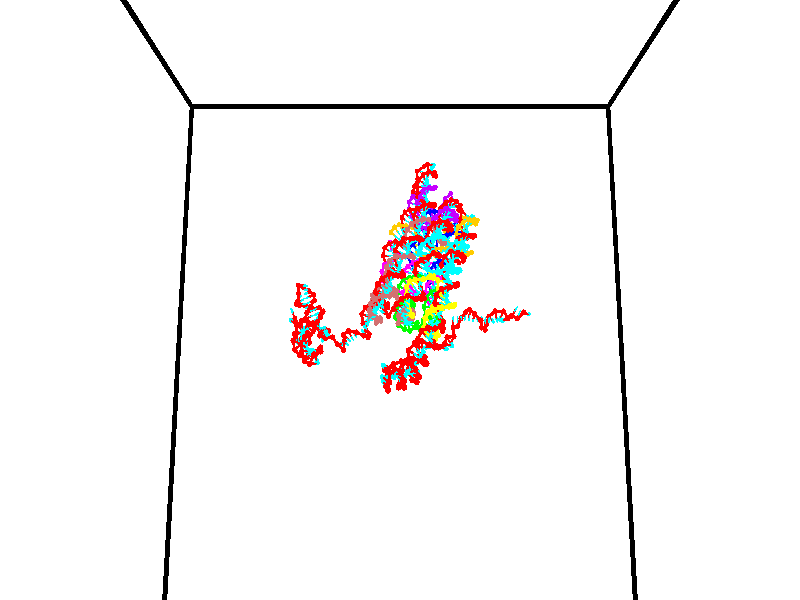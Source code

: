 // switches for output
#declare DRAW_BASES = 1; // possible values are 0, 1; only relevant for DNA ribbons
#declare DRAW_BASES_TYPE = 3; // possible values are 1, 2, 3; only relevant for DNA ribbons
#declare DRAW_FOG = 0; // set to 1 to enable fog

#include "colors.inc"

#include "transforms.inc"
background { rgb <1, 1, 1>}

#default {
   normal{
       ripples 0.25
       frequency 0.20
       turbulence 0.2
       lambda 5
   }
	finish {
		phong 0.1
		phong_size 40.
	}
}

// original window dimensions: 1024x640


// camera settings

camera {
	sky <0, 0.179814, -0.983701>
	up <0, 0.179814, -0.983701>
	right 1.6 * <1, 0, 0>
	location <35, 94.9851, 44.8844>
	look_at <35, 29.7336, 32.9568>
	direction <0, -65.2515, -11.9276>
	angle 67.0682
}


# declare cpy_camera_pos = <35, 94.9851, 44.8844>;
# if (DRAW_FOG = 1)
fog {
	fog_type 2
	up vnormalize(cpy_camera_pos)
	color rgbt<1,1,1,0.3>
	distance 1e-5
	fog_alt 3e-3
	fog_offset 56
}
# end


// LIGHTS

# declare lum = 6;
global_settings {
	ambient_light rgb lum * <0.05, 0.05, 0.05>
	max_trace_level 15
}# declare cpy_direct_light_amount = 0.25;
light_source
{	1000 * <-1, -1.16352, -0.803886>,
	rgb lum * cpy_direct_light_amount
	parallel
}

light_source
{	1000 * <1, 1.16352, 0.803886>,
	rgb lum * cpy_direct_light_amount
	parallel
}

// strand 0

// nucleotide -1

// particle -1
sphere {
	<24.405893, 34.824360, 35.486805> 0.250000
	pigment { color rgbt <1,0,0,0> }
	no_shadow
}
cylinder {
	<24.251863, 34.959057, 35.143101>,  <24.159445, 35.039875, 34.936878>, 0.100000
	pigment { color rgbt <1,0,0,0> }
	no_shadow
}
cylinder {
	<24.251863, 34.959057, 35.143101>,  <24.405893, 34.824360, 35.486805>, 0.100000
	pigment { color rgbt <1,0,0,0> }
	no_shadow
}

// particle -1
sphere {
	<24.251863, 34.959057, 35.143101> 0.100000
	pigment { color rgbt <1,0,0,0> }
	no_shadow
}
sphere {
	0, 1
	scale<0.080000,0.200000,0.300000>
	matrix <0.870622, 0.441421, -0.217176,
		0.306162, -0.831717, -0.463153,
		-0.385075, 0.336740, -0.859258,
		24.136341, 35.060078, 34.885323>
	pigment { color rgbt <0,1,1,0> }
	no_shadow
}
cylinder {
	<24.840540, 35.172283, 36.043678>,  <24.405893, 34.824360, 35.486805>, 0.130000
	pigment { color rgbt <1,0,0,0> }
	no_shadow
}

// nucleotide -1

// particle -1
sphere {
	<24.840540, 35.172283, 36.043678> 0.250000
	pigment { color rgbt <1,0,0,0> }
	no_shadow
}
cylinder {
	<25.031010, 34.973042, 36.333549>,  <25.145292, 34.853497, 36.507473>, 0.100000
	pigment { color rgbt <1,0,0,0> }
	no_shadow
}
cylinder {
	<25.031010, 34.973042, 36.333549>,  <24.840540, 35.172283, 36.043678>, 0.100000
	pigment { color rgbt <1,0,0,0> }
	no_shadow
}

// particle -1
sphere {
	<25.031010, 34.973042, 36.333549> 0.100000
	pigment { color rgbt <1,0,0,0> }
	no_shadow
}
sphere {
	0, 1
	scale<0.080000,0.200000,0.300000>
	matrix <0.239897, 0.866426, 0.437898,
		-0.845995, -0.034668, 0.532062,
		0.476174, -0.498100, 0.724676,
		25.173862, 34.823612, 36.550953>
	pigment { color rgbt <0,1,1,0> }
	no_shadow
}
cylinder {
	<24.475227, 35.158436, 36.821587>,  <24.840540, 35.172283, 36.043678>, 0.130000
	pigment { color rgbt <1,0,0,0> }
	no_shadow
}

// nucleotide -1

// particle -1
sphere {
	<24.475227, 35.158436, 36.821587> 0.250000
	pigment { color rgbt <1,0,0,0> }
	no_shadow
}
cylinder {
	<24.869720, 35.148949, 36.756130>,  <25.106417, 35.143257, 36.716854>, 0.100000
	pigment { color rgbt <1,0,0,0> }
	no_shadow
}
cylinder {
	<24.869720, 35.148949, 36.756130>,  <24.475227, 35.158436, 36.821587>, 0.100000
	pigment { color rgbt <1,0,0,0> }
	no_shadow
}

// particle -1
sphere {
	<24.869720, 35.148949, 36.756130> 0.100000
	pigment { color rgbt <1,0,0,0> }
	no_shadow
}
sphere {
	0, 1
	scale<0.080000,0.200000,0.300000>
	matrix <0.069549, 0.957354, 0.280420,
		0.150016, -0.287941, 0.945825,
		0.986234, -0.023714, -0.163645,
		25.165590, 35.141834, 36.707035>
	pigment { color rgbt <0,1,1,0> }
	no_shadow
}
cylinder {
	<24.860306, 35.304882, 37.431126>,  <24.475227, 35.158436, 36.821587>, 0.130000
	pigment { color rgbt <1,0,0,0> }
	no_shadow
}

// nucleotide -1

// particle -1
sphere {
	<24.860306, 35.304882, 37.431126> 0.250000
	pigment { color rgbt <1,0,0,0> }
	no_shadow
}
cylinder {
	<25.099604, 35.409264, 37.128075>,  <25.243183, 35.471893, 36.946243>, 0.100000
	pigment { color rgbt <1,0,0,0> }
	no_shadow
}
cylinder {
	<25.099604, 35.409264, 37.128075>,  <24.860306, 35.304882, 37.431126>, 0.100000
	pigment { color rgbt <1,0,0,0> }
	no_shadow
}

// particle -1
sphere {
	<25.099604, 35.409264, 37.128075> 0.100000
	pigment { color rgbt <1,0,0,0> }
	no_shadow
}
sphere {
	0, 1
	scale<0.080000,0.200000,0.300000>
	matrix <0.095031, 0.915708, 0.390445,
		0.795658, -0.305580, 0.523019,
		0.598245, 0.260958, -0.757631,
		25.279078, 35.487553, 36.900784>
	pigment { color rgbt <0,1,1,0> }
	no_shadow
}
cylinder {
	<25.425491, 35.679157, 37.816616>,  <24.860306, 35.304882, 37.431126>, 0.130000
	pigment { color rgbt <1,0,0,0> }
	no_shadow
}

// nucleotide -1

// particle -1
sphere {
	<25.425491, 35.679157, 37.816616> 0.250000
	pigment { color rgbt <1,0,0,0> }
	no_shadow
}
cylinder {
	<25.440346, 35.796749, 37.434578>,  <25.449259, 35.867302, 37.205357>, 0.100000
	pigment { color rgbt <1,0,0,0> }
	no_shadow
}
cylinder {
	<25.440346, 35.796749, 37.434578>,  <25.425491, 35.679157, 37.816616>, 0.100000
	pigment { color rgbt <1,0,0,0> }
	no_shadow
}

// particle -1
sphere {
	<25.440346, 35.796749, 37.434578> 0.100000
	pigment { color rgbt <1,0,0,0> }
	no_shadow
}
sphere {
	0, 1
	scale<0.080000,0.200000,0.300000>
	matrix <0.127077, 0.946602, 0.296304,
		0.991197, -0.132373, -0.002205,
		0.037136, 0.293976, -0.955091,
		25.451487, 35.884941, 37.148052>
	pigment { color rgbt <0,1,1,0> }
	no_shadow
}
cylinder {
	<26.068350, 35.974545, 37.659046>,  <25.425491, 35.679157, 37.816616>, 0.130000
	pigment { color rgbt <1,0,0,0> }
	no_shadow
}

// nucleotide -1

// particle -1
sphere {
	<26.068350, 35.974545, 37.659046> 0.250000
	pigment { color rgbt <1,0,0,0> }
	no_shadow
}
cylinder {
	<25.733616, 36.130424, 37.505245>,  <25.532776, 36.223953, 37.412964>, 0.100000
	pigment { color rgbt <1,0,0,0> }
	no_shadow
}
cylinder {
	<25.733616, 36.130424, 37.505245>,  <26.068350, 35.974545, 37.659046>, 0.100000
	pigment { color rgbt <1,0,0,0> }
	no_shadow
}

// particle -1
sphere {
	<25.733616, 36.130424, 37.505245> 0.100000
	pigment { color rgbt <1,0,0,0> }
	no_shadow
}
sphere {
	0, 1
	scale<0.080000,0.200000,0.300000>
	matrix <0.276145, 0.906920, 0.318183,
		0.472705, 0.160090, -0.866557,
		-0.836836, 0.389702, -0.384498,
		25.482565, 36.247334, 37.389896>
	pigment { color rgbt <0,1,1,0> }
	no_shadow
}
cylinder {
	<26.202196, 36.449074, 37.068928>,  <26.068350, 35.974545, 37.659046>, 0.130000
	pigment { color rgbt <1,0,0,0> }
	no_shadow
}

// nucleotide -1

// particle -1
sphere {
	<26.202196, 36.449074, 37.068928> 0.250000
	pigment { color rgbt <1,0,0,0> }
	no_shadow
}
cylinder {
	<25.872219, 36.522591, 37.282726>,  <25.674232, 36.566700, 37.411007>, 0.100000
	pigment { color rgbt <1,0,0,0> }
	no_shadow
}
cylinder {
	<25.872219, 36.522591, 37.282726>,  <26.202196, 36.449074, 37.068928>, 0.100000
	pigment { color rgbt <1,0,0,0> }
	no_shadow
}

// particle -1
sphere {
	<25.872219, 36.522591, 37.282726> 0.100000
	pigment { color rgbt <1,0,0,0> }
	no_shadow
}
sphere {
	0, 1
	scale<0.080000,0.200000,0.300000>
	matrix <0.473826, 0.740439, 0.476696,
		-0.308149, 0.646507, -0.697906,
		-0.824944, 0.183793, 0.534497,
		25.624735, 36.577728, 37.443077>
	pigment { color rgbt <0,1,1,0> }
	no_shadow
}
cylinder {
	<26.050720, 37.204765, 37.003204>,  <26.202196, 36.449074, 37.068928>, 0.130000
	pigment { color rgbt <1,0,0,0> }
	no_shadow
}

// nucleotide -1

// particle -1
sphere {
	<26.050720, 37.204765, 37.003204> 0.250000
	pigment { color rgbt <1,0,0,0> }
	no_shadow
}
cylinder {
	<25.885017, 37.077656, 37.344357>,  <25.785597, 37.001389, 37.549049>, 0.100000
	pigment { color rgbt <1,0,0,0> }
	no_shadow
}
cylinder {
	<25.885017, 37.077656, 37.344357>,  <26.050720, 37.204765, 37.003204>, 0.100000
	pigment { color rgbt <1,0,0,0> }
	no_shadow
}

// particle -1
sphere {
	<25.885017, 37.077656, 37.344357> 0.100000
	pigment { color rgbt <1,0,0,0> }
	no_shadow
}
sphere {
	0, 1
	scale<0.080000,0.200000,0.300000>
	matrix <0.380388, 0.790860, 0.479422,
		-0.826860, 0.523031, -0.206740,
		-0.414255, -0.317774, 0.852885,
		25.760740, 36.982323, 37.600224>
	pigment { color rgbt <0,1,1,0> }
	no_shadow
}
cylinder {
	<25.912525, 37.846161, 37.410175>,  <26.050720, 37.204765, 37.003204>, 0.130000
	pigment { color rgbt <1,0,0,0> }
	no_shadow
}

// nucleotide -1

// particle -1
sphere {
	<25.912525, 37.846161, 37.410175> 0.250000
	pigment { color rgbt <1,0,0,0> }
	no_shadow
}
cylinder {
	<25.938850, 37.569225, 37.697601>,  <25.954645, 37.403065, 37.870056>, 0.100000
	pigment { color rgbt <1,0,0,0> }
	no_shadow
}
cylinder {
	<25.938850, 37.569225, 37.697601>,  <25.912525, 37.846161, 37.410175>, 0.100000
	pigment { color rgbt <1,0,0,0> }
	no_shadow
}

// particle -1
sphere {
	<25.938850, 37.569225, 37.697601> 0.100000
	pigment { color rgbt <1,0,0,0> }
	no_shadow
}
sphere {
	0, 1
	scale<0.080000,0.200000,0.300000>
	matrix <0.428312, 0.670012, 0.606327,
		-0.901231, 0.267867, 0.340631,
		0.065811, -0.692337, 0.718567,
		25.958593, 37.361523, 37.913170>
	pigment { color rgbt <0,1,1,0> }
	no_shadow
}
cylinder {
	<25.594278, 38.190750, 38.061260>,  <25.912525, 37.846161, 37.410175>, 0.130000
	pigment { color rgbt <1,0,0,0> }
	no_shadow
}

// nucleotide -1

// particle -1
sphere {
	<25.594278, 38.190750, 38.061260> 0.250000
	pigment { color rgbt <1,0,0,0> }
	no_shadow
}
cylinder {
	<25.845053, 37.892395, 38.151237>,  <25.995518, 37.713383, 38.205223>, 0.100000
	pigment { color rgbt <1,0,0,0> }
	no_shadow
}
cylinder {
	<25.845053, 37.892395, 38.151237>,  <25.594278, 38.190750, 38.061260>, 0.100000
	pigment { color rgbt <1,0,0,0> }
	no_shadow
}

// particle -1
sphere {
	<25.845053, 37.892395, 38.151237> 0.100000
	pigment { color rgbt <1,0,0,0> }
	no_shadow
}
sphere {
	0, 1
	scale<0.080000,0.200000,0.300000>
	matrix <0.473256, 0.593977, 0.650554,
		-0.618853, -0.301400, 0.725382,
		0.626937, -0.745888, 0.224945,
		26.033134, 37.668629, 38.218719>
	pigment { color rgbt <0,1,1,0> }
	no_shadow
}
cylinder {
	<25.766485, 38.409874, 38.618885>,  <25.594278, 38.190750, 38.061260>, 0.130000
	pigment { color rgbt <1,0,0,0> }
	no_shadow
}

// nucleotide -1

// particle -1
sphere {
	<25.766485, 38.409874, 38.618885> 0.250000
	pigment { color rgbt <1,0,0,0> }
	no_shadow
}
cylinder {
	<26.041111, 38.121025, 38.585022>,  <26.205887, 37.947716, 38.564705>, 0.100000
	pigment { color rgbt <1,0,0,0> }
	no_shadow
}
cylinder {
	<26.041111, 38.121025, 38.585022>,  <25.766485, 38.409874, 38.618885>, 0.100000
	pigment { color rgbt <1,0,0,0> }
	no_shadow
}

// particle -1
sphere {
	<26.041111, 38.121025, 38.585022> 0.100000
	pigment { color rgbt <1,0,0,0> }
	no_shadow
}
sphere {
	0, 1
	scale<0.080000,0.200000,0.300000>
	matrix <0.603755, 0.501366, 0.619768,
		-0.405107, -0.476620, 0.780206,
		0.686562, -0.722126, -0.084654,
		26.247080, 37.904388, 38.559628>
	pigment { color rgbt <0,1,1,0> }
	no_shadow
}
cylinder {
	<26.017441, 38.273273, 39.370289>,  <25.766485, 38.409874, 38.618885>, 0.130000
	pigment { color rgbt <1,0,0,0> }
	no_shadow
}

// nucleotide -1

// particle -1
sphere {
	<26.017441, 38.273273, 39.370289> 0.250000
	pigment { color rgbt <1,0,0,0> }
	no_shadow
}
cylinder {
	<26.259722, 38.198421, 39.060940>,  <26.405090, 38.153511, 38.875332>, 0.100000
	pigment { color rgbt <1,0,0,0> }
	no_shadow
}
cylinder {
	<26.259722, 38.198421, 39.060940>,  <26.017441, 38.273273, 39.370289>, 0.100000
	pigment { color rgbt <1,0,0,0> }
	no_shadow
}

// particle -1
sphere {
	<26.259722, 38.198421, 39.060940> 0.100000
	pigment { color rgbt <1,0,0,0> }
	no_shadow
}
sphere {
	0, 1
	scale<0.080000,0.200000,0.300000>
	matrix <0.691374, 0.604883, 0.395118,
		0.393861, -0.774014, 0.495758,
		0.605703, -0.187133, -0.773373,
		26.441433, 38.142281, 38.828926>
	pigment { color rgbt <0,1,1,0> }
	no_shadow
}
cylinder {
	<26.579367, 38.797192, 39.671543>,  <26.017441, 38.273273, 39.370289>, 0.130000
	pigment { color rgbt <1,0,0,0> }
	no_shadow
}

// nucleotide -1

// particle -1
sphere {
	<26.579367, 38.797192, 39.671543> 0.250000
	pigment { color rgbt <1,0,0,0> }
	no_shadow
}
cylinder {
	<26.944532, 38.642857, 39.618301>,  <27.163631, 38.550255, 39.586357>, 0.100000
	pigment { color rgbt <1,0,0,0> }
	no_shadow
}
cylinder {
	<26.944532, 38.642857, 39.618301>,  <26.579367, 38.797192, 39.671543>, 0.100000
	pigment { color rgbt <1,0,0,0> }
	no_shadow
}

// particle -1
sphere {
	<26.944532, 38.642857, 39.618301> 0.100000
	pigment { color rgbt <1,0,0,0> }
	no_shadow
}
sphere {
	0, 1
	scale<0.080000,0.200000,0.300000>
	matrix <-0.366589, -0.631737, -0.683023,
		0.179451, 0.672336, -0.718166,
		0.912913, -0.385841, -0.133105,
		27.218407, 38.527103, 39.578369>
	pigment { color rgbt <0,1,1,0> }
	no_shadow
}
cylinder {
	<26.931717, 38.756939, 38.917824>,  <26.579367, 38.797192, 39.671543>, 0.130000
	pigment { color rgbt <1,0,0,0> }
	no_shadow
}

// nucleotide -1

// particle -1
sphere {
	<26.931717, 38.756939, 38.917824> 0.250000
	pigment { color rgbt <1,0,0,0> }
	no_shadow
}
cylinder {
	<27.073811, 38.461033, 39.146404>,  <27.159067, 38.283489, 39.283554>, 0.100000
	pigment { color rgbt <1,0,0,0> }
	no_shadow
}
cylinder {
	<27.073811, 38.461033, 39.146404>,  <26.931717, 38.756939, 38.917824>, 0.100000
	pigment { color rgbt <1,0,0,0> }
	no_shadow
}

// particle -1
sphere {
	<27.073811, 38.461033, 39.146404> 0.100000
	pigment { color rgbt <1,0,0,0> }
	no_shadow
}
sphere {
	0, 1
	scale<0.080000,0.200000,0.300000>
	matrix <-0.356170, -0.672327, -0.648937,
		0.864263, 0.026991, -0.502316,
		0.355236, -0.739762, 0.571454,
		27.180382, 38.239105, 39.317841>
	pigment { color rgbt <0,1,1,0> }
	no_shadow
}
cylinder {
	<27.547943, 38.337311, 38.630424>,  <26.931717, 38.756939, 38.917824>, 0.130000
	pigment { color rgbt <1,0,0,0> }
	no_shadow
}

// nucleotide -1

// particle -1
sphere {
	<27.547943, 38.337311, 38.630424> 0.250000
	pigment { color rgbt <1,0,0,0> }
	no_shadow
}
cylinder {
	<27.247389, 38.187328, 38.847614>,  <27.067057, 38.097340, 38.977928>, 0.100000
	pigment { color rgbt <1,0,0,0> }
	no_shadow
}
cylinder {
	<27.247389, 38.187328, 38.847614>,  <27.547943, 38.337311, 38.630424>, 0.100000
	pigment { color rgbt <1,0,0,0> }
	no_shadow
}

// particle -1
sphere {
	<27.247389, 38.187328, 38.847614> 0.100000
	pigment { color rgbt <1,0,0,0> }
	no_shadow
}
sphere {
	0, 1
	scale<0.080000,0.200000,0.300000>
	matrix <-0.305204, -0.532072, -0.789778,
		0.585037, -0.759148, 0.285353,
		-0.751387, -0.374959, 0.542977,
		27.021973, 38.074841, 39.010506>
	pigment { color rgbt <0,1,1,0> }
	no_shadow
}
cylinder {
	<27.440149, 37.775158, 38.262825>,  <27.547943, 38.337311, 38.630424>, 0.130000
	pigment { color rgbt <1,0,0,0> }
	no_shadow
}

// nucleotide -1

// particle -1
sphere {
	<27.440149, 37.775158, 38.262825> 0.250000
	pigment { color rgbt <1,0,0,0> }
	no_shadow
}
cylinder {
	<27.116299, 37.788589, 38.497219>,  <26.921988, 37.796650, 38.637856>, 0.100000
	pigment { color rgbt <1,0,0,0> }
	no_shadow
}
cylinder {
	<27.116299, 37.788589, 38.497219>,  <27.440149, 37.775158, 38.262825>, 0.100000
	pigment { color rgbt <1,0,0,0> }
	no_shadow
}

// particle -1
sphere {
	<27.116299, 37.788589, 38.497219> 0.100000
	pigment { color rgbt <1,0,0,0> }
	no_shadow
}
sphere {
	0, 1
	scale<0.080000,0.200000,0.300000>
	matrix <-0.472626, -0.629291, -0.616942,
		0.348036, -0.776444, 0.525363,
		-0.809627, 0.033582, 0.585983,
		26.873411, 37.798664, 38.673016>
	pigment { color rgbt <0,1,1,0> }
	no_shadow
}
cylinder {
	<27.185011, 37.040977, 38.355484>,  <27.440149, 37.775158, 38.262825>, 0.130000
	pigment { color rgbt <1,0,0,0> }
	no_shadow
}

// nucleotide -1

// particle -1
sphere {
	<27.185011, 37.040977, 38.355484> 0.250000
	pigment { color rgbt <1,0,0,0> }
	no_shadow
}
cylinder {
	<26.890055, 37.300301, 38.431332>,  <26.713081, 37.455894, 38.476841>, 0.100000
	pigment { color rgbt <1,0,0,0> }
	no_shadow
}
cylinder {
	<26.890055, 37.300301, 38.431332>,  <27.185011, 37.040977, 38.355484>, 0.100000
	pigment { color rgbt <1,0,0,0> }
	no_shadow
}

// particle -1
sphere {
	<26.890055, 37.300301, 38.431332> 0.100000
	pigment { color rgbt <1,0,0,0> }
	no_shadow
}
sphere {
	0, 1
	scale<0.080000,0.200000,0.300000>
	matrix <-0.674572, -0.692337, -0.256168,
		-0.034792, -0.316810, 0.947851,
		-0.737389, 0.648306, 0.189623,
		26.668839, 37.494793, 38.488220>
	pigment { color rgbt <0,1,1,0> }
	no_shadow
}
cylinder {
	<26.647886, 36.547943, 38.591995>,  <27.185011, 37.040977, 38.355484>, 0.130000
	pigment { color rgbt <1,0,0,0> }
	no_shadow
}

// nucleotide -1

// particle -1
sphere {
	<26.647886, 36.547943, 38.591995> 0.250000
	pigment { color rgbt <1,0,0,0> }
	no_shadow
}
cylinder {
	<26.480778, 36.893822, 38.480450>,  <26.380512, 37.101349, 38.413521>, 0.100000
	pigment { color rgbt <1,0,0,0> }
	no_shadow
}
cylinder {
	<26.480778, 36.893822, 38.480450>,  <26.647886, 36.547943, 38.591995>, 0.100000
	pigment { color rgbt <1,0,0,0> }
	no_shadow
}

// particle -1
sphere {
	<26.480778, 36.893822, 38.480450> 0.100000
	pigment { color rgbt <1,0,0,0> }
	no_shadow
}
sphere {
	0, 1
	scale<0.080000,0.200000,0.300000>
	matrix <-0.719702, -0.502292, -0.479303,
		-0.554526, 0.000465, 0.832166,
		-0.417768, 0.864698, -0.278868,
		26.355448, 37.153233, 38.396790>
	pigment { color rgbt <0,1,1,0> }
	no_shadow
}
cylinder {
	<26.022633, 36.440197, 38.861202>,  <26.647886, 36.547943, 38.591995>, 0.130000
	pigment { color rgbt <1,0,0,0> }
	no_shadow
}

// nucleotide -1

// particle -1
sphere {
	<26.022633, 36.440197, 38.861202> 0.250000
	pigment { color rgbt <1,0,0,0> }
	no_shadow
}
cylinder {
	<25.992275, 36.713566, 38.570774>,  <25.974060, 36.877586, 38.396519>, 0.100000
	pigment { color rgbt <1,0,0,0> }
	no_shadow
}
cylinder {
	<25.992275, 36.713566, 38.570774>,  <26.022633, 36.440197, 38.861202>, 0.100000
	pigment { color rgbt <1,0,0,0> }
	no_shadow
}

// particle -1
sphere {
	<25.992275, 36.713566, 38.570774> 0.100000
	pigment { color rgbt <1,0,0,0> }
	no_shadow
}
sphere {
	0, 1
	scale<0.080000,0.200000,0.300000>
	matrix <-0.822647, -0.454400, -0.341720,
		-0.563465, 0.571364, 0.596700,
		-0.075894, 0.683421, -0.726069,
		25.969507, 36.918591, 38.352955>
	pigment { color rgbt <0,1,1,0> }
	no_shadow
}
cylinder {
	<25.297886, 36.616753, 38.760429>,  <26.022633, 36.440197, 38.861202>, 0.130000
	pigment { color rgbt <1,0,0,0> }
	no_shadow
}

// nucleotide -1

// particle -1
sphere {
	<25.297886, 36.616753, 38.760429> 0.250000
	pigment { color rgbt <1,0,0,0> }
	no_shadow
}
cylinder {
	<25.450144, 36.723339, 38.406231>,  <25.541498, 36.787289, 38.193710>, 0.100000
	pigment { color rgbt <1,0,0,0> }
	no_shadow
}
cylinder {
	<25.450144, 36.723339, 38.406231>,  <25.297886, 36.616753, 38.760429>, 0.100000
	pigment { color rgbt <1,0,0,0> }
	no_shadow
}

// particle -1
sphere {
	<25.450144, 36.723339, 38.406231> 0.100000
	pigment { color rgbt <1,0,0,0> }
	no_shadow
}
sphere {
	0, 1
	scale<0.080000,0.200000,0.300000>
	matrix <-0.684322, -0.562876, -0.463546,
		-0.621943, 0.782412, -0.031910,
		0.380645, 0.266462, -0.885498,
		25.564337, 36.803276, 38.140583>
	pigment { color rgbt <0,1,1,0> }
	no_shadow
}
cylinder {
	<24.793348, 36.750229, 38.307434>,  <25.297886, 36.616753, 38.760429>, 0.130000
	pigment { color rgbt <1,0,0,0> }
	no_shadow
}

// nucleotide -1

// particle -1
sphere {
	<24.793348, 36.750229, 38.307434> 0.250000
	pigment { color rgbt <1,0,0,0> }
	no_shadow
}
cylinder {
	<25.091118, 36.635933, 38.066040>,  <25.269779, 36.567356, 37.921204>, 0.100000
	pigment { color rgbt <1,0,0,0> }
	no_shadow
}
cylinder {
	<25.091118, 36.635933, 38.066040>,  <24.793348, 36.750229, 38.307434>, 0.100000
	pigment { color rgbt <1,0,0,0> }
	no_shadow
}

// particle -1
sphere {
	<25.091118, 36.635933, 38.066040> 0.100000
	pigment { color rgbt <1,0,0,0> }
	no_shadow
}
sphere {
	0, 1
	scale<0.080000,0.200000,0.300000>
	matrix <-0.608256, -0.663018, -0.436384,
		-0.275428, 0.691925, -0.667367,
		0.744422, -0.285737, -0.603482,
		25.314444, 36.550213, 37.884995>
	pigment { color rgbt <0,1,1,0> }
	no_shadow
}
cylinder {
	<24.598444, 36.639931, 37.558743>,  <24.793348, 36.750229, 38.307434>, 0.130000
	pigment { color rgbt <1,0,0,0> }
	no_shadow
}

// nucleotide -1

// particle -1
sphere {
	<24.598444, 36.639931, 37.558743> 0.250000
	pigment { color rgbt <1,0,0,0> }
	no_shadow
}
cylinder {
	<24.899578, 36.391678, 37.646427>,  <25.080257, 36.242725, 37.699036>, 0.100000
	pigment { color rgbt <1,0,0,0> }
	no_shadow
}
cylinder {
	<24.899578, 36.391678, 37.646427>,  <24.598444, 36.639931, 37.558743>, 0.100000
	pigment { color rgbt <1,0,0,0> }
	no_shadow
}

// particle -1
sphere {
	<24.899578, 36.391678, 37.646427> 0.100000
	pigment { color rgbt <1,0,0,0> }
	no_shadow
}
sphere {
	0, 1
	scale<0.080000,0.200000,0.300000>
	matrix <-0.544321, -0.774280, -0.322808,
		0.370076, 0.123700, -0.920729,
		0.752834, -0.620636, 0.219210,
		25.125427, 36.205486, 37.712189>
	pigment { color rgbt <0,1,1,0> }
	no_shadow
}
cylinder {
	<24.873287, 36.305679, 36.898708>,  <24.598444, 36.639931, 37.558743>, 0.130000
	pigment { color rgbt <1,0,0,0> }
	no_shadow
}

// nucleotide -1

// particle -1
sphere {
	<24.873287, 36.305679, 36.898708> 0.250000
	pigment { color rgbt <1,0,0,0> }
	no_shadow
}
cylinder {
	<24.886909, 36.100464, 37.241783>,  <24.895082, 35.977333, 37.447628>, 0.100000
	pigment { color rgbt <1,0,0,0> }
	no_shadow
}
cylinder {
	<24.886909, 36.100464, 37.241783>,  <24.873287, 36.305679, 36.898708>, 0.100000
	pigment { color rgbt <1,0,0,0> }
	no_shadow
}

// particle -1
sphere {
	<24.886909, 36.100464, 37.241783> 0.100000
	pigment { color rgbt <1,0,0,0> }
	no_shadow
}
sphere {
	0, 1
	scale<0.080000,0.200000,0.300000>
	matrix <-0.477212, -0.762384, -0.437080,
		0.878128, -0.394414, -0.270792,
		0.034057, -0.513037, 0.857690,
		24.897127, 35.946552, 37.499092>
	pigment { color rgbt <0,1,1,0> }
	no_shadow
}
cylinder {
	<24.770279, 35.949646, 36.210613>,  <24.873287, 36.305679, 36.898708>, 0.130000
	pigment { color rgbt <1,0,0,0> }
	no_shadow
}

// nucleotide -1

// particle -1
sphere {
	<24.770279, 35.949646, 36.210613> 0.250000
	pigment { color rgbt <1,0,0,0> }
	no_shadow
}
cylinder {
	<24.449194, 35.900787, 35.977123>,  <24.256542, 35.871471, 35.837029>, 0.100000
	pigment { color rgbt <1,0,0,0> }
	no_shadow
}
cylinder {
	<24.449194, 35.900787, 35.977123>,  <24.770279, 35.949646, 36.210613>, 0.100000
	pigment { color rgbt <1,0,0,0> }
	no_shadow
}

// particle -1
sphere {
	<24.449194, 35.900787, 35.977123> 0.100000
	pigment { color rgbt <1,0,0,0> }
	no_shadow
}
sphere {
	0, 1
	scale<0.080000,0.200000,0.300000>
	matrix <0.335542, -0.901678, -0.272743,
		-0.493014, -0.414798, 0.764775,
		-0.802714, -0.122148, -0.583721,
		24.208380, 35.864143, 35.802006>
	pigment { color rgbt <0,1,1,0> }
	no_shadow
}
cylinder {
	<25.299023, 36.362659, 35.926910>,  <24.770279, 35.949646, 36.210613>, 0.130000
	pigment { color rgbt <1,0,0,0> }
	no_shadow
}

// nucleotide -1

// particle -1
sphere {
	<25.299023, 36.362659, 35.926910> 0.250000
	pigment { color rgbt <1,0,0,0> }
	no_shadow
}
cylinder {
	<25.378838, 36.218079, 36.291225>,  <25.426727, 36.131329, 36.509815>, 0.100000
	pigment { color rgbt <1,0,0,0> }
	no_shadow
}
cylinder {
	<25.378838, 36.218079, 36.291225>,  <25.299023, 36.362659, 35.926910>, 0.100000
	pigment { color rgbt <1,0,0,0> }
	no_shadow
}

// particle -1
sphere {
	<25.378838, 36.218079, 36.291225> 0.100000
	pigment { color rgbt <1,0,0,0> }
	no_shadow
}
sphere {
	0, 1
	scale<0.080000,0.200000,0.300000>
	matrix <0.111813, -0.915009, -0.387628,
		0.973490, 0.179184, -0.142164,
		0.199538, -0.361457, 0.910787,
		25.438700, 36.109642, 36.564461>
	pigment { color rgbt <0,1,1,0> }
	no_shadow
}
cylinder {
	<25.929562, 35.936131, 35.952965>,  <25.299023, 36.362659, 35.926910>, 0.130000
	pigment { color rgbt <1,0,0,0> }
	no_shadow
}

// nucleotide -1

// particle -1
sphere {
	<25.929562, 35.936131, 35.952965> 0.250000
	pigment { color rgbt <1,0,0,0> }
	no_shadow
}
cylinder {
	<25.728348, 35.793453, 36.267857>,  <25.607620, 35.707848, 36.456791>, 0.100000
	pigment { color rgbt <1,0,0,0> }
	no_shadow
}
cylinder {
	<25.728348, 35.793453, 36.267857>,  <25.929562, 35.936131, 35.952965>, 0.100000
	pigment { color rgbt <1,0,0,0> }
	no_shadow
}

// particle -1
sphere {
	<25.728348, 35.793453, 36.267857> 0.100000
	pigment { color rgbt <1,0,0,0> }
	no_shadow
}
sphere {
	0, 1
	scale<0.080000,0.200000,0.300000>
	matrix <0.263496, -0.930792, -0.253369,
		0.823120, 0.079978, 0.562208,
		-0.503035, -0.356692, 0.787227,
		25.577436, 35.686447, 36.504025>
	pigment { color rgbt <0,1,1,0> }
	no_shadow
}
cylinder {
	<26.325235, 35.420853, 35.941891>,  <25.929562, 35.936131, 35.952965>, 0.130000
	pigment { color rgbt <1,0,0,0> }
	no_shadow
}

// nucleotide -1

// particle -1
sphere {
	<26.325235, 35.420853, 35.941891> 0.250000
	pigment { color rgbt <1,0,0,0> }
	no_shadow
}
cylinder {
	<25.985153, 35.349384, 36.139973>,  <25.781103, 35.306503, 36.258820>, 0.100000
	pigment { color rgbt <1,0,0,0> }
	no_shadow
}
cylinder {
	<25.985153, 35.349384, 36.139973>,  <26.325235, 35.420853, 35.941891>, 0.100000
	pigment { color rgbt <1,0,0,0> }
	no_shadow
}

// particle -1
sphere {
	<25.985153, 35.349384, 36.139973> 0.100000
	pigment { color rgbt <1,0,0,0> }
	no_shadow
}
sphere {
	0, 1
	scale<0.080000,0.200000,0.300000>
	matrix <-0.047223, -0.910972, -0.409757,
		0.524326, -0.371763, 0.766077,
		-0.850207, -0.178670, 0.495202,
		25.730091, 35.295784, 36.288532>
	pigment { color rgbt <0,1,1,0> }
	no_shadow
}
cylinder {
	<26.285526, 34.937283, 36.547836>,  <26.325235, 35.420853, 35.941891>, 0.130000
	pigment { color rgbt <1,0,0,0> }
	no_shadow
}

// nucleotide -1

// particle -1
sphere {
	<26.285526, 34.937283, 36.547836> 0.250000
	pigment { color rgbt <1,0,0,0> }
	no_shadow
}
cylinder {
	<25.933247, 34.913254, 36.359898>,  <25.721878, 34.898838, 36.247135>, 0.100000
	pigment { color rgbt <1,0,0,0> }
	no_shadow
}
cylinder {
	<25.933247, 34.913254, 36.359898>,  <26.285526, 34.937283, 36.547836>, 0.100000
	pigment { color rgbt <1,0,0,0> }
	no_shadow
}

// particle -1
sphere {
	<25.933247, 34.913254, 36.359898> 0.100000
	pigment { color rgbt <1,0,0,0> }
	no_shadow
}
sphere {
	0, 1
	scale<0.080000,0.200000,0.300000>
	matrix <0.171269, -0.965199, -0.197633,
		-0.441628, -0.254526, 0.860338,
		-0.880699, -0.060069, -0.469851,
		25.669037, 34.895233, 36.218941>
	pigment { color rgbt <0,1,1,0> }
	no_shadow
}
cylinder {
	<26.264025, 34.245033, 36.222218>,  <26.285526, 34.937283, 36.547836>, 0.130000
	pigment { color rgbt <1,0,0,0> }
	no_shadow
}

// nucleotide -1

// particle -1
sphere {
	<26.264025, 34.245033, 36.222218> 0.250000
	pigment { color rgbt <1,0,0,0> }
	no_shadow
}
cylinder {
	<26.580854, 34.001850, 36.200298>,  <26.770952, 33.855938, 36.187145>, 0.100000
	pigment { color rgbt <1,0,0,0> }
	no_shadow
}
cylinder {
	<26.580854, 34.001850, 36.200298>,  <26.264025, 34.245033, 36.222218>, 0.100000
	pigment { color rgbt <1,0,0,0> }
	no_shadow
}

// particle -1
sphere {
	<26.580854, 34.001850, 36.200298> 0.100000
	pigment { color rgbt <1,0,0,0> }
	no_shadow
}
sphere {
	0, 1
	scale<0.080000,0.200000,0.300000>
	matrix <-0.251714, -0.243513, -0.936665,
		0.556111, 0.755702, -0.345912,
		0.792073, -0.607961, -0.054800,
		26.818476, 33.819462, 36.183857>
	pigment { color rgbt <0,1,1,0> }
	no_shadow
}
cylinder {
	<26.593098, 34.416061, 35.681469>,  <26.264025, 34.245033, 36.222218>, 0.130000
	pigment { color rgbt <1,0,0,0> }
	no_shadow
}

// nucleotide -1

// particle -1
sphere {
	<26.593098, 34.416061, 35.681469> 0.250000
	pigment { color rgbt <1,0,0,0> }
	no_shadow
}
cylinder {
	<26.622372, 34.029388, 35.779587>,  <26.639936, 33.797386, 35.838455>, 0.100000
	pigment { color rgbt <1,0,0,0> }
	no_shadow
}
cylinder {
	<26.622372, 34.029388, 35.779587>,  <26.593098, 34.416061, 35.681469>, 0.100000
	pigment { color rgbt <1,0,0,0> }
	no_shadow
}

// particle -1
sphere {
	<26.622372, 34.029388, 35.779587> 0.100000
	pigment { color rgbt <1,0,0,0> }
	no_shadow
}
sphere {
	0, 1
	scale<0.080000,0.200000,0.300000>
	matrix <-0.408238, -0.253438, -0.876989,
		0.909937, -0.035955, -0.413185,
		0.073185, -0.966683, 0.245291,
		26.644327, 33.739384, 35.853172>
	pigment { color rgbt <0,1,1,0> }
	no_shadow
}
cylinder {
	<26.881058, 34.119118, 35.218620>,  <26.593098, 34.416061, 35.681469>, 0.130000
	pigment { color rgbt <1,0,0,0> }
	no_shadow
}

// nucleotide -1

// particle -1
sphere {
	<26.881058, 34.119118, 35.218620> 0.250000
	pigment { color rgbt <1,0,0,0> }
	no_shadow
}
cylinder {
	<26.700981, 33.794415, 35.367416>,  <26.592936, 33.599594, 35.456696>, 0.100000
	pigment { color rgbt <1,0,0,0> }
	no_shadow
}
cylinder {
	<26.700981, 33.794415, 35.367416>,  <26.881058, 34.119118, 35.218620>, 0.100000
	pigment { color rgbt <1,0,0,0> }
	no_shadow
}

// particle -1
sphere {
	<26.700981, 33.794415, 35.367416> 0.100000
	pigment { color rgbt <1,0,0,0> }
	no_shadow
}
sphere {
	0, 1
	scale<0.080000,0.200000,0.300000>
	matrix <-0.421116, -0.174340, -0.890094,
		0.787392, -0.557365, -0.263357,
		-0.450194, -0.811757, 0.371989,
		26.565924, 33.550888, 35.479012>
	pigment { color rgbt <0,1,1,0> }
	no_shadow
}
cylinder {
	<27.022146, 33.667576, 34.751213>,  <26.881058, 34.119118, 35.218620>, 0.130000
	pigment { color rgbt <1,0,0,0> }
	no_shadow
}

// nucleotide -1

// particle -1
sphere {
	<27.022146, 33.667576, 34.751213> 0.250000
	pigment { color rgbt <1,0,0,0> }
	no_shadow
}
cylinder {
	<26.747623, 33.473434, 34.967884>,  <26.582911, 33.356949, 35.097885>, 0.100000
	pigment { color rgbt <1,0,0,0> }
	no_shadow
}
cylinder {
	<26.747623, 33.473434, 34.967884>,  <27.022146, 33.667576, 34.751213>, 0.100000
	pigment { color rgbt <1,0,0,0> }
	no_shadow
}

// particle -1
sphere {
	<26.747623, 33.473434, 34.967884> 0.100000
	pigment { color rgbt <1,0,0,0> }
	no_shadow
}
sphere {
	0, 1
	scale<0.080000,0.200000,0.300000>
	matrix <-0.491733, -0.239109, -0.837272,
		0.535896, -0.840985, -0.074564,
		-0.686305, -0.485356, 0.541678,
		26.541733, 33.327827, 35.130386>
	pigment { color rgbt <0,1,1,0> }
	no_shadow
}
cylinder {
	<26.982771, 32.899372, 34.533035>,  <27.022146, 33.667576, 34.751213>, 0.130000
	pigment { color rgbt <1,0,0,0> }
	no_shadow
}

// nucleotide -1

// particle -1
sphere {
	<26.982771, 32.899372, 34.533035> 0.250000
	pigment { color rgbt <1,0,0,0> }
	no_shadow
}
cylinder {
	<26.634212, 33.020744, 34.687225>,  <26.425077, 33.093567, 34.779739>, 0.100000
	pigment { color rgbt <1,0,0,0> }
	no_shadow
}
cylinder {
	<26.634212, 33.020744, 34.687225>,  <26.982771, 32.899372, 34.533035>, 0.100000
	pigment { color rgbt <1,0,0,0> }
	no_shadow
}

// particle -1
sphere {
	<26.634212, 33.020744, 34.687225> 0.100000
	pigment { color rgbt <1,0,0,0> }
	no_shadow
}
sphere {
	0, 1
	scale<0.080000,0.200000,0.300000>
	matrix <-0.462920, -0.248484, -0.850859,
		-0.162387, -0.919885, 0.356991,
		-0.871399, 0.303427, 0.385482,
		26.372793, 33.111774, 34.802868>
	pigment { color rgbt <0,1,1,0> }
	no_shadow
}
cylinder {
	<26.529263, 32.580982, 34.147366>,  <26.982771, 32.899372, 34.533035>, 0.130000
	pigment { color rgbt <1,0,0,0> }
	no_shadow
}

// nucleotide -1

// particle -1
sphere {
	<26.529263, 32.580982, 34.147366> 0.250000
	pigment { color rgbt <1,0,0,0> }
	no_shadow
}
cylinder {
	<26.308182, 32.875763, 34.303020>,  <26.175533, 33.052631, 34.396412>, 0.100000
	pigment { color rgbt <1,0,0,0> }
	no_shadow
}
cylinder {
	<26.308182, 32.875763, 34.303020>,  <26.529263, 32.580982, 34.147366>, 0.100000
	pigment { color rgbt <1,0,0,0> }
	no_shadow
}

// particle -1
sphere {
	<26.308182, 32.875763, 34.303020> 0.100000
	pigment { color rgbt <1,0,0,0> }
	no_shadow
}
sphere {
	0, 1
	scale<0.080000,0.200000,0.300000>
	matrix <-0.496796, 0.083543, -0.863837,
		-0.669113, -0.670766, 0.319939,
		-0.552703, 0.736949, 0.389134,
		26.142370, 33.096848, 34.419762>
	pigment { color rgbt <0,1,1,0> }
	no_shadow
}
cylinder {
	<25.771650, 32.555412, 34.246597>,  <26.529263, 32.580982, 34.147366>, 0.130000
	pigment { color rgbt <1,0,0,0> }
	no_shadow
}

// nucleotide -1

// particle -1
sphere {
	<25.771650, 32.555412, 34.246597> 0.250000
	pigment { color rgbt <1,0,0,0> }
	no_shadow
}
cylinder {
	<25.601091, 32.835644, 34.475464>,  <25.498756, 33.003784, 34.612785>, 0.100000
	pigment { color rgbt <1,0,0,0> }
	no_shadow
}
cylinder {
	<25.601091, 32.835644, 34.475464>,  <25.771650, 32.555412, 34.246597>, 0.100000
	pigment { color rgbt <1,0,0,0> }
	no_shadow
}

// particle -1
sphere {
	<25.601091, 32.835644, 34.475464> 0.100000
	pigment { color rgbt <1,0,0,0> }
	no_shadow
}
sphere {
	0, 1
	scale<0.080000,0.200000,0.300000>
	matrix <-0.569357, 0.283642, -0.771608,
		-0.702863, -0.654778, 0.277936,
		-0.426398, 0.700580, 0.572165,
		25.473171, 33.045818, 34.647114>
	pigment { color rgbt <0,1,1,0> }
	no_shadow
}
cylinder {
	<25.166487, 32.528229, 34.054180>,  <25.771650, 32.555412, 34.246597>, 0.130000
	pigment { color rgbt <1,0,0,0> }
	no_shadow
}

// nucleotide -1

// particle -1
sphere {
	<25.166487, 32.528229, 34.054180> 0.250000
	pigment { color rgbt <1,0,0,0> }
	no_shadow
}
cylinder {
	<25.227186, 32.902596, 34.181316>,  <25.263605, 33.127216, 34.257599>, 0.100000
	pigment { color rgbt <1,0,0,0> }
	no_shadow
}
cylinder {
	<25.227186, 32.902596, 34.181316>,  <25.166487, 32.528229, 34.054180>, 0.100000
	pigment { color rgbt <1,0,0,0> }
	no_shadow
}

// particle -1
sphere {
	<25.227186, 32.902596, 34.181316> 0.100000
	pigment { color rgbt <1,0,0,0> }
	no_shadow
}
sphere {
	0, 1
	scale<0.080000,0.200000,0.300000>
	matrix <-0.391055, 0.352177, -0.850322,
		-0.907772, 0.004740, 0.419438,
		0.151747, 0.935921, 0.317843,
		25.272711, 33.183372, 34.276669>
	pigment { color rgbt <0,1,1,0> }
	no_shadow
}
cylinder {
	<24.508965, 32.984623, 34.003757>,  <25.166487, 32.528229, 34.054180>, 0.130000
	pigment { color rgbt <1,0,0,0> }
	no_shadow
}

// nucleotide -1

// particle -1
sphere {
	<24.508965, 32.984623, 34.003757> 0.250000
	pigment { color rgbt <1,0,0,0> }
	no_shadow
}
cylinder {
	<24.828722, 33.224762, 33.994335>,  <25.020576, 33.368847, 33.988682>, 0.100000
	pigment { color rgbt <1,0,0,0> }
	no_shadow
}
cylinder {
	<24.828722, 33.224762, 33.994335>,  <24.508965, 32.984623, 34.003757>, 0.100000
	pigment { color rgbt <1,0,0,0> }
	no_shadow
}

// particle -1
sphere {
	<24.828722, 33.224762, 33.994335> 0.100000
	pigment { color rgbt <1,0,0,0> }
	no_shadow
}
sphere {
	0, 1
	scale<0.080000,0.200000,0.300000>
	matrix <-0.306185, 0.373344, -0.875708,
		-0.516936, 0.707246, 0.482266,
		0.799392, 0.600348, -0.023552,
		25.068541, 33.404865, 33.987270>
	pigment { color rgbt <0,1,1,0> }
	no_shadow
}
cylinder {
	<24.314703, 33.719681, 34.070621>,  <24.508965, 32.984623, 34.003757>, 0.130000
	pigment { color rgbt <1,0,0,0> }
	no_shadow
}

// nucleotide -1

// particle -1
sphere {
	<24.314703, 33.719681, 34.070621> 0.250000
	pigment { color rgbt <1,0,0,0> }
	no_shadow
}
cylinder {
	<24.651308, 33.693359, 33.856136>,  <24.853271, 33.677567, 33.727444>, 0.100000
	pigment { color rgbt <1,0,0,0> }
	no_shadow
}
cylinder {
	<24.651308, 33.693359, 33.856136>,  <24.314703, 33.719681, 34.070621>, 0.100000
	pigment { color rgbt <1,0,0,0> }
	no_shadow
}

// particle -1
sphere {
	<24.651308, 33.693359, 33.856136> 0.100000
	pigment { color rgbt <1,0,0,0> }
	no_shadow
}
sphere {
	0, 1
	scale<0.080000,0.200000,0.300000>
	matrix <-0.423429, 0.536067, -0.730302,
		0.335501, 0.841607, 0.423245,
		0.841515, -0.065803, -0.536212,
		24.903763, 33.673618, 33.695274>
	pigment { color rgbt <0,1,1,0> }
	no_shadow
}
cylinder {
	<24.565260, 34.420139, 33.911839>,  <24.314703, 33.719681, 34.070621>, 0.130000
	pigment { color rgbt <1,0,0,0> }
	no_shadow
}

// nucleotide -1

// particle -1
sphere {
	<24.565260, 34.420139, 33.911839> 0.250000
	pigment { color rgbt <1,0,0,0> }
	no_shadow
}
cylinder {
	<24.664072, 34.143204, 33.640652>,  <24.723360, 33.977043, 33.477940>, 0.100000
	pigment { color rgbt <1,0,0,0> }
	no_shadow
}
cylinder {
	<24.664072, 34.143204, 33.640652>,  <24.565260, 34.420139, 33.911839>, 0.100000
	pigment { color rgbt <1,0,0,0> }
	no_shadow
}

// particle -1
sphere {
	<24.664072, 34.143204, 33.640652> 0.100000
	pigment { color rgbt <1,0,0,0> }
	no_shadow
}
sphere {
	0, 1
	scale<0.080000,0.200000,0.300000>
	matrix <-0.459397, 0.532352, -0.711024,
		0.853188, 0.487103, -0.186550,
		0.247032, -0.692337, -0.677971,
		24.738182, 33.935501, 33.437260>
	pigment { color rgbt <0,1,1,0> }
	no_shadow
}
cylinder {
	<24.674417, 34.726700, 33.315411>,  <24.565260, 34.420139, 33.911839>, 0.130000
	pigment { color rgbt <1,0,0,0> }
	no_shadow
}

// nucleotide -1

// particle -1
sphere {
	<24.674417, 34.726700, 33.315411> 0.250000
	pigment { color rgbt <1,0,0,0> }
	no_shadow
}
cylinder {
	<24.586733, 34.354393, 33.198368>,  <24.534122, 34.131008, 33.128143>, 0.100000
	pigment { color rgbt <1,0,0,0> }
	no_shadow
}
cylinder {
	<24.586733, 34.354393, 33.198368>,  <24.674417, 34.726700, 33.315411>, 0.100000
	pigment { color rgbt <1,0,0,0> }
	no_shadow
}

// particle -1
sphere {
	<24.586733, 34.354393, 33.198368> 0.100000
	pigment { color rgbt <1,0,0,0> }
	no_shadow
}
sphere {
	0, 1
	scale<0.080000,0.200000,0.300000>
	matrix <-0.561743, 0.365608, -0.742142,
		0.797741, 0.001686, -0.602997,
		-0.219210, -0.930767, -0.292608,
		24.520969, 34.075161, 33.110584>
	pigment { color rgbt <0,1,1,0> }
	no_shadow
}
cylinder {
	<24.608454, 34.515610, 32.570454>,  <24.674417, 34.726700, 33.315411>, 0.130000
	pigment { color rgbt <1,0,0,0> }
	no_shadow
}

// nucleotide -1

// particle -1
sphere {
	<24.608454, 34.515610, 32.570454> 0.250000
	pigment { color rgbt <1,0,0,0> }
	no_shadow
}
cylinder {
	<25.007294, 34.486546, 32.579491>,  <25.246597, 34.469109, 32.584911>, 0.100000
	pigment { color rgbt <1,0,0,0> }
	no_shadow
}
cylinder {
	<25.007294, 34.486546, 32.579491>,  <24.608454, 34.515610, 32.570454>, 0.100000
	pigment { color rgbt <1,0,0,0> }
	no_shadow
}

// particle -1
sphere {
	<25.007294, 34.486546, 32.579491> 0.100000
	pigment { color rgbt <1,0,0,0> }
	no_shadow
}
sphere {
	0, 1
	scale<0.080000,0.200000,0.300000>
	matrix <-0.061131, -0.588137, 0.806448,
		-0.045307, -0.805491, -0.590874,
		0.997101, -0.072659, 0.022594,
		25.306423, 34.464748, 32.586269>
	pigment { color rgbt <0,1,1,0> }
	no_shadow
}
cylinder {
	<24.954256, 33.726967, 32.539207>,  <24.608454, 34.515610, 32.570454>, 0.130000
	pigment { color rgbt <1,0,0,0> }
	no_shadow
}

// nucleotide -1

// particle -1
sphere {
	<24.954256, 33.726967, 32.539207> 0.250000
	pigment { color rgbt <1,0,0,0> }
	no_shadow
}
cylinder {
	<25.171909, 33.999004, 32.735737>,  <25.302502, 34.162228, 32.853653>, 0.100000
	pigment { color rgbt <1,0,0,0> }
	no_shadow
}
cylinder {
	<25.171909, 33.999004, 32.735737>,  <24.954256, 33.726967, 32.539207>, 0.100000
	pigment { color rgbt <1,0,0,0> }
	no_shadow
}

// particle -1
sphere {
	<25.171909, 33.999004, 32.735737> 0.100000
	pigment { color rgbt <1,0,0,0> }
	no_shadow
}
sphere {
	0, 1
	scale<0.080000,0.200000,0.300000>
	matrix <-0.068123, -0.547856, 0.833795,
		0.836229, -0.487165, -0.251776,
		0.544132, 0.680092, 0.491320,
		25.335150, 34.203033, 32.883133>
	pigment { color rgbt <0,1,1,0> }
	no_shadow
}
cylinder {
	<25.511097, 33.297485, 32.793678>,  <24.954256, 33.726967, 32.539207>, 0.130000
	pigment { color rgbt <1,0,0,0> }
	no_shadow
}

// nucleotide -1

// particle -1
sphere {
	<25.511097, 33.297485, 32.793678> 0.250000
	pigment { color rgbt <1,0,0,0> }
	no_shadow
}
cylinder {
	<25.396749, 33.623989, 32.994480>,  <25.328142, 33.819889, 33.114960>, 0.100000
	pigment { color rgbt <1,0,0,0> }
	no_shadow
}
cylinder {
	<25.396749, 33.623989, 32.994480>,  <25.511097, 33.297485, 32.793678>, 0.100000
	pigment { color rgbt <1,0,0,0> }
	no_shadow
}

// particle -1
sphere {
	<25.396749, 33.623989, 32.994480> 0.100000
	pigment { color rgbt <1,0,0,0> }
	no_shadow
}
sphere {
	0, 1
	scale<0.080000,0.200000,0.300000>
	matrix <0.031367, -0.515614, 0.856247,
		0.957756, 0.260519, 0.121794,
		-0.285867, 0.816255, 0.502004,
		25.310989, 33.868866, 33.145081>
	pigment { color rgbt <0,1,1,0> }
	no_shadow
}
cylinder {
	<26.071621, 33.577663, 33.206753>,  <25.511097, 33.297485, 32.793678>, 0.130000
	pigment { color rgbt <1,0,0,0> }
	no_shadow
}

// nucleotide -1

// particle -1
sphere {
	<26.071621, 33.577663, 33.206753> 0.250000
	pigment { color rgbt <1,0,0,0> }
	no_shadow
}
cylinder {
	<25.704723, 33.632252, 33.356438>,  <25.484585, 33.665005, 33.446251>, 0.100000
	pigment { color rgbt <1,0,0,0> }
	no_shadow
}
cylinder {
	<25.704723, 33.632252, 33.356438>,  <26.071621, 33.577663, 33.206753>, 0.100000
	pigment { color rgbt <1,0,0,0> }
	no_shadow
}

// particle -1
sphere {
	<25.704723, 33.632252, 33.356438> 0.100000
	pigment { color rgbt <1,0,0,0> }
	no_shadow
}
sphere {
	0, 1
	scale<0.080000,0.200000,0.300000>
	matrix <0.287653, -0.422914, 0.859302,
		0.275529, 0.895835, 0.348660,
		-0.917246, 0.136470, 0.374215,
		25.429550, 33.673191, 33.468700>
	pigment { color rgbt <0,1,1,0> }
	no_shadow
}
cylinder {
	<26.201529, 34.015690, 33.783684>,  <26.071621, 33.577663, 33.206753>, 0.130000
	pigment { color rgbt <1,0,0,0> }
	no_shadow
}

// nucleotide -1

// particle -1
sphere {
	<26.201529, 34.015690, 33.783684> 0.250000
	pigment { color rgbt <1,0,0,0> }
	no_shadow
}
cylinder {
	<25.858576, 33.820301, 33.848549>,  <25.652805, 33.703068, 33.887466>, 0.100000
	pigment { color rgbt <1,0,0,0> }
	no_shadow
}
cylinder {
	<25.858576, 33.820301, 33.848549>,  <26.201529, 34.015690, 33.783684>, 0.100000
	pigment { color rgbt <1,0,0,0> }
	no_shadow
}

// particle -1
sphere {
	<25.858576, 33.820301, 33.848549> 0.100000
	pigment { color rgbt <1,0,0,0> }
	no_shadow
}
sphere {
	0, 1
	scale<0.080000,0.200000,0.300000>
	matrix <0.251826, -0.123349, 0.959879,
		-0.448869, 0.863819, 0.228766,
		-0.857380, -0.488469, 0.162164,
		25.601362, 33.673759, 33.897198>
	pigment { color rgbt <0,1,1,0> }
	no_shadow
}
cylinder {
	<25.893841, 34.300186, 34.348076>,  <26.201529, 34.015690, 33.783684>, 0.130000
	pigment { color rgbt <1,0,0,0> }
	no_shadow
}

// nucleotide -1

// particle -1
sphere {
	<25.893841, 34.300186, 34.348076> 0.250000
	pigment { color rgbt <1,0,0,0> }
	no_shadow
}
cylinder {
	<25.778322, 33.919979, 34.302258>,  <25.709011, 33.691856, 34.274765>, 0.100000
	pigment { color rgbt <1,0,0,0> }
	no_shadow
}
cylinder {
	<25.778322, 33.919979, 34.302258>,  <25.893841, 34.300186, 34.348076>, 0.100000
	pigment { color rgbt <1,0,0,0> }
	no_shadow
}

// particle -1
sphere {
	<25.778322, 33.919979, 34.302258> 0.100000
	pigment { color rgbt <1,0,0,0> }
	no_shadow
}
sphere {
	0, 1
	scale<0.080000,0.200000,0.300000>
	matrix <0.331350, -0.211486, 0.919500,
		-0.898223, 0.227591, 0.376029,
		-0.288795, -0.950513, -0.114549,
		25.691683, 33.634827, 34.267891>
	pigment { color rgbt <0,1,1,0> }
	no_shadow
}
cylinder {
	<25.460598, 34.090340, 34.867649>,  <25.893841, 34.300186, 34.348076>, 0.130000
	pigment { color rgbt <1,0,0,0> }
	no_shadow
}

// nucleotide -1

// particle -1
sphere {
	<25.460598, 34.090340, 34.867649> 0.250000
	pigment { color rgbt <1,0,0,0> }
	no_shadow
}
cylinder {
	<25.644043, 33.761314, 34.733150>,  <25.754110, 33.563900, 34.652451>, 0.100000
	pigment { color rgbt <1,0,0,0> }
	no_shadow
}
cylinder {
	<25.644043, 33.761314, 34.733150>,  <25.460598, 34.090340, 34.867649>, 0.100000
	pigment { color rgbt <1,0,0,0> }
	no_shadow
}

// particle -1
sphere {
	<25.644043, 33.761314, 34.733150> 0.100000
	pigment { color rgbt <1,0,0,0> }
	no_shadow
}
sphere {
	0, 1
	scale<0.080000,0.200000,0.300000>
	matrix <0.411039, -0.139111, 0.900941,
		-0.787859, -0.551392, 0.274309,
		0.458612, -0.822566, -0.336243,
		25.781628, 33.514545, 34.632278>
	pigment { color rgbt <0,1,1,0> }
	no_shadow
}
cylinder {
	<25.245537, 33.583778, 35.329308>,  <25.460598, 34.090340, 34.867649>, 0.130000
	pigment { color rgbt <1,0,0,0> }
	no_shadow
}

// nucleotide -1

// particle -1
sphere {
	<25.245537, 33.583778, 35.329308> 0.250000
	pigment { color rgbt <1,0,0,0> }
	no_shadow
}
cylinder {
	<25.586958, 33.456184, 35.164532>,  <25.791811, 33.379627, 35.065666>, 0.100000
	pigment { color rgbt <1,0,0,0> }
	no_shadow
}
cylinder {
	<25.586958, 33.456184, 35.164532>,  <25.245537, 33.583778, 35.329308>, 0.100000
	pigment { color rgbt <1,0,0,0> }
	no_shadow
}

// particle -1
sphere {
	<25.586958, 33.456184, 35.164532> 0.100000
	pigment { color rgbt <1,0,0,0> }
	no_shadow
}
sphere {
	0, 1
	scale<0.080000,0.200000,0.300000>
	matrix <0.419525, -0.048036, 0.906472,
		-0.308940, -0.946541, 0.092821,
		0.853554, -0.318986, -0.411938,
		25.843023, 33.360489, 35.040951>
	pigment { color rgbt <0,1,1,0> }
	no_shadow
}
cylinder {
	<25.438959, 32.944153, 35.647137>,  <25.245537, 33.583778, 35.329308>, 0.130000
	pigment { color rgbt <1,0,0,0> }
	no_shadow
}

// nucleotide -1

// particle -1
sphere {
	<25.438959, 32.944153, 35.647137> 0.250000
	pigment { color rgbt <1,0,0,0> }
	no_shadow
}
cylinder {
	<25.787130, 33.081409, 35.505932>,  <25.996033, 33.163761, 35.421211>, 0.100000
	pigment { color rgbt <1,0,0,0> }
	no_shadow
}
cylinder {
	<25.787130, 33.081409, 35.505932>,  <25.438959, 32.944153, 35.647137>, 0.100000
	pigment { color rgbt <1,0,0,0> }
	no_shadow
}

// particle -1
sphere {
	<25.787130, 33.081409, 35.505932> 0.100000
	pigment { color rgbt <1,0,0,0> }
	no_shadow
}
sphere {
	0, 1
	scale<0.080000,0.200000,0.300000>
	matrix <0.431115, -0.185082, 0.883111,
		0.237694, -0.920870, -0.309032,
		0.870426, 0.343139, -0.353008,
		26.048258, 33.184353, 35.400028>
	pigment { color rgbt <0,1,1,0> }
	no_shadow
}
cylinder {
	<26.104170, 32.500648, 35.851334>,  <25.438959, 32.944153, 35.647137>, 0.130000
	pigment { color rgbt <1,0,0,0> }
	no_shadow
}

// nucleotide -1

// particle -1
sphere {
	<26.104170, 32.500648, 35.851334> 0.250000
	pigment { color rgbt <1,0,0,0> }
	no_shadow
}
cylinder {
	<26.203503, 32.880951, 35.777149>,  <26.263102, 33.109131, 35.732639>, 0.100000
	pigment { color rgbt <1,0,0,0> }
	no_shadow
}
cylinder {
	<26.203503, 32.880951, 35.777149>,  <26.104170, 32.500648, 35.851334>, 0.100000
	pigment { color rgbt <1,0,0,0> }
	no_shadow
}

// particle -1
sphere {
	<26.203503, 32.880951, 35.777149> 0.100000
	pigment { color rgbt <1,0,0,0> }
	no_shadow
}
sphere {
	0, 1
	scale<0.080000,0.200000,0.300000>
	matrix <0.419203, 0.067119, 0.905408,
		0.873270, -0.302585, -0.381892,
		0.248330, 0.950756, -0.185458,
		26.278002, 33.166180, 35.721512>
	pigment { color rgbt <0,1,1,0> }
	no_shadow
}
cylinder {
	<26.695761, 32.488686, 36.210869>,  <26.104170, 32.500648, 35.851334>, 0.130000
	pigment { color rgbt <1,0,0,0> }
	no_shadow
}

// nucleotide -1

// particle -1
sphere {
	<26.695761, 32.488686, 36.210869> 0.250000
	pigment { color rgbt <1,0,0,0> }
	no_shadow
}
cylinder {
	<26.620626, 32.871902, 36.124275>,  <26.575546, 33.101833, 36.072319>, 0.100000
	pigment { color rgbt <1,0,0,0> }
	no_shadow
}
cylinder {
	<26.620626, 32.871902, 36.124275>,  <26.695761, 32.488686, 36.210869>, 0.100000
	pigment { color rgbt <1,0,0,0> }
	no_shadow
}

// particle -1
sphere {
	<26.620626, 32.871902, 36.124275> 0.100000
	pigment { color rgbt <1,0,0,0> }
	no_shadow
}
sphere {
	0, 1
	scale<0.080000,0.200000,0.300000>
	matrix <0.554959, 0.285372, 0.781398,
		0.810393, 0.026639, -0.585280,
		-0.187838, 0.958047, -0.216480,
		26.564276, 33.159317, 36.059330>
	pigment { color rgbt <0,1,1,0> }
	no_shadow
}
cylinder {
	<27.332043, 32.829651, 36.191181>,  <26.695761, 32.488686, 36.210869>, 0.130000
	pigment { color rgbt <1,0,0,0> }
	no_shadow
}

// nucleotide -1

// particle -1
sphere {
	<27.332043, 32.829651, 36.191181> 0.250000
	pigment { color rgbt <1,0,0,0> }
	no_shadow
}
cylinder {
	<27.063028, 33.123894, 36.223621>,  <26.901619, 33.300438, 36.243084>, 0.100000
	pigment { color rgbt <1,0,0,0> }
	no_shadow
}
cylinder {
	<27.063028, 33.123894, 36.223621>,  <27.332043, 32.829651, 36.191181>, 0.100000
	pigment { color rgbt <1,0,0,0> }
	no_shadow
}

// particle -1
sphere {
	<27.063028, 33.123894, 36.223621> 0.100000
	pigment { color rgbt <1,0,0,0> }
	no_shadow
}
sphere {
	0, 1
	scale<0.080000,0.200000,0.300000>
	matrix <0.559668, 0.433840, 0.706085,
		0.484216, 0.520257, -0.703468,
		-0.672538, 0.735606, 0.081099,
		26.861267, 33.344574, 36.247952>
	pigment { color rgbt <0,1,1,0> }
	no_shadow
}
cylinder {
	<27.698460, 33.475502, 36.331711>,  <27.332043, 32.829651, 36.191181>, 0.130000
	pigment { color rgbt <1,0,0,0> }
	no_shadow
}

// nucleotide -1

// particle -1
sphere {
	<27.698460, 33.475502, 36.331711> 0.250000
	pigment { color rgbt <1,0,0,0> }
	no_shadow
}
cylinder {
	<27.336073, 33.610603, 36.433807>,  <27.118641, 33.691662, 36.495068>, 0.100000
	pigment { color rgbt <1,0,0,0> }
	no_shadow
}
cylinder {
	<27.336073, 33.610603, 36.433807>,  <27.698460, 33.475502, 36.331711>, 0.100000
	pigment { color rgbt <1,0,0,0> }
	no_shadow
}

// particle -1
sphere {
	<27.336073, 33.610603, 36.433807> 0.100000
	pigment { color rgbt <1,0,0,0> }
	no_shadow
}
sphere {
	0, 1
	scale<0.080000,0.200000,0.300000>
	matrix <0.421849, 0.669491, 0.611413,
		0.035621, 0.661594, -0.749016,
		-0.905966, 0.337751, 0.255244,
		27.064283, 33.711929, 36.510380>
	pigment { color rgbt <0,1,1,0> }
	no_shadow
}
cylinder {
	<27.675478, 34.220829, 36.446918>,  <27.698460, 33.475502, 36.331711>, 0.130000
	pigment { color rgbt <1,0,0,0> }
	no_shadow
}

// nucleotide -1

// particle -1
sphere {
	<27.675478, 34.220829, 36.446918> 0.250000
	pigment { color rgbt <1,0,0,0> }
	no_shadow
}
cylinder {
	<27.378918, 34.093674, 36.683315>,  <27.200981, 34.017380, 36.825153>, 0.100000
	pigment { color rgbt <1,0,0,0> }
	no_shadow
}
cylinder {
	<27.378918, 34.093674, 36.683315>,  <27.675478, 34.220829, 36.446918>, 0.100000
	pigment { color rgbt <1,0,0,0> }
	no_shadow
}

// particle -1
sphere {
	<27.378918, 34.093674, 36.683315> 0.100000
	pigment { color rgbt <1,0,0,0> }
	no_shadow
}
sphere {
	0, 1
	scale<0.080000,0.200000,0.300000>
	matrix <0.233078, 0.703867, 0.671004,
		-0.629283, 0.635231, -0.447756,
		-0.741403, -0.317889, 0.590989,
		27.156496, 33.998306, 36.860611>
	pigment { color rgbt <0,1,1,0> }
	no_shadow
}
cylinder {
	<27.112791, 34.676071, 36.599754>,  <27.675478, 34.220829, 36.446918>, 0.130000
	pigment { color rgbt <1,0,0,0> }
	no_shadow
}

// nucleotide -1

// particle -1
sphere {
	<27.112791, 34.676071, 36.599754> 0.250000
	pigment { color rgbt <1,0,0,0> }
	no_shadow
}
cylinder {
	<27.147009, 34.441021, 36.921593>,  <27.167540, 34.299992, 37.114697>, 0.100000
	pigment { color rgbt <1,0,0,0> }
	no_shadow
}
cylinder {
	<27.147009, 34.441021, 36.921593>,  <27.112791, 34.676071, 36.599754>, 0.100000
	pigment { color rgbt <1,0,0,0> }
	no_shadow
}

// particle -1
sphere {
	<27.147009, 34.441021, 36.921593> 0.100000
	pigment { color rgbt <1,0,0,0> }
	no_shadow
}
sphere {
	0, 1
	scale<0.080000,0.200000,0.300000>
	matrix <0.345210, 0.775016, 0.529321,
		-0.934619, 0.232475, 0.269152,
		0.085544, -0.587627, 0.804597,
		27.172672, 34.264732, 37.162971>
	pigment { color rgbt <0,1,1,0> }
	no_shadow
}
cylinder {
	<27.011354, 35.380638, 36.987980>,  <27.112791, 34.676071, 36.599754>, 0.130000
	pigment { color rgbt <1,0,0,0> }
	no_shadow
}

// nucleotide -1

// particle -1
sphere {
	<27.011354, 35.380638, 36.987980> 0.250000
	pigment { color rgbt <1,0,0,0> }
	no_shadow
}
cylinder {
	<27.227724, 35.314579, 36.658100>,  <27.357546, 35.274944, 36.460171>, 0.100000
	pigment { color rgbt <1,0,0,0> }
	no_shadow
}
cylinder {
	<27.227724, 35.314579, 36.658100>,  <27.011354, 35.380638, 36.987980>, 0.100000
	pigment { color rgbt <1,0,0,0> }
	no_shadow
}

// particle -1
sphere {
	<27.227724, 35.314579, 36.658100> 0.100000
	pigment { color rgbt <1,0,0,0> }
	no_shadow
}
sphere {
	0, 1
	scale<0.080000,0.200000,0.300000>
	matrix <0.656264, 0.696139, 0.291045,
		0.526040, -0.698654, 0.484937,
		0.540924, -0.165146, -0.824699,
		27.390001, 35.265034, 36.410690>
	pigment { color rgbt <0,1,1,0> }
	no_shadow
}
cylinder {
	<27.535013, 34.876564, 37.139786>,  <27.011354, 35.380638, 36.987980>, 0.130000
	pigment { color rgbt <1,0,0,0> }
	no_shadow
}

// nucleotide -1

// particle -1
sphere {
	<27.535013, 34.876564, 37.139786> 0.250000
	pigment { color rgbt <1,0,0,0> }
	no_shadow
}
cylinder {
	<27.598301, 35.185905, 36.894222>,  <27.636272, 35.371510, 36.746883>, 0.100000
	pigment { color rgbt <1,0,0,0> }
	no_shadow
}
cylinder {
	<27.598301, 35.185905, 36.894222>,  <27.535013, 34.876564, 37.139786>, 0.100000
	pigment { color rgbt <1,0,0,0> }
	no_shadow
}

// particle -1
sphere {
	<27.598301, 35.185905, 36.894222> 0.100000
	pigment { color rgbt <1,0,0,0> }
	no_shadow
}
sphere {
	0, 1
	scale<0.080000,0.200000,0.300000>
	matrix <0.488139, 0.479189, 0.729450,
		0.858305, -0.415086, -0.301690,
		0.158218, 0.773357, -0.613910,
		27.645767, 35.417912, 36.710049>
	pigment { color rgbt <0,1,1,0> }
	no_shadow
}
cylinder {
	<28.284048, 35.162407, 37.116486>,  <27.535013, 34.876564, 37.139786>, 0.130000
	pigment { color rgbt <1,0,0,0> }
	no_shadow
}

// nucleotide -1

// particle -1
sphere {
	<28.284048, 35.162407, 37.116486> 0.250000
	pigment { color rgbt <1,0,0,0> }
	no_shadow
}
cylinder {
	<28.025398, 35.459400, 37.046513>,  <27.870209, 35.637596, 37.004528>, 0.100000
	pigment { color rgbt <1,0,0,0> }
	no_shadow
}
cylinder {
	<28.025398, 35.459400, 37.046513>,  <28.284048, 35.162407, 37.116486>, 0.100000
	pigment { color rgbt <1,0,0,0> }
	no_shadow
}

// particle -1
sphere {
	<28.025398, 35.459400, 37.046513> 0.100000
	pigment { color rgbt <1,0,0,0> }
	no_shadow
}
sphere {
	0, 1
	scale<0.080000,0.200000,0.300000>
	matrix <0.372919, 0.507749, 0.776610,
		0.665440, 0.436938, -0.605207,
		-0.646623, 0.742480, -0.174934,
		27.831411, 35.682144, 36.994034>
	pigment { color rgbt <0,1,1,0> }
	no_shadow
}
cylinder {
	<28.683727, 34.594406, 37.605644>,  <28.284048, 35.162407, 37.116486>, 0.130000
	pigment { color rgbt <1,0,0,0> }
	no_shadow
}

// nucleotide -1

// particle -1
sphere {
	<28.683727, 34.594406, 37.605644> 0.250000
	pigment { color rgbt <1,0,0,0> }
	no_shadow
}
cylinder {
	<28.929798, 34.282890, 37.556580>,  <29.077440, 34.095982, 37.527142>, 0.100000
	pigment { color rgbt <1,0,0,0> }
	no_shadow
}
cylinder {
	<28.929798, 34.282890, 37.556580>,  <28.683727, 34.594406, 37.605644>, 0.100000
	pigment { color rgbt <1,0,0,0> }
	no_shadow
}

// particle -1
sphere {
	<28.929798, 34.282890, 37.556580> 0.100000
	pigment { color rgbt <1,0,0,0> }
	no_shadow
}
sphere {
	0, 1
	scale<0.080000,0.200000,0.300000>
	matrix <0.781187, 0.623116, -0.038378,
		0.106320, -0.072212, 0.991706,
		0.615177, -0.778788, -0.122661,
		29.114351, 34.049255, 37.519783>
	pigment { color rgbt <0,1,1,0> }
	no_shadow
}
cylinder {
	<29.326567, 34.647129, 38.087154>,  <28.683727, 34.594406, 37.605644>, 0.130000
	pigment { color rgbt <1,0,0,0> }
	no_shadow
}

// nucleotide -1

// particle -1
sphere {
	<29.326567, 34.647129, 38.087154> 0.250000
	pigment { color rgbt <1,0,0,0> }
	no_shadow
}
cylinder {
	<29.372572, 34.474144, 37.729439>,  <29.400175, 34.370354, 37.514809>, 0.100000
	pigment { color rgbt <1,0,0,0> }
	no_shadow
}
cylinder {
	<29.372572, 34.474144, 37.729439>,  <29.326567, 34.647129, 38.087154>, 0.100000
	pigment { color rgbt <1,0,0,0> }
	no_shadow
}

// particle -1
sphere {
	<29.372572, 34.474144, 37.729439> 0.100000
	pigment { color rgbt <1,0,0,0> }
	no_shadow
}
sphere {
	0, 1
	scale<0.080000,0.200000,0.300000>
	matrix <0.770644, 0.606899, -0.194377,
		0.626802, -0.666818, 0.403079,
		0.115014, -0.432466, -0.894285,
		29.407076, 34.344402, 37.461155>
	pigment { color rgbt <0,1,1,0> }
	no_shadow
}
cylinder {
	<29.440260, 34.999886, 37.407970>,  <29.326567, 34.647129, 38.087154>, 0.130000
	pigment { color rgbt <1,0,0,0> }
	no_shadow
}

// nucleotide -1

// particle -1
sphere {
	<29.440260, 34.999886, 37.407970> 0.250000
	pigment { color rgbt <1,0,0,0> }
	no_shadow
}
cylinder {
	<29.625210, 35.309029, 37.581825>,  <29.736179, 35.494514, 37.686138>, 0.100000
	pigment { color rgbt <1,0,0,0> }
	no_shadow
}
cylinder {
	<29.625210, 35.309029, 37.581825>,  <29.440260, 34.999886, 37.407970>, 0.100000
	pigment { color rgbt <1,0,0,0> }
	no_shadow
}

// particle -1
sphere {
	<29.625210, 35.309029, 37.581825> 0.100000
	pigment { color rgbt <1,0,0,0> }
	no_shadow
}
sphere {
	0, 1
	scale<0.080000,0.200000,0.300000>
	matrix <0.596976, 0.091100, -0.797070,
		-0.655615, 0.628009, -0.419254,
		0.462373, 0.772855, 0.434633,
		29.763922, 35.540886, 37.712215>
	pigment { color rgbt <0,1,1,0> }
	no_shadow
}
cylinder {
	<29.397930, 35.785576, 36.995377>,  <29.440260, 34.999886, 37.407970>, 0.130000
	pigment { color rgbt <1,0,0,0> }
	no_shadow
}

// nucleotide -1

// particle -1
sphere {
	<29.397930, 35.785576, 36.995377> 0.250000
	pigment { color rgbt <1,0,0,0> }
	no_shadow
}
cylinder {
	<29.715603, 35.724411, 37.230629>,  <29.906206, 35.687714, 37.371780>, 0.100000
	pigment { color rgbt <1,0,0,0> }
	no_shadow
}
cylinder {
	<29.715603, 35.724411, 37.230629>,  <29.397930, 35.785576, 36.995377>, 0.100000
	pigment { color rgbt <1,0,0,0> }
	no_shadow
}

// particle -1
sphere {
	<29.715603, 35.724411, 37.230629> 0.100000
	pigment { color rgbt <1,0,0,0> }
	no_shadow
}
sphere {
	0, 1
	scale<0.080000,0.200000,0.300000>
	matrix <0.607418, 0.228307, -0.760868,
		-0.017931, 0.961506, 0.274196,
		0.794180, -0.152908, 0.588130,
		29.953857, 35.678539, 37.407066>
	pigment { color rgbt <0,1,1,0> }
	no_shadow
}
cylinder {
	<29.939499, 36.190445, 36.723568>,  <29.397930, 35.785576, 36.995377>, 0.130000
	pigment { color rgbt <1,0,0,0> }
	no_shadow
}

// nucleotide -1

// particle -1
sphere {
	<29.939499, 36.190445, 36.723568> 0.250000
	pigment { color rgbt <1,0,0,0> }
	no_shadow
}
cylinder {
	<30.123852, 35.990051, 37.016579>,  <30.234465, 35.869816, 37.192387>, 0.100000
	pigment { color rgbt <1,0,0,0> }
	no_shadow
}
cylinder {
	<30.123852, 35.990051, 37.016579>,  <29.939499, 36.190445, 36.723568>, 0.100000
	pigment { color rgbt <1,0,0,0> }
	no_shadow
}

// particle -1
sphere {
	<30.123852, 35.990051, 37.016579> 0.100000
	pigment { color rgbt <1,0,0,0> }
	no_shadow
}
sphere {
	0, 1
	scale<0.080000,0.200000,0.300000>
	matrix <0.741732, -0.235741, -0.627900,
		0.487257, 0.832729, 0.262949,
		0.460883, -0.500987, 0.732529,
		30.262117, 35.839756, 37.236336>
	pigment { color rgbt <0,1,1,0> }
	no_shadow
}
cylinder {
	<30.737677, 36.368496, 36.857746>,  <29.939499, 36.190445, 36.723568>, 0.130000
	pigment { color rgbt <1,0,0,0> }
	no_shadow
}

// nucleotide -1

// particle -1
sphere {
	<30.737677, 36.368496, 36.857746> 0.250000
	pigment { color rgbt <1,0,0,0> }
	no_shadow
}
cylinder {
	<30.671787, 35.986675, 36.957108>,  <30.632254, 35.757584, 37.016724>, 0.100000
	pigment { color rgbt <1,0,0,0> }
	no_shadow
}
cylinder {
	<30.671787, 35.986675, 36.957108>,  <30.737677, 36.368496, 36.857746>, 0.100000
	pigment { color rgbt <1,0,0,0> }
	no_shadow
}

// particle -1
sphere {
	<30.671787, 35.986675, 36.957108> 0.100000
	pigment { color rgbt <1,0,0,0> }
	no_shadow
}
sphere {
	0, 1
	scale<0.080000,0.200000,0.300000>
	matrix <0.731678, -0.287145, -0.618219,
		0.661448, 0.079917, 0.745721,
		-0.164724, -0.954547, 0.248406,
		30.622370, 35.700310, 37.031628>
	pigment { color rgbt <0,1,1,0> }
	no_shadow
}
cylinder {
	<31.410566, 35.975945, 37.066925>,  <30.737677, 36.368496, 36.857746>, 0.130000
	pigment { color rgbt <1,0,0,0> }
	no_shadow
}

// nucleotide -1

// particle -1
sphere {
	<31.410566, 35.975945, 37.066925> 0.250000
	pigment { color rgbt <1,0,0,0> }
	no_shadow
}
cylinder {
	<31.143902, 35.716465, 36.920094>,  <30.983904, 35.560776, 36.831993>, 0.100000
	pigment { color rgbt <1,0,0,0> }
	no_shadow
}
cylinder {
	<31.143902, 35.716465, 36.920094>,  <31.410566, 35.975945, 37.066925>, 0.100000
	pigment { color rgbt <1,0,0,0> }
	no_shadow
}

// particle -1
sphere {
	<31.143902, 35.716465, 36.920094> 0.100000
	pigment { color rgbt <1,0,0,0> }
	no_shadow
}
sphere {
	0, 1
	scale<0.080000,0.200000,0.300000>
	matrix <0.690575, -0.352238, -0.631692,
		0.280480, -0.674621, 0.682801,
		-0.666661, -0.648702, -0.367081,
		30.943903, 35.521854, 36.809971>
	pigment { color rgbt <0,1,1,0> }
	no_shadow
}
cylinder {
	<31.818668, 35.398361, 37.125725>,  <31.410566, 35.975945, 37.066925>, 0.130000
	pigment { color rgbt <1,0,0,0> }
	no_shadow
}

// nucleotide -1

// particle -1
sphere {
	<31.818668, 35.398361, 37.125725> 0.250000
	pigment { color rgbt <1,0,0,0> }
	no_shadow
}
cylinder {
	<31.529329, 35.359585, 36.852264>,  <31.355726, 35.336319, 36.688190>, 0.100000
	pigment { color rgbt <1,0,0,0> }
	no_shadow
}
cylinder {
	<31.529329, 35.359585, 36.852264>,  <31.818668, 35.398361, 37.125725>, 0.100000
	pigment { color rgbt <1,0,0,0> }
	no_shadow
}

// particle -1
sphere {
	<31.529329, 35.359585, 36.852264> 0.100000
	pigment { color rgbt <1,0,0,0> }
	no_shadow
}
sphere {
	0, 1
	scale<0.080000,0.200000,0.300000>
	matrix <0.661362, -0.381797, -0.645625,
		-0.198425, -0.919148, 0.340286,
		-0.723346, -0.096944, -0.683647,
		31.312326, 35.330502, 36.647171>
	pigment { color rgbt <0,1,1,0> }
	no_shadow
}
cylinder {
	<31.896597, 34.768784, 36.776478>,  <31.818668, 35.398361, 37.125725>, 0.130000
	pigment { color rgbt <1,0,0,0> }
	no_shadow
}

// nucleotide -1

// particle -1
sphere {
	<31.896597, 34.768784, 36.776478> 0.250000
	pigment { color rgbt <1,0,0,0> }
	no_shadow
}
cylinder {
	<31.672928, 34.952904, 36.500668>,  <31.538727, 35.063377, 36.335182>, 0.100000
	pigment { color rgbt <1,0,0,0> }
	no_shadow
}
cylinder {
	<31.672928, 34.952904, 36.500668>,  <31.896597, 34.768784, 36.776478>, 0.100000
	pigment { color rgbt <1,0,0,0> }
	no_shadow
}

// particle -1
sphere {
	<31.672928, 34.952904, 36.500668> 0.100000
	pigment { color rgbt <1,0,0,0> }
	no_shadow
}
sphere {
	0, 1
	scale<0.080000,0.200000,0.300000>
	matrix <0.423076, -0.556823, -0.714811,
		-0.712974, -0.691425, 0.116617,
		-0.559173, 0.460304, -0.689526,
		31.505177, 35.090996, 36.293808>
	pigment { color rgbt <0,1,1,0> }
	no_shadow
}
cylinder {
	<31.558445, 34.345070, 36.410862>,  <31.896597, 34.768784, 36.776478>, 0.130000
	pigment { color rgbt <1,0,0,0> }
	no_shadow
}

// nucleotide -1

// particle -1
sphere {
	<31.558445, 34.345070, 36.410862> 0.250000
	pigment { color rgbt <1,0,0,0> }
	no_shadow
}
cylinder {
	<31.613689, 34.652596, 36.161110>,  <31.646835, 34.837109, 36.011257>, 0.100000
	pigment { color rgbt <1,0,0,0> }
	no_shadow
}
cylinder {
	<31.613689, 34.652596, 36.161110>,  <31.558445, 34.345070, 36.410862>, 0.100000
	pigment { color rgbt <1,0,0,0> }
	no_shadow
}

// particle -1
sphere {
	<31.613689, 34.652596, 36.161110> 0.100000
	pigment { color rgbt <1,0,0,0> }
	no_shadow
}
sphere {
	0, 1
	scale<0.080000,0.200000,0.300000>
	matrix <0.298933, -0.633383, -0.713768,
		-0.944227, -0.088070, -0.317300,
		0.138111, 0.768810, -0.624385,
		31.655123, 34.883240, 35.973793>
	pigment { color rgbt <0,1,1,0> }
	no_shadow
}
cylinder {
	<31.219538, 34.097107, 35.788132>,  <31.558445, 34.345070, 36.410862>, 0.130000
	pigment { color rgbt <1,0,0,0> }
	no_shadow
}

// nucleotide -1

// particle -1
sphere {
	<31.219538, 34.097107, 35.788132> 0.250000
	pigment { color rgbt <1,0,0,0> }
	no_shadow
}
cylinder {
	<31.490772, 34.376785, 35.697510>,  <31.653513, 34.544590, 35.643139>, 0.100000
	pigment { color rgbt <1,0,0,0> }
	no_shadow
}
cylinder {
	<31.490772, 34.376785, 35.697510>,  <31.219538, 34.097107, 35.788132>, 0.100000
	pigment { color rgbt <1,0,0,0> }
	no_shadow
}

// particle -1
sphere {
	<31.490772, 34.376785, 35.697510> 0.100000
	pigment { color rgbt <1,0,0,0> }
	no_shadow
}
sphere {
	0, 1
	scale<0.080000,0.200000,0.300000>
	matrix <0.363627, -0.587017, -0.723316,
		-0.638727, 0.408092, -0.652295,
		0.678088, 0.699193, -0.226550,
		31.694199, 34.586544, 35.629543>
	pigment { color rgbt <0,1,1,0> }
	no_shadow
}
cylinder {
	<31.121916, 34.413658, 35.035378>,  <31.219538, 34.097107, 35.788132>, 0.130000
	pigment { color rgbt <1,0,0,0> }
	no_shadow
}

// nucleotide -1

// particle -1
sphere {
	<31.121916, 34.413658, 35.035378> 0.250000
	pigment { color rgbt <1,0,0,0> }
	no_shadow
}
cylinder {
	<31.503965, 34.462917, 35.143135>,  <31.733194, 34.492474, 35.207790>, 0.100000
	pigment { color rgbt <1,0,0,0> }
	no_shadow
}
cylinder {
	<31.503965, 34.462917, 35.143135>,  <31.121916, 34.413658, 35.035378>, 0.100000
	pigment { color rgbt <1,0,0,0> }
	no_shadow
}

// particle -1
sphere {
	<31.503965, 34.462917, 35.143135> 0.100000
	pigment { color rgbt <1,0,0,0> }
	no_shadow
}
sphere {
	0, 1
	scale<0.080000,0.200000,0.300000>
	matrix <0.295666, -0.451323, -0.841955,
		0.017902, 0.883823, -0.467479,
		0.955123, 0.123145, 0.269396,
		31.790503, 34.499863, 35.223953>
	pigment { color rgbt <0,1,1,0> }
	no_shadow
}
cylinder {
	<31.455965, 34.628437, 34.497173>,  <31.121916, 34.413658, 35.035378>, 0.130000
	pigment { color rgbt <1,0,0,0> }
	no_shadow
}

// nucleotide -1

// particle -1
sphere {
	<31.455965, 34.628437, 34.497173> 0.250000
	pigment { color rgbt <1,0,0,0> }
	no_shadow
}
cylinder {
	<31.744894, 34.477585, 34.729042>,  <31.918251, 34.387074, 34.868164>, 0.100000
	pigment { color rgbt <1,0,0,0> }
	no_shadow
}
cylinder {
	<31.744894, 34.477585, 34.729042>,  <31.455965, 34.628437, 34.497173>, 0.100000
	pigment { color rgbt <1,0,0,0> }
	no_shadow
}

// particle -1
sphere {
	<31.744894, 34.477585, 34.729042> 0.100000
	pigment { color rgbt <1,0,0,0> }
	no_shadow
}
sphere {
	0, 1
	scale<0.080000,0.200000,0.300000>
	matrix <0.266822, -0.621334, -0.736716,
		0.638008, 0.686817, -0.348177,
		0.722323, -0.377129, 0.579674,
		31.961592, 34.364445, 34.902943>
	pigment { color rgbt <0,1,1,0> }
	no_shadow
}
cylinder {
	<32.071247, 34.569599, 34.078873>,  <31.455965, 34.628437, 34.497173>, 0.130000
	pigment { color rgbt <1,0,0,0> }
	no_shadow
}

// nucleotide -1

// particle -1
sphere {
	<32.071247, 34.569599, 34.078873> 0.250000
	pigment { color rgbt <1,0,0,0> }
	no_shadow
}
cylinder {
	<32.194927, 34.315712, 34.362148>,  <32.269135, 34.163380, 34.532112>, 0.100000
	pigment { color rgbt <1,0,0,0> }
	no_shadow
}
cylinder {
	<32.194927, 34.315712, 34.362148>,  <32.071247, 34.569599, 34.078873>, 0.100000
	pigment { color rgbt <1,0,0,0> }
	no_shadow
}

// particle -1
sphere {
	<32.194927, 34.315712, 34.362148> 0.100000
	pigment { color rgbt <1,0,0,0> }
	no_shadow
}
sphere {
	0, 1
	scale<0.080000,0.200000,0.300000>
	matrix <0.474430, -0.542444, -0.693304,
		0.824204, 0.550356, 0.133404,
		0.309200, -0.634715, 0.708190,
		32.287685, 34.125298, 34.574604>
	pigment { color rgbt <0,1,1,0> }
	no_shadow
}
cylinder {
	<32.748566, 34.487095, 33.943619>,  <32.071247, 34.569599, 34.078873>, 0.130000
	pigment { color rgbt <1,0,0,0> }
	no_shadow
}

// nucleotide -1

// particle -1
sphere {
	<32.748566, 34.487095, 33.943619> 0.250000
	pigment { color rgbt <1,0,0,0> }
	no_shadow
}
cylinder {
	<32.651020, 34.174965, 34.173969>,  <32.592491, 33.987686, 34.312180>, 0.100000
	pigment { color rgbt <1,0,0,0> }
	no_shadow
}
cylinder {
	<32.651020, 34.174965, 34.173969>,  <32.748566, 34.487095, 33.943619>, 0.100000
	pigment { color rgbt <1,0,0,0> }
	no_shadow
}

// particle -1
sphere {
	<32.651020, 34.174965, 34.173969> 0.100000
	pigment { color rgbt <1,0,0,0> }
	no_shadow
}
sphere {
	0, 1
	scale<0.080000,0.200000,0.300000>
	matrix <0.500880, -0.609813, -0.614204,
		0.830451, 0.138660, 0.539560,
		-0.243865, -0.780321, 0.575872,
		32.577862, 33.940868, 34.346729>
	pigment { color rgbt <0,1,1,0> }
	no_shadow
}
cylinder {
	<33.296181, 34.143547, 33.858173>,  <32.748566, 34.487095, 33.943619>, 0.130000
	pigment { color rgbt <1,0,0,0> }
	no_shadow
}

// nucleotide -1

// particle -1
sphere {
	<33.296181, 34.143547, 33.858173> 0.250000
	pigment { color rgbt <1,0,0,0> }
	no_shadow
}
cylinder {
	<33.075806, 33.853725, 34.023819>,  <32.943581, 33.679832, 34.123207>, 0.100000
	pigment { color rgbt <1,0,0,0> }
	no_shadow
}
cylinder {
	<33.075806, 33.853725, 34.023819>,  <33.296181, 34.143547, 33.858173>, 0.100000
	pigment { color rgbt <1,0,0,0> }
	no_shadow
}

// particle -1
sphere {
	<33.075806, 33.853725, 34.023819> 0.100000
	pigment { color rgbt <1,0,0,0> }
	no_shadow
}
sphere {
	0, 1
	scale<0.080000,0.200000,0.300000>
	matrix <0.614523, -0.687952, -0.386114,
		0.564648, 0.041756, 0.824275,
		-0.550939, -0.724554, 0.414111,
		32.910522, 33.636360, 34.148052>
	pigment { color rgbt <0,1,1,0> }
	no_shadow
}
cylinder {
	<33.733440, 33.589237, 34.027218>,  <33.296181, 34.143547, 33.858173>, 0.130000
	pigment { color rgbt <1,0,0,0> }
	no_shadow
}

// nucleotide -1

// particle -1
sphere {
	<33.733440, 33.589237, 34.027218> 0.250000
	pigment { color rgbt <1,0,0,0> }
	no_shadow
}
cylinder {
	<33.371063, 33.420704, 34.010509>,  <33.153637, 33.319584, 34.000484>, 0.100000
	pigment { color rgbt <1,0,0,0> }
	no_shadow
}
cylinder {
	<33.371063, 33.420704, 34.010509>,  <33.733440, 33.589237, 34.027218>, 0.100000
	pigment { color rgbt <1,0,0,0> }
	no_shadow
}

// particle -1
sphere {
	<33.371063, 33.420704, 34.010509> 0.100000
	pigment { color rgbt <1,0,0,0> }
	no_shadow
}
sphere {
	0, 1
	scale<0.080000,0.200000,0.300000>
	matrix <0.381675, -0.769962, -0.511353,
		0.183286, -0.479201, 0.858354,
		-0.905942, -0.421337, -0.041775,
		33.099281, 33.294304, 33.997978>
	pigment { color rgbt <0,1,1,0> }
	no_shadow
}
cylinder {
	<33.740162, 32.893375, 34.208057>,  <33.733440, 33.589237, 34.027218>, 0.130000
	pigment { color rgbt <1,0,0,0> }
	no_shadow
}

// nucleotide -1

// particle -1
sphere {
	<33.740162, 32.893375, 34.208057> 0.250000
	pigment { color rgbt <1,0,0,0> }
	no_shadow
}
cylinder {
	<33.413448, 32.885193, 33.977425>,  <33.217419, 32.880283, 33.839046>, 0.100000
	pigment { color rgbt <1,0,0,0> }
	no_shadow
}
cylinder {
	<33.413448, 32.885193, 33.977425>,  <33.740162, 32.893375, 34.208057>, 0.100000
	pigment { color rgbt <1,0,0,0> }
	no_shadow
}

// particle -1
sphere {
	<33.413448, 32.885193, 33.977425> 0.100000
	pigment { color rgbt <1,0,0,0> }
	no_shadow
}
sphere {
	0, 1
	scale<0.080000,0.200000,0.300000>
	matrix <0.309866, -0.858553, -0.408498,
		-0.486668, -0.512317, 0.707592,
		-0.816785, -0.020456, -0.576580,
		33.168411, 32.879055, 33.804451>
	pigment { color rgbt <0,1,1,0> }
	no_shadow
}
cylinder {
	<33.666622, 32.205017, 34.072617>,  <33.740162, 32.893375, 34.208057>, 0.130000
	pigment { color rgbt <1,0,0,0> }
	no_shadow
}

// nucleotide -1

// particle -1
sphere {
	<33.666622, 32.205017, 34.072617> 0.250000
	pigment { color rgbt <1,0,0,0> }
	no_shadow
}
cylinder {
	<33.432117, 32.365883, 33.791317>,  <33.291416, 32.462402, 33.622536>, 0.100000
	pigment { color rgbt <1,0,0,0> }
	no_shadow
}
cylinder {
	<33.432117, 32.365883, 33.791317>,  <33.666622, 32.205017, 34.072617>, 0.100000
	pigment { color rgbt <1,0,0,0> }
	no_shadow
}

// particle -1
sphere {
	<33.432117, 32.365883, 33.791317> 0.100000
	pigment { color rgbt <1,0,0,0> }
	no_shadow
}
sphere {
	0, 1
	scale<0.080000,0.200000,0.300000>
	matrix <0.177728, -0.783081, -0.595984,
		-0.790395, -0.474383, 0.387603,
		-0.586249, 0.402175, -0.703255,
		33.256241, 32.486534, 33.580341>
	pigment { color rgbt <0,1,1,0> }
	no_shadow
}
cylinder {
	<33.325077, 31.601665, 33.810688>,  <33.666622, 32.205017, 34.072617>, 0.130000
	pigment { color rgbt <1,0,0,0> }
	no_shadow
}

// nucleotide -1

// particle -1
sphere {
	<33.325077, 31.601665, 33.810688> 0.250000
	pigment { color rgbt <1,0,0,0> }
	no_shadow
}
cylinder {
	<33.257328, 31.890320, 33.542194>,  <33.216679, 32.063511, 33.381100>, 0.100000
	pigment { color rgbt <1,0,0,0> }
	no_shadow
}
cylinder {
	<33.257328, 31.890320, 33.542194>,  <33.325077, 31.601665, 33.810688>, 0.100000
	pigment { color rgbt <1,0,0,0> }
	no_shadow
}

// particle -1
sphere {
	<33.257328, 31.890320, 33.542194> 0.100000
	pigment { color rgbt <1,0,0,0> }
	no_shadow
}
sphere {
	0, 1
	scale<0.080000,0.200000,0.300000>
	matrix <0.325178, -0.602015, -0.729272,
		-0.930362, -0.341787, -0.132697,
		-0.169370, 0.721637, -0.671234,
		33.206516, 32.106812, 33.340824>
	pigment { color rgbt <0,1,1,0> }
	no_shadow
}
cylinder {
	<32.972218, 31.311241, 33.276958>,  <33.325077, 31.601665, 33.810688>, 0.130000
	pigment { color rgbt <1,0,0,0> }
	no_shadow
}

// nucleotide -1

// particle -1
sphere {
	<32.972218, 31.311241, 33.276958> 0.250000
	pigment { color rgbt <1,0,0,0> }
	no_shadow
}
cylinder {
	<33.138233, 31.627983, 33.097755>,  <33.237843, 31.818027, 32.990234>, 0.100000
	pigment { color rgbt <1,0,0,0> }
	no_shadow
}
cylinder {
	<33.138233, 31.627983, 33.097755>,  <32.972218, 31.311241, 33.276958>, 0.100000
	pigment { color rgbt <1,0,0,0> }
	no_shadow
}

// particle -1
sphere {
	<33.138233, 31.627983, 33.097755> 0.100000
	pigment { color rgbt <1,0,0,0> }
	no_shadow
}
sphere {
	0, 1
	scale<0.080000,0.200000,0.300000>
	matrix <0.225669, -0.566634, -0.792464,
		-0.881372, 0.227802, -0.413873,
		0.415039, 0.791854, -0.448007,
		33.262745, 31.865540, 32.963352>
	pigment { color rgbt <0,1,1,0> }
	no_shadow
}
cylinder {
	<32.690372, 31.319180, 32.610512>,  <32.972218, 31.311241, 33.276958>, 0.130000
	pigment { color rgbt <1,0,0,0> }
	no_shadow
}

// nucleotide -1

// particle -1
sphere {
	<32.690372, 31.319180, 32.610512> 0.250000
	pigment { color rgbt <1,0,0,0> }
	no_shadow
}
cylinder {
	<33.024666, 31.538143, 32.593147>,  <33.225243, 31.669521, 32.582729>, 0.100000
	pigment { color rgbt <1,0,0,0> }
	no_shadow
}
cylinder {
	<33.024666, 31.538143, 32.593147>,  <32.690372, 31.319180, 32.610512>, 0.100000
	pigment { color rgbt <1,0,0,0> }
	no_shadow
}

// particle -1
sphere {
	<33.024666, 31.538143, 32.593147> 0.100000
	pigment { color rgbt <1,0,0,0> }
	no_shadow
}
sphere {
	0, 1
	scale<0.080000,0.200000,0.300000>
	matrix <0.229704, -0.420300, -0.877829,
		-0.498777, 0.723665, -0.477002,
		0.835738, 0.547410, -0.043407,
		33.275387, 31.702366, 32.580124>
	pigment { color rgbt <0,1,1,0> }
	no_shadow
}
cylinder {
	<32.740646, 31.595842, 31.921621>,  <32.690372, 31.319180, 32.610512>, 0.130000
	pigment { color rgbt <1,0,0,0> }
	no_shadow
}

// nucleotide -1

// particle -1
sphere {
	<32.740646, 31.595842, 31.921621> 0.250000
	pigment { color rgbt <1,0,0,0> }
	no_shadow
}
cylinder {
	<33.123379, 31.652615, 32.023067>,  <33.353020, 31.686678, 32.083935>, 0.100000
	pigment { color rgbt <1,0,0,0> }
	no_shadow
}
cylinder {
	<33.123379, 31.652615, 32.023067>,  <32.740646, 31.595842, 31.921621>, 0.100000
	pigment { color rgbt <1,0,0,0> }
	no_shadow
}

// particle -1
sphere {
	<33.123379, 31.652615, 32.023067> 0.100000
	pigment { color rgbt <1,0,0,0> }
	no_shadow
}
sphere {
	0, 1
	scale<0.080000,0.200000,0.300000>
	matrix <0.290474, -0.438507, -0.850492,
		-0.009499, 0.887450, -0.460807,
		0.956836, 0.141931, 0.253616,
		33.410431, 31.695194, 32.099152>
	pigment { color rgbt <0,1,1,0> }
	no_shadow
}
cylinder {
	<33.062851, 31.938696, 31.391304>,  <32.740646, 31.595842, 31.921621>, 0.130000
	pigment { color rgbt <1,0,0,0> }
	no_shadow
}

// nucleotide -1

// particle -1
sphere {
	<33.062851, 31.938696, 31.391304> 0.250000
	pigment { color rgbt <1,0,0,0> }
	no_shadow
}
cylinder {
	<33.363689, 31.764843, 31.589476>,  <33.544193, 31.660532, 31.708378>, 0.100000
	pigment { color rgbt <1,0,0,0> }
	no_shadow
}
cylinder {
	<33.363689, 31.764843, 31.589476>,  <33.062851, 31.938696, 31.391304>, 0.100000
	pigment { color rgbt <1,0,0,0> }
	no_shadow
}

// particle -1
sphere {
	<33.363689, 31.764843, 31.589476> 0.100000
	pigment { color rgbt <1,0,0,0> }
	no_shadow
}
sphere {
	0, 1
	scale<0.080000,0.200000,0.300000>
	matrix <0.421047, -0.261447, -0.868542,
		0.507025, 0.861824, -0.013632,
		0.752094, -0.434632, 0.495429,
		33.589317, 31.634453, 31.738104>
	pigment { color rgbt <0,1,1,0> }
	no_shadow
}
cylinder {
	<33.736473, 32.136040, 30.958122>,  <33.062851, 31.938696, 31.391304>, 0.130000
	pigment { color rgbt <1,0,0,0> }
	no_shadow
}

// nucleotide -1

// particle -1
sphere {
	<33.736473, 32.136040, 30.958122> 0.250000
	pigment { color rgbt <1,0,0,0> }
	no_shadow
}
cylinder {
	<33.782780, 31.810738, 31.186232>,  <33.810562, 31.615555, 31.323097>, 0.100000
	pigment { color rgbt <1,0,0,0> }
	no_shadow
}
cylinder {
	<33.782780, 31.810738, 31.186232>,  <33.736473, 32.136040, 30.958122>, 0.100000
	pigment { color rgbt <1,0,0,0> }
	no_shadow
}

// particle -1
sphere {
	<33.782780, 31.810738, 31.186232> 0.100000
	pigment { color rgbt <1,0,0,0> }
	no_shadow
}
sphere {
	0, 1
	scale<0.080000,0.200000,0.300000>
	matrix <0.384058, -0.492829, -0.780781,
		0.916023, 0.309405, 0.255286,
		0.115765, -0.813258, 0.570272,
		33.817509, 31.566761, 31.357313>
	pigment { color rgbt <0,1,1,0> }
	no_shadow
}
cylinder {
	<34.247929, 31.805813, 30.596252>,  <33.736473, 32.136040, 30.958122>, 0.130000
	pigment { color rgbt <1,0,0,0> }
	no_shadow
}

// nucleotide -1

// particle -1
sphere {
	<34.247929, 31.805813, 30.596252> 0.250000
	pigment { color rgbt <1,0,0,0> }
	no_shadow
}
cylinder {
	<34.128387, 31.529518, 30.859638>,  <34.056664, 31.363741, 31.017670>, 0.100000
	pigment { color rgbt <1,0,0,0> }
	no_shadow
}
cylinder {
	<34.128387, 31.529518, 30.859638>,  <34.247929, 31.805813, 30.596252>, 0.100000
	pigment { color rgbt <1,0,0,0> }
	no_shadow
}

// particle -1
sphere {
	<34.128387, 31.529518, 30.859638> 0.100000
	pigment { color rgbt <1,0,0,0> }
	no_shadow
}
sphere {
	0, 1
	scale<0.080000,0.200000,0.300000>
	matrix <0.159953, -0.716491, -0.679011,
		0.940799, -0.097599, 0.324609,
		-0.298850, -0.690735, 0.658463,
		34.038731, 31.322298, 31.057177>
	pigment { color rgbt <0,1,1,0> }
	no_shadow
}
cylinder {
	<34.746075, 31.231880, 30.720798>,  <34.247929, 31.805813, 30.596252>, 0.130000
	pigment { color rgbt <1,0,0,0> }
	no_shadow
}

// nucleotide -1

// particle -1
sphere {
	<34.746075, 31.231880, 30.720798> 0.250000
	pigment { color rgbt <1,0,0,0> }
	no_shadow
}
cylinder {
	<34.386444, 31.071960, 30.792147>,  <34.170666, 30.976009, 30.834955>, 0.100000
	pigment { color rgbt <1,0,0,0> }
	no_shadow
}
cylinder {
	<34.386444, 31.071960, 30.792147>,  <34.746075, 31.231880, 30.720798>, 0.100000
	pigment { color rgbt <1,0,0,0> }
	no_shadow
}

// particle -1
sphere {
	<34.386444, 31.071960, 30.792147> 0.100000
	pigment { color rgbt <1,0,0,0> }
	no_shadow
}
sphere {
	0, 1
	scale<0.080000,0.200000,0.300000>
	matrix <0.166482, -0.689068, -0.705315,
		0.404894, -0.604438, 0.686086,
		-0.899079, -0.399799, 0.178371,
		34.116718, 30.952021, 30.845657>
	pigment { color rgbt <0,1,1,0> }
	no_shadow
}
cylinder {
	<34.909752, 30.430389, 30.567724>,  <34.746075, 31.231880, 30.720798>, 0.130000
	pigment { color rgbt <1,0,0,0> }
	no_shadow
}

// nucleotide -1

// particle -1
sphere {
	<34.909752, 30.430389, 30.567724> 0.250000
	pigment { color rgbt <1,0,0,0> }
	no_shadow
}
cylinder {
	<34.512817, 30.439415, 30.616308>,  <34.274654, 30.444830, 30.645458>, 0.100000
	pigment { color rgbt <1,0,0,0> }
	no_shadow
}
cylinder {
	<34.512817, 30.439415, 30.616308>,  <34.909752, 30.430389, 30.567724>, 0.100000
	pigment { color rgbt <1,0,0,0> }
	no_shadow
}

// particle -1
sphere {
	<34.512817, 30.439415, 30.616308> 0.100000
	pigment { color rgbt <1,0,0,0> }
	no_shadow
}
sphere {
	0, 1
	scale<0.080000,0.200000,0.300000>
	matrix <-0.103058, -0.693369, -0.713175,
		0.068123, -0.720230, 0.690383,
		-0.992340, 0.022566, 0.121460,
		34.215115, 30.446184, 30.652746>
	pigment { color rgbt <0,1,1,0> }
	no_shadow
}
cylinder {
	<34.751133, 29.747475, 30.716629>,  <34.909752, 30.430389, 30.567724>, 0.130000
	pigment { color rgbt <1,0,0,0> }
	no_shadow
}

// nucleotide -1

// particle -1
sphere {
	<34.751133, 29.747475, 30.716629> 0.250000
	pigment { color rgbt <1,0,0,0> }
	no_shadow
}
cylinder {
	<34.457348, 29.958632, 30.546034>,  <34.281075, 30.085325, 30.443676>, 0.100000
	pigment { color rgbt <1,0,0,0> }
	no_shadow
}
cylinder {
	<34.457348, 29.958632, 30.546034>,  <34.751133, 29.747475, 30.716629>, 0.100000
	pigment { color rgbt <1,0,0,0> }
	no_shadow
}

// particle -1
sphere {
	<34.457348, 29.958632, 30.546034> 0.100000
	pigment { color rgbt <1,0,0,0> }
	no_shadow
}
sphere {
	0, 1
	scale<0.080000,0.200000,0.300000>
	matrix <0.012050, -0.618195, -0.785932,
		-0.678541, -0.582378, 0.447681,
		-0.734464, 0.527893, -0.426488,
		34.237007, 30.116999, 30.418087>
	pigment { color rgbt <0,1,1,0> }
	no_shadow
}
cylinder {
	<34.185852, 29.199699, 30.565731>,  <34.751133, 29.747475, 30.716629>, 0.130000
	pigment { color rgbt <1,0,0,0> }
	no_shadow
}

// nucleotide -1

// particle -1
sphere {
	<34.185852, 29.199699, 30.565731> 0.250000
	pigment { color rgbt <1,0,0,0> }
	no_shadow
}
cylinder {
	<34.150230, 29.516565, 30.324221>,  <34.128857, 29.706684, 30.179316>, 0.100000
	pigment { color rgbt <1,0,0,0> }
	no_shadow
}
cylinder {
	<34.150230, 29.516565, 30.324221>,  <34.185852, 29.199699, 30.565731>, 0.100000
	pigment { color rgbt <1,0,0,0> }
	no_shadow
}

// particle -1
sphere {
	<34.150230, 29.516565, 30.324221> 0.100000
	pigment { color rgbt <1,0,0,0> }
	no_shadow
}
sphere {
	0, 1
	scale<0.080000,0.200000,0.300000>
	matrix <0.045414, -0.602323, -0.796960,
		-0.994991, -0.098392, 0.017663,
		-0.089054, 0.792165, -0.603774,
		34.123516, 29.754215, 30.143087>
	pigment { color rgbt <0,1,1,0> }
	no_shadow
}
cylinder {
	<33.780888, 28.938797, 29.953770>,  <34.185852, 29.199699, 30.565731>, 0.130000
	pigment { color rgbt <1,0,0,0> }
	no_shadow
}

// nucleotide -1

// particle -1
sphere {
	<33.780888, 28.938797, 29.953770> 0.250000
	pigment { color rgbt <1,0,0,0> }
	no_shadow
}
cylinder {
	<33.919998, 29.290989, 29.824894>,  <34.003464, 29.502304, 29.747568>, 0.100000
	pigment { color rgbt <1,0,0,0> }
	no_shadow
}
cylinder {
	<33.919998, 29.290989, 29.824894>,  <33.780888, 28.938797, 29.953770>, 0.100000
	pigment { color rgbt <1,0,0,0> }
	no_shadow
}

// particle -1
sphere {
	<33.919998, 29.290989, 29.824894> 0.100000
	pigment { color rgbt <1,0,0,0> }
	no_shadow
}
sphere {
	0, 1
	scale<0.080000,0.200000,0.300000>
	matrix <-0.012657, -0.339200, -0.940629,
		-0.937493, 0.331203, -0.106820,
		0.347773, 0.880482, -0.322190,
		34.024330, 29.555134, 29.728237>
	pigment { color rgbt <0,1,1,0> }
	no_shadow
}
cylinder {
	<33.363003, 29.015881, 29.311996>,  <33.780888, 28.938797, 29.953770>, 0.130000
	pigment { color rgbt <1,0,0,0> }
	no_shadow
}

// nucleotide -1

// particle -1
sphere {
	<33.363003, 29.015881, 29.311996> 0.250000
	pigment { color rgbt <1,0,0,0> }
	no_shadow
}
cylinder {
	<33.665897, 29.268957, 29.247141>,  <33.847633, 29.420803, 29.208227>, 0.100000
	pigment { color rgbt <1,0,0,0> }
	no_shadow
}
cylinder {
	<33.665897, 29.268957, 29.247141>,  <33.363003, 29.015881, 29.311996>, 0.100000
	pigment { color rgbt <1,0,0,0> }
	no_shadow
}

// particle -1
sphere {
	<33.665897, 29.268957, 29.247141> 0.100000
	pigment { color rgbt <1,0,0,0> }
	no_shadow
}
sphere {
	0, 1
	scale<0.080000,0.200000,0.300000>
	matrix <-0.084474, -0.151286, -0.984874,
		-0.647651, 0.759482, -0.061114,
		0.757240, 0.632693, -0.162137,
		33.893070, 29.458765, 29.198500>
	pigment { color rgbt <0,1,1,0> }
	no_shadow
}
cylinder {
	<33.104530, 29.499838, 28.718058>,  <33.363003, 29.015881, 29.311996>, 0.130000
	pigment { color rgbt <1,0,0,0> }
	no_shadow
}

// nucleotide -1

// particle -1
sphere {
	<33.104530, 29.499838, 28.718058> 0.250000
	pigment { color rgbt <1,0,0,0> }
	no_shadow
}
cylinder {
	<33.504314, 29.489918, 28.726603>,  <33.744186, 29.483965, 28.731730>, 0.100000
	pigment { color rgbt <1,0,0,0> }
	no_shadow
}
cylinder {
	<33.504314, 29.489918, 28.726603>,  <33.104530, 29.499838, 28.718058>, 0.100000
	pigment { color rgbt <1,0,0,0> }
	no_shadow
}

// particle -1
sphere {
	<33.504314, 29.489918, 28.726603> 0.100000
	pigment { color rgbt <1,0,0,0> }
	no_shadow
}
sphere {
	0, 1
	scale<0.080000,0.200000,0.300000>
	matrix <0.020124, -0.049079, -0.998592,
		0.025815, 0.998487, -0.048554,
		0.999464, -0.024802, 0.021360,
		33.804153, 29.482477, 28.733011>
	pigment { color rgbt <0,1,1,0> }
	no_shadow
}
cylinder {
	<33.273438, 29.803148, 28.068361>,  <33.104530, 29.499838, 28.718058>, 0.130000
	pigment { color rgbt <1,0,0,0> }
	no_shadow
}

// nucleotide -1

// particle -1
sphere {
	<33.273438, 29.803148, 28.068361> 0.250000
	pigment { color rgbt <1,0,0,0> }
	no_shadow
}
cylinder {
	<33.601154, 29.601858, 28.178293>,  <33.797783, 29.481085, 28.244253>, 0.100000
	pigment { color rgbt <1,0,0,0> }
	no_shadow
}
cylinder {
	<33.601154, 29.601858, 28.178293>,  <33.273438, 29.803148, 28.068361>, 0.100000
	pigment { color rgbt <1,0,0,0> }
	no_shadow
}

// particle -1
sphere {
	<33.601154, 29.601858, 28.178293> 0.100000
	pigment { color rgbt <1,0,0,0> }
	no_shadow
}
sphere {
	0, 1
	scale<0.080000,0.200000,0.300000>
	matrix <0.242135, -0.130831, -0.961381,
		0.519747, 0.854195, 0.014660,
		0.819289, -0.503224, 0.274829,
		33.846939, 29.450891, 28.260742>
	pigment { color rgbt <0,1,1,0> }
	no_shadow
}
cylinder {
	<33.755653, 30.139032, 27.754002>,  <33.273438, 29.803148, 28.068361>, 0.130000
	pigment { color rgbt <1,0,0,0> }
	no_shadow
}

// nucleotide -1

// particle -1
sphere {
	<33.755653, 30.139032, 27.754002> 0.250000
	pigment { color rgbt <1,0,0,0> }
	no_shadow
}
cylinder {
	<33.925488, 29.786757, 27.838020>,  <34.027386, 29.575392, 27.888432>, 0.100000
	pigment { color rgbt <1,0,0,0> }
	no_shadow
}
cylinder {
	<33.925488, 29.786757, 27.838020>,  <33.755653, 30.139032, 27.754002>, 0.100000
	pigment { color rgbt <1,0,0,0> }
	no_shadow
}

// particle -1
sphere {
	<33.925488, 29.786757, 27.838020> 0.100000
	pigment { color rgbt <1,0,0,0> }
	no_shadow
}
sphere {
	0, 1
	scale<0.080000,0.200000,0.300000>
	matrix <0.378139, -0.038304, -0.924956,
		0.822643, 0.472146, 0.316759,
		0.424582, -0.880688, 0.210047,
		34.052860, 29.522551, 27.901035>
	pigment { color rgbt <0,1,1,0> }
	no_shadow
}
cylinder {
	<34.489208, 30.146580, 27.507610>,  <33.755653, 30.139032, 27.754002>, 0.130000
	pigment { color rgbt <1,0,0,0> }
	no_shadow
}

// nucleotide -1

// particle -1
sphere {
	<34.489208, 30.146580, 27.507610> 0.250000
	pigment { color rgbt <1,0,0,0> }
	no_shadow
}
cylinder {
	<34.434669, 29.760103, 27.595135>,  <34.401947, 29.528217, 27.647650>, 0.100000
	pigment { color rgbt <1,0,0,0> }
	no_shadow
}
cylinder {
	<34.434669, 29.760103, 27.595135>,  <34.489208, 30.146580, 27.507610>, 0.100000
	pigment { color rgbt <1,0,0,0> }
	no_shadow
}

// particle -1
sphere {
	<34.434669, 29.760103, 27.595135> 0.100000
	pigment { color rgbt <1,0,0,0> }
	no_shadow
}
sphere {
	0, 1
	scale<0.080000,0.200000,0.300000>
	matrix <0.505137, -0.257812, -0.823632,
		0.852200, -0.001771, 0.523213,
		-0.136350, -0.966193, 0.218813,
		34.393764, 29.470245, 27.660778>
	pigment { color rgbt <0,1,1,0> }
	no_shadow
}
cylinder {
	<35.165207, 29.868464, 27.618193>,  <34.489208, 30.146580, 27.507610>, 0.130000
	pigment { color rgbt <1,0,0,0> }
	no_shadow
}

// nucleotide -1

// particle -1
sphere {
	<35.165207, 29.868464, 27.618193> 0.250000
	pigment { color rgbt <1,0,0,0> }
	no_shadow
}
cylinder {
	<34.915638, 29.578003, 27.502663>,  <34.765896, 29.403727, 27.433344>, 0.100000
	pigment { color rgbt <1,0,0,0> }
	no_shadow
}
cylinder {
	<34.915638, 29.578003, 27.502663>,  <35.165207, 29.868464, 27.618193>, 0.100000
	pigment { color rgbt <1,0,0,0> }
	no_shadow
}

// particle -1
sphere {
	<34.915638, 29.578003, 27.502663> 0.100000
	pigment { color rgbt <1,0,0,0> }
	no_shadow
}
sphere {
	0, 1
	scale<0.080000,0.200000,0.300000>
	matrix <0.527272, -0.118373, -0.841411,
		0.576802, -0.677269, 0.456735,
		-0.623926, -0.726151, -0.288827,
		34.728458, 29.360157, 27.416014>
	pigment { color rgbt <0,1,1,0> }
	no_shadow
}
cylinder {
	<35.576820, 29.280977, 27.527409>,  <35.165207, 29.868464, 27.618193>, 0.130000
	pigment { color rgbt <1,0,0,0> }
	no_shadow
}

// nucleotide -1

// particle -1
sphere {
	<35.576820, 29.280977, 27.527409> 0.250000
	pigment { color rgbt <1,0,0,0> }
	no_shadow
}
cylinder {
	<35.246944, 29.225502, 27.308083>,  <35.049019, 29.192217, 27.176487>, 0.100000
	pigment { color rgbt <1,0,0,0> }
	no_shadow
}
cylinder {
	<35.246944, 29.225502, 27.308083>,  <35.576820, 29.280977, 27.527409>, 0.100000
	pigment { color rgbt <1,0,0,0> }
	no_shadow
}

// particle -1
sphere {
	<35.246944, 29.225502, 27.308083> 0.100000
	pigment { color rgbt <1,0,0,0> }
	no_shadow
}
sphere {
	0, 1
	scale<0.080000,0.200000,0.300000>
	matrix <0.565176, -0.165421, -0.808216,
		0.021387, -0.976423, 0.214805,
		-0.824694, -0.138687, -0.548313,
		34.999535, 29.183897, 27.143589>
	pigment { color rgbt <0,1,1,0> }
	no_shadow
}
cylinder {
	<35.538273, 28.559204, 27.278887>,  <35.576820, 29.280977, 27.527409>, 0.130000
	pigment { color rgbt <1,0,0,0> }
	no_shadow
}

// nucleotide -1

// particle -1
sphere {
	<35.538273, 28.559204, 27.278887> 0.250000
	pigment { color rgbt <1,0,0,0> }
	no_shadow
}
cylinder {
	<35.345612, 28.790077, 27.015108>,  <35.230015, 28.928600, 26.856840>, 0.100000
	pigment { color rgbt <1,0,0,0> }
	no_shadow
}
cylinder {
	<35.345612, 28.790077, 27.015108>,  <35.538273, 28.559204, 27.278887>, 0.100000
	pigment { color rgbt <1,0,0,0> }
	no_shadow
}

// particle -1
sphere {
	<35.345612, 28.790077, 27.015108> 0.100000
	pigment { color rgbt <1,0,0,0> }
	no_shadow
}
sphere {
	0, 1
	scale<0.080000,0.200000,0.300000>
	matrix <0.526328, -0.411141, -0.744273,
		-0.700709, -0.705565, -0.105762,
		-0.481650, 0.577184, -0.659449,
		35.201118, 28.963232, 26.817274>
	pigment { color rgbt <0,1,1,0> }
	no_shadow
}
cylinder {
	<35.673809, 28.248068, 26.731880>,  <35.538273, 28.559204, 27.278887>, 0.130000
	pigment { color rgbt <1,0,0,0> }
	no_shadow
}

// nucleotide -1

// particle -1
sphere {
	<35.673809, 28.248068, 26.731880> 0.250000
	pigment { color rgbt <1,0,0,0> }
	no_shadow
}
cylinder {
	<35.527966, 28.581284, 26.565454>,  <35.440460, 28.781212, 26.465599>, 0.100000
	pigment { color rgbt <1,0,0,0> }
	no_shadow
}
cylinder {
	<35.527966, 28.581284, 26.565454>,  <35.673809, 28.248068, 26.731880>, 0.100000
	pigment { color rgbt <1,0,0,0> }
	no_shadow
}

// particle -1
sphere {
	<35.527966, 28.581284, 26.565454> 0.100000
	pigment { color rgbt <1,0,0,0> }
	no_shadow
}
sphere {
	0, 1
	scale<0.080000,0.200000,0.300000>
	matrix <0.619339, -0.116698, -0.776403,
		-0.695326, -0.540768, -0.473383,
		-0.364611, 0.833038, -0.416062,
		35.418583, 28.831194, 26.440636>
	pigment { color rgbt <0,1,1,0> }
	no_shadow
}
cylinder {
	<35.488400, 28.105419, 26.070112>,  <35.673809, 28.248068, 26.731880>, 0.130000
	pigment { color rgbt <1,0,0,0> }
	no_shadow
}

// nucleotide -1

// particle -1
sphere {
	<35.488400, 28.105419, 26.070112> 0.250000
	pigment { color rgbt <1,0,0,0> }
	no_shadow
}
cylinder {
	<35.521435, 28.503794, 26.055771>,  <35.541256, 28.742819, 26.047167>, 0.100000
	pigment { color rgbt <1,0,0,0> }
	no_shadow
}
cylinder {
	<35.521435, 28.503794, 26.055771>,  <35.488400, 28.105419, 26.070112>, 0.100000
	pigment { color rgbt <1,0,0,0> }
	no_shadow
}

// particle -1
sphere {
	<35.521435, 28.503794, 26.055771> 0.100000
	pigment { color rgbt <1,0,0,0> }
	no_shadow
}
sphere {
	0, 1
	scale<0.080000,0.200000,0.300000>
	matrix <0.616359, -0.079317, -0.783460,
		-0.783122, 0.042606, -0.620407,
		0.082589, 0.995939, -0.035854,
		35.546211, 28.802576, 26.045015>
	pigment { color rgbt <0,1,1,0> }
	no_shadow
}
cylinder {
	<35.196735, 28.331495, 25.414068>,  <35.488400, 28.105419, 26.070112>, 0.130000
	pigment { color rgbt <1,0,0,0> }
	no_shadow
}

// nucleotide -1

// particle -1
sphere {
	<35.196735, 28.331495, 25.414068> 0.250000
	pigment { color rgbt <1,0,0,0> }
	no_shadow
}
cylinder {
	<35.449699, 28.623476, 25.517784>,  <35.601479, 28.798664, 25.580013>, 0.100000
	pigment { color rgbt <1,0,0,0> }
	no_shadow
}
cylinder {
	<35.449699, 28.623476, 25.517784>,  <35.196735, 28.331495, 25.414068>, 0.100000
	pigment { color rgbt <1,0,0,0> }
	no_shadow
}

// particle -1
sphere {
	<35.449699, 28.623476, 25.517784> 0.100000
	pigment { color rgbt <1,0,0,0> }
	no_shadow
}
sphere {
	0, 1
	scale<0.080000,0.200000,0.300000>
	matrix <0.301353, 0.076525, -0.950437,
		-0.713617, 0.679199, -0.171579,
		0.632406, 0.729954, 0.259288,
		35.639420, 28.842463, 25.595570>
	pigment { color rgbt <0,1,1,0> }
	no_shadow
}
cylinder {
	<35.199306, 28.811146, 24.827776>,  <35.196735, 28.331495, 25.414068>, 0.130000
	pigment { color rgbt <1,0,0,0> }
	no_shadow
}

// nucleotide -1

// particle -1
sphere {
	<35.199306, 28.811146, 24.827776> 0.250000
	pigment { color rgbt <1,0,0,0> }
	no_shadow
}
cylinder {
	<35.530975, 28.862188, 25.045473>,  <35.729977, 28.892815, 25.176090>, 0.100000
	pigment { color rgbt <1,0,0,0> }
	no_shadow
}
cylinder {
	<35.530975, 28.862188, 25.045473>,  <35.199306, 28.811146, 24.827776>, 0.100000
	pigment { color rgbt <1,0,0,0> }
	no_shadow
}

// particle -1
sphere {
	<35.530975, 28.862188, 25.045473> 0.100000
	pigment { color rgbt <1,0,0,0> }
	no_shadow
}
sphere {
	0, 1
	scale<0.080000,0.200000,0.300000>
	matrix <0.517825, 0.191401, -0.833800,
		-0.210566, 0.973182, 0.092626,
		0.829167, 0.127606, 0.544241,
		35.779724, 28.900471, 25.208746>
	pigment { color rgbt <0,1,1,0> }
	no_shadow
}
cylinder {
	<35.530842, 29.347704, 24.464731>,  <35.199306, 28.811146, 24.827776>, 0.130000
	pigment { color rgbt <1,0,0,0> }
	no_shadow
}

// nucleotide -1

// particle -1
sphere {
	<35.530842, 29.347704, 24.464731> 0.250000
	pigment { color rgbt <1,0,0,0> }
	no_shadow
}
cylinder {
	<35.820793, 29.210638, 24.703773>,  <35.994762, 29.128399, 24.847198>, 0.100000
	pigment { color rgbt <1,0,0,0> }
	no_shadow
}
cylinder {
	<35.820793, 29.210638, 24.703773>,  <35.530842, 29.347704, 24.464731>, 0.100000
	pigment { color rgbt <1,0,0,0> }
	no_shadow
}

// particle -1
sphere {
	<35.820793, 29.210638, 24.703773> 0.100000
	pigment { color rgbt <1,0,0,0> }
	no_shadow
}
sphere {
	0, 1
	scale<0.080000,0.200000,0.300000>
	matrix <0.688761, 0.344694, -0.637805,
		0.012561, 0.873938, 0.485874,
		0.724880, -0.342663, 0.597605,
		36.038258, 29.107840, 24.883055>
	pigment { color rgbt <0,1,1,0> }
	no_shadow
}
cylinder {
	<36.105946, 29.871231, 24.415968>,  <35.530842, 29.347704, 24.464731>, 0.130000
	pigment { color rgbt <1,0,0,0> }
	no_shadow
}

// nucleotide -1

// particle -1
sphere {
	<36.105946, 29.871231, 24.415968> 0.250000
	pigment { color rgbt <1,0,0,0> }
	no_shadow
}
cylinder {
	<36.268200, 29.532038, 24.552425>,  <36.365555, 29.328522, 24.634300>, 0.100000
	pigment { color rgbt <1,0,0,0> }
	no_shadow
}
cylinder {
	<36.268200, 29.532038, 24.552425>,  <36.105946, 29.871231, 24.415968>, 0.100000
	pigment { color rgbt <1,0,0,0> }
	no_shadow
}

// particle -1
sphere {
	<36.268200, 29.532038, 24.552425> 0.100000
	pigment { color rgbt <1,0,0,0> }
	no_shadow
}
sphere {
	0, 1
	scale<0.080000,0.200000,0.300000>
	matrix <0.540492, -0.078451, -0.837684,
		0.737106, 0.524182, 0.426506,
		0.405639, -0.847985, 0.341142,
		36.389893, 29.277641, 24.654768>
	pigment { color rgbt <0,1,1,0> }
	no_shadow
}
cylinder {
	<36.862942, 29.860302, 24.344374>,  <36.105946, 29.871231, 24.415968>, 0.130000
	pigment { color rgbt <1,0,0,0> }
	no_shadow
}

// nucleotide -1

// particle -1
sphere {
	<36.862942, 29.860302, 24.344374> 0.250000
	pigment { color rgbt <1,0,0,0> }
	no_shadow
}
cylinder {
	<36.753490, 29.475698, 24.354424>,  <36.687820, 29.244936, 24.360455>, 0.100000
	pigment { color rgbt <1,0,0,0> }
	no_shadow
}
cylinder {
	<36.753490, 29.475698, 24.354424>,  <36.862942, 29.860302, 24.344374>, 0.100000
	pigment { color rgbt <1,0,0,0> }
	no_shadow
}

// particle -1
sphere {
	<36.753490, 29.475698, 24.354424> 0.100000
	pigment { color rgbt <1,0,0,0> }
	no_shadow
}
sphere {
	0, 1
	scale<0.080000,0.200000,0.300000>
	matrix <0.362506, -0.127289, -0.923248,
		0.890908, -0.243518, 0.383382,
		-0.273628, -0.961507, 0.025126,
		36.671402, 29.187246, 24.361961>
	pigment { color rgbt <0,1,1,0> }
	no_shadow
}
cylinder {
	<37.522141, 29.552464, 24.117275>,  <36.862942, 29.860302, 24.344374>, 0.130000
	pigment { color rgbt <1,0,0,0> }
	no_shadow
}

// nucleotide -1

// particle -1
sphere {
	<37.522141, 29.552464, 24.117275> 0.250000
	pigment { color rgbt <1,0,0,0> }
	no_shadow
}
cylinder {
	<37.216854, 29.295658, 24.088112>,  <37.033680, 29.141575, 24.070614>, 0.100000
	pigment { color rgbt <1,0,0,0> }
	no_shadow
}
cylinder {
	<37.216854, 29.295658, 24.088112>,  <37.522141, 29.552464, 24.117275>, 0.100000
	pigment { color rgbt <1,0,0,0> }
	no_shadow
}

// particle -1
sphere {
	<37.216854, 29.295658, 24.088112> 0.100000
	pigment { color rgbt <1,0,0,0> }
	no_shadow
}
sphere {
	0, 1
	scale<0.080000,0.200000,0.300000>
	matrix <0.313951, -0.269847, -0.910284,
		0.564741, -0.717636, 0.407513,
		-0.763219, -0.642014, -0.072909,
		36.987888, 29.103054, 24.066238>
	pigment { color rgbt <0,1,1,0> }
	no_shadow
}
cylinder {
	<37.820961, 28.877748, 24.024939>,  <37.522141, 29.552464, 24.117275>, 0.130000
	pigment { color rgbt <1,0,0,0> }
	no_shadow
}

// nucleotide -1

// particle -1
sphere {
	<37.820961, 28.877748, 24.024939> 0.250000
	pigment { color rgbt <1,0,0,0> }
	no_shadow
}
cylinder {
	<37.449280, 28.896940, 23.878363>,  <37.226273, 28.908455, 23.790417>, 0.100000
	pigment { color rgbt <1,0,0,0> }
	no_shadow
}
cylinder {
	<37.449280, 28.896940, 23.878363>,  <37.820961, 28.877748, 24.024939>, 0.100000
	pigment { color rgbt <1,0,0,0> }
	no_shadow
}

// particle -1
sphere {
	<37.449280, 28.896940, 23.878363> 0.100000
	pigment { color rgbt <1,0,0,0> }
	no_shadow
}
sphere {
	0, 1
	scale<0.080000,0.200000,0.300000>
	matrix <0.325667, -0.362412, -0.873269,
		-0.174700, -0.930782, 0.321129,
		-0.929205, 0.047979, -0.366438,
		37.170517, 28.911335, 23.768431>
	pigment { color rgbt <0,1,1,0> }
	no_shadow
}
cylinder {
	<37.906425, 28.267496, 23.586985>,  <37.820961, 28.877748, 24.024939>, 0.130000
	pigment { color rgbt <1,0,0,0> }
	no_shadow
}

// nucleotide -1

// particle -1
sphere {
	<37.906425, 28.267496, 23.586985> 0.250000
	pigment { color rgbt <1,0,0,0> }
	no_shadow
}
cylinder {
	<37.585205, 28.476419, 23.472235>,  <37.392471, 28.601774, 23.403385>, 0.100000
	pigment { color rgbt <1,0,0,0> }
	no_shadow
}
cylinder {
	<37.585205, 28.476419, 23.472235>,  <37.906425, 28.267496, 23.586985>, 0.100000
	pigment { color rgbt <1,0,0,0> }
	no_shadow
}

// particle -1
sphere {
	<37.585205, 28.476419, 23.472235> 0.100000
	pigment { color rgbt <1,0,0,0> }
	no_shadow
}
sphere {
	0, 1
	scale<0.080000,0.200000,0.300000>
	matrix <0.306849, -0.050239, -0.950431,
		-0.510831, -0.851275, -0.119926,
		-0.803054, 0.522309, -0.286876,
		37.344288, 28.633112, 23.386171>
	pigment { color rgbt <0,1,1,0> }
	no_shadow
}
cylinder {
	<37.518879, 27.800844, 23.073011>,  <37.906425, 28.267496, 23.586985>, 0.130000
	pigment { color rgbt <1,0,0,0> }
	no_shadow
}

// nucleotide -1

// particle -1
sphere {
	<37.518879, 27.800844, 23.073011> 0.250000
	pigment { color rgbt <1,0,0,0> }
	no_shadow
}
cylinder {
	<37.358540, 28.157249, 22.987766>,  <37.262337, 28.371092, 22.936619>, 0.100000
	pigment { color rgbt <1,0,0,0> }
	no_shadow
}
cylinder {
	<37.358540, 28.157249, 22.987766>,  <37.518879, 27.800844, 23.073011>, 0.100000
	pigment { color rgbt <1,0,0,0> }
	no_shadow
}

// particle -1
sphere {
	<37.358540, 28.157249, 22.987766> 0.100000
	pigment { color rgbt <1,0,0,0> }
	no_shadow
}
sphere {
	0, 1
	scale<0.080000,0.200000,0.300000>
	matrix <0.026428, -0.221278, -0.974853,
		-0.915764, -0.396399, 0.065151,
		-0.400847, 0.891013, -0.213115,
		37.238285, 28.424553, 22.923832>
	pigment { color rgbt <0,1,1,0> }
	no_shadow
}
cylinder {
	<36.996792, 27.679491, 22.642416>,  <37.518879, 27.800844, 23.073011>, 0.130000
	pigment { color rgbt <1,0,0,0> }
	no_shadow
}

// nucleotide -1

// particle -1
sphere {
	<36.996792, 27.679491, 22.642416> 0.250000
	pigment { color rgbt <1,0,0,0> }
	no_shadow
}
cylinder {
	<37.104195, 28.057188, 22.566189>,  <37.168636, 28.283806, 22.520452>, 0.100000
	pigment { color rgbt <1,0,0,0> }
	no_shadow
}
cylinder {
	<37.104195, 28.057188, 22.566189>,  <36.996792, 27.679491, 22.642416>, 0.100000
	pigment { color rgbt <1,0,0,0> }
	no_shadow
}

// particle -1
sphere {
	<37.104195, 28.057188, 22.566189> 0.100000
	pigment { color rgbt <1,0,0,0> }
	no_shadow
}
sphere {
	0, 1
	scale<0.080000,0.200000,0.300000>
	matrix <0.051956, -0.211740, -0.975944,
		-0.961877, 0.252144, -0.105912,
		0.268504, 0.944240, -0.190567,
		37.184746, 28.340460, 22.509018>
	pigment { color rgbt <0,1,1,0> }
	no_shadow
}
cylinder {
	<36.519104, 27.992308, 22.032581>,  <36.996792, 27.679491, 22.642416>, 0.130000
	pigment { color rgbt <1,0,0,0> }
	no_shadow
}

// nucleotide -1

// particle -1
sphere {
	<36.519104, 27.992308, 22.032581> 0.250000
	pigment { color rgbt <1,0,0,0> }
	no_shadow
}
cylinder {
	<36.869637, 28.179707, 22.077394>,  <37.079956, 28.292147, 22.104282>, 0.100000
	pigment { color rgbt <1,0,0,0> }
	no_shadow
}
cylinder {
	<36.869637, 28.179707, 22.077394>,  <36.519104, 27.992308, 22.032581>, 0.100000
	pigment { color rgbt <1,0,0,0> }
	no_shadow
}

// particle -1
sphere {
	<36.869637, 28.179707, 22.077394> 0.100000
	pigment { color rgbt <1,0,0,0> }
	no_shadow
}
sphere {
	0, 1
	scale<0.080000,0.200000,0.300000>
	matrix <0.171382, -0.085878, -0.981455,
		-0.450190, 0.879280, -0.155550,
		0.876332, 0.468499, 0.112032,
		37.132538, 28.320257, 22.111004>
	pigment { color rgbt <0,1,1,0> }
	no_shadow
}
cylinder {
	<36.624809, 28.817087, 21.758703>,  <36.519104, 27.992308, 22.032581>, 0.130000
	pigment { color rgbt <1,0,0,0> }
	no_shadow
}

// nucleotide -1

// particle -1
sphere {
	<36.624809, 28.817087, 21.758703> 0.250000
	pigment { color rgbt <1,0,0,0> }
	no_shadow
}
cylinder {
	<36.937466, 28.571730, 21.713484>,  <37.125061, 28.424515, 21.686352>, 0.100000
	pigment { color rgbt <1,0,0,0> }
	no_shadow
}
cylinder {
	<36.937466, 28.571730, 21.713484>,  <36.624809, 28.817087, 21.758703>, 0.100000
	pigment { color rgbt <1,0,0,0> }
	no_shadow
}

// particle -1
sphere {
	<36.937466, 28.571730, 21.713484> 0.100000
	pigment { color rgbt <1,0,0,0> }
	no_shadow
}
sphere {
	0, 1
	scale<0.080000,0.200000,0.300000>
	matrix <-0.053219, 0.114994, -0.991939,
		0.621449, 0.781361, 0.057240,
		0.781645, -0.613394, -0.113046,
		37.171959, 28.387711, 21.679569>
	pigment { color rgbt <0,1,1,0> }
	no_shadow
}
cylinder {
	<37.007412, 28.965086, 21.080002>,  <36.624809, 28.817087, 21.758703>, 0.130000
	pigment { color rgbt <1,0,0,0> }
	no_shadow
}

// nucleotide -1

// particle -1
sphere {
	<37.007412, 28.965086, 21.080002> 0.250000
	pigment { color rgbt <1,0,0,0> }
	no_shadow
}
cylinder {
	<37.090687, 28.577803, 21.135473>,  <37.140652, 28.345432, 21.168756>, 0.100000
	pigment { color rgbt <1,0,0,0> }
	no_shadow
}
cylinder {
	<37.090687, 28.577803, 21.135473>,  <37.007412, 28.965086, 21.080002>, 0.100000
	pigment { color rgbt <1,0,0,0> }
	no_shadow
}

// particle -1
sphere {
	<37.090687, 28.577803, 21.135473> 0.100000
	pigment { color rgbt <1,0,0,0> }
	no_shadow
}
sphere {
	0, 1
	scale<0.080000,0.200000,0.300000>
	matrix <0.094185, -0.121282, -0.988140,
		0.973544, 0.218780, 0.065942,
		0.208187, -0.968208, 0.138679,
		37.153145, 28.287340, 21.177076>
	pigment { color rgbt <0,1,1,0> }
	no_shadow
}
cylinder {
	<36.968521, 29.087046, 20.315054>,  <37.007412, 28.965086, 21.080002>, 0.130000
	pigment { color rgbt <1,0,0,0> }
	no_shadow
}

// nucleotide -1

// particle -1
sphere {
	<36.968521, 29.087046, 20.315054> 0.250000
	pigment { color rgbt <1,0,0,0> }
	no_shadow
}
cylinder {
	<37.238297, 28.804119, 20.230362>,  <37.400162, 28.634363, 20.179546>, 0.100000
	pigment { color rgbt <1,0,0,0> }
	no_shadow
}
cylinder {
	<37.238297, 28.804119, 20.230362>,  <36.968521, 29.087046, 20.315054>, 0.100000
	pigment { color rgbt <1,0,0,0> }
	no_shadow
}

// particle -1
sphere {
	<37.238297, 28.804119, 20.230362> 0.100000
	pigment { color rgbt <1,0,0,0> }
	no_shadow
}
sphere {
	0, 1
	scale<0.080000,0.200000,0.300000>
	matrix <0.094946, 0.367475, -0.925174,
		0.732198, 0.603873, 0.314997,
		0.674441, -0.707319, -0.211729,
		37.440628, 28.591923, 20.166843>
	pigment { color rgbt <0,1,1,0> }
	no_shadow
}
cylinder {
	<37.707584, 29.389347, 19.997252>,  <36.968521, 29.087046, 20.315054>, 0.130000
	pigment { color rgbt <1,0,0,0> }
	no_shadow
}

// nucleotide -1

// particle -1
sphere {
	<37.707584, 29.389347, 19.997252> 0.250000
	pigment { color rgbt <1,0,0,0> }
	no_shadow
}
cylinder {
	<37.666000, 29.011900, 19.871534>,  <37.641048, 28.785433, 19.796104>, 0.100000
	pigment { color rgbt <1,0,0,0> }
	no_shadow
}
cylinder {
	<37.666000, 29.011900, 19.871534>,  <37.707584, 29.389347, 19.997252>, 0.100000
	pigment { color rgbt <1,0,0,0> }
	no_shadow
}

// particle -1
sphere {
	<37.666000, 29.011900, 19.871534> 0.100000
	pigment { color rgbt <1,0,0,0> }
	no_shadow
}
sphere {
	0, 1
	scale<0.080000,0.200000,0.300000>
	matrix <-0.009858, 0.316968, -0.948385,
		0.994532, -0.095497, -0.042255,
		-0.103962, -0.943616, -0.314293,
		37.634811, 28.728815, 19.777246>
	pigment { color rgbt <0,1,1,0> }
	no_shadow
}
cylinder {
	<38.082088, 30.189619, 20.061630>,  <37.707584, 29.389347, 19.997252>, 0.130000
	pigment { color rgbt <1,0,0,0> }
	no_shadow
}

// nucleotide -1

// particle -1
sphere {
	<38.082088, 30.189619, 20.061630> 0.250000
	pigment { color rgbt <1,0,0,0> }
	no_shadow
}
cylinder {
	<38.472244, 30.261732, 20.112417>,  <38.706337, 30.305000, 20.142889>, 0.100000
	pigment { color rgbt <1,0,0,0> }
	no_shadow
}
cylinder {
	<38.472244, 30.261732, 20.112417>,  <38.082088, 30.189619, 20.061630>, 0.100000
	pigment { color rgbt <1,0,0,0> }
	no_shadow
}

// particle -1
sphere {
	<38.472244, 30.261732, 20.112417> 0.100000
	pigment { color rgbt <1,0,0,0> }
	no_shadow
}
sphere {
	0, 1
	scale<0.080000,0.200000,0.300000>
	matrix <-0.219694, 0.745105, 0.629725,
		0.018924, -0.642119, 0.766371,
		0.975385, 0.180284, 0.126969,
		38.764858, 30.315817, 20.150509>
	pigment { color rgbt <0,1,1,0> }
	no_shadow
}
cylinder {
	<38.198925, 30.166763, 20.814669>,  <38.082088, 30.189619, 20.061630>, 0.130000
	pigment { color rgbt <1,0,0,0> }
	no_shadow
}

// nucleotide -1

// particle -1
sphere {
	<38.198925, 30.166763, 20.814669> 0.250000
	pigment { color rgbt <1,0,0,0> }
	no_shadow
}
cylinder {
	<38.459538, 30.403572, 20.624926>,  <38.615906, 30.545658, 20.511080>, 0.100000
	pigment { color rgbt <1,0,0,0> }
	no_shadow
}
cylinder {
	<38.459538, 30.403572, 20.624926>,  <38.198925, 30.166763, 20.814669>, 0.100000
	pigment { color rgbt <1,0,0,0> }
	no_shadow
}

// particle -1
sphere {
	<38.459538, 30.403572, 20.624926> 0.100000
	pigment { color rgbt <1,0,0,0> }
	no_shadow
}
sphere {
	0, 1
	scale<0.080000,0.200000,0.300000>
	matrix <-0.125805, 0.700950, 0.702027,
		0.748121, -0.397712, 0.531168,
		0.651527, 0.592025, -0.474362,
		38.654999, 30.581179, 20.482618>
	pigment { color rgbt <0,1,1,0> }
	no_shadow
}
cylinder {
	<38.774048, 30.290810, 21.168118>,  <38.198925, 30.166763, 20.814669>, 0.130000
	pigment { color rgbt <1,0,0,0> }
	no_shadow
}

// nucleotide -1

// particle -1
sphere {
	<38.774048, 30.290810, 21.168118> 0.250000
	pigment { color rgbt <1,0,0,0> }
	no_shadow
}
cylinder {
	<38.620766, 30.573574, 20.930319>,  <38.528797, 30.743233, 20.787640>, 0.100000
	pigment { color rgbt <1,0,0,0> }
	no_shadow
}
cylinder {
	<38.620766, 30.573574, 20.930319>,  <38.774048, 30.290810, 21.168118>, 0.100000
	pigment { color rgbt <1,0,0,0> }
	no_shadow
}

// particle -1
sphere {
	<38.620766, 30.573574, 20.930319> 0.100000
	pigment { color rgbt <1,0,0,0> }
	no_shadow
}
sphere {
	0, 1
	scale<0.080000,0.200000,0.300000>
	matrix <-0.321427, 0.501344, 0.803330,
		0.865932, 0.498928, 0.035103,
		-0.383206, 0.706913, -0.594498,
		38.505802, 30.785648, 20.751968>
	pigment { color rgbt <0,1,1,0> }
	no_shadow
}
cylinder {
	<39.024590, 30.962084, 21.476112>,  <38.774048, 30.290810, 21.168118>, 0.130000
	pigment { color rgbt <1,0,0,0> }
	no_shadow
}

// nucleotide -1

// particle -1
sphere {
	<39.024590, 30.962084, 21.476112> 0.250000
	pigment { color rgbt <1,0,0,0> }
	no_shadow
}
cylinder {
	<38.710625, 31.043440, 21.242001>,  <38.522247, 31.092253, 21.101534>, 0.100000
	pigment { color rgbt <1,0,0,0> }
	no_shadow
}
cylinder {
	<38.710625, 31.043440, 21.242001>,  <39.024590, 30.962084, 21.476112>, 0.100000
	pigment { color rgbt <1,0,0,0> }
	no_shadow
}

// particle -1
sphere {
	<38.710625, 31.043440, 21.242001> 0.100000
	pigment { color rgbt <1,0,0,0> }
	no_shadow
}
sphere {
	0, 1
	scale<0.080000,0.200000,0.300000>
	matrix <-0.411754, 0.534632, 0.737989,
		0.463007, 0.820245, -0.335891,
		-0.784910, 0.203390, -0.585277,
		38.475151, 31.104456, 21.066418>
	pigment { color rgbt <0,1,1,0> }
	no_shadow
}
cylinder {
	<38.818443, 31.725657, 21.427011>,  <39.024590, 30.962084, 21.476112>, 0.130000
	pigment { color rgbt <1,0,0,0> }
	no_shadow
}

// nucleotide -1

// particle -1
sphere {
	<38.818443, 31.725657, 21.427011> 0.250000
	pigment { color rgbt <1,0,0,0> }
	no_shadow
}
cylinder {
	<38.508305, 31.477993, 21.377237>,  <38.322224, 31.329395, 21.347372>, 0.100000
	pigment { color rgbt <1,0,0,0> }
	no_shadow
}
cylinder {
	<38.508305, 31.477993, 21.377237>,  <38.818443, 31.725657, 21.427011>, 0.100000
	pigment { color rgbt <1,0,0,0> }
	no_shadow
}

// particle -1
sphere {
	<38.508305, 31.477993, 21.377237> 0.100000
	pigment { color rgbt <1,0,0,0> }
	no_shadow
}
sphere {
	0, 1
	scale<0.080000,0.200000,0.300000>
	matrix <-0.449706, 0.402942, 0.797121,
		-0.443405, 0.674002, -0.590859,
		-0.775343, -0.619160, -0.124436,
		38.275703, 31.292246, 21.339907>
	pigment { color rgbt <0,1,1,0> }
	no_shadow
}
cylinder {
	<38.158283, 32.061928, 21.475693>,  <38.818443, 31.725657, 21.427011>, 0.130000
	pigment { color rgbt <1,0,0,0> }
	no_shadow
}

// nucleotide -1

// particle -1
sphere {
	<38.158283, 32.061928, 21.475693> 0.250000
	pigment { color rgbt <1,0,0,0> }
	no_shadow
}
cylinder {
	<38.085281, 31.688745, 21.599813>,  <38.041481, 31.464836, 21.674286>, 0.100000
	pigment { color rgbt <1,0,0,0> }
	no_shadow
}
cylinder {
	<38.085281, 31.688745, 21.599813>,  <38.158283, 32.061928, 21.475693>, 0.100000
	pigment { color rgbt <1,0,0,0> }
	no_shadow
}

// particle -1
sphere {
	<38.085281, 31.688745, 21.599813> 0.100000
	pigment { color rgbt <1,0,0,0> }
	no_shadow
}
sphere {
	0, 1
	scale<0.080000,0.200000,0.300000>
	matrix <-0.349803, 0.356564, 0.866314,
		-0.918874, 0.049561, -0.391425,
		-0.182504, -0.932955, 0.310301,
		38.030529, 31.408859, 21.692904>
	pigment { color rgbt <0,1,1,0> }
	no_shadow
}
cylinder {
	<37.496765, 32.037773, 21.782892>,  <38.158283, 32.061928, 21.475693>, 0.130000
	pigment { color rgbt <1,0,0,0> }
	no_shadow
}

// nucleotide -1

// particle -1
sphere {
	<37.496765, 32.037773, 21.782892> 0.250000
	pigment { color rgbt <1,0,0,0> }
	no_shadow
}
cylinder {
	<37.669380, 31.708595, 21.930693>,  <37.772949, 31.511087, 22.019373>, 0.100000
	pigment { color rgbt <1,0,0,0> }
	no_shadow
}
cylinder {
	<37.669380, 31.708595, 21.930693>,  <37.496765, 32.037773, 21.782892>, 0.100000
	pigment { color rgbt <1,0,0,0> }
	no_shadow
}

// particle -1
sphere {
	<37.669380, 31.708595, 21.930693> 0.100000
	pigment { color rgbt <1,0,0,0> }
	no_shadow
}
sphere {
	0, 1
	scale<0.080000,0.200000,0.300000>
	matrix <-0.159385, 0.333606, 0.929141,
		-0.887904, -0.459850, 0.012797,
		0.431535, -0.822949, 0.369503,
		37.798840, 31.461710, 22.041544>
	pigment { color rgbt <0,1,1,0> }
	no_shadow
}
cylinder {
	<37.070244, 31.935297, 22.265472>,  <37.496765, 32.037773, 21.782892>, 0.130000
	pigment { color rgbt <1,0,0,0> }
	no_shadow
}

// nucleotide -1

// particle -1
sphere {
	<37.070244, 31.935297, 22.265472> 0.250000
	pigment { color rgbt <1,0,0,0> }
	no_shadow
}
cylinder {
	<37.403202, 31.724293, 22.333420>,  <37.602978, 31.597691, 22.374189>, 0.100000
	pigment { color rgbt <1,0,0,0> }
	no_shadow
}
cylinder {
	<37.403202, 31.724293, 22.333420>,  <37.070244, 31.935297, 22.265472>, 0.100000
	pigment { color rgbt <1,0,0,0> }
	no_shadow
}

// particle -1
sphere {
	<37.403202, 31.724293, 22.333420> 0.100000
	pigment { color rgbt <1,0,0,0> }
	no_shadow
}
sphere {
	0, 1
	scale<0.080000,0.200000,0.300000>
	matrix <-0.076436, 0.194310, 0.977958,
		-0.548890, -0.827029, 0.121422,
		0.832392, -0.527510, 0.169870,
		37.652920, 31.566040, 22.384380>
	pigment { color rgbt <0,1,1,0> }
	no_shadow
}
cylinder {
	<36.894173, 31.333891, 22.672464>,  <37.070244, 31.935297, 22.265472>, 0.130000
	pigment { color rgbt <1,0,0,0> }
	no_shadow
}

// nucleotide -1

// particle -1
sphere {
	<36.894173, 31.333891, 22.672464> 0.250000
	pigment { color rgbt <1,0,0,0> }
	no_shadow
}
cylinder {
	<37.258720, 31.492567, 22.716349>,  <37.477451, 31.587772, 22.742680>, 0.100000
	pigment { color rgbt <1,0,0,0> }
	no_shadow
}
cylinder {
	<37.258720, 31.492567, 22.716349>,  <36.894173, 31.333891, 22.672464>, 0.100000
	pigment { color rgbt <1,0,0,0> }
	no_shadow
}

// particle -1
sphere {
	<37.258720, 31.492567, 22.716349> 0.100000
	pigment { color rgbt <1,0,0,0> }
	no_shadow
}
sphere {
	0, 1
	scale<0.080000,0.200000,0.300000>
	matrix <-0.200928, 0.196186, 0.959760,
		0.359202, -0.896744, 0.258504,
		0.911374, 0.396689, 0.109710,
		37.532131, 31.611574, 22.749262>
	pigment { color rgbt <0,1,1,0> }
	no_shadow
}
cylinder {
	<36.939224, 31.363375, 23.353775>,  <36.894173, 31.333891, 22.672464>, 0.130000
	pigment { color rgbt <1,0,0,0> }
	no_shadow
}

// nucleotide -1

// particle -1
sphere {
	<36.939224, 31.363375, 23.353775> 0.250000
	pigment { color rgbt <1,0,0,0> }
	no_shadow
}
cylinder {
	<37.307724, 31.496933, 23.273968>,  <37.528824, 31.577068, 23.226084>, 0.100000
	pigment { color rgbt <1,0,0,0> }
	no_shadow
}
cylinder {
	<37.307724, 31.496933, 23.273968>,  <36.939224, 31.363375, 23.353775>, 0.100000
	pigment { color rgbt <1,0,0,0> }
	no_shadow
}

// particle -1
sphere {
	<37.307724, 31.496933, 23.273968> 0.100000
	pigment { color rgbt <1,0,0,0> }
	no_shadow
}
sphere {
	0, 1
	scale<0.080000,0.200000,0.300000>
	matrix <0.122414, 0.237995, 0.963521,
		0.369198, -0.912071, 0.178380,
		0.921253, 0.333894, -0.199518,
		37.584099, 31.597101, 23.214113>
	pigment { color rgbt <0,1,1,0> }
	no_shadow
}
cylinder {
	<37.419682, 31.069782, 23.861013>,  <36.939224, 31.363375, 23.353775>, 0.130000
	pigment { color rgbt <1,0,0,0> }
	no_shadow
}

// nucleotide -1

// particle -1
sphere {
	<37.419682, 31.069782, 23.861013> 0.250000
	pigment { color rgbt <1,0,0,0> }
	no_shadow
}
cylinder {
	<37.572605, 31.425348, 23.760080>,  <37.664360, 31.638687, 23.699520>, 0.100000
	pigment { color rgbt <1,0,0,0> }
	no_shadow
}
cylinder {
	<37.572605, 31.425348, 23.760080>,  <37.419682, 31.069782, 23.861013>, 0.100000
	pigment { color rgbt <1,0,0,0> }
	no_shadow
}

// particle -1
sphere {
	<37.572605, 31.425348, 23.760080> 0.100000
	pigment { color rgbt <1,0,0,0> }
	no_shadow
}
sphere {
	0, 1
	scale<0.080000,0.200000,0.300000>
	matrix <0.134194, 0.216773, 0.966955,
		0.914240, -0.403534, -0.036413,
		0.382306, 0.888915, -0.252334,
		37.687298, 31.692022, 23.684380>
	pigment { color rgbt <0,1,1,0> }
	no_shadow
}
cylinder {
	<38.028446, 31.151751, 24.194603>,  <37.419682, 31.069782, 23.861013>, 0.130000
	pigment { color rgbt <1,0,0,0> }
	no_shadow
}

// nucleotide -1

// particle -1
sphere {
	<38.028446, 31.151751, 24.194603> 0.250000
	pigment { color rgbt <1,0,0,0> }
	no_shadow
}
cylinder {
	<37.924278, 31.525957, 24.099112>,  <37.861778, 31.750481, 24.041817>, 0.100000
	pigment { color rgbt <1,0,0,0> }
	no_shadow
}
cylinder {
	<37.924278, 31.525957, 24.099112>,  <38.028446, 31.151751, 24.194603>, 0.100000
	pigment { color rgbt <1,0,0,0> }
	no_shadow
}

// particle -1
sphere {
	<37.924278, 31.525957, 24.099112> 0.100000
	pigment { color rgbt <1,0,0,0> }
	no_shadow
}
sphere {
	0, 1
	scale<0.080000,0.200000,0.300000>
	matrix <0.262453, 0.306542, 0.914959,
		0.929138, 0.175623, -0.325360,
		-0.260424, 0.935515, -0.238727,
		37.846149, 31.806612, 24.027493>
	pigment { color rgbt <0,1,1,0> }
	no_shadow
}
cylinder {
	<38.504333, 31.502790, 24.418514>,  <38.028446, 31.151751, 24.194603>, 0.130000
	pigment { color rgbt <1,0,0,0> }
	no_shadow
}

// nucleotide -1

// particle -1
sphere {
	<38.504333, 31.502790, 24.418514> 0.250000
	pigment { color rgbt <1,0,0,0> }
	no_shadow
}
cylinder {
	<38.231953, 31.790749, 24.364771>,  <38.068523, 31.963524, 24.332525>, 0.100000
	pigment { color rgbt <1,0,0,0> }
	no_shadow
}
cylinder {
	<38.231953, 31.790749, 24.364771>,  <38.504333, 31.502790, 24.418514>, 0.100000
	pigment { color rgbt <1,0,0,0> }
	no_shadow
}

// particle -1
sphere {
	<38.231953, 31.790749, 24.364771> 0.100000
	pigment { color rgbt <1,0,0,0> }
	no_shadow
}
sphere {
	0, 1
	scale<0.080000,0.200000,0.300000>
	matrix <0.207553, 0.365662, 0.907311,
		0.702296, 0.589953, -0.398416,
		-0.680957, 0.719893, -0.134357,
		38.027664, 32.006718, 24.324463>
	pigment { color rgbt <0,1,1,0> }
	no_shadow
}
cylinder {
	<38.783939, 32.178078, 24.659143>,  <38.504333, 31.502790, 24.418514>, 0.130000
	pigment { color rgbt <1,0,0,0> }
	no_shadow
}

// nucleotide -1

// particle -1
sphere {
	<38.783939, 32.178078, 24.659143> 0.250000
	pigment { color rgbt <1,0,0,0> }
	no_shadow
}
cylinder {
	<38.392151, 32.253807, 24.686842>,  <38.157078, 32.299244, 24.703461>, 0.100000
	pigment { color rgbt <1,0,0,0> }
	no_shadow
}
cylinder {
	<38.392151, 32.253807, 24.686842>,  <38.783939, 32.178078, 24.659143>, 0.100000
	pigment { color rgbt <1,0,0,0> }
	no_shadow
}

// particle -1
sphere {
	<38.392151, 32.253807, 24.686842> 0.100000
	pigment { color rgbt <1,0,0,0> }
	no_shadow
}
sphere {
	0, 1
	scale<0.080000,0.200000,0.300000>
	matrix <0.123698, 0.293219, 0.948009,
		0.159177, 0.937112, -0.310619,
		-0.979470, 0.189324, 0.069245,
		38.098309, 32.310604, 24.707615>
	pigment { color rgbt <0,1,1,0> }
	no_shadow
}
cylinder {
	<38.654564, 32.846088, 24.994989>,  <38.783939, 32.178078, 24.659143>, 0.130000
	pigment { color rgbt <1,0,0,0> }
	no_shadow
}

// nucleotide -1

// particle -1
sphere {
	<38.654564, 32.846088, 24.994989> 0.250000
	pigment { color rgbt <1,0,0,0> }
	no_shadow
}
cylinder {
	<38.289459, 32.685188, 25.023426>,  <38.070396, 32.588646, 25.040487>, 0.100000
	pigment { color rgbt <1,0,0,0> }
	no_shadow
}
cylinder {
	<38.289459, 32.685188, 25.023426>,  <38.654564, 32.846088, 24.994989>, 0.100000
	pigment { color rgbt <1,0,0,0> }
	no_shadow
}

// particle -1
sphere {
	<38.289459, 32.685188, 25.023426> 0.100000
	pigment { color rgbt <1,0,0,0> }
	no_shadow
}
sphere {
	0, 1
	scale<0.080000,0.200000,0.300000>
	matrix <-0.177362, 0.547044, 0.818099,
		-0.367972, 0.734123, -0.570667,
		-0.912765, -0.402252, 0.071092,
		38.015629, 32.564514, 25.044754>
	pigment { color rgbt <0,1,1,0> }
	no_shadow
}
cylinder {
	<38.134811, 33.423473, 25.002304>,  <38.654564, 32.846088, 24.994989>, 0.130000
	pigment { color rgbt <1,0,0,0> }
	no_shadow
}

// nucleotide -1

// particle -1
sphere {
	<38.134811, 33.423473, 25.002304> 0.250000
	pigment { color rgbt <1,0,0,0> }
	no_shadow
}
cylinder {
	<37.960121, 33.108414, 25.176149>,  <37.855309, 32.919380, 25.280457>, 0.100000
	pigment { color rgbt <1,0,0,0> }
	no_shadow
}
cylinder {
	<37.960121, 33.108414, 25.176149>,  <38.134811, 33.423473, 25.002304>, 0.100000
	pigment { color rgbt <1,0,0,0> }
	no_shadow
}

// particle -1
sphere {
	<37.960121, 33.108414, 25.176149> 0.100000
	pigment { color rgbt <1,0,0,0> }
	no_shadow
}
sphere {
	0, 1
	scale<0.080000,0.200000,0.300000>
	matrix <-0.240946, 0.567884, 0.787053,
		-0.866729, 0.239005, -0.437787,
		-0.436722, -0.787645, 0.434614,
		37.829105, 32.872120, 25.306534>
	pigment { color rgbt <0,1,1,0> }
	no_shadow
}
cylinder {
	<37.489227, 33.734982, 25.215786>,  <38.134811, 33.423473, 25.002304>, 0.130000
	pigment { color rgbt <1,0,0,0> }
	no_shadow
}

// nucleotide -1

// particle -1
sphere {
	<37.489227, 33.734982, 25.215786> 0.250000
	pigment { color rgbt <1,0,0,0> }
	no_shadow
}
cylinder {
	<37.541512, 33.394962, 25.419878>,  <37.572884, 33.190952, 25.542334>, 0.100000
	pigment { color rgbt <1,0,0,0> }
	no_shadow
}
cylinder {
	<37.541512, 33.394962, 25.419878>,  <37.489227, 33.734982, 25.215786>, 0.100000
	pigment { color rgbt <1,0,0,0> }
	no_shadow
}

// particle -1
sphere {
	<37.541512, 33.394962, 25.419878> 0.100000
	pigment { color rgbt <1,0,0,0> }
	no_shadow
}
sphere {
	0, 1
	scale<0.080000,0.200000,0.300000>
	matrix <-0.338871, 0.445341, 0.828757,
		-0.931709, -0.281227, -0.229846,
		0.130709, -0.850049, 0.510228,
		37.580723, 33.139946, 25.572947>
	pigment { color rgbt <0,1,1,0> }
	no_shadow
}
cylinder {
	<36.796963, 33.481712, 25.422302>,  <37.489227, 33.734982, 25.215786>, 0.130000
	pigment { color rgbt <1,0,0,0> }
	no_shadow
}

// nucleotide -1

// particle -1
sphere {
	<36.796963, 33.481712, 25.422302> 0.250000
	pigment { color rgbt <1,0,0,0> }
	no_shadow
}
cylinder {
	<37.096550, 33.339527, 25.645979>,  <37.276302, 33.254215, 25.780184>, 0.100000
	pigment { color rgbt <1,0,0,0> }
	no_shadow
}
cylinder {
	<37.096550, 33.339527, 25.645979>,  <36.796963, 33.481712, 25.422302>, 0.100000
	pigment { color rgbt <1,0,0,0> }
	no_shadow
}

// particle -1
sphere {
	<37.096550, 33.339527, 25.645979> 0.100000
	pigment { color rgbt <1,0,0,0> }
	no_shadow
}
sphere {
	0, 1
	scale<0.080000,0.200000,0.300000>
	matrix <-0.456612, 0.334670, 0.824319,
		-0.480158, -0.872721, 0.088348,
		0.748968, -0.355463, 0.559190,
		37.321239, 33.232887, 25.813736>
	pigment { color rgbt <0,1,1,0> }
	no_shadow
}
cylinder {
	<36.484360, 33.219566, 25.971096>,  <36.796963, 33.481712, 25.422302>, 0.130000
	pigment { color rgbt <1,0,0,0> }
	no_shadow
}

// nucleotide -1

// particle -1
sphere {
	<36.484360, 33.219566, 25.971096> 0.250000
	pigment { color rgbt <1,0,0,0> }
	no_shadow
}
cylinder {
	<36.855553, 33.271885, 26.110666>,  <37.078266, 33.303276, 26.194408>, 0.100000
	pigment { color rgbt <1,0,0,0> }
	no_shadow
}
cylinder {
	<36.855553, 33.271885, 26.110666>,  <36.484360, 33.219566, 25.971096>, 0.100000
	pigment { color rgbt <1,0,0,0> }
	no_shadow
}

// particle -1
sphere {
	<36.855553, 33.271885, 26.110666> 0.100000
	pigment { color rgbt <1,0,0,0> }
	no_shadow
}
sphere {
	0, 1
	scale<0.080000,0.200000,0.300000>
	matrix <-0.372635, 0.325669, 0.868955,
		0.000024, -0.936393, 0.350954,
		0.927978, 0.130799, 0.348925,
		37.133945, 33.311123, 26.215343>
	pigment { color rgbt <0,1,1,0> }
	no_shadow
}
cylinder {
	<36.468250, 32.920521, 26.577997>,  <36.484360, 33.219566, 25.971096>, 0.130000
	pigment { color rgbt <1,0,0,0> }
	no_shadow
}

// nucleotide -1

// particle -1
sphere {
	<36.468250, 32.920521, 26.577997> 0.250000
	pigment { color rgbt <1,0,0,0> }
	no_shadow
}
cylinder {
	<36.753433, 33.200363, 26.596964>,  <36.924541, 33.368267, 26.608343>, 0.100000
	pigment { color rgbt <1,0,0,0> }
	no_shadow
}
cylinder {
	<36.753433, 33.200363, 26.596964>,  <36.468250, 32.920521, 26.577997>, 0.100000
	pigment { color rgbt <1,0,0,0> }
	no_shadow
}

// particle -1
sphere {
	<36.753433, 33.200363, 26.596964> 0.100000
	pigment { color rgbt <1,0,0,0> }
	no_shadow
}
sphere {
	0, 1
	scale<0.080000,0.200000,0.300000>
	matrix <-0.247171, 0.187457, 0.950666,
		0.656204, -0.689501, 0.306570,
		0.712954, 0.699606, 0.047415,
		36.967319, 33.410244, 26.611189>
	pigment { color rgbt <0,1,1,0> }
	no_shadow
}
cylinder {
	<36.790443, 32.759129, 27.168137>,  <36.468250, 32.920521, 26.577997>, 0.130000
	pigment { color rgbt <1,0,0,0> }
	no_shadow
}

// nucleotide -1

// particle -1
sphere {
	<36.790443, 32.759129, 27.168137> 0.250000
	pigment { color rgbt <1,0,0,0> }
	no_shadow
}
cylinder {
	<36.924694, 33.129795, 27.100437>,  <37.005245, 33.352196, 27.059816>, 0.100000
	pigment { color rgbt <1,0,0,0> }
	no_shadow
}
cylinder {
	<36.924694, 33.129795, 27.100437>,  <36.790443, 32.759129, 27.168137>, 0.100000
	pigment { color rgbt <1,0,0,0> }
	no_shadow
}

// particle -1
sphere {
	<36.924694, 33.129795, 27.100437> 0.100000
	pigment { color rgbt <1,0,0,0> }
	no_shadow
}
sphere {
	0, 1
	scale<0.080000,0.200000,0.300000>
	matrix <-0.246186, 0.259714, 0.933778,
		0.909256, -0.271735, 0.315300,
		0.335628, 0.926665, -0.169250,
		37.025383, 33.407795, 27.049662>
	pigment { color rgbt <0,1,1,0> }
	no_shadow
}
cylinder {
	<37.046677, 32.907269, 27.811153>,  <36.790443, 32.759129, 27.168137>, 0.130000
	pigment { color rgbt <1,0,0,0> }
	no_shadow
}

// nucleotide -1

// particle -1
sphere {
	<37.046677, 32.907269, 27.811153> 0.250000
	pigment { color rgbt <1,0,0,0> }
	no_shadow
}
cylinder {
	<37.022358, 33.255333, 27.615551>,  <37.007767, 33.464172, 27.498190>, 0.100000
	pigment { color rgbt <1,0,0,0> }
	no_shadow
}
cylinder {
	<37.022358, 33.255333, 27.615551>,  <37.046677, 32.907269, 27.811153>, 0.100000
	pigment { color rgbt <1,0,0,0> }
	no_shadow
}

// particle -1
sphere {
	<37.022358, 33.255333, 27.615551> 0.100000
	pigment { color rgbt <1,0,0,0> }
	no_shadow
}
sphere {
	0, 1
	scale<0.080000,0.200000,0.300000>
	matrix <-0.042202, 0.487235, 0.872251,
		0.997258, 0.073668, 0.007100,
		-0.060797, 0.870158, -0.489008,
		37.004120, 33.516380, 27.468849>
	pigment { color rgbt <0,1,1,0> }
	no_shadow
}
cylinder {
	<37.343311, 33.311798, 28.261364>,  <37.046677, 32.907269, 27.811153>, 0.130000
	pigment { color rgbt <1,0,0,0> }
	no_shadow
}

// nucleotide -1

// particle -1
sphere {
	<37.343311, 33.311798, 28.261364> 0.250000
	pigment { color rgbt <1,0,0,0> }
	no_shadow
}
cylinder {
	<37.131271, 33.568054, 28.039165>,  <37.004047, 33.721806, 27.905846>, 0.100000
	pigment { color rgbt <1,0,0,0> }
	no_shadow
}
cylinder {
	<37.131271, 33.568054, 28.039165>,  <37.343311, 33.311798, 28.261364>, 0.100000
	pigment { color rgbt <1,0,0,0> }
	no_shadow
}

// particle -1
sphere {
	<37.131271, 33.568054, 28.039165> 0.100000
	pigment { color rgbt <1,0,0,0> }
	no_shadow
}
sphere {
	0, 1
	scale<0.080000,0.200000,0.300000>
	matrix <-0.320773, 0.454919, 0.830754,
		0.784919, 0.618572, -0.035654,
		-0.530101, 0.640638, -0.555496,
		36.972240, 33.760246, 27.872517>
	pigment { color rgbt <0,1,1,0> }
	no_shadow
}
cylinder {
	<37.388523, 33.925812, 28.637400>,  <37.343311, 33.311798, 28.261364>, 0.130000
	pigment { color rgbt <1,0,0,0> }
	no_shadow
}

// nucleotide -1

// particle -1
sphere {
	<37.388523, 33.925812, 28.637400> 0.250000
	pigment { color rgbt <1,0,0,0> }
	no_shadow
}
cylinder {
	<37.060814, 33.972702, 28.412880>,  <36.864189, 34.000835, 28.278168>, 0.100000
	pigment { color rgbt <1,0,0,0> }
	no_shadow
}
cylinder {
	<37.060814, 33.972702, 28.412880>,  <37.388523, 33.925812, 28.637400>, 0.100000
	pigment { color rgbt <1,0,0,0> }
	no_shadow
}

// particle -1
sphere {
	<37.060814, 33.972702, 28.412880> 0.100000
	pigment { color rgbt <1,0,0,0> }
	no_shadow
}
sphere {
	0, 1
	scale<0.080000,0.200000,0.300000>
	matrix <-0.399393, 0.585720, 0.705278,
		0.411438, 0.801992, -0.433045,
		-0.819270, 0.117222, -0.561298,
		36.815033, 34.007870, 28.244492>
	pigment { color rgbt <0,1,1,0> }
	no_shadow
}
cylinder {
	<37.212204, 34.619907, 28.715979>,  <37.388523, 33.925812, 28.637400>, 0.130000
	pigment { color rgbt <1,0,0,0> }
	no_shadow
}

// nucleotide -1

// particle -1
sphere {
	<37.212204, 34.619907, 28.715979> 0.250000
	pigment { color rgbt <1,0,0,0> }
	no_shadow
}
cylinder {
	<36.872631, 34.446011, 28.595768>,  <36.668888, 34.341675, 28.523642>, 0.100000
	pigment { color rgbt <1,0,0,0> }
	no_shadow
}
cylinder {
	<36.872631, 34.446011, 28.595768>,  <37.212204, 34.619907, 28.715979>, 0.100000
	pigment { color rgbt <1,0,0,0> }
	no_shadow
}

// particle -1
sphere {
	<36.872631, 34.446011, 28.595768> 0.100000
	pigment { color rgbt <1,0,0,0> }
	no_shadow
}
sphere {
	0, 1
	scale<0.080000,0.200000,0.300000>
	matrix <-0.506981, 0.509272, 0.695422,
		-0.149276, 0.742728, -0.652742,
		-0.848933, -0.434738, -0.300527,
		36.617950, 34.315590, 28.505610>
	pigment { color rgbt <0,1,1,0> }
	no_shadow
}
cylinder {
	<36.757820, 35.166988, 28.515665>,  <37.212204, 34.619907, 28.715979>, 0.130000
	pigment { color rgbt <1,0,0,0> }
	no_shadow
}

// nucleotide -1

// particle -1
sphere {
	<36.757820, 35.166988, 28.515665> 0.250000
	pigment { color rgbt <1,0,0,0> }
	no_shadow
}
cylinder {
	<36.531494, 34.848057, 28.599689>,  <36.395699, 34.656696, 28.650105>, 0.100000
	pigment { color rgbt <1,0,0,0> }
	no_shadow
}
cylinder {
	<36.531494, 34.848057, 28.599689>,  <36.757820, 35.166988, 28.515665>, 0.100000
	pigment { color rgbt <1,0,0,0> }
	no_shadow
}

// particle -1
sphere {
	<36.531494, 34.848057, 28.599689> 0.100000
	pigment { color rgbt <1,0,0,0> }
	no_shadow
}
sphere {
	0, 1
	scale<0.080000,0.200000,0.300000>
	matrix <-0.539270, 0.550567, 0.637232,
		-0.623734, 0.247275, -0.741492,
		-0.565812, -0.797327, 0.210060,
		36.361752, 34.608860, 28.662708>
	pigment { color rgbt <0,1,1,0> }
	no_shadow
}
cylinder {
	<36.093887, 35.462765, 28.700439>,  <36.757820, 35.166988, 28.515665>, 0.130000
	pigment { color rgbt <1,0,0,0> }
	no_shadow
}

// nucleotide -1

// particle -1
sphere {
	<36.093887, 35.462765, 28.700439> 0.250000
	pigment { color rgbt <1,0,0,0> }
	no_shadow
}
cylinder {
	<36.016514, 35.082993, 28.799360>,  <35.970089, 34.855129, 28.858713>, 0.100000
	pigment { color rgbt <1,0,0,0> }
	no_shadow
}
cylinder {
	<36.016514, 35.082993, 28.799360>,  <36.093887, 35.462765, 28.700439>, 0.100000
	pigment { color rgbt <1,0,0,0> }
	no_shadow
}

// particle -1
sphere {
	<36.016514, 35.082993, 28.799360> 0.100000
	pigment { color rgbt <1,0,0,0> }
	no_shadow
}
sphere {
	0, 1
	scale<0.080000,0.200000,0.300000>
	matrix <-0.642146, 0.313090, 0.699731,
		-0.741776, -0.023452, -0.670238,
		-0.193434, -0.949434, 0.247302,
		35.958485, 34.798161, 28.873550>
	pigment { color rgbt <0,1,1,0> }
	no_shadow
}
cylinder {
	<35.327888, 35.439423, 28.713469>,  <36.093887, 35.462765, 28.700439>, 0.130000
	pigment { color rgbt <1,0,0,0> }
	no_shadow
}

// nucleotide -1

// particle -1
sphere {
	<35.327888, 35.439423, 28.713469> 0.250000
	pigment { color rgbt <1,0,0,0> }
	no_shadow
}
cylinder {
	<35.500282, 35.160973, 28.943132>,  <35.603718, 34.993900, 29.080931>, 0.100000
	pigment { color rgbt <1,0,0,0> }
	no_shadow
}
cylinder {
	<35.500282, 35.160973, 28.943132>,  <35.327888, 35.439423, 28.713469>, 0.100000
	pigment { color rgbt <1,0,0,0> }
	no_shadow
}

// particle -1
sphere {
	<35.500282, 35.160973, 28.943132> 0.100000
	pigment { color rgbt <1,0,0,0> }
	no_shadow
}
sphere {
	0, 1
	scale<0.080000,0.200000,0.300000>
	matrix <-0.488795, 0.354747, 0.797015,
		-0.758506, -0.624148, -0.187373,
		0.430985, -0.696128, 0.574158,
		35.629578, 34.952133, 29.115379>
	pigment { color rgbt <0,1,1,0> }
	no_shadow
}
cylinder {
	<34.844669, 35.206089, 29.083197>,  <35.327888, 35.439423, 28.713469>, 0.130000
	pigment { color rgbt <1,0,0,0> }
	no_shadow
}

// nucleotide -1

// particle -1
sphere {
	<34.844669, 35.206089, 29.083197> 0.250000
	pigment { color rgbt <1,0,0,0> }
	no_shadow
}
cylinder {
	<35.165298, 35.092087, 29.293436>,  <35.357677, 35.023685, 29.419579>, 0.100000
	pigment { color rgbt <1,0,0,0> }
	no_shadow
}
cylinder {
	<35.165298, 35.092087, 29.293436>,  <34.844669, 35.206089, 29.083197>, 0.100000
	pigment { color rgbt <1,0,0,0> }
	no_shadow
}

// particle -1
sphere {
	<35.165298, 35.092087, 29.293436> 0.100000
	pigment { color rgbt <1,0,0,0> }
	no_shadow
}
sphere {
	0, 1
	scale<0.080000,0.200000,0.300000>
	matrix <-0.493368, 0.181281, 0.850720,
		-0.337742, -0.941227, 0.004696,
		0.801572, -0.285007, 0.525597,
		35.405769, 35.006584, 29.451115>
	pigment { color rgbt <0,1,1,0> }
	no_shadow
}
cylinder {
	<34.488094, 34.954197, 29.623755>,  <34.844669, 35.206089, 29.083197>, 0.130000
	pigment { color rgbt <1,0,0,0> }
	no_shadow
}

// nucleotide -1

// particle -1
sphere {
	<34.488094, 34.954197, 29.623755> 0.250000
	pigment { color rgbt <1,0,0,0> }
	no_shadow
}
cylinder {
	<34.864197, 34.973347, 29.758587>,  <35.089859, 34.984837, 29.839487>, 0.100000
	pigment { color rgbt <1,0,0,0> }
	no_shadow
}
cylinder {
	<34.864197, 34.973347, 29.758587>,  <34.488094, 34.954197, 29.623755>, 0.100000
	pigment { color rgbt <1,0,0,0> }
	no_shadow
}

// particle -1
sphere {
	<34.864197, 34.973347, 29.758587> 0.100000
	pigment { color rgbt <1,0,0,0> }
	no_shadow
}
sphere {
	0, 1
	scale<0.080000,0.200000,0.300000>
	matrix <-0.336856, 0.274565, 0.900634,
		-0.049434, -0.960376, 0.274288,
		0.940257, 0.047873, 0.337082,
		35.146275, 34.987709, 29.859711>
	pigment { color rgbt <0,1,1,0> }
	no_shadow
}
cylinder {
	<34.467625, 34.634468, 30.199339>,  <34.488094, 34.954197, 29.623755>, 0.130000
	pigment { color rgbt <1,0,0,0> }
	no_shadow
}

// nucleotide -1

// particle -1
sphere {
	<34.467625, 34.634468, 30.199339> 0.250000
	pigment { color rgbt <1,0,0,0> }
	no_shadow
}
cylinder {
	<34.793751, 34.856411, 30.265537>,  <34.989426, 34.989578, 30.305256>, 0.100000
	pigment { color rgbt <1,0,0,0> }
	no_shadow
}
cylinder {
	<34.793751, 34.856411, 30.265537>,  <34.467625, 34.634468, 30.199339>, 0.100000
	pigment { color rgbt <1,0,0,0> }
	no_shadow
}

// particle -1
sphere {
	<34.793751, 34.856411, 30.265537> 0.100000
	pigment { color rgbt <1,0,0,0> }
	no_shadow
}
sphere {
	0, 1
	scale<0.080000,0.200000,0.300000>
	matrix <-0.391792, 0.318221, 0.863270,
		0.426328, -0.768679, 0.476840,
		0.815318, 0.554858, 0.165496,
		35.038345, 35.022869, 30.315186>
	pigment { color rgbt <0,1,1,0> }
	no_shadow
}
cylinder {
	<34.694668, 34.436920, 30.865713>,  <34.467625, 34.634468, 30.199339>, 0.130000
	pigment { color rgbt <1,0,0,0> }
	no_shadow
}

// nucleotide -1

// particle -1
sphere {
	<34.694668, 34.436920, 30.865713> 0.250000
	pigment { color rgbt <1,0,0,0> }
	no_shadow
}
cylinder {
	<34.871891, 34.786125, 30.784174>,  <34.978226, 34.995647, 30.735250>, 0.100000
	pigment { color rgbt <1,0,0,0> }
	no_shadow
}
cylinder {
	<34.871891, 34.786125, 30.784174>,  <34.694668, 34.436920, 30.865713>, 0.100000
	pigment { color rgbt <1,0,0,0> }
	no_shadow
}

// particle -1
sphere {
	<34.871891, 34.786125, 30.784174> 0.100000
	pigment { color rgbt <1,0,0,0> }
	no_shadow
}
sphere {
	0, 1
	scale<0.080000,0.200000,0.300000>
	matrix <-0.366921, 0.384054, 0.847273,
		0.817965, -0.300597, 0.490484,
		0.443060, 0.873008, -0.203847,
		35.004810, 35.048027, 30.723021>
	pigment { color rgbt <0,1,1,0> }
	no_shadow
}
cylinder {
	<35.138245, 34.660782, 31.413338>,  <34.694668, 34.436920, 30.865713>, 0.130000
	pigment { color rgbt <1,0,0,0> }
	no_shadow
}

// nucleotide -1

// particle -1
sphere {
	<35.138245, 34.660782, 31.413338> 0.250000
	pigment { color rgbt <1,0,0,0> }
	no_shadow
}
cylinder {
	<35.036400, 35.002666, 31.232388>,  <34.975292, 35.207798, 31.123817>, 0.100000
	pigment { color rgbt <1,0,0,0> }
	no_shadow
}
cylinder {
	<35.036400, 35.002666, 31.232388>,  <35.138245, 34.660782, 31.413338>, 0.100000
	pigment { color rgbt <1,0,0,0> }
	no_shadow
}

// particle -1
sphere {
	<35.036400, 35.002666, 31.232388> 0.100000
	pigment { color rgbt <1,0,0,0> }
	no_shadow
}
sphere {
	0, 1
	scale<0.080000,0.200000,0.300000>
	matrix <-0.414819, 0.326038, 0.849485,
		0.873553, 0.403947, 0.271535,
		-0.254617, 0.854708, -0.452376,
		34.960014, 35.259079, 31.096674>
	pigment { color rgbt <0,1,1,0> }
	no_shadow
}
cylinder {
	<35.345379, 35.095978, 31.794394>,  <35.138245, 34.660782, 31.413338>, 0.130000
	pigment { color rgbt <1,0,0,0> }
	no_shadow
}

// nucleotide -1

// particle -1
sphere {
	<35.345379, 35.095978, 31.794394> 0.250000
	pigment { color rgbt <1,0,0,0> }
	no_shadow
}
cylinder {
	<35.084217, 35.310299, 31.580240>,  <34.927521, 35.438892, 31.451748>, 0.100000
	pigment { color rgbt <1,0,0,0> }
	no_shadow
}
cylinder {
	<35.084217, 35.310299, 31.580240>,  <35.345379, 35.095978, 31.794394>, 0.100000
	pigment { color rgbt <1,0,0,0> }
	no_shadow
}

// particle -1
sphere {
	<35.084217, 35.310299, 31.580240> 0.100000
	pigment { color rgbt <1,0,0,0> }
	no_shadow
}
sphere {
	0, 1
	scale<0.080000,0.200000,0.300000>
	matrix <-0.332835, 0.431986, 0.838217,
		0.680394, 0.725470, -0.103714,
		-0.652905, 0.535799, -0.535383,
		34.888344, 35.471039, 31.419626>
	pigment { color rgbt <0,1,1,0> }
	no_shadow
}
cylinder {
	<35.393730, 35.788799, 31.961864>,  <35.345379, 35.095978, 31.794394>, 0.130000
	pigment { color rgbt <1,0,0,0> }
	no_shadow
}

// nucleotide -1

// particle -1
sphere {
	<35.393730, 35.788799, 31.961864> 0.250000
	pigment { color rgbt <1,0,0,0> }
	no_shadow
}
cylinder {
	<35.017250, 35.743534, 31.834530>,  <34.791363, 35.716377, 31.758129>, 0.100000
	pigment { color rgbt <1,0,0,0> }
	no_shadow
}
cylinder {
	<35.017250, 35.743534, 31.834530>,  <35.393730, 35.788799, 31.961864>, 0.100000
	pigment { color rgbt <1,0,0,0> }
	no_shadow
}

// particle -1
sphere {
	<35.017250, 35.743534, 31.834530> 0.100000
	pigment { color rgbt <1,0,0,0> }
	no_shadow
}
sphere {
	0, 1
	scale<0.080000,0.200000,0.300000>
	matrix <-0.329761, 0.512665, 0.792737,
		0.073495, 0.851099, -0.519836,
		-0.941199, -0.113159, -0.318338,
		34.734890, 35.709587, 31.739029>
	pigment { color rgbt <0,1,1,0> }
	no_shadow
}
cylinder {
	<35.113831, 36.448154, 32.176937>,  <35.393730, 35.788799, 31.961864>, 0.130000
	pigment { color rgbt <1,0,0,0> }
	no_shadow
}

// nucleotide -1

// particle -1
sphere {
	<35.113831, 36.448154, 32.176937> 0.250000
	pigment { color rgbt <1,0,0,0> }
	no_shadow
}
cylinder {
	<34.801384, 36.211823, 32.096169>,  <34.613914, 36.070023, 32.047707>, 0.100000
	pigment { color rgbt <1,0,0,0> }
	no_shadow
}
cylinder {
	<34.801384, 36.211823, 32.096169>,  <35.113831, 36.448154, 32.176937>, 0.100000
	pigment { color rgbt <1,0,0,0> }
	no_shadow
}

// particle -1
sphere {
	<34.801384, 36.211823, 32.096169> 0.100000
	pigment { color rgbt <1,0,0,0> }
	no_shadow
}
sphere {
	0, 1
	scale<0.080000,0.200000,0.300000>
	matrix <-0.553816, 0.506259, 0.661052,
		-0.288347, 0.628186, -0.722661,
		-0.781117, -0.590834, -0.201921,
		34.567047, 36.034573, 32.035591>
	pigment { color rgbt <0,1,1,0> }
	no_shadow
}
cylinder {
	<34.576591, 36.913116, 32.202168>,  <35.113831, 36.448154, 32.176937>, 0.130000
	pigment { color rgbt <1,0,0,0> }
	no_shadow
}

// nucleotide -1

// particle -1
sphere {
	<34.576591, 36.913116, 32.202168> 0.250000
	pigment { color rgbt <1,0,0,0> }
	no_shadow
}
cylinder {
	<34.395332, 36.560631, 32.255997>,  <34.286575, 36.349140, 32.288296>, 0.100000
	pigment { color rgbt <1,0,0,0> }
	no_shadow
}
cylinder {
	<34.395332, 36.560631, 32.255997>,  <34.576591, 36.913116, 32.202168>, 0.100000
	pigment { color rgbt <1,0,0,0> }
	no_shadow
}

// particle -1
sphere {
	<34.395332, 36.560631, 32.255997> 0.100000
	pigment { color rgbt <1,0,0,0> }
	no_shadow
}
sphere {
	0, 1
	scale<0.080000,0.200000,0.300000>
	matrix <-0.674769, 0.437732, 0.594203,
		-0.582528, 0.178459, -0.792977,
		-0.453153, -0.881217, 0.134572,
		34.259388, 36.296265, 32.296368>
	pigment { color rgbt <0,1,1,0> }
	no_shadow
}
cylinder {
	<33.899441, 37.069813, 32.181782>,  <34.576591, 36.913116, 32.202168>, 0.130000
	pigment { color rgbt <1,0,0,0> }
	no_shadow
}

// nucleotide -1

// particle -1
sphere {
	<33.899441, 37.069813, 32.181782> 0.250000
	pigment { color rgbt <1,0,0,0> }
	no_shadow
}
cylinder {
	<33.942329, 36.724628, 32.379288>,  <33.968063, 36.517517, 32.497791>, 0.100000
	pigment { color rgbt <1,0,0,0> }
	no_shadow
}
cylinder {
	<33.942329, 36.724628, 32.379288>,  <33.899441, 37.069813, 32.181782>, 0.100000
	pigment { color rgbt <1,0,0,0> }
	no_shadow
}

// particle -1
sphere {
	<33.942329, 36.724628, 32.379288> 0.100000
	pigment { color rgbt <1,0,0,0> }
	no_shadow
}
sphere {
	0, 1
	scale<0.080000,0.200000,0.300000>
	matrix <-0.665104, 0.306887, 0.680776,
		-0.739012, -0.401402, -0.541052,
		0.107223, -0.862958, 0.493767,
		33.974495, 36.465740, 32.527416>
	pigment { color rgbt <0,1,1,0> }
	no_shadow
}
cylinder {
	<33.214504, 36.868038, 32.503239>,  <33.899441, 37.069813, 32.181782>, 0.130000
	pigment { color rgbt <1,0,0,0> }
	no_shadow
}

// nucleotide -1

// particle -1
sphere {
	<33.214504, 36.868038, 32.503239> 0.250000
	pigment { color rgbt <1,0,0,0> }
	no_shadow
}
cylinder {
	<33.435741, 36.628498, 32.734913>,  <33.568485, 36.484772, 32.873917>, 0.100000
	pigment { color rgbt <1,0,0,0> }
	no_shadow
}
cylinder {
	<33.435741, 36.628498, 32.734913>,  <33.214504, 36.868038, 32.503239>, 0.100000
	pigment { color rgbt <1,0,0,0> }
	no_shadow
}

// particle -1
sphere {
	<33.435741, 36.628498, 32.734913> 0.100000
	pigment { color rgbt <1,0,0,0> }
	no_shadow
}
sphere {
	0, 1
	scale<0.080000,0.200000,0.300000>
	matrix <-0.536754, 0.275546, 0.797477,
		-0.637165, -0.751963, -0.169034,
		0.553097, -0.598854, 0.579187,
		33.601669, 36.448841, 32.908669>
	pigment { color rgbt <0,1,1,0> }
	no_shadow
}
cylinder {
	<32.736565, 36.516384, 32.885780>,  <33.214504, 36.868038, 32.503239>, 0.130000
	pigment { color rgbt <1,0,0,0> }
	no_shadow
}

// nucleotide -1

// particle -1
sphere {
	<32.736565, 36.516384, 32.885780> 0.250000
	pigment { color rgbt <1,0,0,0> }
	no_shadow
}
cylinder {
	<33.085960, 36.502151, 33.079998>,  <33.295597, 36.493610, 33.196529>, 0.100000
	pigment { color rgbt <1,0,0,0> }
	no_shadow
}
cylinder {
	<33.085960, 36.502151, 33.079998>,  <32.736565, 36.516384, 32.885780>, 0.100000
	pigment { color rgbt <1,0,0,0> }
	no_shadow
}

// particle -1
sphere {
	<33.085960, 36.502151, 33.079998> 0.100000
	pigment { color rgbt <1,0,0,0> }
	no_shadow
}
sphere {
	0, 1
	scale<0.080000,0.200000,0.300000>
	matrix <-0.463364, 0.245246, 0.851556,
		-0.149380, -0.968808, 0.197730,
		0.873486, -0.035585, 0.485546,
		33.348007, 36.491474, 33.225662>
	pigment { color rgbt <0,1,1,0> }
	no_shadow
}
cylinder {
	<32.546837, 36.381577, 33.517689>,  <32.736565, 36.516384, 32.885780>, 0.130000
	pigment { color rgbt <1,0,0,0> }
	no_shadow
}

// nucleotide -1

// particle -1
sphere {
	<32.546837, 36.381577, 33.517689> 0.250000
	pigment { color rgbt <1,0,0,0> }
	no_shadow
}
cylinder {
	<32.932934, 36.461308, 33.585297>,  <33.164593, 36.509148, 33.625862>, 0.100000
	pigment { color rgbt <1,0,0,0> }
	no_shadow
}
cylinder {
	<32.932934, 36.461308, 33.585297>,  <32.546837, 36.381577, 33.517689>, 0.100000
	pigment { color rgbt <1,0,0,0> }
	no_shadow
}

// particle -1
sphere {
	<32.932934, 36.461308, 33.585297> 0.100000
	pigment { color rgbt <1,0,0,0> }
	no_shadow
}
sphere {
	0, 1
	scale<0.080000,0.200000,0.300000>
	matrix <-0.211149, 0.213700, 0.953807,
		0.154001, -0.956347, 0.248361,
		0.965246, 0.199328, 0.169022,
		33.222507, 36.521107, 33.636002>
	pigment { color rgbt <0,1,1,0> }
	no_shadow
}
cylinder {
	<32.851204, 35.991665, 34.057682>,  <32.546837, 36.381577, 33.517689>, 0.130000
	pigment { color rgbt <1,0,0,0> }
	no_shadow
}

// nucleotide -1

// particle -1
sphere {
	<32.851204, 35.991665, 34.057682> 0.250000
	pigment { color rgbt <1,0,0,0> }
	no_shadow
}
cylinder {
	<33.064140, 36.329647, 34.037006>,  <33.191902, 36.532436, 34.024601>, 0.100000
	pigment { color rgbt <1,0,0,0> }
	no_shadow
}
cylinder {
	<33.064140, 36.329647, 34.037006>,  <32.851204, 35.991665, 34.057682>, 0.100000
	pigment { color rgbt <1,0,0,0> }
	no_shadow
}

// particle -1
sphere {
	<33.064140, 36.329647, 34.037006> 0.100000
	pigment { color rgbt <1,0,0,0> }
	no_shadow
}
sphere {
	0, 1
	scale<0.080000,0.200000,0.300000>
	matrix <-0.244456, 0.211892, 0.946226,
		0.810468, -0.491077, 0.319351,
		0.532337, 0.844953, -0.051685,
		33.223843, 36.583134, 34.021500>
	pigment { color rgbt <0,1,1,0> }
	no_shadow
}
cylinder {
	<33.222740, 35.953751, 34.632584>,  <32.851204, 35.991665, 34.057682>, 0.130000
	pigment { color rgbt <1,0,0,0> }
	no_shadow
}

// nucleotide -1

// particle -1
sphere {
	<33.222740, 35.953751, 34.632584> 0.250000
	pigment { color rgbt <1,0,0,0> }
	no_shadow
}
cylinder {
	<33.221287, 36.342041, 34.536522>,  <33.220417, 36.575016, 34.478886>, 0.100000
	pigment { color rgbt <1,0,0,0> }
	no_shadow
}
cylinder {
	<33.221287, 36.342041, 34.536522>,  <33.222740, 35.953751, 34.632584>, 0.100000
	pigment { color rgbt <1,0,0,0> }
	no_shadow
}

// particle -1
sphere {
	<33.221287, 36.342041, 34.536522> 0.100000
	pigment { color rgbt <1,0,0,0> }
	no_shadow
}
sphere {
	0, 1
	scale<0.080000,0.200000,0.300000>
	matrix <-0.286864, 0.229053, 0.930185,
		0.957964, 0.072268, 0.277636,
		-0.003629, 0.970728, -0.240155,
		33.220200, 36.633259, 34.464474>
	pigment { color rgbt <0,1,1,0> }
	no_shadow
}
cylinder {
	<33.546120, 36.262852, 35.165543>,  <33.222740, 35.953751, 34.632584>, 0.130000
	pigment { color rgbt <1,0,0,0> }
	no_shadow
}

// nucleotide -1

// particle -1
sphere {
	<33.546120, 36.262852, 35.165543> 0.250000
	pigment { color rgbt <1,0,0,0> }
	no_shadow
}
cylinder {
	<33.383289, 36.576668, 34.978447>,  <33.285591, 36.764957, 34.866188>, 0.100000
	pigment { color rgbt <1,0,0,0> }
	no_shadow
}
cylinder {
	<33.383289, 36.576668, 34.978447>,  <33.546120, 36.262852, 35.165543>, 0.100000
	pigment { color rgbt <1,0,0,0> }
	no_shadow
}

// particle -1
sphere {
	<33.383289, 36.576668, 34.978447> 0.100000
	pigment { color rgbt <1,0,0,0> }
	no_shadow
}
sphere {
	0, 1
	scale<0.080000,0.200000,0.300000>
	matrix <-0.314303, 0.360505, 0.878208,
		0.857613, 0.504513, 0.099829,
		-0.407079, 0.784540, -0.467743,
		33.261166, 36.812031, 34.838123>
	pigment { color rgbt <0,1,1,0> }
	no_shadow
}
cylinder {
	<33.872486, 36.863552, 35.567646>,  <33.546120, 36.262852, 35.165543>, 0.130000
	pigment { color rgbt <1,0,0,0> }
	no_shadow
}

// nucleotide -1

// particle -1
sphere {
	<33.872486, 36.863552, 35.567646> 0.250000
	pigment { color rgbt <1,0,0,0> }
	no_shadow
}
cylinder {
	<33.526958, 36.956852, 35.389027>,  <33.319641, 37.012833, 35.281857>, 0.100000
	pigment { color rgbt <1,0,0,0> }
	no_shadow
}
cylinder {
	<33.526958, 36.956852, 35.389027>,  <33.872486, 36.863552, 35.567646>, 0.100000
	pigment { color rgbt <1,0,0,0> }
	no_shadow
}

// particle -1
sphere {
	<33.526958, 36.956852, 35.389027> 0.100000
	pigment { color rgbt <1,0,0,0> }
	no_shadow
}
sphere {
	0, 1
	scale<0.080000,0.200000,0.300000>
	matrix <-0.330233, 0.407238, 0.851530,
		0.380471, 0.883035, -0.274755,
		-0.863822, 0.233250, -0.446550,
		33.267811, 37.026829, 35.255062>
	pigment { color rgbt <0,1,1,0> }
	no_shadow
}
cylinder {
	<34.351448, 37.019020, 35.014183>,  <33.872486, 36.863552, 35.567646>, 0.130000
	pigment { color rgbt <1,0,0,0> }
	no_shadow
}

// nucleotide -1

// particle -1
sphere {
	<34.351448, 37.019020, 35.014183> 0.250000
	pigment { color rgbt <1,0,0,0> }
	no_shadow
}
cylinder {
	<34.707966, 37.116852, 35.166901>,  <34.921879, 37.175552, 35.258533>, 0.100000
	pigment { color rgbt <1,0,0,0> }
	no_shadow
}
cylinder {
	<34.707966, 37.116852, 35.166901>,  <34.351448, 37.019020, 35.014183>, 0.100000
	pigment { color rgbt <1,0,0,0> }
	no_shadow
}

// particle -1
sphere {
	<34.707966, 37.116852, 35.166901> 0.100000
	pigment { color rgbt <1,0,0,0> }
	no_shadow
}
sphere {
	0, 1
	scale<0.080000,0.200000,0.300000>
	matrix <0.359270, 0.132747, -0.923744,
		-0.276612, 0.960499, 0.030447,
		0.891297, 0.244580, 0.381798,
		34.975353, 37.190228, 35.281441>
	pigment { color rgbt <0,1,1,0> }
	no_shadow
}
cylinder {
	<34.654060, 37.654888, 34.720142>,  <34.351448, 37.019020, 35.014183>, 0.130000
	pigment { color rgbt <1,0,0,0> }
	no_shadow
}

// nucleotide -1

// particle -1
sphere {
	<34.654060, 37.654888, 34.720142> 0.250000
	pigment { color rgbt <1,0,0,0> }
	no_shadow
}
cylinder {
	<34.996181, 37.479221, 34.830112>,  <35.201454, 37.373821, 34.896095>, 0.100000
	pigment { color rgbt <1,0,0,0> }
	no_shadow
}
cylinder {
	<34.996181, 37.479221, 34.830112>,  <34.654060, 37.654888, 34.720142>, 0.100000
	pigment { color rgbt <1,0,0,0> }
	no_shadow
}

// particle -1
sphere {
	<34.996181, 37.479221, 34.830112> 0.100000
	pigment { color rgbt <1,0,0,0> }
	no_shadow
}
sphere {
	0, 1
	scale<0.080000,0.200000,0.300000>
	matrix <0.387648, 0.190339, -0.901942,
		0.343772, 0.878012, 0.333040,
		0.855307, -0.439165, 0.274926,
		35.252773, 37.347473, 34.912590>
	pigment { color rgbt <0,1,1,0> }
	no_shadow
}
cylinder {
	<35.126179, 37.999809, 34.381626>,  <34.654060, 37.654888, 34.720142>, 0.130000
	pigment { color rgbt <1,0,0,0> }
	no_shadow
}

// nucleotide -1

// particle -1
sphere {
	<35.126179, 37.999809, 34.381626> 0.250000
	pigment { color rgbt <1,0,0,0> }
	no_shadow
}
cylinder {
	<35.316906, 37.666149, 34.492508>,  <35.431343, 37.465954, 34.559036>, 0.100000
	pigment { color rgbt <1,0,0,0> }
	no_shadow
}
cylinder {
	<35.316906, 37.666149, 34.492508>,  <35.126179, 37.999809, 34.381626>, 0.100000
	pigment { color rgbt <1,0,0,0> }
	no_shadow
}

// particle -1
sphere {
	<35.316906, 37.666149, 34.492508> 0.100000
	pigment { color rgbt <1,0,0,0> }
	no_shadow
}
sphere {
	0, 1
	scale<0.080000,0.200000,0.300000>
	matrix <0.501614, -0.000754, -0.865091,
		0.721825, 0.551538, 0.418062,
		0.476815, -0.834150, 0.277203,
		35.459949, 37.415905, 34.575668>
	pigment { color rgbt <0,1,1,0> }
	no_shadow
}
cylinder {
	<35.750187, 38.068859, 34.125042>,  <35.126179, 37.999809, 34.381626>, 0.130000
	pigment { color rgbt <1,0,0,0> }
	no_shadow
}

// nucleotide -1

// particle -1
sphere {
	<35.750187, 38.068859, 34.125042> 0.250000
	pigment { color rgbt <1,0,0,0> }
	no_shadow
}
cylinder {
	<35.777344, 37.680328, 34.216183>,  <35.793640, 37.447208, 34.270866>, 0.100000
	pigment { color rgbt <1,0,0,0> }
	no_shadow
}
cylinder {
	<35.777344, 37.680328, 34.216183>,  <35.750187, 38.068859, 34.125042>, 0.100000
	pigment { color rgbt <1,0,0,0> }
	no_shadow
}

// particle -1
sphere {
	<35.777344, 37.680328, 34.216183> 0.100000
	pigment { color rgbt <1,0,0,0> }
	no_shadow
}
sphere {
	0, 1
	scale<0.080000,0.200000,0.300000>
	matrix <0.663307, -0.126649, -0.737552,
		0.745261, 0.201214, 0.635688,
		0.067897, -0.971326, 0.227853,
		35.797714, 37.388931, 34.284538>
	pigment { color rgbt <0,1,1,0> }
	no_shadow
}
cylinder {
	<36.518757, 37.908211, 34.392056>,  <35.750187, 38.068859, 34.125042>, 0.130000
	pigment { color rgbt <1,0,0,0> }
	no_shadow
}

// nucleotide -1

// particle -1
sphere {
	<36.518757, 37.908211, 34.392056> 0.250000
	pigment { color rgbt <1,0,0,0> }
	no_shadow
}
cylinder {
	<36.345589, 37.585838, 34.230537>,  <36.241688, 37.392414, 34.133629>, 0.100000
	pigment { color rgbt <1,0,0,0> }
	no_shadow
}
cylinder {
	<36.345589, 37.585838, 34.230537>,  <36.518757, 37.908211, 34.392056>, 0.100000
	pigment { color rgbt <1,0,0,0> }
	no_shadow
}

// particle -1
sphere {
	<36.345589, 37.585838, 34.230537> 0.100000
	pigment { color rgbt <1,0,0,0> }
	no_shadow
}
sphere {
	0, 1
	scale<0.080000,0.200000,0.300000>
	matrix <0.787425, -0.120056, -0.604607,
		0.438795, -0.579704, 0.686587,
		-0.432922, -0.805934, -0.403793,
		36.215714, 37.344059, 34.109398>
	pigment { color rgbt <0,1,1,0> }
	no_shadow
}
cylinder {
	<37.102791, 37.507542, 34.277767>,  <36.518757, 37.908211, 34.392056>, 0.130000
	pigment { color rgbt <1,0,0,0> }
	no_shadow
}

// nucleotide -1

// particle -1
sphere {
	<37.102791, 37.507542, 34.277767> 0.250000
	pigment { color rgbt <1,0,0,0> }
	no_shadow
}
cylinder {
	<36.806740, 37.326927, 34.078438>,  <36.629108, 37.218559, 33.958839>, 0.100000
	pigment { color rgbt <1,0,0,0> }
	no_shadow
}
cylinder {
	<36.806740, 37.326927, 34.078438>,  <37.102791, 37.507542, 34.277767>, 0.100000
	pigment { color rgbt <1,0,0,0> }
	no_shadow
}

// particle -1
sphere {
	<36.806740, 37.326927, 34.078438> 0.100000
	pigment { color rgbt <1,0,0,0> }
	no_shadow
}
sphere {
	0, 1
	scale<0.080000,0.200000,0.300000>
	matrix <0.669361, -0.423579, -0.610358,
		0.064517, -0.785302, 0.615742,
		-0.740130, -0.451532, -0.498323,
		36.584702, 37.191467, 33.928940>
	pigment { color rgbt <0,1,1,0> }
	no_shadow
}
cylinder {
	<37.365650, 36.825691, 34.123985>,  <37.102791, 37.507542, 34.277767>, 0.130000
	pigment { color rgbt <1,0,0,0> }
	no_shadow
}

// nucleotide -1

// particle -1
sphere {
	<37.365650, 36.825691, 34.123985> 0.250000
	pigment { color rgbt <1,0,0,0> }
	no_shadow
}
cylinder {
	<37.062325, 36.893875, 33.872303>,  <36.880329, 36.934784, 33.721294>, 0.100000
	pigment { color rgbt <1,0,0,0> }
	no_shadow
}
cylinder {
	<37.062325, 36.893875, 33.872303>,  <37.365650, 36.825691, 34.123985>, 0.100000
	pigment { color rgbt <1,0,0,0> }
	no_shadow
}

// particle -1
sphere {
	<37.062325, 36.893875, 33.872303> 0.100000
	pigment { color rgbt <1,0,0,0> }
	no_shadow
}
sphere {
	0, 1
	scale<0.080000,0.200000,0.300000>
	matrix <0.513434, -0.438568, -0.737593,
		-0.401679, -0.882385, 0.245053,
		-0.758313, 0.170457, -0.629210,
		36.834831, 36.945011, 33.683540>
	pigment { color rgbt <0,1,1,0> }
	no_shadow
}
cylinder {
	<37.290737, 36.214409, 33.641766>,  <37.365650, 36.825691, 34.123985>, 0.130000
	pigment { color rgbt <1,0,0,0> }
	no_shadow
}

// nucleotide -1

// particle -1
sphere {
	<37.290737, 36.214409, 33.641766> 0.250000
	pigment { color rgbt <1,0,0,0> }
	no_shadow
}
cylinder {
	<37.131859, 36.533550, 33.460365>,  <37.036530, 36.725037, 33.351524>, 0.100000
	pigment { color rgbt <1,0,0,0> }
	no_shadow
}
cylinder {
	<37.131859, 36.533550, 33.460365>,  <37.290737, 36.214409, 33.641766>, 0.100000
	pigment { color rgbt <1,0,0,0> }
	no_shadow
}

// particle -1
sphere {
	<37.131859, 36.533550, 33.460365> 0.100000
	pigment { color rgbt <1,0,0,0> }
	no_shadow
}
sphere {
	0, 1
	scale<0.080000,0.200000,0.300000>
	matrix <0.486083, -0.236250, -0.841374,
		-0.778432, -0.554632, -0.293985,
		-0.397199, 0.797853, -0.453501,
		37.012699, 36.772907, 33.324314>
	pigment { color rgbt <0,1,1,0> }
	no_shadow
}
cylinder {
	<37.033821, 35.874474, 33.002560>,  <37.290737, 36.214409, 33.641766>, 0.130000
	pigment { color rgbt <1,0,0,0> }
	no_shadow
}

// nucleotide -1

// particle -1
sphere {
	<37.033821, 35.874474, 33.002560> 0.250000
	pigment { color rgbt <1,0,0,0> }
	no_shadow
}
cylinder {
	<37.010708, 36.266235, 32.925171>,  <36.996841, 36.501293, 32.878738>, 0.100000
	pigment { color rgbt <1,0,0,0> }
	no_shadow
}
cylinder {
	<37.010708, 36.266235, 32.925171>,  <37.033821, 35.874474, 33.002560>, 0.100000
	pigment { color rgbt <1,0,0,0> }
	no_shadow
}

// particle -1
sphere {
	<37.010708, 36.266235, 32.925171> 0.100000
	pigment { color rgbt <1,0,0,0> }
	no_shadow
}
sphere {
	0, 1
	scale<0.080000,0.200000,0.300000>
	matrix <0.387180, -0.156640, -0.908601,
		-0.920192, -0.127410, -0.370154,
		-0.057784, 0.979403, -0.193470,
		36.993374, 36.560055, 32.867130>
	pigment { color rgbt <0,1,1,0> }
	no_shadow
}
cylinder {
	<36.693703, 35.954834, 32.400425>,  <37.033821, 35.874474, 33.002560>, 0.130000
	pigment { color rgbt <1,0,0,0> }
	no_shadow
}

// nucleotide -1

// particle -1
sphere {
	<36.693703, 35.954834, 32.400425> 0.250000
	pigment { color rgbt <1,0,0,0> }
	no_shadow
}
cylinder {
	<36.891903, 36.302277, 32.399937>,  <37.010822, 36.510742, 32.399643>, 0.100000
	pigment { color rgbt <1,0,0,0> }
	no_shadow
}
cylinder {
	<36.891903, 36.302277, 32.399937>,  <36.693703, 35.954834, 32.400425>, 0.100000
	pigment { color rgbt <1,0,0,0> }
	no_shadow
}

// particle -1
sphere {
	<36.891903, 36.302277, 32.399937> 0.100000
	pigment { color rgbt <1,0,0,0> }
	no_shadow
}
sphere {
	0, 1
	scale<0.080000,0.200000,0.300000>
	matrix <0.240595, -0.138592, -0.960680,
		-0.834624, 0.475721, -0.277655,
		0.495497, 0.868609, -0.001216,
		37.040550, 36.562859, 32.399570>
	pigment { color rgbt <0,1,1,0> }
	no_shadow
}
cylinder {
	<36.485851, 36.249073, 31.760984>,  <36.693703, 35.954834, 32.400425>, 0.130000
	pigment { color rgbt <1,0,0,0> }
	no_shadow
}

// nucleotide -1

// particle -1
sphere {
	<36.485851, 36.249073, 31.760984> 0.250000
	pigment { color rgbt <1,0,0,0> }
	no_shadow
}
cylinder {
	<36.813084, 36.445610, 31.880535>,  <37.009422, 36.563534, 31.952265>, 0.100000
	pigment { color rgbt <1,0,0,0> }
	no_shadow
}
cylinder {
	<36.813084, 36.445610, 31.880535>,  <36.485851, 36.249073, 31.760984>, 0.100000
	pigment { color rgbt <1,0,0,0> }
	no_shadow
}

// particle -1
sphere {
	<36.813084, 36.445610, 31.880535> 0.100000
	pigment { color rgbt <1,0,0,0> }
	no_shadow
}
sphere {
	0, 1
	scale<0.080000,0.200000,0.300000>
	matrix <0.339351, 0.007160, -0.940633,
		-0.464313, 0.870937, -0.160880,
		0.818080, 0.491343, 0.298877,
		37.058506, 36.593014, 31.970198>
	pigment { color rgbt <0,1,1,0> }
	no_shadow
}
cylinder {
	<36.607861, 36.863495, 31.280975>,  <36.485851, 36.249073, 31.760984>, 0.130000
	pigment { color rgbt <1,0,0,0> }
	no_shadow
}

// nucleotide -1

// particle -1
sphere {
	<36.607861, 36.863495, 31.280975> 0.250000
	pigment { color rgbt <1,0,0,0> }
	no_shadow
}
cylinder {
	<36.961517, 36.750580, 31.429893>,  <37.173710, 36.682831, 31.519245>, 0.100000
	pigment { color rgbt <1,0,0,0> }
	no_shadow
}
cylinder {
	<36.961517, 36.750580, 31.429893>,  <36.607861, 36.863495, 31.280975>, 0.100000
	pigment { color rgbt <1,0,0,0> }
	no_shadow
}

// particle -1
sphere {
	<36.961517, 36.750580, 31.429893> 0.100000
	pigment { color rgbt <1,0,0,0> }
	no_shadow
}
sphere {
	0, 1
	scale<0.080000,0.200000,0.300000>
	matrix <0.375288, -0.045558, -0.925788,
		0.278304, 0.958246, 0.065661,
		0.884142, -0.282292, 0.372297,
		37.226761, 36.665894, 31.541582>
	pigment { color rgbt <0,1,1,0> }
	no_shadow
}
cylinder {
	<37.114773, 37.302799, 31.001801>,  <36.607861, 36.863495, 31.280975>, 0.130000
	pigment { color rgbt <1,0,0,0> }
	no_shadow
}

// nucleotide -1

// particle -1
sphere {
	<37.114773, 37.302799, 31.001801> 0.250000
	pigment { color rgbt <1,0,0,0> }
	no_shadow
}
cylinder {
	<37.328953, 36.983768, 31.112917>,  <37.457458, 36.792351, 31.179586>, 0.100000
	pigment { color rgbt <1,0,0,0> }
	no_shadow
}
cylinder {
	<37.328953, 36.983768, 31.112917>,  <37.114773, 37.302799, 31.001801>, 0.100000
	pigment { color rgbt <1,0,0,0> }
	no_shadow
}

// particle -1
sphere {
	<37.328953, 36.983768, 31.112917> 0.100000
	pigment { color rgbt <1,0,0,0> }
	no_shadow
}
sphere {
	0, 1
	scale<0.080000,0.200000,0.300000>
	matrix <0.434824, -0.021637, -0.900256,
		0.724034, 0.602829, 0.335220,
		0.535447, -0.797577, 0.277791,
		37.489586, 36.744495, 31.196255>
	pigment { color rgbt <0,1,1,0> }
	no_shadow
}
cylinder {
	<37.806110, 37.416336, 30.786959>,  <37.114773, 37.302799, 31.001801>, 0.130000
	pigment { color rgbt <1,0,0,0> }
	no_shadow
}

// nucleotide -1

// particle -1
sphere {
	<37.806110, 37.416336, 30.786959> 0.250000
	pigment { color rgbt <1,0,0,0> }
	no_shadow
}
cylinder {
	<37.803040, 37.027088, 30.879032>,  <37.801197, 36.793541, 30.934277>, 0.100000
	pigment { color rgbt <1,0,0,0> }
	no_shadow
}
cylinder {
	<37.803040, 37.027088, 30.879032>,  <37.806110, 37.416336, 30.786959>, 0.100000
	pigment { color rgbt <1,0,0,0> }
	no_shadow
}

// particle -1
sphere {
	<37.803040, 37.027088, 30.879032> 0.100000
	pigment { color rgbt <1,0,0,0> }
	no_shadow
}
sphere {
	0, 1
	scale<0.080000,0.200000,0.300000>
	matrix <0.514959, -0.201167, -0.833276,
		0.857180, 0.112138, 0.502660,
		-0.007677, -0.973117, 0.230183,
		37.800735, 36.735153, 30.948088>
	pigment { color rgbt <0,1,1,0> }
	no_shadow
}
cylinder {
	<38.277870, 37.205479, 30.382128>,  <37.806110, 37.416336, 30.786959>, 0.130000
	pigment { color rgbt <1,0,0,0> }
	no_shadow
}

// nucleotide -1

// particle -1
sphere {
	<38.277870, 37.205479, 30.382128> 0.250000
	pigment { color rgbt <1,0,0,0> }
	no_shadow
}
cylinder {
	<38.119953, 36.861824, 30.512369>,  <38.025204, 36.655632, 30.590513>, 0.100000
	pigment { color rgbt <1,0,0,0> }
	no_shadow
}
cylinder {
	<38.119953, 36.861824, 30.512369>,  <38.277870, 37.205479, 30.382128>, 0.100000
	pigment { color rgbt <1,0,0,0> }
	no_shadow
}

// particle -1
sphere {
	<38.119953, 36.861824, 30.512369> 0.100000
	pigment { color rgbt <1,0,0,0> }
	no_shadow
}
sphere {
	0, 1
	scale<0.080000,0.200000,0.300000>
	matrix <0.280854, -0.450278, -0.847567,
		0.874790, -0.243169, 0.419061,
		-0.394796, -0.859138, 0.325603,
		38.001514, 36.604084, 30.610050>
	pigment { color rgbt <0,1,1,0> }
	no_shadow
}
cylinder {
	<38.796070, 36.700966, 30.435442>,  <38.277870, 37.205479, 30.382128>, 0.130000
	pigment { color rgbt <1,0,0,0> }
	no_shadow
}

// nucleotide -1

// particle -1
sphere {
	<38.796070, 36.700966, 30.435442> 0.250000
	pigment { color rgbt <1,0,0,0> }
	no_shadow
}
cylinder {
	<38.446484, 36.523247, 30.356663>,  <38.236732, 36.416615, 30.309395>, 0.100000
	pigment { color rgbt <1,0,0,0> }
	no_shadow
}
cylinder {
	<38.446484, 36.523247, 30.356663>,  <38.796070, 36.700966, 30.435442>, 0.100000
	pigment { color rgbt <1,0,0,0> }
	no_shadow
}

// particle -1
sphere {
	<38.446484, 36.523247, 30.356663> 0.100000
	pigment { color rgbt <1,0,0,0> }
	no_shadow
}
sphere {
	0, 1
	scale<0.080000,0.200000,0.300000>
	matrix <0.373558, -0.354913, -0.857024,
		0.310874, -0.822579, 0.476152,
		-0.873963, -0.444297, -0.196948,
		38.184296, 36.389957, 30.297579>
	pigment { color rgbt <0,1,1,0> }
	no_shadow
}
cylinder {
	<38.968685, 35.925739, 30.324314>,  <38.796070, 36.700966, 30.435442>, 0.130000
	pigment { color rgbt <1,0,0,0> }
	no_shadow
}

// nucleotide -1

// particle -1
sphere {
	<38.968685, 35.925739, 30.324314> 0.250000
	pigment { color rgbt <1,0,0,0> }
	no_shadow
}
cylinder {
	<38.605621, 35.971684, 30.162842>,  <38.387783, 35.999252, 30.065958>, 0.100000
	pigment { color rgbt <1,0,0,0> }
	no_shadow
}
cylinder {
	<38.605621, 35.971684, 30.162842>,  <38.968685, 35.925739, 30.324314>, 0.100000
	pigment { color rgbt <1,0,0,0> }
	no_shadow
}

// particle -1
sphere {
	<38.605621, 35.971684, 30.162842> 0.100000
	pigment { color rgbt <1,0,0,0> }
	no_shadow
}
sphere {
	0, 1
	scale<0.080000,0.200000,0.300000>
	matrix <0.311654, -0.459760, -0.831560,
		-0.281114, -0.880583, 0.381508,
		-0.907660, 0.114864, -0.403682,
		38.333324, 36.006142, 30.041737>
	pigment { color rgbt <0,1,1,0> }
	no_shadow
}
cylinder {
	<38.745625, 35.211571, 30.094358>,  <38.968685, 35.925739, 30.324314>, 0.130000
	pigment { color rgbt <1,0,0,0> }
	no_shadow
}

// nucleotide -1

// particle -1
sphere {
	<38.745625, 35.211571, 30.094358> 0.250000
	pigment { color rgbt <1,0,0,0> }
	no_shadow
}
cylinder {
	<38.519890, 35.482620, 29.905741>,  <38.384449, 35.645248, 29.792570>, 0.100000
	pigment { color rgbt <1,0,0,0> }
	no_shadow
}
cylinder {
	<38.519890, 35.482620, 29.905741>,  <38.745625, 35.211571, 30.094358>, 0.100000
	pigment { color rgbt <1,0,0,0> }
	no_shadow
}

// particle -1
sphere {
	<38.519890, 35.482620, 29.905741> 0.100000
	pigment { color rgbt <1,0,0,0> }
	no_shadow
}
sphere {
	0, 1
	scale<0.080000,0.200000,0.300000>
	matrix <0.219470, -0.427492, -0.876974,
		-0.795839, -0.598396, 0.092530,
		-0.564334, 0.677623, -0.471545,
		38.350590, 35.685905, 29.764277>
	pigment { color rgbt <0,1,1,0> }
	no_shadow
}
cylinder {
	<38.321308, 34.881847, 29.641394>,  <38.745625, 35.211571, 30.094358>, 0.130000
	pigment { color rgbt <1,0,0,0> }
	no_shadow
}

// nucleotide -1

// particle -1
sphere {
	<38.321308, 34.881847, 29.641394> 0.250000
	pigment { color rgbt <1,0,0,0> }
	no_shadow
}
cylinder {
	<38.342854, 35.252586, 29.492767>,  <38.355782, 35.475029, 29.403591>, 0.100000
	pigment { color rgbt <1,0,0,0> }
	no_shadow
}
cylinder {
	<38.342854, 35.252586, 29.492767>,  <38.321308, 34.881847, 29.641394>, 0.100000
	pigment { color rgbt <1,0,0,0> }
	no_shadow
}

// particle -1
sphere {
	<38.342854, 35.252586, 29.492767> 0.100000
	pigment { color rgbt <1,0,0,0> }
	no_shadow
}
sphere {
	0, 1
	scale<0.080000,0.200000,0.300000>
	matrix <0.225768, -0.373773, -0.899623,
		-0.972690, -0.035429, -0.229385,
		0.053865, 0.926843, -0.371565,
		38.359013, 35.530640, 29.381298>
	pigment { color rgbt <0,1,1,0> }
	no_shadow
}
cylinder {
	<37.928432, 34.846390, 29.120295>,  <38.321308, 34.881847, 29.641394>, 0.130000
	pigment { color rgbt <1,0,0,0> }
	no_shadow
}

// nucleotide -1

// particle -1
sphere {
	<37.928432, 34.846390, 29.120295> 0.250000
	pigment { color rgbt <1,0,0,0> }
	no_shadow
}
cylinder {
	<38.174660, 35.151810, 29.042246>,  <38.322395, 35.335060, 28.995417>, 0.100000
	pigment { color rgbt <1,0,0,0> }
	no_shadow
}
cylinder {
	<38.174660, 35.151810, 29.042246>,  <37.928432, 34.846390, 29.120295>, 0.100000
	pigment { color rgbt <1,0,0,0> }
	no_shadow
}

// particle -1
sphere {
	<38.174660, 35.151810, 29.042246> 0.100000
	pigment { color rgbt <1,0,0,0> }
	no_shadow
}
sphere {
	0, 1
	scale<0.080000,0.200000,0.300000>
	matrix <0.142645, -0.351450, -0.925276,
		-0.775069, 0.541734, -0.325257,
		0.615565, 0.763549, -0.195122,
		38.359329, 35.380875, 28.983709>
	pigment { color rgbt <0,1,1,0> }
	no_shadow
}
cylinder {
	<37.810837, 34.903931, 28.440813>,  <37.928432, 34.846390, 29.120295>, 0.130000
	pigment { color rgbt <1,0,0,0> }
	no_shadow
}

// nucleotide -1

// particle -1
sphere {
	<37.810837, 34.903931, 28.440813> 0.250000
	pigment { color rgbt <1,0,0,0> }
	no_shadow
}
cylinder {
	<38.144913, 35.114033, 28.506006>,  <38.345360, 35.240093, 28.545122>, 0.100000
	pigment { color rgbt <1,0,0,0> }
	no_shadow
}
cylinder {
	<38.144913, 35.114033, 28.506006>,  <37.810837, 34.903931, 28.440813>, 0.100000
	pigment { color rgbt <1,0,0,0> }
	no_shadow
}

// particle -1
sphere {
	<38.144913, 35.114033, 28.506006> 0.100000
	pigment { color rgbt <1,0,0,0> }
	no_shadow
}
sphere {
	0, 1
	scale<0.080000,0.200000,0.300000>
	matrix <0.411904, -0.401073, -0.818215,
		-0.364403, 0.750499, -0.551327,
		0.835192, 0.525254, 0.162982,
		38.395470, 35.271610, 28.554901>
	pigment { color rgbt <0,1,1,0> }
	no_shadow
}
cylinder {
	<38.004128, 35.513763, 27.855215>,  <37.810837, 34.903931, 28.440813>, 0.130000
	pigment { color rgbt <1,0,0,0> }
	no_shadow
}

// nucleotide -1

// particle -1
sphere {
	<38.004128, 35.513763, 27.855215> 0.250000
	pigment { color rgbt <1,0,0,0> }
	no_shadow
}
cylinder {
	<38.304718, 35.342209, 28.055752>,  <38.485073, 35.239277, 28.176073>, 0.100000
	pigment { color rgbt <1,0,0,0> }
	no_shadow
}
cylinder {
	<38.304718, 35.342209, 28.055752>,  <38.004128, 35.513763, 27.855215>, 0.100000
	pigment { color rgbt <1,0,0,0> }
	no_shadow
}

// particle -1
sphere {
	<38.304718, 35.342209, 28.055752> 0.100000
	pigment { color rgbt <1,0,0,0> }
	no_shadow
}
sphere {
	0, 1
	scale<0.080000,0.200000,0.300000>
	matrix <0.360832, -0.368996, -0.856529,
		0.552347, 0.824559, -0.122534,
		0.751474, -0.428887, 0.501341,
		38.530159, 35.213543, 28.206154>
	pigment { color rgbt <0,1,1,0> }
	no_shadow
}
cylinder {
	<38.431282, 35.167290, 27.271786>,  <38.004128, 35.513763, 27.855215>, 0.130000
	pigment { color rgbt <1,0,0,0> }
	no_shadow
}

// nucleotide -1

// particle -1
sphere {
	<38.431282, 35.167290, 27.271786> 0.250000
	pigment { color rgbt <1,0,0,0> }
	no_shadow
}
cylinder {
	<38.628296, 35.053757, 27.600868>,  <38.746506, 34.985638, 27.798317>, 0.100000
	pigment { color rgbt <1,0,0,0> }
	no_shadow
}
cylinder {
	<38.628296, 35.053757, 27.600868>,  <38.431282, 35.167290, 27.271786>, 0.100000
	pigment { color rgbt <1,0,0,0> }
	no_shadow
}

// particle -1
sphere {
	<38.628296, 35.053757, 27.600868> 0.100000
	pigment { color rgbt <1,0,0,0> }
	no_shadow
}
sphere {
	0, 1
	scale<0.080000,0.200000,0.300000>
	matrix <0.570835, -0.608204, -0.551575,
		0.656927, 0.741302, -0.137544,
		0.492538, -0.283830, 0.822707,
		38.776058, 34.968609, 27.847681>
	pigment { color rgbt <0,1,1,0> }
	no_shadow
}
cylinder {
	<39.099701, 35.324902, 27.138678>,  <38.431282, 35.167290, 27.271786>, 0.130000
	pigment { color rgbt <1,0,0,0> }
	no_shadow
}

// nucleotide -1

// particle -1
sphere {
	<39.099701, 35.324902, 27.138678> 0.250000
	pigment { color rgbt <1,0,0,0> }
	no_shadow
}
cylinder {
	<39.061237, 35.030190, 27.406380>,  <39.038158, 34.853363, 27.567001>, 0.100000
	pigment { color rgbt <1,0,0,0> }
	no_shadow
}
cylinder {
	<39.061237, 35.030190, 27.406380>,  <39.099701, 35.324902, 27.138678>, 0.100000
	pigment { color rgbt <1,0,0,0> }
	no_shadow
}

// particle -1
sphere {
	<39.061237, 35.030190, 27.406380> 0.100000
	pigment { color rgbt <1,0,0,0> }
	no_shadow
}
sphere {
	0, 1
	scale<0.080000,0.200000,0.300000>
	matrix <0.558145, -0.596630, -0.576634,
		0.824153, 0.318093, 0.468604,
		-0.096160, -0.736783, 0.669256,
		39.032391, 34.809155, 27.607157>
	pigment { color rgbt <0,1,1,0> }
	no_shadow
}
cylinder {
	<39.873066, 35.133770, 27.159710>,  <39.099701, 35.324902, 27.138678>, 0.130000
	pigment { color rgbt <1,0,0,0> }
	no_shadow
}

// nucleotide -1

// particle -1
sphere {
	<39.873066, 35.133770, 27.159710> 0.250000
	pigment { color rgbt <1,0,0,0> }
	no_shadow
}
cylinder {
	<39.625610, 34.856197, 27.307083>,  <39.477139, 34.689651, 27.395506>, 0.100000
	pigment { color rgbt <1,0,0,0> }
	no_shadow
}
cylinder {
	<39.625610, 34.856197, 27.307083>,  <39.873066, 35.133770, 27.159710>, 0.100000
	pigment { color rgbt <1,0,0,0> }
	no_shadow
}

// particle -1
sphere {
	<39.625610, 34.856197, 27.307083> 0.100000
	pigment { color rgbt <1,0,0,0> }
	no_shadow
}
sphere {
	0, 1
	scale<0.080000,0.200000,0.300000>
	matrix <0.542758, -0.716517, -0.438197,
		0.568069, -0.071115, 0.819903,
		-0.618637, -0.693935, 0.368432,
		39.440018, 34.648018, 27.417612>
	pigment { color rgbt <0,1,1,0> }
	no_shadow
}
cylinder {
	<40.311409, 34.567913, 27.350601>,  <39.873066, 35.133770, 27.159710>, 0.130000
	pigment { color rgbt <1,0,0,0> }
	no_shadow
}

// nucleotide -1

// particle -1
sphere {
	<40.311409, 34.567913, 27.350601> 0.250000
	pigment { color rgbt <1,0,0,0> }
	no_shadow
}
cylinder {
	<39.939346, 34.428043, 27.305801>,  <39.716110, 34.344120, 27.278921>, 0.100000
	pigment { color rgbt <1,0,0,0> }
	no_shadow
}
cylinder {
	<39.939346, 34.428043, 27.305801>,  <40.311409, 34.567913, 27.350601>, 0.100000
	pigment { color rgbt <1,0,0,0> }
	no_shadow
}

// particle -1
sphere {
	<39.939346, 34.428043, 27.305801> 0.100000
	pigment { color rgbt <1,0,0,0> }
	no_shadow
}
sphere {
	0, 1
	scale<0.080000,0.200000,0.300000>
	matrix <0.358345, -0.798036, -0.484487,
		0.080032, -0.490781, 0.867599,
		-0.930153, -0.349674, -0.112000,
		39.660301, 34.323139, 27.272202>
	pigment { color rgbt <0,1,1,0> }
	no_shadow
}
cylinder {
	<40.384670, 33.883598, 27.475637>,  <40.311409, 34.567913, 27.350601>, 0.130000
	pigment { color rgbt <1,0,0,0> }
	no_shadow
}

// nucleotide -1

// particle -1
sphere {
	<40.384670, 33.883598, 27.475637> 0.250000
	pigment { color rgbt <1,0,0,0> }
	no_shadow
}
cylinder {
	<40.062141, 33.942711, 27.246550>,  <39.868626, 33.978180, 27.109097>, 0.100000
	pigment { color rgbt <1,0,0,0> }
	no_shadow
}
cylinder {
	<40.062141, 33.942711, 27.246550>,  <40.384670, 33.883598, 27.475637>, 0.100000
	pigment { color rgbt <1,0,0,0> }
	no_shadow
}

// particle -1
sphere {
	<40.062141, 33.942711, 27.246550> 0.100000
	pigment { color rgbt <1,0,0,0> }
	no_shadow
}
sphere {
	0, 1
	scale<0.080000,0.200000,0.300000>
	matrix <0.275807, -0.762629, -0.585088,
		-0.523235, -0.629728, 0.574167,
		-0.806322, 0.147779, -0.572717,
		39.820244, 33.987045, 27.074734>
	pigment { color rgbt <0,1,1,0> }
	no_shadow
}
cylinder {
	<40.117802, 33.183926, 27.295145>,  <40.384670, 33.883598, 27.475637>, 0.130000
	pigment { color rgbt <1,0,0,0> }
	no_shadow
}

// nucleotide -1

// particle -1
sphere {
	<40.117802, 33.183926, 27.295145> 0.250000
	pigment { color rgbt <1,0,0,0> }
	no_shadow
}
cylinder {
	<39.918095, 33.405128, 27.028337>,  <39.798271, 33.537849, 26.868252>, 0.100000
	pigment { color rgbt <1,0,0,0> }
	no_shadow
}
cylinder {
	<39.918095, 33.405128, 27.028337>,  <40.117802, 33.183926, 27.295145>, 0.100000
	pigment { color rgbt <1,0,0,0> }
	no_shadow
}

// particle -1
sphere {
	<39.918095, 33.405128, 27.028337> 0.100000
	pigment { color rgbt <1,0,0,0> }
	no_shadow
}
sphere {
	0, 1
	scale<0.080000,0.200000,0.300000>
	matrix <0.079755, -0.737234, -0.670914,
		-0.862769, -0.388164, 0.323973,
		-0.499269, 0.553005, -0.667021,
		39.768314, 33.571030, 26.828232>
	pigment { color rgbt <0,1,1,0> }
	no_shadow
}
cylinder {
	<39.642033, 32.800568, 27.052340>,  <40.117802, 33.183926, 27.295145>, 0.130000
	pigment { color rgbt <1,0,0,0> }
	no_shadow
}

// nucleotide -1

// particle -1
sphere {
	<39.642033, 32.800568, 27.052340> 0.250000
	pigment { color rgbt <1,0,0,0> }
	no_shadow
}
cylinder {
	<39.723370, 33.073380, 26.771343>,  <39.772171, 33.237064, 26.602745>, 0.100000
	pigment { color rgbt <1,0,0,0> }
	no_shadow
}
cylinder {
	<39.723370, 33.073380, 26.771343>,  <39.642033, 32.800568, 27.052340>, 0.100000
	pigment { color rgbt <1,0,0,0> }
	no_shadow
}

// particle -1
sphere {
	<39.723370, 33.073380, 26.771343> 0.100000
	pigment { color rgbt <1,0,0,0> }
	no_shadow
}
sphere {
	0, 1
	scale<0.080000,0.200000,0.300000>
	matrix <0.062341, -0.725043, -0.685876,
		-0.977120, 0.095676, -0.189953,
		0.203346, 0.682026, -0.702489,
		39.784374, 33.277988, 26.560596>
	pigment { color rgbt <0,1,1,0> }
	no_shadow
}
cylinder {
	<39.218967, 32.617813, 26.482452>,  <39.642033, 32.800568, 27.052340>, 0.130000
	pigment { color rgbt <1,0,0,0> }
	no_shadow
}

// nucleotide -1

// particle -1
sphere {
	<39.218967, 32.617813, 26.482452> 0.250000
	pigment { color rgbt <1,0,0,0> }
	no_shadow
}
cylinder {
	<39.532272, 32.839672, 26.370121>,  <39.720253, 32.972790, 26.302721>, 0.100000
	pigment { color rgbt <1,0,0,0> }
	no_shadow
}
cylinder {
	<39.532272, 32.839672, 26.370121>,  <39.218967, 32.617813, 26.482452>, 0.100000
	pigment { color rgbt <1,0,0,0> }
	no_shadow
}

// particle -1
sphere {
	<39.532272, 32.839672, 26.370121> 0.100000
	pigment { color rgbt <1,0,0,0> }
	no_shadow
}
sphere {
	0, 1
	scale<0.080000,0.200000,0.300000>
	matrix <0.125766, -0.583742, -0.802140,
		-0.608840, 0.592966, -0.526978,
		0.783260, 0.554651, -0.280831,
		39.767250, 33.006069, 26.285872>
	pigment { color rgbt <0,1,1,0> }
	no_shadow
}
cylinder {
	<39.148636, 32.713181, 25.816118>,  <39.218967, 32.617813, 26.482452>, 0.130000
	pigment { color rgbt <1,0,0,0> }
	no_shadow
}

// nucleotide -1

// particle -1
sphere {
	<39.148636, 32.713181, 25.816118> 0.250000
	pigment { color rgbt <1,0,0,0> }
	no_shadow
}
cylinder {
	<39.536064, 32.797569, 25.868811>,  <39.768520, 32.848202, 25.900427>, 0.100000
	pigment { color rgbt <1,0,0,0> }
	no_shadow
}
cylinder {
	<39.536064, 32.797569, 25.868811>,  <39.148636, 32.713181, 25.816118>, 0.100000
	pigment { color rgbt <1,0,0,0> }
	no_shadow
}

// particle -1
sphere {
	<39.536064, 32.797569, 25.868811> 0.100000
	pigment { color rgbt <1,0,0,0> }
	no_shadow
}
sphere {
	0, 1
	scale<0.080000,0.200000,0.300000>
	matrix <0.228601, -0.546414, -0.805713,
		-0.098003, 0.810508, -0.577471,
		0.968575, 0.210973, 0.131732,
		39.826637, 32.860863, 25.908331>
	pigment { color rgbt <0,1,1,0> }
	no_shadow
}
cylinder {
	<39.347919, 32.731865, 25.161245>,  <39.148636, 32.713181, 25.816118>, 0.130000
	pigment { color rgbt <1,0,0,0> }
	no_shadow
}

// nucleotide -1

// particle -1
sphere {
	<39.347919, 32.731865, 25.161245> 0.250000
	pigment { color rgbt <1,0,0,0> }
	no_shadow
}
cylinder {
	<39.684849, 32.699348, 25.374369>,  <39.887005, 32.679836, 25.502243>, 0.100000
	pigment { color rgbt <1,0,0,0> }
	no_shadow
}
cylinder {
	<39.684849, 32.699348, 25.374369>,  <39.347919, 32.731865, 25.161245>, 0.100000
	pigment { color rgbt <1,0,0,0> }
	no_shadow
}

// particle -1
sphere {
	<39.684849, 32.699348, 25.374369> 0.100000
	pigment { color rgbt <1,0,0,0> }
	no_shadow
}
sphere {
	0, 1
	scale<0.080000,0.200000,0.300000>
	matrix <0.353132, -0.663577, -0.659518,
		0.407174, 0.743678, -0.530238,
		0.842323, -0.081294, 0.532807,
		39.937546, 32.674961, 25.534210>
	pigment { color rgbt <0,1,1,0> }
	no_shadow
}
cylinder {
	<39.880226, 33.031410, 24.763975>,  <39.347919, 32.731865, 25.161245>, 0.130000
	pigment { color rgbt <1,0,0,0> }
	no_shadow
}

// nucleotide -1

// particle -1
sphere {
	<39.880226, 33.031410, 24.763975> 0.250000
	pigment { color rgbt <1,0,0,0> }
	no_shadow
}
cylinder {
	<40.030636, 32.758423, 25.014683>,  <40.120880, 32.594631, 25.165108>, 0.100000
	pigment { color rgbt <1,0,0,0> }
	no_shadow
}
cylinder {
	<40.030636, 32.758423, 25.014683>,  <39.880226, 33.031410, 24.763975>, 0.100000
	pigment { color rgbt <1,0,0,0> }
	no_shadow
}

// particle -1
sphere {
	<40.030636, 32.758423, 25.014683> 0.100000
	pigment { color rgbt <1,0,0,0> }
	no_shadow
}
sphere {
	0, 1
	scale<0.080000,0.200000,0.300000>
	matrix <0.372944, -0.507737, -0.776606,
		0.848246, 0.525770, 0.063604,
		0.376022, -0.682473, 0.626768,
		40.143444, 32.553680, 25.202713>
	pigment { color rgbt <0,1,1,0> }
	no_shadow
}
cylinder {
	<40.485825, 32.827213, 24.419607>,  <39.880226, 33.031410, 24.763975>, 0.130000
	pigment { color rgbt <1,0,0,0> }
	no_shadow
}

// nucleotide -1

// particle -1
sphere {
	<40.485825, 32.827213, 24.419607> 0.250000
	pigment { color rgbt <1,0,0,0> }
	no_shadow
}
cylinder {
	<40.442928, 32.528492, 24.682144>,  <40.417191, 32.349258, 24.839666>, 0.100000
	pigment { color rgbt <1,0,0,0> }
	no_shadow
}
cylinder {
	<40.442928, 32.528492, 24.682144>,  <40.485825, 32.827213, 24.419607>, 0.100000
	pigment { color rgbt <1,0,0,0> }
	no_shadow
}

// particle -1
sphere {
	<40.442928, 32.528492, 24.682144> 0.100000
	pigment { color rgbt <1,0,0,0> }
	no_shadow
}
sphere {
	0, 1
	scale<0.080000,0.200000,0.300000>
	matrix <0.523514, -0.603637, -0.601295,
		0.845241, 0.279118, 0.455698,
		-0.107244, -0.746804, 0.656341,
		40.410755, 32.304451, 24.879045>
	pigment { color rgbt <0,1,1,0> }
	no_shadow
}
cylinder {
	<41.091541, 32.472763, 24.432783>,  <40.485825, 32.827213, 24.419607>, 0.130000
	pigment { color rgbt <1,0,0,0> }
	no_shadow
}

// nucleotide -1

// particle -1
sphere {
	<41.091541, 32.472763, 24.432783> 0.250000
	pigment { color rgbt <1,0,0,0> }
	no_shadow
}
cylinder {
	<40.841972, 32.194267, 24.574749>,  <40.692230, 32.027168, 24.659929>, 0.100000
	pigment { color rgbt <1,0,0,0> }
	no_shadow
}
cylinder {
	<40.841972, 32.194267, 24.574749>,  <41.091541, 32.472763, 24.432783>, 0.100000
	pigment { color rgbt <1,0,0,0> }
	no_shadow
}

// particle -1
sphere {
	<40.841972, 32.194267, 24.574749> 0.100000
	pigment { color rgbt <1,0,0,0> }
	no_shadow
}
sphere {
	0, 1
	scale<0.080000,0.200000,0.300000>
	matrix <0.499942, -0.704670, -0.503487,
		0.600646, -0.136702, 0.787742,
		-0.623925, -0.696242, 0.354914,
		40.654797, 31.985395, 24.681223>
	pigment { color rgbt <0,1,1,0> }
	no_shadow
}
cylinder {
	<41.560638, 31.963873, 24.658270>,  <41.091541, 32.472763, 24.432783>, 0.130000
	pigment { color rgbt <1,0,0,0> }
	no_shadow
}

// nucleotide -1

// particle -1
sphere {
	<41.560638, 31.963873, 24.658270> 0.250000
	pigment { color rgbt <1,0,0,0> }
	no_shadow
}
cylinder {
	<41.200432, 31.791574, 24.634525>,  <40.984306, 31.688196, 24.620277>, 0.100000
	pigment { color rgbt <1,0,0,0> }
	no_shadow
}
cylinder {
	<41.200432, 31.791574, 24.634525>,  <41.560638, 31.963873, 24.658270>, 0.100000
	pigment { color rgbt <1,0,0,0> }
	no_shadow
}

// particle -1
sphere {
	<41.200432, 31.791574, 24.634525> 0.100000
	pigment { color rgbt <1,0,0,0> }
	no_shadow
}
sphere {
	0, 1
	scale<0.080000,0.200000,0.300000>
	matrix <0.392552, -0.746665, -0.537024,
		0.186996, -0.506903, 0.841476,
		-0.900519, -0.430745, -0.059363,
		40.930275, 31.662352, 24.616716>
	pigment { color rgbt <0,1,1,0> }
	no_shadow
}
cylinder {
	<41.696045, 31.171926, 24.794674>,  <41.560638, 31.963873, 24.658270>, 0.130000
	pigment { color rgbt <1,0,0,0> }
	no_shadow
}

// nucleotide -1

// particle -1
sphere {
	<41.696045, 31.171926, 24.794674> 0.250000
	pigment { color rgbt <1,0,0,0> }
	no_shadow
}
cylinder {
	<41.349056, 31.205269, 24.598490>,  <41.140865, 31.225275, 24.480780>, 0.100000
	pigment { color rgbt <1,0,0,0> }
	no_shadow
}
cylinder {
	<41.349056, 31.205269, 24.598490>,  <41.696045, 31.171926, 24.794674>, 0.100000
	pigment { color rgbt <1,0,0,0> }
	no_shadow
}

// particle -1
sphere {
	<41.349056, 31.205269, 24.598490> 0.100000
	pigment { color rgbt <1,0,0,0> }
	no_shadow
}
sphere {
	0, 1
	scale<0.080000,0.200000,0.300000>
	matrix <0.365770, -0.561374, -0.742342,
		-0.337212, -0.823353, 0.456484,
		-0.867468, 0.083358, -0.490460,
		41.088818, 31.230276, 24.451351>
	pigment { color rgbt <0,1,1,0> }
	no_shadow
}
cylinder {
	<41.525009, 30.421619, 24.608608>,  <41.696045, 31.171926, 24.794674>, 0.130000
	pigment { color rgbt <1,0,0,0> }
	no_shadow
}

// nucleotide -1

// particle -1
sphere {
	<41.525009, 30.421619, 24.608608> 0.250000
	pigment { color rgbt <1,0,0,0> }
	no_shadow
}
cylinder {
	<41.317181, 30.675493, 24.379797>,  <41.192482, 30.827818, 24.242510>, 0.100000
	pigment { color rgbt <1,0,0,0> }
	no_shadow
}
cylinder {
	<41.317181, 30.675493, 24.379797>,  <41.525009, 30.421619, 24.608608>, 0.100000
	pigment { color rgbt <1,0,0,0> }
	no_shadow
}

// particle -1
sphere {
	<41.317181, 30.675493, 24.379797> 0.100000
	pigment { color rgbt <1,0,0,0> }
	no_shadow
}
sphere {
	0, 1
	scale<0.080000,0.200000,0.300000>
	matrix <0.346995, -0.455052, -0.820075,
		-0.780793, -0.624580, 0.016200,
		-0.519574, 0.634687, -0.572027,
		41.161308, 30.865900, 24.208189>
	pigment { color rgbt <0,1,1,0> }
	no_shadow
}
cylinder {
	<41.949974, 29.809286, 24.592457>,  <41.525009, 30.421619, 24.608608>, 0.130000
	pigment { color rgbt <1,0,0,0> }
	no_shadow
}

// nucleotide -1

// particle -1
sphere {
	<41.949974, 29.809286, 24.592457> 0.250000
	pigment { color rgbt <1,0,0,0> }
	no_shadow
}
cylinder {
	<42.294731, 29.685656, 24.753260>,  <42.501587, 29.611477, 24.849741>, 0.100000
	pigment { color rgbt <1,0,0,0> }
	no_shadow
}
cylinder {
	<42.294731, 29.685656, 24.753260>,  <41.949974, 29.809286, 24.592457>, 0.100000
	pigment { color rgbt <1,0,0,0> }
	no_shadow
}

// particle -1
sphere {
	<42.294731, 29.685656, 24.753260> 0.100000
	pigment { color rgbt <1,0,0,0> }
	no_shadow
}
sphere {
	0, 1
	scale<0.080000,0.200000,0.300000>
	matrix <-0.418457, 0.014259, 0.908124,
		-0.286415, -0.950929, -0.117047,
		0.861893, -0.309079, 0.402007,
		42.553299, 29.592932, 24.873861>
	pigment { color rgbt <0,1,1,0> }
	no_shadow
}
cylinder {
	<41.744774, 29.472349, 25.318356>,  <41.949974, 29.809286, 24.592457>, 0.130000
	pigment { color rgbt <1,0,0,0> }
	no_shadow
}

// nucleotide -1

// particle -1
sphere {
	<41.744774, 29.472349, 25.318356> 0.250000
	pigment { color rgbt <1,0,0,0> }
	no_shadow
}
cylinder {
	<42.136368, 29.548697, 25.347092>,  <42.371323, 29.594505, 25.364334>, 0.100000
	pigment { color rgbt <1,0,0,0> }
	no_shadow
}
cylinder {
	<42.136368, 29.548697, 25.347092>,  <41.744774, 29.472349, 25.318356>, 0.100000
	pigment { color rgbt <1,0,0,0> }
	no_shadow
}

// particle -1
sphere {
	<42.136368, 29.548697, 25.347092> 0.100000
	pigment { color rgbt <1,0,0,0> }
	no_shadow
}
sphere {
	0, 1
	scale<0.080000,0.200000,0.300000>
	matrix <-0.139691, 0.370921, 0.918098,
		0.148587, -0.908838, 0.389788,
		0.978983, 0.190868, 0.071843,
		42.430061, 29.605957, 25.368645>
	pigment { color rgbt <0,1,1,0> }
	no_shadow
}
cylinder {
	<41.883099, 29.153849, 25.939754>,  <41.744774, 29.472349, 25.318356>, 0.130000
	pigment { color rgbt <1,0,0,0> }
	no_shadow
}

// nucleotide -1

// particle -1
sphere {
	<41.883099, 29.153849, 25.939754> 0.250000
	pigment { color rgbt <1,0,0,0> }
	no_shadow
}
cylinder {
	<42.180714, 29.417223, 25.894377>,  <42.359283, 29.575247, 25.867151>, 0.100000
	pigment { color rgbt <1,0,0,0> }
	no_shadow
}
cylinder {
	<42.180714, 29.417223, 25.894377>,  <41.883099, 29.153849, 25.939754>, 0.100000
	pigment { color rgbt <1,0,0,0> }
	no_shadow
}

// particle -1
sphere {
	<42.180714, 29.417223, 25.894377> 0.100000
	pigment { color rgbt <1,0,0,0> }
	no_shadow
}
sphere {
	0, 1
	scale<0.080000,0.200000,0.300000>
	matrix <-0.054800, 0.229357, 0.971799,
		0.665886, -0.716839, 0.206733,
		0.744039, 0.658436, -0.113442,
		42.403927, 29.614754, 25.860344>
	pigment { color rgbt <0,1,1,0> }
	no_shadow
}
cylinder {
	<42.180721, 29.198420, 26.477785>,  <41.883099, 29.153849, 25.939754>, 0.130000
	pigment { color rgbt <1,0,0,0> }
	no_shadow
}

// nucleotide -1

// particle -1
sphere {
	<42.180721, 29.198420, 26.477785> 0.250000
	pigment { color rgbt <1,0,0,0> }
	no_shadow
}
cylinder {
	<42.311962, 29.541006, 26.318378>,  <42.390709, 29.746557, 26.222734>, 0.100000
	pigment { color rgbt <1,0,0,0> }
	no_shadow
}
cylinder {
	<42.311962, 29.541006, 26.318378>,  <42.180721, 29.198420, 26.477785>, 0.100000
	pigment { color rgbt <1,0,0,0> }
	no_shadow
}

// particle -1
sphere {
	<42.311962, 29.541006, 26.318378> 0.100000
	pigment { color rgbt <1,0,0,0> }
	no_shadow
}
sphere {
	0, 1
	scale<0.080000,0.200000,0.300000>
	matrix <-0.060383, 0.440022, 0.895954,
		0.942709, -0.269905, 0.196090,
		0.328106, 0.856465, -0.398515,
		42.410393, 29.797945, 26.198824>
	pigment { color rgbt <0,1,1,0> }
	no_shadow
}
cylinder {
	<42.574921, 29.456047, 27.002542>,  <42.180721, 29.198420, 26.477785>, 0.130000
	pigment { color rgbt <1,0,0,0> }
	no_shadow
}

// nucleotide -1

// particle -1
sphere {
	<42.574921, 29.456047, 27.002542> 0.250000
	pigment { color rgbt <1,0,0,0> }
	no_shadow
}
cylinder {
	<42.501854, 29.759521, 26.752415>,  <42.458015, 29.941607, 26.602337>, 0.100000
	pigment { color rgbt <1,0,0,0> }
	no_shadow
}
cylinder {
	<42.501854, 29.759521, 26.752415>,  <42.574921, 29.456047, 27.002542>, 0.100000
	pigment { color rgbt <1,0,0,0> }
	no_shadow
}

// particle -1
sphere {
	<42.501854, 29.759521, 26.752415> 0.100000
	pigment { color rgbt <1,0,0,0> }
	no_shadow
}
sphere {
	0, 1
	scale<0.080000,0.200000,0.300000>
	matrix <-0.098567, 0.618686, 0.779431,
		0.978222, 0.204010, -0.038230,
		-0.182664, 0.758688, -0.625321,
		42.447056, 29.987127, 26.564819>
	pigment { color rgbt <0,1,1,0> }
	no_shadow
}
cylinder {
	<43.117542, 30.016548, 27.101686>,  <42.574921, 29.456047, 27.002542>, 0.130000
	pigment { color rgbt <1,0,0,0> }
	no_shadow
}

// nucleotide -1

// particle -1
sphere {
	<43.117542, 30.016548, 27.101686> 0.250000
	pigment { color rgbt <1,0,0,0> }
	no_shadow
}
cylinder {
	<42.771984, 30.153030, 26.953491>,  <42.564648, 30.234921, 26.864574>, 0.100000
	pigment { color rgbt <1,0,0,0> }
	no_shadow
}
cylinder {
	<42.771984, 30.153030, 26.953491>,  <43.117542, 30.016548, 27.101686>, 0.100000
	pigment { color rgbt <1,0,0,0> }
	no_shadow
}

// particle -1
sphere {
	<42.771984, 30.153030, 26.953491> 0.100000
	pigment { color rgbt <1,0,0,0> }
	no_shadow
}
sphere {
	0, 1
	scale<0.080000,0.200000,0.300000>
	matrix <-0.027523, 0.702500, 0.711151,
		0.502917, 0.624558, -0.597496,
		-0.863897, 0.341205, -0.370489,
		42.512814, 30.255392, 26.842344>
	pigment { color rgbt <0,1,1,0> }
	no_shadow
}
cylinder {
	<43.231003, 30.745226, 27.152166>,  <43.117542, 30.016548, 27.101686>, 0.130000
	pigment { color rgbt <1,0,0,0> }
	no_shadow
}

// nucleotide -1

// particle -1
sphere {
	<43.231003, 30.745226, 27.152166> 0.250000
	pigment { color rgbt <1,0,0,0> }
	no_shadow
}
cylinder {
	<42.841141, 30.668098, 27.106783>,  <42.607224, 30.621822, 27.079552>, 0.100000
	pigment { color rgbt <1,0,0,0> }
	no_shadow
}
cylinder {
	<42.841141, 30.668098, 27.106783>,  <43.231003, 30.745226, 27.152166>, 0.100000
	pigment { color rgbt <1,0,0,0> }
	no_shadow
}

// particle -1
sphere {
	<42.841141, 30.668098, 27.106783> 0.100000
	pigment { color rgbt <1,0,0,0> }
	no_shadow
}
sphere {
	0, 1
	scale<0.080000,0.200000,0.300000>
	matrix <-0.214830, 0.665055, 0.715228,
		-0.062452, 0.721473, -0.689620,
		-0.974653, -0.192818, -0.113460,
		42.548744, 30.610252, 27.072744>
	pigment { color rgbt <0,1,1,0> }
	no_shadow
}
cylinder {
	<43.009830, 31.375088, 27.287498>,  <43.231003, 30.745226, 27.152166>, 0.130000
	pigment { color rgbt <1,0,0,0> }
	no_shadow
}

// nucleotide -1

// particle -1
sphere {
	<43.009830, 31.375088, 27.287498> 0.250000
	pigment { color rgbt <1,0,0,0> }
	no_shadow
}
cylinder {
	<42.681442, 31.150585, 27.329453>,  <42.484409, 31.015882, 27.354626>, 0.100000
	pigment { color rgbt <1,0,0,0> }
	no_shadow
}
cylinder {
	<42.681442, 31.150585, 27.329453>,  <43.009830, 31.375088, 27.287498>, 0.100000
	pigment { color rgbt <1,0,0,0> }
	no_shadow
}

// particle -1
sphere {
	<42.681442, 31.150585, 27.329453> 0.100000
	pigment { color rgbt <1,0,0,0> }
	no_shadow
}
sphere {
	0, 1
	scale<0.080000,0.200000,0.300000>
	matrix <-0.308387, 0.590462, 0.745823,
		-0.480529, 0.579952, -0.657835,
		-0.820968, -0.561258, 0.104885,
		42.435150, 30.982208, 27.360918>
	pigment { color rgbt <0,1,1,0> }
	no_shadow
}
cylinder {
	<42.540173, 31.847849, 27.417316>,  <43.009830, 31.375088, 27.287498>, 0.130000
	pigment { color rgbt <1,0,0,0> }
	no_shadow
}

// nucleotide -1

// particle -1
sphere {
	<42.540173, 31.847849, 27.417316> 0.250000
	pigment { color rgbt <1,0,0,0> }
	no_shadow
}
cylinder {
	<42.335072, 31.521242, 27.523436>,  <42.212009, 31.325279, 27.587107>, 0.100000
	pigment { color rgbt <1,0,0,0> }
	no_shadow
}
cylinder {
	<42.335072, 31.521242, 27.523436>,  <42.540173, 31.847849, 27.417316>, 0.100000
	pigment { color rgbt <1,0,0,0> }
	no_shadow
}

// particle -1
sphere {
	<42.335072, 31.521242, 27.523436> 0.100000
	pigment { color rgbt <1,0,0,0> }
	no_shadow
}
sphere {
	0, 1
	scale<0.080000,0.200000,0.300000>
	matrix <-0.409638, 0.504252, 0.760215,
		-0.754505, 0.281128, -0.593034,
		-0.512756, -0.816515, 0.265300,
		42.181244, 31.276287, 27.603025>
	pigment { color rgbt <0,1,1,0> }
	no_shadow
}
cylinder {
	<41.852867, 32.076374, 27.415812>,  <42.540173, 31.847849, 27.417316>, 0.130000
	pigment { color rgbt <1,0,0,0> }
	no_shadow
}

// nucleotide -1

// particle -1
sphere {
	<41.852867, 32.076374, 27.415812> 0.250000
	pigment { color rgbt <1,0,0,0> }
	no_shadow
}
cylinder {
	<41.883801, 31.753756, 27.650249>,  <41.902359, 31.560184, 27.790913>, 0.100000
	pigment { color rgbt <1,0,0,0> }
	no_shadow
}
cylinder {
	<41.883801, 31.753756, 27.650249>,  <41.852867, 32.076374, 27.415812>, 0.100000
	pigment { color rgbt <1,0,0,0> }
	no_shadow
}

// particle -1
sphere {
	<41.883801, 31.753756, 27.650249> 0.100000
	pigment { color rgbt <1,0,0,0> }
	no_shadow
}
sphere {
	0, 1
	scale<0.080000,0.200000,0.300000>
	matrix <-0.525586, 0.466558, 0.711395,
		-0.847219, -0.363055, -0.387829,
		0.077330, -0.806545, 0.586093,
		41.907001, 31.511791, 27.826078>
	pigment { color rgbt <0,1,1,0> }
	no_shadow
}
cylinder {
	<41.216389, 32.084667, 27.803154>,  <41.852867, 32.076374, 27.415812>, 0.130000
	pigment { color rgbt <1,0,0,0> }
	no_shadow
}

// nucleotide -1

// particle -1
sphere {
	<41.216389, 32.084667, 27.803154> 0.250000
	pigment { color rgbt <1,0,0,0> }
	no_shadow
}
cylinder {
	<41.457645, 31.848364, 28.017529>,  <41.602398, 31.706581, 28.146152>, 0.100000
	pigment { color rgbt <1,0,0,0> }
	no_shadow
}
cylinder {
	<41.457645, 31.848364, 28.017529>,  <41.216389, 32.084667, 27.803154>, 0.100000
	pigment { color rgbt <1,0,0,0> }
	no_shadow
}

// particle -1
sphere {
	<41.457645, 31.848364, 28.017529> 0.100000
	pigment { color rgbt <1,0,0,0> }
	no_shadow
}
sphere {
	0, 1
	scale<0.080000,0.200000,0.300000>
	matrix <-0.310804, 0.444735, 0.840007,
		-0.734590, -0.673213, 0.084627,
		0.603140, -0.590758, 0.535935,
		41.638588, 31.671137, 28.178308>
	pigment { color rgbt <0,1,1,0> }
	no_shadow
}
cylinder {
	<40.824440, 31.685646, 28.218281>,  <41.216389, 32.084667, 27.803154>, 0.130000
	pigment { color rgbt <1,0,0,0> }
	no_shadow
}

// nucleotide -1

// particle -1
sphere {
	<40.824440, 31.685646, 28.218281> 0.250000
	pigment { color rgbt <1,0,0,0> }
	no_shadow
}
cylinder {
	<41.176506, 31.675430, 28.407875>,  <41.387745, 31.669300, 28.521631>, 0.100000
	pigment { color rgbt <1,0,0,0> }
	no_shadow
}
cylinder {
	<41.176506, 31.675430, 28.407875>,  <40.824440, 31.685646, 28.218281>, 0.100000
	pigment { color rgbt <1,0,0,0> }
	no_shadow
}

// particle -1
sphere {
	<41.176506, 31.675430, 28.407875> 0.100000
	pigment { color rgbt <1,0,0,0> }
	no_shadow
}
sphere {
	0, 1
	scale<0.080000,0.200000,0.300000>
	matrix <-0.415004, 0.443288, 0.794523,
		-0.230406, -0.896015, 0.379565,
		0.880161, -0.025542, 0.473986,
		41.440556, 31.667768, 28.550072>
	pigment { color rgbt <0,1,1,0> }
	no_shadow
}
cylinder {
	<40.701931, 31.423340, 28.848047>,  <40.824440, 31.685646, 28.218281>, 0.130000
	pigment { color rgbt <1,0,0,0> }
	no_shadow
}

// nucleotide -1

// particle -1
sphere {
	<40.701931, 31.423340, 28.848047> 0.250000
	pigment { color rgbt <1,0,0,0> }
	no_shadow
}
cylinder {
	<41.035305, 31.644026, 28.860649>,  <41.235329, 31.776438, 28.868210>, 0.100000
	pigment { color rgbt <1,0,0,0> }
	no_shadow
}
cylinder {
	<41.035305, 31.644026, 28.860649>,  <40.701931, 31.423340, 28.848047>, 0.100000
	pigment { color rgbt <1,0,0,0> }
	no_shadow
}

// particle -1
sphere {
	<41.035305, 31.644026, 28.860649> 0.100000
	pigment { color rgbt <1,0,0,0> }
	no_shadow
}
sphere {
	0, 1
	scale<0.080000,0.200000,0.300000>
	matrix <-0.322741, 0.439674, 0.838168,
		0.448593, -0.708718, 0.544502,
		0.833428, 0.551729, 0.031498,
		41.285336, 31.809540, 28.870102>
	pigment { color rgbt <0,1,1,0> }
	no_shadow
}
cylinder {
	<40.984951, 31.519510, 29.630276>,  <40.701931, 31.423340, 28.848047>, 0.130000
	pigment { color rgbt <1,0,0,0> }
	no_shadow
}

// nucleotide -1

// particle -1
sphere {
	<40.984951, 31.519510, 29.630276> 0.250000
	pigment { color rgbt <1,0,0,0> }
	no_shadow
}
cylinder {
	<41.104511, 31.813057, 29.386278>,  <41.176247, 31.989185, 29.239880>, 0.100000
	pigment { color rgbt <1,0,0,0> }
	no_shadow
}
cylinder {
	<41.104511, 31.813057, 29.386278>,  <40.984951, 31.519510, 29.630276>, 0.100000
	pigment { color rgbt <1,0,0,0> }
	no_shadow
}

// particle -1
sphere {
	<41.104511, 31.813057, 29.386278> 0.100000
	pigment { color rgbt <1,0,0,0> }
	no_shadow
}
sphere {
	0, 1
	scale<0.080000,0.200000,0.300000>
	matrix <-0.282749, 0.678622, 0.677882,
		0.911433, -0.030145, 0.410343,
		0.298903, 0.733869, -0.609995,
		41.194183, 32.033218, 29.203279>
	pigment { color rgbt <0,1,1,0> }
	no_shadow
}
cylinder {
	<41.312832, 32.012905, 29.988405>,  <40.984951, 31.519510, 29.630276>, 0.130000
	pigment { color rgbt <1,0,0,0> }
	no_shadow
}

// nucleotide -1

// particle -1
sphere {
	<41.312832, 32.012905, 29.988405> 0.250000
	pigment { color rgbt <1,0,0,0> }
	no_shadow
}
cylinder {
	<41.229919, 32.263268, 29.687666>,  <41.180172, 32.413486, 29.507221>, 0.100000
	pigment { color rgbt <1,0,0,0> }
	no_shadow
}
cylinder {
	<41.229919, 32.263268, 29.687666>,  <41.312832, 32.012905, 29.988405>, 0.100000
	pigment { color rgbt <1,0,0,0> }
	no_shadow
}

// particle -1
sphere {
	<41.229919, 32.263268, 29.687666> 0.100000
	pigment { color rgbt <1,0,0,0> }
	no_shadow
}
sphere {
	0, 1
	scale<0.080000,0.200000,0.300000>
	matrix <-0.099653, 0.751035, 0.652699,
		0.973193, 0.210214, -0.093300,
		-0.207278, 0.625905, -0.751850,
		41.167736, 32.451038, 29.462111>
	pigment { color rgbt <0,1,1,0> }
	no_shadow
}
cylinder {
	<41.720497, 32.658871, 29.981068>,  <41.312832, 32.012905, 29.988405>, 0.130000
	pigment { color rgbt <1,0,0,0> }
	no_shadow
}

// nucleotide -1

// particle -1
sphere {
	<41.720497, 32.658871, 29.981068> 0.250000
	pigment { color rgbt <1,0,0,0> }
	no_shadow
}
cylinder {
	<41.424988, 32.770279, 29.735584>,  <41.247681, 32.837124, 29.588293>, 0.100000
	pigment { color rgbt <1,0,0,0> }
	no_shadow
}
cylinder {
	<41.424988, 32.770279, 29.735584>,  <41.720497, 32.658871, 29.981068>, 0.100000
	pigment { color rgbt <1,0,0,0> }
	no_shadow
}

// particle -1
sphere {
	<41.424988, 32.770279, 29.735584> 0.100000
	pigment { color rgbt <1,0,0,0> }
	no_shadow
}
sphere {
	0, 1
	scale<0.080000,0.200000,0.300000>
	matrix <-0.127991, 0.836056, 0.533506,
		0.661690, 0.472689, -0.582007,
		-0.738773, 0.278524, -0.613710,
		41.203358, 32.853836, 29.551472>
	pigment { color rgbt <0,1,1,0> }
	no_shadow
}
cylinder {
	<41.787930, 33.367474, 29.842392>,  <41.720497, 32.658871, 29.981068>, 0.130000
	pigment { color rgbt <1,0,0,0> }
	no_shadow
}

// nucleotide -1

// particle -1
sphere {
	<41.787930, 33.367474, 29.842392> 0.250000
	pigment { color rgbt <1,0,0,0> }
	no_shadow
}
cylinder {
	<41.400326, 33.299908, 29.770292>,  <41.167763, 33.259369, 29.727032>, 0.100000
	pigment { color rgbt <1,0,0,0> }
	no_shadow
}
cylinder {
	<41.400326, 33.299908, 29.770292>,  <41.787930, 33.367474, 29.842392>, 0.100000
	pigment { color rgbt <1,0,0,0> }
	no_shadow
}

// particle -1
sphere {
	<41.400326, 33.299908, 29.770292> 0.100000
	pigment { color rgbt <1,0,0,0> }
	no_shadow
}
sphere {
	0, 1
	scale<0.080000,0.200000,0.300000>
	matrix <-0.233986, 0.861588, 0.450464,
		0.079211, 0.478680, -0.874409,
		-0.969008, -0.168917, -0.180251,
		41.109623, 33.249233, 29.716217>
	pigment { color rgbt <0,1,1,0> }
	no_shadow
}
cylinder {
	<41.463387, 34.029480, 29.755903>,  <41.787930, 33.367474, 29.842392>, 0.130000
	pigment { color rgbt <1,0,0,0> }
	no_shadow
}

// nucleotide -1

// particle -1
sphere {
	<41.463387, 34.029480, 29.755903> 0.250000
	pigment { color rgbt <1,0,0,0> }
	no_shadow
}
cylinder {
	<41.138802, 33.798008, 29.788521>,  <40.944050, 33.659122, 29.808092>, 0.100000
	pigment { color rgbt <1,0,0,0> }
	no_shadow
}
cylinder {
	<41.138802, 33.798008, 29.788521>,  <41.463387, 34.029480, 29.755903>, 0.100000
	pigment { color rgbt <1,0,0,0> }
	no_shadow
}

// particle -1
sphere {
	<41.138802, 33.798008, 29.788521> 0.100000
	pigment { color rgbt <1,0,0,0> }
	no_shadow
}
sphere {
	0, 1
	scale<0.080000,0.200000,0.300000>
	matrix <-0.484906, 0.744608, 0.458721,
		-0.326174, 0.332694, -0.884831,
		-0.811466, -0.578683, 0.081546,
		40.895363, 33.624405, 29.812984>
	pigment { color rgbt <0,1,1,0> }
	no_shadow
}
cylinder {
	<40.954193, 34.485699, 29.673620>,  <41.463387, 34.029480, 29.755903>, 0.130000
	pigment { color rgbt <1,0,0,0> }
	no_shadow
}

// nucleotide -1

// particle -1
sphere {
	<40.954193, 34.485699, 29.673620> 0.250000
	pigment { color rgbt <1,0,0,0> }
	no_shadow
}
cylinder {
	<40.776043, 34.173450, 29.849016>,  <40.669151, 33.986103, 29.954254>, 0.100000
	pigment { color rgbt <1,0,0,0> }
	no_shadow
}
cylinder {
	<40.776043, 34.173450, 29.849016>,  <40.954193, 34.485699, 29.673620>, 0.100000
	pigment { color rgbt <1,0,0,0> }
	no_shadow
}

// particle -1
sphere {
	<40.776043, 34.173450, 29.849016> 0.100000
	pigment { color rgbt <1,0,0,0> }
	no_shadow
}
sphere {
	0, 1
	scale<0.080000,0.200000,0.300000>
	matrix <-0.477244, 0.621351, 0.621419,
		-0.757547, 0.067499, -0.649282,
		-0.445377, -0.780620, 0.438489,
		40.642429, 33.939266, 29.980562>
	pigment { color rgbt <0,1,1,0> }
	no_shadow
}
cylinder {
	<40.172714, 34.554955, 29.615883>,  <40.954193, 34.485699, 29.673620>, 0.130000
	pigment { color rgbt <1,0,0,0> }
	no_shadow
}

// nucleotide -1

// particle -1
sphere {
	<40.172714, 34.554955, 29.615883> 0.250000
	pigment { color rgbt <1,0,0,0> }
	no_shadow
}
cylinder {
	<40.301228, 34.356388, 29.938459>,  <40.378338, 34.237247, 30.132006>, 0.100000
	pigment { color rgbt <1,0,0,0> }
	no_shadow
}
cylinder {
	<40.301228, 34.356388, 29.938459>,  <40.172714, 34.554955, 29.615883>, 0.100000
	pigment { color rgbt <1,0,0,0> }
	no_shadow
}

// particle -1
sphere {
	<40.301228, 34.356388, 29.938459> 0.100000
	pigment { color rgbt <1,0,0,0> }
	no_shadow
}
sphere {
	0, 1
	scale<0.080000,0.200000,0.300000>
	matrix <-0.583064, 0.567335, 0.581522,
		-0.746198, -0.657042, -0.107164,
		0.321287, -0.496414, 0.806442,
		40.397614, 34.207462, 30.180391>
	pigment { color rgbt <0,1,1,0> }
	no_shadow
}
cylinder {
	<39.589424, 34.643383, 30.077065>,  <40.172714, 34.554955, 29.615883>, 0.130000
	pigment { color rgbt <1,0,0,0> }
	no_shadow
}

// nucleotide -1

// particle -1
sphere {
	<39.589424, 34.643383, 30.077065> 0.250000
	pigment { color rgbt <1,0,0,0> }
	no_shadow
}
cylinder {
	<39.874809, 34.523544, 30.330429>,  <40.046040, 34.451641, 30.482449>, 0.100000
	pigment { color rgbt <1,0,0,0> }
	no_shadow
}
cylinder {
	<39.874809, 34.523544, 30.330429>,  <39.589424, 34.643383, 30.077065>, 0.100000
	pigment { color rgbt <1,0,0,0> }
	no_shadow
}

// particle -1
sphere {
	<39.874809, 34.523544, 30.330429> 0.100000
	pigment { color rgbt <1,0,0,0> }
	no_shadow
}
sphere {
	0, 1
	scale<0.080000,0.200000,0.300000>
	matrix <-0.375400, 0.599857, 0.706573,
		-0.591644, -0.741898, 0.315508,
		0.713465, -0.299598, 0.633411,
		40.088848, 34.433666, 30.520452>
	pigment { color rgbt <0,1,1,0> }
	no_shadow
}
cylinder {
	<39.234390, 34.559761, 30.776384>,  <39.589424, 34.643383, 30.077065>, 0.130000
	pigment { color rgbt <1,0,0,0> }
	no_shadow
}

// nucleotide -1

// particle -1
sphere {
	<39.234390, 34.559761, 30.776384> 0.250000
	pigment { color rgbt <1,0,0,0> }
	no_shadow
}
cylinder {
	<39.620583, 34.554333, 30.880430>,  <39.852299, 34.551075, 30.942858>, 0.100000
	pigment { color rgbt <1,0,0,0> }
	no_shadow
}
cylinder {
	<39.620583, 34.554333, 30.880430>,  <39.234390, 34.559761, 30.776384>, 0.100000
	pigment { color rgbt <1,0,0,0> }
	no_shadow
}

// particle -1
sphere {
	<39.620583, 34.554333, 30.880430> 0.100000
	pigment { color rgbt <1,0,0,0> }
	no_shadow
}
sphere {
	0, 1
	scale<0.080000,0.200000,0.300000>
	matrix <-0.234838, 0.386632, 0.891833,
		-0.112675, -0.922134, 0.370098,
		0.965482, -0.013574, 0.260116,
		39.910229, 34.550262, 30.958466>
	pigment { color rgbt <0,1,1,0> }
	no_shadow
}
cylinder {
	<39.293110, 34.173531, 31.401865>,  <39.234390, 34.559761, 30.776384>, 0.130000
	pigment { color rgbt <1,0,0,0> }
	no_shadow
}

// nucleotide -1

// particle -1
sphere {
	<39.293110, 34.173531, 31.401865> 0.250000
	pigment { color rgbt <1,0,0,0> }
	no_shadow
}
cylinder {
	<39.588585, 34.439148, 31.355591>,  <39.765869, 34.598518, 31.327826>, 0.100000
	pigment { color rgbt <1,0,0,0> }
	no_shadow
}
cylinder {
	<39.588585, 34.439148, 31.355591>,  <39.293110, 34.173531, 31.401865>, 0.100000
	pigment { color rgbt <1,0,0,0> }
	no_shadow
}

// particle -1
sphere {
	<39.588585, 34.439148, 31.355591> 0.100000
	pigment { color rgbt <1,0,0,0> }
	no_shadow
}
sphere {
	0, 1
	scale<0.080000,0.200000,0.300000>
	matrix <-0.242885, 0.422330, 0.873295,
		0.628764, -0.616995, 0.473258,
		0.738690, 0.664044, -0.115687,
		39.810192, 34.638359, 31.320885>
	pigment { color rgbt <0,1,1,0> }
	no_shadow
}
cylinder {
	<39.597523, 34.129879, 32.061764>,  <39.293110, 34.173531, 31.401865>, 0.130000
	pigment { color rgbt <1,0,0,0> }
	no_shadow
}

// nucleotide -1

// particle -1
sphere {
	<39.597523, 34.129879, 32.061764> 0.250000
	pigment { color rgbt <1,0,0,0> }
	no_shadow
}
cylinder {
	<39.742817, 34.465401, 31.899542>,  <39.829994, 34.666714, 31.802210>, 0.100000
	pigment { color rgbt <1,0,0,0> }
	no_shadow
}
cylinder {
	<39.742817, 34.465401, 31.899542>,  <39.597523, 34.129879, 32.061764>, 0.100000
	pigment { color rgbt <1,0,0,0> }
	no_shadow
}

// particle -1
sphere {
	<39.742817, 34.465401, 31.899542> 0.100000
	pigment { color rgbt <1,0,0,0> }
	no_shadow
}
sphere {
	0, 1
	scale<0.080000,0.200000,0.300000>
	matrix <-0.202823, 0.496032, 0.844284,
		0.909354, -0.224416, 0.350304,
		0.363232, 0.838802, -0.405552,
		39.851788, 34.717041, 31.777876>
	pigment { color rgbt <0,1,1,0> }
	no_shadow
}
cylinder {
	<39.982079, 34.448456, 32.621422>,  <39.597523, 34.129879, 32.061764>, 0.130000
	pigment { color rgbt <1,0,0,0> }
	no_shadow
}

// nucleotide -1

// particle -1
sphere {
	<39.982079, 34.448456, 32.621422> 0.250000
	pigment { color rgbt <1,0,0,0> }
	no_shadow
}
cylinder {
	<39.920696, 34.741821, 32.356529>,  <39.883865, 34.917839, 32.197594>, 0.100000
	pigment { color rgbt <1,0,0,0> }
	no_shadow
}
cylinder {
	<39.920696, 34.741821, 32.356529>,  <39.982079, 34.448456, 32.621422>, 0.100000
	pigment { color rgbt <1,0,0,0> }
	no_shadow
}

// particle -1
sphere {
	<39.920696, 34.741821, 32.356529> 0.100000
	pigment { color rgbt <1,0,0,0> }
	no_shadow
}
sphere {
	0, 1
	scale<0.080000,0.200000,0.300000>
	matrix <-0.143625, 0.646501, 0.749272,
		0.977662, 0.210096, 0.006125,
		-0.153459, 0.733414, -0.662234,
		39.874660, 34.961845, 32.157860>
	pigment { color rgbt <0,1,1,0> }
	no_shadow
}
cylinder {
	<40.534416, 34.885963, 32.597603>,  <39.982079, 34.448456, 32.621422>, 0.130000
	pigment { color rgbt <1,0,0,0> }
	no_shadow
}

// nucleotide -1

// particle -1
sphere {
	<40.534416, 34.885963, 32.597603> 0.250000
	pigment { color rgbt <1,0,0,0> }
	no_shadow
}
cylinder {
	<40.231976, 35.113609, 32.468349>,  <40.050510, 35.250198, 32.390797>, 0.100000
	pigment { color rgbt <1,0,0,0> }
	no_shadow
}
cylinder {
	<40.231976, 35.113609, 32.468349>,  <40.534416, 34.885963, 32.597603>, 0.100000
	pigment { color rgbt <1,0,0,0> }
	no_shadow
}

// particle -1
sphere {
	<40.231976, 35.113609, 32.468349> 0.100000
	pigment { color rgbt <1,0,0,0> }
	no_shadow
}
sphere {
	0, 1
	scale<0.080000,0.200000,0.300000>
	matrix <0.061943, 0.553759, 0.830370,
		0.651516, 0.607828, -0.453952,
		-0.756102, 0.569118, -0.323132,
		40.005146, 35.284344, 32.371410>
	pigment { color rgbt <0,1,1,0> }
	no_shadow
}
cylinder {
	<40.770969, 35.495415, 32.766598>,  <40.534416, 34.885963, 32.597603>, 0.130000
	pigment { color rgbt <1,0,0,0> }
	no_shadow
}

// nucleotide -1

// particle -1
sphere {
	<40.770969, 35.495415, 32.766598> 0.250000
	pigment { color rgbt <1,0,0,0> }
	no_shadow
}
cylinder {
	<40.378979, 35.558205, 32.717594>,  <40.143784, 35.595879, 32.688190>, 0.100000
	pigment { color rgbt <1,0,0,0> }
	no_shadow
}
cylinder {
	<40.378979, 35.558205, 32.717594>,  <40.770969, 35.495415, 32.766598>, 0.100000
	pigment { color rgbt <1,0,0,0> }
	no_shadow
}

// particle -1
sphere {
	<40.378979, 35.558205, 32.717594> 0.100000
	pigment { color rgbt <1,0,0,0> }
	no_shadow
}
sphere {
	0, 1
	scale<0.080000,0.200000,0.300000>
	matrix <0.004424, 0.632272, 0.774734,
		0.199072, 0.758678, -0.620305,
		-0.979975, 0.156971, -0.122511,
		40.084988, 35.605297, 32.680840>
	pigment { color rgbt <0,1,1,0> }
	no_shadow
}
cylinder {
	<40.735714, 36.269516, 32.801540>,  <40.770969, 35.495415, 32.766598>, 0.130000
	pigment { color rgbt <1,0,0,0> }
	no_shadow
}

// nucleotide -1

// particle -1
sphere {
	<40.735714, 36.269516, 32.801540> 0.250000
	pigment { color rgbt <1,0,0,0> }
	no_shadow
}
cylinder {
	<40.359955, 36.135456, 32.830425>,  <40.134499, 36.055019, 32.847755>, 0.100000
	pigment { color rgbt <1,0,0,0> }
	no_shadow
}
cylinder {
	<40.359955, 36.135456, 32.830425>,  <40.735714, 36.269516, 32.801540>, 0.100000
	pigment { color rgbt <1,0,0,0> }
	no_shadow
}

// particle -1
sphere {
	<40.359955, 36.135456, 32.830425> 0.100000
	pigment { color rgbt <1,0,0,0> }
	no_shadow
}
sphere {
	0, 1
	scale<0.080000,0.200000,0.300000>
	matrix <-0.113949, 0.503867, 0.856232,
		-0.323350, 0.796111, -0.511519,
		-0.939394, -0.335150, 0.072210,
		40.078136, 36.034912, 32.852089>
	pigment { color rgbt <0,1,1,0> }
	no_shadow
}
cylinder {
	<40.429848, 36.885704, 33.119598>,  <40.735714, 36.269516, 32.801540>, 0.130000
	pigment { color rgbt <1,0,0,0> }
	no_shadow
}

// nucleotide -1

// particle -1
sphere {
	<40.429848, 36.885704, 33.119598> 0.250000
	pigment { color rgbt <1,0,0,0> }
	no_shadow
}
cylinder {
	<40.176182, 36.582397, 33.180069>,  <40.023983, 36.400414, 33.216351>, 0.100000
	pigment { color rgbt <1,0,0,0> }
	no_shadow
}
cylinder {
	<40.176182, 36.582397, 33.180069>,  <40.429848, 36.885704, 33.119598>, 0.100000
	pigment { color rgbt <1,0,0,0> }
	no_shadow
}

// particle -1
sphere {
	<40.176182, 36.582397, 33.180069> 0.100000
	pigment { color rgbt <1,0,0,0> }
	no_shadow
}
sphere {
	0, 1
	scale<0.080000,0.200000,0.300000>
	matrix <-0.195035, 0.346082, 0.917709,
		-0.748192, 0.552497, -0.367364,
		-0.634169, -0.758271, 0.151179,
		39.985931, 36.354916, 33.225422>
	pigment { color rgbt <0,1,1,0> }
	no_shadow
}
cylinder {
	<39.802254, 37.218903, 33.261745>,  <40.429848, 36.885704, 33.119598>, 0.130000
	pigment { color rgbt <1,0,0,0> }
	no_shadow
}

// nucleotide -1

// particle -1
sphere {
	<39.802254, 37.218903, 33.261745> 0.250000
	pigment { color rgbt <1,0,0,0> }
	no_shadow
}
cylinder {
	<39.727486, 36.848335, 33.392467>,  <39.682625, 36.625996, 33.470901>, 0.100000
	pigment { color rgbt <1,0,0,0> }
	no_shadow
}
cylinder {
	<39.727486, 36.848335, 33.392467>,  <39.802254, 37.218903, 33.261745>, 0.100000
	pigment { color rgbt <1,0,0,0> }
	no_shadow
}

// particle -1
sphere {
	<39.727486, 36.848335, 33.392467> 0.100000
	pigment { color rgbt <1,0,0,0> }
	no_shadow
}
sphere {
	0, 1
	scale<0.080000,0.200000,0.300000>
	matrix <-0.468387, 0.376468, 0.799303,
		-0.863525, -0.003669, -0.504292,
		-0.186917, -0.926422, 0.326809,
		39.671410, 36.570408, 33.490509>
	pigment { color rgbt <0,1,1,0> }
	no_shadow
}
cylinder {
	<39.049271, 37.171318, 33.414165>,  <39.802254, 37.218903, 33.261745>, 0.130000
	pigment { color rgbt <1,0,0,0> }
	no_shadow
}

// nucleotide -1

// particle -1
sphere {
	<39.049271, 37.171318, 33.414165> 0.250000
	pigment { color rgbt <1,0,0,0> }
	no_shadow
}
cylinder {
	<39.225189, 36.898743, 33.648163>,  <39.330742, 36.735195, 33.788559>, 0.100000
	pigment { color rgbt <1,0,0,0> }
	no_shadow
}
cylinder {
	<39.225189, 36.898743, 33.648163>,  <39.049271, 37.171318, 33.414165>, 0.100000
	pigment { color rgbt <1,0,0,0> }
	no_shadow
}

// particle -1
sphere {
	<39.225189, 36.898743, 33.648163> 0.100000
	pigment { color rgbt <1,0,0,0> }
	no_shadow
}
sphere {
	0, 1
	scale<0.080000,0.200000,0.300000>
	matrix <-0.511958, 0.344943, 0.786711,
		-0.737886, -0.645485, -0.197164,
		0.439799, -0.681442, 0.584990,
		39.357128, 36.694309, 33.823658>
	pigment { color rgbt <0,1,1,0> }
	no_shadow
}
cylinder {
	<38.527634, 36.879700, 33.866489>,  <39.049271, 37.171318, 33.414165>, 0.130000
	pigment { color rgbt <1,0,0,0> }
	no_shadow
}

// nucleotide -1

// particle -1
sphere {
	<38.527634, 36.879700, 33.866489> 0.250000
	pigment { color rgbt <1,0,0,0> }
	no_shadow
}
cylinder {
	<38.882572, 36.823330, 34.042103>,  <39.095535, 36.789509, 34.147469>, 0.100000
	pigment { color rgbt <1,0,0,0> }
	no_shadow
}
cylinder {
	<38.882572, 36.823330, 34.042103>,  <38.527634, 36.879700, 33.866489>, 0.100000
	pigment { color rgbt <1,0,0,0> }
	no_shadow
}

// particle -1
sphere {
	<38.882572, 36.823330, 34.042103> 0.100000
	pigment { color rgbt <1,0,0,0> }
	no_shadow
}
sphere {
	0, 1
	scale<0.080000,0.200000,0.300000>
	matrix <-0.394602, 0.260469, 0.881161,
		-0.238534, -0.955142, 0.175516,
		0.887350, -0.140928, 0.439032,
		39.148777, 36.781052, 34.173813>
	pigment { color rgbt <0,1,1,0> }
	no_shadow
}
cylinder {
	<38.428288, 36.506145, 34.451229>,  <38.527634, 36.879700, 33.866489>, 0.130000
	pigment { color rgbt <1,0,0,0> }
	no_shadow
}

// nucleotide -1

// particle -1
sphere {
	<38.428288, 36.506145, 34.451229> 0.250000
	pigment { color rgbt <1,0,0,0> }
	no_shadow
}
cylinder {
	<38.782127, 36.679554, 34.519981>,  <38.994431, 36.783600, 34.561234>, 0.100000
	pigment { color rgbt <1,0,0,0> }
	no_shadow
}
cylinder {
	<38.782127, 36.679554, 34.519981>,  <38.428288, 36.506145, 34.451229>, 0.100000
	pigment { color rgbt <1,0,0,0> }
	no_shadow
}

// particle -1
sphere {
	<38.782127, 36.679554, 34.519981> 0.100000
	pigment { color rgbt <1,0,0,0> }
	no_shadow
}
sphere {
	0, 1
	scale<0.080000,0.200000,0.300000>
	matrix <-0.326615, 0.312838, 0.891883,
		0.332899, -0.845089, 0.418334,
		0.884591, 0.433541, 0.171876,
		39.047508, 36.809612, 34.571548>
	pigment { color rgbt <0,1,1,0> }
	no_shadow
}
cylinder {
	<38.603516, 36.247318, 35.051991>,  <38.428288, 36.506145, 34.451229>, 0.130000
	pigment { color rgbt <1,0,0,0> }
	no_shadow
}

// nucleotide -1

// particle -1
sphere {
	<38.603516, 36.247318, 35.051991> 0.250000
	pigment { color rgbt <1,0,0,0> }
	no_shadow
}
cylinder {
	<38.809868, 36.588757, 35.023033>,  <38.933678, 36.793621, 35.005661>, 0.100000
	pigment { color rgbt <1,0,0,0> }
	no_shadow
}
cylinder {
	<38.809868, 36.588757, 35.023033>,  <38.603516, 36.247318, 35.051991>, 0.100000
	pigment { color rgbt <1,0,0,0> }
	no_shadow
}

// particle -1
sphere {
	<38.809868, 36.588757, 35.023033> 0.100000
	pigment { color rgbt <1,0,0,0> }
	no_shadow
}
sphere {
	0, 1
	scale<0.080000,0.200000,0.300000>
	matrix <-0.269981, 0.242198, 0.931907,
		0.813005, -0.461208, 0.355400,
		0.515881, 0.853597, -0.072391,
		38.964630, 36.844837, 35.001316>
	pigment { color rgbt <0,1,1,0> }
	no_shadow
}
cylinder {
	<38.970890, 36.239052, 35.601017>,  <38.603516, 36.247318, 35.051991>, 0.130000
	pigment { color rgbt <1,0,0,0> }
	no_shadow
}

// nucleotide -1

// particle -1
sphere {
	<38.970890, 36.239052, 35.601017> 0.250000
	pigment { color rgbt <1,0,0,0> }
	no_shadow
}
cylinder {
	<38.933636, 36.620895, 35.487846>,  <38.911282, 36.850002, 35.419945>, 0.100000
	pigment { color rgbt <1,0,0,0> }
	no_shadow
}
cylinder {
	<38.933636, 36.620895, 35.487846>,  <38.970890, 36.239052, 35.601017>, 0.100000
	pigment { color rgbt <1,0,0,0> }
	no_shadow
}

// particle -1
sphere {
	<38.933636, 36.620895, 35.487846> 0.100000
	pigment { color rgbt <1,0,0,0> }
	no_shadow
}
sphere {
	0, 1
	scale<0.080000,0.200000,0.300000>
	matrix <-0.347576, 0.235107, 0.907698,
		0.933015, 0.182879, 0.309902,
		-0.093139, 0.954610, -0.282922,
		38.905693, 36.907280, 35.402969>
	pigment { color rgbt <0,1,1,0> }
	no_shadow
}
cylinder {
	<39.284866, 36.620506, 36.038925>,  <38.970890, 36.239052, 35.601017>, 0.130000
	pigment { color rgbt <1,0,0,0> }
	no_shadow
}

// nucleotide -1

// particle -1
sphere {
	<39.284866, 36.620506, 36.038925> 0.250000
	pigment { color rgbt <1,0,0,0> }
	no_shadow
}
cylinder {
	<39.051086, 36.887276, 35.854050>,  <38.910816, 37.047337, 35.743122>, 0.100000
	pigment { color rgbt <1,0,0,0> }
	no_shadow
}
cylinder {
	<39.051086, 36.887276, 35.854050>,  <39.284866, 36.620506, 36.038925>, 0.100000
	pigment { color rgbt <1,0,0,0> }
	no_shadow
}

// particle -1
sphere {
	<39.051086, 36.887276, 35.854050> 0.100000
	pigment { color rgbt <1,0,0,0> }
	no_shadow
}
sphere {
	0, 1
	scale<0.080000,0.200000,0.300000>
	matrix <-0.330733, 0.324345, 0.886237,
		0.740965, 0.670827, 0.031010,
		-0.584454, 0.666926, -0.462193,
		38.875751, 37.087353, 35.715393>
	pigment { color rgbt <0,1,1,0> }
	no_shadow
}
cylinder {
	<39.192631, 36.999138, 36.623196>,  <39.284866, 36.620506, 36.038925>, 0.130000
	pigment { color rgbt <1,0,0,0> }
	no_shadow
}

// nucleotide -1

// particle -1
sphere {
	<39.192631, 36.999138, 36.623196> 0.250000
	pigment { color rgbt <1,0,0,0> }
	no_shadow
}
cylinder {
	<38.916447, 37.157932, 36.381317>,  <38.750736, 37.253208, 36.236191>, 0.100000
	pigment { color rgbt <1,0,0,0> }
	no_shadow
}
cylinder {
	<38.916447, 37.157932, 36.381317>,  <39.192631, 36.999138, 36.623196>, 0.100000
	pigment { color rgbt <1,0,0,0> }
	no_shadow
}

// particle -1
sphere {
	<38.916447, 37.157932, 36.381317> 0.100000
	pigment { color rgbt <1,0,0,0> }
	no_shadow
}
sphere {
	0, 1
	scale<0.080000,0.200000,0.300000>
	matrix <-0.462528, 0.400444, 0.791020,
		0.556174, 0.825861, -0.092874,
		-0.690463, 0.396988, -0.604700,
		38.709309, 37.277027, 36.199905>
	pigment { color rgbt <0,1,1,0> }
	no_shadow
}
cylinder {
	<39.065769, 37.564632, 36.895195>,  <39.192631, 36.999138, 36.623196>, 0.130000
	pigment { color rgbt <1,0,0,0> }
	no_shadow
}

// nucleotide -1

// particle -1
sphere {
	<39.065769, 37.564632, 36.895195> 0.250000
	pigment { color rgbt <1,0,0,0> }
	no_shadow
}
cylinder {
	<38.745564, 37.504673, 36.663090>,  <38.553440, 37.468697, 36.523827>, 0.100000
	pigment { color rgbt <1,0,0,0> }
	no_shadow
}
cylinder {
	<38.745564, 37.504673, 36.663090>,  <39.065769, 37.564632, 36.895195>, 0.100000
	pigment { color rgbt <1,0,0,0> }
	no_shadow
}

// particle -1
sphere {
	<38.745564, 37.504673, 36.663090> 0.100000
	pigment { color rgbt <1,0,0,0> }
	no_shadow
}
sphere {
	0, 1
	scale<0.080000,0.200000,0.300000>
	matrix <-0.566747, 0.504165, 0.651625,
		0.194876, 0.850500, -0.488543,
		-0.800513, -0.149894, -0.580267,
		38.505409, 37.459705, 36.489010>
	pigment { color rgbt <0,1,1,0> }
	no_shadow
}
cylinder {
	<38.863262, 38.187710, 36.616142>,  <39.065769, 37.564632, 36.895195>, 0.130000
	pigment { color rgbt <1,0,0,0> }
	no_shadow
}

// nucleotide -1

// particle -1
sphere {
	<38.863262, 38.187710, 36.616142> 0.250000
	pigment { color rgbt <1,0,0,0> }
	no_shadow
}
cylinder {
	<38.551365, 37.938164, 36.637314>,  <38.364227, 37.788437, 36.650017>, 0.100000
	pigment { color rgbt <1,0,0,0> }
	no_shadow
}
cylinder {
	<38.551365, 37.938164, 36.637314>,  <38.863262, 38.187710, 36.616142>, 0.100000
	pigment { color rgbt <1,0,0,0> }
	no_shadow
}

// particle -1
sphere {
	<38.551365, 37.938164, 36.637314> 0.100000
	pigment { color rgbt <1,0,0,0> }
	no_shadow
}
sphere {
	0, 1
	scale<0.080000,0.200000,0.300000>
	matrix <-0.394220, 0.554877, 0.732599,
		-0.486411, 0.550370, -0.678599,
		-0.779740, -0.623862, 0.052932,
		38.317444, 37.751007, 36.653194>
	pigment { color rgbt <0,1,1,0> }
	no_shadow
}
cylinder {
	<38.327381, 38.657543, 36.861813>,  <38.863262, 38.187710, 36.616142>, 0.130000
	pigment { color rgbt <1,0,0,0> }
	no_shadow
}

// nucleotide -1

// particle -1
sphere {
	<38.327381, 38.657543, 36.861813> 0.250000
	pigment { color rgbt <1,0,0,0> }
	no_shadow
}
cylinder {
	<38.198540, 38.281773, 36.908680>,  <38.121235, 38.056309, 36.936802>, 0.100000
	pigment { color rgbt <1,0,0,0> }
	no_shadow
}
cylinder {
	<38.198540, 38.281773, 36.908680>,  <38.327381, 38.657543, 36.861813>, 0.100000
	pigment { color rgbt <1,0,0,0> }
	no_shadow
}

// particle -1
sphere {
	<38.198540, 38.281773, 36.908680> 0.100000
	pigment { color rgbt <1,0,0,0> }
	no_shadow
}
sphere {
	0, 1
	scale<0.080000,0.200000,0.300000>
	matrix <-0.653404, 0.310164, 0.690551,
		-0.685062, 0.145874, -0.713730,
		-0.322107, -0.939425, 0.117167,
		38.101910, 37.999947, 36.943829>
	pigment { color rgbt <0,1,1,0> }
	no_shadow
}
cylinder {
	<37.593876, 38.796928, 36.813160>,  <38.327381, 38.657543, 36.861813>, 0.130000
	pigment { color rgbt <1,0,0,0> }
	no_shadow
}

// nucleotide -1

// particle -1
sphere {
	<37.593876, 38.796928, 36.813160> 0.250000
	pigment { color rgbt <1,0,0,0> }
	no_shadow
}
cylinder {
	<37.728798, 38.464752, 36.990517>,  <37.809750, 38.265446, 37.096931>, 0.100000
	pigment { color rgbt <1,0,0,0> }
	no_shadow
}
cylinder {
	<37.728798, 38.464752, 36.990517>,  <37.593876, 38.796928, 36.813160>, 0.100000
	pigment { color rgbt <1,0,0,0> }
	no_shadow
}

// particle -1
sphere {
	<37.728798, 38.464752, 36.990517> 0.100000
	pigment { color rgbt <1,0,0,0> }
	no_shadow
}
sphere {
	0, 1
	scale<0.080000,0.200000,0.300000>
	matrix <-0.666299, 0.122134, 0.735615,
		-0.665037, -0.543557, -0.512125,
		0.337300, -0.830439, 0.443395,
		37.829987, 38.215622, 37.123535>
	pigment { color rgbt <0,1,1,0> }
	no_shadow
}
cylinder {
	<37.048248, 38.374226, 37.030769>,  <37.593876, 38.796928, 36.813160>, 0.130000
	pigment { color rgbt <1,0,0,0> }
	no_shadow
}

// nucleotide -1

// particle -1
sphere {
	<37.048248, 38.374226, 37.030769> 0.250000
	pigment { color rgbt <1,0,0,0> }
	no_shadow
}
cylinder {
	<37.331341, 38.227524, 37.272305>,  <37.501194, 38.139503, 37.417225>, 0.100000
	pigment { color rgbt <1,0,0,0> }
	no_shadow
}
cylinder {
	<37.331341, 38.227524, 37.272305>,  <37.048248, 38.374226, 37.030769>, 0.100000
	pigment { color rgbt <1,0,0,0> }
	no_shadow
}

// particle -1
sphere {
	<37.331341, 38.227524, 37.272305> 0.100000
	pigment { color rgbt <1,0,0,0> }
	no_shadow
}
sphere {
	0, 1
	scale<0.080000,0.200000,0.300000>
	matrix <-0.597595, 0.145118, 0.788556,
		-0.376831, -0.918931, -0.116465,
		0.707728, -0.366751, 0.603834,
		37.543659, 38.117500, 37.453453>
	pigment { color rgbt <0,1,1,0> }
	no_shadow
}
cylinder {
	<36.702801, 38.149666, 37.618217>,  <37.048248, 38.374226, 37.030769>, 0.130000
	pigment { color rgbt <1,0,0,0> }
	no_shadow
}

// nucleotide -1

// particle -1
sphere {
	<36.702801, 38.149666, 37.618217> 0.250000
	pigment { color rgbt <1,0,0,0> }
	no_shadow
}
cylinder {
	<37.081165, 38.149467, 37.747986>,  <37.308186, 38.149349, 37.825848>, 0.100000
	pigment { color rgbt <1,0,0,0> }
	no_shadow
}
cylinder {
	<37.081165, 38.149467, 37.747986>,  <36.702801, 38.149666, 37.618217>, 0.100000
	pigment { color rgbt <1,0,0,0> }
	no_shadow
}

// particle -1
sphere {
	<37.081165, 38.149467, 37.747986> 0.100000
	pigment { color rgbt <1,0,0,0> }
	no_shadow
}
sphere {
	0, 1
	scale<0.080000,0.200000,0.300000>
	matrix <-0.303208, 0.354336, 0.884597,
		-0.115396, -0.935118, 0.335019,
		0.945912, -0.000498, 0.324424,
		37.364941, 38.149319, 37.845314>
	pigment { color rgbt <0,1,1,0> }
	no_shadow
}
cylinder {
	<36.705727, 37.854755, 38.203903>,  <36.702801, 38.149666, 37.618217>, 0.130000
	pigment { color rgbt <1,0,0,0> }
	no_shadow
}

// nucleotide -1

// particle -1
sphere {
	<36.705727, 37.854755, 38.203903> 0.250000
	pigment { color rgbt <1,0,0,0> }
	no_shadow
}
cylinder {
	<37.062630, 38.025494, 38.262787>,  <37.276772, 38.127937, 38.298119>, 0.100000
	pigment { color rgbt <1,0,0,0> }
	no_shadow
}
cylinder {
	<37.062630, 38.025494, 38.262787>,  <36.705727, 37.854755, 38.203903>, 0.100000
	pigment { color rgbt <1,0,0,0> }
	no_shadow
}

// particle -1
sphere {
	<37.062630, 38.025494, 38.262787> 0.100000
	pigment { color rgbt <1,0,0,0> }
	no_shadow
}
sphere {
	0, 1
	scale<0.080000,0.200000,0.300000>
	matrix <-0.364708, 0.489113, 0.792311,
		0.266193, -0.760638, 0.592091,
		0.892261, 0.426848, 0.147212,
		37.330307, 38.153549, 38.306950>
	pigment { color rgbt <0,1,1,0> }
	no_shadow
}
cylinder {
	<36.894268, 37.798725, 38.893978>,  <36.705727, 37.854755, 38.203903>, 0.130000
	pigment { color rgbt <1,0,0,0> }
	no_shadow
}

// nucleotide -1

// particle -1
sphere {
	<36.894268, 37.798725, 38.893978> 0.250000
	pigment { color rgbt <1,0,0,0> }
	no_shadow
}
cylinder {
	<37.079052, 38.131371, 38.770683>,  <37.189922, 38.330959, 38.696705>, 0.100000
	pigment { color rgbt <1,0,0,0> }
	no_shadow
}
cylinder {
	<37.079052, 38.131371, 38.770683>,  <36.894268, 37.798725, 38.893978>, 0.100000
	pigment { color rgbt <1,0,0,0> }
	no_shadow
}

// particle -1
sphere {
	<37.079052, 38.131371, 38.770683> 0.100000
	pigment { color rgbt <1,0,0,0> }
	no_shadow
}
sphere {
	0, 1
	scale<0.080000,0.200000,0.300000>
	matrix <-0.353526, 0.491403, 0.795953,
		0.813396, -0.258727, 0.521005,
		0.461958, 0.831615, -0.308239,
		37.217640, 38.380856, 38.678211>
	pigment { color rgbt <0,1,1,0> }
	no_shadow
}
cylinder {
	<37.098248, 38.168068, 39.411659>,  <36.894268, 37.798725, 38.893978>, 0.130000
	pigment { color rgbt <1,0,0,0> }
	no_shadow
}

// nucleotide -1

// particle -1
sphere {
	<37.098248, 38.168068, 39.411659> 0.250000
	pigment { color rgbt <1,0,0,0> }
	no_shadow
}
cylinder {
	<37.083641, 38.457630, 39.136086>,  <37.074879, 38.631367, 38.970741>, 0.100000
	pigment { color rgbt <1,0,0,0> }
	no_shadow
}
cylinder {
	<37.083641, 38.457630, 39.136086>,  <37.098248, 38.168068, 39.411659>, 0.100000
	pigment { color rgbt <1,0,0,0> }
	no_shadow
}

// particle -1
sphere {
	<37.083641, 38.457630, 39.136086> 0.100000
	pigment { color rgbt <1,0,0,0> }
	no_shadow
}
sphere {
	0, 1
	scale<0.080000,0.200000,0.300000>
	matrix <-0.400407, 0.621039, 0.673783,
		0.915609, 0.300456, 0.267181,
		-0.036513, 0.723903, -0.688934,
		37.072689, 38.674801, 38.929405>
	pigment { color rgbt <0,1,1,0> }
	no_shadow
}
cylinder {
	<37.292461, 38.691875, 39.665501>,  <37.098248, 38.168068, 39.411659>, 0.130000
	pigment { color rgbt <1,0,0,0> }
	no_shadow
}

// nucleotide -1

// particle -1
sphere {
	<37.292461, 38.691875, 39.665501> 0.250000
	pigment { color rgbt <1,0,0,0> }
	no_shadow
}
cylinder {
	<37.130260, 38.872643, 39.347675>,  <37.032940, 38.981102, 39.156979>, 0.100000
	pigment { color rgbt <1,0,0,0> }
	no_shadow
}
cylinder {
	<37.130260, 38.872643, 39.347675>,  <37.292461, 38.691875, 39.665501>, 0.100000
	pigment { color rgbt <1,0,0,0> }
	no_shadow
}

// particle -1
sphere {
	<37.130260, 38.872643, 39.347675> 0.100000
	pigment { color rgbt <1,0,0,0> }
	no_shadow
}
sphere {
	0, 1
	scale<0.080000,0.200000,0.300000>
	matrix <-0.415764, 0.682936, 0.600616,
		0.814067, 0.573904, -0.089042,
		-0.405506, 0.451921, -0.794564,
		37.008610, 39.008221, 39.109306>
	pigment { color rgbt <0,1,1,0> }
	no_shadow
}
cylinder {
	<37.472176, 39.405998, 39.688004>,  <37.292461, 38.691875, 39.665501>, 0.130000
	pigment { color rgbt <1,0,0,0> }
	no_shadow
}

// nucleotide -1

// particle -1
sphere {
	<37.472176, 39.405998, 39.688004> 0.250000
	pigment { color rgbt <1,0,0,0> }
	no_shadow
}
cylinder {
	<37.132271, 39.370117, 39.480213>,  <36.928329, 39.348591, 39.355537>, 0.100000
	pigment { color rgbt <1,0,0,0> }
	no_shadow
}
cylinder {
	<37.132271, 39.370117, 39.480213>,  <37.472176, 39.405998, 39.688004>, 0.100000
	pigment { color rgbt <1,0,0,0> }
	no_shadow
}

// particle -1
sphere {
	<37.132271, 39.370117, 39.480213> 0.100000
	pigment { color rgbt <1,0,0,0> }
	no_shadow
}
sphere {
	0, 1
	scale<0.080000,0.200000,0.300000>
	matrix <-0.429223, 0.689830, 0.583011,
		0.306056, 0.718393, -0.624693,
		-0.849763, -0.089698, -0.519477,
		36.877342, 39.343208, 39.324371>
	pigment { color rgbt <0,1,1,0> }
	no_shadow
}
cylinder {
	<37.266827, 40.058971, 39.276203>,  <37.472176, 39.405998, 39.688004>, 0.130000
	pigment { color rgbt <1,0,0,0> }
	no_shadow
}

// nucleotide -1

// particle -1
sphere {
	<37.266827, 40.058971, 39.276203> 0.250000
	pigment { color rgbt <1,0,0,0> }
	no_shadow
}
cylinder {
	<36.945808, 39.859940, 39.407860>,  <36.753197, 39.740520, 39.486855>, 0.100000
	pigment { color rgbt <1,0,0,0> }
	no_shadow
}
cylinder {
	<36.945808, 39.859940, 39.407860>,  <37.266827, 40.058971, 39.276203>, 0.100000
	pigment { color rgbt <1,0,0,0> }
	no_shadow
}

// particle -1
sphere {
	<36.945808, 39.859940, 39.407860> 0.100000
	pigment { color rgbt <1,0,0,0> }
	no_shadow
}
sphere {
	0, 1
	scale<0.080000,0.200000,0.300000>
	matrix <-0.246644, 0.779073, 0.576378,
		-0.543223, 0.381387, -0.747966,
		-0.802543, -0.497583, 0.329144,
		36.705044, 39.710663, 39.506603>
	pigment { color rgbt <0,1,1,0> }
	no_shadow
}
cylinder {
	<36.948860, 40.506153, 39.583786>,  <37.266827, 40.058971, 39.276203>, 0.130000
	pigment { color rgbt <1,0,0,0> }
	no_shadow
}

// nucleotide -1

// particle -1
sphere {
	<36.948860, 40.506153, 39.583786> 0.250000
	pigment { color rgbt <1,0,0,0> }
	no_shadow
}
cylinder {
	<36.684170, 40.217442, 39.664932>,  <36.525356, 40.044212, 39.713619>, 0.100000
	pigment { color rgbt <1,0,0,0> }
	no_shadow
}
cylinder {
	<36.684170, 40.217442, 39.664932>,  <36.948860, 40.506153, 39.583786>, 0.100000
	pigment { color rgbt <1,0,0,0> }
	no_shadow
}

// particle -1
sphere {
	<36.684170, 40.217442, 39.664932> 0.100000
	pigment { color rgbt <1,0,0,0> }
	no_shadow
}
sphere {
	0, 1
	scale<0.080000,0.200000,0.300000>
	matrix <-0.480523, 0.615983, 0.624230,
		-0.575519, 0.315586, -0.754442,
		-0.661721, -0.721783, 0.202864,
		36.485653, 40.000908, 39.725792>
	pigment { color rgbt <0,1,1,0> }
	no_shadow
}
cylinder {
	<36.190506, 40.673244, 39.447693>,  <36.948860, 40.506153, 39.583786>, 0.130000
	pigment { color rgbt <1,0,0,0> }
	no_shadow
}

// nucleotide -1

// particle -1
sphere {
	<36.190506, 40.673244, 39.447693> 0.250000
	pigment { color rgbt <1,0,0,0> }
	no_shadow
}
cylinder {
	<36.186161, 40.433372, 39.767761>,  <36.183556, 40.289452, 39.959801>, 0.100000
	pigment { color rgbt <1,0,0,0> }
	no_shadow
}
cylinder {
	<36.186161, 40.433372, 39.767761>,  <36.190506, 40.673244, 39.447693>, 0.100000
	pigment { color rgbt <1,0,0,0> }
	no_shadow
}

// particle -1
sphere {
	<36.186161, 40.433372, 39.767761> 0.100000
	pigment { color rgbt <1,0,0,0> }
	no_shadow
}
sphere {
	0, 1
	scale<0.080000,0.200000,0.300000>
	matrix <-0.754184, 0.530342, 0.387225,
		-0.656573, -0.599270, -0.458025,
		-0.010858, -0.599677, 0.800168,
		36.182903, 40.253468, 40.007812>
	pigment { color rgbt <0,1,1,0> }
	no_shadow
}
cylinder {
	<35.488243, 40.507454, 39.629368>,  <36.190506, 40.673244, 39.447693>, 0.130000
	pigment { color rgbt <1,0,0,0> }
	no_shadow
}

// nucleotide -1

// particle -1
sphere {
	<35.488243, 40.507454, 39.629368> 0.250000
	pigment { color rgbt <1,0,0,0> }
	no_shadow
}
cylinder {
	<35.702530, 40.433449, 39.958920>,  <35.831100, 40.389046, 40.156651>, 0.100000
	pigment { color rgbt <1,0,0,0> }
	no_shadow
}
cylinder {
	<35.702530, 40.433449, 39.958920>,  <35.488243, 40.507454, 39.629368>, 0.100000
	pigment { color rgbt <1,0,0,0> }
	no_shadow
}

// particle -1
sphere {
	<35.702530, 40.433449, 39.958920> 0.100000
	pigment { color rgbt <1,0,0,0> }
	no_shadow
}
sphere {
	0, 1
	scale<0.080000,0.200000,0.300000>
	matrix <-0.630850, 0.560867, 0.536150,
		-0.561283, -0.806969, 0.183748,
		0.535714, -0.185014, 0.823881,
		35.863243, 40.377945, 40.206085>
	pigment { color rgbt <0,1,1,0> }
	no_shadow
}
cylinder {
	<35.111160, 40.253738, 40.175026>,  <35.488243, 40.507454, 39.629368>, 0.130000
	pigment { color rgbt <1,0,0,0> }
	no_shadow
}

// nucleotide -1

// particle -1
sphere {
	<35.111160, 40.253738, 40.175026> 0.250000
	pigment { color rgbt <1,0,0,0> }
	no_shadow
}
cylinder {
	<35.430092, 40.422596, 40.347565>,  <35.621449, 40.523911, 40.451088>, 0.100000
	pigment { color rgbt <1,0,0,0> }
	no_shadow
}
cylinder {
	<35.430092, 40.422596, 40.347565>,  <35.111160, 40.253738, 40.175026>, 0.100000
	pigment { color rgbt <1,0,0,0> }
	no_shadow
}

// particle -1
sphere {
	<35.430092, 40.422596, 40.347565> 0.100000
	pigment { color rgbt <1,0,0,0> }
	no_shadow
}
sphere {
	0, 1
	scale<0.080000,0.200000,0.300000>
	matrix <-0.592429, 0.683962, 0.425703,
		-0.115319, -0.594970, 0.795433,
		0.797326, 0.422146, 0.431351,
		35.669289, 40.549240, 40.476971>
	pigment { color rgbt <0,1,1,0> }
	no_shadow
}
cylinder {
	<35.018139, 40.305218, 40.901039>,  <35.111160, 40.253738, 40.175026>, 0.130000
	pigment { color rgbt <1,0,0,0> }
	no_shadow
}

// nucleotide -1

// particle -1
sphere {
	<35.018139, 40.305218, 40.901039> 0.250000
	pigment { color rgbt <1,0,0,0> }
	no_shadow
}
cylinder {
	<35.270706, 40.598190, 40.799171>,  <35.422245, 40.773975, 40.738052>, 0.100000
	pigment { color rgbt <1,0,0,0> }
	no_shadow
}
cylinder {
	<35.270706, 40.598190, 40.799171>,  <35.018139, 40.305218, 40.901039>, 0.100000
	pigment { color rgbt <1,0,0,0> }
	no_shadow
}

// particle -1
sphere {
	<35.270706, 40.598190, 40.799171> 0.100000
	pigment { color rgbt <1,0,0,0> }
	no_shadow
}
sphere {
	0, 1
	scale<0.080000,0.200000,0.300000>
	matrix <-0.643267, 0.678135, 0.355444,
		0.433040, -0.060612, 0.899335,
		0.631414, 0.732434, -0.254670,
		35.460129, 40.817921, 40.722771>
	pigment { color rgbt <0,1,1,0> }
	no_shadow
}
cylinder {
	<34.919579, 40.875648, 41.406475>,  <35.018139, 40.305218, 40.901039>, 0.130000
	pigment { color rgbt <1,0,0,0> }
	no_shadow
}

// nucleotide -1

// particle -1
sphere {
	<34.919579, 40.875648, 41.406475> 0.250000
	pigment { color rgbt <1,0,0,0> }
	no_shadow
}
cylinder {
	<35.147106, 41.049938, 41.127449>,  <35.283623, 41.154510, 40.960033>, 0.100000
	pigment { color rgbt <1,0,0,0> }
	no_shadow
}
cylinder {
	<35.147106, 41.049938, 41.127449>,  <34.919579, 40.875648, 41.406475>, 0.100000
	pigment { color rgbt <1,0,0,0> }
	no_shadow
}

// particle -1
sphere {
	<35.147106, 41.049938, 41.127449> 0.100000
	pigment { color rgbt <1,0,0,0> }
	no_shadow
}
sphere {
	0, 1
	scale<0.080000,0.200000,0.300000>
	matrix <-0.406228, 0.886304, 0.222361,
		0.715142, 0.156889, 0.681144,
		0.568815, 0.435720, -0.697566,
		35.317749, 41.180653, 40.918179>
	pigment { color rgbt <0,1,1,0> }
	no_shadow
}
cylinder {
	<34.869404, 41.529766, 41.624882>,  <34.919579, 40.875648, 41.406475>, 0.130000
	pigment { color rgbt <1,0,0,0> }
	no_shadow
}

// nucleotide -1

// particle -1
sphere {
	<34.869404, 41.529766, 41.624882> 0.250000
	pigment { color rgbt <1,0,0,0> }
	no_shadow
}
cylinder {
	<35.016323, 41.607777, 41.261112>,  <35.104473, 41.654583, 41.042850>, 0.100000
	pigment { color rgbt <1,0,0,0> }
	no_shadow
}
cylinder {
	<35.016323, 41.607777, 41.261112>,  <34.869404, 41.529766, 41.624882>, 0.100000
	pigment { color rgbt <1,0,0,0> }
	no_shadow
}

// particle -1
sphere {
	<35.016323, 41.607777, 41.261112> 0.100000
	pigment { color rgbt <1,0,0,0> }
	no_shadow
}
sphere {
	0, 1
	scale<0.080000,0.200000,0.300000>
	matrix <-0.363482, 0.930112, 0.052659,
		0.856138, 0.311218, 0.412518,
		0.367299, 0.195026, -0.909426,
		35.126514, 41.666283, 40.988285>
	pigment { color rgbt <0,1,1,0> }
	no_shadow
}
cylinder {
	<35.377773, 42.069275, 41.661564>,  <34.869404, 41.529766, 41.624882>, 0.130000
	pigment { color rgbt <1,0,0,0> }
	no_shadow
}

// nucleotide -1

// particle -1
sphere {
	<35.377773, 42.069275, 41.661564> 0.250000
	pigment { color rgbt <1,0,0,0> }
	no_shadow
}
cylinder {
	<35.184879, 42.041122, 41.312279>,  <35.069141, 42.024231, 41.102707>, 0.100000
	pigment { color rgbt <1,0,0,0> }
	no_shadow
}
cylinder {
	<35.184879, 42.041122, 41.312279>,  <35.377773, 42.069275, 41.661564>, 0.100000
	pigment { color rgbt <1,0,0,0> }
	no_shadow
}

// particle -1
sphere {
	<35.184879, 42.041122, 41.312279> 0.100000
	pigment { color rgbt <1,0,0,0> }
	no_shadow
}
sphere {
	0, 1
	scale<0.080000,0.200000,0.300000>
	matrix <-0.425793, 0.889941, 0.163419,
		0.765604, 0.450613, -0.459126,
		-0.482234, -0.070379, -0.873211,
		35.040211, 42.020008, 41.050316>
	pigment { color rgbt <0,1,1,0> }
	no_shadow
}
cylinder {
	<35.380787, 42.769527, 41.249828>,  <35.377773, 42.069275, 41.661564>, 0.130000
	pigment { color rgbt <1,0,0,0> }
	no_shadow
}

// nucleotide -1

// particle -1
sphere {
	<35.380787, 42.769527, 41.249828> 0.250000
	pigment { color rgbt <1,0,0,0> }
	no_shadow
}
cylinder {
	<35.076736, 42.589764, 41.062111>,  <34.894306, 42.481907, 40.949478>, 0.100000
	pigment { color rgbt <1,0,0,0> }
	no_shadow
}
cylinder {
	<35.076736, 42.589764, 41.062111>,  <35.380787, 42.769527, 41.249828>, 0.100000
	pigment { color rgbt <1,0,0,0> }
	no_shadow
}

// particle -1
sphere {
	<35.076736, 42.589764, 41.062111> 0.100000
	pigment { color rgbt <1,0,0,0> }
	no_shadow
}
sphere {
	0, 1
	scale<0.080000,0.200000,0.300000>
	matrix <-0.535303, 0.842510, 0.060232,
		0.368318, 0.296999, -0.880985,
		-0.760127, -0.449409, -0.469296,
		34.848698, 42.454941, 40.921322>
	pigment { color rgbt <0,1,1,0> }
	no_shadow
}
cylinder {
	<35.083195, 43.282440, 40.682747>,  <35.380787, 42.769527, 41.249828>, 0.130000
	pigment { color rgbt <1,0,0,0> }
	no_shadow
}

// nucleotide -1

// particle -1
sphere {
	<35.083195, 43.282440, 40.682747> 0.250000
	pigment { color rgbt <1,0,0,0> }
	no_shadow
}
cylinder {
	<34.804058, 43.008991, 40.768234>,  <34.636578, 42.844921, 40.819527>, 0.100000
	pigment { color rgbt <1,0,0,0> }
	no_shadow
}
cylinder {
	<34.804058, 43.008991, 40.768234>,  <35.083195, 43.282440, 40.682747>, 0.100000
	pigment { color rgbt <1,0,0,0> }
	no_shadow
}

// particle -1
sphere {
	<34.804058, 43.008991, 40.768234> 0.100000
	pigment { color rgbt <1,0,0,0> }
	no_shadow
}
sphere {
	0, 1
	scale<0.080000,0.200000,0.300000>
	matrix <-0.707296, 0.704764, -0.055141,
		-0.112925, -0.189642, -0.975338,
		-0.697840, -0.683626, 0.213718,
		34.594707, 42.803902, 40.832348>
	pigment { color rgbt <0,1,1,0> }
	no_shadow
}
cylinder {
	<34.408009, 43.299149, 40.250381>,  <35.083195, 43.282440, 40.682747>, 0.130000
	pigment { color rgbt <1,0,0,0> }
	no_shadow
}

// nucleotide -1

// particle -1
sphere {
	<34.408009, 43.299149, 40.250381> 0.250000
	pigment { color rgbt <1,0,0,0> }
	no_shadow
}
cylinder {
	<34.454643, 43.234859, 40.642418>,  <34.482624, 43.196285, 40.877640>, 0.100000
	pigment { color rgbt <1,0,0,0> }
	no_shadow
}
cylinder {
	<34.454643, 43.234859, 40.642418>,  <34.408009, 43.299149, 40.250381>, 0.100000
	pigment { color rgbt <1,0,0,0> }
	no_shadow
}

// particle -1
sphere {
	<34.454643, 43.234859, 40.642418> 0.100000
	pigment { color rgbt <1,0,0,0> }
	no_shadow
}
sphere {
	0, 1
	scale<0.080000,0.200000,0.300000>
	matrix <-0.436565, 0.878081, 0.195922,
		-0.892087, -0.450714, 0.032207,
		0.116585, -0.160719, 0.980090,
		34.489620, 43.186646, 40.936443>
	pigment { color rgbt <0,1,1,0> }
	no_shadow
}
cylinder {
	<33.712971, 43.425785, 40.507961>,  <34.408009, 43.299149, 40.250381>, 0.130000
	pigment { color rgbt <1,0,0,0> }
	no_shadow
}

// nucleotide -1

// particle -1
sphere {
	<33.712971, 43.425785, 40.507961> 0.250000
	pigment { color rgbt <1,0,0,0> }
	no_shadow
}
cylinder {
	<34.015945, 43.489357, 40.761269>,  <34.197731, 43.527500, 40.913254>, 0.100000
	pigment { color rgbt <1,0,0,0> }
	no_shadow
}
cylinder {
	<34.015945, 43.489357, 40.761269>,  <33.712971, 43.425785, 40.507961>, 0.100000
	pigment { color rgbt <1,0,0,0> }
	no_shadow
}

// particle -1
sphere {
	<34.015945, 43.489357, 40.761269> 0.100000
	pigment { color rgbt <1,0,0,0> }
	no_shadow
}
sphere {
	0, 1
	scale<0.080000,0.200000,0.300000>
	matrix <-0.377931, 0.897635, 0.226757,
		-0.532408, -0.411087, 0.739966,
		0.757436, 0.158928, 0.633271,
		34.243176, 43.537037, 40.951248>
	pigment { color rgbt <0,1,1,0> }
	no_shadow
}
cylinder {
	<34.128796, 44.080959, 40.759235>,  <33.712971, 43.425785, 40.507961>, 0.130000
	pigment { color rgbt <1,0,0,0> }
	no_shadow
}

// nucleotide -1

// particle -1
sphere {
	<34.128796, 44.080959, 40.759235> 0.250000
	pigment { color rgbt <1,0,0,0> }
	no_shadow
}
cylinder {
	<33.852322, 44.223660, 40.507843>,  <33.686436, 44.309280, 40.357006>, 0.100000
	pigment { color rgbt <1,0,0,0> }
	no_shadow
}
cylinder {
	<33.852322, 44.223660, 40.507843>,  <34.128796, 44.080959, 40.759235>, 0.100000
	pigment { color rgbt <1,0,0,0> }
	no_shadow
}

// particle -1
sphere {
	<33.852322, 44.223660, 40.507843> 0.100000
	pigment { color rgbt <1,0,0,0> }
	no_shadow
}
sphere {
	0, 1
	scale<0.080000,0.200000,0.300000>
	matrix <0.031416, 0.883668, 0.467059,
		0.721992, 0.303081, -0.621989,
		-0.691188, 0.356753, -0.628480,
		33.644966, 44.330685, 40.319298>
	pigment { color rgbt <0,1,1,0> }
	no_shadow
}
cylinder {
	<34.091328, 43.933338, 41.421631>,  <34.128796, 44.080959, 40.759235>, 0.130000
	pigment { color rgbt <1,0,0,0> }
	no_shadow
}

// nucleotide -1

// particle -1
sphere {
	<34.091328, 43.933338, 41.421631> 0.250000
	pigment { color rgbt <1,0,0,0> }
	no_shadow
}
cylinder {
	<33.772789, 43.802826, 41.217918>,  <33.581665, 43.724518, 41.095692>, 0.100000
	pigment { color rgbt <1,0,0,0> }
	no_shadow
}
cylinder {
	<33.772789, 43.802826, 41.217918>,  <34.091328, 43.933338, 41.421631>, 0.100000
	pigment { color rgbt <1,0,0,0> }
	no_shadow
}

// particle -1
sphere {
	<33.772789, 43.802826, 41.217918> 0.100000
	pigment { color rgbt <1,0,0,0> }
	no_shadow
}
sphere {
	0, 1
	scale<0.080000,0.200000,0.300000>
	matrix <0.321043, -0.941635, 0.101267,
		-0.512602, -0.082859, 0.854619,
		-0.796348, -0.326279, -0.509285,
		33.533886, 43.704941, 41.065132>
	pigment { color rgbt <0,1,1,0> }
	no_shadow
}
cylinder {
	<33.939522, 43.483479, 41.903366>,  <34.091328, 43.933338, 41.421631>, 0.130000
	pigment { color rgbt <1,0,0,0> }
	no_shadow
}

// nucleotide -1

// particle -1
sphere {
	<33.939522, 43.483479, 41.903366> 0.250000
	pigment { color rgbt <1,0,0,0> }
	no_shadow
}
cylinder {
	<33.737778, 43.390701, 41.570663>,  <33.616730, 43.335037, 41.371040>, 0.100000
	pigment { color rgbt <1,0,0,0> }
	no_shadow
}
cylinder {
	<33.737778, 43.390701, 41.570663>,  <33.939522, 43.483479, 41.903366>, 0.100000
	pigment { color rgbt <1,0,0,0> }
	no_shadow
}

// particle -1
sphere {
	<33.737778, 43.390701, 41.570663> 0.100000
	pigment { color rgbt <1,0,0,0> }
	no_shadow
}
sphere {
	0, 1
	scale<0.080000,0.200000,0.300000>
	matrix <0.414604, -0.909999, 0.002350,
		-0.757447, -0.343666, 0.555129,
		-0.504359, -0.231939, -0.831761,
		33.586472, 43.321121, 41.321136>
	pigment { color rgbt <0,1,1,0> }
	no_shadow
}
cylinder {
	<33.976330, 42.699326, 41.912636>,  <33.939522, 43.483479, 41.903366>, 0.130000
	pigment { color rgbt <1,0,0,0> }
	no_shadow
}

// nucleotide -1

// particle -1
sphere {
	<33.976330, 42.699326, 41.912636> 0.250000
	pigment { color rgbt <1,0,0,0> }
	no_shadow
}
cylinder {
	<33.845020, 42.789406, 41.545700>,  <33.766235, 42.843452, 41.325539>, 0.100000
	pigment { color rgbt <1,0,0,0> }
	no_shadow
}
cylinder {
	<33.845020, 42.789406, 41.545700>,  <33.976330, 42.699326, 41.912636>, 0.100000
	pigment { color rgbt <1,0,0,0> }
	no_shadow
}

// particle -1
sphere {
	<33.845020, 42.789406, 41.545700> 0.100000
	pigment { color rgbt <1,0,0,0> }
	no_shadow
}
sphere {
	0, 1
	scale<0.080000,0.200000,0.300000>
	matrix <0.502902, -0.780411, -0.371548,
		-0.799577, -0.583305, 0.142939,
		-0.328277, 0.225197, -0.917344,
		33.746536, 42.856964, 41.270496>
	pigment { color rgbt <0,1,1,0> }
	no_shadow
}
cylinder {
	<33.770088, 42.135235, 41.583351>,  <33.976330, 42.699326, 41.912636>, 0.130000
	pigment { color rgbt <1,0,0,0> }
	no_shadow
}

// nucleotide -1

// particle -1
sphere {
	<33.770088, 42.135235, 41.583351> 0.250000
	pigment { color rgbt <1,0,0,0> }
	no_shadow
}
cylinder {
	<33.831177, 42.374763, 41.268875>,  <33.867828, 42.518478, 41.080189>, 0.100000
	pigment { color rgbt <1,0,0,0> }
	no_shadow
}
cylinder {
	<33.831177, 42.374763, 41.268875>,  <33.770088, 42.135235, 41.583351>, 0.100000
	pigment { color rgbt <1,0,0,0> }
	no_shadow
}

// particle -1
sphere {
	<33.831177, 42.374763, 41.268875> 0.100000
	pigment { color rgbt <1,0,0,0> }
	no_shadow
}
sphere {
	0, 1
	scale<0.080000,0.200000,0.300000>
	matrix <0.585309, -0.695796, -0.416271,
		-0.796298, -0.396592, -0.456754,
		0.152718, 0.598818, -0.786189,
		33.876991, 42.554409, 41.033020>
	pigment { color rgbt <0,1,1,0> }
	no_shadow
}
cylinder {
	<33.711029, 41.827171, 40.990826>,  <33.770088, 42.135235, 41.583351>, 0.130000
	pigment { color rgbt <1,0,0,0> }
	no_shadow
}

// nucleotide -1

// particle -1
sphere {
	<33.711029, 41.827171, 40.990826> 0.250000
	pigment { color rgbt <1,0,0,0> }
	no_shadow
}
cylinder {
	<33.950127, 42.140541, 40.922768>,  <34.093586, 42.328564, 40.881931>, 0.100000
	pigment { color rgbt <1,0,0,0> }
	no_shadow
}
cylinder {
	<33.950127, 42.140541, 40.922768>,  <33.711029, 41.827171, 40.990826>, 0.100000
	pigment { color rgbt <1,0,0,0> }
	no_shadow
}

// particle -1
sphere {
	<33.950127, 42.140541, 40.922768> 0.100000
	pigment { color rgbt <1,0,0,0> }
	no_shadow
}
sphere {
	0, 1
	scale<0.080000,0.200000,0.300000>
	matrix <0.692303, -0.611447, -0.383209,
		-0.404252, 0.111266, -0.907855,
		0.597743, 0.783423, -0.170149,
		34.129448, 42.375568, 40.871723>
	pigment { color rgbt <0,1,1,0> }
	no_shadow
}
cylinder {
	<33.869473, 41.941589, 40.294605>,  <33.711029, 41.827171, 40.990826>, 0.130000
	pigment { color rgbt <1,0,0,0> }
	no_shadow
}

// nucleotide -1

// particle -1
sphere {
	<33.869473, 41.941589, 40.294605> 0.250000
	pigment { color rgbt <1,0,0,0> }
	no_shadow
}
cylinder {
	<34.185768, 42.080391, 40.496326>,  <34.375546, 42.163670, 40.617359>, 0.100000
	pigment { color rgbt <1,0,0,0> }
	no_shadow
}
cylinder {
	<34.185768, 42.080391, 40.496326>,  <33.869473, 41.941589, 40.294605>, 0.100000
	pigment { color rgbt <1,0,0,0> }
	no_shadow
}

// particle -1
sphere {
	<34.185768, 42.080391, 40.496326> 0.100000
	pigment { color rgbt <1,0,0,0> }
	no_shadow
}
sphere {
	0, 1
	scale<0.080000,0.200000,0.300000>
	matrix <0.563636, -0.734128, -0.378643,
		0.238830, 0.583650, -0.776088,
		0.790743, 0.347000, 0.504298,
		34.422993, 42.184490, 40.647617>
	pigment { color rgbt <0,1,1,0> }
	no_shadow
}
cylinder {
	<34.423466, 41.701138, 39.929279>,  <33.869473, 41.941589, 40.294605>, 0.130000
	pigment { color rgbt <1,0,0,0> }
	no_shadow
}

// nucleotide -1

// particle -1
sphere {
	<34.423466, 41.701138, 39.929279> 0.250000
	pigment { color rgbt <1,0,0,0> }
	no_shadow
}
cylinder {
	<34.592712, 41.780735, 40.282860>,  <34.694260, 41.828495, 40.495007>, 0.100000
	pigment { color rgbt <1,0,0,0> }
	no_shadow
}
cylinder {
	<34.592712, 41.780735, 40.282860>,  <34.423466, 41.701138, 39.929279>, 0.100000
	pigment { color rgbt <1,0,0,0> }
	no_shadow
}

// particle -1
sphere {
	<34.592712, 41.780735, 40.282860> 0.100000
	pigment { color rgbt <1,0,0,0> }
	no_shadow
}
sphere {
	0, 1
	scale<0.080000,0.200000,0.300000>
	matrix <0.642228, -0.754051, -0.137662,
		0.639150, 0.625946, -0.446854,
		0.423120, 0.198996, 0.883952,
		34.719646, 41.840435, 40.548046>
	pigment { color rgbt <0,1,1,0> }
	no_shadow
}
cylinder {
	<35.109509, 41.493900, 39.737328>,  <34.423466, 41.701138, 39.929279>, 0.130000
	pigment { color rgbt <1,0,0,0> }
	no_shadow
}

// nucleotide -1

// particle -1
sphere {
	<35.109509, 41.493900, 39.737328> 0.250000
	pigment { color rgbt <1,0,0,0> }
	no_shadow
}
cylinder {
	<35.082680, 41.524429, 40.135258>,  <35.066582, 41.542747, 40.374016>, 0.100000
	pigment { color rgbt <1,0,0,0> }
	no_shadow
}
cylinder {
	<35.082680, 41.524429, 40.135258>,  <35.109509, 41.493900, 39.737328>, 0.100000
	pigment { color rgbt <1,0,0,0> }
	no_shadow
}

// particle -1
sphere {
	<35.082680, 41.524429, 40.135258> 0.100000
	pigment { color rgbt <1,0,0,0> }
	no_shadow
}
sphere {
	0, 1
	scale<0.080000,0.200000,0.300000>
	matrix <0.706112, -0.700807, 0.101373,
		0.704917, 0.709257, -0.006886,
		-0.067074, 0.076322, 0.994825,
		35.062557, 41.547325, 40.433704>
	pigment { color rgbt <0,1,1,0> }
	no_shadow
}
cylinder {
	<35.821819, 41.698353, 39.860207>,  <35.109509, 41.493900, 39.737328>, 0.130000
	pigment { color rgbt <1,0,0,0> }
	no_shadow
}

// nucleotide -1

// particle -1
sphere {
	<35.821819, 41.698353, 39.860207> 0.250000
	pigment { color rgbt <1,0,0,0> }
	no_shadow
}
cylinder {
	<35.673943, 41.527393, 40.190212>,  <35.585217, 41.424816, 40.388218>, 0.100000
	pigment { color rgbt <1,0,0,0> }
	no_shadow
}
cylinder {
	<35.673943, 41.527393, 40.190212>,  <35.821819, 41.698353, 39.860207>, 0.100000
	pigment { color rgbt <1,0,0,0> }
	no_shadow
}

// particle -1
sphere {
	<35.673943, 41.527393, 40.190212> 0.100000
	pigment { color rgbt <1,0,0,0> }
	no_shadow
}
sphere {
	0, 1
	scale<0.080000,0.200000,0.300000>
	matrix <0.837503, -0.537812, 0.096676,
		0.402385, 0.726695, 0.556777,
		-0.369696, -0.427402, 0.825017,
		35.563034, 41.399174, 40.437717>
	pigment { color rgbt <0,1,1,0> }
	no_shadow
}
cylinder {
	<36.390461, 41.637226, 40.336784>,  <35.821819, 41.698353, 39.860207>, 0.130000
	pigment { color rgbt <1,0,0,0> }
	no_shadow
}

// nucleotide -1

// particle -1
sphere {
	<36.390461, 41.637226, 40.336784> 0.250000
	pigment { color rgbt <1,0,0,0> }
	no_shadow
}
cylinder {
	<36.101311, 41.378902, 40.435078>,  <35.927822, 41.223907, 40.494053>, 0.100000
	pigment { color rgbt <1,0,0,0> }
	no_shadow
}
cylinder {
	<36.101311, 41.378902, 40.435078>,  <36.390461, 41.637226, 40.336784>, 0.100000
	pigment { color rgbt <1,0,0,0> }
	no_shadow
}

// particle -1
sphere {
	<36.101311, 41.378902, 40.435078> 0.100000
	pigment { color rgbt <1,0,0,0> }
	no_shadow
}
sphere {
	0, 1
	scale<0.080000,0.200000,0.300000>
	matrix <0.686533, -0.711542, 0.149599,
		0.078237, 0.276845, 0.957724,
		-0.722877, -0.645806, 0.245732,
		35.884449, 41.185162, 40.508797>
	pigment { color rgbt <0,1,1,0> }
	no_shadow
}
cylinder {
	<36.725712, 41.089943, 40.828629>,  <36.390461, 41.637226, 40.336784>, 0.130000
	pigment { color rgbt <1,0,0,0> }
	no_shadow
}

// nucleotide -1

// particle -1
sphere {
	<36.725712, 41.089943, 40.828629> 0.250000
	pigment { color rgbt <1,0,0,0> }
	no_shadow
}
cylinder {
	<36.381817, 40.940289, 40.689564>,  <36.175480, 40.850494, 40.606125>, 0.100000
	pigment { color rgbt <1,0,0,0> }
	no_shadow
}
cylinder {
	<36.381817, 40.940289, 40.689564>,  <36.725712, 41.089943, 40.828629>, 0.100000
	pigment { color rgbt <1,0,0,0> }
	no_shadow
}

// particle -1
sphere {
	<36.381817, 40.940289, 40.689564> 0.100000
	pigment { color rgbt <1,0,0,0> }
	no_shadow
}
sphere {
	0, 1
	scale<0.080000,0.200000,0.300000>
	matrix <0.463642, -0.857226, -0.224051,
		-0.214198, -0.353816, 0.910458,
		-0.859742, -0.374136, -0.347660,
		36.123894, 40.828049, 40.585266>
	pigment { color rgbt <0,1,1,0> }
	no_shadow
}
cylinder {
	<36.518581, 40.446815, 41.168129>,  <36.725712, 41.089943, 40.828629>, 0.130000
	pigment { color rgbt <1,0,0,0> }
	no_shadow
}

// nucleotide -1

// particle -1
sphere {
	<36.518581, 40.446815, 41.168129> 0.250000
	pigment { color rgbt <1,0,0,0> }
	no_shadow
}
cylinder {
	<36.398514, 40.439102, 40.786652>,  <36.326473, 40.434475, 40.557766>, 0.100000
	pigment { color rgbt <1,0,0,0> }
	no_shadow
}
cylinder {
	<36.398514, 40.439102, 40.786652>,  <36.518581, 40.446815, 41.168129>, 0.100000
	pigment { color rgbt <1,0,0,0> }
	no_shadow
}

// particle -1
sphere {
	<36.398514, 40.439102, 40.786652> 0.100000
	pigment { color rgbt <1,0,0,0> }
	no_shadow
}
sphere {
	0, 1
	scale<0.080000,0.200000,0.300000>
	matrix <0.537587, -0.829316, -0.152430,
		-0.787971, -0.558447, 0.259303,
		-0.300169, -0.019287, -0.953691,
		36.308464, 40.433315, 40.500546>
	pigment { color rgbt <0,1,1,0> }
	no_shadow
}
cylinder {
	<36.097858, 39.840271, 40.959858>,  <36.518581, 40.446815, 41.168129>, 0.130000
	pigment { color rgbt <1,0,0,0> }
	no_shadow
}

// nucleotide -1

// particle -1
sphere {
	<36.097858, 39.840271, 40.959858> 0.250000
	pigment { color rgbt <1,0,0,0> }
	no_shadow
}
cylinder {
	<36.291759, 39.990829, 40.644051>,  <36.408100, 40.081165, 40.454567>, 0.100000
	pigment { color rgbt <1,0,0,0> }
	no_shadow
}
cylinder {
	<36.291759, 39.990829, 40.644051>,  <36.097858, 39.840271, 40.959858>, 0.100000
	pigment { color rgbt <1,0,0,0> }
	no_shadow
}

// particle -1
sphere {
	<36.291759, 39.990829, 40.644051> 0.100000
	pigment { color rgbt <1,0,0,0> }
	no_shadow
}
sphere {
	0, 1
	scale<0.080000,0.200000,0.300000>
	matrix <0.304179, -0.918870, -0.251303,
		-0.820054, -0.118335, -0.559918,
		0.484754, 0.376397, -0.789518,
		36.437187, 40.103748, 40.407196>
	pigment { color rgbt <0,1,1,0> }
	no_shadow
}
cylinder {
	<35.979435, 39.322227, 40.446850>,  <36.097858, 39.840271, 40.959858>, 0.130000
	pigment { color rgbt <1,0,0,0> }
	no_shadow
}

// nucleotide -1

// particle -1
sphere {
	<35.979435, 39.322227, 40.446850> 0.250000
	pigment { color rgbt <1,0,0,0> }
	no_shadow
}
cylinder {
	<36.312473, 39.532047, 40.375698>,  <36.512295, 39.657940, 40.333008>, 0.100000
	pigment { color rgbt <1,0,0,0> }
	no_shadow
}
cylinder {
	<36.312473, 39.532047, 40.375698>,  <35.979435, 39.322227, 40.446850>, 0.100000
	pigment { color rgbt <1,0,0,0> }
	no_shadow
}

// particle -1
sphere {
	<36.312473, 39.532047, 40.375698> 0.100000
	pigment { color rgbt <1,0,0,0> }
	no_shadow
}
sphere {
	0, 1
	scale<0.080000,0.200000,0.300000>
	matrix <0.477038, -0.842289, -0.250966,
		-0.281467, 0.124098, -0.951512,
		0.832593, 0.524546, -0.177877,
		36.562252, 39.689411, 40.322334>
	pigment { color rgbt <0,1,1,0> }
	no_shadow
}
cylinder {
	<36.196564, 38.943077, 39.913216>,  <35.979435, 39.322227, 40.446850>, 0.130000
	pigment { color rgbt <1,0,0,0> }
	no_shadow
}

// nucleotide -1

// particle -1
sphere {
	<36.196564, 38.943077, 39.913216> 0.250000
	pigment { color rgbt <1,0,0,0> }
	no_shadow
}
cylinder {
	<36.161980, 39.301243, 39.738514>,  <36.141228, 39.516144, 39.633694>, 0.100000
	pigment { color rgbt <1,0,0,0> }
	no_shadow
}
cylinder {
	<36.161980, 39.301243, 39.738514>,  <36.196564, 38.943077, 39.913216>, 0.100000
	pigment { color rgbt <1,0,0,0> }
	no_shadow
}

// particle -1
sphere {
	<36.161980, 39.301243, 39.738514> 0.100000
	pigment { color rgbt <1,0,0,0> }
	no_shadow
}
sphere {
	0, 1
	scale<0.080000,0.200000,0.300000>
	matrix <0.454200, -0.354756, -0.817221,
		-0.886694, -0.269032, -0.376026,
		-0.086461, 0.895416, -0.436755,
		36.136040, 39.569866, 39.607487>
	pigment { color rgbt <0,1,1,0> }
	no_shadow
}
cylinder {
	<35.805584, 38.937740, 39.245049>,  <36.196564, 38.943077, 39.913216>, 0.130000
	pigment { color rgbt <1,0,0,0> }
	no_shadow
}

// nucleotide -1

// particle -1
sphere {
	<35.805584, 38.937740, 39.245049> 0.250000
	pigment { color rgbt <1,0,0,0> }
	no_shadow
}
cylinder {
	<36.089535, 39.216675, 39.284645>,  <36.259907, 39.384033, 39.308403>, 0.100000
	pigment { color rgbt <1,0,0,0> }
	no_shadow
}
cylinder {
	<36.089535, 39.216675, 39.284645>,  <35.805584, 38.937740, 39.245049>, 0.100000
	pigment { color rgbt <1,0,0,0> }
	no_shadow
}

// particle -1
sphere {
	<36.089535, 39.216675, 39.284645> 0.100000
	pigment { color rgbt <1,0,0,0> }
	no_shadow
}
sphere {
	0, 1
	scale<0.080000,0.200000,0.300000>
	matrix <0.436787, -0.325607, -0.838568,
		-0.552529, 0.638519, -0.535728,
		0.709879, 0.697333, 0.098990,
		36.302498, 39.425873, 39.314342>
	pigment { color rgbt <0,1,1,0> }
	no_shadow
}
cylinder {
	<35.793182, 39.361134, 38.674179>,  <35.805584, 38.937740, 39.245049>, 0.130000
	pigment { color rgbt <1,0,0,0> }
	no_shadow
}

// nucleotide -1

// particle -1
sphere {
	<35.793182, 39.361134, 38.674179> 0.250000
	pigment { color rgbt <1,0,0,0> }
	no_shadow
}
cylinder {
	<36.148170, 39.326275, 38.855198>,  <36.361164, 39.305359, 38.963810>, 0.100000
	pigment { color rgbt <1,0,0,0> }
	no_shadow
}
cylinder {
	<36.148170, 39.326275, 38.855198>,  <35.793182, 39.361134, 38.674179>, 0.100000
	pigment { color rgbt <1,0,0,0> }
	no_shadow
}

// particle -1
sphere {
	<36.148170, 39.326275, 38.855198> 0.100000
	pigment { color rgbt <1,0,0,0> }
	no_shadow
}
sphere {
	0, 1
	scale<0.080000,0.200000,0.300000>
	matrix <0.418727, -0.257714, -0.870776,
		0.192512, 0.962283, -0.192224,
		0.887472, -0.087146, 0.452547,
		36.414413, 39.300133, 38.990963>
	pigment { color rgbt <0,1,1,0> }
	no_shadow
}
cylinder {
	<36.337250, 39.562153, 38.155167>,  <35.793182, 39.361134, 38.674179>, 0.130000
	pigment { color rgbt <1,0,0,0> }
	no_shadow
}

// nucleotide -1

// particle -1
sphere {
	<36.337250, 39.562153, 38.155167> 0.250000
	pigment { color rgbt <1,0,0,0> }
	no_shadow
}
cylinder {
	<36.522182, 39.369690, 38.453087>,  <36.633144, 39.254211, 38.631840>, 0.100000
	pigment { color rgbt <1,0,0,0> }
	no_shadow
}
cylinder {
	<36.522182, 39.369690, 38.453087>,  <36.337250, 39.562153, 38.155167>, 0.100000
	pigment { color rgbt <1,0,0,0> }
	no_shadow
}

// particle -1
sphere {
	<36.522182, 39.369690, 38.453087> 0.100000
	pigment { color rgbt <1,0,0,0> }
	no_shadow
}
sphere {
	0, 1
	scale<0.080000,0.200000,0.300000>
	matrix <0.539247, -0.514216, -0.666929,
		0.703888, 0.709979, 0.021722,
		0.462336, -0.481156, 0.744805,
		36.660885, 39.225342, 38.676529>
	pigment { color rgbt <0,1,1,0> }
	no_shadow
}
cylinder {
	<37.030434, 39.549213, 37.995121>,  <36.337250, 39.562153, 38.155167>, 0.130000
	pigment { color rgbt <1,0,0,0> }
	no_shadow
}

// nucleotide -1

// particle -1
sphere {
	<37.030434, 39.549213, 37.995121> 0.250000
	pigment { color rgbt <1,0,0,0> }
	no_shadow
}
cylinder {
	<37.067081, 39.304001, 38.309013>,  <37.089069, 39.156876, 38.497349>, 0.100000
	pigment { color rgbt <1,0,0,0> }
	no_shadow
}
cylinder {
	<37.067081, 39.304001, 38.309013>,  <37.030434, 39.549213, 37.995121>, 0.100000
	pigment { color rgbt <1,0,0,0> }
	no_shadow
}

// particle -1
sphere {
	<37.067081, 39.304001, 38.309013> 0.100000
	pigment { color rgbt <1,0,0,0> }
	no_shadow
}
sphere {
	0, 1
	scale<0.080000,0.200000,0.300000>
	matrix <0.741645, -0.483865, -0.464583,
		0.664506, 0.624558, 0.410316,
		0.091621, -0.613027, 0.784731,
		37.094566, 39.120094, 38.544434>
	pigment { color rgbt <0,1,1,0> }
	no_shadow
}
cylinder {
	<37.697918, 39.527901, 38.247036>,  <37.030434, 39.549213, 37.995121>, 0.130000
	pigment { color rgbt <1,0,0,0> }
	no_shadow
}

// nucleotide -1

// particle -1
sphere {
	<37.697918, 39.527901, 38.247036> 0.250000
	pigment { color rgbt <1,0,0,0> }
	no_shadow
}
cylinder {
	<37.532726, 39.175053, 38.337646>,  <37.433613, 38.963345, 38.392014>, 0.100000
	pigment { color rgbt <1,0,0,0> }
	no_shadow
}
cylinder {
	<37.532726, 39.175053, 38.337646>,  <37.697918, 39.527901, 38.247036>, 0.100000
	pigment { color rgbt <1,0,0,0> }
	no_shadow
}

// particle -1
sphere {
	<37.532726, 39.175053, 38.337646> 0.100000
	pigment { color rgbt <1,0,0,0> }
	no_shadow
}
sphere {
	0, 1
	scale<0.080000,0.200000,0.300000>
	matrix <0.739113, -0.469945, -0.482560,
		0.532131, -0.031858, 0.846063,
		-0.412976, -0.882121, 0.226526,
		37.408833, 38.910416, 38.405605>
	pigment { color rgbt <0,1,1,0> }
	no_shadow
}
cylinder {
	<38.234016, 38.972038, 38.384666>,  <37.697918, 39.527901, 38.247036>, 0.130000
	pigment { color rgbt <1,0,0,0> }
	no_shadow
}

// nucleotide -1

// particle -1
sphere {
	<38.234016, 38.972038, 38.384666> 0.250000
	pigment { color rgbt <1,0,0,0> }
	no_shadow
}
cylinder {
	<37.910820, 38.742142, 38.332790>,  <37.716900, 38.604206, 38.301666>, 0.100000
	pigment { color rgbt <1,0,0,0> }
	no_shadow
}
cylinder {
	<37.910820, 38.742142, 38.332790>,  <38.234016, 38.972038, 38.384666>, 0.100000
	pigment { color rgbt <1,0,0,0> }
	no_shadow
}

// particle -1
sphere {
	<37.910820, 38.742142, 38.332790> 0.100000
	pigment { color rgbt <1,0,0,0> }
	no_shadow
}
sphere {
	0, 1
	scale<0.080000,0.200000,0.300000>
	matrix <0.560290, -0.681430, -0.470881,
		0.182259, -0.453133, 0.872612,
		-0.807995, -0.574738, -0.129689,
		37.668423, 38.569721, 38.293884>
	pigment { color rgbt <0,1,1,0> }
	no_shadow
}
cylinder {
	<38.542938, 38.358952, 38.252838>,  <38.234016, 38.972038, 38.384666>, 0.130000
	pigment { color rgbt <1,0,0,0> }
	no_shadow
}

// nucleotide -1

// particle -1
sphere {
	<38.542938, 38.358952, 38.252838> 0.250000
	pigment { color rgbt <1,0,0,0> }
	no_shadow
}
cylinder {
	<38.174328, 38.276909, 38.120953>,  <37.953159, 38.227684, 38.041821>, 0.100000
	pigment { color rgbt <1,0,0,0> }
	no_shadow
}
cylinder {
	<38.174328, 38.276909, 38.120953>,  <38.542938, 38.358952, 38.252838>, 0.100000
	pigment { color rgbt <1,0,0,0> }
	no_shadow
}

// particle -1
sphere {
	<38.174328, 38.276909, 38.120953> 0.100000
	pigment { color rgbt <1,0,0,0> }
	no_shadow
}
sphere {
	0, 1
	scale<0.080000,0.200000,0.300000>
	matrix <0.385931, -0.577552, -0.719368,
		-0.042876, -0.790166, 0.611391,
		-0.921531, -0.205112, -0.329713,
		37.897869, 38.215374, 38.022038>
	pigment { color rgbt <0,1,1,0> }
	no_shadow
}
cylinder {
	<38.471619, 37.627308, 38.125736>,  <38.542938, 38.358952, 38.252838>, 0.130000
	pigment { color rgbt <1,0,0,0> }
	no_shadow
}

// nucleotide -1

// particle -1
sphere {
	<38.471619, 37.627308, 38.125736> 0.250000
	pigment { color rgbt <1,0,0,0> }
	no_shadow
}
cylinder {
	<38.165413, 37.768314, 37.910435>,  <37.981689, 37.852917, 37.781254>, 0.100000
	pigment { color rgbt <1,0,0,0> }
	no_shadow
}
cylinder {
	<38.165413, 37.768314, 37.910435>,  <38.471619, 37.627308, 38.125736>, 0.100000
	pigment { color rgbt <1,0,0,0> }
	no_shadow
}

// particle -1
sphere {
	<38.165413, 37.768314, 37.910435> 0.100000
	pigment { color rgbt <1,0,0,0> }
	no_shadow
}
sphere {
	0, 1
	scale<0.080000,0.200000,0.300000>
	matrix <0.310417, -0.530410, -0.788864,
		-0.563589, -0.770968, 0.296607,
		-0.765513, 0.352523, -0.538255,
		37.935757, 37.874069, 37.748959>
	pigment { color rgbt <0,1,1,0> }
	no_shadow
}
cylinder {
	<38.246780, 37.118591, 37.769341>,  <38.471619, 37.627308, 38.125736>, 0.130000
	pigment { color rgbt <1,0,0,0> }
	no_shadow
}

// nucleotide -1

// particle -1
sphere {
	<38.246780, 37.118591, 37.769341> 0.250000
	pigment { color rgbt <1,0,0,0> }
	no_shadow
}
cylinder {
	<38.099377, 37.428757, 37.564232>,  <38.010933, 37.614857, 37.441166>, 0.100000
	pigment { color rgbt <1,0,0,0> }
	no_shadow
}
cylinder {
	<38.099377, 37.428757, 37.564232>,  <38.246780, 37.118591, 37.769341>, 0.100000
	pigment { color rgbt <1,0,0,0> }
	no_shadow
}

// particle -1
sphere {
	<38.099377, 37.428757, 37.564232> 0.100000
	pigment { color rgbt <1,0,0,0> }
	no_shadow
}
sphere {
	0, 1
	scale<0.080000,0.200000,0.300000>
	matrix <0.235779, -0.455595, -0.858395,
		-0.899226, -0.437229, -0.014934,
		-0.368511, 0.775412, -0.512772,
		37.988823, 37.661381, 37.410400>
	pigment { color rgbt <0,1,1,0> }
	no_shadow
}
cylinder {
	<38.737228, 36.850960, 38.150024>,  <38.246780, 37.118591, 37.769341>, 0.130000
	pigment { color rgbt <1,0,0,0> }
	no_shadow
}

// nucleotide -1

// particle -1
sphere {
	<38.737228, 36.850960, 38.150024> 0.250000
	pigment { color rgbt <1,0,0,0> }
	no_shadow
}
cylinder {
	<39.134308, 36.832764, 38.194714>,  <39.372555, 36.821846, 38.221527>, 0.100000
	pigment { color rgbt <1,0,0,0> }
	no_shadow
}
cylinder {
	<39.134308, 36.832764, 38.194714>,  <38.737228, 36.850960, 38.150024>, 0.100000
	pigment { color rgbt <1,0,0,0> }
	no_shadow
}

// particle -1
sphere {
	<39.134308, 36.832764, 38.194714> 0.100000
	pigment { color rgbt <1,0,0,0> }
	no_shadow
}
sphere {
	0, 1
	scale<0.080000,0.200000,0.300000>
	matrix <0.011249, -0.887217, -0.461215,
		0.120107, 0.459103, -0.880226,
		0.992697, -0.045494, 0.111726,
		39.432117, 36.819115, 38.228230>
	pigment { color rgbt <0,1,1,0> }
	no_shadow
}
cylinder {
	<39.244797, 37.349762, 37.919430>,  <38.737228, 36.850960, 38.150024>, 0.130000
	pigment { color rgbt <1,0,0,0> }
	no_shadow
}

// nucleotide -1

// particle -1
sphere {
	<39.244797, 37.349762, 37.919430> 0.250000
	pigment { color rgbt <1,0,0,0> }
	no_shadow
}
cylinder {
	<39.635712, 37.304546, 37.991135>,  <39.870262, 37.277416, 38.034157>, 0.100000
	pigment { color rgbt <1,0,0,0> }
	no_shadow
}
cylinder {
	<39.635712, 37.304546, 37.991135>,  <39.244797, 37.349762, 37.919430>, 0.100000
	pigment { color rgbt <1,0,0,0> }
	no_shadow
}

// particle -1
sphere {
	<39.635712, 37.304546, 37.991135> 0.100000
	pigment { color rgbt <1,0,0,0> }
	no_shadow
}
sphere {
	0, 1
	scale<0.080000,0.200000,0.300000>
	matrix <-0.080785, -0.980707, -0.178008,
		0.195924, 0.159484, -0.967563,
		0.977286, -0.113041, 0.179260,
		39.928898, 37.270634, 38.044914>
	pigment { color rgbt <0,1,1,0> }
	no_shadow
}
cylinder {
	<39.548588, 37.038551, 37.352844>,  <39.244797, 37.349762, 37.919430>, 0.130000
	pigment { color rgbt <1,0,0,0> }
	no_shadow
}

// nucleotide -1

// particle -1
sphere {
	<39.548588, 37.038551, 37.352844> 0.250000
	pigment { color rgbt <1,0,0,0> }
	no_shadow
}
cylinder {
	<39.767647, 36.946476, 37.674614>,  <39.899082, 36.891232, 37.867676>, 0.100000
	pigment { color rgbt <1,0,0,0> }
	no_shadow
}
cylinder {
	<39.767647, 36.946476, 37.674614>,  <39.548588, 37.038551, 37.352844>, 0.100000
	pigment { color rgbt <1,0,0,0> }
	no_shadow
}

// particle -1
sphere {
	<39.767647, 36.946476, 37.674614> 0.100000
	pigment { color rgbt <1,0,0,0> }
	no_shadow
}
sphere {
	0, 1
	scale<0.080000,0.200000,0.300000>
	matrix <-0.147202, -0.972922, -0.178196,
		0.823657, -0.020823, -0.566706,
		0.547650, -0.230192, 0.804420,
		39.931942, 36.877419, 37.915939>
	pigment { color rgbt <0,1,1,0> }
	no_shadow
}
cylinder {
	<40.254276, 36.620056, 37.219929>,  <39.548588, 37.038551, 37.352844>, 0.130000
	pigment { color rgbt <1,0,0,0> }
	no_shadow
}

// nucleotide -1

// particle -1
sphere {
	<40.254276, 36.620056, 37.219929> 0.250000
	pigment { color rgbt <1,0,0,0> }
	no_shadow
}
cylinder {
	<40.062798, 36.563629, 37.566559>,  <39.947910, 36.529774, 37.774536>, 0.100000
	pigment { color rgbt <1,0,0,0> }
	no_shadow
}
cylinder {
	<40.062798, 36.563629, 37.566559>,  <40.254276, 36.620056, 37.219929>, 0.100000
	pigment { color rgbt <1,0,0,0> }
	no_shadow
}

// particle -1
sphere {
	<40.062798, 36.563629, 37.566559> 0.100000
	pigment { color rgbt <1,0,0,0> }
	no_shadow
}
sphere {
	0, 1
	scale<0.080000,0.200000,0.300000>
	matrix <-0.335152, -0.882903, -0.328870,
		0.811492, -0.447863, 0.375365,
		-0.478700, -0.141071, 0.866571,
		39.919189, 36.521309, 37.826530>
	pigment { color rgbt <0,1,1,0> }
	no_shadow
}
cylinder {
	<40.212185, 36.511421, 36.487091>,  <40.254276, 36.620056, 37.219929>, 0.130000
	pigment { color rgbt <1,0,0,0> }
	no_shadow
}

// nucleotide -1

// particle -1
sphere {
	<40.212185, 36.511421, 36.487091> 0.250000
	pigment { color rgbt <1,0,0,0> }
	no_shadow
}
cylinder {
	<40.207550, 36.571278, 36.091621>,  <40.204769, 36.607189, 35.854340>, 0.100000
	pigment { color rgbt <1,0,0,0> }
	no_shadow
}
cylinder {
	<40.207550, 36.571278, 36.091621>,  <40.212185, 36.511421, 36.487091>, 0.100000
	pigment { color rgbt <1,0,0,0> }
	no_shadow
}

// particle -1
sphere {
	<40.207550, 36.571278, 36.091621> 0.100000
	pigment { color rgbt <1,0,0,0> }
	no_shadow
}
sphere {
	0, 1
	scale<0.080000,0.200000,0.300000>
	matrix <0.999780, 0.019006, -0.008842,
		0.017468, -0.988558, -0.149826,
		-0.011588, 0.149639, -0.988673,
		40.204075, 36.616169, 35.795021>
	pigment { color rgbt <0,1,1,0> }
	no_shadow
}
cylinder {
	<40.710804, 36.024151, 36.286018>,  <40.212185, 36.511421, 36.487091>, 0.130000
	pigment { color rgbt <1,0,0,0> }
	no_shadow
}

// nucleotide -1

// particle -1
sphere {
	<40.710804, 36.024151, 36.286018> 0.250000
	pigment { color rgbt <1,0,0,0> }
	no_shadow
}
cylinder {
	<40.667019, 36.312695, 36.012474>,  <40.640747, 36.485821, 35.848347>, 0.100000
	pigment { color rgbt <1,0,0,0> }
	no_shadow
}
cylinder {
	<40.667019, 36.312695, 36.012474>,  <40.710804, 36.024151, 36.286018>, 0.100000
	pigment { color rgbt <1,0,0,0> }
	no_shadow
}

// particle -1
sphere {
	<40.667019, 36.312695, 36.012474> 0.100000
	pigment { color rgbt <1,0,0,0> }
	no_shadow
}
sphere {
	0, 1
	scale<0.080000,0.200000,0.300000>
	matrix <0.993547, 0.058866, -0.096945,
		-0.029676, -0.690058, -0.723146,
		-0.109466, 0.721357, -0.683858,
		40.634178, 36.529102, 35.807316>
	pigment { color rgbt <0,1,1,0> }
	no_shadow
}
cylinder {
	<41.049202, 35.862320, 35.619114>,  <40.710804, 36.024151, 36.286018>, 0.130000
	pigment { color rgbt <1,0,0,0> }
	no_shadow
}

// nucleotide -1

// particle -1
sphere {
	<41.049202, 35.862320, 35.619114> 0.250000
	pigment { color rgbt <1,0,0,0> }
	no_shadow
}
cylinder {
	<41.028427, 36.258347, 35.671379>,  <41.015965, 36.495964, 35.702740>, 0.100000
	pigment { color rgbt <1,0,0,0> }
	no_shadow
}
cylinder {
	<41.028427, 36.258347, 35.671379>,  <41.049202, 35.862320, 35.619114>, 0.100000
	pigment { color rgbt <1,0,0,0> }
	no_shadow
}

// particle -1
sphere {
	<41.028427, 36.258347, 35.671379> 0.100000
	pigment { color rgbt <1,0,0,0> }
	no_shadow
}
sphere {
	0, 1
	scale<0.080000,0.200000,0.300000>
	matrix <0.972081, 0.080098, -0.220552,
		-0.228827, 0.115560, -0.966584,
		-0.051934, 0.990066, 0.130662,
		41.012848, 36.555367, 35.710579>
	pigment { color rgbt <0,1,1,0> }
	no_shadow
}
cylinder {
	<41.460209, 36.316761, 35.187199>,  <41.049202, 35.862320, 35.619114>, 0.130000
	pigment { color rgbt <1,0,0,0> }
	no_shadow
}

// nucleotide -1

// particle -1
sphere {
	<41.460209, 36.316761, 35.187199> 0.250000
	pigment { color rgbt <1,0,0,0> }
	no_shadow
}
cylinder {
	<41.401318, 36.558537, 35.500370>,  <41.365982, 36.703602, 35.688274>, 0.100000
	pigment { color rgbt <1,0,0,0> }
	no_shadow
}
cylinder {
	<41.401318, 36.558537, 35.500370>,  <41.460209, 36.316761, 35.187199>, 0.100000
	pigment { color rgbt <1,0,0,0> }
	no_shadow
}

// particle -1
sphere {
	<41.401318, 36.558537, 35.500370> 0.100000
	pigment { color rgbt <1,0,0,0> }
	no_shadow
}
sphere {
	0, 1
	scale<0.080000,0.200000,0.300000>
	matrix <0.989070, 0.083472, 0.121548,
		0.008116, 0.792265, -0.610124,
		-0.147227, 0.604441, 0.782927,
		41.357151, 36.739868, 35.735249>
	pigment { color rgbt <0,1,1,0> }
	no_shadow
}
cylinder {
	<41.806774, 36.948856, 35.087639>,  <41.460209, 36.316761, 35.187199>, 0.130000
	pigment { color rgbt <1,0,0,0> }
	no_shadow
}

// nucleotide -1

// particle -1
sphere {
	<41.806774, 36.948856, 35.087639> 0.250000
	pigment { color rgbt <1,0,0,0> }
	no_shadow
}
cylinder {
	<41.776073, 36.853020, 35.474773>,  <41.757652, 36.795517, 35.707054>, 0.100000
	pigment { color rgbt <1,0,0,0> }
	no_shadow
}
cylinder {
	<41.776073, 36.853020, 35.474773>,  <41.806774, 36.948856, 35.087639>, 0.100000
	pigment { color rgbt <1,0,0,0> }
	no_shadow
}

// particle -1
sphere {
	<41.776073, 36.853020, 35.474773> 0.100000
	pigment { color rgbt <1,0,0,0> }
	no_shadow
}
sphere {
	0, 1
	scale<0.080000,0.200000,0.300000>
	matrix <0.996866, 0.000219, 0.079104,
		-0.019165, 0.970875, 0.238821,
		-0.076748, -0.239588, 0.967836,
		41.753048, 36.781143, 35.765125>
	pigment { color rgbt <0,1,1,0> }
	no_shadow
}
cylinder {
	<42.219398, 37.400398, 35.528187>,  <41.806774, 36.948856, 35.087639>, 0.130000
	pigment { color rgbt <1,0,0,0> }
	no_shadow
}

// nucleotide -1

// particle -1
sphere {
	<42.219398, 37.400398, 35.528187> 0.250000
	pigment { color rgbt <1,0,0,0> }
	no_shadow
}
cylinder {
	<42.182800, 37.043880, 35.705830>,  <42.160839, 36.829971, 35.812416>, 0.100000
	pigment { color rgbt <1,0,0,0> }
	no_shadow
}
cylinder {
	<42.182800, 37.043880, 35.705830>,  <42.219398, 37.400398, 35.528187>, 0.100000
	pigment { color rgbt <1,0,0,0> }
	no_shadow
}

// particle -1
sphere {
	<42.182800, 37.043880, 35.705830> 0.100000
	pigment { color rgbt <1,0,0,0> }
	no_shadow
}
sphere {
	0, 1
	scale<0.080000,0.200000,0.300000>
	matrix <0.995323, -0.067979, 0.068636,
		-0.030985, 0.448308, 0.893342,
		-0.091499, -0.891290, 0.444105,
		42.155350, 36.776493, 35.839062>
	pigment { color rgbt <0,1,1,0> }
	no_shadow
}
cylinder {
	<42.815006, 37.348156, 36.029114>,  <42.219398, 37.400398, 35.528187>, 0.130000
	pigment { color rgbt <1,0,0,0> }
	no_shadow
}

// nucleotide -1

// particle -1
sphere {
	<42.815006, 37.348156, 36.029114> 0.250000
	pigment { color rgbt <1,0,0,0> }
	no_shadow
}
cylinder {
	<42.689465, 36.984306, 35.920242>,  <42.614140, 36.765999, 35.854919>, 0.100000
	pigment { color rgbt <1,0,0,0> }
	no_shadow
}
cylinder {
	<42.689465, 36.984306, 35.920242>,  <42.815006, 37.348156, 36.029114>, 0.100000
	pigment { color rgbt <1,0,0,0> }
	no_shadow
}

// particle -1
sphere {
	<42.689465, 36.984306, 35.920242> 0.100000
	pigment { color rgbt <1,0,0,0> }
	no_shadow
}
sphere {
	0, 1
	scale<0.080000,0.200000,0.300000>
	matrix <0.947479, -0.281494, -0.151805,
		0.061467, -0.305531, 0.950196,
		-0.313855, -0.909622, -0.272182,
		42.595306, 36.711418, 35.838589>
	pigment { color rgbt <0,1,1,0> }
	no_shadow
}
cylinder {
	<42.942684, 36.740452, 36.513580>,  <42.815006, 37.348156, 36.029114>, 0.130000
	pigment { color rgbt <1,0,0,0> }
	no_shadow
}

// nucleotide -1

// particle -1
sphere {
	<42.942684, 36.740452, 36.513580> 0.250000
	pigment { color rgbt <1,0,0,0> }
	no_shadow
}
cylinder {
	<42.966782, 36.631870, 36.129353>,  <42.981239, 36.566723, 35.898815>, 0.100000
	pigment { color rgbt <1,0,0,0> }
	no_shadow
}
cylinder {
	<42.966782, 36.631870, 36.129353>,  <42.942684, 36.740452, 36.513580>, 0.100000
	pigment { color rgbt <1,0,0,0> }
	no_shadow
}

// particle -1
sphere {
	<42.966782, 36.631870, 36.129353> 0.100000
	pigment { color rgbt <1,0,0,0> }
	no_shadow
}
sphere {
	0, 1
	scale<0.080000,0.200000,0.300000>
	matrix <0.940489, -0.306985, 0.145739,
		-0.334440, -0.912181, 0.236803,
		0.060245, -0.271452, -0.960565,
		42.984856, 36.550434, 35.841183>
	pigment { color rgbt <0,1,1,0> }
	no_shadow
}
cylinder {
	<43.346668, 36.284302, 36.612350>,  <42.942684, 36.740452, 36.513580>, 0.130000
	pigment { color rgbt <1,0,0,0> }
	no_shadow
}

// nucleotide -1

// particle -1
sphere {
	<43.346668, 36.284302, 36.612350> 0.250000
	pigment { color rgbt <1,0,0,0> }
	no_shadow
}
cylinder {
	<43.354568, 36.372906, 36.222366>,  <43.359310, 36.426067, 35.988377>, 0.100000
	pigment { color rgbt <1,0,0,0> }
	no_shadow
}
cylinder {
	<43.354568, 36.372906, 36.222366>,  <43.346668, 36.284302, 36.612350>, 0.100000
	pigment { color rgbt <1,0,0,0> }
	no_shadow
}

// particle -1
sphere {
	<43.354568, 36.372906, 36.222366> 0.100000
	pigment { color rgbt <1,0,0,0> }
	no_shadow
}
sphere {
	0, 1
	scale<0.080000,0.200000,0.300000>
	matrix <0.989363, -0.144894, -0.012874,
		-0.144117, -0.964333, -0.222016,
		0.019754, 0.221510, -0.974958,
		43.360497, 36.439358, 35.929878>
	pigment { color rgbt <0,1,1,0> }
	no_shadow
}
cylinder {
	<43.543686, 35.732513, 36.112949>,  <43.346668, 36.284302, 36.612350>, 0.130000
	pigment { color rgbt <1,0,0,0> }
	no_shadow
}

// nucleotide -1

// particle -1
sphere {
	<43.543686, 35.732513, 36.112949> 0.250000
	pigment { color rgbt <1,0,0,0> }
	no_shadow
}
cylinder {
	<43.661594, 36.084984, 35.965092>,  <43.732342, 36.296467, 35.876377>, 0.100000
	pigment { color rgbt <1,0,0,0> }
	no_shadow
}
cylinder {
	<43.661594, 36.084984, 35.965092>,  <43.543686, 35.732513, 36.112949>, 0.100000
	pigment { color rgbt <1,0,0,0> }
	no_shadow
}

// particle -1
sphere {
	<43.661594, 36.084984, 35.965092> 0.100000
	pigment { color rgbt <1,0,0,0> }
	no_shadow
}
sphere {
	0, 1
	scale<0.080000,0.200000,0.300000>
	matrix <0.946618, -0.322099, -0.012952,
		-0.130476, -0.346098, -0.929081,
		0.294773, 0.881175, -0.369649,
		43.750027, 36.349335, 35.854198>
	pigment { color rgbt <0,1,1,0> }
	no_shadow
}
cylinder {
	<43.824944, 35.739979, 35.486404>,  <43.543686, 35.732513, 36.112949>, 0.130000
	pigment { color rgbt <1,0,0,0> }
	no_shadow
}

// nucleotide -1

// particle -1
sphere {
	<43.824944, 35.739979, 35.486404> 0.250000
	pigment { color rgbt <1,0,0,0> }
	no_shadow
}
cylinder {
	<43.998676, 36.022194, 35.710392>,  <44.102917, 36.191525, 35.844784>, 0.100000
	pigment { color rgbt <1,0,0,0> }
	no_shadow
}
cylinder {
	<43.998676, 36.022194, 35.710392>,  <43.824944, 35.739979, 35.486404>, 0.100000
	pigment { color rgbt <1,0,0,0> }
	no_shadow
}

// particle -1
sphere {
	<43.998676, 36.022194, 35.710392> 0.100000
	pigment { color rgbt <1,0,0,0> }
	no_shadow
}
sphere {
	0, 1
	scale<0.080000,0.200000,0.300000>
	matrix <0.883871, -0.453623, -0.114012,
		0.173576, 0.544461, -0.820630,
		0.434332, 0.705541, 0.559972,
		44.128975, 36.233856, 35.878384>
	pigment { color rgbt <0,1,1,0> }
	no_shadow
}
cylinder {
	<44.386978, 36.180222, 35.066696>,  <43.824944, 35.739979, 35.486404>, 0.130000
	pigment { color rgbt <1,0,0,0> }
	no_shadow
}

// nucleotide -1

// particle -1
sphere {
	<44.386978, 36.180222, 35.066696> 0.250000
	pigment { color rgbt <1,0,0,0> }
	no_shadow
}
cylinder {
	<44.483822, 36.147369, 35.453403>,  <44.541927, 36.127659, 35.685429>, 0.100000
	pigment { color rgbt <1,0,0,0> }
	no_shadow
}
cylinder {
	<44.483822, 36.147369, 35.453403>,  <44.386978, 36.180222, 35.066696>, 0.100000
	pigment { color rgbt <1,0,0,0> }
	no_shadow
}

// particle -1
sphere {
	<44.483822, 36.147369, 35.453403> 0.100000
	pigment { color rgbt <1,0,0,0> }
	no_shadow
}
sphere {
	0, 1
	scale<0.080000,0.200000,0.300000>
	matrix <0.789260, -0.562861, -0.245469,
		0.564316, 0.822461, -0.071453,
		0.242107, -0.082127, 0.966768,
		44.556454, 36.122730, 35.743435>
	pigment { color rgbt <0,1,1,0> }
	no_shadow
}
cylinder {
	<45.207386, 36.268078, 35.106655>,  <44.386978, 36.180222, 35.066696>, 0.130000
	pigment { color rgbt <1,0,0,0> }
	no_shadow
}

// nucleotide -1

// particle -1
sphere {
	<45.207386, 36.268078, 35.106655> 0.250000
	pigment { color rgbt <1,0,0,0> }
	no_shadow
}
cylinder {
	<45.043102, 36.088753, 35.424229>,  <44.944534, 35.981155, 35.614773>, 0.100000
	pigment { color rgbt <1,0,0,0> }
	no_shadow
}
cylinder {
	<45.043102, 36.088753, 35.424229>,  <45.207386, 36.268078, 35.106655>, 0.100000
	pigment { color rgbt <1,0,0,0> }
	no_shadow
}

// particle -1
sphere {
	<45.043102, 36.088753, 35.424229> 0.100000
	pigment { color rgbt <1,0,0,0> }
	no_shadow
}
sphere {
	0, 1
	scale<0.080000,0.200000,0.300000>
	matrix <0.717267, -0.696444, -0.022222,
		0.562894, 0.560337, 0.607596,
		-0.410705, -0.448317, 0.793935,
		44.919891, 35.954258, 35.662411>
	pigment { color rgbt <0,1,1,0> }
	no_shadow
}
cylinder {
	<45.641426, 36.209019, 35.645741>,  <45.207386, 36.268078, 35.106655>, 0.130000
	pigment { color rgbt <1,0,0,0> }
	no_shadow
}

// nucleotide -1

// particle -1
sphere {
	<45.641426, 36.209019, 35.645741> 0.250000
	pigment { color rgbt <1,0,0,0> }
	no_shadow
}
cylinder {
	<45.408421, 35.891819, 35.717110>,  <45.268620, 35.701500, 35.759930>, 0.100000
	pigment { color rgbt <1,0,0,0> }
	no_shadow
}
cylinder {
	<45.408421, 35.891819, 35.717110>,  <45.641426, 36.209019, 35.645741>, 0.100000
	pigment { color rgbt <1,0,0,0> }
	no_shadow
}

// particle -1
sphere {
	<45.408421, 35.891819, 35.717110> 0.100000
	pigment { color rgbt <1,0,0,0> }
	no_shadow
}
sphere {
	0, 1
	scale<0.080000,0.200000,0.300000>
	matrix <0.811579, -0.555293, 0.181631,
		-0.044956, 0.250607, 0.967045,
		-0.582511, -0.792998, 0.178423,
		45.233665, 35.653919, 35.770638>
	pigment { color rgbt <0,1,1,0> }
	no_shadow
}
cylinder {
	<46.100471, 35.780479, 35.398727>,  <45.641426, 36.209019, 35.645741>, 0.130000
	pigment { color rgbt <1,0,0,0> }
	no_shadow
}

// nucleotide -1

// particle -1
sphere {
	<46.100471, 35.780479, 35.398727> 0.250000
	pigment { color rgbt <1,0,0,0> }
	no_shadow
}
cylinder {
	<46.335289, 35.867355, 35.086777>,  <46.476181, 35.919479, 34.899609>, 0.100000
	pigment { color rgbt <1,0,0,0> }
	no_shadow
}
cylinder {
	<46.335289, 35.867355, 35.086777>,  <46.100471, 35.780479, 35.398727>, 0.100000
	pigment { color rgbt <1,0,0,0> }
	no_shadow
}

// particle -1
sphere {
	<46.335289, 35.867355, 35.086777> 0.100000
	pigment { color rgbt <1,0,0,0> }
	no_shadow
}
sphere {
	0, 1
	scale<0.080000,0.200000,0.300000>
	matrix <0.784075, 0.087237, 0.614504,
		0.201495, -0.972224, -0.119078,
		0.587048, 0.217185, -0.779875,
		46.511402, 35.932510, 34.852814>
	pigment { color rgbt <0,1,1,0> }
	no_shadow
}
cylinder {
	<46.733120, 35.358986, 35.551403>,  <46.100471, 35.780479, 35.398727>, 0.130000
	pigment { color rgbt <1,0,0,0> }
	no_shadow
}

// nucleotide -1

// particle -1
sphere {
	<46.733120, 35.358986, 35.551403> 0.250000
	pigment { color rgbt <1,0,0,0> }
	no_shadow
}
cylinder {
	<46.791515, 35.691425, 35.336754>,  <46.826553, 35.890888, 35.207966>, 0.100000
	pigment { color rgbt <1,0,0,0> }
	no_shadow
}
cylinder {
	<46.791515, 35.691425, 35.336754>,  <46.733120, 35.358986, 35.551403>, 0.100000
	pigment { color rgbt <1,0,0,0> }
	no_shadow
}

// particle -1
sphere {
	<46.791515, 35.691425, 35.336754> 0.100000
	pigment { color rgbt <1,0,0,0> }
	no_shadow
}
sphere {
	0, 1
	scale<0.080000,0.200000,0.300000>
	matrix <0.898361, 0.115782, 0.423724,
		0.414287, -0.543940, -0.729723,
		0.145992, 0.831098, -0.536622,
		46.835312, 35.940754, 35.175766>
	pigment { color rgbt <0,1,1,0> }
	no_shadow
}
cylinder {
	<47.398491, 35.278992, 35.029194>,  <46.733120, 35.358986, 35.551403>, 0.130000
	pigment { color rgbt <1,0,0,0> }
	no_shadow
}

// nucleotide -1

// particle -1
sphere {
	<47.398491, 35.278992, 35.029194> 0.250000
	pigment { color rgbt <1,0,0,0> }
	no_shadow
}
cylinder {
	<47.718128, 35.041519, 35.067146>,  <47.909908, 34.899036, 35.089916>, 0.100000
	pigment { color rgbt <1,0,0,0> }
	no_shadow
}
cylinder {
	<47.718128, 35.041519, 35.067146>,  <47.398491, 35.278992, 35.029194>, 0.100000
	pigment { color rgbt <1,0,0,0> }
	no_shadow
}

// particle -1
sphere {
	<47.718128, 35.041519, 35.067146> 0.100000
	pigment { color rgbt <1,0,0,0> }
	no_shadow
}
sphere {
	0, 1
	scale<0.080000,0.200000,0.300000>
	matrix <0.220020, 0.435638, 0.872818,
		-0.559508, -0.676583, 0.478735,
		0.799088, -0.593679, 0.094881,
		47.957855, 34.863415, 35.095612>
	pigment { color rgbt <0,1,1,0> }
	no_shadow
}
// strand 1

// nucleotide -1

// particle -1
sphere {
	<37.418644, 28.626984, 30.460213> 0.250000
	pigment { color rgbt <0,1,0,0> }
	no_shadow
}
cylinder {
	<37.025715, 28.647621, 30.388239>,  <36.789955, 28.660004, 30.345055>, 0.100000
	pigment { color rgbt <0,1,0,0> }
	no_shadow
}
cylinder {
	<37.025715, 28.647621, 30.388239>,  <37.418644, 28.626984, 30.460213>, 0.100000
	pigment { color rgbt <0,1,0,0> }
	no_shadow
}

// particle -1
sphere {
	<37.025715, 28.647621, 30.388239> 0.100000
	pigment { color rgbt <0,1,0,0> }
	no_shadow
}
sphere {
	0, 1
	scale<0.080000,0.200000,0.300000>
	matrix <-0.112702, 0.604489, 0.788601,
		0.149455, 0.794941, -0.587990,
		-0.982325, 0.051593, -0.179935,
		36.731018, 28.663099, 30.334259>
	pigment { color rgbt <0,1,1,0> }
	no_shadow
}
cylinder {
	<37.175934, 29.237867, 30.588169>,  <37.418644, 28.626984, 30.460213>, 0.130000
	pigment { color rgbt <0,1,0,0> }
	no_shadow
}

// nucleotide -1

// particle -1
sphere {
	<37.175934, 29.237867, 30.588169> 0.250000
	pigment { color rgbt <0,1,0,0> }
	no_shadow
}
cylinder {
	<36.822731, 29.050690, 30.602764>,  <36.610809, 28.938383, 30.611521>, 0.100000
	pigment { color rgbt <0,1,0,0> }
	no_shadow
}
cylinder {
	<36.822731, 29.050690, 30.602764>,  <37.175934, 29.237867, 30.588169>, 0.100000
	pigment { color rgbt <0,1,0,0> }
	no_shadow
}

// particle -1
sphere {
	<36.822731, 29.050690, 30.602764> 0.100000
	pigment { color rgbt <0,1,0,0> }
	no_shadow
}
sphere {
	0, 1
	scale<0.080000,0.200000,0.300000>
	matrix <-0.240945, 0.518624, 0.820351,
		-0.402802, 0.715581, -0.570696,
		-0.883004, -0.467945, 0.036488,
		36.557831, 28.910307, 30.613710>
	pigment { color rgbt <0,1,1,0> }
	no_shadow
}
cylinder {
	<36.732277, 29.858185, 30.764950>,  <37.175934, 29.237867, 30.588169>, 0.130000
	pigment { color rgbt <0,1,0,0> }
	no_shadow
}

// nucleotide -1

// particle -1
sphere {
	<36.732277, 29.858185, 30.764950> 0.250000
	pigment { color rgbt <0,1,0,0> }
	no_shadow
}
cylinder {
	<36.528160, 29.520023, 30.828066>,  <36.405689, 29.317127, 30.865934>, 0.100000
	pigment { color rgbt <0,1,0,0> }
	no_shadow
}
cylinder {
	<36.528160, 29.520023, 30.828066>,  <36.732277, 29.858185, 30.764950>, 0.100000
	pigment { color rgbt <0,1,0,0> }
	no_shadow
}

// particle -1
sphere {
	<36.528160, 29.520023, 30.828066> 0.100000
	pigment { color rgbt <0,1,0,0> }
	no_shadow
}
sphere {
	0, 1
	scale<0.080000,0.200000,0.300000>
	matrix <-0.513645, 0.446758, 0.732513,
		-0.689761, 0.292748, -0.662214,
		-0.510292, -0.845402, 0.157788,
		36.375072, 29.266403, 30.875402>
	pigment { color rgbt <0,1,1,0> }
	no_shadow
}
cylinder {
	<36.041039, 30.081787, 30.918051>,  <36.732277, 29.858185, 30.764950>, 0.130000
	pigment { color rgbt <0,1,0,0> }
	no_shadow
}

// nucleotide -1

// particle -1
sphere {
	<36.041039, 30.081787, 30.918051> 0.250000
	pigment { color rgbt <0,1,0,0> }
	no_shadow
}
cylinder {
	<36.089485, 29.717611, 31.076258>,  <36.118553, 29.499105, 31.171183>, 0.100000
	pigment { color rgbt <0,1,0,0> }
	no_shadow
}
cylinder {
	<36.089485, 29.717611, 31.076258>,  <36.041039, 30.081787, 30.918051>, 0.100000
	pigment { color rgbt <0,1,0,0> }
	no_shadow
}

// particle -1
sphere {
	<36.089485, 29.717611, 31.076258> 0.100000
	pigment { color rgbt <0,1,0,0> }
	no_shadow
}
sphere {
	0, 1
	scale<0.080000,0.200000,0.300000>
	matrix <-0.347250, 0.334417, 0.876118,
		-0.929919, -0.243453, -0.275647,
		0.121112, -0.910437, 0.395520,
		36.125820, 29.444481, 31.194914>
	pigment { color rgbt <0,1,1,0> }
	no_shadow
}
cylinder {
	<35.349098, 29.915266, 31.084999>,  <36.041039, 30.081787, 30.918051>, 0.130000
	pigment { color rgbt <0,1,0,0> }
	no_shadow
}

// nucleotide -1

// particle -1
sphere {
	<35.349098, 29.915266, 31.084999> 0.250000
	pigment { color rgbt <0,1,0,0> }
	no_shadow
}
cylinder {
	<35.577747, 29.689007, 31.322752>,  <35.714935, 29.553251, 31.465403>, 0.100000
	pigment { color rgbt <0,1,0,0> }
	no_shadow
}
cylinder {
	<35.577747, 29.689007, 31.322752>,  <35.349098, 29.915266, 31.084999>, 0.100000
	pigment { color rgbt <0,1,0,0> }
	no_shadow
}

// particle -1
sphere {
	<35.577747, 29.689007, 31.322752> 0.100000
	pigment { color rgbt <0,1,0,0> }
	no_shadow
}
sphere {
	0, 1
	scale<0.080000,0.200000,0.300000>
	matrix <-0.458970, 0.380041, 0.803066,
		-0.680142, -0.731855, -0.042375,
		0.571623, -0.565648, 0.594381,
		35.749233, 29.519312, 31.501066>
	pigment { color rgbt <0,1,1,0> }
	no_shadow
}
cylinder {
	<34.875381, 29.582607, 31.649351>,  <35.349098, 29.915266, 31.084999>, 0.130000
	pigment { color rgbt <0,1,0,0> }
	no_shadow
}

// nucleotide -1

// particle -1
sphere {
	<34.875381, 29.582607, 31.649351> 0.250000
	pigment { color rgbt <0,1,0,0> }
	no_shadow
}
cylinder {
	<35.250553, 29.576195, 31.787930>,  <35.475658, 29.572348, 31.871077>, 0.100000
	pigment { color rgbt <0,1,0,0> }
	no_shadow
}
cylinder {
	<35.250553, 29.576195, 31.787930>,  <34.875381, 29.582607, 31.649351>, 0.100000
	pigment { color rgbt <0,1,0,0> }
	no_shadow
}

// particle -1
sphere {
	<35.250553, 29.576195, 31.787930> 0.100000
	pigment { color rgbt <0,1,0,0> }
	no_shadow
}
sphere {
	0, 1
	scale<0.080000,0.200000,0.300000>
	matrix <-0.317497, 0.362298, 0.876320,
		-0.139567, -0.931925, 0.334721,
		0.937932, -0.016032, 0.346448,
		35.531933, 29.571384, 31.891865>
	pigment { color rgbt <0,1,1,0> }
	no_shadow
}
cylinder {
	<34.731964, 29.427368, 32.338890>,  <34.875381, 29.582607, 31.649351>, 0.130000
	pigment { color rgbt <0,1,0,0> }
	no_shadow
}

// nucleotide -1

// particle -1
sphere {
	<34.731964, 29.427368, 32.338890> 0.250000
	pigment { color rgbt <0,1,0,0> }
	no_shadow
}
cylinder {
	<35.112133, 29.551752, 32.338020>,  <35.340233, 29.626383, 32.337498>, 0.100000
	pigment { color rgbt <0,1,0,0> }
	no_shadow
}
cylinder {
	<35.112133, 29.551752, 32.338020>,  <34.731964, 29.427368, 32.338890>, 0.100000
	pigment { color rgbt <0,1,0,0> }
	no_shadow
}

// particle -1
sphere {
	<35.112133, 29.551752, 32.338020> 0.100000
	pigment { color rgbt <0,1,0,0> }
	no_shadow
}
sphere {
	0, 1
	scale<0.080000,0.200000,0.300000>
	matrix <-0.155451, 0.481155, 0.862743,
		0.269323, -0.819631, 0.505638,
		0.950421, 0.310959, -0.002174,
		35.397259, 29.645041, 32.337368>
	pigment { color rgbt <0,1,1,0> }
	no_shadow
}
cylinder {
	<34.927002, 29.450184, 33.090736>,  <34.731964, 29.427368, 32.338890>, 0.130000
	pigment { color rgbt <0,1,0,0> }
	no_shadow
}

// nucleotide -1

// particle -1
sphere {
	<34.927002, 29.450184, 33.090736> 0.250000
	pigment { color rgbt <0,1,0,0> }
	no_shadow
}
cylinder {
	<35.178478, 29.685812, 32.887661>,  <35.329365, 29.827188, 32.765816>, 0.100000
	pigment { color rgbt <0,1,0,0> }
	no_shadow
}
cylinder {
	<35.178478, 29.685812, 32.887661>,  <34.927002, 29.450184, 33.090736>, 0.100000
	pigment { color rgbt <0,1,0,0> }
	no_shadow
}

// particle -1
sphere {
	<35.178478, 29.685812, 32.887661> 0.100000
	pigment { color rgbt <0,1,0,0> }
	no_shadow
}
sphere {
	0, 1
	scale<0.080000,0.200000,0.300000>
	matrix <0.187519, 0.518745, 0.834110,
		0.754711, -0.619596, 0.215667,
		0.628688, 0.589070, -0.507689,
		35.367085, 29.862534, 32.735355>
	pigment { color rgbt <0,1,1,0> }
	no_shadow
}
cylinder {
	<35.355347, 29.575624, 33.548843>,  <34.927002, 29.450184, 33.090736>, 0.130000
	pigment { color rgbt <0,1,0,0> }
	no_shadow
}

// nucleotide -1

// particle -1
sphere {
	<35.355347, 29.575624, 33.548843> 0.250000
	pigment { color rgbt <0,1,0,0> }
	no_shadow
}
cylinder {
	<35.412670, 29.868626, 33.282639>,  <35.447063, 30.044426, 33.122917>, 0.100000
	pigment { color rgbt <0,1,0,0> }
	no_shadow
}
cylinder {
	<35.412670, 29.868626, 33.282639>,  <35.355347, 29.575624, 33.548843>, 0.100000
	pigment { color rgbt <0,1,0,0> }
	no_shadow
}

// particle -1
sphere {
	<35.412670, 29.868626, 33.282639> 0.100000
	pigment { color rgbt <0,1,0,0> }
	no_shadow
}
sphere {
	0, 1
	scale<0.080000,0.200000,0.300000>
	matrix <0.102531, 0.657844, 0.746142,
		0.984352, -0.175165, 0.019172,
		0.143310, 0.732501, -0.665510,
		35.455662, 30.088375, 33.082985>
	pigment { color rgbt <0,1,1,0> }
	no_shadow
}
cylinder {
	<35.988384, 29.885923, 33.747322>,  <35.355347, 29.575624, 33.548843>, 0.130000
	pigment { color rgbt <0,1,0,0> }
	no_shadow
}

// nucleotide -1

// particle -1
sphere {
	<35.988384, 29.885923, 33.747322> 0.250000
	pigment { color rgbt <0,1,0,0> }
	no_shadow
}
cylinder {
	<35.828800, 30.170858, 33.516357>,  <35.733051, 30.341820, 33.377777>, 0.100000
	pigment { color rgbt <0,1,0,0> }
	no_shadow
}
cylinder {
	<35.828800, 30.170858, 33.516357>,  <35.988384, 29.885923, 33.747322>, 0.100000
	pigment { color rgbt <0,1,0,0> }
	no_shadow
}

// particle -1
sphere {
	<35.828800, 30.170858, 33.516357> 0.100000
	pigment { color rgbt <0,1,0,0> }
	no_shadow
}
sphere {
	0, 1
	scale<0.080000,0.200000,0.300000>
	matrix <-0.015624, 0.624324, 0.781009,
		0.916835, 0.320612, -0.237950,
		-0.398959, 0.712340, -0.577411,
		35.709114, 30.384560, 33.343136>
	pigment { color rgbt <0,1,1,0> }
	no_shadow
}
cylinder {
	<36.358421, 30.464699, 33.935863>,  <35.988384, 29.885923, 33.747322>, 0.130000
	pigment { color rgbt <0,1,0,0> }
	no_shadow
}

// nucleotide -1

// particle -1
sphere {
	<36.358421, 30.464699, 33.935863> 0.250000
	pigment { color rgbt <0,1,0,0> }
	no_shadow
}
cylinder {
	<36.026733, 30.604902, 33.761723>,  <35.827721, 30.689024, 33.657238>, 0.100000
	pigment { color rgbt <0,1,0,0> }
	no_shadow
}
cylinder {
	<36.026733, 30.604902, 33.761723>,  <36.358421, 30.464699, 33.935863>, 0.100000
	pigment { color rgbt <0,1,0,0> }
	no_shadow
}

// particle -1
sphere {
	<36.026733, 30.604902, 33.761723> 0.100000
	pigment { color rgbt <0,1,0,0> }
	no_shadow
}
sphere {
	0, 1
	scale<0.080000,0.200000,0.300000>
	matrix <0.007454, 0.785787, 0.618452,
		0.558866, 0.509591, -0.654206,
		-0.829225, 0.350508, -0.435351,
		35.777966, 30.710054, 33.631119>
	pigment { color rgbt <0,1,1,0> }
	no_shadow
}
cylinder {
	<36.517780, 31.135517, 33.679352>,  <36.358421, 30.464699, 33.935863>, 0.130000
	pigment { color rgbt <0,1,0,0> }
	no_shadow
}

// nucleotide -1

// particle -1
sphere {
	<36.517780, 31.135517, 33.679352> 0.250000
	pigment { color rgbt <0,1,0,0> }
	no_shadow
}
cylinder {
	<36.122711, 31.098995, 33.730202>,  <35.885670, 31.077082, 33.760712>, 0.100000
	pigment { color rgbt <0,1,0,0> }
	no_shadow
}
cylinder {
	<36.122711, 31.098995, 33.730202>,  <36.517780, 31.135517, 33.679352>, 0.100000
	pigment { color rgbt <0,1,0,0> }
	no_shadow
}

// particle -1
sphere {
	<36.122711, 31.098995, 33.730202> 0.100000
	pigment { color rgbt <0,1,0,0> }
	no_shadow
}
sphere {
	0, 1
	scale<0.080000,0.200000,0.300000>
	matrix <-0.011428, 0.852116, 0.523229,
		-0.156098, 0.515328, -0.842657,
		-0.987676, -0.091305, 0.127124,
		35.826408, 31.071604, 33.768337>
	pigment { color rgbt <0,1,1,0> }
	no_shadow
}
cylinder {
	<36.209499, 31.788815, 33.521091>,  <36.517780, 31.135517, 33.679352>, 0.130000
	pigment { color rgbt <0,1,0,0> }
	no_shadow
}

// nucleotide -1

// particle -1
sphere {
	<36.209499, 31.788815, 33.521091> 0.250000
	pigment { color rgbt <0,1,0,0> }
	no_shadow
}
cylinder {
	<35.903652, 31.630739, 33.724731>,  <35.720142, 31.535894, 33.846916>, 0.100000
	pigment { color rgbt <0,1,0,0> }
	no_shadow
}
cylinder {
	<35.903652, 31.630739, 33.724731>,  <36.209499, 31.788815, 33.521091>, 0.100000
	pigment { color rgbt <0,1,0,0> }
	no_shadow
}

// particle -1
sphere {
	<35.903652, 31.630739, 33.724731> 0.100000
	pigment { color rgbt <0,1,0,0> }
	no_shadow
}
sphere {
	0, 1
	scale<0.080000,0.200000,0.300000>
	matrix <-0.092458, 0.849027, 0.520198,
		-0.637814, 0.350684, -0.685722,
		-0.764621, -0.395190, 0.509098,
		35.674267, 31.512182, 33.877460>
	pigment { color rgbt <0,1,1,0> }
	no_shadow
}
cylinder {
	<35.611225, 32.261902, 33.404377>,  <36.209499, 31.788815, 33.521091>, 0.130000
	pigment { color rgbt <0,1,0,0> }
	no_shadow
}

// nucleotide -1

// particle -1
sphere {
	<35.611225, 32.261902, 33.404377> 0.250000
	pigment { color rgbt <0,1,0,0> }
	no_shadow
}
cylinder {
	<35.546124, 32.056255, 33.741230>,  <35.507065, 31.932867, 33.943344>, 0.100000
	pigment { color rgbt <0,1,0,0> }
	no_shadow
}
cylinder {
	<35.546124, 32.056255, 33.741230>,  <35.611225, 32.261902, 33.404377>, 0.100000
	pigment { color rgbt <0,1,0,0> }
	no_shadow
}

// particle -1
sphere {
	<35.546124, 32.056255, 33.741230> 0.100000
	pigment { color rgbt <0,1,0,0> }
	no_shadow
}
sphere {
	0, 1
	scale<0.080000,0.200000,0.300000>
	matrix <-0.221793, 0.850736, 0.476504,
		-0.961416, -0.109229, -0.252485,
		-0.162750, -0.514118, 0.842137,
		35.497299, 31.902020, 33.993870>
	pigment { color rgbt <0,1,1,0> }
	no_shadow
}
cylinder {
	<35.021545, 32.625729, 33.742828>,  <35.611225, 32.261902, 33.404377>, 0.130000
	pigment { color rgbt <0,1,0,0> }
	no_shadow
}

// nucleotide -1

// particle -1
sphere {
	<35.021545, 32.625729, 33.742828> 0.250000
	pigment { color rgbt <0,1,0,0> }
	no_shadow
}
cylinder {
	<35.191441, 32.411480, 34.034775>,  <35.293377, 32.282932, 34.209942>, 0.100000
	pigment { color rgbt <0,1,0,0> }
	no_shadow
}
cylinder {
	<35.191441, 32.411480, 34.034775>,  <35.021545, 32.625729, 33.742828>, 0.100000
	pigment { color rgbt <0,1,0,0> }
	no_shadow
}

// particle -1
sphere {
	<35.191441, 32.411480, 34.034775> 0.100000
	pigment { color rgbt <0,1,0,0> }
	no_shadow
}
sphere {
	0, 1
	scale<0.080000,0.200000,0.300000>
	matrix <-0.170477, 0.744460, 0.645537,
		-0.889121, -0.398609, 0.224889,
		0.424737, -0.535622, 0.729868,
		35.318863, 32.250793, 34.253735>
	pigment { color rgbt <0,1,1,0> }
	no_shadow
}
cylinder {
	<34.650425, 32.879707, 34.315304>,  <35.021545, 32.625729, 33.742828>, 0.130000
	pigment { color rgbt <0,1,0,0> }
	no_shadow
}

// nucleotide -1

// particle -1
sphere {
	<34.650425, 32.879707, 34.315304> 0.250000
	pigment { color rgbt <0,1,0,0> }
	no_shadow
}
cylinder {
	<34.951508, 32.691212, 34.499203>,  <35.132156, 32.578114, 34.609543>, 0.100000
	pigment { color rgbt <0,1,0,0> }
	no_shadow
}
cylinder {
	<34.951508, 32.691212, 34.499203>,  <34.650425, 32.879707, 34.315304>, 0.100000
	pigment { color rgbt <0,1,0,0> }
	no_shadow
}

// particle -1
sphere {
	<34.951508, 32.691212, 34.499203> 0.100000
	pigment { color rgbt <0,1,0,0> }
	no_shadow
}
sphere {
	0, 1
	scale<0.080000,0.200000,0.300000>
	matrix <-0.001976, 0.696703, 0.717357,
		-0.658357, -0.540866, 0.523480,
		0.752703, -0.471243, 0.459748,
		35.177319, 32.549839, 34.637127>
	pigment { color rgbt <0,1,1,0> }
	no_shadow
}
cylinder {
	<34.510841, 32.930740, 35.037457>,  <34.650425, 32.879707, 34.315304>, 0.130000
	pigment { color rgbt <0,1,0,0> }
	no_shadow
}

// nucleotide -1

// particle -1
sphere {
	<34.510841, 32.930740, 35.037457> 0.250000
	pigment { color rgbt <0,1,0,0> }
	no_shadow
}
cylinder {
	<34.904850, 32.864185, 35.019329>,  <35.141254, 32.824253, 35.008453>, 0.100000
	pigment { color rgbt <0,1,0,0> }
	no_shadow
}
cylinder {
	<34.904850, 32.864185, 35.019329>,  <34.510841, 32.930740, 35.037457>, 0.100000
	pigment { color rgbt <0,1,0,0> }
	no_shadow
}

// particle -1
sphere {
	<34.904850, 32.864185, 35.019329> 0.100000
	pigment { color rgbt <0,1,0,0> }
	no_shadow
}
sphere {
	0, 1
	scale<0.080000,0.200000,0.300000>
	matrix <0.162054, 0.803236, 0.573193,
		-0.058976, -0.571949, 0.818167,
		0.985018, -0.166392, -0.045315,
		35.200356, 32.814266, 35.005733>
	pigment { color rgbt <0,1,1,0> }
	no_shadow
}
cylinder {
	<34.819073, 32.887245, 35.727890>,  <34.510841, 32.930740, 35.037457>, 0.130000
	pigment { color rgbt <0,1,0,0> }
	no_shadow
}

// nucleotide -1

// particle -1
sphere {
	<34.819073, 32.887245, 35.727890> 0.250000
	pigment { color rgbt <0,1,0,0> }
	no_shadow
}
cylinder {
	<35.113934, 32.988346, 35.477219>,  <35.290852, 33.049007, 35.326817>, 0.100000
	pigment { color rgbt <0,1,0,0> }
	no_shadow
}
cylinder {
	<35.113934, 32.988346, 35.477219>,  <34.819073, 32.887245, 35.727890>, 0.100000
	pigment { color rgbt <0,1,0,0> }
	no_shadow
}

// particle -1
sphere {
	<35.113934, 32.988346, 35.477219> 0.100000
	pigment { color rgbt <0,1,0,0> }
	no_shadow
}
sphere {
	0, 1
	scale<0.080000,0.200000,0.300000>
	matrix <0.240355, 0.768687, 0.592748,
		0.631535, -0.587571, 0.505889,
		0.737152, 0.252748, -0.626678,
		35.335079, 33.064171, 35.289215>
	pigment { color rgbt <0,1,1,0> }
	no_shadow
}
cylinder {
	<35.491405, 32.986778, 36.137733>,  <34.819073, 32.887245, 35.727890>, 0.130000
	pigment { color rgbt <0,1,0,0> }
	no_shadow
}

// nucleotide -1

// particle -1
sphere {
	<35.491405, 32.986778, 36.137733> 0.250000
	pigment { color rgbt <0,1,0,0> }
	no_shadow
}
cylinder {
	<35.525787, 33.189507, 35.794632>,  <35.546417, 33.311142, 35.588772>, 0.100000
	pigment { color rgbt <0,1,0,0> }
	no_shadow
}
cylinder {
	<35.525787, 33.189507, 35.794632>,  <35.491405, 32.986778, 36.137733>, 0.100000
	pigment { color rgbt <0,1,0,0> }
	no_shadow
}

// particle -1
sphere {
	<35.525787, 33.189507, 35.794632> 0.100000
	pigment { color rgbt <0,1,0,0> }
	no_shadow
}
sphere {
	0, 1
	scale<0.080000,0.200000,0.300000>
	matrix <0.263913, 0.818604, 0.510135,
		0.960709, -0.270222, -0.063392,
		0.085956, 0.506821, -0.857755,
		35.551575, 33.341553, 35.537304>
	pigment { color rgbt <0,1,1,0> }
	no_shadow
}
cylinder {
	<36.029408, 33.402016, 36.307941>,  <35.491405, 32.986778, 36.137733>, 0.130000
	pigment { color rgbt <0,1,0,0> }
	no_shadow
}

// nucleotide -1

// particle -1
sphere {
	<36.029408, 33.402016, 36.307941> 0.250000
	pigment { color rgbt <0,1,0,0> }
	no_shadow
}
cylinder {
	<35.893764, 33.563236, 35.967926>,  <35.812378, 33.659969, 35.763916>, 0.100000
	pigment { color rgbt <0,1,0,0> }
	no_shadow
}
cylinder {
	<35.893764, 33.563236, 35.967926>,  <36.029408, 33.402016, 36.307941>, 0.100000
	pigment { color rgbt <0,1,0,0> }
	no_shadow
}

// particle -1
sphere {
	<35.893764, 33.563236, 35.967926> 0.100000
	pigment { color rgbt <0,1,0,0> }
	no_shadow
}
sphere {
	0, 1
	scale<0.080000,0.200000,0.300000>
	matrix <0.225767, 0.912034, 0.342378,
		0.913255, -0.075807, -0.400272,
		-0.339107, 0.403047, -0.850035,
		35.792030, 33.684151, 35.712917>
	pigment { color rgbt <0,1,1,0> }
	no_shadow
}
cylinder {
	<36.552029, 33.861385, 36.066124>,  <36.029408, 33.402016, 36.307941>, 0.130000
	pigment { color rgbt <0,1,0,0> }
	no_shadow
}

// nucleotide -1

// particle -1
sphere {
	<36.552029, 33.861385, 36.066124> 0.250000
	pigment { color rgbt <0,1,0,0> }
	no_shadow
}
cylinder {
	<36.211498, 33.984718, 35.896339>,  <36.007179, 34.058720, 35.794468>, 0.100000
	pigment { color rgbt <0,1,0,0> }
	no_shadow
}
cylinder {
	<36.211498, 33.984718, 35.896339>,  <36.552029, 33.861385, 36.066124>, 0.100000
	pigment { color rgbt <0,1,0,0> }
	no_shadow
}

// particle -1
sphere {
	<36.211498, 33.984718, 35.896339> 0.100000
	pigment { color rgbt <0,1,0,0> }
	no_shadow
}
sphere {
	0, 1
	scale<0.080000,0.200000,0.300000>
	matrix <0.230531, 0.946628, 0.225280,
		0.471272, 0.093935, -0.876972,
		-0.851328, 0.308337, -0.424464,
		35.956100, 34.077221, 35.769001>
	pigment { color rgbt <0,1,1,0> }
	no_shadow
}
cylinder {
	<36.755451, 34.560932, 35.809547>,  <36.552029, 33.861385, 36.066124>, 0.130000
	pigment { color rgbt <0,1,0,0> }
	no_shadow
}

// nucleotide -1

// particle -1
sphere {
	<36.755451, 34.560932, 35.809547> 0.250000
	pigment { color rgbt <0,1,0,0> }
	no_shadow
}
cylinder {
	<36.356693, 34.529724, 35.813656>,  <36.117439, 34.510998, 35.816120>, 0.100000
	pigment { color rgbt <0,1,0,0> }
	no_shadow
}
cylinder {
	<36.356693, 34.529724, 35.813656>,  <36.755451, 34.560932, 35.809547>, 0.100000
	pigment { color rgbt <0,1,0,0> }
	no_shadow
}

// particle -1
sphere {
	<36.356693, 34.529724, 35.813656> 0.100000
	pigment { color rgbt <0,1,0,0> }
	no_shadow
}
sphere {
	0, 1
	scale<0.080000,0.200000,0.300000>
	matrix <-0.067232, 0.912235, 0.404114,
		-0.040898, 0.402170, -0.914651,
		-0.996899, -0.078022, 0.010270,
		36.057625, 34.506317, 35.816738>
	pigment { color rgbt <0,1,1,0> }
	no_shadow
}
cylinder {
	<36.991833, 34.994572, 36.396729>,  <36.755451, 34.560932, 35.809547>, 0.130000
	pigment { color rgbt <0,1,0,0> }
	no_shadow
}

// nucleotide -1

// particle -1
sphere {
	<36.991833, 34.994572, 36.396729> 0.250000
	pigment { color rgbt <0,1,0,0> }
	no_shadow
}
cylinder {
	<37.356644, 35.137436, 36.477364>,  <37.575531, 35.223156, 36.525745>, 0.100000
	pigment { color rgbt <0,1,0,0> }
	no_shadow
}
cylinder {
	<37.356644, 35.137436, 36.477364>,  <36.991833, 34.994572, 36.396729>, 0.100000
	pigment { color rgbt <0,1,0,0> }
	no_shadow
}

// particle -1
sphere {
	<37.356644, 35.137436, 36.477364> 0.100000
	pigment { color rgbt <0,1,0,0> }
	no_shadow
}
sphere {
	0, 1
	scale<0.080000,0.200000,0.300000>
	matrix <0.410110, -0.790271, -0.455283,
		-0.003301, 0.497904, -0.867226,
		0.912030, 0.357161, 0.201586,
		37.630253, 35.244583, 36.537838>
	pigment { color rgbt <0,1,1,0> }
	no_shadow
}
cylinder {
	<37.342049, 35.280666, 35.691692>,  <36.991833, 34.994572, 36.396729>, 0.130000
	pigment { color rgbt <0,1,0,0> }
	no_shadow
}

// nucleotide -1

// particle -1
sphere {
	<37.342049, 35.280666, 35.691692> 0.250000
	pigment { color rgbt <0,1,0,0> }
	no_shadow
}
cylinder {
	<37.611076, 35.181778, 35.970699>,  <37.772495, 35.122444, 36.138103>, 0.100000
	pigment { color rgbt <0,1,0,0> }
	no_shadow
}
cylinder {
	<37.611076, 35.181778, 35.970699>,  <37.342049, 35.280666, 35.691692>, 0.100000
	pigment { color rgbt <0,1,0,0> }
	no_shadow
}

// particle -1
sphere {
	<37.611076, 35.181778, 35.970699> 0.100000
	pigment { color rgbt <0,1,0,0> }
	no_shadow
}
sphere {
	0, 1
	scale<0.080000,0.200000,0.300000>
	matrix <0.400816, -0.670632, -0.624179,
		0.622088, 0.699381, -0.351956,
		0.672571, -0.247225, 0.697515,
		37.812847, 35.107609, 36.179955>
	pigment { color rgbt <0,1,1,0> }
	no_shadow
}
cylinder {
	<38.034660, 35.232986, 35.429146>,  <37.342049, 35.280666, 35.691692>, 0.130000
	pigment { color rgbt <0,1,0,0> }
	no_shadow
}

// nucleotide -1

// particle -1
sphere {
	<38.034660, 35.232986, 35.429146> 0.250000
	pigment { color rgbt <0,1,0,0> }
	no_shadow
}
cylinder {
	<38.056484, 35.002205, 35.755127>,  <38.069580, 34.863735, 35.950714>, 0.100000
	pigment { color rgbt <0,1,0,0> }
	no_shadow
}
cylinder {
	<38.056484, 35.002205, 35.755127>,  <38.034660, 35.232986, 35.429146>, 0.100000
	pigment { color rgbt <0,1,0,0> }
	no_shadow
}

// particle -1
sphere {
	<38.056484, 35.002205, 35.755127> 0.100000
	pigment { color rgbt <0,1,0,0> }
	no_shadow
}
sphere {
	0, 1
	scale<0.080000,0.200000,0.300000>
	matrix <0.481331, -0.699885, -0.527714,
		0.874839, 0.421055, 0.239518,
		0.054562, -0.576953, 0.814953,
		38.072853, 34.829121, 35.999615>
	pigment { color rgbt <0,1,1,0> }
	no_shadow
}
cylinder {
	<38.750237, 34.932701, 35.432453>,  <38.034660, 35.232986, 35.429146>, 0.130000
	pigment { color rgbt <0,1,0,0> }
	no_shadow
}

// nucleotide -1

// particle -1
sphere {
	<38.750237, 34.932701, 35.432453> 0.250000
	pigment { color rgbt <0,1,0,0> }
	no_shadow
}
cylinder {
	<38.548897, 34.684734, 35.673233>,  <38.428093, 34.535954, 35.817699>, 0.100000
	pigment { color rgbt <0,1,0,0> }
	no_shadow
}
cylinder {
	<38.548897, 34.684734, 35.673233>,  <38.750237, 34.932701, 35.432453>, 0.100000
	pigment { color rgbt <0,1,0,0> }
	no_shadow
}

// particle -1
sphere {
	<38.548897, 34.684734, 35.673233> 0.100000
	pigment { color rgbt <0,1,0,0> }
	no_shadow
}
sphere {
	0, 1
	scale<0.080000,0.200000,0.300000>
	matrix <0.295294, -0.778100, -0.554402,
		0.812058, -0.101308, 0.574716,
		-0.503352, -0.619917, 0.601947,
		38.397892, 34.498760, 35.853817>
	pigment { color rgbt <0,1,1,0> }
	no_shadow
}
cylinder {
	<39.291645, 34.412094, 35.608376>,  <38.750237, 34.932701, 35.432453>, 0.130000
	pigment { color rgbt <0,1,0,0> }
	no_shadow
}

// nucleotide -1

// particle -1
sphere {
	<39.291645, 34.412094, 35.608376> 0.250000
	pigment { color rgbt <0,1,0,0> }
	no_shadow
}
cylinder {
	<38.916180, 34.279015, 35.644630>,  <38.690899, 34.199165, 35.666386>, 0.100000
	pigment { color rgbt <0,1,0,0> }
	no_shadow
}
cylinder {
	<38.916180, 34.279015, 35.644630>,  <39.291645, 34.412094, 35.608376>, 0.100000
	pigment { color rgbt <0,1,0,0> }
	no_shadow
}

// particle -1
sphere {
	<38.916180, 34.279015, 35.644630> 0.100000
	pigment { color rgbt <0,1,0,0> }
	no_shadow
}
sphere {
	0, 1
	scale<0.080000,0.200000,0.300000>
	matrix <0.265744, -0.865462, -0.424683,
		0.219737, -0.374548, 0.900794,
		-0.938667, -0.332699, 0.090640,
		38.634579, 34.179207, 35.671822>
	pigment { color rgbt <0,1,1,0> }
	no_shadow
}
cylinder {
	<39.349102, 33.649303, 35.838371>,  <39.291645, 34.412094, 35.608376>, 0.130000
	pigment { color rgbt <0,1,0,0> }
	no_shadow
}

// nucleotide -1

// particle -1
sphere {
	<39.349102, 33.649303, 35.838371> 0.250000
	pigment { color rgbt <0,1,0,0> }
	no_shadow
}
cylinder {
	<38.989471, 33.683769, 35.666683>,  <38.773693, 33.704449, 35.563671>, 0.100000
	pigment { color rgbt <0,1,0,0> }
	no_shadow
}
cylinder {
	<38.989471, 33.683769, 35.666683>,  <39.349102, 33.649303, 35.838371>, 0.100000
	pigment { color rgbt <0,1,0,0> }
	no_shadow
}

// particle -1
sphere {
	<38.989471, 33.683769, 35.666683> 0.100000
	pigment { color rgbt <0,1,0,0> }
	no_shadow
}
sphere {
	0, 1
	scale<0.080000,0.200000,0.300000>
	matrix <0.088856, -0.924113, -0.371645,
		-0.428674, -0.372277, 0.823194,
		-0.899079, 0.086169, -0.429222,
		38.719749, 33.709621, 35.537918>
	pigment { color rgbt <0,1,1,0> }
	no_shadow
}
cylinder {
	<39.298397, 32.960823, 35.690639>,  <39.349102, 33.649303, 35.838371>, 0.130000
	pigment { color rgbt <0,1,0,0> }
	no_shadow
}

// nucleotide -1

// particle -1
sphere {
	<39.298397, 32.960823, 35.690639> 0.250000
	pigment { color rgbt <0,1,0,0> }
	no_shadow
}
cylinder {
	<38.993340, 33.133705, 35.498150>,  <38.810307, 33.237434, 35.382656>, 0.100000
	pigment { color rgbt <0,1,0,0> }
	no_shadow
}
cylinder {
	<38.993340, 33.133705, 35.498150>,  <39.298397, 32.960823, 35.690639>, 0.100000
	pigment { color rgbt <0,1,0,0> }
	no_shadow
}

// particle -1
sphere {
	<38.993340, 33.133705, 35.498150> 0.100000
	pigment { color rgbt <0,1,0,0> }
	no_shadow
}
sphere {
	0, 1
	scale<0.080000,0.200000,0.300000>
	matrix <-0.103713, -0.816068, -0.568575,
		-0.638449, -0.383711, 0.667195,
		-0.762644, 0.432203, -0.481222,
		38.764545, 33.263367, 35.353783>
	pigment { color rgbt <0,1,1,0> }
	no_shadow
}
cylinder {
	<38.805702, 32.444515, 35.542835>,  <39.298397, 32.960823, 35.690639>, 0.130000
	pigment { color rgbt <0,1,0,0> }
	no_shadow
}

// nucleotide -1

// particle -1
sphere {
	<38.805702, 32.444515, 35.542835> 0.250000
	pigment { color rgbt <0,1,0,0> }
	no_shadow
}
cylinder {
	<38.698372, 32.731312, 35.285488>,  <38.633972, 32.903389, 35.131081>, 0.100000
	pigment { color rgbt <0,1,0,0> }
	no_shadow
}
cylinder {
	<38.698372, 32.731312, 35.285488>,  <38.805702, 32.444515, 35.542835>, 0.100000
	pigment { color rgbt <0,1,0,0> }
	no_shadow
}

// particle -1
sphere {
	<38.698372, 32.731312, 35.285488> 0.100000
	pigment { color rgbt <0,1,0,0> }
	no_shadow
}
sphere {
	0, 1
	scale<0.080000,0.200000,0.300000>
	matrix <-0.046802, -0.676775, -0.734701,
		-0.962190, -0.167030, 0.215155,
		-0.268329, 0.716991, -0.643368,
		38.617874, 32.946407, 35.092476>
	pigment { color rgbt <0,1,1,0> }
	no_shadow
}
cylinder {
	<38.184246, 32.215500, 35.286869>,  <38.805702, 32.444515, 35.542835>, 0.130000
	pigment { color rgbt <0,1,0,0> }
	no_shadow
}

// nucleotide -1

// particle -1
sphere {
	<38.184246, 32.215500, 35.286869> 0.250000
	pigment { color rgbt <0,1,0,0> }
	no_shadow
}
cylinder {
	<38.305916, 32.477451, 35.010143>,  <38.378918, 32.634624, 34.844109>, 0.100000
	pigment { color rgbt <0,1,0,0> }
	no_shadow
}
cylinder {
	<38.305916, 32.477451, 35.010143>,  <38.184246, 32.215500, 35.286869>, 0.100000
	pigment { color rgbt <0,1,0,0> }
	no_shadow
}

// particle -1
sphere {
	<38.305916, 32.477451, 35.010143> 0.100000
	pigment { color rgbt <0,1,0,0> }
	no_shadow
}
sphere {
	0, 1
	scale<0.080000,0.200000,0.300000>
	matrix <-0.192416, -0.669019, -0.717906,
		-0.932980, 0.351488, -0.077492,
		0.304179, 0.654882, -0.691813,
		38.397171, 32.673916, 34.802601>
	pigment { color rgbt <0,1,1,0> }
	no_shadow
}
cylinder {
	<37.703815, 32.252312, 34.802841>,  <38.184246, 32.215500, 35.286869>, 0.130000
	pigment { color rgbt <0,1,0,0> }
	no_shadow
}

// nucleotide -1

// particle -1
sphere {
	<37.703815, 32.252312, 34.802841> 0.250000
	pigment { color rgbt <0,1,0,0> }
	no_shadow
}
cylinder {
	<38.035503, 32.366123, 34.610409>,  <38.234516, 32.434410, 34.494949>, 0.100000
	pigment { color rgbt <0,1,0,0> }
	no_shadow
}
cylinder {
	<38.035503, 32.366123, 34.610409>,  <37.703815, 32.252312, 34.802841>, 0.100000
	pigment { color rgbt <0,1,0,0> }
	no_shadow
}

// particle -1
sphere {
	<38.035503, 32.366123, 34.610409> 0.100000
	pigment { color rgbt <0,1,0,0> }
	no_shadow
}
sphere {
	0, 1
	scale<0.080000,0.200000,0.300000>
	matrix <-0.144260, -0.722611, -0.676034,
		-0.539984, 0.629981, -0.558157,
		0.829220, 0.284529, -0.481080,
		38.284271, 32.451481, 34.466084>
	pigment { color rgbt <0,1,1,0> }
	no_shadow
}
cylinder {
	<37.531563, 32.266159, 34.003506>,  <37.703815, 32.252312, 34.802841>, 0.130000
	pigment { color rgbt <0,1,0,0> }
	no_shadow
}

// nucleotide -1

// particle -1
sphere {
	<37.531563, 32.266159, 34.003506> 0.250000
	pigment { color rgbt <0,1,0,0> }
	no_shadow
}
cylinder {
	<37.930931, 32.278748, 34.022091>,  <38.170551, 32.286301, 34.033241>, 0.100000
	pigment { color rgbt <0,1,0,0> }
	no_shadow
}
cylinder {
	<37.930931, 32.278748, 34.022091>,  <37.531563, 32.266159, 34.003506>, 0.100000
	pigment { color rgbt <0,1,0,0> }
	no_shadow
}

// particle -1
sphere {
	<37.930931, 32.278748, 34.022091> 0.100000
	pigment { color rgbt <0,1,0,0> }
	no_shadow
}
sphere {
	0, 1
	scale<0.080000,0.200000,0.300000>
	matrix <0.056121, -0.561357, -0.825668,
		0.000100, 0.826975, -0.562239,
		0.998424, 0.031471, 0.046467,
		38.230457, 32.288189, 34.036030>
	pigment { color rgbt <0,1,1,0> }
	no_shadow
}
cylinder {
	<37.797024, 32.488434, 33.291210>,  <37.531563, 32.266159, 34.003506>, 0.130000
	pigment { color rgbt <0,1,0,0> }
	no_shadow
}

// nucleotide -1

// particle -1
sphere {
	<37.797024, 32.488434, 33.291210> 0.250000
	pigment { color rgbt <0,1,0,0> }
	no_shadow
}
cylinder {
	<38.094185, 32.301125, 33.482548>,  <38.272480, 32.188740, 33.597351>, 0.100000
	pigment { color rgbt <0,1,0,0> }
	no_shadow
}
cylinder {
	<38.094185, 32.301125, 33.482548>,  <37.797024, 32.488434, 33.291210>, 0.100000
	pigment { color rgbt <0,1,0,0> }
	no_shadow
}

// particle -1
sphere {
	<38.094185, 32.301125, 33.482548> 0.100000
	pigment { color rgbt <0,1,0,0> }
	no_shadow
}
sphere {
	0, 1
	scale<0.080000,0.200000,0.300000>
	matrix <0.064959, -0.660782, -0.747762,
		0.666239, 0.586588, -0.460479,
		0.742904, -0.468276, 0.478342,
		38.317055, 32.160641, 33.626049>
	pigment { color rgbt <0,1,1,0> }
	no_shadow
}
cylinder {
	<38.258183, 32.447952, 32.731937>,  <37.797024, 32.488434, 33.291210>, 0.130000
	pigment { color rgbt <0,1,0,0> }
	no_shadow
}

// nucleotide -1

// particle -1
sphere {
	<38.258183, 32.447952, 32.731937> 0.250000
	pigment { color rgbt <0,1,0,0> }
	no_shadow
}
cylinder {
	<38.414352, 32.187382, 32.992157>,  <38.508053, 32.031040, 33.148289>, 0.100000
	pigment { color rgbt <0,1,0,0> }
	no_shadow
}
cylinder {
	<38.414352, 32.187382, 32.992157>,  <38.258183, 32.447952, 32.731937>, 0.100000
	pigment { color rgbt <0,1,0,0> }
	no_shadow
}

// particle -1
sphere {
	<38.414352, 32.187382, 32.992157> 0.100000
	pigment { color rgbt <0,1,0,0> }
	no_shadow
}
sphere {
	0, 1
	scale<0.080000,0.200000,0.300000>
	matrix <0.334830, -0.557762, -0.759467,
		0.857589, 0.514335, 0.000356,
		0.390422, -0.651430, 0.650545,
		38.531479, 31.991953, 33.187321>
	pigment { color rgbt <0,1,1,0> }
	no_shadow
}
cylinder {
	<38.953678, 32.261547, 32.445858>,  <38.258183, 32.447952, 32.731937>, 0.130000
	pigment { color rgbt <0,1,0,0> }
	no_shadow
}

// nucleotide -1

// particle -1
sphere {
	<38.953678, 32.261547, 32.445858> 0.250000
	pigment { color rgbt <0,1,0,0> }
	no_shadow
}
cylinder {
	<38.842709, 31.961939, 32.686523>,  <38.776127, 31.782173, 32.830921>, 0.100000
	pigment { color rgbt <0,1,0,0> }
	no_shadow
}
cylinder {
	<38.842709, 31.961939, 32.686523>,  <38.953678, 32.261547, 32.445858>, 0.100000
	pigment { color rgbt <0,1,0,0> }
	no_shadow
}

// particle -1
sphere {
	<38.842709, 31.961939, 32.686523> 0.100000
	pigment { color rgbt <0,1,0,0> }
	no_shadow
}
sphere {
	0, 1
	scale<0.080000,0.200000,0.300000>
	matrix <0.385970, -0.660377, -0.644150,
		0.879809, 0.053521, 0.472305,
		-0.277424, -0.749025, 0.601663,
		38.759480, 31.737232, 32.867023>
	pigment { color rgbt <0,1,1,0> }
	no_shadow
}
cylinder {
	<39.474407, 31.730972, 32.498623>,  <38.953678, 32.261547, 32.445858>, 0.130000
	pigment { color rgbt <0,1,0,0> }
	no_shadow
}

// nucleotide -1

// particle -1
sphere {
	<39.474407, 31.730972, 32.498623> 0.250000
	pigment { color rgbt <0,1,0,0> }
	no_shadow
}
cylinder {
	<39.151333, 31.533014, 32.626827>,  <38.957489, 31.414240, 32.703751>, 0.100000
	pigment { color rgbt <0,1,0,0> }
	no_shadow
}
cylinder {
	<39.151333, 31.533014, 32.626827>,  <39.474407, 31.730972, 32.498623>, 0.100000
	pigment { color rgbt <0,1,0,0> }
	no_shadow
}

// particle -1
sphere {
	<39.151333, 31.533014, 32.626827> 0.100000
	pigment { color rgbt <0,1,0,0> }
	no_shadow
}
sphere {
	0, 1
	scale<0.080000,0.200000,0.300000>
	matrix <0.202187, -0.743105, -0.637900,
		0.553867, -0.450418, 0.700254,
		-0.807683, -0.494893, 0.320513,
		38.909027, 31.384546, 32.722980>
	pigment { color rgbt <0,1,1,0> }
	no_shadow
}
cylinder {
	<39.702824, 30.951225, 32.542034>,  <39.474407, 31.730972, 32.498623>, 0.130000
	pigment { color rgbt <0,1,0,0> }
	no_shadow
}

// nucleotide -1

// particle -1
sphere {
	<39.702824, 30.951225, 32.542034> 0.250000
	pigment { color rgbt <0,1,0,0> }
	no_shadow
}
cylinder {
	<39.303211, 30.963717, 32.529594>,  <39.063446, 30.971212, 32.522129>, 0.100000
	pigment { color rgbt <0,1,0,0> }
	no_shadow
}
cylinder {
	<39.303211, 30.963717, 32.529594>,  <39.702824, 30.951225, 32.542034>, 0.100000
	pigment { color rgbt <0,1,0,0> }
	no_shadow
}

// particle -1
sphere {
	<39.303211, 30.963717, 32.529594> 0.100000
	pigment { color rgbt <0,1,0,0> }
	no_shadow
}
sphere {
	0, 1
	scale<0.080000,0.200000,0.300000>
	matrix <0.000541, -0.696937, -0.717132,
		-0.044072, -0.716452, 0.696243,
		-0.999028, 0.031229, -0.031103,
		39.003502, 30.973085, 32.520264>
	pigment { color rgbt <0,1,1,0> }
	no_shadow
}
cylinder {
	<39.534996, 30.337414, 32.593445>,  <39.702824, 30.951225, 32.542034>, 0.130000
	pigment { color rgbt <0,1,0,0> }
	no_shadow
}

// nucleotide -1

// particle -1
sphere {
	<39.534996, 30.337414, 32.593445> 0.250000
	pigment { color rgbt <0,1,0,0> }
	no_shadow
}
cylinder {
	<39.208836, 30.504099, 32.432713>,  <39.013138, 30.604111, 32.336273>, 0.100000
	pigment { color rgbt <0,1,0,0> }
	no_shadow
}
cylinder {
	<39.208836, 30.504099, 32.432713>,  <39.534996, 30.337414, 32.593445>, 0.100000
	pigment { color rgbt <0,1,0,0> }
	no_shadow
}

// particle -1
sphere {
	<39.208836, 30.504099, 32.432713> 0.100000
	pigment { color rgbt <0,1,0,0> }
	no_shadow
}
sphere {
	0, 1
	scale<0.080000,0.200000,0.300000>
	matrix <-0.019949, -0.713946, -0.699917,
		-0.578548, -0.562699, 0.590468,
		-0.815404, 0.416715, -0.401827,
		38.964214, 30.629114, 32.312164>
	pigment { color rgbt <0,1,1,0> }
	no_shadow
}
cylinder {
	<39.047321, 29.819092, 32.644165>,  <39.534996, 30.337414, 32.593445>, 0.130000
	pigment { color rgbt <0,1,0,0> }
	no_shadow
}

// nucleotide -1

// particle -1
sphere {
	<39.047321, 29.819092, 32.644165> 0.250000
	pigment { color rgbt <0,1,0,0> }
	no_shadow
}
cylinder {
	<38.922714, 30.068399, 32.357254>,  <38.847950, 30.217983, 32.185108>, 0.100000
	pigment { color rgbt <0,1,0,0> }
	no_shadow
}
cylinder {
	<38.922714, 30.068399, 32.357254>,  <39.047321, 29.819092, 32.644165>, 0.100000
	pigment { color rgbt <0,1,0,0> }
	no_shadow
}

// particle -1
sphere {
	<38.922714, 30.068399, 32.357254> 0.100000
	pigment { color rgbt <0,1,0,0> }
	no_shadow
}
sphere {
	0, 1
	scale<0.080000,0.200000,0.300000>
	matrix <0.097847, -0.729790, -0.676633,
		-0.945188, -0.280970, 0.166360,
		-0.311521, 0.623267, -0.717281,
		38.829258, 30.255379, 32.142071>
	pigment { color rgbt <0,1,1,0> }
	no_shadow
}
// strand 2

// nucleotide -1

// particle -1
sphere {
	<38.529221, 29.406033, 32.133129> 0.250000
	pigment { color rgbt <0,0,1,0> }
	no_shadow
}
cylinder {
	<38.625843, 29.736380, 31.929327>,  <38.683815, 29.934587, 31.807045>, 0.100000
	pigment { color rgbt <0,0,1,0> }
	no_shadow
}
cylinder {
	<38.625843, 29.736380, 31.929327>,  <38.529221, 29.406033, 32.133129>, 0.100000
	pigment { color rgbt <0,0,1,0> }
	no_shadow
}

// particle -1
sphere {
	<38.625843, 29.736380, 31.929327> 0.100000
	pigment { color rgbt <0,0,1,0> }
	no_shadow
}
sphere {
	0, 1
	scale<0.080000,0.200000,0.300000>
	matrix <0.154309, -0.551065, -0.820071,
		-0.958040, 0.119471, -0.260551,
		0.241555, 0.825866, -0.509506,
		38.698311, 29.984138, 31.776476>
	pigment { color rgbt <0,1,1,0> }
	no_shadow
}
cylinder {
	<38.121830, 29.351265, 31.446667>,  <38.529221, 29.406033, 32.133129>, 0.130000
	pigment { color rgbt <0,0,1,0> }
	no_shadow
}

// nucleotide -1

// particle -1
sphere {
	<38.121830, 29.351265, 31.446667> 0.250000
	pigment { color rgbt <0,0,1,0> }
	no_shadow
}
cylinder {
	<38.419044, 29.609299, 31.375383>,  <38.597374, 29.764118, 31.332613>, 0.100000
	pigment { color rgbt <0,0,1,0> }
	no_shadow
}
cylinder {
	<38.419044, 29.609299, 31.375383>,  <38.121830, 29.351265, 31.446667>, 0.100000
	pigment { color rgbt <0,0,1,0> }
	no_shadow
}

// particle -1
sphere {
	<38.419044, 29.609299, 31.375383> 0.100000
	pigment { color rgbt <0,0,1,0> }
	no_shadow
}
sphere {
	0, 1
	scale<0.080000,0.200000,0.300000>
	matrix <0.173567, -0.442921, -0.879600,
		-0.646347, 0.622647, -0.441073,
		0.743041, 0.645083, -0.178210,
		38.641956, 29.802824, 31.321920>
	pigment { color rgbt <0,1,1,0> }
	no_shadow
}
cylinder {
	<38.028183, 29.662333, 30.759483>,  <38.121830, 29.351265, 31.446667>, 0.130000
	pigment { color rgbt <0,0,1,0> }
	no_shadow
}

// nucleotide -1

// particle -1
sphere {
	<38.028183, 29.662333, 30.759483> 0.250000
	pigment { color rgbt <0,0,1,0> }
	no_shadow
}
cylinder {
	<38.419819, 29.686407, 30.837215>,  <38.654800, 29.700851, 30.883856>, 0.100000
	pigment { color rgbt <0,0,1,0> }
	no_shadow
}
cylinder {
	<38.419819, 29.686407, 30.837215>,  <38.028183, 29.662333, 30.759483>, 0.100000
	pigment { color rgbt <0,0,1,0> }
	no_shadow
}

// particle -1
sphere {
	<38.419819, 29.686407, 30.837215> 0.100000
	pigment { color rgbt <0,0,1,0> }
	no_shadow
}
sphere {
	0, 1
	scale<0.080000,0.200000,0.300000>
	matrix <0.203415, -0.304521, -0.930532,
		0.003171, 0.950602, -0.310396,
		0.979087, 0.060188, 0.194332,
		38.713547, 29.704464, 30.895515>
	pigment { color rgbt <0,1,1,0> }
	no_shadow
}
cylinder {
	<38.248249, 30.107807, 30.260086>,  <38.028183, 29.662333, 30.759483>, 0.130000
	pigment { color rgbt <0,0,1,0> }
	no_shadow
}

// nucleotide -1

// particle -1
sphere {
	<38.248249, 30.107807, 30.260086> 0.250000
	pigment { color rgbt <0,0,1,0> }
	no_shadow
}
cylinder {
	<38.567307, 29.900400, 30.383312>,  <38.758739, 29.775957, 30.457249>, 0.100000
	pigment { color rgbt <0,0,1,0> }
	no_shadow
}
cylinder {
	<38.567307, 29.900400, 30.383312>,  <38.248249, 30.107807, 30.260086>, 0.100000
	pigment { color rgbt <0,0,1,0> }
	no_shadow
}

// particle -1
sphere {
	<38.567307, 29.900400, 30.383312> 0.100000
	pigment { color rgbt <0,0,1,0> }
	no_shadow
}
sphere {
	0, 1
	scale<0.080000,0.200000,0.300000>
	matrix <0.213887, -0.234397, -0.948320,
		0.563928, 0.822314, -0.076061,
		0.797645, -0.518515, 0.308065,
		38.806599, 29.744846, 30.475731>
	pigment { color rgbt <0,1,1,0> }
	no_shadow
}
cylinder {
	<38.767036, 30.165915, 29.731001>,  <38.248249, 30.107807, 30.260086>, 0.130000
	pigment { color rgbt <0,0,1,0> }
	no_shadow
}

// nucleotide -1

// particle -1
sphere {
	<38.767036, 30.165915, 29.731001> 0.250000
	pigment { color rgbt <0,0,1,0> }
	no_shadow
}
cylinder {
	<38.924297, 29.851496, 29.921814>,  <39.018654, 29.662844, 30.036303>, 0.100000
	pigment { color rgbt <0,0,1,0> }
	no_shadow
}
cylinder {
	<38.924297, 29.851496, 29.921814>,  <38.767036, 30.165915, 29.731001>, 0.100000
	pigment { color rgbt <0,0,1,0> }
	no_shadow
}

// particle -1
sphere {
	<38.924297, 29.851496, 29.921814> 0.100000
	pigment { color rgbt <0,0,1,0> }
	no_shadow
}
sphere {
	0, 1
	scale<0.080000,0.200000,0.300000>
	matrix <0.412253, -0.313049, -0.855598,
		0.821875, 0.533039, 0.200974,
		0.393152, -0.786047, 0.477035,
		39.042244, 29.615683, 30.064924>
	pigment { color rgbt <0,1,1,0> }
	no_shadow
}
cylinder {
	<39.369793, 29.978022, 29.283056>,  <38.767036, 30.165915, 29.731001>, 0.130000
	pigment { color rgbt <0,0,1,0> }
	no_shadow
}

// nucleotide -1

// particle -1
sphere {
	<39.369793, 29.978022, 29.283056> 0.250000
	pigment { color rgbt <0,0,1,0> }
	no_shadow
}
cylinder {
	<39.305607, 29.669212, 29.529058>,  <39.267097, 29.483927, 29.676661>, 0.100000
	pigment { color rgbt <0,0,1,0> }
	no_shadow
}
cylinder {
	<39.305607, 29.669212, 29.529058>,  <39.369793, 29.978022, 29.283056>, 0.100000
	pigment { color rgbt <0,0,1,0> }
	no_shadow
}

// particle -1
sphere {
	<39.305607, 29.669212, 29.529058> 0.100000
	pigment { color rgbt <0,0,1,0> }
	no_shadow
}
sphere {
	0, 1
	scale<0.080000,0.200000,0.300000>
	matrix <0.373902, -0.624187, -0.685994,
		0.913482, 0.119876, 0.388819,
		-0.160462, -0.772023, 0.615006,
		39.257469, 29.437605, 29.713560>
	pigment { color rgbt <0,1,1,0> }
	no_shadow
}
cylinder {
	<39.891830, 29.499535, 29.141249>,  <39.369793, 29.978022, 29.283056>, 0.130000
	pigment { color rgbt <0,0,1,0> }
	no_shadow
}

// nucleotide -1

// particle -1
sphere {
	<39.891830, 29.499535, 29.141249> 0.250000
	pigment { color rgbt <0,0,1,0> }
	no_shadow
}
cylinder {
	<39.616238, 29.278330, 29.328644>,  <39.450882, 29.145607, 29.441082>, 0.100000
	pigment { color rgbt <0,0,1,0> }
	no_shadow
}
cylinder {
	<39.616238, 29.278330, 29.328644>,  <39.891830, 29.499535, 29.141249>, 0.100000
	pigment { color rgbt <0,0,1,0> }
	no_shadow
}

// particle -1
sphere {
	<39.616238, 29.278330, 29.328644> 0.100000
	pigment { color rgbt <0,0,1,0> }
	no_shadow
}
sphere {
	0, 1
	scale<0.080000,0.200000,0.300000>
	matrix <0.151588, -0.742043, -0.652987,
		0.708749, -0.378879, 0.595084,
		-0.688982, -0.553012, 0.468489,
		39.409542, 29.112427, 29.469191>
	pigment { color rgbt <0,1,1,0> }
	no_shadow
}
cylinder {
	<40.148048, 28.860865, 29.252117>,  <39.891830, 29.499535, 29.141249>, 0.130000
	pigment { color rgbt <0,0,1,0> }
	no_shadow
}

// nucleotide -1

// particle -1
sphere {
	<40.148048, 28.860865, 29.252117> 0.250000
	pigment { color rgbt <0,0,1,0> }
	no_shadow
}
cylinder {
	<39.750629, 28.822231, 29.228359>,  <39.512177, 28.799051, 29.214104>, 0.100000
	pigment { color rgbt <0,0,1,0> }
	no_shadow
}
cylinder {
	<39.750629, 28.822231, 29.228359>,  <40.148048, 28.860865, 29.252117>, 0.100000
	pigment { color rgbt <0,0,1,0> }
	no_shadow
}

// particle -1
sphere {
	<39.750629, 28.822231, 29.228359> 0.100000
	pigment { color rgbt <0,0,1,0> }
	no_shadow
}
sphere {
	0, 1
	scale<0.080000,0.200000,0.300000>
	matrix <0.111892, -0.750520, -0.651306,
		0.018327, -0.653752, 0.756487,
		-0.993551, -0.096581, -0.059395,
		39.452564, 28.793257, 29.210541>
	pigment { color rgbt <0,1,1,0> }
	no_shadow
}
cylinder {
	<40.121891, 28.223104, 29.379936>,  <40.148048, 28.860865, 29.252117>, 0.130000
	pigment { color rgbt <0,0,1,0> }
	no_shadow
}

// nucleotide -1

// particle -1
sphere {
	<40.121891, 28.223104, 29.379936> 0.250000
	pigment { color rgbt <0,0,1,0> }
	no_shadow
}
cylinder {
	<39.789841, 28.326420, 29.182276>,  <39.590611, 28.388409, 29.063679>, 0.100000
	pigment { color rgbt <0,0,1,0> }
	no_shadow
}
cylinder {
	<39.789841, 28.326420, 29.182276>,  <40.121891, 28.223104, 29.379936>, 0.100000
	pigment { color rgbt <0,0,1,0> }
	no_shadow
}

// particle -1
sphere {
	<39.789841, 28.326420, 29.182276> 0.100000
	pigment { color rgbt <0,0,1,0> }
	no_shadow
}
sphere {
	0, 1
	scale<0.080000,0.200000,0.300000>
	matrix <0.201653, -0.687180, -0.697939,
		-0.519839, -0.679022, 0.518360,
		-0.830122, 0.258288, -0.494150,
		39.540806, 28.403906, 29.034031>
	pigment { color rgbt <0,1,1,0> }
	no_shadow
}
cylinder {
	<39.824455, 27.612988, 29.130032>,  <40.121891, 28.223104, 29.379936>, 0.130000
	pigment { color rgbt <0,0,1,0> }
	no_shadow
}

// nucleotide -1

// particle -1
sphere {
	<39.824455, 27.612988, 29.130032> 0.250000
	pigment { color rgbt <0,0,1,0> }
	no_shadow
}
cylinder {
	<39.655598, 27.883989, 28.889107>,  <39.554283, 28.046591, 28.744553>, 0.100000
	pigment { color rgbt <0,0,1,0> }
	no_shadow
}
cylinder {
	<39.655598, 27.883989, 28.889107>,  <39.824455, 27.612988, 29.130032>, 0.100000
	pigment { color rgbt <0,0,1,0> }
	no_shadow
}

// particle -1
sphere {
	<39.655598, 27.883989, 28.889107> 0.100000
	pigment { color rgbt <0,0,1,0> }
	no_shadow
}
sphere {
	0, 1
	scale<0.080000,0.200000,0.300000>
	matrix <0.129038, -0.612741, -0.779677,
		-0.897297, -0.406859, 0.171242,
		-0.422146, 0.677506, -0.602311,
		39.528954, 28.087240, 28.708414>
	pigment { color rgbt <0,1,1,0> }
	no_shadow
}
cylinder {
	<39.580482, 27.215773, 28.632755>,  <39.824455, 27.612988, 29.130032>, 0.130000
	pigment { color rgbt <0,0,1,0> }
	no_shadow
}

// nucleotide -1

// particle -1
sphere {
	<39.580482, 27.215773, 28.632755> 0.250000
	pigment { color rgbt <0,0,1,0> }
	no_shadow
}
cylinder {
	<39.593685, 27.582157, 28.472794>,  <39.601608, 27.801989, 28.376816>, 0.100000
	pigment { color rgbt <0,0,1,0> }
	no_shadow
}
cylinder {
	<39.593685, 27.582157, 28.472794>,  <39.580482, 27.215773, 28.632755>, 0.100000
	pigment { color rgbt <0,0,1,0> }
	no_shadow
}

// particle -1
sphere {
	<39.593685, 27.582157, 28.472794> 0.100000
	pigment { color rgbt <0,0,1,0> }
	no_shadow
}
sphere {
	0, 1
	scale<0.080000,0.200000,0.300000>
	matrix <0.334522, -0.387170, -0.859182,
		-0.941810, -0.105419, -0.319189,
		0.033006, 0.915962, -0.399905,
		39.603588, 27.856945, 28.352821>
	pigment { color rgbt <0,1,1,0> }
	no_shadow
}
cylinder {
	<39.401112, 27.140396, 27.935240>,  <39.580482, 27.215773, 28.632755>, 0.130000
	pigment { color rgbt <0,0,1,0> }
	no_shadow
}

// nucleotide -1

// particle -1
sphere {
	<39.401112, 27.140396, 27.935240> 0.250000
	pigment { color rgbt <0,0,1,0> }
	no_shadow
}
cylinder {
	<39.561108, 27.506889, 27.926075>,  <39.657104, 27.726786, 27.920576>, 0.100000
	pigment { color rgbt <0,0,1,0> }
	no_shadow
}
cylinder {
	<39.561108, 27.506889, 27.926075>,  <39.401112, 27.140396, 27.935240>, 0.100000
	pigment { color rgbt <0,0,1,0> }
	no_shadow
}

// particle -1
sphere {
	<39.561108, 27.506889, 27.926075> 0.100000
	pigment { color rgbt <0,0,1,0> }
	no_shadow
}
sphere {
	0, 1
	scale<0.080000,0.200000,0.300000>
	matrix <0.363933, -0.181726, -0.913525,
		-0.841165, 0.357065, -0.406136,
		0.399993, 0.916232, -0.022914,
		39.681107, 27.781759, 27.919201>
	pigment { color rgbt <0,1,1,0> }
	no_shadow
}
cylinder {
	<39.218651, 27.355804, 27.404886>,  <39.401112, 27.140396, 27.935240>, 0.130000
	pigment { color rgbt <0,0,1,0> }
	no_shadow
}

// nucleotide -1

// particle -1
sphere {
	<39.218651, 27.355804, 27.404886> 0.250000
	pigment { color rgbt <0,0,1,0> }
	no_shadow
}
cylinder {
	<39.560749, 27.540861, 27.498283>,  <39.766006, 27.651896, 27.554321>, 0.100000
	pigment { color rgbt <0,0,1,0> }
	no_shadow
}
cylinder {
	<39.560749, 27.540861, 27.498283>,  <39.218651, 27.355804, 27.404886>, 0.100000
	pigment { color rgbt <0,0,1,0> }
	no_shadow
}

// particle -1
sphere {
	<39.560749, 27.540861, 27.498283> 0.100000
	pigment { color rgbt <0,0,1,0> }
	no_shadow
}
sphere {
	0, 1
	scale<0.080000,0.200000,0.300000>
	matrix <0.372347, -0.235209, -0.897794,
		-0.360438, 0.854774, -0.373424,
		0.855244, 0.462643, 0.233494,
		39.817322, 27.679653, 27.568331>
	pigment { color rgbt <0,1,1,0> }
	no_shadow
}
cylinder {
	<39.308884, 27.791597, 26.800722>,  <39.218651, 27.355804, 27.404886>, 0.130000
	pigment { color rgbt <0,0,1,0> }
	no_shadow
}

// nucleotide -1

// particle -1
sphere {
	<39.308884, 27.791597, 26.800722> 0.250000
	pigment { color rgbt <0,0,1,0> }
	no_shadow
}
cylinder {
	<39.664139, 27.746727, 26.978992>,  <39.877293, 27.719805, 27.085955>, 0.100000
	pigment { color rgbt <0,0,1,0> }
	no_shadow
}
cylinder {
	<39.664139, 27.746727, 26.978992>,  <39.308884, 27.791597, 26.800722>, 0.100000
	pigment { color rgbt <0,0,1,0> }
	no_shadow
}

// particle -1
sphere {
	<39.664139, 27.746727, 26.978992> 0.100000
	pigment { color rgbt <0,0,1,0> }
	no_shadow
}
sphere {
	0, 1
	scale<0.080000,0.200000,0.300000>
	matrix <0.408480, -0.251713, -0.877374,
		0.210604, 0.961279, -0.177734,
		0.888138, -0.112178, 0.445675,
		39.930580, 27.713074, 27.112696>
	pigment { color rgbt <0,1,1,0> }
	no_shadow
}
cylinder {
	<39.716022, 28.154621, 26.444975>,  <39.308884, 27.791597, 26.800722>, 0.130000
	pigment { color rgbt <0,0,1,0> }
	no_shadow
}

// nucleotide -1

// particle -1
sphere {
	<39.716022, 28.154621, 26.444975> 0.250000
	pigment { color rgbt <0,0,1,0> }
	no_shadow
}
cylinder {
	<39.991100, 27.957035, 26.657793>,  <40.156147, 27.838484, 26.785484>, 0.100000
	pigment { color rgbt <0,0,1,0> }
	no_shadow
}
cylinder {
	<39.991100, 27.957035, 26.657793>,  <39.716022, 28.154621, 26.444975>, 0.100000
	pigment { color rgbt <0,0,1,0> }
	no_shadow
}

// particle -1
sphere {
	<39.991100, 27.957035, 26.657793> 0.100000
	pigment { color rgbt <0,0,1,0> }
	no_shadow
}
sphere {
	0, 1
	scale<0.080000,0.200000,0.300000>
	matrix <0.571594, -0.083437, -0.816283,
		0.447609, 0.865468, 0.224969,
		0.687696, -0.493967, 0.532044,
		40.197411, 27.808846, 26.817406>
	pigment { color rgbt <0,1,1,0> }
	no_shadow
}
cylinder {
	<40.402439, 28.512636, 26.426052>,  <39.716022, 28.154621, 26.444975>, 0.130000
	pigment { color rgbt <0,0,1,0> }
	no_shadow
}

// nucleotide -1

// particle -1
sphere {
	<40.402439, 28.512636, 26.426052> 0.250000
	pigment { color rgbt <0,0,1,0> }
	no_shadow
}
cylinder {
	<40.465660, 28.122654, 26.488640>,  <40.503593, 27.888664, 26.526192>, 0.100000
	pigment { color rgbt <0,0,1,0> }
	no_shadow
}
cylinder {
	<40.465660, 28.122654, 26.488640>,  <40.402439, 28.512636, 26.426052>, 0.100000
	pigment { color rgbt <0,0,1,0> }
	no_shadow
}

// particle -1
sphere {
	<40.465660, 28.122654, 26.488640> 0.100000
	pigment { color rgbt <0,0,1,0> }
	no_shadow
}
sphere {
	0, 1
	scale<0.080000,0.200000,0.300000>
	matrix <0.547876, -0.045247, -0.835335,
		0.821494, 0.217749, 0.527004,
		0.158048, -0.974955, 0.156470,
		40.513073, 27.830168, 26.535582>
	pigment { color rgbt <0,1,1,0> }
	no_shadow
}
cylinder {
	<41.035366, 28.345694, 26.161814>,  <40.402439, 28.512636, 26.426052>, 0.130000
	pigment { color rgbt <0,0,1,0> }
	no_shadow
}

// nucleotide -1

// particle -1
sphere {
	<41.035366, 28.345694, 26.161814> 0.250000
	pigment { color rgbt <0,0,1,0> }
	no_shadow
}
cylinder {
	<40.929745, 27.965042, 26.224657>,  <40.866371, 27.736652, 26.262363>, 0.100000
	pigment { color rgbt <0,0,1,0> }
	no_shadow
}
cylinder {
	<40.929745, 27.965042, 26.224657>,  <41.035366, 28.345694, 26.161814>, 0.100000
	pigment { color rgbt <0,0,1,0> }
	no_shadow
}

// particle -1
sphere {
	<40.929745, 27.965042, 26.224657> 0.100000
	pigment { color rgbt <0,0,1,0> }
	no_shadow
}
sphere {
	0, 1
	scale<0.080000,0.200000,0.300000>
	matrix <0.553481, -0.282900, -0.783342,
		0.789896, -0.119884, 0.601408,
		-0.264049, -0.951628, 0.157108,
		40.850529, 27.679554, 26.271790>
	pigment { color rgbt <0,1,1,0> }
	no_shadow
}
cylinder {
	<41.700520, 27.993914, 26.291567>,  <41.035366, 28.345694, 26.161814>, 0.130000
	pigment { color rgbt <0,0,1,0> }
	no_shadow
}

// nucleotide -1

// particle -1
sphere {
	<41.700520, 27.993914, 26.291567> 0.250000
	pigment { color rgbt <0,0,1,0> }
	no_shadow
}
cylinder {
	<41.418301, 27.752146, 26.143579>,  <41.248970, 27.607084, 26.054787>, 0.100000
	pigment { color rgbt <0,0,1,0> }
	no_shadow
}
cylinder {
	<41.418301, 27.752146, 26.143579>,  <41.700520, 27.993914, 26.291567>, 0.100000
	pigment { color rgbt <0,0,1,0> }
	no_shadow
}

// particle -1
sphere {
	<41.418301, 27.752146, 26.143579> 0.100000
	pigment { color rgbt <0,0,1,0> }
	no_shadow
}
sphere {
	0, 1
	scale<0.080000,0.200000,0.300000>
	matrix <0.610493, -0.253304, -0.750423,
		0.359857, -0.755324, 0.547713,
		-0.705550, -0.604420, -0.369967,
		41.206635, 27.570820, 26.032589>
	pigment { color rgbt <0,1,1,0> }
	no_shadow
}
cylinder {
	<41.983677, 27.417114, 26.145596>,  <41.700520, 27.993914, 26.291567>, 0.130000
	pigment { color rgbt <0,0,1,0> }
	no_shadow
}

// nucleotide -1

// particle -1
sphere {
	<41.983677, 27.417114, 26.145596> 0.250000
	pigment { color rgbt <0,0,1,0> }
	no_shadow
}
cylinder {
	<41.671993, 27.373472, 25.898718>,  <41.484982, 27.347286, 25.750591>, 0.100000
	pigment { color rgbt <0,0,1,0> }
	no_shadow
}
cylinder {
	<41.671993, 27.373472, 25.898718>,  <41.983677, 27.417114, 26.145596>, 0.100000
	pigment { color rgbt <0,0,1,0> }
	no_shadow
}

// particle -1
sphere {
	<41.671993, 27.373472, 25.898718> 0.100000
	pigment { color rgbt <0,0,1,0> }
	no_shadow
}
sphere {
	0, 1
	scale<0.080000,0.200000,0.300000>
	matrix <0.588702, -0.465344, -0.660973,
		-0.215092, -0.878379, 0.426831,
		-0.779208, -0.109106, -0.617195,
		41.438232, 27.340740, 25.713560>
	pigment { color rgbt <0,1,1,0> }
	no_shadow
}
cylinder {
	<42.014656, 26.725452, 25.810125>,  <41.983677, 27.417114, 26.145596>, 0.130000
	pigment { color rgbt <0,0,1,0> }
	no_shadow
}

// nucleotide -1

// particle -1
sphere {
	<42.014656, 26.725452, 25.810125> 0.250000
	pigment { color rgbt <0,0,1,0> }
	no_shadow
}
cylinder {
	<41.731094, 26.896219, 25.585554>,  <41.560959, 26.998680, 25.450811>, 0.100000
	pigment { color rgbt <0,0,1,0> }
	no_shadow
}
cylinder {
	<41.731094, 26.896219, 25.585554>,  <42.014656, 26.725452, 25.810125>, 0.100000
	pigment { color rgbt <0,0,1,0> }
	no_shadow
}

// particle -1
sphere {
	<41.731094, 26.896219, 25.585554> 0.100000
	pigment { color rgbt <0,0,1,0> }
	no_shadow
}
sphere {
	0, 1
	scale<0.080000,0.200000,0.300000>
	matrix <0.380618, -0.438591, -0.814106,
		-0.593793, -0.790810, 0.148425,
		-0.708901, 0.426917, -0.561429,
		41.518425, 27.024294, 25.417126>
	pigment { color rgbt <0,1,1,0> }
	no_shadow
}
cylinder {
	<41.762257, 26.188812, 25.297216>,  <42.014656, 26.725452, 25.810125>, 0.130000
	pigment { color rgbt <0,0,1,0> }
	no_shadow
}

// nucleotide -1

// particle -1
sphere {
	<41.762257, 26.188812, 25.297216> 0.250000
	pigment { color rgbt <0,0,1,0> }
	no_shadow
}
cylinder {
	<41.699612, 26.553453, 25.145187>,  <41.662025, 26.772238, 25.053970>, 0.100000
	pigment { color rgbt <0,0,1,0> }
	no_shadow
}
cylinder {
	<41.699612, 26.553453, 25.145187>,  <41.762257, 26.188812, 25.297216>, 0.100000
	pigment { color rgbt <0,0,1,0> }
	no_shadow
}

// particle -1
sphere {
	<41.699612, 26.553453, 25.145187> 0.100000
	pigment { color rgbt <0,0,1,0> }
	no_shadow
}
sphere {
	0, 1
	scale<0.080000,0.200000,0.300000>
	matrix <0.439567, -0.280276, -0.853362,
		-0.884451, -0.300715, -0.356815,
		-0.156612, 0.911601, -0.380075,
		41.652630, 26.826933, 25.031164>
	pigment { color rgbt <0,1,1,0> }
	no_shadow
}
cylinder {
	<41.575989, 26.060347, 24.636311>,  <41.762257, 26.188812, 25.297216>, 0.130000
	pigment { color rgbt <0,0,1,0> }
	no_shadow
}

// nucleotide -1

// particle -1
sphere {
	<41.575989, 26.060347, 24.636311> 0.250000
	pigment { color rgbt <0,0,1,0> }
	no_shadow
}
cylinder {
	<41.670177, 26.448711, 24.618944>,  <41.726688, 26.681730, 24.608524>, 0.100000
	pigment { color rgbt <0,0,1,0> }
	no_shadow
}
cylinder {
	<41.670177, 26.448711, 24.618944>,  <41.575989, 26.060347, 24.636311>, 0.100000
	pigment { color rgbt <0,0,1,0> }
	no_shadow
}

// particle -1
sphere {
	<41.670177, 26.448711, 24.618944> 0.100000
	pigment { color rgbt <0,0,1,0> }
	no_shadow
}
sphere {
	0, 1
	scale<0.080000,0.200000,0.300000>
	matrix <0.381349, -0.133392, -0.914756,
		-0.893939, 0.198839, -0.401666,
		0.235469, 0.970912, -0.043417,
		41.740818, 26.739985, 24.605919>
	pigment { color rgbt <0,1,1,0> }
	no_shadow
}
cylinder {
	<41.313961, 26.505941, 23.984737>,  <41.575989, 26.060347, 24.636311>, 0.130000
	pigment { color rgbt <0,0,1,0> }
	no_shadow
}

// nucleotide -1

// particle -1
sphere {
	<41.313961, 26.505941, 23.984737> 0.250000
	pigment { color rgbt <0,0,1,0> }
	no_shadow
}
cylinder {
	<41.663227, 26.642078, 24.124313>,  <41.872787, 26.723761, 24.208059>, 0.100000
	pigment { color rgbt <0,0,1,0> }
	no_shadow
}
cylinder {
	<41.663227, 26.642078, 24.124313>,  <41.313961, 26.505941, 23.984737>, 0.100000
	pigment { color rgbt <0,0,1,0> }
	no_shadow
}

// particle -1
sphere {
	<41.663227, 26.642078, 24.124313> 0.100000
	pigment { color rgbt <0,0,1,0> }
	no_shadow
}
sphere {
	0, 1
	scale<0.080000,0.200000,0.300000>
	matrix <0.402727, -0.100443, -0.909792,
		-0.274592, 0.934922, -0.224768,
		0.873161, 0.340342, 0.348938,
		41.925175, 26.744181, 24.228994>
	pigment { color rgbt <0,1,1,0> }
	no_shadow
}
cylinder {
	<40.647186, 26.262846, 23.675764>,  <41.313961, 26.505941, 23.984737>, 0.130000
	pigment { color rgbt <0,0,1,0> }
	no_shadow
}

// nucleotide -1

// particle -1
sphere {
	<40.647186, 26.262846, 23.675764> 0.250000
	pigment { color rgbt <0,0,1,0> }
	no_shadow
}
cylinder {
	<40.316833, 26.200880, 23.458904>,  <40.118622, 26.163700, 23.328789>, 0.100000
	pigment { color rgbt <0,0,1,0> }
	no_shadow
}
cylinder {
	<40.316833, 26.200880, 23.458904>,  <40.647186, 26.262846, 23.675764>, 0.100000
	pigment { color rgbt <0,0,1,0> }
	no_shadow
}

// particle -1
sphere {
	<40.316833, 26.200880, 23.458904> 0.100000
	pigment { color rgbt <0,0,1,0> }
	no_shadow
}
sphere {
	0, 1
	scale<0.080000,0.200000,0.300000>
	matrix <-0.401698, 0.836397, 0.372932,
		0.395679, 0.525777, -0.752992,
		-0.825880, -0.154914, -0.542148,
		40.069069, 26.154406, 23.296259>
	pigment { color rgbt <0,1,1,0> }
	no_shadow
}
cylinder {
	<40.347809, 26.846302, 23.781334>,  <40.647186, 26.262846, 23.675764>, 0.130000
	pigment { color rgbt <0,0,1,0> }
	no_shadow
}

// nucleotide -1

// particle -1
sphere {
	<40.347809, 26.846302, 23.781334> 0.250000
	pigment { color rgbt <0,0,1,0> }
	no_shadow
}
cylinder {
	<40.028976, 26.641479, 23.653297>,  <39.837677, 26.518585, 23.576475>, 0.100000
	pigment { color rgbt <0,0,1,0> }
	no_shadow
}
cylinder {
	<40.028976, 26.641479, 23.653297>,  <40.347809, 26.846302, 23.781334>, 0.100000
	pigment { color rgbt <0,0,1,0> }
	no_shadow
}

// particle -1
sphere {
	<40.028976, 26.641479, 23.653297> 0.100000
	pigment { color rgbt <0,0,1,0> }
	no_shadow
}
sphere {
	0, 1
	scale<0.080000,0.200000,0.300000>
	matrix <-0.583592, 0.516986, 0.626215,
		-0.155176, 0.685947, -0.710913,
		-0.797083, -0.512057, -0.320090,
		39.789852, 26.487862, 23.557270>
	pigment { color rgbt <0,1,1,0> }
	no_shadow
}
cylinder {
	<39.779118, 27.322849, 23.747059>,  <40.347809, 26.846302, 23.781334>, 0.130000
	pigment { color rgbt <0,0,1,0> }
	no_shadow
}

// nucleotide -1

// particle -1
sphere {
	<39.779118, 27.322849, 23.747059> 0.250000
	pigment { color rgbt <0,0,1,0> }
	no_shadow
}
cylinder {
	<39.612083, 26.961437, 23.785538>,  <39.511864, 26.744591, 23.808626>, 0.100000
	pigment { color rgbt <0,0,1,0> }
	no_shadow
}
cylinder {
	<39.612083, 26.961437, 23.785538>,  <39.779118, 27.322849, 23.747059>, 0.100000
	pigment { color rgbt <0,0,1,0> }
	no_shadow
}

// particle -1
sphere {
	<39.612083, 26.961437, 23.785538> 0.100000
	pigment { color rgbt <0,0,1,0> }
	no_shadow
}
sphere {
	0, 1
	scale<0.080000,0.200000,0.300000>
	matrix <-0.679628, 0.380856, 0.626941,
		-0.603097, 0.196424, -0.773105,
		-0.417588, -0.903529, 0.096198,
		39.486809, 26.690378, 23.814398>
	pigment { color rgbt <0,1,1,0> }
	no_shadow
}
cylinder {
	<39.035149, 27.483631, 23.813528>,  <39.779118, 27.322849, 23.747059>, 0.130000
	pigment { color rgbt <0,0,1,0> }
	no_shadow
}

// nucleotide -1

// particle -1
sphere {
	<39.035149, 27.483631, 23.813528> 0.250000
	pigment { color rgbt <0,0,1,0> }
	no_shadow
}
cylinder {
	<39.084496, 27.102608, 23.924824>,  <39.114101, 26.873995, 23.991602>, 0.100000
	pigment { color rgbt <0,0,1,0> }
	no_shadow
}
cylinder {
	<39.084496, 27.102608, 23.924824>,  <39.035149, 27.483631, 23.813528>, 0.100000
	pigment { color rgbt <0,0,1,0> }
	no_shadow
}

// particle -1
sphere {
	<39.084496, 27.102608, 23.924824> 0.100000
	pigment { color rgbt <0,0,1,0> }
	no_shadow
}
sphere {
	0, 1
	scale<0.080000,0.200000,0.300000>
	matrix <-0.640508, 0.137728, 0.755500,
		-0.757978, -0.271416, -0.593129,
		0.123365, -0.952557, 0.278239,
		39.121506, 26.816841, 24.008295>
	pigment { color rgbt <0,1,1,0> }
	no_shadow
}
cylinder {
	<38.364838, 27.200994, 23.696774>,  <39.035149, 27.483631, 23.813528>, 0.130000
	pigment { color rgbt <0,0,1,0> }
	no_shadow
}

// nucleotide -1

// particle -1
sphere {
	<38.364838, 27.200994, 23.696774> 0.250000
	pigment { color rgbt <0,0,1,0> }
	no_shadow
}
cylinder {
	<38.530125, 26.970848, 23.979109>,  <38.629295, 26.832760, 24.148510>, 0.100000
	pigment { color rgbt <0,0,1,0> }
	no_shadow
}
cylinder {
	<38.530125, 26.970848, 23.979109>,  <38.364838, 27.200994, 23.696774>, 0.100000
	pigment { color rgbt <0,0,1,0> }
	no_shadow
}

// particle -1
sphere {
	<38.530125, 26.970848, 23.979109> 0.100000
	pigment { color rgbt <0,0,1,0> }
	no_shadow
}
sphere {
	0, 1
	scale<0.080000,0.200000,0.300000>
	matrix <-0.782200, 0.172628, 0.598634,
		-0.466281, -0.799471, -0.378718,
		0.413214, -0.575365, 0.705840,
		38.654087, 26.798239, 24.190861>
	pigment { color rgbt <0,1,1,0> }
	no_shadow
}
cylinder {
	<37.785000, 26.894070, 24.039433>,  <38.364838, 27.200994, 23.696774>, 0.130000
	pigment { color rgbt <0,0,1,0> }
	no_shadow
}

// nucleotide -1

// particle -1
sphere {
	<37.785000, 26.894070, 24.039433> 0.250000
	pigment { color rgbt <0,0,1,0> }
	no_shadow
}
cylinder {
	<38.105465, 26.830399, 24.270185>,  <38.297745, 26.792196, 24.408638>, 0.100000
	pigment { color rgbt <0,0,1,0> }
	no_shadow
}
cylinder {
	<38.105465, 26.830399, 24.270185>,  <37.785000, 26.894070, 24.039433>, 0.100000
	pigment { color rgbt <0,0,1,0> }
	no_shadow
}

// particle -1
sphere {
	<38.105465, 26.830399, 24.270185> 0.100000
	pigment { color rgbt <0,0,1,0> }
	no_shadow
}
sphere {
	0, 1
	scale<0.080000,0.200000,0.300000>
	matrix <-0.571644, 0.081675, 0.816427,
		-0.177075, -0.983865, -0.025559,
		0.801167, -0.159180, 0.576883,
		38.345814, 26.782644, 24.443251>
	pigment { color rgbt <0,1,1,0> }
	no_shadow
}
cylinder {
	<37.639729, 26.382177, 24.486893>,  <37.785000, 26.894070, 24.039433>, 0.130000
	pigment { color rgbt <0,0,1,0> }
	no_shadow
}

// nucleotide -1

// particle -1
sphere {
	<37.639729, 26.382177, 24.486893> 0.250000
	pigment { color rgbt <0,0,1,0> }
	no_shadow
}
cylinder {
	<37.934841, 26.570162, 24.680723>,  <38.111908, 26.682953, 24.797022>, 0.100000
	pigment { color rgbt <0,0,1,0> }
	no_shadow
}
cylinder {
	<37.934841, 26.570162, 24.680723>,  <37.639729, 26.382177, 24.486893>, 0.100000
	pigment { color rgbt <0,0,1,0> }
	no_shadow
}

// particle -1
sphere {
	<37.934841, 26.570162, 24.680723> 0.100000
	pigment { color rgbt <0,0,1,0> }
	no_shadow
}
sphere {
	0, 1
	scale<0.080000,0.200000,0.300000>
	matrix <-0.552795, 0.008640, 0.833272,
		0.387420, -0.882644, 0.266168,
		0.737783, 0.469963, 0.484574,
		38.156178, 26.711151, 24.826096>
	pigment { color rgbt <0,1,1,0> }
	no_shadow
}
cylinder {
	<37.520638, 26.209848, 25.158283>,  <37.639729, 26.382177, 24.486893>, 0.130000
	pigment { color rgbt <0,0,1,0> }
	no_shadow
}

// nucleotide -1

// particle -1
sphere {
	<37.520638, 26.209848, 25.158283> 0.250000
	pigment { color rgbt <0,0,1,0> }
	no_shadow
}
cylinder {
	<37.768017, 26.522108, 25.194307>,  <37.916443, 26.709463, 25.215921>, 0.100000
	pigment { color rgbt <0,0,1,0> }
	no_shadow
}
cylinder {
	<37.768017, 26.522108, 25.194307>,  <37.520638, 26.209848, 25.158283>, 0.100000
	pigment { color rgbt <0,0,1,0> }
	no_shadow
}

// particle -1
sphere {
	<37.768017, 26.522108, 25.194307> 0.100000
	pigment { color rgbt <0,0,1,0> }
	no_shadow
}
sphere {
	0, 1
	scale<0.080000,0.200000,0.300000>
	matrix <-0.415877, 0.227900, 0.880402,
		0.666761, -0.581935, 0.465598,
		0.618446, 0.780649, 0.090059,
		37.953552, 26.756302, 25.221325>
	pigment { color rgbt <0,1,1,0> }
	no_shadow
}
cylinder {
	<37.983017, 25.987745, 25.638973>,  <37.520638, 26.209848, 25.158283>, 0.130000
	pigment { color rgbt <0,0,1,0> }
	no_shadow
}

// nucleotide -1

// particle -1
sphere {
	<37.983017, 25.987745, 25.638973> 0.250000
	pigment { color rgbt <0,0,1,0> }
	no_shadow
}
cylinder {
	<37.962704, 26.386990, 25.625151>,  <37.950516, 26.626537, 25.616858>, 0.100000
	pigment { color rgbt <0,0,1,0> }
	no_shadow
}
cylinder {
	<37.962704, 26.386990, 25.625151>,  <37.983017, 25.987745, 25.638973>, 0.100000
	pigment { color rgbt <0,0,1,0> }
	no_shadow
}

// particle -1
sphere {
	<37.962704, 26.386990, 25.625151> 0.100000
	pigment { color rgbt <0,0,1,0> }
	no_shadow
}
sphere {
	0, 1
	scale<0.080000,0.200000,0.300000>
	matrix <-0.192282, 0.024180, 0.981041,
		0.980025, 0.056466, 0.190691,
		-0.050784, 0.998111, -0.034555,
		37.947468, 26.686422, 25.614784>
	pigment { color rgbt <0,1,1,0> }
	no_shadow
}
cylinder {
	<38.051952, 26.297770, 26.278318>,  <37.983017, 25.987745, 25.638973>, 0.130000
	pigment { color rgbt <0,0,1,0> }
	no_shadow
}

// nucleotide -1

// particle -1
sphere {
	<38.051952, 26.297770, 26.278318> 0.250000
	pigment { color rgbt <0,0,1,0> }
	no_shadow
}
cylinder {
	<37.943970, 26.657043, 26.139534>,  <37.879181, 26.872608, 26.056263>, 0.100000
	pigment { color rgbt <0,0,1,0> }
	no_shadow
}
cylinder {
	<37.943970, 26.657043, 26.139534>,  <38.051952, 26.297770, 26.278318>, 0.100000
	pigment { color rgbt <0,0,1,0> }
	no_shadow
}

// particle -1
sphere {
	<37.943970, 26.657043, 26.139534> 0.100000
	pigment { color rgbt <0,0,1,0> }
	no_shadow
}
sphere {
	0, 1
	scale<0.080000,0.200000,0.300000>
	matrix <-0.181309, 0.306477, 0.934451,
		0.945647, 0.315173, 0.080113,
		-0.269961, 0.898186, -0.346962,
		37.862980, 26.926498, 26.035446>
	pigment { color rgbt <0,1,1,0> }
	no_shadow
}
cylinder {
	<38.480579, 26.850492, 26.537785>,  <38.051952, 26.297770, 26.278318>, 0.130000
	pigment { color rgbt <0,0,1,0> }
	no_shadow
}

// nucleotide -1

// particle -1
sphere {
	<38.480579, 26.850492, 26.537785> 0.250000
	pigment { color rgbt <0,0,1,0> }
	no_shadow
}
cylinder {
	<38.122055, 27.011055, 26.462420>,  <37.906940, 27.107393, 26.417200>, 0.100000
	pigment { color rgbt <0,0,1,0> }
	no_shadow
}
cylinder {
	<38.122055, 27.011055, 26.462420>,  <38.480579, 26.850492, 26.537785>, 0.100000
	pigment { color rgbt <0,0,1,0> }
	no_shadow
}

// particle -1
sphere {
	<38.122055, 27.011055, 26.462420> 0.100000
	pigment { color rgbt <0,0,1,0> }
	no_shadow
}
sphere {
	0, 1
	scale<0.080000,0.200000,0.300000>
	matrix <-0.070604, 0.290288, 0.954331,
		0.437769, 0.868680, -0.231847,
		-0.896311, 0.401407, -0.188411,
		37.853161, 27.131477, 26.405895>
	pigment { color rgbt <0,1,1,0> }
	no_shadow
}
cylinder {
	<38.518898, 27.378023, 26.972376>,  <38.480579, 26.850492, 26.537785>, 0.130000
	pigment { color rgbt <0,0,1,0> }
	no_shadow
}

// nucleotide -1

// particle -1
sphere {
	<38.518898, 27.378023, 26.972376> 0.250000
	pigment { color rgbt <0,0,1,0> }
	no_shadow
}
cylinder {
	<38.134659, 27.376469, 26.861214>,  <37.904114, 27.375536, 26.794518>, 0.100000
	pigment { color rgbt <0,0,1,0> }
	no_shadow
}
cylinder {
	<38.134659, 27.376469, 26.861214>,  <38.518898, 27.378023, 26.972376>, 0.100000
	pigment { color rgbt <0,0,1,0> }
	no_shadow
}

// particle -1
sphere {
	<38.134659, 27.376469, 26.861214> 0.100000
	pigment { color rgbt <0,0,1,0> }
	no_shadow
}
sphere {
	0, 1
	scale<0.080000,0.200000,0.300000>
	matrix <-0.212414, 0.655110, 0.725060,
		0.179238, 0.755524, -0.630125,
		-0.960601, -0.003889, -0.277904,
		37.846478, 27.375301, 26.777842>
	pigment { color rgbt <0,1,1,0> }
	no_shadow
}
cylinder {
	<38.324509, 27.973349, 27.128458>,  <38.518898, 27.378023, 26.972376>, 0.130000
	pigment { color rgbt <0,0,1,0> }
	no_shadow
}

// nucleotide -1

// particle -1
sphere {
	<38.324509, 27.973349, 27.128458> 0.250000
	pigment { color rgbt <0,0,1,0> }
	no_shadow
}
cylinder {
	<37.974365, 27.784071, 27.088791>,  <37.764278, 27.670504, 27.064991>, 0.100000
	pigment { color rgbt <0,0,1,0> }
	no_shadow
}
cylinder {
	<37.974365, 27.784071, 27.088791>,  <38.324509, 27.973349, 27.128458>, 0.100000
	pigment { color rgbt <0,0,1,0> }
	no_shadow
}

// particle -1
sphere {
	<37.974365, 27.784071, 27.088791> 0.100000
	pigment { color rgbt <0,0,1,0> }
	no_shadow
}
sphere {
	0, 1
	scale<0.080000,0.200000,0.300000>
	matrix <-0.414192, 0.628173, 0.658669,
		-0.249386, 0.617644, -0.745870,
		-0.875358, -0.473196, -0.099166,
		37.711758, 27.642113, 27.059042>
	pigment { color rgbt <0,1,1,0> }
	no_shadow
}
cylinder {
	<37.850452, 28.454794, 27.010769>,  <38.324509, 27.973349, 27.128458>, 0.130000
	pigment { color rgbt <0,0,1,0> }
	no_shadow
}

// nucleotide -1

// particle -1
sphere {
	<37.850452, 28.454794, 27.010769> 0.250000
	pigment { color rgbt <0,0,1,0> }
	no_shadow
}
cylinder {
	<37.650604, 28.136700, 27.148165>,  <37.530697, 27.945843, 27.230602>, 0.100000
	pigment { color rgbt <0,0,1,0> }
	no_shadow
}
cylinder {
	<37.650604, 28.136700, 27.148165>,  <37.850452, 28.454794, 27.010769>, 0.100000
	pigment { color rgbt <0,0,1,0> }
	no_shadow
}

// particle -1
sphere {
	<37.650604, 28.136700, 27.148165> 0.100000
	pigment { color rgbt <0,0,1,0> }
	no_shadow
}
sphere {
	0, 1
	scale<0.080000,0.200000,0.300000>
	matrix <-0.463530, 0.580410, 0.669525,
		-0.731793, 0.175290, -0.658599,
		-0.499619, -0.795234, 0.343488,
		37.500717, 27.898130, 27.251211>
	pigment { color rgbt <0,1,1,0> }
	no_shadow
}
cylinder {
	<37.149784, 28.664587, 27.005756>,  <37.850452, 28.454794, 27.010769>, 0.130000
	pigment { color rgbt <0,0,1,0> }
	no_shadow
}

// nucleotide -1

// particle -1
sphere {
	<37.149784, 28.664587, 27.005756> 0.250000
	pigment { color rgbt <0,0,1,0> }
	no_shadow
}
cylinder {
	<37.162601, 28.365788, 27.271378>,  <37.170292, 28.186508, 27.430750>, 0.100000
	pigment { color rgbt <0,0,1,0> }
	no_shadow
}
cylinder {
	<37.162601, 28.365788, 27.271378>,  <37.149784, 28.664587, 27.005756>, 0.100000
	pigment { color rgbt <0,0,1,0> }
	no_shadow
}

// particle -1
sphere {
	<37.162601, 28.365788, 27.271378> 0.100000
	pigment { color rgbt <0,0,1,0> }
	no_shadow
}
sphere {
	0, 1
	scale<0.080000,0.200000,0.300000>
	matrix <-0.581044, 0.526667, 0.620492,
		-0.813241, -0.405724, -0.417165,
		0.032042, -0.747000, 0.664051,
		37.172215, 28.141687, 27.470592>
	pigment { color rgbt <0,1,1,0> }
	no_shadow
}
cylinder {
	<36.440742, 28.658337, 27.359680>,  <37.149784, 28.664587, 27.005756>, 0.130000
	pigment { color rgbt <0,0,1,0> }
	no_shadow
}

// nucleotide -1

// particle -1
sphere {
	<36.440742, 28.658337, 27.359680> 0.250000
	pigment { color rgbt <0,0,1,0> }
	no_shadow
}
cylinder {
	<36.672626, 28.454603, 27.614088>,  <36.811756, 28.332363, 27.766733>, 0.100000
	pigment { color rgbt <0,0,1,0> }
	no_shadow
}
cylinder {
	<36.672626, 28.454603, 27.614088>,  <36.440742, 28.658337, 27.359680>, 0.100000
	pigment { color rgbt <0,0,1,0> }
	no_shadow
}

// particle -1
sphere {
	<36.672626, 28.454603, 27.614088> 0.100000
	pigment { color rgbt <0,0,1,0> }
	no_shadow
}
sphere {
	0, 1
	scale<0.080000,0.200000,0.300000>
	matrix <-0.464219, 0.435049, 0.771514,
		-0.669658, -0.742502, 0.015757,
		0.579706, -0.509336, 0.636017,
		36.846539, 28.301802, 27.804893>
	pigment { color rgbt <0,1,1,0> }
	no_shadow
}
cylinder {
	<36.011646, 28.492123, 27.981272>,  <36.440742, 28.658337, 27.359680>, 0.130000
	pigment { color rgbt <0,0,1,0> }
	no_shadow
}

// nucleotide -1

// particle -1
sphere {
	<36.011646, 28.492123, 27.981272> 0.250000
	pigment { color rgbt <0,0,1,0> }
	no_shadow
}
cylinder {
	<36.366005, 28.410969, 28.148138>,  <36.578621, 28.362276, 28.248259>, 0.100000
	pigment { color rgbt <0,0,1,0> }
	no_shadow
}
cylinder {
	<36.366005, 28.410969, 28.148138>,  <36.011646, 28.492123, 27.981272>, 0.100000
	pigment { color rgbt <0,0,1,0> }
	no_shadow
}

// particle -1
sphere {
	<36.366005, 28.410969, 28.148138> 0.100000
	pigment { color rgbt <0,0,1,0> }
	no_shadow
}
sphere {
	0, 1
	scale<0.080000,0.200000,0.300000>
	matrix <-0.378485, 0.203831, 0.902885,
		-0.268212, -0.957753, 0.103784,
		0.885896, -0.202884, 0.417165,
		36.631775, 28.350103, 28.273287>
	pigment { color rgbt <0,1,1,0> }
	no_shadow
}
cylinder {
	<35.898792, 27.989996, 28.430950>,  <36.011646, 28.492123, 27.981272>, 0.130000
	pigment { color rgbt <0,0,1,0> }
	no_shadow
}

// nucleotide -1

// particle -1
sphere {
	<35.898792, 27.989996, 28.430950> 0.250000
	pigment { color rgbt <0,0,1,0> }
	no_shadow
}
cylinder {
	<36.235210, 28.162327, 28.561813>,  <36.437061, 28.265724, 28.640331>, 0.100000
	pigment { color rgbt <0,0,1,0> }
	no_shadow
}
cylinder {
	<36.235210, 28.162327, 28.561813>,  <35.898792, 27.989996, 28.430950>, 0.100000
	pigment { color rgbt <0,0,1,0> }
	no_shadow
}

// particle -1
sphere {
	<36.235210, 28.162327, 28.561813> 0.100000
	pigment { color rgbt <0,0,1,0> }
	no_shadow
}
sphere {
	0, 1
	scale<0.080000,0.200000,0.300000>
	matrix <-0.351143, -0.025268, 0.935981,
		0.411512, -0.902081, 0.130030,
		0.841045, 0.430826, 0.327158,
		36.487526, 28.291574, 28.659960>
	pigment { color rgbt <0,1,1,0> }
	no_shadow
}
cylinder {
	<36.231323, 27.591942, 28.982655>,  <35.898792, 27.989996, 28.430950>, 0.130000
	pigment { color rgbt <0,0,1,0> }
	no_shadow
}

// nucleotide -1

// particle -1
sphere {
	<36.231323, 27.591942, 28.982655> 0.250000
	pigment { color rgbt <0,0,1,0> }
	no_shadow
}
cylinder {
	<36.373562, 27.962915, 29.028980>,  <36.458904, 28.185499, 29.056776>, 0.100000
	pigment { color rgbt <0,0,1,0> }
	no_shadow
}
cylinder {
	<36.373562, 27.962915, 29.028980>,  <36.231323, 27.591942, 28.982655>, 0.100000
	pigment { color rgbt <0,0,1,0> }
	no_shadow
}

// particle -1
sphere {
	<36.373562, 27.962915, 29.028980> 0.100000
	pigment { color rgbt <0,0,1,0> }
	no_shadow
}
sphere {
	0, 1
	scale<0.080000,0.200000,0.300000>
	matrix <-0.209321, -0.041737, 0.976956,
		0.910897, -0.371647, 0.179290,
		0.355600, 0.927436, 0.115812,
		36.480244, 28.241146, 29.063725>
	pigment { color rgbt <0,1,1,0> }
	no_shadow
}
cylinder {
	<36.622707, 27.517649, 29.663639>,  <36.231323, 27.591942, 28.982655>, 0.130000
	pigment { color rgbt <0,0,1,0> }
	no_shadow
}

// nucleotide -1

// particle -1
sphere {
	<36.622707, 27.517649, 29.663639> 0.250000
	pigment { color rgbt <0,0,1,0> }
	no_shadow
}
cylinder {
	<36.610168, 27.915037, 29.619768>,  <36.602646, 28.153471, 29.593447>, 0.100000
	pigment { color rgbt <0,0,1,0> }
	no_shadow
}
cylinder {
	<36.610168, 27.915037, 29.619768>,  <36.622707, 27.517649, 29.663639>, 0.100000
	pigment { color rgbt <0,0,1,0> }
	no_shadow
}

// particle -1
sphere {
	<36.610168, 27.915037, 29.619768> 0.100000
	pigment { color rgbt <0,0,1,0> }
	no_shadow
}
sphere {
	0, 1
	scale<0.080000,0.200000,0.300000>
	matrix <-0.260884, 0.097795, 0.960404,
		0.964861, 0.058715, 0.256116,
		-0.031343, 0.993473, -0.109676,
		36.600765, 28.213079, 29.586864>
	pigment { color rgbt <0,1,1,0> }
	no_shadow
}
cylinder {
	<37.057961, 27.739098, 30.192142>,  <36.622707, 27.517649, 29.663639>, 0.130000
	pigment { color rgbt <0,0,1,0> }
	no_shadow
}

// nucleotide -1

// particle -1
sphere {
	<37.057961, 27.739098, 30.192142> 0.250000
	pigment { color rgbt <0,0,1,0> }
	no_shadow
}
cylinder {
	<36.833694, 28.053898, 30.089159>,  <36.699135, 28.242777, 30.027369>, 0.100000
	pigment { color rgbt <0,0,1,0> }
	no_shadow
}
cylinder {
	<36.833694, 28.053898, 30.089159>,  <37.057961, 27.739098, 30.192142>, 0.100000
	pigment { color rgbt <0,0,1,0> }
	no_shadow
}

// particle -1
sphere {
	<36.833694, 28.053898, 30.089159> 0.100000
	pigment { color rgbt <0,0,1,0> }
	no_shadow
}
sphere {
	0, 1
	scale<0.080000,0.200000,0.300000>
	matrix <-0.201735, 0.171734, 0.964267,
		0.803091, 0.592572, 0.062479,
		-0.560667, 0.786998, -0.257460,
		36.665493, 28.289997, 30.011921>
	pigment { color rgbt <0,1,1,0> }
	no_shadow
}
// strand 3

// nucleotide -1

// particle -1
sphere {
	<39.363930, 31.652422, 34.188343> 0.250000
	pigment { color rgbt <1,1,0,0> }
	no_shadow
}
cylinder {
	<39.046391, 31.809019, 34.002209>,  <38.855865, 31.902977, 33.890526>, 0.100000
	pigment { color rgbt <1,1,0,0> }
	no_shadow
}
cylinder {
	<39.046391, 31.809019, 34.002209>,  <39.363930, 31.652422, 34.188343>, 0.100000
	pigment { color rgbt <1,1,0,0> }
	no_shadow
}

// particle -1
sphere {
	<39.046391, 31.809019, 34.002209> 0.100000
	pigment { color rgbt <1,1,0,0> }
	no_shadow
}
sphere {
	0, 1
	scale<0.080000,0.200000,0.300000>
	matrix <-0.005137, 0.760868, 0.648887,
		0.608096, 0.517507, -0.602001,
		-0.793846, 0.391493, -0.465340,
		38.808235, 31.926468, 33.862606>
	pigment { color rgbt <0,1,1,0> }
	no_shadow
}
cylinder {
	<39.551422, 32.422932, 34.175125>,  <39.363930, 31.652422, 34.188343>, 0.130000
	pigment { color rgbt <1,1,0,0> }
	no_shadow
}

// nucleotide -1

// particle -1
sphere {
	<39.551422, 32.422932, 34.175125> 0.250000
	pigment { color rgbt <1,1,0,0> }
	no_shadow
}
cylinder {
	<39.157372, 32.372341, 34.128605>,  <38.920940, 32.341988, 34.100693>, 0.100000
	pigment { color rgbt <1,1,0,0> }
	no_shadow
}
cylinder {
	<39.157372, 32.372341, 34.128605>,  <39.551422, 32.422932, 34.175125>, 0.100000
	pigment { color rgbt <1,1,0,0> }
	no_shadow
}

// particle -1
sphere {
	<39.157372, 32.372341, 34.128605> 0.100000
	pigment { color rgbt <1,1,0,0> }
	no_shadow
}
sphere {
	0, 1
	scale<0.080000,0.200000,0.300000>
	matrix <-0.170365, 0.806822, 0.565698,
		0.022289, 0.577099, -0.816370,
		-0.985129, -0.126472, -0.116301,
		38.861832, 32.334400, 34.093716>
	pigment { color rgbt <0,1,1,0> }
	no_shadow
}
cylinder {
	<39.287254, 32.978752, 33.930645>,  <39.551422, 32.422932, 34.175125>, 0.130000
	pigment { color rgbt <1,1,0,0> }
	no_shadow
}

// nucleotide -1

// particle -1
sphere {
	<39.287254, 32.978752, 33.930645> 0.250000
	pigment { color rgbt <1,1,0,0> }
	no_shadow
}
cylinder {
	<38.977650, 32.802139, 34.112175>,  <38.791885, 32.696171, 34.221092>, 0.100000
	pigment { color rgbt <1,1,0,0> }
	no_shadow
}
cylinder {
	<38.977650, 32.802139, 34.112175>,  <39.287254, 32.978752, 33.930645>, 0.100000
	pigment { color rgbt <1,1,0,0> }
	no_shadow
}

// particle -1
sphere {
	<38.977650, 32.802139, 34.112175> 0.100000
	pigment { color rgbt <1,1,0,0> }
	no_shadow
}
sphere {
	0, 1
	scale<0.080000,0.200000,0.300000>
	matrix <-0.046917, 0.754776, 0.654303,
		-0.631430, 0.485146, -0.604921,
		-0.774012, -0.441528, 0.453827,
		38.745445, 32.669682, 34.248322>
	pigment { color rgbt <0,1,1,0> }
	no_shadow
}
cylinder {
	<38.976002, 33.586933, 34.078110>,  <39.287254, 32.978752, 33.930645>, 0.130000
	pigment { color rgbt <1,1,0,0> }
	no_shadow
}

// nucleotide -1

// particle -1
sphere {
	<38.976002, 33.586933, 34.078110> 0.250000
	pigment { color rgbt <1,1,0,0> }
	no_shadow
}
cylinder {
	<38.782436, 33.302624, 34.282322>,  <38.666298, 33.132038, 34.404850>, 0.100000
	pigment { color rgbt <1,1,0,0> }
	no_shadow
}
cylinder {
	<38.782436, 33.302624, 34.282322>,  <38.976002, 33.586933, 34.078110>, 0.100000
	pigment { color rgbt <1,1,0,0> }
	no_shadow
}

// particle -1
sphere {
	<38.782436, 33.302624, 34.282322> 0.100000
	pigment { color rgbt <1,1,0,0> }
	no_shadow
}
sphere {
	0, 1
	scale<0.080000,0.200000,0.300000>
	matrix <-0.260272, 0.673876, 0.691483,
		-0.835518, 0.201738, -0.511088,
		-0.483909, -0.710769, 0.510529,
		38.637264, 33.089394, 34.435482>
	pigment { color rgbt <0,1,1,0> }
	no_shadow
}
cylinder {
	<38.333549, 33.920444, 34.316677>,  <38.976002, 33.586933, 34.078110>, 0.130000
	pigment { color rgbt <1,1,0,0> }
	no_shadow
}

// nucleotide -1

// particle -1
sphere {
	<38.333549, 33.920444, 34.316677> 0.250000
	pigment { color rgbt <1,1,0,0> }
	no_shadow
}
cylinder {
	<38.400936, 33.600563, 34.547184>,  <38.441368, 33.408634, 34.685490>, 0.100000
	pigment { color rgbt <1,1,0,0> }
	no_shadow
}
cylinder {
	<38.400936, 33.600563, 34.547184>,  <38.333549, 33.920444, 34.316677>, 0.100000
	pigment { color rgbt <1,1,0,0> }
	no_shadow
}

// particle -1
sphere {
	<38.400936, 33.600563, 34.547184> 0.100000
	pigment { color rgbt <1,1,0,0> }
	no_shadow
}
sphere {
	0, 1
	scale<0.080000,0.200000,0.300000>
	matrix <-0.228815, 0.536931, 0.812003,
		-0.958782, -0.268652, -0.092532,
		0.168463, -0.799707, 0.576272,
		38.451473, 33.360649, 34.720066>
	pigment { color rgbt <0,1,1,0> }
	no_shadow
}
cylinder {
	<37.774998, 33.909454, 34.794579>,  <38.333549, 33.920444, 34.316677>, 0.130000
	pigment { color rgbt <1,1,0,0> }
	no_shadow
}

// nucleotide -1

// particle -1
sphere {
	<37.774998, 33.909454, 34.794579> 0.250000
	pigment { color rgbt <1,1,0,0> }
	no_shadow
}
cylinder {
	<38.076099, 33.716331, 34.973576>,  <38.256760, 33.600456, 35.080975>, 0.100000
	pigment { color rgbt <1,1,0,0> }
	no_shadow
}
cylinder {
	<38.076099, 33.716331, 34.973576>,  <37.774998, 33.909454, 34.794579>, 0.100000
	pigment { color rgbt <1,1,0,0> }
	no_shadow
}

// particle -1
sphere {
	<38.076099, 33.716331, 34.973576> 0.100000
	pigment { color rgbt <1,1,0,0> }
	no_shadow
}
sphere {
	0, 1
	scale<0.080000,0.200000,0.300000>
	matrix <-0.189931, 0.491583, 0.849866,
		-0.630306, -0.724735, 0.278341,
		0.752756, -0.482810, 0.447497,
		38.301926, 33.571487, 35.107826>
	pigment { color rgbt <0,1,1,0> }
	no_shadow
}
cylinder {
	<37.525276, 33.502197, 35.276142>,  <37.774998, 33.909454, 34.794579>, 0.130000
	pigment { color rgbt <1,1,0,0> }
	no_shadow
}

// nucleotide -1

// particle -1
sphere {
	<37.525276, 33.502197, 35.276142> 0.250000
	pigment { color rgbt <1,1,0,0> }
	no_shadow
}
cylinder {
	<37.901451, 33.602688, 35.367756>,  <38.127155, 33.662983, 35.422726>, 0.100000
	pigment { color rgbt <1,1,0,0> }
	no_shadow
}
cylinder {
	<37.901451, 33.602688, 35.367756>,  <37.525276, 33.502197, 35.276142>, 0.100000
	pigment { color rgbt <1,1,0,0> }
	no_shadow
}

// particle -1
sphere {
	<37.901451, 33.602688, 35.367756> 0.100000
	pigment { color rgbt <1,1,0,0> }
	no_shadow
}
sphere {
	0, 1
	scale<0.080000,0.200000,0.300000>
	matrix <-0.326076, 0.476022, 0.816748,
		0.096164, -0.842786, 0.529589,
		0.940440, 0.251228, 0.229036,
		38.183582, 33.678055, 35.436466>
	pigment { color rgbt <0,1,1,0> }
	no_shadow
}
cylinder {
	<37.457752, 33.566174, 35.963772>,  <37.525276, 33.502197, 35.276142>, 0.130000
	pigment { color rgbt <1,1,0,0> }
	no_shadow
}

// nucleotide -1

// particle -1
sphere {
	<37.457752, 33.566174, 35.963772> 0.250000
	pigment { color rgbt <1,1,0,0> }
	no_shadow
}
cylinder {
	<37.814224, 33.730125, 35.886002>,  <38.028107, 33.828499, 35.839340>, 0.100000
	pigment { color rgbt <1,1,0,0> }
	no_shadow
}
cylinder {
	<37.814224, 33.730125, 35.886002>,  <37.457752, 33.566174, 35.963772>, 0.100000
	pigment { color rgbt <1,1,0,0> }
	no_shadow
}

// particle -1
sphere {
	<37.814224, 33.730125, 35.886002> 0.100000
	pigment { color rgbt <1,1,0,0> }
	no_shadow
}
sphere {
	0, 1
	scale<0.080000,0.200000,0.300000>
	matrix <-0.102933, 0.600095, 0.793278,
		0.441825, -0.686938, 0.576981,
		0.891176, 0.409881, -0.194428,
		38.081577, 33.853088, 35.827671>
	pigment { color rgbt <0,1,1,0> }
	no_shadow
}
cylinder {
	<37.828617, 33.690262, 36.642838>,  <37.457752, 33.566174, 35.963772>, 0.130000
	pigment { color rgbt <1,1,0,0> }
	no_shadow
}

// nucleotide -1

// particle -1
sphere {
	<37.828617, 33.690262, 36.642838> 0.250000
	pigment { color rgbt <1,1,0,0> }
	no_shadow
}
cylinder {
	<37.997208, 33.943096, 36.382740>,  <38.098362, 34.094799, 36.226681>, 0.100000
	pigment { color rgbt <1,1,0,0> }
	no_shadow
}
cylinder {
	<37.997208, 33.943096, 36.382740>,  <37.828617, 33.690262, 36.642838>, 0.100000
	pigment { color rgbt <1,1,0,0> }
	no_shadow
}

// particle -1
sphere {
	<37.997208, 33.943096, 36.382740> 0.100000
	pigment { color rgbt <1,1,0,0> }
	no_shadow
}
sphere {
	0, 1
	scale<0.080000,0.200000,0.300000>
	matrix <-0.092057, 0.743165, 0.662746,
		0.902155, -0.219472, 0.371415,
		0.421477, 0.632091, -0.650245,
		38.123650, 34.132725, 36.187668>
	pigment { color rgbt <0,1,1,0> }
	no_shadow
}
cylinder {
	<38.226330, 34.175838, 37.097713>,  <37.828617, 33.690262, 36.642838>, 0.130000
	pigment { color rgbt <1,1,0,0> }
	no_shadow
}

// nucleotide -1

// particle -1
sphere {
	<38.226330, 34.175838, 37.097713> 0.250000
	pigment { color rgbt <1,1,0,0> }
	no_shadow
}
cylinder {
	<38.174294, 34.369793, 36.751774>,  <38.143070, 34.486164, 36.544212>, 0.100000
	pigment { color rgbt <1,1,0,0> }
	no_shadow
}
cylinder {
	<38.174294, 34.369793, 36.751774>,  <38.226330, 34.175838, 37.097713>, 0.100000
	pigment { color rgbt <1,1,0,0> }
	no_shadow
}

// particle -1
sphere {
	<38.174294, 34.369793, 36.751774> 0.100000
	pigment { color rgbt <1,1,0,0> }
	no_shadow
}
sphere {
	0, 1
	scale<0.080000,0.200000,0.300000>
	matrix <-0.143337, 0.853899, 0.500310,
		0.981086, 0.189052, -0.041586,
		-0.130095, 0.484886, -0.864847,
		38.135265, 34.515259, 36.492321>
	pigment { color rgbt <0,1,1,0> }
	no_shadow
}
cylinder {
	<38.606270, 34.773468, 37.165905>,  <38.226330, 34.175838, 37.097713>, 0.130000
	pigment { color rgbt <1,1,0,0> }
	no_shadow
}

// nucleotide -1

// particle -1
sphere {
	<38.606270, 34.773468, 37.165905> 0.250000
	pigment { color rgbt <1,1,0,0> }
	no_shadow
}
cylinder {
	<38.364273, 34.865871, 36.861115>,  <38.219074, 34.921314, 36.678238>, 0.100000
	pigment { color rgbt <1,1,0,0> }
	no_shadow
}
cylinder {
	<38.364273, 34.865871, 36.861115>,  <38.606270, 34.773468, 37.165905>, 0.100000
	pigment { color rgbt <1,1,0,0> }
	no_shadow
}

// particle -1
sphere {
	<38.364273, 34.865871, 36.861115> 0.100000
	pigment { color rgbt <1,1,0,0> }
	no_shadow
}
sphere {
	0, 1
	scale<0.080000,0.200000,0.300000>
	matrix <-0.156911, 0.903629, 0.398539,
		0.780615, 0.360677, -0.510443,
		-0.604995, 0.231011, -0.761981,
		38.182774, 34.935173, 36.632519>
	pigment { color rgbt <0,1,1,0> }
	no_shadow
}
cylinder {
	<38.802555, 35.475300, 36.987080>,  <38.606270, 34.773468, 37.165905>, 0.130000
	pigment { color rgbt <1,1,0,0> }
	no_shadow
}

// nucleotide -1

// particle -1
sphere {
	<38.802555, 35.475300, 36.987080> 0.250000
	pigment { color rgbt <1,1,0,0> }
	no_shadow
}
cylinder {
	<38.428341, 35.409378, 36.862103>,  <38.203812, 35.369827, 36.787117>, 0.100000
	pigment { color rgbt <1,1,0,0> }
	no_shadow
}
cylinder {
	<38.428341, 35.409378, 36.862103>,  <38.802555, 35.475300, 36.987080>, 0.100000
	pigment { color rgbt <1,1,0,0> }
	no_shadow
}

// particle -1
sphere {
	<38.428341, 35.409378, 36.862103> 0.100000
	pigment { color rgbt <1,1,0,0> }
	no_shadow
}
sphere {
	0, 1
	scale<0.080000,0.200000,0.300000>
	matrix <-0.301209, 0.834238, 0.461866,
		0.184537, 0.526201, -0.830095,
		-0.935532, -0.164801, -0.312444,
		38.147682, 35.359940, 36.768368>
	pigment { color rgbt <0,1,1,0> }
	no_shadow
}
cylinder {
	<38.564007, 36.062988, 36.647617>,  <38.802555, 35.475300, 36.987080>, 0.130000
	pigment { color rgbt <1,1,0,0> }
	no_shadow
}

// nucleotide -1

// particle -1
sphere {
	<38.564007, 36.062988, 36.647617> 0.250000
	pigment { color rgbt <1,1,0,0> }
	no_shadow
}
cylinder {
	<38.308216, 35.821877, 36.838501>,  <38.154743, 35.677208, 36.953033>, 0.100000
	pigment { color rgbt <1,1,0,0> }
	no_shadow
}
cylinder {
	<38.308216, 35.821877, 36.838501>,  <38.564007, 36.062988, 36.647617>, 0.100000
	pigment { color rgbt <1,1,0,0> }
	no_shadow
}

// particle -1
sphere {
	<38.308216, 35.821877, 36.838501> 0.100000
	pigment { color rgbt <1,1,0,0> }
	no_shadow
}
sphere {
	0, 1
	scale<0.080000,0.200000,0.300000>
	matrix <-0.229331, 0.742009, 0.629944,
		-0.733814, 0.293392, -0.612730,
		-0.639472, -0.602780, 0.477212,
		38.116375, 35.641041, 36.981667>
	pigment { color rgbt <0,1,1,0> }
	no_shadow
}
cylinder {
	<37.803844, 36.386665, 36.694569>,  <38.564007, 36.062988, 36.647617>, 0.130000
	pigment { color rgbt <1,1,0,0> }
	no_shadow
}

// nucleotide -1

// particle -1
sphere {
	<37.803844, 36.386665, 36.694569> 0.250000
	pigment { color rgbt <1,1,0,0> }
	no_shadow
}
cylinder {
	<37.919067, 36.167564, 37.008762>,  <37.988201, 36.036102, 37.197281>, 0.100000
	pigment { color rgbt <1,1,0,0> }
	no_shadow
}
cylinder {
	<37.919067, 36.167564, 37.008762>,  <37.803844, 36.386665, 36.694569>, 0.100000
	pigment { color rgbt <1,1,0,0> }
	no_shadow
}

// particle -1
sphere {
	<37.919067, 36.167564, 37.008762> 0.100000
	pigment { color rgbt <1,1,0,0> }
	no_shadow
}
sphere {
	0, 1
	scale<0.080000,0.200000,0.300000>
	matrix <-0.495896, 0.616384, 0.611684,
		-0.819214, -0.565718, -0.094077,
		0.288053, -0.547753, 0.785488,
		38.005482, 36.003239, 37.244408>
	pigment { color rgbt <0,1,1,0> }
	no_shadow
}
cylinder {
	<37.564491, 36.865814, 37.159199>,  <37.803844, 36.386665, 36.694569>, 0.130000
	pigment { color rgbt <1,1,0,0> }
	no_shadow
}

// nucleotide -1

// particle -1
sphere {
	<37.564491, 36.865814, 37.159199> 0.250000
	pigment { color rgbt <1,1,0,0> }
	no_shadow
}
cylinder {
	<37.713131, 37.227238, 37.073875>,  <37.802315, 37.444092, 37.022682>, 0.100000
	pigment { color rgbt <1,1,0,0> }
	no_shadow
}
cylinder {
	<37.713131, 37.227238, 37.073875>,  <37.564491, 36.865814, 37.159199>, 0.100000
	pigment { color rgbt <1,1,0,0> }
	no_shadow
}

// particle -1
sphere {
	<37.713131, 37.227238, 37.073875> 0.100000
	pigment { color rgbt <1,1,0,0> }
	no_shadow
}
sphere {
	0, 1
	scale<0.080000,0.200000,0.300000>
	matrix <0.207607, -0.304817, -0.929508,
		-0.904882, 0.301124, -0.300855,
		0.371603, 0.903554, -0.213308,
		37.824612, 37.498302, 37.009884>
	pigment { color rgbt <0,1,1,0> }
	no_shadow
}
cylinder {
	<37.302738, 36.928570, 36.525387>,  <37.564491, 36.865814, 37.159199>, 0.130000
	pigment { color rgbt <1,1,0,0> }
	no_shadow
}

// nucleotide -1

// particle -1
sphere {
	<37.302738, 36.928570, 36.525387> 0.250000
	pigment { color rgbt <1,1,0,0> }
	no_shadow
}
cylinder {
	<37.602291, 37.191410, 36.559772>,  <37.782024, 37.349113, 36.580402>, 0.100000
	pigment { color rgbt <1,1,0,0> }
	no_shadow
}
cylinder {
	<37.602291, 37.191410, 36.559772>,  <37.302738, 36.928570, 36.525387>, 0.100000
	pigment { color rgbt <1,1,0,0> }
	no_shadow
}

// particle -1
sphere {
	<37.602291, 37.191410, 36.559772> 0.100000
	pigment { color rgbt <1,1,0,0> }
	no_shadow
}
sphere {
	0, 1
	scale<0.080000,0.200000,0.300000>
	matrix <0.478228, -0.446056, -0.756527,
		-0.458771, 0.607661, -0.648288,
		0.748884, 0.657102, 0.085963,
		37.826958, 37.388542, 36.585560>
	pigment { color rgbt <0,1,1,0> }
	no_shadow
}
cylinder {
	<37.430946, 37.150974, 35.824219>,  <37.302738, 36.928570, 36.525387>, 0.130000
	pigment { color rgbt <1,1,0,0> }
	no_shadow
}

// nucleotide -1

// particle -1
sphere {
	<37.430946, 37.150974, 35.824219> 0.250000
	pigment { color rgbt <1,1,0,0> }
	no_shadow
}
cylinder {
	<37.760536, 37.248184, 36.028965>,  <37.958290, 37.306511, 36.151814>, 0.100000
	pigment { color rgbt <1,1,0,0> }
	no_shadow
}
cylinder {
	<37.760536, 37.248184, 36.028965>,  <37.430946, 37.150974, 35.824219>, 0.100000
	pigment { color rgbt <1,1,0,0> }
	no_shadow
}

// particle -1
sphere {
	<37.760536, 37.248184, 36.028965> 0.100000
	pigment { color rgbt <1,1,0,0> }
	no_shadow
}
sphere {
	0, 1
	scale<0.080000,0.200000,0.300000>
	matrix <0.565841, -0.305265, -0.765923,
		-0.029881, 0.920735, -0.389042,
		0.823973, 0.243022, 0.511868,
		38.007729, 37.321091, 36.182526>
	pigment { color rgbt <0,1,1,0> }
	no_shadow
}
cylinder {
	<37.819813, 37.684753, 35.388611>,  <37.430946, 37.150974, 35.824219>, 0.130000
	pigment { color rgbt <1,1,0,0> }
	no_shadow
}

// nucleotide -1

// particle -1
sphere {
	<37.819813, 37.684753, 35.388611> 0.250000
	pigment { color rgbt <1,1,0,0> }
	no_shadow
}
cylinder {
	<38.099865, 37.561794, 35.646393>,  <38.267899, 37.488018, 35.801060>, 0.100000
	pigment { color rgbt <1,1,0,0> }
	no_shadow
}
cylinder {
	<38.099865, 37.561794, 35.646393>,  <37.819813, 37.684753, 35.388611>, 0.100000
	pigment { color rgbt <1,1,0,0> }
	no_shadow
}

// particle -1
sphere {
	<38.099865, 37.561794, 35.646393> 0.100000
	pigment { color rgbt <1,1,0,0> }
	no_shadow
}
sphere {
	0, 1
	scale<0.080000,0.200000,0.300000>
	matrix <0.692877, 0.074523, -0.717195,
		0.172440, 0.948657, 0.265167,
		0.700133, -0.307401, 0.644452,
		38.309906, 37.469574, 35.839729>
	pigment { color rgbt <0,1,1,0> }
	no_shadow
}
cylinder {
	<38.307030, 38.105747, 35.271889>,  <37.819813, 37.684753, 35.388611>, 0.130000
	pigment { color rgbt <1,1,0,0> }
	no_shadow
}

// nucleotide -1

// particle -1
sphere {
	<38.307030, 38.105747, 35.271889> 0.250000
	pigment { color rgbt <1,1,0,0> }
	no_shadow
}
cylinder {
	<38.464558, 37.765614, 35.411510>,  <38.559074, 37.561535, 35.495285>, 0.100000
	pigment { color rgbt <1,1,0,0> }
	no_shadow
}
cylinder {
	<38.464558, 37.765614, 35.411510>,  <38.307030, 38.105747, 35.271889>, 0.100000
	pigment { color rgbt <1,1,0,0> }
	no_shadow
}

// particle -1
sphere {
	<38.464558, 37.765614, 35.411510> 0.100000
	pigment { color rgbt <1,1,0,0> }
	no_shadow
}
sphere {
	0, 1
	scale<0.080000,0.200000,0.300000>
	matrix <0.630470, -0.026453, -0.775762,
		0.668890, 0.525579, 0.525692,
		0.393818, -0.850333, 0.349056,
		38.582703, 37.510513, 35.516228>
	pigment { color rgbt <0,1,1,0> }
	no_shadow
}
cylinder {
	<38.976074, 38.207546, 35.107510>,  <38.307030, 38.105747, 35.271889>, 0.130000
	pigment { color rgbt <1,1,0,0> }
	no_shadow
}

// nucleotide -1

// particle -1
sphere {
	<38.976074, 38.207546, 35.107510> 0.250000
	pigment { color rgbt <1,1,0,0> }
	no_shadow
}
cylinder {
	<38.952759, 37.814606, 35.178608>,  <38.938770, 37.578842, 35.221268>, 0.100000
	pigment { color rgbt <1,1,0,0> }
	no_shadow
}
cylinder {
	<38.952759, 37.814606, 35.178608>,  <38.976074, 38.207546, 35.107510>, 0.100000
	pigment { color rgbt <1,1,0,0> }
	no_shadow
}

// particle -1
sphere {
	<38.952759, 37.814606, 35.178608> 0.100000
	pigment { color rgbt <1,1,0,0> }
	no_shadow
}
sphere {
	0, 1
	scale<0.080000,0.200000,0.300000>
	matrix <0.637327, -0.173660, -0.750770,
		0.768386, 0.069525, 0.636199,
		-0.058285, -0.982349, 0.177748,
		38.935272, 37.519901, 35.231934>
	pigment { color rgbt <0,1,1,0> }
	no_shadow
}
cylinder {
	<39.698906, 37.899284, 34.993004>,  <38.976074, 38.207546, 35.107510>, 0.130000
	pigment { color rgbt <1,1,0,0> }
	no_shadow
}

// nucleotide -1

// particle -1
sphere {
	<39.698906, 37.899284, 34.993004> 0.250000
	pigment { color rgbt <1,1,0,0> }
	no_shadow
}
cylinder {
	<39.452408, 37.584267, 34.994297>,  <39.304508, 37.395256, 34.995075>, 0.100000
	pigment { color rgbt <1,1,0,0> }
	no_shadow
}
cylinder {
	<39.452408, 37.584267, 34.994297>,  <39.698906, 37.899284, 34.993004>, 0.100000
	pigment { color rgbt <1,1,0,0> }
	no_shadow
}

// particle -1
sphere {
	<39.452408, 37.584267, 34.994297> 0.100000
	pigment { color rgbt <1,1,0,0> }
	no_shadow
}
sphere {
	0, 1
	scale<0.080000,0.200000,0.300000>
	matrix <0.430194, -0.340057, -0.836238,
		0.659679, -0.513934, 0.548357,
		-0.616244, -0.787549, 0.003237,
		39.267536, 37.348003, 34.995270>
	pigment { color rgbt <0,1,1,0> }
	no_shadow
}
cylinder {
	<40.168850, 37.358513, 34.874874>,  <39.698906, 37.899284, 34.993004>, 0.130000
	pigment { color rgbt <1,1,0,0> }
	no_shadow
}

// nucleotide -1

// particle -1
sphere {
	<40.168850, 37.358513, 34.874874> 0.250000
	pigment { color rgbt <1,1,0,0> }
	no_shadow
}
cylinder {
	<39.817108, 37.179897, 34.808739>,  <39.606064, 37.072727, 34.769058>, 0.100000
	pigment { color rgbt <1,1,0,0> }
	no_shadow
}
cylinder {
	<39.817108, 37.179897, 34.808739>,  <40.168850, 37.358513, 34.874874>, 0.100000
	pigment { color rgbt <1,1,0,0> }
	no_shadow
}

// particle -1
sphere {
	<39.817108, 37.179897, 34.808739> 0.100000
	pigment { color rgbt <1,1,0,0> }
	no_shadow
}
sphere {
	0, 1
	scale<0.080000,0.200000,0.300000>
	matrix <0.423379, -0.574324, -0.700644,
		0.217910, -0.686115, 0.694091,
		-0.879355, -0.446541, -0.165336,
		39.553303, 37.045937, 34.759136>
	pigment { color rgbt <0,1,1,0> }
	no_shadow
}
cylinder {
	<40.386105, 36.617126, 34.604485>,  <40.168850, 37.358513, 34.874874>, 0.130000
	pigment { color rgbt <1,1,0,0> }
	no_shadow
}

// nucleotide -1

// particle -1
sphere {
	<40.386105, 36.617126, 34.604485> 0.250000
	pigment { color rgbt <1,1,0,0> }
	no_shadow
}
cylinder {
	<39.997280, 36.633972, 34.512123>,  <39.763985, 36.644081, 34.456707>, 0.100000
	pigment { color rgbt <1,1,0,0> }
	no_shadow
}
cylinder {
	<39.997280, 36.633972, 34.512123>,  <40.386105, 36.617126, 34.604485>, 0.100000
	pigment { color rgbt <1,1,0,0> }
	no_shadow
}

// particle -1
sphere {
	<39.997280, 36.633972, 34.512123> 0.100000
	pigment { color rgbt <1,1,0,0> }
	no_shadow
}
sphere {
	0, 1
	scale<0.080000,0.200000,0.300000>
	matrix <0.161892, -0.591997, -0.789513,
		-0.169947, -0.804839, 0.568641,
		-0.972064, 0.042117, -0.230905,
		39.705662, 36.646606, 34.442852>
	pigment { color rgbt <0,1,1,0> }
	no_shadow
}
cylinder {
	<40.057293, 35.878609, 34.500118>,  <40.386105, 36.617126, 34.604485>, 0.130000
	pigment { color rgbt <1,1,0,0> }
	no_shadow
}

// nucleotide -1

// particle -1
sphere {
	<40.057293, 35.878609, 34.500118> 0.250000
	pigment { color rgbt <1,1,0,0> }
	no_shadow
}
cylinder {
	<39.816154, 36.118031, 34.289097>,  <39.671471, 36.261684, 34.162483>, 0.100000
	pigment { color rgbt <1,1,0,0> }
	no_shadow
}
cylinder {
	<39.816154, 36.118031, 34.289097>,  <40.057293, 35.878609, 34.500118>, 0.100000
	pigment { color rgbt <1,1,0,0> }
	no_shadow
}

// particle -1
sphere {
	<39.816154, 36.118031, 34.289097> 0.100000
	pigment { color rgbt <1,1,0,0> }
	no_shadow
}
sphere {
	0, 1
	scale<0.080000,0.200000,0.300000>
	matrix <0.125976, -0.581511, -0.803726,
		-0.787852, -0.550979, 0.275155,
		-0.602842, 0.598554, -0.527555,
		39.635300, 36.297596, 34.130829>
	pigment { color rgbt <0,1,1,0> }
	no_shadow
}
cylinder {
	<39.653309, 35.436321, 34.107639>,  <40.057293, 35.878609, 34.500118>, 0.130000
	pigment { color rgbt <1,1,0,0> }
	no_shadow
}

// nucleotide -1

// particle -1
sphere {
	<39.653309, 35.436321, 34.107639> 0.250000
	pigment { color rgbt <1,1,0,0> }
	no_shadow
}
cylinder {
	<39.646088, 35.778347, 33.900360>,  <39.641754, 35.983562, 33.775993>, 0.100000
	pigment { color rgbt <1,1,0,0> }
	no_shadow
}
cylinder {
	<39.646088, 35.778347, 33.900360>,  <39.653309, 35.436321, 34.107639>, 0.100000
	pigment { color rgbt <1,1,0,0> }
	no_shadow
}

// particle -1
sphere {
	<39.646088, 35.778347, 33.900360> 0.100000
	pigment { color rgbt <1,1,0,0> }
	no_shadow
}
sphere {
	0, 1
	scale<0.080000,0.200000,0.300000>
	matrix <0.047072, -0.516983, -0.854700,
		-0.998728, -0.039826, -0.030914,
		-0.018057, 0.855069, -0.518200,
		39.640671, 36.034866, 33.744900>
	pigment { color rgbt <0,1,1,0> }
	no_shadow
}
cylinder {
	<39.189648, 35.431007, 33.518024>,  <39.653309, 35.436321, 34.107639>, 0.130000
	pigment { color rgbt <1,1,0,0> }
	no_shadow
}

// nucleotide -1

// particle -1
sphere {
	<39.189648, 35.431007, 33.518024> 0.250000
	pigment { color rgbt <1,1,0,0> }
	no_shadow
}
cylinder {
	<39.443672, 35.720108, 33.408966>,  <39.596085, 35.893570, 33.343533>, 0.100000
	pigment { color rgbt <1,1,0,0> }
	no_shadow
}
cylinder {
	<39.443672, 35.720108, 33.408966>,  <39.189648, 35.431007, 33.518024>, 0.100000
	pigment { color rgbt <1,1,0,0> }
	no_shadow
}

// particle -1
sphere {
	<39.443672, 35.720108, 33.408966> 0.100000
	pigment { color rgbt <1,1,0,0> }
	no_shadow
}
sphere {
	0, 1
	scale<0.080000,0.200000,0.300000>
	matrix <0.059620, -0.397761, -0.915550,
		-0.770161, 0.565171, -0.295691,
		0.635057, 0.722750, -0.272644,
		39.634190, 35.936932, 33.327171>
	pigment { color rgbt <0,1,1,0> }
	no_shadow
}
cylinder {
	<38.826820, 35.711185, 33.061390>,  <39.189648, 35.431007, 33.518024>, 0.130000
	pigment { color rgbt <1,1,0,0> }
	no_shadow
}

// nucleotide -1

// particle -1
sphere {
	<38.826820, 35.711185, 33.061390> 0.250000
	pigment { color rgbt <1,1,0,0> }
	no_shadow
}
cylinder {
	<39.207253, 35.814190, 32.993118>,  <39.435513, 35.875992, 32.952156>, 0.100000
	pigment { color rgbt <1,1,0,0> }
	no_shadow
}
cylinder {
	<39.207253, 35.814190, 32.993118>,  <38.826820, 35.711185, 33.061390>, 0.100000
	pigment { color rgbt <1,1,0,0> }
	no_shadow
}

// particle -1
sphere {
	<39.207253, 35.814190, 32.993118> 0.100000
	pigment { color rgbt <1,1,0,0> }
	no_shadow
}
sphere {
	0, 1
	scale<0.080000,0.200000,0.300000>
	matrix <-0.082135, -0.321805, -0.943237,
		-0.297821, 0.911114, -0.284911,
		0.951082, 0.257515, -0.170675,
		39.492577, 35.891445, 32.941917>
	pigment { color rgbt <0,1,1,0> }
	no_shadow
}
cylinder {
	<38.803028, 35.831169, 32.409557>,  <38.826820, 35.711185, 33.061390>, 0.130000
	pigment { color rgbt <1,1,0,0> }
	no_shadow
}

// nucleotide -1

// particle -1
sphere {
	<38.803028, 35.831169, 32.409557> 0.250000
	pigment { color rgbt <1,1,0,0> }
	no_shadow
}
cylinder {
	<39.196907, 35.795975, 32.469730>,  <39.433235, 35.774857, 32.505833>, 0.100000
	pigment { color rgbt <1,1,0,0> }
	no_shadow
}
cylinder {
	<39.196907, 35.795975, 32.469730>,  <38.803028, 35.831169, 32.409557>, 0.100000
	pigment { color rgbt <1,1,0,0> }
	no_shadow
}

// particle -1
sphere {
	<39.196907, 35.795975, 32.469730> 0.100000
	pigment { color rgbt <1,1,0,0> }
	no_shadow
}
sphere {
	0, 1
	scale<0.080000,0.200000,0.300000>
	matrix <0.107679, -0.371506, -0.922165,
		0.137024, 0.924252, -0.356346,
		0.984698, -0.087988, 0.150428,
		39.492317, 35.769577, 32.514858>
	pigment { color rgbt <0,1,1,0> }
	no_shadow
}
cylinder {
	<38.359905, 36.406326, 32.164860>,  <38.803028, 35.831169, 32.409557>, 0.130000
	pigment { color rgbt <1,1,0,0> }
	no_shadow
}

// nucleotide -1

// particle -1
sphere {
	<38.359905, 36.406326, 32.164860> 0.250000
	pigment { color rgbt <1,1,0,0> }
	no_shadow
}
cylinder {
	<38.027126, 36.497932, 31.962708>,  <37.827457, 36.552895, 31.841415>, 0.100000
	pigment { color rgbt <1,1,0,0> }
	no_shadow
}
cylinder {
	<38.027126, 36.497932, 31.962708>,  <38.359905, 36.406326, 32.164860>, 0.100000
	pigment { color rgbt <1,1,0,0> }
	no_shadow
}

// particle -1
sphere {
	<38.027126, 36.497932, 31.962708> 0.100000
	pigment { color rgbt <1,1,0,0> }
	no_shadow
}
sphere {
	0, 1
	scale<0.080000,0.200000,0.300000>
	matrix <-0.327484, 0.532597, 0.780445,
		0.447901, 0.814796, -0.368094,
		-0.831949, 0.229017, -0.505383,
		37.777542, 36.566639, 31.811092>
	pigment { color rgbt <0,1,1,0> }
	no_shadow
}
cylinder {
	<38.239922, 37.012314, 32.418411>,  <38.359905, 36.406326, 32.164860>, 0.130000
	pigment { color rgbt <1,1,0,0> }
	no_shadow
}

// nucleotide -1

// particle -1
sphere {
	<38.239922, 37.012314, 32.418411> 0.250000
	pigment { color rgbt <1,1,0,0> }
	no_shadow
}
cylinder {
	<37.886929, 36.878601, 32.286064>,  <37.675133, 36.798374, 32.206657>, 0.100000
	pigment { color rgbt <1,1,0,0> }
	no_shadow
}
cylinder {
	<37.886929, 36.878601, 32.286064>,  <38.239922, 37.012314, 32.418411>, 0.100000
	pigment { color rgbt <1,1,0,0> }
	no_shadow
}

// particle -1
sphere {
	<37.886929, 36.878601, 32.286064> 0.100000
	pigment { color rgbt <1,1,0,0> }
	no_shadow
}
sphere {
	0, 1
	scale<0.080000,0.200000,0.300000>
	matrix <-0.452010, 0.408315, 0.793074,
		-0.130015, 0.849431, -0.511432,
		-0.882487, -0.334284, -0.330864,
		37.622181, 36.778316, 32.186806>
	pigment { color rgbt <0,1,1,0> }
	no_shadow
}
cylinder {
	<37.845615, 37.594307, 32.522930>,  <38.239922, 37.012314, 32.418411>, 0.130000
	pigment { color rgbt <1,1,0,0> }
	no_shadow
}

// nucleotide -1

// particle -1
sphere {
	<37.845615, 37.594307, 32.522930> 0.250000
	pigment { color rgbt <1,1,0,0> }
	no_shadow
}
cylinder {
	<37.612099, 37.270370, 32.499790>,  <37.471989, 37.076008, 32.485909>, 0.100000
	pigment { color rgbt <1,1,0,0> }
	no_shadow
}
cylinder {
	<37.612099, 37.270370, 32.499790>,  <37.845615, 37.594307, 32.522930>, 0.100000
	pigment { color rgbt <1,1,0,0> }
	no_shadow
}

// particle -1
sphere {
	<37.612099, 37.270370, 32.499790> 0.100000
	pigment { color rgbt <1,1,0,0> }
	no_shadow
}
sphere {
	0, 1
	scale<0.080000,0.200000,0.300000>
	matrix <-0.553120, 0.344546, 0.758516,
		-0.594347, 0.474809, -0.649082,
		-0.583789, -0.809842, -0.057846,
		37.436962, 37.027416, 32.482437>
	pigment { color rgbt <0,1,1,0> }
	no_shadow
}
cylinder {
	<37.288826, 37.790062, 32.705387>,  <37.845615, 37.594307, 32.522930>, 0.130000
	pigment { color rgbt <1,1,0,0> }
	no_shadow
}

// nucleotide -1

// particle -1
sphere {
	<37.288826, 37.790062, 32.705387> 0.250000
	pigment { color rgbt <1,1,0,0> }
	no_shadow
}
cylinder {
	<37.169182, 37.409916, 32.739639>,  <37.097397, 37.181828, 32.760193>, 0.100000
	pigment { color rgbt <1,1,0,0> }
	no_shadow
}
cylinder {
	<37.169182, 37.409916, 32.739639>,  <37.288826, 37.790062, 32.705387>, 0.100000
	pigment { color rgbt <1,1,0,0> }
	no_shadow
}

// particle -1
sphere {
	<37.169182, 37.409916, 32.739639> 0.100000
	pigment { color rgbt <1,1,0,0> }
	no_shadow
}
sphere {
	0, 1
	scale<0.080000,0.200000,0.300000>
	matrix <-0.578822, 0.252049, 0.775523,
		-0.758617, 0.182398, -0.625485,
		-0.299107, -0.950370, 0.085633,
		37.079449, 37.124805, 32.765327>
	pigment { color rgbt <0,1,1,0> }
	no_shadow
}
cylinder {
	<36.461182, 37.813480, 32.781906>,  <37.288826, 37.790062, 32.705387>, 0.130000
	pigment { color rgbt <1,1,0,0> }
	no_shadow
}

// nucleotide -1

// particle -1
sphere {
	<36.461182, 37.813480, 32.781906> 0.250000
	pigment { color rgbt <1,1,0,0> }
	no_shadow
}
cylinder {
	<36.641048, 37.492462, 32.938732>,  <36.748966, 37.299850, 33.032829>, 0.100000
	pigment { color rgbt <1,1,0,0> }
	no_shadow
}
cylinder {
	<36.641048, 37.492462, 32.938732>,  <36.461182, 37.813480, 32.781906>, 0.100000
	pigment { color rgbt <1,1,0,0> }
	no_shadow
}

// particle -1
sphere {
	<36.641048, 37.492462, 32.938732> 0.100000
	pigment { color rgbt <1,1,0,0> }
	no_shadow
}
sphere {
	0, 1
	scale<0.080000,0.200000,0.300000>
	matrix <-0.627774, 0.028280, 0.777882,
		-0.635375, -0.595917, -0.491103,
		0.449664, -0.802548, 0.392070,
		36.775948, 37.251698, 33.056355>
	pigment { color rgbt <0,1,1,0> }
	no_shadow
}
cylinder {
	<35.961014, 37.361916, 32.820835>,  <36.461182, 37.813480, 32.781906>, 0.130000
	pigment { color rgbt <1,1,0,0> }
	no_shadow
}

// nucleotide -1

// particle -1
sphere {
	<35.961014, 37.361916, 32.820835> 0.250000
	pigment { color rgbt <1,1,0,0> }
	no_shadow
}
cylinder {
	<36.229450, 37.215733, 33.078850>,  <36.390514, 37.128025, 33.233658>, 0.100000
	pigment { color rgbt <1,1,0,0> }
	no_shadow
}
cylinder {
	<36.229450, 37.215733, 33.078850>,  <35.961014, 37.361916, 32.820835>, 0.100000
	pigment { color rgbt <1,1,0,0> }
	no_shadow
}

// particle -1
sphere {
	<36.229450, 37.215733, 33.078850> 0.100000
	pigment { color rgbt <1,1,0,0> }
	no_shadow
}
sphere {
	0, 1
	scale<0.080000,0.200000,0.300000>
	matrix <-0.722493, -0.127294, 0.679559,
		-0.166245, -0.922081, -0.349471,
		0.671094, -0.365463, 0.645035,
		36.430779, 37.106094, 33.272362>
	pigment { color rgbt <0,1,1,0> }
	no_shadow
}
cylinder {
	<35.642948, 36.623775, 33.102154>,  <35.961014, 37.361916, 32.820835>, 0.130000
	pigment { color rgbt <1,1,0,0> }
	no_shadow
}

// nucleotide -1

// particle -1
sphere {
	<35.642948, 36.623775, 33.102154> 0.250000
	pigment { color rgbt <1,1,0,0> }
	no_shadow
}
cylinder {
	<35.905796, 36.801407, 33.345787>,  <36.063503, 36.907986, 33.491966>, 0.100000
	pigment { color rgbt <1,1,0,0> }
	no_shadow
}
cylinder {
	<35.905796, 36.801407, 33.345787>,  <35.642948, 36.623775, 33.102154>, 0.100000
	pigment { color rgbt <1,1,0,0> }
	no_shadow
}

// particle -1
sphere {
	<35.905796, 36.801407, 33.345787> 0.100000
	pigment { color rgbt <1,1,0,0> }
	no_shadow
}
sphere {
	0, 1
	scale<0.080000,0.200000,0.300000>
	matrix <-0.612166, -0.157082, 0.774970,
		0.439825, -0.882110, 0.168629,
		0.657121, 0.444080, 0.609086,
		36.102932, 36.934631, 33.528511>
	pigment { color rgbt <0,1,1,0> }
	no_shadow
}
cylinder {
	<35.656895, 36.255959, 33.677235>,  <35.642948, 36.623775, 33.102154>, 0.130000
	pigment { color rgbt <1,1,0,0> }
	no_shadow
}

// nucleotide -1

// particle -1
sphere {
	<35.656895, 36.255959, 33.677235> 0.250000
	pigment { color rgbt <1,1,0,0> }
	no_shadow
}
cylinder {
	<35.834461, 36.593224, 33.798573>,  <35.941002, 36.795582, 33.871376>, 0.100000
	pigment { color rgbt <1,1,0,0> }
	no_shadow
}
cylinder {
	<35.834461, 36.593224, 33.798573>,  <35.656895, 36.255959, 33.677235>, 0.100000
	pigment { color rgbt <1,1,0,0> }
	no_shadow
}

// particle -1
sphere {
	<35.834461, 36.593224, 33.798573> 0.100000
	pigment { color rgbt <1,1,0,0> }
	no_shadow
}
sphere {
	0, 1
	scale<0.080000,0.200000,0.300000>
	matrix <-0.487218, -0.056999, 0.871418,
		0.752035, -0.534634, 0.385500,
		0.443916, 0.843160, 0.303348,
		35.967636, 36.846172, 33.889576>
	pigment { color rgbt <0,1,1,0> }
	no_shadow
}
cylinder {
	<35.749649, 36.070271, 34.359612>,  <35.656895, 36.255959, 33.677235>, 0.130000
	pigment { color rgbt <1,1,0,0> }
	no_shadow
}

// nucleotide -1

// particle -1
sphere {
	<35.749649, 36.070271, 34.359612> 0.250000
	pigment { color rgbt <1,1,0,0> }
	no_shadow
}
cylinder {
	<35.761528, 36.470039, 34.352985>,  <35.768658, 36.709900, 34.349010>, 0.100000
	pigment { color rgbt <1,1,0,0> }
	no_shadow
}
cylinder {
	<35.761528, 36.470039, 34.352985>,  <35.749649, 36.070271, 34.359612>, 0.100000
	pigment { color rgbt <1,1,0,0> }
	no_shadow
}

// particle -1
sphere {
	<35.761528, 36.470039, 34.352985> 0.100000
	pigment { color rgbt <1,1,0,0> }
	no_shadow
}
sphere {
	0, 1
	scale<0.080000,0.200000,0.300000>
	matrix <-0.389156, 0.026823, 0.920781,
		0.920693, -0.020904, 0.389727,
		0.029702, 0.999422, -0.016561,
		35.770439, 36.769867, 34.348019>
	pigment { color rgbt <0,1,1,0> }
	no_shadow
}
cylinder {
	<35.919353, 36.297016, 34.997860>,  <35.749649, 36.070271, 34.359612>, 0.130000
	pigment { color rgbt <1,1,0,0> }
	no_shadow
}

// nucleotide -1

// particle -1
sphere {
	<35.919353, 36.297016, 34.997860> 0.250000
	pigment { color rgbt <1,1,0,0> }
	no_shadow
}
cylinder {
	<35.809078, 36.655029, 34.857624>,  <35.742912, 36.869835, 34.773483>, 0.100000
	pigment { color rgbt <1,1,0,0> }
	no_shadow
}
cylinder {
	<35.809078, 36.655029, 34.857624>,  <35.919353, 36.297016, 34.997860>, 0.100000
	pigment { color rgbt <1,1,0,0> }
	no_shadow
}

// particle -1
sphere {
	<35.809078, 36.655029, 34.857624> 0.100000
	pigment { color rgbt <1,1,0,0> }
	no_shadow
}
sphere {
	0, 1
	scale<0.080000,0.200000,0.300000>
	matrix <-0.305499, 0.264233, 0.914796,
		0.911408, 0.359308, 0.200584,
		-0.275693, 0.895030, -0.350592,
		35.726372, 36.923538, 34.752445>
	pigment { color rgbt <0,1,1,0> }
	no_shadow
}
cylinder {
	<36.214596, 36.710602, 35.465809>,  <35.919353, 36.297016, 34.997860>, 0.130000
	pigment { color rgbt <1,1,0,0> }
	no_shadow
}

// nucleotide -1

// particle -1
sphere {
	<36.214596, 36.710602, 35.465809> 0.250000
	pigment { color rgbt <1,1,0,0> }
	no_shadow
}
cylinder {
	<35.933887, 36.931713, 35.286053>,  <35.765461, 37.064381, 35.178200>, 0.100000
	pigment { color rgbt <1,1,0,0> }
	no_shadow
}
cylinder {
	<35.933887, 36.931713, 35.286053>,  <36.214596, 36.710602, 35.465809>, 0.100000
	pigment { color rgbt <1,1,0,0> }
	no_shadow
}

// particle -1
sphere {
	<35.933887, 36.931713, 35.286053> 0.100000
	pigment { color rgbt <1,1,0,0> }
	no_shadow
}
sphere {
	0, 1
	scale<0.080000,0.200000,0.300000>
	matrix <-0.342911, 0.290815, 0.893218,
		0.624441, 0.780937, -0.014532,
		-0.701773, 0.552779, -0.449389,
		35.723354, 37.097546, 35.151237>
	pigment { color rgbt <0,1,1,0> }
	no_shadow
}
cylinder {
	<36.190956, 37.323929, 35.669453>,  <36.214596, 36.710602, 35.465809>, 0.130000
	pigment { color rgbt <1,1,0,0> }
	no_shadow
}

// nucleotide -1

// particle -1
sphere {
	<36.190956, 37.323929, 35.669453> 0.250000
	pigment { color rgbt <1,1,0,0> }
	no_shadow
}
cylinder {
	<35.806644, 37.290821, 35.563580>,  <35.576057, 37.270958, 35.500057>, 0.100000
	pigment { color rgbt <1,1,0,0> }
	no_shadow
}
cylinder {
	<35.806644, 37.290821, 35.563580>,  <36.190956, 37.323929, 35.669453>, 0.100000
	pigment { color rgbt <1,1,0,0> }
	no_shadow
}

// particle -1
sphere {
	<35.806644, 37.290821, 35.563580> 0.100000
	pigment { color rgbt <1,1,0,0> }
	no_shadow
}
sphere {
	0, 1
	scale<0.080000,0.200000,0.300000>
	matrix <-0.275674, 0.181287, 0.944002,
		-0.030148, 0.979941, -0.196993,
		-0.960778, -0.082765, -0.264679,
		35.518410, 37.265991, 35.484177>
	pigment { color rgbt <0,1,1,0> }
	no_shadow
}
// strand 4

// nucleotide -1

// particle -1
sphere {
	<39.467258, 35.868847, 28.795006> 0.250000
	pigment { color rgbt <0,1,1,0> }
	no_shadow
}
cylinder {
	<39.116718, 35.708118, 28.688761>,  <38.906395, 35.611683, 28.625013>, 0.100000
	pigment { color rgbt <0,1,1,0> }
	no_shadow
}
cylinder {
	<39.116718, 35.708118, 28.688761>,  <39.467258, 35.868847, 28.795006>, 0.100000
	pigment { color rgbt <0,1,1,0> }
	no_shadow
}

// particle -1
sphere {
	<39.116718, 35.708118, 28.688761> 0.100000
	pigment { color rgbt <0,1,1,0> }
	no_shadow
}
sphere {
	0, 1
	scale<0.080000,0.200000,0.300000>
	matrix <-0.481600, 0.740540, 0.468681,
		0.008371, 0.538648, -0.842489,
		-0.876351, -0.401819, -0.265612,
		38.853813, 35.587574, 28.609077>
	pigment { color rgbt <0,1,1,0> }
	no_shadow
}
cylinder {
	<38.986160, 36.460495, 28.571972>,  <39.467258, 35.868847, 28.795006>, 0.130000
	pigment { color rgbt <0,1,1,0> }
	no_shadow
}

// nucleotide -1

// particle -1
sphere {
	<38.986160, 36.460495, 28.571972> 0.250000
	pigment { color rgbt <0,1,1,0> }
	no_shadow
}
cylinder {
	<38.778240, 36.142078, 28.695982>,  <38.653488, 35.951027, 28.770388>, 0.100000
	pigment { color rgbt <0,1,1,0> }
	no_shadow
}
cylinder {
	<38.778240, 36.142078, 28.695982>,  <38.986160, 36.460495, 28.571972>, 0.100000
	pigment { color rgbt <0,1,1,0> }
	no_shadow
}

// particle -1
sphere {
	<38.778240, 36.142078, 28.695982> 0.100000
	pigment { color rgbt <0,1,1,0> }
	no_shadow
}
sphere {
	0, 1
	scale<0.080000,0.200000,0.300000>
	matrix <-0.422230, 0.554878, 0.716821,
		-0.742648, 0.241705, -0.624542,
		-0.519804, -0.796046, 0.310024,
		38.622299, 35.903263, 28.788990>
	pigment { color rgbt <0,1,1,0> }
	no_shadow
}
cylinder {
	<38.314068, 36.699715, 28.808617>,  <38.986160, 36.460495, 28.571972>, 0.130000
	pigment { color rgbt <0,1,1,0> }
	no_shadow
}

// nucleotide -1

// particle -1
sphere {
	<38.314068, 36.699715, 28.808617> 0.250000
	pigment { color rgbt <0,1,1,0> }
	no_shadow
}
cylinder {
	<38.287167, 36.340191, 28.981880>,  <38.271027, 36.124477, 29.085838>, 0.100000
	pigment { color rgbt <0,1,1,0> }
	no_shadow
}
cylinder {
	<38.287167, 36.340191, 28.981880>,  <38.314068, 36.699715, 28.808617>, 0.100000
	pigment { color rgbt <0,1,1,0> }
	no_shadow
}

// particle -1
sphere {
	<38.287167, 36.340191, 28.981880> 0.100000
	pigment { color rgbt <0,1,1,0> }
	no_shadow
}
sphere {
	0, 1
	scale<0.080000,0.200000,0.300000>
	matrix <-0.350908, 0.427713, 0.833022,
		-0.933992, -0.095972, -0.344164,
		-0.067257, -0.898805, 0.433158,
		38.266991, 36.070549, 29.111828>
	pigment { color rgbt <0,1,1,0> }
	no_shadow
}
cylinder {
	<37.757126, 36.724903, 29.200417>,  <38.314068, 36.699715, 28.808617>, 0.130000
	pigment { color rgbt <0,1,1,0> }
	no_shadow
}

// nucleotide -1

// particle -1
sphere {
	<37.757126, 36.724903, 29.200417> 0.250000
	pigment { color rgbt <0,1,1,0> }
	no_shadow
}
cylinder {
	<37.928215, 36.396061, 29.350718>,  <38.030869, 36.198753, 29.440897>, 0.100000
	pigment { color rgbt <0,1,1,0> }
	no_shadow
}
cylinder {
	<37.928215, 36.396061, 29.350718>,  <37.757126, 36.724903, 29.200417>, 0.100000
	pigment { color rgbt <0,1,1,0> }
	no_shadow
}

// particle -1
sphere {
	<37.928215, 36.396061, 29.350718> 0.100000
	pigment { color rgbt <0,1,1,0> }
	no_shadow
}
sphere {
	0, 1
	scale<0.080000,0.200000,0.300000>
	matrix <-0.300910, 0.262481, 0.916819,
		-0.852352, -0.505215, -0.135111,
		0.427726, -0.822108, 0.375751,
		38.056534, 36.149429, 29.463442>
	pigment { color rgbt <0,1,1,0> }
	no_shadow
}
cylinder {
	<37.220287, 36.319683, 29.482449>,  <37.757126, 36.724903, 29.200417>, 0.130000
	pigment { color rgbt <0,1,1,0> }
	no_shadow
}

// nucleotide -1

// particle -1
sphere {
	<37.220287, 36.319683, 29.482449> 0.250000
	pigment { color rgbt <0,1,1,0> }
	no_shadow
}
cylinder {
	<37.561363, 36.225288, 29.668877>,  <37.766010, 36.168652, 29.780733>, 0.100000
	pigment { color rgbt <0,1,1,0> }
	no_shadow
}
cylinder {
	<37.561363, 36.225288, 29.668877>,  <37.220287, 36.319683, 29.482449>, 0.100000
	pigment { color rgbt <0,1,1,0> }
	no_shadow
}

// particle -1
sphere {
	<37.561363, 36.225288, 29.668877> 0.100000
	pigment { color rgbt <0,1,1,0> }
	no_shadow
}
sphere {
	0, 1
	scale<0.080000,0.200000,0.300000>
	matrix <-0.411693, 0.245652, 0.877590,
		-0.321594, -0.940193, 0.112310,
		0.852693, -0.235991, 0.466071,
		37.817173, 36.154491, 29.808699>
	pigment { color rgbt <0,1,1,0> }
	no_shadow
}
cylinder {
	<37.080822, 35.745289, 30.037592>,  <37.220287, 36.319683, 29.482449>, 0.130000
	pigment { color rgbt <0,1,1,0> }
	no_shadow
}

// nucleotide -1

// particle -1
sphere {
	<37.080822, 35.745289, 30.037592> 0.250000
	pigment { color rgbt <0,1,1,0> }
	no_shadow
}
cylinder {
	<37.417217, 35.943981, 30.123381>,  <37.619053, 36.063198, 30.174854>, 0.100000
	pigment { color rgbt <0,1,1,0> }
	no_shadow
}
cylinder {
	<37.417217, 35.943981, 30.123381>,  <37.080822, 35.745289, 30.037592>, 0.100000
	pigment { color rgbt <0,1,1,0> }
	no_shadow
}

// particle -1
sphere {
	<37.417217, 35.943981, 30.123381> 0.100000
	pigment { color rgbt <0,1,1,0> }
	no_shadow
}
sphere {
	0, 1
	scale<0.080000,0.200000,0.300000>
	matrix <-0.355266, 0.208000, 0.911330,
		0.408075, -0.842612, 0.351397,
		0.840988, 0.496731, 0.214471,
		37.669514, 36.092999, 30.187721>
	pigment { color rgbt <0,1,1,0> }
	no_shadow
}
cylinder {
	<37.234459, 35.587917, 30.754587>,  <37.080822, 35.745289, 30.037592>, 0.130000
	pigment { color rgbt <0,1,1,0> }
	no_shadow
}

// nucleotide -1

// particle -1
sphere {
	<37.234459, 35.587917, 30.754587> 0.250000
	pigment { color rgbt <0,1,1,0> }
	no_shadow
}
cylinder {
	<37.502628, 35.882584, 30.719133>,  <37.663532, 36.059383, 30.697861>, 0.100000
	pigment { color rgbt <0,1,1,0> }
	no_shadow
}
cylinder {
	<37.502628, 35.882584, 30.719133>,  <37.234459, 35.587917, 30.754587>, 0.100000
	pigment { color rgbt <0,1,1,0> }
	no_shadow
}

// particle -1
sphere {
	<37.502628, 35.882584, 30.719133> 0.100000
	pigment { color rgbt <0,1,1,0> }
	no_shadow
}
sphere {
	0, 1
	scale<0.080000,0.200000,0.300000>
	matrix <-0.107490, 0.214625, 0.970764,
		0.734148, -0.641299, 0.223074,
		0.670427, 0.736663, -0.088634,
		37.703758, 36.103580, 30.692543>
	pigment { color rgbt <0,1,1,0> }
	no_shadow
}
cylinder {
	<37.688114, 35.530041, 31.334612>,  <37.234459, 35.587917, 30.754587>, 0.130000
	pigment { color rgbt <0,1,1,0> }
	no_shadow
}

// nucleotide -1

// particle -1
sphere {
	<37.688114, 35.530041, 31.334612> 0.250000
	pigment { color rgbt <0,1,1,0> }
	no_shadow
}
cylinder {
	<37.737049, 35.901154, 31.193613>,  <37.766411, 36.123821, 31.109015>, 0.100000
	pigment { color rgbt <0,1,1,0> }
	no_shadow
}
cylinder {
	<37.737049, 35.901154, 31.193613>,  <37.688114, 35.530041, 31.334612>, 0.100000
	pigment { color rgbt <0,1,1,0> }
	no_shadow
}

// particle -1
sphere {
	<37.737049, 35.901154, 31.193613> 0.100000
	pigment { color rgbt <0,1,1,0> }
	no_shadow
}
sphere {
	0, 1
	scale<0.080000,0.200000,0.300000>
	matrix <0.116689, 0.339255, 0.933429,
		0.985605, -0.155324, -0.066759,
		0.122335, 0.927783, -0.352496,
		37.773750, 36.179489, 31.087864>
	pigment { color rgbt <0,1,1,0> }
	no_shadow
}
cylinder {
	<38.262886, 35.850128, 31.724829>,  <37.688114, 35.530041, 31.334612>, 0.130000
	pigment { color rgbt <0,1,1,0> }
	no_shadow
}

// nucleotide -1

// particle -1
sphere {
	<38.262886, 35.850128, 31.724829> 0.250000
	pigment { color rgbt <0,1,1,0> }
	no_shadow
}
cylinder {
	<38.006168, 36.123837, 31.586332>,  <37.852139, 36.288059, 31.503235>, 0.100000
	pigment { color rgbt <0,1,1,0> }
	no_shadow
}
cylinder {
	<38.006168, 36.123837, 31.586332>,  <38.262886, 35.850128, 31.724829>, 0.100000
	pigment { color rgbt <0,1,1,0> }
	no_shadow
}

// particle -1
sphere {
	<38.006168, 36.123837, 31.586332> 0.100000
	pigment { color rgbt <0,1,1,0> }
	no_shadow
}
sphere {
	0, 1
	scale<0.080000,0.200000,0.300000>
	matrix <-0.230002, 0.258959, 0.938104,
		0.731577, 0.681702, -0.008815,
		-0.641790, 0.684268, -0.346242,
		37.813633, 36.329117, 31.482460>
	pigment { color rgbt <0,1,1,0> }
	no_shadow
}
cylinder {
	<39.066380, 35.885002, 31.699554>,  <38.262886, 35.850128, 31.724829>, 0.130000
	pigment { color rgbt <0,1,1,0> }
	no_shadow
}

// nucleotide -1

// particle -1
sphere {
	<39.066380, 35.885002, 31.699554> 0.250000
	pigment { color rgbt <0,1,1,0> }
	no_shadow
}
cylinder {
	<39.370323, 35.732601, 31.910252>,  <39.552689, 35.641159, 32.036671>, 0.100000
	pigment { color rgbt <0,1,1,0> }
	no_shadow
}
cylinder {
	<39.370323, 35.732601, 31.910252>,  <39.066380, 35.885002, 31.699554>, 0.100000
	pigment { color rgbt <0,1,1,0> }
	no_shadow
}

// particle -1
sphere {
	<39.370323, 35.732601, 31.910252> 0.100000
	pigment { color rgbt <0,1,1,0> }
	no_shadow
}
sphere {
	0, 1
	scale<0.080000,0.200000,0.300000>
	matrix <0.327876, -0.475049, -0.816594,
		0.561354, 0.793199, -0.236047,
		0.759855, -0.381004, 0.526742,
		39.598278, 35.618301, 32.068275>
	pigment { color rgbt <0,1,1,0> }
	no_shadow
}
cylinder {
	<39.618172, 35.955814, 31.328121>,  <39.066380, 35.885002, 31.699554>, 0.130000
	pigment { color rgbt <0,1,1,0> }
	no_shadow
}

// nucleotide -1

// particle -1
sphere {
	<39.618172, 35.955814, 31.328121> 0.250000
	pigment { color rgbt <0,1,1,0> }
	no_shadow
}
cylinder {
	<39.686031, 35.648113, 31.574528>,  <39.726746, 35.463493, 31.722372>, 0.100000
	pigment { color rgbt <0,1,1,0> }
	no_shadow
}
cylinder {
	<39.686031, 35.648113, 31.574528>,  <39.618172, 35.955814, 31.328121>, 0.100000
	pigment { color rgbt <0,1,1,0> }
	no_shadow
}

// particle -1
sphere {
	<39.686031, 35.648113, 31.574528> 0.100000
	pigment { color rgbt <0,1,1,0> }
	no_shadow
}
sphere {
	0, 1
	scale<0.080000,0.200000,0.300000>
	matrix <0.305337, -0.553291, -0.775009,
		0.937011, 0.319571, 0.141016,
		0.169647, -0.769249, 0.616016,
		39.736927, 35.417339, 31.759333>
	pigment { color rgbt <0,1,1,0> }
	no_shadow
}
cylinder {
	<40.334179, 35.801918, 31.305729>,  <39.618172, 35.955814, 31.328121>, 0.130000
	pigment { color rgbt <0,1,1,0> }
	no_shadow
}

// nucleotide -1

// particle -1
sphere {
	<40.334179, 35.801918, 31.305729> 0.250000
	pigment { color rgbt <0,1,1,0> }
	no_shadow
}
cylinder {
	<40.169197, 35.462505, 31.438318>,  <40.070206, 35.258858, 31.517872>, 0.100000
	pigment { color rgbt <0,1,1,0> }
	no_shadow
}
cylinder {
	<40.169197, 35.462505, 31.438318>,  <40.334179, 35.801918, 31.305729>, 0.100000
	pigment { color rgbt <0,1,1,0> }
	no_shadow
}

// particle -1
sphere {
	<40.169197, 35.462505, 31.438318> 0.100000
	pigment { color rgbt <0,1,1,0> }
	no_shadow
}
sphere {
	0, 1
	scale<0.080000,0.200000,0.300000>
	matrix <0.551847, -0.522232, -0.650184,
		0.724806, -0.085251, 0.683658,
		-0.412457, -0.848532, 0.331471,
		40.045460, 35.207947, 31.537760>
	pigment { color rgbt <0,1,1,0> }
	no_shadow
}
cylinder {
	<40.889931, 35.348598, 31.364273>,  <40.334179, 35.801918, 31.305729>, 0.130000
	pigment { color rgbt <0,1,1,0> }
	no_shadow
}

// nucleotide -1

// particle -1
sphere {
	<40.889931, 35.348598, 31.364273> 0.250000
	pigment { color rgbt <0,1,1,0> }
	no_shadow
}
cylinder {
	<40.562763, 35.119812, 31.339422>,  <40.366463, 34.982540, 31.324511>, 0.100000
	pigment { color rgbt <0,1,1,0> }
	no_shadow
}
cylinder {
	<40.562763, 35.119812, 31.339422>,  <40.889931, 35.348598, 31.364273>, 0.100000
	pigment { color rgbt <0,1,1,0> }
	no_shadow
}

// particle -1
sphere {
	<40.562763, 35.119812, 31.339422> 0.100000
	pigment { color rgbt <0,1,1,0> }
	no_shadow
}
sphere {
	0, 1
	scale<0.080000,0.200000,0.300000>
	matrix <0.454374, -0.575939, -0.679587,
		0.352920, -0.584077, 0.730959,
		-0.817919, -0.571969, -0.062129,
		40.317387, 34.948223, 31.320784>
	pigment { color rgbt <0,1,1,0> }
	no_shadow
}
cylinder {
	<41.151600, 34.643433, 31.276339>,  <40.889931, 35.348598, 31.364273>, 0.130000
	pigment { color rgbt <0,1,1,0> }
	no_shadow
}

// nucleotide -1

// particle -1
sphere {
	<41.151600, 34.643433, 31.276339> 0.250000
	pigment { color rgbt <0,1,1,0> }
	no_shadow
}
cylinder {
	<40.764496, 34.616081, 31.179369>,  <40.532234, 34.599670, 31.121187>, 0.100000
	pigment { color rgbt <0,1,1,0> }
	no_shadow
}
cylinder {
	<40.764496, 34.616081, 31.179369>,  <41.151600, 34.643433, 31.276339>, 0.100000
	pigment { color rgbt <0,1,1,0> }
	no_shadow
}

// particle -1
sphere {
	<40.764496, 34.616081, 31.179369> 0.100000
	pigment { color rgbt <0,1,1,0> }
	no_shadow
}
sphere {
	0, 1
	scale<0.080000,0.200000,0.300000>
	matrix <0.215603, -0.722479, -0.656917,
		-0.130226, -0.688003, 0.713927,
		-0.967759, -0.068377, -0.242421,
		40.474167, 34.595570, 31.106642>
	pigment { color rgbt <0,1,1,0> }
	no_shadow
}
cylinder {
	<40.966484, 33.933445, 31.279207>,  <41.151600, 34.643433, 31.276339>, 0.130000
	pigment { color rgbt <0,1,1,0> }
	no_shadow
}

// nucleotide -1

// particle -1
sphere {
	<40.966484, 33.933445, 31.279207> 0.250000
	pigment { color rgbt <0,1,1,0> }
	no_shadow
}
cylinder {
	<40.680611, 34.089127, 31.046741>,  <40.509087, 34.182533, 30.907263>, 0.100000
	pigment { color rgbt <0,1,1,0> }
	no_shadow
}
cylinder {
	<40.680611, 34.089127, 31.046741>,  <40.966484, 33.933445, 31.279207>, 0.100000
	pigment { color rgbt <0,1,1,0> }
	no_shadow
}

// particle -1
sphere {
	<40.680611, 34.089127, 31.046741> 0.100000
	pigment { color rgbt <0,1,1,0> }
	no_shadow
}
sphere {
	0, 1
	scale<0.080000,0.200000,0.300000>
	matrix <0.058795, -0.794519, -0.604386,
		-0.696973, -0.466114, 0.544946,
		-0.714683, 0.389201, -0.581163,
		40.466206, 34.205887, 30.872393>
	pigment { color rgbt <0,1,1,0> }
	no_shadow
}
cylinder {
	<40.467773, 33.390179, 31.149460>,  <40.966484, 33.933445, 31.279207>, 0.130000
	pigment { color rgbt <0,1,1,0> }
	no_shadow
}

// nucleotide -1

// particle -1
sphere {
	<40.467773, 33.390179, 31.149460> 0.250000
	pigment { color rgbt <0,1,1,0> }
	no_shadow
}
cylinder {
	<40.467937, 33.652466, 30.847458>,  <40.468037, 33.809837, 30.666258>, 0.100000
	pigment { color rgbt <0,1,1,0> }
	no_shadow
}
cylinder {
	<40.467937, 33.652466, 30.847458>,  <40.467773, 33.390179, 31.149460>, 0.100000
	pigment { color rgbt <0,1,1,0> }
	no_shadow
}

// particle -1
sphere {
	<40.467937, 33.652466, 30.847458> 0.100000
	pigment { color rgbt <0,1,1,0> }
	no_shadow
}
sphere {
	0, 1
	scale<0.080000,0.200000,0.300000>
	matrix <0.088143, -0.752088, -0.653142,
		-0.996108, -0.066282, -0.058104,
		0.000408, 0.655721, -0.755003,
		40.468060, 33.849182, 30.620956>
	pigment { color rgbt <0,1,1,0> }
	no_shadow
}
cylinder {
	<40.211582, 32.937466, 30.642988>,  <40.467773, 33.390179, 31.149460>, 0.130000
	pigment { color rgbt <0,1,1,0> }
	no_shadow
}

// nucleotide -1

// particle -1
sphere {
	<40.211582, 32.937466, 30.642988> 0.250000
	pigment { color rgbt <0,1,1,0> }
	no_shadow
}
cylinder {
	<40.328560, 33.258381, 30.434832>,  <40.398746, 33.450932, 30.309938>, 0.100000
	pigment { color rgbt <0,1,1,0> }
	no_shadow
}
cylinder {
	<40.328560, 33.258381, 30.434832>,  <40.211582, 32.937466, 30.642988>, 0.100000
	pigment { color rgbt <0,1,1,0> }
	no_shadow
}

// particle -1
sphere {
	<40.328560, 33.258381, 30.434832> 0.100000
	pigment { color rgbt <0,1,1,0> }
	no_shadow
}
sphere {
	0, 1
	scale<0.080000,0.200000,0.300000>
	matrix <0.333309, -0.595575, -0.730887,
		-0.896314, 0.040295, -0.441585,
		0.292448, 0.802288, -0.520392,
		40.416294, 33.499069, 30.278713>
	pigment { color rgbt <0,1,1,0> }
	no_shadow
}
cylinder {
	<39.923359, 32.752377, 29.965946>,  <40.211582, 32.937466, 30.642988>, 0.130000
	pigment { color rgbt <0,1,1,0> }
	no_shadow
}

// nucleotide -1

// particle -1
sphere {
	<39.923359, 32.752377, 29.965946> 0.250000
	pigment { color rgbt <0,1,1,0> }
	no_shadow
}
cylinder {
	<40.220398, 33.015724, 29.916782>,  <40.398621, 33.173733, 29.887283>, 0.100000
	pigment { color rgbt <0,1,1,0> }
	no_shadow
}
cylinder {
	<40.220398, 33.015724, 29.916782>,  <39.923359, 32.752377, 29.965946>, 0.100000
	pigment { color rgbt <0,1,1,0> }
	no_shadow
}

// particle -1
sphere {
	<40.220398, 33.015724, 29.916782> 0.100000
	pigment { color rgbt <0,1,1,0> }
	no_shadow
}
sphere {
	0, 1
	scale<0.080000,0.200000,0.300000>
	matrix <0.405851, -0.588343, -0.699383,
		-0.532763, 0.469476, -0.704099,
		0.742595, 0.658365, -0.122910,
		40.443176, 33.213234, 29.879910>
	pigment { color rgbt <0,1,1,0> }
	no_shadow
}
cylinder {
	<39.962772, 32.934204, 29.253162>,  <39.923359, 32.752377, 29.965946>, 0.130000
	pigment { color rgbt <0,1,1,0> }
	no_shadow
}

// nucleotide -1

// particle -1
sphere {
	<39.962772, 32.934204, 29.253162> 0.250000
	pigment { color rgbt <0,1,1,0> }
	no_shadow
}
cylinder {
	<40.319466, 33.044559, 29.396662>,  <40.533482, 33.110771, 29.482761>, 0.100000
	pigment { color rgbt <0,1,1,0> }
	no_shadow
}
cylinder {
	<40.319466, 33.044559, 29.396662>,  <39.962772, 32.934204, 29.253162>, 0.100000
	pigment { color rgbt <0,1,1,0> }
	no_shadow
}

// particle -1
sphere {
	<40.319466, 33.044559, 29.396662> 0.100000
	pigment { color rgbt <0,1,1,0> }
	no_shadow
}
sphere {
	0, 1
	scale<0.080000,0.200000,0.300000>
	matrix <0.452361, -0.519502, -0.724905,
		-0.013623, 0.808704, -0.588057,
		0.891731, 0.275889, 0.358749,
		40.586987, 33.127327, 29.504286>
	pigment { color rgbt <0,1,1,0> }
	no_shadow
}
cylinder {
	<40.368546, 33.271729, 28.688555>,  <39.962772, 32.934204, 29.253162>, 0.130000
	pigment { color rgbt <0,1,1,0> }
	no_shadow
}

// nucleotide -1

// particle -1
sphere {
	<40.368546, 33.271729, 28.688555> 0.250000
	pigment { color rgbt <0,1,1,0> }
	no_shadow
}
cylinder {
	<40.612026, 33.124454, 28.969673>,  <40.758114, 33.036091, 29.138344>, 0.100000
	pigment { color rgbt <0,1,1,0> }
	no_shadow
}
cylinder {
	<40.612026, 33.124454, 28.969673>,  <40.368546, 33.271729, 28.688555>, 0.100000
	pigment { color rgbt <0,1,1,0> }
	no_shadow
}

// particle -1
sphere {
	<40.612026, 33.124454, 28.969673> 0.100000
	pigment { color rgbt <0,1,1,0> }
	no_shadow
}
sphere {
	0, 1
	scale<0.080000,0.200000,0.300000>
	matrix <0.462053, -0.555588, -0.691252,
		0.644973, 0.745495, -0.168066,
		0.608700, -0.368184, 0.702798,
		40.794636, 33.014000, 29.180513>
	pigment { color rgbt <0,1,1,0> }
	no_shadow
}
cylinder {
	<40.951111, 33.069401, 28.350534>,  <40.368546, 33.271729, 28.688555>, 0.130000
	pigment { color rgbt <0,1,1,0> }
	no_shadow
}

// nucleotide -1

// particle -1
sphere {
	<40.951111, 33.069401, 28.350534> 0.250000
	pigment { color rgbt <0,1,1,0> }
	no_shadow
}
cylinder {
	<41.028790, 32.867920, 28.687241>,  <41.075397, 32.747032, 28.889265>, 0.100000
	pigment { color rgbt <0,1,1,0> }
	no_shadow
}
cylinder {
	<41.028790, 32.867920, 28.687241>,  <40.951111, 33.069401, 28.350534>, 0.100000
	pigment { color rgbt <0,1,1,0> }
	no_shadow
}

// particle -1
sphere {
	<41.028790, 32.867920, 28.687241> 0.100000
	pigment { color rgbt <0,1,1,0> }
	no_shadow
}
sphere {
	0, 1
	scale<0.080000,0.200000,0.300000>
	matrix <0.633353, -0.590901, -0.499700,
		0.749101, 0.630175, 0.204272,
		0.194194, -0.503702, 0.841768,
		41.087048, 32.716808, 28.939772>
	pigment { color rgbt <0,1,1,0> }
	no_shadow
}
cylinder {
	<41.693764, 32.961601, 28.453815>,  <40.951111, 33.069401, 28.350534>, 0.130000
	pigment { color rgbt <0,1,1,0> }
	no_shadow
}

// nucleotide -1

// particle -1
sphere {
	<41.693764, 32.961601, 28.453815> 0.250000
	pigment { color rgbt <0,1,1,0> }
	no_shadow
}
cylinder {
	<41.515514, 32.669758, 28.661310>,  <41.408566, 32.494652, 28.785807>, 0.100000
	pigment { color rgbt <0,1,1,0> }
	no_shadow
}
cylinder {
	<41.515514, 32.669758, 28.661310>,  <41.693764, 32.961601, 28.453815>, 0.100000
	pigment { color rgbt <0,1,1,0> }
	no_shadow
}

// particle -1
sphere {
	<41.515514, 32.669758, 28.661310> 0.100000
	pigment { color rgbt <0,1,1,0> }
	no_shadow
}
sphere {
	0, 1
	scale<0.080000,0.200000,0.300000>
	matrix <0.479592, -0.683852, -0.549853,
		0.755918, 0.003756, 0.654655,
		-0.445622, -0.729611, 0.518737,
		41.381828, 32.450874, 28.816931>
	pigment { color rgbt <0,1,1,0> }
	no_shadow
}
cylinder {
	<42.215126, 32.419910, 28.644268>,  <41.693764, 32.961601, 28.453815>, 0.130000
	pigment { color rgbt <0,1,1,0> }
	no_shadow
}

// nucleotide -1

// particle -1
sphere {
	<42.215126, 32.419910, 28.644268> 0.250000
	pigment { color rgbt <0,1,1,0> }
	no_shadow
}
cylinder {
	<41.858559, 32.247414, 28.588549>,  <41.644619, 32.143917, 28.555117>, 0.100000
	pigment { color rgbt <0,1,1,0> }
	no_shadow
}
cylinder {
	<41.858559, 32.247414, 28.588549>,  <42.215126, 32.419910, 28.644268>, 0.100000
	pigment { color rgbt <0,1,1,0> }
	no_shadow
}

// particle -1
sphere {
	<41.858559, 32.247414, 28.588549> 0.100000
	pigment { color rgbt <0,1,1,0> }
	no_shadow
}
sphere {
	0, 1
	scale<0.080000,0.200000,0.300000>
	matrix <0.435309, -0.729342, -0.527794,
		0.126009, -0.531123, 0.837872,
		-0.891419, -0.431240, -0.139299,
		41.591133, 32.118042, 28.546759>
	pigment { color rgbt <0,1,1,0> }
	no_shadow
}
// strand 5

// nucleotide -1

// particle -1
sphere {
	<33.862404, 28.387983, 27.152807> 0.250000
	pigment { color rgbt <1,0,1,0> }
	no_shadow
}
cylinder {
	<34.146290, 28.658966, 27.230124>,  <34.316620, 28.821556, 27.276514>, 0.100000
	pigment { color rgbt <1,0,1,0> }
	no_shadow
}
cylinder {
	<34.146290, 28.658966, 27.230124>,  <33.862404, 28.387983, 27.152807>, 0.100000
	pigment { color rgbt <1,0,1,0> }
	no_shadow
}

// particle -1
sphere {
	<34.146290, 28.658966, 27.230124> 0.100000
	pigment { color rgbt <1,0,1,0> }
	no_shadow
}
sphere {
	0, 1
	scale<0.080000,0.200000,0.300000>
	matrix <-0.287852, 0.028438, 0.957253,
		0.642999, -0.735014, 0.215189,
		0.709714, 0.677455, 0.193290,
		34.359203, 28.862202, 27.288111>
	pigment { color rgbt <0,1,1,0> }
	no_shadow
}
cylinder {
	<34.140583, 28.161579, 27.701300>,  <33.862404, 28.387983, 27.152807>, 0.130000
	pigment { color rgbt <1,0,1,0> }
	no_shadow
}

// nucleotide -1

// particle -1
sphere {
	<34.140583, 28.161579, 27.701300> 0.250000
	pigment { color rgbt <1,0,1,0> }
	no_shadow
}
cylinder {
	<34.228184, 28.551800, 27.693972>,  <34.280743, 28.785933, 27.689575>, 0.100000
	pigment { color rgbt <1,0,1,0> }
	no_shadow
}
cylinder {
	<34.228184, 28.551800, 27.693972>,  <34.140583, 28.161579, 27.701300>, 0.100000
	pigment { color rgbt <1,0,1,0> }
	no_shadow
}

// particle -1
sphere {
	<34.228184, 28.551800, 27.693972> 0.100000
	pigment { color rgbt <1,0,1,0> }
	no_shadow
}
sphere {
	0, 1
	scale<0.080000,0.200000,0.300000>
	matrix <-0.243973, 0.072929, 0.967036,
		0.944731, -0.207311, 0.253980,
		0.219000, 0.975553, -0.018320,
		34.293884, 28.844465, 27.688475>
	pigment { color rgbt <0,1,1,0> }
	no_shadow
}
cylinder {
	<34.533146, 28.328238, 28.244869>,  <34.140583, 28.161579, 27.701300>, 0.130000
	pigment { color rgbt <1,0,1,0> }
	no_shadow
}

// nucleotide -1

// particle -1
sphere {
	<34.533146, 28.328238, 28.244869> 0.250000
	pigment { color rgbt <1,0,1,0> }
	no_shadow
}
cylinder {
	<34.389225, 28.683937, 28.131889>,  <34.302872, 28.897356, 28.064100>, 0.100000
	pigment { color rgbt <1,0,1,0> }
	no_shadow
}
cylinder {
	<34.389225, 28.683937, 28.131889>,  <34.533146, 28.328238, 28.244869>, 0.100000
	pigment { color rgbt <1,0,1,0> }
	no_shadow
}

// particle -1
sphere {
	<34.389225, 28.683937, 28.131889> 0.100000
	pigment { color rgbt <1,0,1,0> }
	no_shadow
}
sphere {
	0, 1
	scale<0.080000,0.200000,0.300000>
	matrix <-0.046463, 0.285274, 0.957319,
		0.931870, 0.357572, -0.061326,
		-0.359805, 0.889247, -0.282452,
		34.281284, 28.950712, 28.047153>
	pigment { color rgbt <0,1,1,0> }
	no_shadow
}
cylinder {
	<34.966442, 28.858931, 28.575672>,  <34.533146, 28.328238, 28.244869>, 0.130000
	pigment { color rgbt <1,0,1,0> }
	no_shadow
}

// nucleotide -1

// particle -1
sphere {
	<34.966442, 28.858931, 28.575672> 0.250000
	pigment { color rgbt <1,0,1,0> }
	no_shadow
}
cylinder {
	<34.622810, 29.036982, 28.474607>,  <34.416630, 29.143812, 28.413969>, 0.100000
	pigment { color rgbt <1,0,1,0> }
	no_shadow
}
cylinder {
	<34.622810, 29.036982, 28.474607>,  <34.966442, 28.858931, 28.575672>, 0.100000
	pigment { color rgbt <1,0,1,0> }
	no_shadow
}

// particle -1
sphere {
	<34.622810, 29.036982, 28.474607> 0.100000
	pigment { color rgbt <1,0,1,0> }
	no_shadow
}
sphere {
	0, 1
	scale<0.080000,0.200000,0.300000>
	matrix <-0.049746, 0.418683, 0.906769,
		0.509412, 0.791559, -0.337541,
		-0.859084, 0.445127, -0.252660,
		34.365086, 29.170519, 28.398809>
	pigment { color rgbt <0,1,1,0> }
	no_shadow
}
cylinder {
	<35.132744, 29.540487, 28.702583>,  <34.966442, 28.858931, 28.575672>, 0.130000
	pigment { color rgbt <1,0,1,0> }
	no_shadow
}

// nucleotide -1

// particle -1
sphere {
	<35.132744, 29.540487, 28.702583> 0.250000
	pigment { color rgbt <1,0,1,0> }
	no_shadow
}
cylinder {
	<34.733143, 29.522600, 28.701929>,  <34.493382, 29.511868, 28.701536>, 0.100000
	pigment { color rgbt <1,0,1,0> }
	no_shadow
}
cylinder {
	<34.733143, 29.522600, 28.701929>,  <35.132744, 29.540487, 28.702583>, 0.100000
	pigment { color rgbt <1,0,1,0> }
	no_shadow
}

// particle -1
sphere {
	<34.733143, 29.522600, 28.701929> 0.100000
	pigment { color rgbt <1,0,1,0> }
	no_shadow
}
sphere {
	0, 1
	scale<0.080000,0.200000,0.300000>
	matrix <-0.012441, 0.242460, 0.970082,
		-0.042985, 0.969130, -0.242773,
		-0.998998, -0.044720, -0.001635,
		34.433445, 29.509184, 28.701439>
	pigment { color rgbt <0,1,1,0> }
	no_shadow
}
cylinder {
	<34.872009, 30.233690, 28.914026>,  <35.132744, 29.540487, 28.702583>, 0.130000
	pigment { color rgbt <1,0,1,0> }
	no_shadow
}

// nucleotide -1

// particle -1
sphere {
	<34.872009, 30.233690, 28.914026> 0.250000
	pigment { color rgbt <1,0,1,0> }
	no_shadow
}
cylinder {
	<34.573017, 29.986454, 29.011377>,  <34.393620, 29.838112, 29.069788>, 0.100000
	pigment { color rgbt <1,0,1,0> }
	no_shadow
}
cylinder {
	<34.573017, 29.986454, 29.011377>,  <34.872009, 30.233690, 28.914026>, 0.100000
	pigment { color rgbt <1,0,1,0> }
	no_shadow
}

// particle -1
sphere {
	<34.573017, 29.986454, 29.011377> 0.100000
	pigment { color rgbt <1,0,1,0> }
	no_shadow
}
sphere {
	0, 1
	scale<0.080000,0.200000,0.300000>
	matrix <-0.154040, 0.517675, 0.841596,
		-0.646174, 0.591588, -0.482164,
		-0.747483, -0.618090, 0.243379,
		34.348774, 29.801027, 29.084391>
	pigment { color rgbt <0,1,1,0> }
	no_shadow
}
cylinder {
	<34.456123, 30.663626, 29.191031>,  <34.872009, 30.233690, 28.914026>, 0.130000
	pigment { color rgbt <1,0,1,0> }
	no_shadow
}

// nucleotide -1

// particle -1
sphere {
	<34.456123, 30.663626, 29.191031> 0.250000
	pigment { color rgbt <1,0,1,0> }
	no_shadow
}
cylinder {
	<34.302731, 30.328783, 29.347078>,  <34.210697, 30.127876, 29.440708>, 0.100000
	pigment { color rgbt <1,0,1,0> }
	no_shadow
}
cylinder {
	<34.302731, 30.328783, 29.347078>,  <34.456123, 30.663626, 29.191031>, 0.100000
	pigment { color rgbt <1,0,1,0> }
	no_shadow
}

// particle -1
sphere {
	<34.302731, 30.328783, 29.347078> 0.100000
	pigment { color rgbt <1,0,1,0> }
	no_shadow
}
sphere {
	0, 1
	scale<0.080000,0.200000,0.300000>
	matrix <-0.148321, 0.472754, 0.868622,
		-0.911562, 0.275236, -0.305452,
		-0.383480, -0.837108, 0.390121,
		34.187687, 30.077650, 29.464115>
	pigment { color rgbt <0,1,1,0> }
	no_shadow
}
cylinder {
	<33.831917, 30.863918, 29.527063>,  <34.456123, 30.663626, 29.191031>, 0.130000
	pigment { color rgbt <1,0,1,0> }
	no_shadow
}

// nucleotide -1

// particle -1
sphere {
	<33.831917, 30.863918, 29.527063> 0.250000
	pigment { color rgbt <1,0,1,0> }
	no_shadow
}
cylinder {
	<33.930656, 30.519846, 29.705568>,  <33.989902, 30.313402, 29.812672>, 0.100000
	pigment { color rgbt <1,0,1,0> }
	no_shadow
}
cylinder {
	<33.930656, 30.519846, 29.705568>,  <33.831917, 30.863918, 29.527063>, 0.100000
	pigment { color rgbt <1,0,1,0> }
	no_shadow
}

// particle -1
sphere {
	<33.930656, 30.519846, 29.705568> 0.100000
	pigment { color rgbt <1,0,1,0> }
	no_shadow
}
sphere {
	0, 1
	scale<0.080000,0.200000,0.300000>
	matrix <-0.309515, 0.366404, 0.877467,
		-0.918294, -0.354729, -0.175792,
		0.246852, -0.860183, 0.446261,
		34.004711, 30.261791, 29.839447>
	pigment { color rgbt <0,1,1,0> }
	no_shadow
}
cylinder {
	<33.258461, 30.776470, 29.905317>,  <33.831917, 30.863918, 29.527063>, 0.130000
	pigment { color rgbt <1,0,1,0> }
	no_shadow
}

// nucleotide -1

// particle -1
sphere {
	<33.258461, 30.776470, 29.905317> 0.250000
	pigment { color rgbt <1,0,1,0> }
	no_shadow
}
cylinder {
	<33.570602, 30.580204, 30.060392>,  <33.757885, 30.462444, 30.153437>, 0.100000
	pigment { color rgbt <1,0,1,0> }
	no_shadow
}
cylinder {
	<33.570602, 30.580204, 30.060392>,  <33.258461, 30.776470, 29.905317>, 0.100000
	pigment { color rgbt <1,0,1,0> }
	no_shadow
}

// particle -1
sphere {
	<33.570602, 30.580204, 30.060392> 0.100000
	pigment { color rgbt <1,0,1,0> }
	no_shadow
}
sphere {
	0, 1
	scale<0.080000,0.200000,0.300000>
	matrix <-0.147312, 0.458274, 0.876518,
		-0.607744, -0.741102, 0.285334,
		0.780351, -0.490665, 0.387687,
		33.804707, 30.433004, 30.176699>
	pigment { color rgbt <0,1,1,0> }
	no_shadow
}
cylinder {
	<33.000607, 30.493515, 30.459854>,  <33.258461, 30.776470, 29.905317>, 0.130000
	pigment { color rgbt <1,0,1,0> }
	no_shadow
}

// nucleotide -1

// particle -1
sphere {
	<33.000607, 30.493515, 30.459854> 0.250000
	pigment { color rgbt <1,0,1,0> }
	no_shadow
}
cylinder {
	<33.394146, 30.531458, 30.520567>,  <33.630272, 30.554224, 30.556993>, 0.100000
	pigment { color rgbt <1,0,1,0> }
	no_shadow
}
cylinder {
	<33.394146, 30.531458, 30.520567>,  <33.000607, 30.493515, 30.459854>, 0.100000
	pigment { color rgbt <1,0,1,0> }
	no_shadow
}

// particle -1
sphere {
	<33.394146, 30.531458, 30.520567> 0.100000
	pigment { color rgbt <1,0,1,0> }
	no_shadow
}
sphere {
	0, 1
	scale<0.080000,0.200000,0.300000>
	matrix <-0.173152, 0.289732, 0.941315,
		0.045313, -0.952396, 0.301478,
		0.983852, 0.094855, 0.151780,
		33.689301, 30.559916, 30.566101>
	pigment { color rgbt <0,1,1,0> }
	no_shadow
}
cylinder {
	<33.079651, 30.320745, 31.233099>,  <33.000607, 30.493515, 30.459854>, 0.130000
	pigment { color rgbt <1,0,1,0> }
	no_shadow
}

// nucleotide -1

// particle -1
sphere {
	<33.079651, 30.320745, 31.233099> 0.250000
	pigment { color rgbt <1,0,1,0> }
	no_shadow
}
cylinder {
	<33.416645, 30.497244, 31.109468>,  <33.618839, 30.603142, 31.035290>, 0.100000
	pigment { color rgbt <1,0,1,0> }
	no_shadow
}
cylinder {
	<33.416645, 30.497244, 31.109468>,  <33.079651, 30.320745, 31.233099>, 0.100000
	pigment { color rgbt <1,0,1,0> }
	no_shadow
}

// particle -1
sphere {
	<33.416645, 30.497244, 31.109468> 0.100000
	pigment { color rgbt <1,0,1,0> }
	no_shadow
}
sphere {
	0, 1
	scale<0.080000,0.200000,0.300000>
	matrix <0.102753, 0.431571, 0.896208,
		0.528835, -0.786797, 0.318251,
		0.842482, 0.441245, -0.309075,
		33.669392, 30.629618, 31.016747>
	pigment { color rgbt <0,1,1,0> }
	no_shadow
}
cylinder {
	<33.498768, 30.383169, 31.881901>,  <33.079651, 30.320745, 31.233099>, 0.130000
	pigment { color rgbt <1,0,1,0> }
	no_shadow
}

// nucleotide -1

// particle -1
sphere {
	<33.498768, 30.383169, 31.881901> 0.250000
	pigment { color rgbt <1,0,1,0> }
	no_shadow
}
cylinder {
	<33.683392, 30.645742, 31.643217>,  <33.794167, 30.803288, 31.500008>, 0.100000
	pigment { color rgbt <1,0,1,0> }
	no_shadow
}
cylinder {
	<33.683392, 30.645742, 31.643217>,  <33.498768, 30.383169, 31.881901>, 0.100000
	pigment { color rgbt <1,0,1,0> }
	no_shadow
}

// particle -1
sphere {
	<33.683392, 30.645742, 31.643217> 0.100000
	pigment { color rgbt <1,0,1,0> }
	no_shadow
}
sphere {
	0, 1
	scale<0.080000,0.200000,0.300000>
	matrix <0.228414, 0.562024, 0.794957,
		0.857201, -0.503213, 0.109467,
		0.461556, 0.656434, -0.596708,
		33.821857, 30.842672, 31.464205>
	pigment { color rgbt <0,1,1,0> }
	no_shadow
}
cylinder {
	<34.070515, 30.619589, 32.267857>,  <33.498768, 30.383169, 31.881901>, 0.130000
	pigment { color rgbt <1,0,1,0> }
	no_shadow
}

// nucleotide -1

// particle -1
sphere {
	<34.070515, 30.619589, 32.267857> 0.250000
	pigment { color rgbt <1,0,1,0> }
	no_shadow
}
cylinder {
	<34.005436, 30.894630, 31.984808>,  <33.966389, 31.059654, 31.814978>, 0.100000
	pigment { color rgbt <1,0,1,0> }
	no_shadow
}
cylinder {
	<34.005436, 30.894630, 31.984808>,  <34.070515, 30.619589, 32.267857>, 0.100000
	pigment { color rgbt <1,0,1,0> }
	no_shadow
}

// particle -1
sphere {
	<34.005436, 30.894630, 31.984808> 0.100000
	pigment { color rgbt <1,0,1,0> }
	no_shadow
}
sphere {
	0, 1
	scale<0.080000,0.200000,0.300000>
	matrix <-0.037106, 0.712410, 0.700782,
		0.985979, 0.140270, -0.090390,
		-0.162693, 0.687602, -0.707626,
		33.956627, 31.100910, 31.772520>
	pigment { color rgbt <0,1,1,0> }
	no_shadow
}
cylinder {
	<34.580463, 31.088615, 32.383957>,  <34.070515, 30.619589, 32.267857>, 0.130000
	pigment { color rgbt <1,0,1,0> }
	no_shadow
}

// nucleotide -1

// particle -1
sphere {
	<34.580463, 31.088615, 32.383957> 0.250000
	pigment { color rgbt <1,0,1,0> }
	no_shadow
}
cylinder {
	<34.279160, 31.254265, 32.179565>,  <34.098377, 31.353655, 32.056931>, 0.100000
	pigment { color rgbt <1,0,1,0> }
	no_shadow
}
cylinder {
	<34.279160, 31.254265, 32.179565>,  <34.580463, 31.088615, 32.383957>, 0.100000
	pigment { color rgbt <1,0,1,0> }
	no_shadow
}

// particle -1
sphere {
	<34.279160, 31.254265, 32.179565> 0.100000
	pigment { color rgbt <1,0,1,0> }
	no_shadow
}
sphere {
	0, 1
	scale<0.080000,0.200000,0.300000>
	matrix <-0.170216, 0.627688, 0.759628,
		0.635315, 0.659175, -0.402322,
		-0.753260, 0.414121, -0.510982,
		34.053181, 31.378502, 32.026272>
	pigment { color rgbt <0,1,1,0> }
	no_shadow
}
cylinder {
	<35.234539, 31.300066, 32.559437>,  <34.580463, 31.088615, 32.383957>, 0.130000
	pigment { color rgbt <1,0,1,0> }
	no_shadow
}

// nucleotide -1

// particle -1
sphere {
	<35.234539, 31.300066, 32.559437> 0.250000
	pigment { color rgbt <1,0,1,0> }
	no_shadow
}
cylinder {
	<35.355915, 31.007381, 32.803577>,  <35.428741, 30.831770, 32.950062>, 0.100000
	pigment { color rgbt <1,0,1,0> }
	no_shadow
}
cylinder {
	<35.355915, 31.007381, 32.803577>,  <35.234539, 31.300066, 32.559437>, 0.100000
	pigment { color rgbt <1,0,1,0> }
	no_shadow
}

// particle -1
sphere {
	<35.355915, 31.007381, 32.803577> 0.100000
	pigment { color rgbt <1,0,1,0> }
	no_shadow
}
sphere {
	0, 1
	scale<0.080000,0.200000,0.300000>
	matrix <0.094486, -0.614286, -0.783406,
		0.948155, 0.295384, -0.117261,
		0.303438, -0.731711, 0.610348,
		35.446945, 30.787868, 32.986683>
	pigment { color rgbt <0,1,1,0> }
	no_shadow
}
cylinder {
	<35.565975, 30.941950, 32.124073>,  <35.234539, 31.300066, 32.559437>, 0.130000
	pigment { color rgbt <1,0,1,0> }
	no_shadow
}

// nucleotide -1

// particle -1
sphere {
	<35.565975, 30.941950, 32.124073> 0.250000
	pigment { color rgbt <1,0,1,0> }
	no_shadow
}
cylinder {
	<35.531128, 30.692850, 32.435097>,  <35.510220, 30.543390, 32.621712>, 0.100000
	pigment { color rgbt <1,0,1,0> }
	no_shadow
}
cylinder {
	<35.531128, 30.692850, 32.435097>,  <35.565975, 30.941950, 32.124073>, 0.100000
	pigment { color rgbt <1,0,1,0> }
	no_shadow
}

// particle -1
sphere {
	<35.531128, 30.692850, 32.435097> 0.100000
	pigment { color rgbt <1,0,1,0> }
	no_shadow
}
sphere {
	0, 1
	scale<0.080000,0.200000,0.300000>
	matrix <0.068369, -0.782422, -0.618984,
		0.993849, -0.000765, 0.110741,
		-0.087120, -0.622748, 0.777557,
		35.504993, 30.506025, 32.668365>
	pigment { color rgbt <0,1,1,0> }
	no_shadow
}
cylinder {
	<36.112118, 30.605797, 32.000809>,  <35.565975, 30.941950, 32.124073>, 0.130000
	pigment { color rgbt <1,0,1,0> }
	no_shadow
}

// nucleotide -1

// particle -1
sphere {
	<36.112118, 30.605797, 32.000809> 0.250000
	pigment { color rgbt <1,0,1,0> }
	no_shadow
}
cylinder {
	<35.879826, 30.372068, 32.227551>,  <35.740452, 30.231833, 32.363598>, 0.100000
	pigment { color rgbt <1,0,1,0> }
	no_shadow
}
cylinder {
	<35.879826, 30.372068, 32.227551>,  <36.112118, 30.605797, 32.000809>, 0.100000
	pigment { color rgbt <1,0,1,0> }
	no_shadow
}

// particle -1
sphere {
	<35.879826, 30.372068, 32.227551> 0.100000
	pigment { color rgbt <1,0,1,0> }
	no_shadow
}
sphere {
	0, 1
	scale<0.080000,0.200000,0.300000>
	matrix <0.203343, -0.778342, -0.594000,
		0.788295, -0.229684, 0.570820,
		-0.580726, -0.584319, 0.566859,
		35.705608, 30.196774, 32.397610>
	pigment { color rgbt <0,1,1,0> }
	no_shadow
}
cylinder {
	<36.615723, 30.090626, 32.302814>,  <36.112118, 30.605797, 32.000809>, 0.130000
	pigment { color rgbt <1,0,1,0> }
	no_shadow
}

// nucleotide -1

// particle -1
sphere {
	<36.615723, 30.090626, 32.302814> 0.250000
	pigment { color rgbt <1,0,1,0> }
	no_shadow
}
cylinder {
	<36.245350, 29.941439, 32.326649>,  <36.023129, 29.851927, 32.340950>, 0.100000
	pigment { color rgbt <1,0,1,0> }
	no_shadow
}
cylinder {
	<36.245350, 29.941439, 32.326649>,  <36.615723, 30.090626, 32.302814>, 0.100000
	pigment { color rgbt <1,0,1,0> }
	no_shadow
}

// particle -1
sphere {
	<36.245350, 29.941439, 32.326649> 0.100000
	pigment { color rgbt <1,0,1,0> }
	no_shadow
}
sphere {
	0, 1
	scale<0.080000,0.200000,0.300000>
	matrix <0.289247, -0.801663, -0.523138,
		0.242884, -0.467152, 0.850162,
		-0.925928, -0.372969, 0.059589,
		35.967571, 29.829548, 32.344524>
	pigment { color rgbt <0,1,1,0> }
	no_shadow
}
cylinder {
	<36.663097, 29.305210, 32.411957>,  <36.615723, 30.090626, 32.302814>, 0.130000
	pigment { color rgbt <1,0,1,0> }
	no_shadow
}

// nucleotide -1

// particle -1
sphere {
	<36.663097, 29.305210, 32.411957> 0.250000
	pigment { color rgbt <1,0,1,0> }
	no_shadow
}
cylinder {
	<36.311260, 29.401966, 32.248104>,  <36.100159, 29.460020, 32.149792>, 0.100000
	pigment { color rgbt <1,0,1,0> }
	no_shadow
}
cylinder {
	<36.311260, 29.401966, 32.248104>,  <36.663097, 29.305210, 32.411957>, 0.100000
	pigment { color rgbt <1,0,1,0> }
	no_shadow
}

// particle -1
sphere {
	<36.311260, 29.401966, 32.248104> 0.100000
	pigment { color rgbt <1,0,1,0> }
	no_shadow
}
sphere {
	0, 1
	scale<0.080000,0.200000,0.300000>
	matrix <0.134062, -0.700145, -0.701302,
		-0.456440, -0.671779, 0.583417,
		-0.879596, 0.241888, -0.409635,
		36.047382, 29.474533, 32.125214>
	pigment { color rgbt <0,1,1,0> }
	no_shadow
}
cylinder {
	<36.588333, 28.657867, 32.136948>,  <36.663097, 29.305210, 32.411957>, 0.130000
	pigment { color rgbt <1,0,1,0> }
	no_shadow
}

// nucleotide -1

// particle -1
sphere {
	<36.588333, 28.657867, 32.136948> 0.250000
	pigment { color rgbt <1,0,1,0> }
	no_shadow
}
cylinder {
	<36.314598, 28.890551, 31.961082>,  <36.150356, 29.030161, 31.855562>, 0.100000
	pigment { color rgbt <1,0,1,0> }
	no_shadow
}
cylinder {
	<36.314598, 28.890551, 31.961082>,  <36.588333, 28.657867, 32.136948>, 0.100000
	pigment { color rgbt <1,0,1,0> }
	no_shadow
}

// particle -1
sphere {
	<36.314598, 28.890551, 31.961082> 0.100000
	pigment { color rgbt <1,0,1,0> }
	no_shadow
}
sphere {
	0, 1
	scale<0.080000,0.200000,0.300000>
	matrix <0.204555, -0.425601, -0.881488,
		-0.699888, -0.693168, 0.172263,
		-0.684334, 0.581706, -0.439664,
		36.109299, 29.065062, 31.829184>
	pigment { color rgbt <0,1,1,0> }
	no_shadow
}
cylinder {
	<36.212677, 28.255505, 31.784220>,  <36.588333, 28.657867, 32.136948>, 0.130000
	pigment { color rgbt <1,0,1,0> }
	no_shadow
}

// nucleotide -1

// particle -1
sphere {
	<36.212677, 28.255505, 31.784220> 0.250000
	pigment { color rgbt <1,0,1,0> }
	no_shadow
}
cylinder {
	<36.173244, 28.609680, 31.602547>,  <36.149586, 28.822186, 31.493544>, 0.100000
	pigment { color rgbt <1,0,1,0> }
	no_shadow
}
cylinder {
	<36.173244, 28.609680, 31.602547>,  <36.212677, 28.255505, 31.784220>, 0.100000
	pigment { color rgbt <1,0,1,0> }
	no_shadow
}

// particle -1
sphere {
	<36.173244, 28.609680, 31.602547> 0.100000
	pigment { color rgbt <1,0,1,0> }
	no_shadow
}
sphere {
	0, 1
	scale<0.080000,0.200000,0.300000>
	matrix <0.152750, -0.437531, -0.886134,
		-0.983336, -0.156732, -0.092119,
		-0.098580, 0.885439, -0.454181,
		36.143669, 28.875311, 31.466293>
	pigment { color rgbt <0,1,1,0> }
	no_shadow
}
cylinder {
	<35.794071, 28.115726, 31.266397>,  <36.212677, 28.255505, 31.784220>, 0.130000
	pigment { color rgbt <1,0,1,0> }
	no_shadow
}

// nucleotide -1

// particle -1
sphere {
	<35.794071, 28.115726, 31.266397> 0.250000
	pigment { color rgbt <1,0,1,0> }
	no_shadow
}
cylinder {
	<35.922642, 28.468229, 31.127794>,  <35.999786, 28.679731, 31.044632>, 0.100000
	pigment { color rgbt <1,0,1,0> }
	no_shadow
}
cylinder {
	<35.922642, 28.468229, 31.127794>,  <35.794071, 28.115726, 31.266397>, 0.100000
	pigment { color rgbt <1,0,1,0> }
	no_shadow
}

// particle -1
sphere {
	<35.922642, 28.468229, 31.127794> 0.100000
	pigment { color rgbt <1,0,1,0> }
	no_shadow
}
sphere {
	0, 1
	scale<0.080000,0.200000,0.300000>
	matrix <0.076514, -0.388902, -0.918096,
		-0.943837, 0.268592, -0.192434,
		0.321431, 0.881257, -0.346509,
		36.019070, 28.732607, 31.023842>
	pigment { color rgbt <0,1,1,0> }
	no_shadow
}
cylinder {
	<35.410400, 28.318197, 30.570265>,  <35.794071, 28.115726, 31.266397>, 0.130000
	pigment { color rgbt <1,0,1,0> }
	no_shadow
}

// nucleotide -1

// particle -1
sphere {
	<35.410400, 28.318197, 30.570265> 0.250000
	pigment { color rgbt <1,0,1,0> }
	no_shadow
}
cylinder {
	<35.765930, 28.495188, 30.617941>,  <35.979248, 28.601383, 30.646547>, 0.100000
	pigment { color rgbt <1,0,1,0> }
	no_shadow
}
cylinder {
	<35.765930, 28.495188, 30.617941>,  <35.410400, 28.318197, 30.570265>, 0.100000
	pigment { color rgbt <1,0,1,0> }
	no_shadow
}

// particle -1
sphere {
	<35.765930, 28.495188, 30.617941> 0.100000
	pigment { color rgbt <1,0,1,0> }
	no_shadow
}
sphere {
	0, 1
	scale<0.080000,0.200000,0.300000>
	matrix <0.247090, -0.243714, -0.937843,
		-0.385926, 0.863028, -0.325950,
		0.888824, 0.442477, 0.119190,
		36.032578, 28.627932, 30.653698>
	pigment { color rgbt <0,1,1,0> }
	no_shadow
}
cylinder {
	<35.448551, 28.658606, 29.972094>,  <35.410400, 28.318197, 30.570265>, 0.130000
	pigment { color rgbt <1,0,1,0> }
	no_shadow
}

// nucleotide -1

// particle -1
sphere {
	<35.448551, 28.658606, 29.972094> 0.250000
	pigment { color rgbt <1,0,1,0> }
	no_shadow
}
cylinder {
	<35.828011, 28.652050, 30.098455>,  <36.055687, 28.648117, 30.174273>, 0.100000
	pigment { color rgbt <1,0,1,0> }
	no_shadow
}
cylinder {
	<35.828011, 28.652050, 30.098455>,  <35.448551, 28.658606, 29.972094>, 0.100000
	pigment { color rgbt <1,0,1,0> }
	no_shadow
}

// particle -1
sphere {
	<35.828011, 28.652050, 30.098455> 0.100000
	pigment { color rgbt <1,0,1,0> }
	no_shadow
}
sphere {
	0, 1
	scale<0.080000,0.200000,0.300000>
	matrix <0.315595, -0.018953, -0.948705,
		0.021537, 0.999686, -0.012807,
		0.948650, -0.016390, 0.315904,
		36.112606, 28.647133, 30.193226>
	pigment { color rgbt <0,1,1,0> }
	no_shadow
}
cylinder {
	<35.855457, 29.253582, 29.708229>,  <35.448551, 28.658606, 29.972094>, 0.130000
	pigment { color rgbt <1,0,1,0> }
	no_shadow
}

// nucleotide -1

// particle -1
sphere {
	<35.855457, 29.253582, 29.708229> 0.250000
	pigment { color rgbt <1,0,1,0> }
	no_shadow
}
cylinder {
	<36.129787, 28.981676, 29.812199>,  <36.294384, 28.818533, 29.874580>, 0.100000
	pigment { color rgbt <1,0,1,0> }
	no_shadow
}
cylinder {
	<36.129787, 28.981676, 29.812199>,  <35.855457, 29.253582, 29.708229>, 0.100000
	pigment { color rgbt <1,0,1,0> }
	no_shadow
}

// particle -1
sphere {
	<36.129787, 28.981676, 29.812199> 0.100000
	pigment { color rgbt <1,0,1,0> }
	no_shadow
}
sphere {
	0, 1
	scale<0.080000,0.200000,0.300000>
	matrix <0.297937, -0.063606, -0.952464,
		0.663986, 0.730665, 0.158905,
		0.685825, -0.679767, 0.259925,
		36.335533, 28.777746, 29.890177>
	pigment { color rgbt <0,1,1,0> }
	no_shadow
}
cylinder {
	<36.453987, 29.468876, 29.344858>,  <35.855457, 29.253582, 29.708229>, 0.130000
	pigment { color rgbt <1,0,1,0> }
	no_shadow
}

// nucleotide -1

// particle -1
sphere {
	<36.453987, 29.468876, 29.344858> 0.250000
	pigment { color rgbt <1,0,1,0> }
	no_shadow
}
cylinder {
	<36.516266, 29.081203, 29.421221>,  <36.553635, 28.848600, 29.467037>, 0.100000
	pigment { color rgbt <1,0,1,0> }
	no_shadow
}
cylinder {
	<36.516266, 29.081203, 29.421221>,  <36.453987, 29.468876, 29.344858>, 0.100000
	pigment { color rgbt <1,0,1,0> }
	no_shadow
}

// particle -1
sphere {
	<36.516266, 29.081203, 29.421221> 0.100000
	pigment { color rgbt <1,0,1,0> }
	no_shadow
}
sphere {
	0, 1
	scale<0.080000,0.200000,0.300000>
	matrix <0.391150, -0.116973, -0.912863,
		0.907061, 0.216804, 0.360883,
		0.155699, -0.969182, 0.190904,
		36.562977, 28.790449, 29.478493>
	pigment { color rgbt <0,1,1,0> }
	no_shadow
}
cylinder {
	<37.108311, 29.342365, 29.179237>,  <36.453987, 29.468876, 29.344858>, 0.130000
	pigment { color rgbt <1,0,1,0> }
	no_shadow
}

// nucleotide -1

// particle -1
sphere {
	<37.108311, 29.342365, 29.179237> 0.250000
	pigment { color rgbt <1,0,1,0> }
	no_shadow
}
cylinder {
	<36.898472, 29.002569, 29.156740>,  <36.772568, 28.798691, 29.143242>, 0.100000
	pigment { color rgbt <1,0,1,0> }
	no_shadow
}
cylinder {
	<36.898472, 29.002569, 29.156740>,  <37.108311, 29.342365, 29.179237>, 0.100000
	pigment { color rgbt <1,0,1,0> }
	no_shadow
}

// particle -1
sphere {
	<36.898472, 29.002569, 29.156740> 0.100000
	pigment { color rgbt <1,0,1,0> }
	no_shadow
}
sphere {
	0, 1
	scale<0.080000,0.200000,0.300000>
	matrix <0.490666, -0.247700, -0.835399,
		0.695732, -0.465844, 0.546759,
		-0.524598, -0.849490, -0.056241,
		36.741093, 28.747723, 29.139868>
	pigment { color rgbt <0,1,1,0> }
	no_shadow
}
cylinder {
	<37.552338, 28.858492, 29.093765>,  <37.108311, 29.342365, 29.179237>, 0.130000
	pigment { color rgbt <1,0,1,0> }
	no_shadow
}

// nucleotide -1

// particle -1
sphere {
	<37.552338, 28.858492, 29.093765> 0.250000
	pigment { color rgbt <1,0,1,0> }
	no_shadow
}
cylinder {
	<37.206650, 28.731098, 28.937973>,  <36.999237, 28.654661, 28.844498>, 0.100000
	pigment { color rgbt <1,0,1,0> }
	no_shadow
}
cylinder {
	<37.206650, 28.731098, 28.937973>,  <37.552338, 28.858492, 29.093765>, 0.100000
	pigment { color rgbt <1,0,1,0> }
	no_shadow
}

// particle -1
sphere {
	<37.206650, 28.731098, 28.937973> 0.100000
	pigment { color rgbt <1,0,1,0> }
	no_shadow
}
sphere {
	0, 1
	scale<0.080000,0.200000,0.300000>
	matrix <0.444033, -0.118824, -0.888096,
		0.236566, -0.940451, 0.244108,
		-0.864217, -0.318485, -0.389482,
		36.947384, 28.635553, 28.821129>
	pigment { color rgbt <0,1,1,0> }
	no_shadow
}
cylinder {
	<38.229675, 28.477144, 29.206234>,  <37.552338, 28.858492, 29.093765>, 0.130000
	pigment { color rgbt <1,0,1,0> }
	no_shadow
}

// nucleotide -1

// particle -1
sphere {
	<38.229675, 28.477144, 29.206234> 0.250000
	pigment { color rgbt <1,0,1,0> }
	no_shadow
}
cylinder {
	<38.610210, 28.599760, 29.193626>,  <38.838531, 28.673328, 29.186062>, 0.100000
	pigment { color rgbt <1,0,1,0> }
	no_shadow
}
cylinder {
	<38.610210, 28.599760, 29.193626>,  <38.229675, 28.477144, 29.206234>, 0.100000
	pigment { color rgbt <1,0,1,0> }
	no_shadow
}

// particle -1
sphere {
	<38.610210, 28.599760, 29.193626> 0.100000
	pigment { color rgbt <1,0,1,0> }
	no_shadow
}
sphere {
	0, 1
	scale<0.080000,0.200000,0.300000>
	matrix <-0.105071, 0.418826, 0.901967,
		0.289686, -0.854764, 0.430653,
		0.951337, 0.306536, -0.031517,
		38.895611, 28.691721, 29.184172>
	pigment { color rgbt <0,1,1,0> }
	no_shadow
}
cylinder {
	<38.383541, 28.519588, 29.874062>,  <38.229675, 28.477144, 29.206234>, 0.130000
	pigment { color rgbt <1,0,1,0> }
	no_shadow
}

// nucleotide -1

// particle -1
sphere {
	<38.383541, 28.519588, 29.874062> 0.250000
	pigment { color rgbt <1,0,1,0> }
	no_shadow
}
cylinder {
	<38.725330, 28.686649, 29.750490>,  <38.930405, 28.786886, 29.676348>, 0.100000
	pigment { color rgbt <1,0,1,0> }
	no_shadow
}
cylinder {
	<38.725330, 28.686649, 29.750490>,  <38.383541, 28.519588, 29.874062>, 0.100000
	pigment { color rgbt <1,0,1,0> }
	no_shadow
}

// particle -1
sphere {
	<38.725330, 28.686649, 29.750490> 0.100000
	pigment { color rgbt <1,0,1,0> }
	no_shadow
}
sphere {
	0, 1
	scale<0.080000,0.200000,0.300000>
	matrix <0.044602, 0.533500, 0.844624,
		0.517565, -0.735493, 0.437237,
		0.854481, 0.417645, -0.308925,
		38.981674, 28.811945, 29.657812>
	pigment { color rgbt <0,1,1,0> }
	no_shadow
}
cylinder {
	<38.926559, 28.368008, 30.383560>,  <38.383541, 28.519588, 29.874062>, 0.130000
	pigment { color rgbt <1,0,1,0> }
	no_shadow
}

// nucleotide -1

// particle -1
sphere {
	<38.926559, 28.368008, 30.383560> 0.250000
	pigment { color rgbt <1,0,1,0> }
	no_shadow
}
cylinder {
	<39.044147, 28.699106, 30.192387>,  <39.114700, 28.897766, 30.077682>, 0.100000
	pigment { color rgbt <1,0,1,0> }
	no_shadow
}
cylinder {
	<39.044147, 28.699106, 30.192387>,  <38.926559, 28.368008, 30.383560>, 0.100000
	pigment { color rgbt <1,0,1,0> }
	no_shadow
}

// particle -1
sphere {
	<39.044147, 28.699106, 30.192387> 0.100000
	pigment { color rgbt <1,0,1,0> }
	no_shadow
}
sphere {
	0, 1
	scale<0.080000,0.200000,0.300000>
	matrix <0.277139, 0.404729, 0.871429,
		0.914756, -0.388624, -0.110425,
		0.293966, 0.827747, -0.477932,
		39.132336, 28.947430, 30.049007>
	pigment { color rgbt <0,1,1,0> }
	no_shadow
}
cylinder {
	<39.404846, 28.615376, 30.837326>,  <38.926559, 28.368008, 30.383560>, 0.130000
	pigment { color rgbt <1,0,1,0> }
	no_shadow
}

// nucleotide -1

// particle -1
sphere {
	<39.404846, 28.615376, 30.837326> 0.250000
	pigment { color rgbt <1,0,1,0> }
	no_shadow
}
cylinder {
	<39.312244, 28.910007, 30.583128>,  <39.256683, 29.086786, 30.430609>, 0.100000
	pigment { color rgbt <1,0,1,0> }
	no_shadow
}
cylinder {
	<39.312244, 28.910007, 30.583128>,  <39.404846, 28.615376, 30.837326>, 0.100000
	pigment { color rgbt <1,0,1,0> }
	no_shadow
}

// particle -1
sphere {
	<39.312244, 28.910007, 30.583128> 0.100000
	pigment { color rgbt <1,0,1,0> }
	no_shadow
}
sphere {
	0, 1
	scale<0.080000,0.200000,0.300000>
	matrix <0.066362, 0.663679, 0.745068,
		0.970567, 0.130315, -0.202526,
		-0.231506, 0.736579, -0.635497,
		39.242794, 29.130981, 30.392479>
	pigment { color rgbt <0,1,1,0> }
	no_shadow
}
cylinder {
	<39.896294, 29.148029, 30.997089>,  <39.404846, 28.615376, 30.837326>, 0.130000
	pigment { color rgbt <1,0,1,0> }
	no_shadow
}

// nucleotide -1

// particle -1
sphere {
	<39.896294, 29.148029, 30.997089> 0.250000
	pigment { color rgbt <1,0,1,0> }
	no_shadow
}
cylinder {
	<39.574471, 29.324673, 30.838263>,  <39.381374, 29.430658, 30.742966>, 0.100000
	pigment { color rgbt <1,0,1,0> }
	no_shadow
}
cylinder {
	<39.574471, 29.324673, 30.838263>,  <39.896294, 29.148029, 30.997089>, 0.100000
	pigment { color rgbt <1,0,1,0> }
	no_shadow
}

// particle -1
sphere {
	<39.574471, 29.324673, 30.838263> 0.100000
	pigment { color rgbt <1,0,1,0> }
	no_shadow
}
sphere {
	0, 1
	scale<0.080000,0.200000,0.300000>
	matrix <-0.021759, 0.646243, 0.762821,
		0.593472, 0.622376, -0.510333,
		-0.804561, 0.441609, -0.397069,
		39.333103, 29.457155, 30.719141>
	pigment { color rgbt <0,1,1,0> }
	no_shadow
}
cylinder {
	<39.975750, 29.858061, 31.066214>,  <39.896294, 29.148029, 30.997089>, 0.130000
	pigment { color rgbt <1,0,1,0> }
	no_shadow
}

// nucleotide -1

// particle -1
sphere {
	<39.975750, 29.858061, 31.066214> 0.250000
	pigment { color rgbt <1,0,1,0> }
	no_shadow
}
cylinder {
	<39.580841, 29.820694, 31.014734>,  <39.343895, 29.798275, 30.983847>, 0.100000
	pigment { color rgbt <1,0,1,0> }
	no_shadow
}
cylinder {
	<39.580841, 29.820694, 31.014734>,  <39.975750, 29.858061, 31.066214>, 0.100000
	pigment { color rgbt <1,0,1,0> }
	no_shadow
}

// particle -1
sphere {
	<39.580841, 29.820694, 31.014734> 0.100000
	pigment { color rgbt <1,0,1,0> }
	no_shadow
}
sphere {
	0, 1
	scale<0.080000,0.200000,0.300000>
	matrix <-0.158701, 0.526722, 0.835092,
		-0.010222, 0.844889, -0.534844,
		-0.987274, -0.093416, -0.128700,
		39.284660, 29.792669, 30.976124>
	pigment { color rgbt <0,1,1,0> }
	no_shadow
}
cylinder {
	<39.644417, 30.587660, 31.046347>,  <39.975750, 29.858061, 31.066214>, 0.130000
	pigment { color rgbt <1,0,1,0> }
	no_shadow
}

// nucleotide -1

// particle -1
sphere {
	<39.644417, 30.587660, 31.046347> 0.250000
	pigment { color rgbt <1,0,1,0> }
	no_shadow
}
cylinder {
	<39.350796, 30.334377, 31.144505>,  <39.174622, 30.182407, 31.203400>, 0.100000
	pigment { color rgbt <1,0,1,0> }
	no_shadow
}
cylinder {
	<39.350796, 30.334377, 31.144505>,  <39.644417, 30.587660, 31.046347>, 0.100000
	pigment { color rgbt <1,0,1,0> }
	no_shadow
}

// particle -1
sphere {
	<39.350796, 30.334377, 31.144505> 0.100000
	pigment { color rgbt <1,0,1,0> }
	no_shadow
}
sphere {
	0, 1
	scale<0.080000,0.200000,0.300000>
	matrix <-0.339809, 0.655355, 0.674567,
		-0.587960, 0.411779, -0.696233,
		-0.734052, -0.633204, 0.245396,
		39.130581, 30.144417, 31.218124>
	pigment { color rgbt <0,1,1,0> }
	no_shadow
}
cylinder {
	<39.110634, 31.077597, 31.201649>,  <39.644417, 30.587660, 31.046347>, 0.130000
	pigment { color rgbt <1,0,1,0> }
	no_shadow
}

// nucleotide -1

// particle -1
sphere {
	<39.110634, 31.077597, 31.201649> 0.250000
	pigment { color rgbt <1,0,1,0> }
	no_shadow
}
cylinder {
	<38.985394, 30.731348, 31.357941>,  <38.910252, 30.523600, 31.451715>, 0.100000
	pigment { color rgbt <1,0,1,0> }
	no_shadow
}
cylinder {
	<38.985394, 30.731348, 31.357941>,  <39.110634, 31.077597, 31.201649>, 0.100000
	pigment { color rgbt <1,0,1,0> }
	no_shadow
}

// particle -1
sphere {
	<38.985394, 30.731348, 31.357941> 0.100000
	pigment { color rgbt <1,0,1,0> }
	no_shadow
}
sphere {
	0, 1
	scale<0.080000,0.200000,0.300000>
	matrix <-0.543627, 0.500699, 0.673625,
		-0.778742, -0.001501, -0.627343,
		-0.313099, -0.865620, 0.390732,
		38.891464, 30.471663, 31.475161>
	pigment { color rgbt <0,1,1,0> }
	no_shadow
}
cylinder {
	<38.435509, 31.169552, 31.356117>,  <39.110634, 31.077597, 31.201649>, 0.130000
	pigment { color rgbt <1,0,1,0> }
	no_shadow
}

// nucleotide -1

// particle -1
sphere {
	<38.435509, 31.169552, 31.356117> 0.250000
	pigment { color rgbt <1,0,1,0> }
	no_shadow
}
cylinder {
	<38.572849, 30.883116, 31.599205>,  <38.655254, 30.711254, 31.745058>, 0.100000
	pigment { color rgbt <1,0,1,0> }
	no_shadow
}
cylinder {
	<38.572849, 30.883116, 31.599205>,  <38.435509, 31.169552, 31.356117>, 0.100000
	pigment { color rgbt <1,0,1,0> }
	no_shadow
}

// particle -1
sphere {
	<38.572849, 30.883116, 31.599205> 0.100000
	pigment { color rgbt <1,0,1,0> }
	no_shadow
}
sphere {
	0, 1
	scale<0.080000,0.200000,0.300000>
	matrix <-0.494462, 0.412303, 0.765188,
		-0.798510, -0.563222, -0.212516,
		0.343349, -0.716092, 0.607720,
		38.675854, 30.668287, 31.781521>
	pigment { color rgbt <0,1,1,0> }
	no_shadow
}
cylinder {
	<37.927078, 31.168573, 31.824118>,  <38.435509, 31.169552, 31.356117>, 0.130000
	pigment { color rgbt <1,0,1,0> }
	no_shadow
}

// nucleotide -1

// particle -1
sphere {
	<37.927078, 31.168573, 31.824118> 0.250000
	pigment { color rgbt <1,0,1,0> }
	no_shadow
}
cylinder {
	<38.241814, 30.975462, 31.977901>,  <38.430656, 30.859596, 32.070171>, 0.100000
	pigment { color rgbt <1,0,1,0> }
	no_shadow
}
cylinder {
	<38.241814, 30.975462, 31.977901>,  <37.927078, 31.168573, 31.824118>, 0.100000
	pigment { color rgbt <1,0,1,0> }
	no_shadow
}

// particle -1
sphere {
	<38.241814, 30.975462, 31.977901> 0.100000
	pigment { color rgbt <1,0,1,0> }
	no_shadow
}
sphere {
	0, 1
	scale<0.080000,0.200000,0.300000>
	matrix <-0.107936, 0.505701, 0.855930,
		-0.607644, -0.714978, 0.345797,
		0.786841, -0.482777, 0.384458,
		38.477867, 30.830629, 32.093239>
	pigment { color rgbt <0,1,1,0> }
	no_shadow
}
cylinder {
	<37.696716, 30.997400, 32.496311>,  <37.927078, 31.168573, 31.824118>, 0.130000
	pigment { color rgbt <1,0,1,0> }
	no_shadow
}

// nucleotide -1

// particle -1
sphere {
	<37.696716, 30.997400, 32.496311> 0.250000
	pigment { color rgbt <1,0,1,0> }
	no_shadow
}
cylinder {
	<38.096039, 30.974239, 32.493977>,  <38.335632, 30.960342, 32.492577>, 0.100000
	pigment { color rgbt <1,0,1,0> }
	no_shadow
}
cylinder {
	<38.096039, 30.974239, 32.493977>,  <37.696716, 30.997400, 32.496311>, 0.100000
	pigment { color rgbt <1,0,1,0> }
	no_shadow
}

// particle -1
sphere {
	<38.096039, 30.974239, 32.493977> 0.100000
	pigment { color rgbt <1,0,1,0> }
	no_shadow
}
sphere {
	0, 1
	scale<0.080000,0.200000,0.300000>
	matrix <0.029557, 0.418045, 0.907945,
		-0.050130, -0.906579, 0.419048,
		0.998305, -0.057902, -0.005839,
		38.395531, 30.956869, 32.492226>
	pigment { color rgbt <0,1,1,0> }
	no_shadow
}
cylinder {
	<37.901165, 30.761610, 33.122978>,  <37.696716, 30.997400, 32.496311>, 0.130000
	pigment { color rgbt <1,0,1,0> }
	no_shadow
}

// nucleotide -1

// particle -1
sphere {
	<37.901165, 30.761610, 33.122978> 0.250000
	pigment { color rgbt <1,0,1,0> }
	no_shadow
}
cylinder {
	<38.239513, 30.944962, 33.013882>,  <38.442524, 31.054974, 32.948425>, 0.100000
	pigment { color rgbt <1,0,1,0> }
	no_shadow
}
cylinder {
	<38.239513, 30.944962, 33.013882>,  <37.901165, 30.761610, 33.122978>, 0.100000
	pigment { color rgbt <1,0,1,0> }
	no_shadow
}

// particle -1
sphere {
	<38.239513, 30.944962, 33.013882> 0.100000
	pigment { color rgbt <1,0,1,0> }
	no_shadow
}
sphere {
	0, 1
	scale<0.080000,0.200000,0.300000>
	matrix <0.013069, 0.493372, 0.869720,
		0.533228, -0.739235, 0.411338,
		0.845871, 0.458384, -0.272741,
		38.493275, 31.082476, 32.932060>
	pigment { color rgbt <0,1,1,0> }
	no_shadow
}
cylinder {
	<38.276649, 30.934052, 33.738350>,  <37.901165, 30.761610, 33.122978>, 0.130000
	pigment { color rgbt <1,0,1,0> }
	no_shadow
}

// nucleotide -1

// particle -1
sphere {
	<38.276649, 30.934052, 33.738350> 0.250000
	pigment { color rgbt <1,0,1,0> }
	no_shadow
}
cylinder {
	<38.454609, 31.155537, 33.456795>,  <38.561386, 31.288427, 33.287861>, 0.100000
	pigment { color rgbt <1,0,1,0> }
	no_shadow
}
cylinder {
	<38.454609, 31.155537, 33.456795>,  <38.276649, 30.934052, 33.738350>, 0.100000
	pigment { color rgbt <1,0,1,0> }
	no_shadow
}

// particle -1
sphere {
	<38.454609, 31.155537, 33.456795> 0.100000
	pigment { color rgbt <1,0,1,0> }
	no_shadow
}
sphere {
	0, 1
	scale<0.080000,0.200000,0.300000>
	matrix <0.285062, 0.657531, 0.697419,
		0.849001, -0.510935, 0.134693,
		0.444900, 0.553714, -0.703893,
		38.588078, 31.321651, 33.245628>
	pigment { color rgbt <0,1,1,0> }
	no_shadow
}
cylinder {
	<38.933308, 31.056967, 33.970604>,  <38.276649, 30.934052, 33.738350>, 0.130000
	pigment { color rgbt <1,0,1,0> }
	no_shadow
}

// nucleotide -1

// particle -1
sphere {
	<38.933308, 31.056967, 33.970604> 0.250000
	pigment { color rgbt <1,0,1,0> }
	no_shadow
}
cylinder {
	<38.827515, 31.354918, 33.725586>,  <38.764038, 31.533688, 33.578575>, 0.100000
	pigment { color rgbt <1,0,1,0> }
	no_shadow
}
cylinder {
	<38.827515, 31.354918, 33.725586>,  <38.933308, 31.056967, 33.970604>, 0.100000
	pigment { color rgbt <1,0,1,0> }
	no_shadow
}

// particle -1
sphere {
	<38.827515, 31.354918, 33.725586> 0.100000
	pigment { color rgbt <1,0,1,0> }
	no_shadow
}
sphere {
	0, 1
	scale<0.080000,0.200000,0.300000>
	matrix <0.182052, 0.662302, 0.726783,
		0.947052, 0.080704, -0.310771,
		-0.264478, 0.744878, -0.612542,
		38.748173, 31.578381, 33.541824>
	pigment { color rgbt <0,1,1,0> }
	no_shadow
}
// strand 6

// nucleotide -1

// particle -1
sphere {
	<42.717113, 31.623329, 28.964838> 0.250000
	pigment { color rgbt <1,0.6,0,0> }
	no_shadow
}
cylinder {
	<42.326164, 31.622250, 28.880230>,  <42.091595, 31.621603, 28.829464>, 0.100000
	pigment { color rgbt <1,0.6,0,0> }
	no_shadow
}
cylinder {
	<42.326164, 31.622250, 28.880230>,  <42.717113, 31.623329, 28.964838>, 0.100000
	pigment { color rgbt <1,0.6,0,0> }
	no_shadow
}

// particle -1
sphere {
	<42.326164, 31.622250, 28.880230> 0.100000
	pigment { color rgbt <1,0.6,0,0> }
	no_shadow
}
sphere {
	0, 1
	scale<0.080000,0.200000,0.300000>
	matrix <0.164363, -0.639145, -0.751318,
		-0.133167, -0.769081, 0.625124,
		-0.977370, -0.002697, -0.211522,
		42.032955, 31.621441, 28.816774>
	pigment { color rgbt <0,1,1,0> }
	no_shadow
}
cylinder {
	<42.393761, 30.917036, 28.911757>,  <42.717113, 31.623329, 28.964838>, 0.130000
	pigment { color rgbt <1,0.6,0,0> }
	no_shadow
}

// nucleotide -1

// particle -1
sphere {
	<42.393761, 30.917036, 28.911757> 0.250000
	pigment { color rgbt <1,0.6,0,0> }
	no_shadow
}
cylinder {
	<42.148376, 31.140648, 28.688633>,  <42.001144, 31.274815, 28.554758>, 0.100000
	pigment { color rgbt <1,0.6,0,0> }
	no_shadow
}
cylinder {
	<42.148376, 31.140648, 28.688633>,  <42.393761, 30.917036, 28.911757>, 0.100000
	pigment { color rgbt <1,0.6,0,0> }
	no_shadow
}

// particle -1
sphere {
	<42.148376, 31.140648, 28.688633> 0.100000
	pigment { color rgbt <1,0.6,0,0> }
	no_shadow
}
sphere {
	0, 1
	scale<0.080000,0.200000,0.300000>
	matrix <0.233835, -0.546079, -0.804437,
		-0.754312, -0.623926, 0.204277,
		-0.613461, 0.559030, -0.557809,
		41.964336, 31.308357, 28.521290>
	pigment { color rgbt <0,1,1,0> }
	no_shadow
}
cylinder {
	<41.882801, 30.482098, 28.623480>,  <42.393761, 30.917036, 28.911757>, 0.130000
	pigment { color rgbt <1,0.6,0,0> }
	no_shadow
}

// nucleotide -1

// particle -1
sphere {
	<41.882801, 30.482098, 28.623480> 0.250000
	pigment { color rgbt <1,0.6,0,0> }
	no_shadow
}
cylinder {
	<41.904556, 30.803440, 28.386278>,  <41.917610, 30.996246, 28.243958>, 0.100000
	pigment { color rgbt <1,0.6,0,0> }
	no_shadow
}
cylinder {
	<41.904556, 30.803440, 28.386278>,  <41.882801, 30.482098, 28.623480>, 0.100000
	pigment { color rgbt <1,0.6,0,0> }
	no_shadow
}

// particle -1
sphere {
	<41.904556, 30.803440, 28.386278> 0.100000
	pigment { color rgbt <1,0.6,0,0> }
	no_shadow
}
sphere {
	0, 1
	scale<0.080000,0.200000,0.300000>
	matrix <0.356687, -0.570334, -0.739928,
		-0.932639, -0.171272, -0.317569,
		0.054391, 0.803358, -0.593006,
		41.920876, 31.044447, 28.208376>
	pigment { color rgbt <0,1,1,0> }
	no_shadow
}
cylinder {
	<41.645958, 30.180790, 28.100052>,  <41.882801, 30.482098, 28.623480>, 0.130000
	pigment { color rgbt <1,0.6,0,0> }
	no_shadow
}

// nucleotide -1

// particle -1
sphere {
	<41.645958, 30.180790, 28.100052> 0.250000
	pigment { color rgbt <1,0.6,0,0> }
	no_shadow
}
cylinder {
	<41.809605, 30.513718, 27.950457>,  <41.907791, 30.713474, 27.860701>, 0.100000
	pigment { color rgbt <1,0.6,0,0> }
	no_shadow
}
cylinder {
	<41.809605, 30.513718, 27.950457>,  <41.645958, 30.180790, 28.100052>, 0.100000
	pigment { color rgbt <1,0.6,0,0> }
	no_shadow
}

// particle -1
sphere {
	<41.809605, 30.513718, 27.950457> 0.100000
	pigment { color rgbt <1,0.6,0,0> }
	no_shadow
}
sphere {
	0, 1
	scale<0.080000,0.200000,0.300000>
	matrix <0.183830, -0.476633, -0.859667,
		-0.893773, 0.282953, -0.348004,
		0.409116, 0.832321, -0.373986,
		41.932339, 30.763414, 27.838261>
	pigment { color rgbt <0,1,1,0> }
	no_shadow
}
cylinder {
	<41.240379, 30.492983, 27.581978>,  <41.645958, 30.180790, 28.100052>, 0.130000
	pigment { color rgbt <1,0.6,0,0> }
	no_shadow
}

// nucleotide -1

// particle -1
sphere {
	<41.240379, 30.492983, 27.581978> 0.250000
	pigment { color rgbt <1,0.6,0,0> }
	no_shadow
}
cylinder {
	<41.614067, 30.611681, 27.502804>,  <41.838280, 30.682899, 27.455299>, 0.100000
	pigment { color rgbt <1,0.6,0,0> }
	no_shadow
}
cylinder {
	<41.614067, 30.611681, 27.502804>,  <41.240379, 30.492983, 27.581978>, 0.100000
	pigment { color rgbt <1,0.6,0,0> }
	no_shadow
}

// particle -1
sphere {
	<41.614067, 30.611681, 27.502804> 0.100000
	pigment { color rgbt <1,0.6,0,0> }
	no_shadow
}
sphere {
	0, 1
	scale<0.080000,0.200000,0.300000>
	matrix <-0.025935, -0.496936, -0.867400,
		-0.355757, 0.815474, -0.456551,
		0.934219, 0.296743, -0.197937,
		41.894333, 30.700705, 27.443422>
	pigment { color rgbt <0,1,1,0> }
	no_shadow
}
cylinder {
	<41.242764, 30.416849, 26.888260>,  <41.240379, 30.492983, 27.581978>, 0.130000
	pigment { color rgbt <1,0.6,0,0> }
	no_shadow
}

// nucleotide -1

// particle -1
sphere {
	<41.242764, 30.416849, 26.888260> 0.250000
	pigment { color rgbt <1,0.6,0,0> }
	no_shadow
}
cylinder {
	<41.629974, 30.495512, 26.950550>,  <41.862301, 30.542709, 26.987925>, 0.100000
	pigment { color rgbt <1,0.6,0,0> }
	no_shadow
}
cylinder {
	<41.629974, 30.495512, 26.950550>,  <41.242764, 30.416849, 26.888260>, 0.100000
	pigment { color rgbt <1,0.6,0,0> }
	no_shadow
}

// particle -1
sphere {
	<41.629974, 30.495512, 26.950550> 0.100000
	pigment { color rgbt <1,0.6,0,0> }
	no_shadow
}
sphere {
	0, 1
	scale<0.080000,0.200000,0.300000>
	matrix <0.215070, -0.331133, -0.918747,
		-0.129112, 0.922863, -0.362840,
		0.968026, 0.196657, 0.155727,
		41.920383, 30.554510, 26.997269>
	pigment { color rgbt <0,1,1,0> }
	no_shadow
}
cylinder {
	<41.431641, 30.723673, 26.311712>,  <41.242764, 30.416849, 26.888260>, 0.130000
	pigment { color rgbt <1,0.6,0,0> }
	no_shadow
}

// nucleotide -1

// particle -1
sphere {
	<41.431641, 30.723673, 26.311712> 0.250000
	pigment { color rgbt <1,0.6,0,0> }
	no_shadow
}
cylinder {
	<41.772053, 30.579033, 26.464020>,  <41.976299, 30.492249, 26.555405>, 0.100000
	pigment { color rgbt <1,0.6,0,0> }
	no_shadow
}
cylinder {
	<41.772053, 30.579033, 26.464020>,  <41.431641, 30.723673, 26.311712>, 0.100000
	pigment { color rgbt <1,0.6,0,0> }
	no_shadow
}

// particle -1
sphere {
	<41.772053, 30.579033, 26.464020> 0.100000
	pigment { color rgbt <1,0.6,0,0> }
	no_shadow
}
sphere {
	0, 1
	scale<0.080000,0.200000,0.300000>
	matrix <0.309348, -0.240696, -0.919983,
		0.424315, 0.900728, -0.092981,
		0.851035, -0.361599, 0.380770,
		42.027363, 30.470552, 26.578251>
	pigment { color rgbt <0,1,1,0> }
	no_shadow
}
cylinder {
	<41.963024, 31.051289, 25.943737>,  <41.431641, 30.723673, 26.311712>, 0.130000
	pigment { color rgbt <1,0.6,0,0> }
	no_shadow
}

// nucleotide -1

// particle -1
sphere {
	<41.963024, 31.051289, 25.943737> 0.250000
	pigment { color rgbt <1,0.6,0,0> }
	no_shadow
}
cylinder {
	<42.097797, 30.721771, 26.126095>,  <42.178661, 30.524061, 26.235510>, 0.100000
	pigment { color rgbt <1,0.6,0,0> }
	no_shadow
}
cylinder {
	<42.097797, 30.721771, 26.126095>,  <41.963024, 31.051289, 25.943737>, 0.100000
	pigment { color rgbt <1,0.6,0,0> }
	no_shadow
}

// particle -1
sphere {
	<42.097797, 30.721771, 26.126095> 0.100000
	pigment { color rgbt <1,0.6,0,0> }
	no_shadow
}
sphere {
	0, 1
	scale<0.080000,0.200000,0.300000>
	matrix <0.354532, -0.337557, -0.871988,
		0.872227, 0.455434, 0.178325,
		0.336938, -0.823793, 0.455892,
		42.198879, 30.474634, 26.262863>
	pigment { color rgbt <0,1,1,0> }
	no_shadow
}
cylinder {
	<42.623287, 30.996941, 25.696949>,  <41.963024, 31.051289, 25.943737>, 0.130000
	pigment { color rgbt <1,0.6,0,0> }
	no_shadow
}

// nucleotide -1

// particle -1
sphere {
	<42.623287, 30.996941, 25.696949> 0.250000
	pigment { color rgbt <1,0.6,0,0> }
	no_shadow
}
cylinder {
	<42.576660, 30.631756, 25.853367>,  <42.548683, 30.412645, 25.947218>, 0.100000
	pigment { color rgbt <1,0.6,0,0> }
	no_shadow
}
cylinder {
	<42.576660, 30.631756, 25.853367>,  <42.623287, 30.996941, 25.696949>, 0.100000
	pigment { color rgbt <1,0.6,0,0> }
	no_shadow
}

// particle -1
sphere {
	<42.576660, 30.631756, 25.853367> 0.100000
	pigment { color rgbt <1,0.6,0,0> }
	no_shadow
}
sphere {
	0, 1
	scale<0.080000,0.200000,0.300000>
	matrix <0.477772, -0.396726, -0.783800,
		0.870715, 0.095461, 0.482433,
		-0.116571, -0.912960, 0.391044,
		42.541687, 30.357868, 25.970680>
	pigment { color rgbt <0,1,1,0> }
	no_shadow
}
cylinder {
	<43.237030, 30.607126, 25.564959>,  <42.623287, 30.996941, 25.696949>, 0.130000
	pigment { color rgbt <1,0.6,0,0> }
	no_shadow
}

// nucleotide -1

// particle -1
sphere {
	<43.237030, 30.607126, 25.564959> 0.250000
	pigment { color rgbt <1,0.6,0,0> }
	no_shadow
}
cylinder {
	<42.996494, 30.301004, 25.656780>,  <42.852173, 30.117331, 25.711872>, 0.100000
	pigment { color rgbt <1,0.6,0,0> }
	no_shadow
}
cylinder {
	<42.996494, 30.301004, 25.656780>,  <43.237030, 30.607126, 25.564959>, 0.100000
	pigment { color rgbt <1,0.6,0,0> }
	no_shadow
}

// particle -1
sphere {
	<42.996494, 30.301004, 25.656780> 0.100000
	pigment { color rgbt <1,0.6,0,0> }
	no_shadow
}
sphere {
	0, 1
	scale<0.080000,0.200000,0.300000>
	matrix <0.363984, -0.518153, -0.773972,
		0.711269, -0.381869, 0.590146,
		-0.601342, -0.765306, 0.229552,
		42.816093, 30.071413, 25.725645>
	pigment { color rgbt <0,1,1,0> }
	no_shadow
}
cylinder {
	<43.634216, 30.040070, 25.473505>,  <43.237030, 30.607126, 25.564959>, 0.130000
	pigment { color rgbt <1,0.6,0,0> }
	no_shadow
}

// nucleotide -1

// particle -1
sphere {
	<43.634216, 30.040070, 25.473505> 0.250000
	pigment { color rgbt <1,0.6,0,0> }
	no_shadow
}
cylinder {
	<43.259842, 29.902925, 25.441328>,  <43.035217, 29.820639, 25.422022>, 0.100000
	pigment { color rgbt <1,0.6,0,0> }
	no_shadow
}
cylinder {
	<43.259842, 29.902925, 25.441328>,  <43.634216, 30.040070, 25.473505>, 0.100000
	pigment { color rgbt <1,0.6,0,0> }
	no_shadow
}

// particle -1
sphere {
	<43.259842, 29.902925, 25.441328> 0.100000
	pigment { color rgbt <1,0.6,0,0> }
	no_shadow
}
sphere {
	0, 1
	scale<0.080000,0.200000,0.300000>
	matrix <0.307046, -0.682559, -0.663201,
		0.172479, -0.645413, 0.744106,
		-0.935935, -0.342863, -0.080444,
		42.979061, 29.800066, 25.417194>
	pigment { color rgbt <0,1,1,0> }
	no_shadow
}
cylinder {
	<43.582474, 29.206299, 25.578674>,  <43.634216, 30.040070, 25.473505>, 0.130000
	pigment { color rgbt <1,0.6,0,0> }
	no_shadow
}

// nucleotide -1

// particle -1
sphere {
	<43.582474, 29.206299, 25.578674> 0.250000
	pigment { color rgbt <1,0.6,0,0> }
	no_shadow
}
cylinder {
	<43.299198, 29.350325, 25.335752>,  <43.129234, 29.436741, 25.189999>, 0.100000
	pigment { color rgbt <1,0.6,0,0> }
	no_shadow
}
cylinder {
	<43.299198, 29.350325, 25.335752>,  <43.582474, 29.206299, 25.578674>, 0.100000
	pigment { color rgbt <1,0.6,0,0> }
	no_shadow
}

// particle -1
sphere {
	<43.299198, 29.350325, 25.335752> 0.100000
	pigment { color rgbt <1,0.6,0,0> }
	no_shadow
}
sphere {
	0, 1
	scale<0.080000,0.200000,0.300000>
	matrix <0.197106, -0.725146, -0.659783,
		-0.677946, -0.586957, 0.442573,
		-0.708194, 0.360063, -0.607302,
		43.086742, 29.458345, 25.153561>
	pigment { color rgbt <0,1,1,0> }
	no_shadow
}
cylinder {
	<43.037083, 28.693449, 25.349874>,  <43.582474, 29.206299, 25.578674>, 0.130000
	pigment { color rgbt <1,0.6,0,0> }
	no_shadow
}

// nucleotide -1

// particle -1
sphere {
	<43.037083, 28.693449, 25.349874> 0.250000
	pigment { color rgbt <1,0.6,0,0> }
	no_shadow
}
cylinder {
	<43.095188, 28.975153, 25.071905>,  <43.130051, 29.144176, 24.905125>, 0.100000
	pigment { color rgbt <1,0.6,0,0> }
	no_shadow
}
cylinder {
	<43.095188, 28.975153, 25.071905>,  <43.037083, 28.693449, 25.349874>, 0.100000
	pigment { color rgbt <1,0.6,0,0> }
	no_shadow
}

// particle -1
sphere {
	<43.095188, 28.975153, 25.071905> 0.100000
	pigment { color rgbt <1,0.6,0,0> }
	no_shadow
}
sphere {
	0, 1
	scale<0.080000,0.200000,0.300000>
	matrix <0.229870, -0.707175, -0.668629,
		-0.962320, -0.062617, -0.264612,
		0.145260, 0.704261, -0.694922,
		43.138767, 29.186432, 24.863428>
	pigment { color rgbt <0,1,1,0> }
	no_shadow
}
cylinder {
	<42.815960, 28.290808, 24.720156>,  <43.037083, 28.693449, 25.349874>, 0.130000
	pigment { color rgbt <1,0.6,0,0> }
	no_shadow
}

// nucleotide -1

// particle -1
sphere {
	<42.815960, 28.290808, 24.720156> 0.250000
	pigment { color rgbt <1,0.6,0,0> }
	no_shadow
}
cylinder {
	<43.083462, 28.588190, 24.717598>,  <43.243965, 28.766619, 24.716063>, 0.100000
	pigment { color rgbt <1,0.6,0,0> }
	no_shadow
}
cylinder {
	<43.083462, 28.588190, 24.717598>,  <42.815960, 28.290808, 24.720156>, 0.100000
	pigment { color rgbt <1,0.6,0,0> }
	no_shadow
}

// particle -1
sphere {
	<43.083462, 28.588190, 24.717598> 0.100000
	pigment { color rgbt <1,0.6,0,0> }
	no_shadow
}
sphere {
	0, 1
	scale<0.080000,0.200000,0.300000>
	matrix <0.494847, -0.451515, -0.742469,
		-0.554880, 0.493366, -0.669850,
		0.668756, 0.743454, -0.006396,
		43.284088, 28.811226, 24.715679>
	pigment { color rgbt <0,1,1,0> }
	no_shadow
}
cylinder {
	<42.089214, 27.983234, 24.579773>,  <42.815960, 28.290808, 24.720156>, 0.130000
	pigment { color rgbt <1,0.6,0,0> }
	no_shadow
}

// nucleotide -1

// particle -1
sphere {
	<42.089214, 27.983234, 24.579773> 0.250000
	pigment { color rgbt <1,0.6,0,0> }
	no_shadow
}
cylinder {
	<41.954887, 27.606808, 24.563684>,  <41.874290, 27.380951, 24.554031>, 0.100000
	pigment { color rgbt <1,0.6,0,0> }
	no_shadow
}
cylinder {
	<41.954887, 27.606808, 24.563684>,  <42.089214, 27.983234, 24.579773>, 0.100000
	pigment { color rgbt <1,0.6,0,0> }
	no_shadow
}

// particle -1
sphere {
	<41.954887, 27.606808, 24.563684> 0.100000
	pigment { color rgbt <1,0.6,0,0> }
	no_shadow
}
sphere {
	0, 1
	scale<0.080000,0.200000,0.300000>
	matrix <-0.723575, 0.230396, 0.650659,
		-0.603048, 0.247604, -0.758304,
		-0.335815, -0.941069, -0.040220,
		41.854141, 27.324488, 24.551619>
	pigment { color rgbt <0,1,1,0> }
	no_shadow
}
cylinder {
	<41.322006, 27.950525, 24.516045>,  <42.089214, 27.983234, 24.579773>, 0.130000
	pigment { color rgbt <1,0.6,0,0> }
	no_shadow
}

// nucleotide -1

// particle -1
sphere {
	<41.322006, 27.950525, 24.516045> 0.250000
	pigment { color rgbt <1,0.6,0,0> }
	no_shadow
}
cylinder {
	<41.417683, 27.598370, 24.679848>,  <41.475090, 27.387075, 24.778130>, 0.100000
	pigment { color rgbt <1,0.6,0,0> }
	no_shadow
}
cylinder {
	<41.417683, 27.598370, 24.679848>,  <41.322006, 27.950525, 24.516045>, 0.100000
	pigment { color rgbt <1,0.6,0,0> }
	no_shadow
}

// particle -1
sphere {
	<41.417683, 27.598370, 24.679848> 0.100000
	pigment { color rgbt <1,0.6,0,0> }
	no_shadow
}
sphere {
	0, 1
	scale<0.080000,0.200000,0.300000>
	matrix <-0.656055, 0.164379, 0.736594,
		-0.715806, -0.444850, -0.538267,
		0.239194, -0.880391, 0.409509,
		41.489441, 27.334251, 24.802700>
	pigment { color rgbt <0,1,1,0> }
	no_shadow
}
cylinder {
	<40.667778, 27.715532, 24.733486>,  <41.322006, 27.950525, 24.516045>, 0.130000
	pigment { color rgbt <1,0.6,0,0> }
	no_shadow
}

// nucleotide -1

// particle -1
sphere {
	<40.667778, 27.715532, 24.733486> 0.250000
	pigment { color rgbt <1,0.6,0,0> }
	no_shadow
}
cylinder {
	<40.925034, 27.486256, 24.936590>,  <41.079388, 27.348690, 25.058453>, 0.100000
	pigment { color rgbt <1,0.6,0,0> }
	no_shadow
}
cylinder {
	<40.925034, 27.486256, 24.936590>,  <40.667778, 27.715532, 24.733486>, 0.100000
	pigment { color rgbt <1,0.6,0,0> }
	no_shadow
}

// particle -1
sphere {
	<40.925034, 27.486256, 24.936590> 0.100000
	pigment { color rgbt <1,0.6,0,0> }
	no_shadow
}
sphere {
	0, 1
	scale<0.080000,0.200000,0.300000>
	matrix <-0.605910, 0.024530, 0.795155,
		-0.468230, -0.819055, -0.331526,
		0.643143, -0.573190, 0.507759,
		41.117977, 27.314299, 25.088919>
	pigment { color rgbt <0,1,1,0> }
	no_shadow
}
cylinder {
	<40.272129, 27.320854, 25.123693>,  <40.667778, 27.715532, 24.733486>, 0.130000
	pigment { color rgbt <1,0.6,0,0> }
	no_shadow
}

// nucleotide -1

// particle -1
sphere {
	<40.272129, 27.320854, 25.123693> 0.250000
	pigment { color rgbt <1,0.6,0,0> }
	no_shadow
}
cylinder {
	<40.622200, 27.284288, 25.313730>,  <40.832241, 27.262348, 25.427753>, 0.100000
	pigment { color rgbt <1,0.6,0,0> }
	no_shadow
}
cylinder {
	<40.622200, 27.284288, 25.313730>,  <40.272129, 27.320854, 25.123693>, 0.100000
	pigment { color rgbt <1,0.6,0,0> }
	no_shadow
}

// particle -1
sphere {
	<40.622200, 27.284288, 25.313730> 0.100000
	pigment { color rgbt <1,0.6,0,0> }
	no_shadow
}
sphere {
	0, 1
	scale<0.080000,0.200000,0.300000>
	matrix <-0.473579, 0.039004, 0.879888,
		-0.098967, -0.995049, -0.009158,
		0.875174, -0.091417, 0.475094,
		40.884750, 27.256865, 25.456259>
	pigment { color rgbt <0,1,1,0> }
	no_shadow
}
cylinder {
	<40.237427, 26.821661, 25.615017>,  <40.272129, 27.320854, 25.123693>, 0.130000
	pigment { color rgbt <1,0.6,0,0> }
	no_shadow
}

// nucleotide -1

// particle -1
sphere {
	<40.237427, 26.821661, 25.615017> 0.250000
	pigment { color rgbt <1,0.6,0,0> }
	no_shadow
}
cylinder {
	<40.549961, 27.028950, 25.754135>,  <40.737480, 27.153324, 25.837606>, 0.100000
	pigment { color rgbt <1,0.6,0,0> }
	no_shadow
}
cylinder {
	<40.549961, 27.028950, 25.754135>,  <40.237427, 26.821661, 25.615017>, 0.100000
	pigment { color rgbt <1,0.6,0,0> }
	no_shadow
}

// particle -1
sphere {
	<40.549961, 27.028950, 25.754135> 0.100000
	pigment { color rgbt <1,0.6,0,0> }
	no_shadow
}
sphere {
	0, 1
	scale<0.080000,0.200000,0.300000>
	matrix <-0.394287, -0.022112, 0.918721,
		0.483793, -0.854959, 0.187052,
		0.781333, 0.518223, 0.347797,
		40.784363, 27.184416, 25.858475>
	pigment { color rgbt <0,1,1,0> }
	no_shadow
}
cylinder {
	<40.368927, 26.492966, 26.292997>,  <40.237427, 26.821661, 25.615017>, 0.130000
	pigment { color rgbt <1,0.6,0,0> }
	no_shadow
}

// nucleotide -1

// particle -1
sphere {
	<40.368927, 26.492966, 26.292997> 0.250000
	pigment { color rgbt <1,0.6,0,0> }
	no_shadow
}
cylinder {
	<40.517780, 26.864149, 26.284920>,  <40.607094, 27.086859, 26.280073>, 0.100000
	pigment { color rgbt <1,0.6,0,0> }
	no_shadow
}
cylinder {
	<40.517780, 26.864149, 26.284920>,  <40.368927, 26.492966, 26.292997>, 0.100000
	pigment { color rgbt <1,0.6,0,0> }
	no_shadow
}

// particle -1
sphere {
	<40.517780, 26.864149, 26.284920> 0.100000
	pigment { color rgbt <1,0.6,0,0> }
	no_shadow
}
sphere {
	0, 1
	scale<0.080000,0.200000,0.300000>
	matrix <-0.298286, 0.140167, 0.944128,
		0.878942, -0.345322, 0.328959,
		0.372137, 0.927958, -0.020194,
		40.629421, 27.142536, 26.278862>
	pigment { color rgbt <0,1,1,0> }
	no_shadow
}
cylinder {
	<40.849422, 26.653423, 26.911789>,  <40.368927, 26.492966, 26.292997>, 0.130000
	pigment { color rgbt <1,0.6,0,0> }
	no_shadow
}

// nucleotide -1

// particle -1
sphere {
	<40.849422, 26.653423, 26.911789> 0.250000
	pigment { color rgbt <1,0.6,0,0> }
	no_shadow
}
cylinder {
	<40.708401, 26.999743, 26.769747>,  <40.623787, 27.207535, 26.684523>, 0.100000
	pigment { color rgbt <1,0.6,0,0> }
	no_shadow
}
cylinder {
	<40.708401, 26.999743, 26.769747>,  <40.849422, 26.653423, 26.911789>, 0.100000
	pigment { color rgbt <1,0.6,0,0> }
	no_shadow
}

// particle -1
sphere {
	<40.708401, 26.999743, 26.769747> 0.100000
	pigment { color rgbt <1,0.6,0,0> }
	no_shadow
}
sphere {
	0, 1
	scale<0.080000,0.200000,0.300000>
	matrix <-0.295766, 0.256923, 0.920062,
		0.887823, 0.429398, 0.165496,
		-0.352553, 0.865799, -0.355103,
		40.602634, 27.259481, 26.663216>
	pigment { color rgbt <0,1,1,0> }
	no_shadow
}
cylinder {
	<41.132488, 27.121567, 27.331032>,  <40.849422, 26.653423, 26.911789>, 0.130000
	pigment { color rgbt <1,0.6,0,0> }
	no_shadow
}

// nucleotide -1

// particle -1
sphere {
	<41.132488, 27.121567, 27.331032> 0.250000
	pigment { color rgbt <1,0.6,0,0> }
	no_shadow
}
cylinder {
	<40.828407, 27.325815, 27.170355>,  <40.645958, 27.448364, 27.073950>, 0.100000
	pigment { color rgbt <1,0.6,0,0> }
	no_shadow
}
cylinder {
	<40.828407, 27.325815, 27.170355>,  <41.132488, 27.121567, 27.331032>, 0.100000
	pigment { color rgbt <1,0.6,0,0> }
	no_shadow
}

// particle -1
sphere {
	<40.828407, 27.325815, 27.170355> 0.100000
	pigment { color rgbt <1,0.6,0,0> }
	no_shadow
}
sphere {
	0, 1
	scale<0.080000,0.200000,0.300000>
	matrix <-0.177512, 0.431508, 0.884472,
		0.624964, 0.743684, -0.237392,
		-0.760204, 0.510623, -0.401690,
		40.600346, 27.479002, 27.049849>
	pigment { color rgbt <0,1,1,0> }
	no_shadow
}
cylinder {
	<41.041340, 27.685738, 27.802349>,  <41.132488, 27.121567, 27.331032>, 0.130000
	pigment { color rgbt <1,0.6,0,0> }
	no_shadow
}

// nucleotide -1

// particle -1
sphere {
	<41.041340, 27.685738, 27.802349> 0.250000
	pigment { color rgbt <1,0.6,0,0> }
	no_shadow
}
cylinder {
	<40.710609, 27.698786, 27.577747>,  <40.512169, 27.706615, 27.442986>, 0.100000
	pigment { color rgbt <1,0.6,0,0> }
	no_shadow
}
cylinder {
	<40.710609, 27.698786, 27.577747>,  <41.041340, 27.685738, 27.802349>, 0.100000
	pigment { color rgbt <1,0.6,0,0> }
	no_shadow
}

// particle -1
sphere {
	<40.710609, 27.698786, 27.577747> 0.100000
	pigment { color rgbt <1,0.6,0,0> }
	no_shadow
}
sphere {
	0, 1
	scale<0.080000,0.200000,0.300000>
	matrix <-0.436521, 0.592325, 0.677201,
		0.354684, 0.805039, -0.475512,
		-0.826831, 0.032621, -0.561504,
		40.462559, 27.708572, 27.409296>
	pigment { color rgbt <0,1,1,0> }
	no_shadow
}
cylinder {
	<40.883121, 28.392229, 27.697638>,  <41.041340, 27.685738, 27.802349>, 0.130000
	pigment { color rgbt <1,0.6,0,0> }
	no_shadow
}

// nucleotide -1

// particle -1
sphere {
	<40.883121, 28.392229, 27.697638> 0.250000
	pigment { color rgbt <1,0.6,0,0> }
	no_shadow
}
cylinder {
	<40.541203, 28.187859, 27.661257>,  <40.336052, 28.065235, 27.639429>, 0.100000
	pigment { color rgbt <1,0.6,0,0> }
	no_shadow
}
cylinder {
	<40.541203, 28.187859, 27.661257>,  <40.883121, 28.392229, 27.697638>, 0.100000
	pigment { color rgbt <1,0.6,0,0> }
	no_shadow
}

// particle -1
sphere {
	<40.541203, 28.187859, 27.661257> 0.100000
	pigment { color rgbt <1,0.6,0,0> }
	no_shadow
}
sphere {
	0, 1
	scale<0.080000,0.200000,0.300000>
	matrix <-0.422321, 0.582999, 0.694087,
		-0.301603, 0.631715, -0.714122,
		-0.854798, -0.510928, -0.090952,
		40.284763, 28.034580, 27.633970>
	pigment { color rgbt <0,1,1,0> }
	no_shadow
}
cylinder {
	<40.343079, 28.893124, 27.878279>,  <40.883121, 28.392229, 27.697638>, 0.130000
	pigment { color rgbt <1,0.6,0,0> }
	no_shadow
}

// nucleotide -1

// particle -1
sphere {
	<40.343079, 28.893124, 27.878279> 0.250000
	pigment { color rgbt <1,0.6,0,0> }
	no_shadow
}
cylinder {
	<40.149696, 28.543226, 27.891537>,  <40.033669, 28.333288, 27.899492>, 0.100000
	pigment { color rgbt <1,0.6,0,0> }
	no_shadow
}
cylinder {
	<40.149696, 28.543226, 27.891537>,  <40.343079, 28.893124, 27.878279>, 0.100000
	pigment { color rgbt <1,0.6,0,0> }
	no_shadow
}

// particle -1
sphere {
	<40.149696, 28.543226, 27.891537> 0.100000
	pigment { color rgbt <1,0.6,0,0> }
	no_shadow
}
sphere {
	0, 1
	scale<0.080000,0.200000,0.300000>
	matrix <-0.606533, 0.362043, 0.707844,
		-0.631181, 0.322106, -0.705591,
		-0.483455, -0.874741, 0.033147,
		40.004662, 28.280804, 27.901482>
	pigment { color rgbt <0,1,1,0> }
	no_shadow
}
cylinder {
	<39.692940, 29.048832, 27.838387>,  <40.343079, 28.893124, 27.878279>, 0.130000
	pigment { color rgbt <1,0.6,0,0> }
	no_shadow
}

// nucleotide -1

// particle -1
sphere {
	<39.692940, 29.048832, 27.838387> 0.250000
	pigment { color rgbt <1,0.6,0,0> }
	no_shadow
}
cylinder {
	<39.672356, 28.679918, 27.991617>,  <39.660004, 28.458570, 28.083555>, 0.100000
	pigment { color rgbt <1,0.6,0,0> }
	no_shadow
}
cylinder {
	<39.672356, 28.679918, 27.991617>,  <39.692940, 29.048832, 27.838387>, 0.100000
	pigment { color rgbt <1,0.6,0,0> }
	no_shadow
}

// particle -1
sphere {
	<39.672356, 28.679918, 27.991617> 0.100000
	pigment { color rgbt <1,0.6,0,0> }
	no_shadow
}
sphere {
	0, 1
	scale<0.080000,0.200000,0.300000>
	matrix <-0.670408, 0.316212, 0.671240,
		-0.740206, -0.222273, -0.634579,
		-0.051463, -0.922282, 0.383076,
		39.656918, 28.403234, 28.106541>
	pigment { color rgbt <0,1,1,0> }
	no_shadow
}
cylinder {
	<39.007439, 28.982597, 27.955740>,  <39.692940, 29.048832, 27.838387>, 0.130000
	pigment { color rgbt <1,0.6,0,0> }
	no_shadow
}

// nucleotide -1

// particle -1
sphere {
	<39.007439, 28.982597, 27.955740> 0.250000
	pigment { color rgbt <1,0.6,0,0> }
	no_shadow
}
cylinder {
	<39.202179, 28.720558, 28.186850>,  <39.319023, 28.563334, 28.325516>, 0.100000
	pigment { color rgbt <1,0.6,0,0> }
	no_shadow
}
cylinder {
	<39.202179, 28.720558, 28.186850>,  <39.007439, 28.982597, 27.955740>, 0.100000
	pigment { color rgbt <1,0.6,0,0> }
	no_shadow
}

// particle -1
sphere {
	<39.202179, 28.720558, 28.186850> 0.100000
	pigment { color rgbt <1,0.6,0,0> }
	no_shadow
}
sphere {
	0, 1
	scale<0.080000,0.200000,0.300000>
	matrix <-0.543700, 0.290422, 0.787430,
		-0.683643, -0.697495, -0.214785,
		0.486850, -0.655099, 0.577773,
		39.348232, 28.524029, 28.360182>
	pigment { color rgbt <0,1,1,0> }
	no_shadow
}
cylinder {
	<38.455738, 28.604971, 28.304497>,  <39.007439, 28.982597, 27.955740>, 0.130000
	pigment { color rgbt <1,0.6,0,0> }
	no_shadow
}

// nucleotide -1

// particle -1
sphere {
	<38.455738, 28.604971, 28.304497> 0.250000
	pigment { color rgbt <1,0.6,0,0> }
	no_shadow
}
cylinder {
	<38.786205, 28.572077, 28.527452>,  <38.984486, 28.552341, 28.661226>, 0.100000
	pigment { color rgbt <1,0.6,0,0> }
	no_shadow
}
cylinder {
	<38.786205, 28.572077, 28.527452>,  <38.455738, 28.604971, 28.304497>, 0.100000
	pigment { color rgbt <1,0.6,0,0> }
	no_shadow
}

// particle -1
sphere {
	<38.786205, 28.572077, 28.527452> 0.100000
	pigment { color rgbt <1,0.6,0,0> }
	no_shadow
}
sphere {
	0, 1
	scale<0.080000,0.200000,0.300000>
	matrix <-0.512318, 0.302045, 0.803927,
		-0.234467, -0.949740, 0.207410,
		0.826169, -0.082234, 0.557388,
		39.034058, 28.547407, 28.694670>
	pigment { color rgbt <0,1,1,0> }
	no_shadow
}
cylinder {
	<37.845371, 28.447666, 28.582874>,  <38.455738, 28.604971, 28.304497>, 0.130000
	pigment { color rgbt <1,0.6,0,0> }
	no_shadow
}

// nucleotide -1

// particle -1
sphere {
	<37.845371, 28.447666, 28.582874> 0.250000
	pigment { color rgbt <1,0.6,0,0> }
	no_shadow
}
cylinder {
	<37.454792, 28.405252, 28.507711>,  <37.220444, 28.379805, 28.462614>, 0.100000
	pigment { color rgbt <1,0.6,0,0> }
	no_shadow
}
cylinder {
	<37.454792, 28.405252, 28.507711>,  <37.845371, 28.447666, 28.582874>, 0.100000
	pigment { color rgbt <1,0.6,0,0> }
	no_shadow
}

// particle -1
sphere {
	<37.454792, 28.405252, 28.507711> 0.100000
	pigment { color rgbt <1,0.6,0,0> }
	no_shadow
}
sphere {
	0, 1
	scale<0.080000,0.200000,0.300000>
	matrix <0.215366, -0.531644, -0.819129,
		-0.013044, -0.840304, 0.541958,
		-0.976447, -0.106035, -0.187908,
		37.161858, 28.373442, 28.451340>
	pigment { color rgbt <0,1,1,0> }
	no_shadow
}
cylinder {
	<37.681087, 27.726158, 28.638319>,  <37.845371, 28.447666, 28.582874>, 0.130000
	pigment { color rgbt <1,0.6,0,0> }
	no_shadow
}

// nucleotide -1

// particle -1
sphere {
	<37.681087, 27.726158, 28.638319> 0.250000
	pigment { color rgbt <1,0.6,0,0> }
	no_shadow
}
cylinder {
	<37.405724, 27.895315, 28.402603>,  <37.240505, 27.996809, 28.261173>, 0.100000
	pigment { color rgbt <1,0.6,0,0> }
	no_shadow
}
cylinder {
	<37.405724, 27.895315, 28.402603>,  <37.681087, 27.726158, 28.638319>, 0.100000
	pigment { color rgbt <1,0.6,0,0> }
	no_shadow
}

// particle -1
sphere {
	<37.405724, 27.895315, 28.402603> 0.100000
	pigment { color rgbt <1,0.6,0,0> }
	no_shadow
}
sphere {
	0, 1
	scale<0.080000,0.200000,0.300000>
	matrix <0.230621, -0.642668, -0.730611,
		-0.687686, -0.638858, 0.344888,
		-0.688405, 0.422893, -0.589288,
		37.199203, 28.022182, 28.225817>
	pigment { color rgbt <0,1,1,0> }
	no_shadow
}
cylinder {
	<37.386116, 27.142187, 28.268936>,  <37.681087, 27.726158, 28.638319>, 0.130000
	pigment { color rgbt <1,0.6,0,0> }
	no_shadow
}

// nucleotide -1

// particle -1
sphere {
	<37.386116, 27.142187, 28.268936> 0.250000
	pigment { color rgbt <1,0.6,0,0> }
	no_shadow
}
cylinder {
	<37.297504, 27.451839, 28.031736>,  <37.244335, 27.637630, 27.889416>, 0.100000
	pigment { color rgbt <1,0.6,0,0> }
	no_shadow
}
cylinder {
	<37.297504, 27.451839, 28.031736>,  <37.386116, 27.142187, 28.268936>, 0.100000
	pigment { color rgbt <1,0.6,0,0> }
	no_shadow
}

// particle -1
sphere {
	<37.297504, 27.451839, 28.031736> 0.100000
	pigment { color rgbt <1,0.6,0,0> }
	no_shadow
}
sphere {
	0, 1
	scale<0.080000,0.200000,0.300000>
	matrix <0.174805, -0.566733, -0.805144,
		-0.959357, -0.282025, -0.009772,
		-0.221532, 0.774129, -0.592999,
		37.231045, 27.684078, 27.853836>
	pigment { color rgbt <0,1,1,0> }
	no_shadow
}
cylinder {
	<36.996456, 26.823439, 27.759426>,  <37.386116, 27.142187, 28.268936>, 0.130000
	pigment { color rgbt <1,0.6,0,0> }
	no_shadow
}

// nucleotide -1

// particle -1
sphere {
	<36.996456, 26.823439, 27.759426> 0.250000
	pigment { color rgbt <1,0.6,0,0> }
	no_shadow
}
cylinder {
	<37.149380, 27.161871, 27.610842>,  <37.241135, 27.364931, 27.521690>, 0.100000
	pigment { color rgbt <1,0.6,0,0> }
	no_shadow
}
cylinder {
	<37.149380, 27.161871, 27.610842>,  <36.996456, 26.823439, 27.759426>, 0.100000
	pigment { color rgbt <1,0.6,0,0> }
	no_shadow
}

// particle -1
sphere {
	<37.149380, 27.161871, 27.610842> 0.100000
	pigment { color rgbt <1,0.6,0,0> }
	no_shadow
}
sphere {
	0, 1
	scale<0.080000,0.200000,0.300000>
	matrix <0.105847, -0.439452, -0.892008,
		-0.917951, 0.301707, -0.257563,
		0.382312, 0.846082, -0.371461,
		37.264072, 27.415695, 27.499403>
	pigment { color rgbt <0,1,1,0> }
	no_shadow
}
cylinder {
	<36.678596, 26.949148, 27.126633>,  <36.996456, 26.823439, 27.759426>, 0.130000
	pigment { color rgbt <1,0.6,0,0> }
	no_shadow
}

// nucleotide -1

// particle -1
sphere {
	<36.678596, 26.949148, 27.126633> 0.250000
	pigment { color rgbt <1,0.6,0,0> }
	no_shadow
}
cylinder {
	<37.006706, 27.176369, 27.099880>,  <37.203571, 27.312702, 27.083830>, 0.100000
	pigment { color rgbt <1,0.6,0,0> }
	no_shadow
}
cylinder {
	<37.006706, 27.176369, 27.099880>,  <36.678596, 26.949148, 27.126633>, 0.100000
	pigment { color rgbt <1,0.6,0,0> }
	no_shadow
}

// particle -1
sphere {
	<37.006706, 27.176369, 27.099880> 0.100000
	pigment { color rgbt <1,0.6,0,0> }
	no_shadow
}
sphere {
	0, 1
	scale<0.080000,0.200000,0.300000>
	matrix <0.032393, -0.162876, -0.986115,
		-0.571059, 0.806714, -0.152004,
		0.820270, 0.568053, -0.066880,
		37.252789, 27.346785, 27.079817>
	pigment { color rgbt <0,1,1,0> }
	no_shadow
}
cylinder {
	<36.588936, 27.360493, 26.508228>,  <36.678596, 26.949148, 27.126633>, 0.130000
	pigment { color rgbt <1,0.6,0,0> }
	no_shadow
}

// nucleotide -1

// particle -1
sphere {
	<36.588936, 27.360493, 26.508228> 0.250000
	pigment { color rgbt <1,0.6,0,0> }
	no_shadow
}
cylinder {
	<36.981842, 27.394932, 26.574858>,  <37.217587, 27.415596, 26.614836>, 0.100000
	pigment { color rgbt <1,0.6,0,0> }
	no_shadow
}
cylinder {
	<36.981842, 27.394932, 26.574858>,  <36.588936, 27.360493, 26.508228>, 0.100000
	pigment { color rgbt <1,0.6,0,0> }
	no_shadow
}

// particle -1
sphere {
	<36.981842, 27.394932, 26.574858> 0.100000
	pigment { color rgbt <1,0.6,0,0> }
	no_shadow
}
sphere {
	0, 1
	scale<0.080000,0.200000,0.300000>
	matrix <0.180213, -0.188056, -0.965483,
		-0.051802, 0.978377, -0.200237,
		0.982263, 0.086099, 0.166574,
		37.276520, 27.420761, 26.624830>
	pigment { color rgbt <0,1,1,0> }
	no_shadow
}
cylinder {
	<36.834911, 27.795269, 26.006802>,  <36.588936, 27.360493, 26.508228>, 0.130000
	pigment { color rgbt <1,0.6,0,0> }
	no_shadow
}

// nucleotide -1

// particle -1
sphere {
	<36.834911, 27.795269, 26.006802> 0.250000
	pigment { color rgbt <1,0.6,0,0> }
	no_shadow
}
cylinder {
	<37.141319, 27.584213, 26.153667>,  <37.325165, 27.457579, 26.241787>, 0.100000
	pigment { color rgbt <1,0.6,0,0> }
	no_shadow
}
cylinder {
	<37.141319, 27.584213, 26.153667>,  <36.834911, 27.795269, 26.006802>, 0.100000
	pigment { color rgbt <1,0.6,0,0> }
	no_shadow
}

// particle -1
sphere {
	<37.141319, 27.584213, 26.153667> 0.100000
	pigment { color rgbt <1,0.6,0,0> }
	no_shadow
}
sphere {
	0, 1
	scale<0.080000,0.200000,0.300000>
	matrix <0.240603, -0.294316, -0.924926,
		0.596091, 0.796852, -0.098500,
		0.766019, -0.527641, 0.367164,
		37.371124, 27.425920, 26.263817>
	pigment { color rgbt <0,1,1,0> }
	no_shadow
}
cylinder {
	<36.889091, 28.454136, 25.630085>,  <36.834911, 27.795269, 26.006802>, 0.130000
	pigment { color rgbt <1,0.6,0,0> }
	no_shadow
}

// nucleotide -1

// particle -1
sphere {
	<36.889091, 28.454136, 25.630085> 0.250000
	pigment { color rgbt <1,0.6,0,0> }
	no_shadow
}
cylinder {
	<36.646946, 28.679178, 25.404873>,  <36.501659, 28.814203, 25.269745>, 0.100000
	pigment { color rgbt <1,0.6,0,0> }
	no_shadow
}
cylinder {
	<36.646946, 28.679178, 25.404873>,  <36.889091, 28.454136, 25.630085>, 0.100000
	pigment { color rgbt <1,0.6,0,0> }
	no_shadow
}

// particle -1
sphere {
	<36.646946, 28.679178, 25.404873> 0.100000
	pigment { color rgbt <1,0.6,0,0> }
	no_shadow
}
sphere {
	0, 1
	scale<0.080000,0.200000,0.300000>
	matrix <-0.581746, 0.170040, 0.795398,
		0.543235, 0.809048, 0.224359,
		-0.605365, 0.562608, -0.563032,
		36.465336, 28.847961, 25.235964>
	pigment { color rgbt <0,1,1,0> }
	no_shadow
}
cylinder {
	<36.788319, 29.127911, 25.987968>,  <36.889091, 28.454136, 25.630085>, 0.130000
	pigment { color rgbt <1,0.6,0,0> }
	no_shadow
}

// nucleotide -1

// particle -1
sphere {
	<36.788319, 29.127911, 25.987968> 0.250000
	pigment { color rgbt <1,0.6,0,0> }
	no_shadow
}
cylinder {
	<36.481647, 29.076365, 25.736383>,  <36.297646, 29.045437, 25.585432>, 0.100000
	pigment { color rgbt <1,0.6,0,0> }
	no_shadow
}
cylinder {
	<36.481647, 29.076365, 25.736383>,  <36.788319, 29.127911, 25.987968>, 0.100000
	pigment { color rgbt <1,0.6,0,0> }
	no_shadow
}

// particle -1
sphere {
	<36.481647, 29.076365, 25.736383> 0.100000
	pigment { color rgbt <1,0.6,0,0> }
	no_shadow
}
sphere {
	0, 1
	scale<0.080000,0.200000,0.300000>
	matrix <-0.639935, 0.074369, 0.764822,
		-0.051785, 0.988870, -0.139484,
		-0.766683, -0.128867, -0.628960,
		36.251644, 29.037704, 25.547695>
	pigment { color rgbt <0,1,1,0> }
	no_shadow
}
cylinder {
	<36.372231, 29.725271, 26.096809>,  <36.788319, 29.127911, 25.987968>, 0.130000
	pigment { color rgbt <1,0.6,0,0> }
	no_shadow
}

// nucleotide -1

// particle -1
sphere {
	<36.372231, 29.725271, 26.096809> 0.250000
	pigment { color rgbt <1,0.6,0,0> }
	no_shadow
}
cylinder {
	<36.138180, 29.455666, 25.916439>,  <35.997749, 29.293901, 25.808216>, 0.100000
	pigment { color rgbt <1,0.6,0,0> }
	no_shadow
}
cylinder {
	<36.138180, 29.455666, 25.916439>,  <36.372231, 29.725271, 26.096809>, 0.100000
	pigment { color rgbt <1,0.6,0,0> }
	no_shadow
}

// particle -1
sphere {
	<36.138180, 29.455666, 25.916439> 0.100000
	pigment { color rgbt <1,0.6,0,0> }
	no_shadow
}
sphere {
	0, 1
	scale<0.080000,0.200000,0.300000>
	matrix <-0.610302, -0.000160, 0.792169,
		-0.534006, 0.738718, -0.411259,
		-0.585123, -0.674015, -0.450926,
		35.962643, 29.253462, 25.781160>
	pigment { color rgbt <0,1,1,0> }
	no_shadow
}
cylinder {
	<35.662552, 30.069902, 26.035000>,  <36.372231, 29.725271, 26.096809>, 0.130000
	pigment { color rgbt <1,0.6,0,0> }
	no_shadow
}

// nucleotide -1

// particle -1
sphere {
	<35.662552, 30.069902, 26.035000> 0.250000
	pigment { color rgbt <1,0.6,0,0> }
	no_shadow
}
cylinder {
	<35.604382, 29.676966, 25.987919>,  <35.569481, 29.441204, 25.959669>, 0.100000
	pigment { color rgbt <1,0.6,0,0> }
	no_shadow
}
cylinder {
	<35.604382, 29.676966, 25.987919>,  <35.662552, 30.069902, 26.035000>, 0.100000
	pigment { color rgbt <1,0.6,0,0> }
	no_shadow
}

// particle -1
sphere {
	<35.604382, 29.676966, 25.987919> 0.100000
	pigment { color rgbt <1,0.6,0,0> }
	no_shadow
}
sphere {
	0, 1
	scale<0.080000,0.200000,0.300000>
	matrix <-0.722422, 0.024148, 0.691031,
		-0.675986, 0.185527, -0.713177,
		-0.145427, -0.982342, -0.117704,
		35.560753, 29.382263, 25.952608>
	pigment { color rgbt <0,1,1,0> }
	no_shadow
}
cylinder {
	<34.902523, 29.966576, 25.877752>,  <35.662552, 30.069902, 26.035000>, 0.130000
	pigment { color rgbt <1,0.6,0,0> }
	no_shadow
}

// nucleotide -1

// particle -1
sphere {
	<34.902523, 29.966576, 25.877752> 0.250000
	pigment { color rgbt <1,0.6,0,0> }
	no_shadow
}
cylinder {
	<35.060024, 29.637905, 26.042582>,  <35.154526, 29.440702, 26.141479>, 0.100000
	pigment { color rgbt <1,0.6,0,0> }
	no_shadow
}
cylinder {
	<35.060024, 29.637905, 26.042582>,  <34.902523, 29.966576, 25.877752>, 0.100000
	pigment { color rgbt <1,0.6,0,0> }
	no_shadow
}

// particle -1
sphere {
	<35.060024, 29.637905, 26.042582> 0.100000
	pigment { color rgbt <1,0.6,0,0> }
	no_shadow
}
sphere {
	0, 1
	scale<0.080000,0.200000,0.300000>
	matrix <-0.727392, -0.004434, 0.686208,
		-0.562015, -0.569935, -0.599428,
		0.393752, -0.821678, 0.412074,
		35.178150, 29.391401, 26.166204>
	pigment { color rgbt <0,1,1,0> }
	no_shadow
}
cylinder {
	<34.382847, 29.513914, 25.976431>,  <34.902523, 29.966576, 25.877752>, 0.130000
	pigment { color rgbt <1,0.6,0,0> }
	no_shadow
}

// nucleotide -1

// particle -1
sphere {
	<34.382847, 29.513914, 25.976431> 0.250000
	pigment { color rgbt <1,0.6,0,0> }
	no_shadow
}
cylinder {
	<34.641567, 29.390045, 26.255215>,  <34.796799, 29.315723, 26.422485>, 0.100000
	pigment { color rgbt <1,0.6,0,0> }
	no_shadow
}
cylinder {
	<34.641567, 29.390045, 26.255215>,  <34.382847, 29.513914, 25.976431>, 0.100000
	pigment { color rgbt <1,0.6,0,0> }
	no_shadow
}

// particle -1
sphere {
	<34.641567, 29.390045, 26.255215> 0.100000
	pigment { color rgbt <1,0.6,0,0> }
	no_shadow
}
sphere {
	0, 1
	scale<0.080000,0.200000,0.300000>
	matrix <-0.728168, 0.020965, 0.685078,
		-0.226762, -0.950612, -0.211934,
		0.646800, -0.309673, 0.696959,
		34.835606, 29.297144, 26.464302>
	pigment { color rgbt <0,1,1,0> }
	no_shadow
}
cylinder {
	<33.969070, 29.167620, 26.400126>,  <34.382847, 29.513914, 25.976431>, 0.130000
	pigment { color rgbt <1,0.6,0,0> }
	no_shadow
}

// nucleotide -1

// particle -1
sphere {
	<33.969070, 29.167620, 26.400126> 0.250000
	pigment { color rgbt <1,0.6,0,0> }
	no_shadow
}
cylinder {
	<34.291462, 29.161116, 26.636816>,  <34.484898, 29.157213, 26.778830>, 0.100000
	pigment { color rgbt <1,0.6,0,0> }
	no_shadow
}
cylinder {
	<34.291462, 29.161116, 26.636816>,  <33.969070, 29.167620, 26.400126>, 0.100000
	pigment { color rgbt <1,0.6,0,0> }
	no_shadow
}

// particle -1
sphere {
	<34.291462, 29.161116, 26.636816> 0.100000
	pigment { color rgbt <1,0.6,0,0> }
	no_shadow
}
sphere {
	0, 1
	scale<0.080000,0.200000,0.300000>
	matrix <-0.586074, 0.118550, 0.801538,
		-0.083182, -0.992815, 0.086018,
		0.805977, -0.016261, 0.591724,
		34.533257, 29.156239, 26.814333>
	pigment { color rgbt <0,1,1,0> }
	no_shadow
}
// strand 7

// nucleotide -1

// particle -1
sphere {
	<40.554569, 31.672680, 23.440845> 0.250000
	pigment { color rgbt <0.56,0,1,0> }
	no_shadow
}
cylinder {
	<40.697632, 31.382584, 23.676168>,  <40.783470, 31.208527, 23.817362>, 0.100000
	pigment { color rgbt <0.56,0,1,0> }
	no_shadow
}
cylinder {
	<40.697632, 31.382584, 23.676168>,  <40.554569, 31.672680, 23.440845>, 0.100000
	pigment { color rgbt <0.56,0,1,0> }
	no_shadow
}

// particle -1
sphere {
	<40.697632, 31.382584, 23.676168> 0.100000
	pigment { color rgbt <0.56,0,1,0> }
	no_shadow
}
sphere {
	0, 1
	scale<0.080000,0.200000,0.300000>
	matrix <-0.545405, 0.349147, 0.761991,
		-0.758033, -0.593398, -0.270675,
		0.357659, -0.725241, 0.588307,
		40.804928, 31.165010, 23.852661>
	pigment { color rgbt <0,1,1,0> }
	no_shadow
}
cylinder {
	<39.959427, 31.286757, 23.816729>,  <40.554569, 31.672680, 23.440845>, 0.130000
	pigment { color rgbt <0.56,0,1,0> }
	no_shadow
}

// nucleotide -1

// particle -1
sphere {
	<39.959427, 31.286757, 23.816729> 0.250000
	pigment { color rgbt <0.56,0,1,0> }
	no_shadow
}
cylinder {
	<40.298141, 31.270460, 24.028877>,  <40.501369, 31.260683, 24.156166>, 0.100000
	pigment { color rgbt <0.56,0,1,0> }
	no_shadow
}
cylinder {
	<40.298141, 31.270460, 24.028877>,  <39.959427, 31.286757, 23.816729>, 0.100000
	pigment { color rgbt <0.56,0,1,0> }
	no_shadow
}

// particle -1
sphere {
	<40.298141, 31.270460, 24.028877> 0.100000
	pigment { color rgbt <0.56,0,1,0> }
	no_shadow
}
sphere {
	0, 1
	scale<0.080000,0.200000,0.300000>
	matrix <-0.446826, 0.486504, 0.750773,
		-0.288615, -0.872728, 0.393761,
		0.846786, -0.040742, 0.530370,
		40.552177, 31.258238, 24.187988>
	pigment { color rgbt <0,1,1,0> }
	no_shadow
}
cylinder {
	<39.716702, 31.198189, 24.483297>,  <39.959427, 31.286757, 23.816729>, 0.130000
	pigment { color rgbt <0.56,0,1,0> }
	no_shadow
}

// nucleotide -1

// particle -1
sphere {
	<39.716702, 31.198189, 24.483297> 0.250000
	pigment { color rgbt <0.56,0,1,0> }
	no_shadow
}
cylinder {
	<40.096703, 31.317738, 24.519453>,  <40.324703, 31.389467, 24.541147>, 0.100000
	pigment { color rgbt <0.56,0,1,0> }
	no_shadow
}
cylinder {
	<40.096703, 31.317738, 24.519453>,  <39.716702, 31.198189, 24.483297>, 0.100000
	pigment { color rgbt <0.56,0,1,0> }
	no_shadow
}

// particle -1
sphere {
	<40.096703, 31.317738, 24.519453> 0.100000
	pigment { color rgbt <0.56,0,1,0> }
	no_shadow
}
sphere {
	0, 1
	scale<0.080000,0.200000,0.300000>
	matrix <-0.228549, 0.468347, 0.853473,
		0.212745, -0.831461, 0.513238,
		0.950003, 0.298872, 0.090391,
		40.381702, 31.407400, 24.546570>
	pigment { color rgbt <0,1,1,0> }
	no_shadow
}
cylinder {
	<39.999786, 31.066086, 25.282684>,  <39.716702, 31.198189, 24.483297>, 0.130000
	pigment { color rgbt <0.56,0,1,0> }
	no_shadow
}

// nucleotide -1

// particle -1
sphere {
	<39.999786, 31.066086, 25.282684> 0.250000
	pigment { color rgbt <0.56,0,1,0> }
	no_shadow
}
cylinder {
	<40.200214, 31.354813, 25.091724>,  <40.320469, 31.528049, 24.977148>, 0.100000
	pigment { color rgbt <0.56,0,1,0> }
	no_shadow
}
cylinder {
	<40.200214, 31.354813, 25.091724>,  <39.999786, 31.066086, 25.282684>, 0.100000
	pigment { color rgbt <0.56,0,1,0> }
	no_shadow
}

// particle -1
sphere {
	<40.200214, 31.354813, 25.091724> 0.100000
	pigment { color rgbt <0.56,0,1,0> }
	no_shadow
}
sphere {
	0, 1
	scale<0.080000,0.200000,0.300000>
	matrix <-0.289491, 0.659670, 0.693563,
		0.815555, -0.209316, 0.539497,
		0.501064, 0.721819, -0.477402,
		40.350533, 31.571358, 24.948503>
	pigment { color rgbt <0,1,1,0> }
	no_shadow
}
cylinder {
	<40.371273, 31.340075, 25.812773>,  <39.999786, 31.066086, 25.282684>, 0.130000
	pigment { color rgbt <0.56,0,1,0> }
	no_shadow
}

// nucleotide -1

// particle -1
sphere {
	<40.371273, 31.340075, 25.812773> 0.250000
	pigment { color rgbt <0.56,0,1,0> }
	no_shadow
}
cylinder {
	<40.372810, 31.626343, 25.533403>,  <40.373734, 31.798103, 25.365782>, 0.100000
	pigment { color rgbt <0.56,0,1,0> }
	no_shadow
}
cylinder {
	<40.372810, 31.626343, 25.533403>,  <40.371273, 31.340075, 25.812773>, 0.100000
	pigment { color rgbt <0.56,0,1,0> }
	no_shadow
}

// particle -1
sphere {
	<40.372810, 31.626343, 25.533403> 0.100000
	pigment { color rgbt <0.56,0,1,0> }
	no_shadow
}
sphere {
	0, 1
	scale<0.080000,0.200000,0.300000>
	matrix <-0.132181, 0.692666, 0.709043,
		0.991218, 0.089590, 0.097264,
		0.003848, 0.715673, -0.698425,
		40.373966, 31.841045, 25.323875>
	pigment { color rgbt <0,1,1,0> }
	no_shadow
}
cylinder {
	<40.925720, 31.817501, 25.959671>,  <40.371273, 31.340075, 25.812773>, 0.130000
	pigment { color rgbt <0.56,0,1,0> }
	no_shadow
}

// nucleotide -1

// particle -1
sphere {
	<40.925720, 31.817501, 25.959671> 0.250000
	pigment { color rgbt <0.56,0,1,0> }
	no_shadow
}
cylinder {
	<40.684177, 32.030060, 25.722025>,  <40.539253, 32.157597, 25.579437>, 0.100000
	pigment { color rgbt <0.56,0,1,0> }
	no_shadow
}
cylinder {
	<40.684177, 32.030060, 25.722025>,  <40.925720, 31.817501, 25.959671>, 0.100000
	pigment { color rgbt <0.56,0,1,0> }
	no_shadow
}

// particle -1
sphere {
	<40.684177, 32.030060, 25.722025> 0.100000
	pigment { color rgbt <0.56,0,1,0> }
	no_shadow
}
sphere {
	0, 1
	scale<0.080000,0.200000,0.300000>
	matrix <-0.095152, 0.691967, 0.715631,
		0.791393, 0.488670, -0.367286,
		-0.603857, 0.531397, -0.594116,
		40.503021, 32.189480, 25.543791>
	pigment { color rgbt <0,1,1,0> }
	no_shadow
}
cylinder {
	<41.056980, 32.529293, 26.212864>,  <40.925720, 31.817501, 25.959671>, 0.130000
	pigment { color rgbt <0.56,0,1,0> }
	no_shadow
}

// nucleotide -1

// particle -1
sphere {
	<41.056980, 32.529293, 26.212864> 0.250000
	pigment { color rgbt <0.56,0,1,0> }
	no_shadow
}
cylinder {
	<40.719807, 32.576859, 26.002975>,  <40.517502, 32.605396, 25.877043>, 0.100000
	pigment { color rgbt <0.56,0,1,0> }
	no_shadow
}
cylinder {
	<40.719807, 32.576859, 26.002975>,  <41.056980, 32.529293, 26.212864>, 0.100000
	pigment { color rgbt <0.56,0,1,0> }
	no_shadow
}

// particle -1
sphere {
	<40.719807, 32.576859, 26.002975> 0.100000
	pigment { color rgbt <0.56,0,1,0> }
	no_shadow
}
sphere {
	0, 1
	scale<0.080000,0.200000,0.300000>
	matrix <-0.304849, 0.698053, 0.647911,
		0.443325, 0.706104, -0.552160,
		-0.842929, 0.118909, -0.524719,
		40.466927, 32.612530, 25.845560>
	pigment { color rgbt <0,1,1,0> }
	no_shadow
}
cylinder {
	<41.037109, 33.329056, 26.064844>,  <41.056980, 32.529293, 26.212864>, 0.130000
	pigment { color rgbt <0.56,0,1,0> }
	no_shadow
}

// nucleotide -1

// particle -1
sphere {
	<41.037109, 33.329056, 26.064844> 0.250000
	pigment { color rgbt <0.56,0,1,0> }
	no_shadow
}
cylinder {
	<40.672237, 33.170170, 26.024559>,  <40.453316, 33.074837, 26.000387>, 0.100000
	pigment { color rgbt <0.56,0,1,0> }
	no_shadow
}
cylinder {
	<40.672237, 33.170170, 26.024559>,  <41.037109, 33.329056, 26.064844>, 0.100000
	pigment { color rgbt <0.56,0,1,0> }
	no_shadow
}

// particle -1
sphere {
	<40.672237, 33.170170, 26.024559> 0.100000
	pigment { color rgbt <0.56,0,1,0> }
	no_shadow
}
sphere {
	0, 1
	scale<0.080000,0.200000,0.300000>
	matrix <-0.407065, 0.850049, 0.334236,
		-0.047154, 0.345881, -0.937093,
		-0.912181, -0.397218, -0.100713,
		40.398582, 33.051003, 25.994345>
	pigment { color rgbt <0,1,1,0> }
	no_shadow
}
cylinder {
	<40.593826, 33.912804, 25.855640>,  <41.037109, 33.329056, 26.064844>, 0.130000
	pigment { color rgbt <0.56,0,1,0> }
	no_shadow
}

// nucleotide -1

// particle -1
sphere {
	<40.593826, 33.912804, 25.855640> 0.250000
	pigment { color rgbt <0.56,0,1,0> }
	no_shadow
}
cylinder {
	<40.345840, 33.626247, 25.983652>,  <40.197048, 33.454311, 26.060459>, 0.100000
	pigment { color rgbt <0.56,0,1,0> }
	no_shadow
}
cylinder {
	<40.345840, 33.626247, 25.983652>,  <40.593826, 33.912804, 25.855640>, 0.100000
	pigment { color rgbt <0.56,0,1,0> }
	no_shadow
}

// particle -1
sphere {
	<40.345840, 33.626247, 25.983652> 0.100000
	pigment { color rgbt <0.56,0,1,0> }
	no_shadow
}
sphere {
	0, 1
	scale<0.080000,0.200000,0.300000>
	matrix <-0.531634, 0.683514, 0.500175,
		-0.577066, 0.139955, -0.804617,
		-0.619969, -0.716395, 0.320027,
		40.159851, 33.411327, 26.079660>
	pigment { color rgbt <0,1,1,0> }
	no_shadow
}
cylinder {
	<39.958092, 34.180653, 25.682520>,  <40.593826, 33.912804, 25.855640>, 0.130000
	pigment { color rgbt <0.56,0,1,0> }
	no_shadow
}

// nucleotide -1

// particle -1
sphere {
	<39.958092, 34.180653, 25.682520> 0.250000
	pigment { color rgbt <0.56,0,1,0> }
	no_shadow
}
cylinder {
	<39.895351, 33.897160, 25.957649>,  <39.857708, 33.727066, 26.122726>, 0.100000
	pigment { color rgbt <0.56,0,1,0> }
	no_shadow
}
cylinder {
	<39.895351, 33.897160, 25.957649>,  <39.958092, 34.180653, 25.682520>, 0.100000
	pigment { color rgbt <0.56,0,1,0> }
	no_shadow
}

// particle -1
sphere {
	<39.895351, 33.897160, 25.957649> 0.100000
	pigment { color rgbt <0.56,0,1,0> }
	no_shadow
}
sphere {
	0, 1
	scale<0.080000,0.200000,0.300000>
	matrix <-0.410370, 0.680244, 0.607342,
		-0.898329, -0.187002, -0.397537,
		-0.156848, -0.708730, 0.687823,
		39.848297, 33.684540, 26.163996>
	pigment { color rgbt <0,1,1,0> }
	no_shadow
}
cylinder {
	<39.216442, 34.306046, 25.952394>,  <39.958092, 34.180653, 25.682520>, 0.130000
	pigment { color rgbt <0.56,0,1,0> }
	no_shadow
}

// nucleotide -1

// particle -1
sphere {
	<39.216442, 34.306046, 25.952394> 0.250000
	pigment { color rgbt <0.56,0,1,0> }
	no_shadow
}
cylinder {
	<39.399353, 34.065769, 26.214710>,  <39.509102, 33.921604, 26.372099>, 0.100000
	pigment { color rgbt <0.56,0,1,0> }
	no_shadow
}
cylinder {
	<39.399353, 34.065769, 26.214710>,  <39.216442, 34.306046, 25.952394>, 0.100000
	pigment { color rgbt <0.56,0,1,0> }
	no_shadow
}

// particle -1
sphere {
	<39.399353, 34.065769, 26.214710> 0.100000
	pigment { color rgbt <0.56,0,1,0> }
	no_shadow
}
sphere {
	0, 1
	scale<0.080000,0.200000,0.300000>
	matrix <-0.414205, 0.508680, 0.754771,
		-0.786974, -0.616774, -0.016201,
		0.457282, -0.600696, 0.655788,
		39.536537, 33.885559, 26.411448>
	pigment { color rgbt <0,1,1,0> }
	no_shadow
}
cylinder {
	<38.724380, 34.177242, 26.423738>,  <39.216442, 34.306046, 25.952394>, 0.130000
	pigment { color rgbt <0.56,0,1,0> }
	no_shadow
}

// nucleotide -1

// particle -1
sphere {
	<38.724380, 34.177242, 26.423738> 0.250000
	pigment { color rgbt <0.56,0,1,0> }
	no_shadow
}
cylinder {
	<39.063412, 34.120365, 26.628246>,  <39.266830, 34.086239, 26.750952>, 0.100000
	pigment { color rgbt <0.56,0,1,0> }
	no_shadow
}
cylinder {
	<39.063412, 34.120365, 26.628246>,  <38.724380, 34.177242, 26.423738>, 0.100000
	pigment { color rgbt <0.56,0,1,0> }
	no_shadow
}

// particle -1
sphere {
	<39.063412, 34.120365, 26.628246> 0.100000
	pigment { color rgbt <0.56,0,1,0> }
	no_shadow
}
sphere {
	0, 1
	scale<0.080000,0.200000,0.300000>
	matrix <-0.396359, 0.471008, 0.788068,
		-0.352869, -0.870593, 0.342856,
		0.847575, -0.142191, 0.511272,
		39.317684, 34.077709, 26.781628>
	pigment { color rgbt <0,1,1,0> }
	no_shadow
}
cylinder {
	<38.392731, 33.484917, 26.456409>,  <38.724380, 34.177242, 26.423738>, 0.130000
	pigment { color rgbt <0.56,0,1,0> }
	no_shadow
}

// nucleotide -1

// particle -1
sphere {
	<38.392731, 33.484917, 26.456409> 0.250000
	pigment { color rgbt <0.56,0,1,0> }
	no_shadow
}
cylinder {
	<37.998405, 33.428631, 26.419807>,  <37.761810, 33.394859, 26.397846>, 0.100000
	pigment { color rgbt <0.56,0,1,0> }
	no_shadow
}
cylinder {
	<37.998405, 33.428631, 26.419807>,  <38.392731, 33.484917, 26.456409>, 0.100000
	pigment { color rgbt <0.56,0,1,0> }
	no_shadow
}

// particle -1
sphere {
	<37.998405, 33.428631, 26.419807> 0.100000
	pigment { color rgbt <0.56,0,1,0> }
	no_shadow
}
sphere {
	0, 1
	scale<0.080000,0.200000,0.300000>
	matrix <0.165712, -0.729166, -0.663970,
		0.026708, -0.669714, 0.742139,
		-0.985813, -0.140715, -0.091505,
		37.702663, 33.386417, 26.392355>
	pigment { color rgbt <0,1,1,0> }
	no_shadow
}
cylinder {
	<38.348812, 32.755051, 26.536400>,  <38.392731, 33.484917, 26.456409>, 0.130000
	pigment { color rgbt <0.56,0,1,0> }
	no_shadow
}

// nucleotide -1

// particle -1
sphere {
	<38.348812, 32.755051, 26.536400> 0.250000
	pigment { color rgbt <0.56,0,1,0> }
	no_shadow
}
cylinder {
	<38.019684, 32.874516, 26.343002>,  <37.822208, 32.946194, 26.226963>, 0.100000
	pigment { color rgbt <0.56,0,1,0> }
	no_shadow
}
cylinder {
	<38.019684, 32.874516, 26.343002>,  <38.348812, 32.755051, 26.536400>, 0.100000
	pigment { color rgbt <0.56,0,1,0> }
	no_shadow
}

// particle -1
sphere {
	<38.019684, 32.874516, 26.343002> 0.100000
	pigment { color rgbt <0.56,0,1,0> }
	no_shadow
}
sphere {
	0, 1
	scale<0.080000,0.200000,0.300000>
	matrix <0.122926, -0.737095, -0.664515,
		-0.554845, -0.606211, 0.569784,
		-0.822822, 0.298662, -0.483492,
		37.772839, 32.964115, 26.197954>
	pigment { color rgbt <0,1,1,0> }
	no_shadow
}
cylinder {
	<37.858086, 32.154690, 26.354111>,  <38.348812, 32.755051, 26.536400>, 0.130000
	pigment { color rgbt <0.56,0,1,0> }
	no_shadow
}

// nucleotide -1

// particle -1
sphere {
	<37.858086, 32.154690, 26.354111> 0.250000
	pigment { color rgbt <0.56,0,1,0> }
	no_shadow
}
cylinder {
	<37.752373, 32.445248, 26.100338>,  <37.688946, 32.619583, 25.948074>, 0.100000
	pigment { color rgbt <0.56,0,1,0> }
	no_shadow
}
cylinder {
	<37.752373, 32.445248, 26.100338>,  <37.858086, 32.154690, 26.354111>, 0.100000
	pigment { color rgbt <0.56,0,1,0> }
	no_shadow
}

// particle -1
sphere {
	<37.752373, 32.445248, 26.100338> 0.100000
	pigment { color rgbt <0.56,0,1,0> }
	no_shadow
}
sphere {
	0, 1
	scale<0.080000,0.200000,0.300000>
	matrix <-0.025357, -0.662824, -0.748346,
		-0.964113, -0.181685, 0.193590,
		-0.264279, 0.726398, -0.634430,
		37.673088, 32.663166, 25.910009>
	pigment { color rgbt <0,1,1,0> }
	no_shadow
}
cylinder {
	<37.234619, 31.840651, 25.897009>,  <37.858086, 32.154690, 26.354111>, 0.130000
	pigment { color rgbt <0.56,0,1,0> }
	no_shadow
}

// nucleotide -1

// particle -1
sphere {
	<37.234619, 31.840651, 25.897009> 0.250000
	pigment { color rgbt <0.56,0,1,0> }
	no_shadow
}
cylinder {
	<37.408482, 32.150623, 25.713463>,  <37.512798, 32.336609, 25.603334>, 0.100000
	pigment { color rgbt <0.56,0,1,0> }
	no_shadow
}
cylinder {
	<37.408482, 32.150623, 25.713463>,  <37.234619, 31.840651, 25.897009>, 0.100000
	pigment { color rgbt <0.56,0,1,0> }
	no_shadow
}

// particle -1
sphere {
	<37.408482, 32.150623, 25.713463> 0.100000
	pigment { color rgbt <0.56,0,1,0> }
	no_shadow
}
sphere {
	0, 1
	scale<0.080000,0.200000,0.300000>
	matrix <0.023162, -0.518962, -0.854484,
		-0.900300, 0.360776, -0.243517,
		0.434653, 0.774932, -0.458865,
		37.538879, 32.383102, 25.575804>
	pigment { color rgbt <0,1,1,0> }
	no_shadow
}
cylinder {
	<36.833408, 32.098045, 25.284039>,  <37.234619, 31.840651, 25.897009>, 0.130000
	pigment { color rgbt <0.56,0,1,0> }
	no_shadow
}

// nucleotide -1

// particle -1
sphere {
	<36.833408, 32.098045, 25.284039> 0.250000
	pigment { color rgbt <0.56,0,1,0> }
	no_shadow
}
cylinder {
	<37.207161, 32.215073, 25.202715>,  <37.431412, 32.285290, 25.153921>, 0.100000
	pigment { color rgbt <0.56,0,1,0> }
	no_shadow
}
cylinder {
	<37.207161, 32.215073, 25.202715>,  <36.833408, 32.098045, 25.284039>, 0.100000
	pigment { color rgbt <0.56,0,1,0> }
	no_shadow
}

// particle -1
sphere {
	<37.207161, 32.215073, 25.202715> 0.100000
	pigment { color rgbt <0.56,0,1,0> }
	no_shadow
}
sphere {
	0, 1
	scale<0.080000,0.200000,0.300000>
	matrix <-0.099509, -0.333629, -0.937438,
		-0.342094, 0.896156, -0.282624,
		0.934382, 0.292568, -0.203308,
		37.487476, 32.302841, 25.141722>
	pigment { color rgbt <0,1,1,0> }
	no_shadow
}
cylinder {
	<36.847244, 32.653183, 24.648764>,  <36.833408, 32.098045, 25.284039>, 0.130000
	pigment { color rgbt <0.56,0,1,0> }
	no_shadow
}

// nucleotide -1

// particle -1
sphere {
	<36.847244, 32.653183, 24.648764> 0.250000
	pigment { color rgbt <0.56,0,1,0> }
	no_shadow
}
cylinder {
	<37.228397, 32.534176, 24.672413>,  <37.457088, 32.462772, 24.686602>, 0.100000
	pigment { color rgbt <0.56,0,1,0> }
	no_shadow
}
cylinder {
	<37.228397, 32.534176, 24.672413>,  <36.847244, 32.653183, 24.648764>, 0.100000
	pigment { color rgbt <0.56,0,1,0> }
	no_shadow
}

// particle -1
sphere {
	<37.228397, 32.534176, 24.672413> 0.100000
	pigment { color rgbt <0.56,0,1,0> }
	no_shadow
}
sphere {
	0, 1
	scale<0.080000,0.200000,0.300000>
	matrix <0.050201, -0.037544, -0.998033,
		0.299153, 0.953978, -0.020839,
		0.952884, -0.297519, 0.059122,
		37.514263, 32.444920, 24.690149>
	pigment { color rgbt <0,1,1,0> }
	no_shadow
}
cylinder {
	<37.171597, 32.939434, 24.131725>,  <36.847244, 32.653183, 24.648764>, 0.130000
	pigment { color rgbt <0.56,0,1,0> }
	no_shadow
}

// nucleotide -1

// particle -1
sphere {
	<37.171597, 32.939434, 24.131725> 0.250000
	pigment { color rgbt <0.56,0,1,0> }
	no_shadow
}
cylinder {
	<37.463921, 32.670982, 24.181511>,  <37.639317, 32.509911, 24.211382>, 0.100000
	pigment { color rgbt <0.56,0,1,0> }
	no_shadow
}
cylinder {
	<37.463921, 32.670982, 24.181511>,  <37.171597, 32.939434, 24.131725>, 0.100000
	pigment { color rgbt <0.56,0,1,0> }
	no_shadow
}

// particle -1
sphere {
	<37.463921, 32.670982, 24.181511> 0.100000
	pigment { color rgbt <0.56,0,1,0> }
	no_shadow
}
sphere {
	0, 1
	scale<0.080000,0.200000,0.300000>
	matrix <0.049752, -0.129487, -0.990332,
		0.680761, 0.729941, -0.061241,
		0.730814, -0.671133, 0.124465,
		37.683167, 32.469643, 24.218851>
	pigment { color rgbt <0,1,1,0> }
	no_shadow
}
cylinder {
	<37.542812, 32.979698, 23.506804>,  <37.171597, 32.939434, 24.131725>, 0.130000
	pigment { color rgbt <0.56,0,1,0> }
	no_shadow
}

// nucleotide -1

// particle -1
sphere {
	<37.542812, 32.979698, 23.506804> 0.250000
	pigment { color rgbt <0.56,0,1,0> }
	no_shadow
}
cylinder {
	<37.660618, 32.631645, 23.664862>,  <37.731300, 32.422813, 23.759697>, 0.100000
	pigment { color rgbt <0.56,0,1,0> }
	no_shadow
}
cylinder {
	<37.660618, 32.631645, 23.664862>,  <37.542812, 32.979698, 23.506804>, 0.100000
	pigment { color rgbt <0.56,0,1,0> }
	no_shadow
}

// particle -1
sphere {
	<37.660618, 32.631645, 23.664862> 0.100000
	pigment { color rgbt <0.56,0,1,0> }
	no_shadow
}
sphere {
	0, 1
	scale<0.080000,0.200000,0.300000>
	matrix <0.105914, -0.381217, -0.918399,
		0.949761, 0.312330, -0.020114,
		0.294511, -0.870129, 0.395145,
		37.748970, 32.370605, 23.783405>
	pigment { color rgbt <0,1,1,0> }
	no_shadow
}
cylinder {
	<38.198689, 32.744404, 23.213999>,  <37.542812, 32.979698, 23.506804>, 0.130000
	pigment { color rgbt <0.56,0,1,0> }
	no_shadow
}

// nucleotide -1

// particle -1
sphere {
	<38.198689, 32.744404, 23.213999> 0.250000
	pigment { color rgbt <0.56,0,1,0> }
	no_shadow
}
cylinder {
	<38.026409, 32.417385, 23.366894>,  <37.923042, 32.221172, 23.458632>, 0.100000
	pigment { color rgbt <0.56,0,1,0> }
	no_shadow
}
cylinder {
	<38.026409, 32.417385, 23.366894>,  <38.198689, 32.744404, 23.213999>, 0.100000
	pigment { color rgbt <0.56,0,1,0> }
	no_shadow
}

// particle -1
sphere {
	<38.026409, 32.417385, 23.366894> 0.100000
	pigment { color rgbt <0.56,0,1,0> }
	no_shadow
}
sphere {
	0, 1
	scale<0.080000,0.200000,0.300000>
	matrix <0.203712, -0.500673, -0.841325,
		0.879203, -0.284493, 0.382186,
		-0.430702, -0.817551, 0.382239,
		37.897198, 32.172119, 23.481565>
	pigment { color rgbt <0,1,1,0> }
	no_shadow
}
cylinder {
	<38.676716, 32.255314, 23.107704>,  <38.198689, 32.744404, 23.213999>, 0.130000
	pigment { color rgbt <0.56,0,1,0> }
	no_shadow
}

// nucleotide -1

// particle -1
sphere {
	<38.676716, 32.255314, 23.107704> 0.250000
	pigment { color rgbt <0.56,0,1,0> }
	no_shadow
}
cylinder {
	<38.338146, 32.042370, 23.112749>,  <38.135006, 31.914604, 23.115776>, 0.100000
	pigment { color rgbt <0.56,0,1,0> }
	no_shadow
}
cylinder {
	<38.338146, 32.042370, 23.112749>,  <38.676716, 32.255314, 23.107704>, 0.100000
	pigment { color rgbt <0.56,0,1,0> }
	no_shadow
}

// particle -1
sphere {
	<38.338146, 32.042370, 23.112749> 0.100000
	pigment { color rgbt <0.56,0,1,0> }
	no_shadow
}
sphere {
	0, 1
	scale<0.080000,0.200000,0.300000>
	matrix <0.189871, -0.323840, -0.926864,
		0.497510, -0.782125, 0.375186,
		-0.846423, -0.532361, 0.012611,
		38.084221, 31.882662, 23.116533>
	pigment { color rgbt <0,1,1,0> }
	no_shadow
}
cylinder {
	<38.886272, 31.601025, 22.804346>,  <38.676716, 32.255314, 23.107704>, 0.130000
	pigment { color rgbt <0.56,0,1,0> }
	no_shadow
}

// nucleotide -1

// particle -1
sphere {
	<38.886272, 31.601025, 22.804346> 0.250000
	pigment { color rgbt <0.56,0,1,0> }
	no_shadow
}
cylinder {
	<38.487732, 31.624683, 22.779753>,  <38.248608, 31.638880, 22.764996>, 0.100000
	pigment { color rgbt <0.56,0,1,0> }
	no_shadow
}
cylinder {
	<38.487732, 31.624683, 22.779753>,  <38.886272, 31.601025, 22.804346>, 0.100000
	pigment { color rgbt <0.56,0,1,0> }
	no_shadow
}

// particle -1
sphere {
	<38.487732, 31.624683, 22.779753> 0.100000
	pigment { color rgbt <0.56,0,1,0> }
	no_shadow
}
sphere {
	0, 1
	scale<0.080000,0.200000,0.300000>
	matrix <0.012233, -0.614176, -0.789074,
		-0.084436, -0.786949, 0.611213,
		-0.996354, 0.059149, -0.061485,
		38.188828, 31.642427, 22.761307>
	pigment { color rgbt <0,1,1,0> }
	no_shadow
}
cylinder {
	<38.752277, 31.005461, 22.721827>,  <38.886272, 31.601025, 22.804346>, 0.130000
	pigment { color rgbt <0.56,0,1,0> }
	no_shadow
}

// nucleotide -1

// particle -1
sphere {
	<38.752277, 31.005461, 22.721827> 0.250000
	pigment { color rgbt <0.56,0,1,0> }
	no_shadow
}
cylinder {
	<38.416889, 31.191845, 22.608799>,  <38.215656, 31.303677, 22.540983>, 0.100000
	pigment { color rgbt <0.56,0,1,0> }
	no_shadow
}
cylinder {
	<38.416889, 31.191845, 22.608799>,  <38.752277, 31.005461, 22.721827>, 0.100000
	pigment { color rgbt <0.56,0,1,0> }
	no_shadow
}

// particle -1
sphere {
	<38.416889, 31.191845, 22.608799> 0.100000
	pigment { color rgbt <0.56,0,1,0> }
	no_shadow
}
sphere {
	0, 1
	scale<0.080000,0.200000,0.300000>
	matrix <-0.063899, -0.599016, -0.798183,
		-0.541186, -0.651198, 0.532032,
		-0.838472, 0.465962, -0.282568,
		38.165348, 31.331635, 22.524029>
	pigment { color rgbt <0,1,1,0> }
	no_shadow
}
cylinder {
	<38.418659, 30.442509, 22.546417>,  <38.752277, 31.005461, 22.721827>, 0.130000
	pigment { color rgbt <0.56,0,1,0> }
	no_shadow
}

// nucleotide -1

// particle -1
sphere {
	<38.418659, 30.442509, 22.546417> 0.250000
	pigment { color rgbt <0.56,0,1,0> }
	no_shadow
}
cylinder {
	<38.218464, 30.752213, 22.391479>,  <38.098347, 30.938034, 22.298517>, 0.100000
	pigment { color rgbt <0.56,0,1,0> }
	no_shadow
}
cylinder {
	<38.218464, 30.752213, 22.391479>,  <38.418659, 30.442509, 22.546417>, 0.100000
	pigment { color rgbt <0.56,0,1,0> }
	no_shadow
}

// particle -1
sphere {
	<38.218464, 30.752213, 22.391479> 0.100000
	pigment { color rgbt <0.56,0,1,0> }
	no_shadow
}
sphere {
	0, 1
	scale<0.080000,0.200000,0.300000>
	matrix <-0.030836, -0.463071, -0.885785,
		-0.865193, -0.431382, 0.255637,
		-0.500490, 0.774258, -0.387344,
		38.068317, 30.984489, 22.275276>
	pigment { color rgbt <0,1,1,0> }
	no_shadow
}
cylinder {
	<37.864059, 30.204567, 22.135096>,  <38.418659, 30.442509, 22.546417>, 0.130000
	pigment { color rgbt <0.56,0,1,0> }
	no_shadow
}

// nucleotide -1

// particle -1
sphere {
	<37.864059, 30.204567, 22.135096> 0.250000
	pigment { color rgbt <0.56,0,1,0> }
	no_shadow
}
cylinder {
	<37.948898, 30.566298, 21.986931>,  <37.999802, 30.783337, 21.898031>, 0.100000
	pigment { color rgbt <0.56,0,1,0> }
	no_shadow
}
cylinder {
	<37.948898, 30.566298, 21.986931>,  <37.864059, 30.204567, 22.135096>, 0.100000
	pigment { color rgbt <0.56,0,1,0> }
	no_shadow
}

// particle -1
sphere {
	<37.948898, 30.566298, 21.986931> 0.100000
	pigment { color rgbt <0.56,0,1,0> }
	no_shadow
}
sphere {
	0, 1
	scale<0.080000,0.200000,0.300000>
	matrix <0.058396, -0.390087, -0.918925,
		-0.975502, 0.173272, -0.135546,
		0.212099, 0.904328, -0.370412,
		38.012527, 30.837597, 21.875807>
	pigment { color rgbt <0,1,1,0> }
	no_shadow
}
cylinder {
	<37.635635, 29.578375, 22.453270>,  <37.864059, 30.204567, 22.135096>, 0.130000
	pigment { color rgbt <0.56,0,1,0> }
	no_shadow
}

// nucleotide -1

// particle -1
sphere {
	<37.635635, 29.578375, 22.453270> 0.250000
	pigment { color rgbt <0.56,0,1,0> }
	no_shadow
}
cylinder {
	<37.480030, 29.210323, 22.471292>,  <37.386665, 28.989492, 22.482105>, 0.100000
	pigment { color rgbt <0.56,0,1,0> }
	no_shadow
}
cylinder {
	<37.480030, 29.210323, 22.471292>,  <37.635635, 29.578375, 22.453270>, 0.100000
	pigment { color rgbt <0.56,0,1,0> }
	no_shadow
}

// particle -1
sphere {
	<37.480030, 29.210323, 22.471292> 0.100000
	pigment { color rgbt <0.56,0,1,0> }
	no_shadow
}
sphere {
	0, 1
	scale<0.080000,0.200000,0.300000>
	matrix <-0.339217, 0.188545, 0.921620,
		-0.856504, 0.343241, -0.385470,
		-0.389016, -0.920129, 0.045056,
		37.363327, 28.934284, 22.484810>
	pigment { color rgbt <0,1,1,0> }
	no_shadow
}
cylinder {
	<36.973171, 29.659698, 22.673891>,  <37.635635, 29.578375, 22.453270>, 0.130000
	pigment { color rgbt <0.56,0,1,0> }
	no_shadow
}

// nucleotide -1

// particle -1
sphere {
	<36.973171, 29.659698, 22.673891> 0.250000
	pigment { color rgbt <0.56,0,1,0> }
	no_shadow
}
cylinder {
	<37.053360, 29.280233, 22.771746>,  <37.101475, 29.052553, 22.830458>, 0.100000
	pigment { color rgbt <0.56,0,1,0> }
	no_shadow
}
cylinder {
	<37.053360, 29.280233, 22.771746>,  <36.973171, 29.659698, 22.673891>, 0.100000
	pigment { color rgbt <0.56,0,1,0> }
	no_shadow
}

// particle -1
sphere {
	<37.053360, 29.280233, 22.771746> 0.100000
	pigment { color rgbt <0.56,0,1,0> }
	no_shadow
}
sphere {
	0, 1
	scale<0.080000,0.200000,0.300000>
	matrix <-0.486855, 0.120222, 0.865170,
		-0.850166, -0.292545, -0.437761,
		0.200473, -0.948665, 0.244635,
		37.113503, 28.995634, 22.845137>
	pigment { color rgbt <0,1,1,0> }
	no_shadow
}
cylinder {
	<36.406143, 29.451944, 23.004639>,  <36.973171, 29.659698, 22.673891>, 0.130000
	pigment { color rgbt <0.56,0,1,0> }
	no_shadow
}

// nucleotide -1

// particle -1
sphere {
	<36.406143, 29.451944, 23.004639> 0.250000
	pigment { color rgbt <0.56,0,1,0> }
	no_shadow
}
cylinder {
	<36.687305, 29.187563, 23.109762>,  <36.856003, 29.028934, 23.172836>, 0.100000
	pigment { color rgbt <0.56,0,1,0> }
	no_shadow
}
cylinder {
	<36.687305, 29.187563, 23.109762>,  <36.406143, 29.451944, 23.004639>, 0.100000
	pigment { color rgbt <0.56,0,1,0> }
	no_shadow
}

// particle -1
sphere {
	<36.687305, 29.187563, 23.109762> 0.100000
	pigment { color rgbt <0.56,0,1,0> }
	no_shadow
}
sphere {
	0, 1
	scale<0.080000,0.200000,0.300000>
	matrix <-0.431873, -0.103000, 0.896034,
		-0.565167, -0.743326, -0.357846,
		0.702903, -0.660953, 0.262810,
		36.898178, 28.989277, 23.188604>
	pigment { color rgbt <0,1,1,0> }
	no_shadow
}
cylinder {
	<36.032097, 28.847937, 23.319294>,  <36.406143, 29.451944, 23.004639>, 0.130000
	pigment { color rgbt <0.56,0,1,0> }
	no_shadow
}

// nucleotide -1

// particle -1
sphere {
	<36.032097, 28.847937, 23.319294> 0.250000
	pigment { color rgbt <0.56,0,1,0> }
	no_shadow
}
cylinder {
	<36.404099, 28.848867, 23.466307>,  <36.627300, 28.849426, 23.554514>, 0.100000
	pigment { color rgbt <0.56,0,1,0> }
	no_shadow
}
cylinder {
	<36.404099, 28.848867, 23.466307>,  <36.032097, 28.847937, 23.319294>, 0.100000
	pigment { color rgbt <0.56,0,1,0> }
	no_shadow
}

// particle -1
sphere {
	<36.404099, 28.848867, 23.466307> 0.100000
	pigment { color rgbt <0.56,0,1,0> }
	no_shadow
}
sphere {
	0, 1
	scale<0.080000,0.200000,0.300000>
	matrix <-0.355316, -0.250045, 0.900682,
		0.093996, -0.968231, -0.231717,
		0.930009, 0.002328, 0.367531,
		36.683102, 28.849566, 23.576567>
	pigment { color rgbt <0,1,1,0> }
	no_shadow
}
cylinder {
	<36.025677, 28.268097, 23.775253>,  <36.032097, 28.847937, 23.319294>, 0.130000
	pigment { color rgbt <0.56,0,1,0> }
	no_shadow
}

// nucleotide -1

// particle -1
sphere {
	<36.025677, 28.268097, 23.775253> 0.250000
	pigment { color rgbt <0.56,0,1,0> }
	no_shadow
}
cylinder {
	<36.330814, 28.507391, 23.873379>,  <36.513897, 28.650967, 23.932255>, 0.100000
	pigment { color rgbt <0.56,0,1,0> }
	no_shadow
}
cylinder {
	<36.330814, 28.507391, 23.873379>,  <36.025677, 28.268097, 23.775253>, 0.100000
	pigment { color rgbt <0.56,0,1,0> }
	no_shadow
}

// particle -1
sphere {
	<36.330814, 28.507391, 23.873379> 0.100000
	pigment { color rgbt <0.56,0,1,0> }
	no_shadow
}
sphere {
	0, 1
	scale<0.080000,0.200000,0.300000>
	matrix <-0.308303, 0.003048, 0.951284,
		0.568343, -0.801315, 0.186762,
		0.762847, 0.598234, 0.245315,
		36.559669, 28.686861, 23.946974>
	pigment { color rgbt <0,1,1,0> }
	no_shadow
}
cylinder {
	<36.329453, 27.933615, 24.457464>,  <36.025677, 28.268097, 23.775253>, 0.130000
	pigment { color rgbt <0.56,0,1,0> }
	no_shadow
}

// nucleotide -1

// particle -1
sphere {
	<36.329453, 27.933615, 24.457464> 0.250000
	pigment { color rgbt <0.56,0,1,0> }
	no_shadow
}
cylinder {
	<36.416931, 28.321833, 24.417040>,  <36.469418, 28.554764, 24.392786>, 0.100000
	pigment { color rgbt <0.56,0,1,0> }
	no_shadow
}
cylinder {
	<36.416931, 28.321833, 24.417040>,  <36.329453, 27.933615, 24.457464>, 0.100000
	pigment { color rgbt <0.56,0,1,0> }
	no_shadow
}

// particle -1
sphere {
	<36.416931, 28.321833, 24.417040> 0.100000
	pigment { color rgbt <0.56,0,1,0> }
	no_shadow
}
sphere {
	0, 1
	scale<0.080000,0.200000,0.300000>
	matrix <-0.312859, 0.167840, 0.934852,
		0.924279, -0.172829, 0.340349,
		0.218694, 0.970546, -0.101060,
		36.482540, 28.612997, 24.386723>
	pigment { color rgbt <0,1,1,0> }
	no_shadow
}
cylinder {
	<36.798515, 28.086258, 25.001083>,  <36.329453, 27.933615, 24.457464>, 0.130000
	pigment { color rgbt <0.56,0,1,0> }
	no_shadow
}

// nucleotide -1

// particle -1
sphere {
	<36.798515, 28.086258, 25.001083> 0.250000
	pigment { color rgbt <0.56,0,1,0> }
	no_shadow
}
cylinder {
	<36.659332, 28.445784, 24.894455>,  <36.575821, 28.661499, 24.830479>, 0.100000
	pigment { color rgbt <0.56,0,1,0> }
	no_shadow
}
cylinder {
	<36.659332, 28.445784, 24.894455>,  <36.798515, 28.086258, 25.001083>, 0.100000
	pigment { color rgbt <0.56,0,1,0> }
	no_shadow
}

// particle -1
sphere {
	<36.659332, 28.445784, 24.894455> 0.100000
	pigment { color rgbt <0.56,0,1,0> }
	no_shadow
}
sphere {
	0, 1
	scale<0.080000,0.200000,0.300000>
	matrix <-0.296664, 0.164164, 0.940766,
		0.889335, 0.406428, 0.209524,
		-0.347957, 0.898814, -0.266569,
		36.554947, 28.715427, 24.814484>
	pigment { color rgbt <0,1,1,0> }
	no_shadow
}
cylinder {
	<37.403698, 27.962132, 25.464060>,  <36.798515, 28.086258, 25.001083>, 0.130000
	pigment { color rgbt <0.56,0,1,0> }
	no_shadow
}

// nucleotide -1

// particle -1
sphere {
	<37.403698, 27.962132, 25.464060> 0.250000
	pigment { color rgbt <0.56,0,1,0> }
	no_shadow
}
cylinder {
	<37.555988, 27.648357, 25.659901>,  <37.647362, 27.460093, 25.777405>, 0.100000
	pigment { color rgbt <0.56,0,1,0> }
	no_shadow
}
cylinder {
	<37.555988, 27.648357, 25.659901>,  <37.403698, 27.962132, 25.464060>, 0.100000
	pigment { color rgbt <0.56,0,1,0> }
	no_shadow
}

// particle -1
sphere {
	<37.555988, 27.648357, 25.659901> 0.100000
	pigment { color rgbt <0.56,0,1,0> }
	no_shadow
}
sphere {
	0, 1
	scale<0.080000,0.200000,0.300000>
	matrix <0.641153, -0.157588, -0.751058,
		0.666313, 0.599853, 0.442948,
		0.380722, -0.784438, 0.489601,
		37.670204, 27.413027, 25.806782>
	pigment { color rgbt <0,1,1,0> }
	no_shadow
}
cylinder {
	<38.033844, 27.996731, 25.683233>,  <37.403698, 27.962132, 25.464060>, 0.130000
	pigment { color rgbt <0.56,0,1,0> }
	no_shadow
}

// nucleotide -1

// particle -1
sphere {
	<38.033844, 27.996731, 25.683233> 0.250000
	pigment { color rgbt <0.56,0,1,0> }
	no_shadow
}
cylinder {
	<37.996933, 27.599386, 25.655762>,  <37.974785, 27.360979, 25.639278>, 0.100000
	pigment { color rgbt <0.56,0,1,0> }
	no_shadow
}
cylinder {
	<37.996933, 27.599386, 25.655762>,  <38.033844, 27.996731, 25.683233>, 0.100000
	pigment { color rgbt <0.56,0,1,0> }
	no_shadow
}

// particle -1
sphere {
	<37.996933, 27.599386, 25.655762> 0.100000
	pigment { color rgbt <0.56,0,1,0> }
	no_shadow
}
sphere {
	0, 1
	scale<0.080000,0.200000,0.300000>
	matrix <0.605920, -0.001284, -0.795524,
		0.790155, -0.115022, 0.602017,
		-0.092276, -0.993362, -0.068679,
		37.969250, 27.301378, 25.635159>
	pigment { color rgbt <0,1,1,0> }
	no_shadow
}
cylinder {
	<38.639462, 27.839556, 25.279459>,  <38.033844, 27.996731, 25.683233>, 0.130000
	pigment { color rgbt <0.56,0,1,0> }
	no_shadow
}

// nucleotide -1

// particle -1
sphere {
	<38.639462, 27.839556, 25.279459> 0.250000
	pigment { color rgbt <0.56,0,1,0> }
	no_shadow
}
cylinder {
	<38.429062, 27.499445, 25.271994>,  <38.302822, 27.295378, 25.267515>, 0.100000
	pigment { color rgbt <0.56,0,1,0> }
	no_shadow
}
cylinder {
	<38.429062, 27.499445, 25.271994>,  <38.639462, 27.839556, 25.279459>, 0.100000
	pigment { color rgbt <0.56,0,1,0> }
	no_shadow
}

// particle -1
sphere {
	<38.429062, 27.499445, 25.271994> 0.100000
	pigment { color rgbt <0.56,0,1,0> }
	no_shadow
}
sphere {
	0, 1
	scale<0.080000,0.200000,0.300000>
	matrix <0.462818, -0.267763, -0.845046,
		0.713528, -0.453133, 0.534368,
		-0.526002, -0.850279, -0.018662,
		38.271263, 27.244362, 25.266396>
	pigment { color rgbt <0,1,1,0> }
	no_shadow
}
cylinder {
	<39.136875, 27.258606, 25.435104>,  <38.639462, 27.839556, 25.279459>, 0.130000
	pigment { color rgbt <0.56,0,1,0> }
	no_shadow
}

// nucleotide -1

// particle -1
sphere {
	<39.136875, 27.258606, 25.435104> 0.250000
	pigment { color rgbt <0.56,0,1,0> }
	no_shadow
}
cylinder {
	<38.823929, 27.103531, 25.240128>,  <38.636162, 27.010487, 25.123142>, 0.100000
	pigment { color rgbt <0.56,0,1,0> }
	no_shadow
}
cylinder {
	<38.823929, 27.103531, 25.240128>,  <39.136875, 27.258606, 25.435104>, 0.100000
	pigment { color rgbt <0.56,0,1,0> }
	no_shadow
}

// particle -1
sphere {
	<38.823929, 27.103531, 25.240128> 0.100000
	pigment { color rgbt <0.56,0,1,0> }
	no_shadow
}
sphere {
	0, 1
	scale<0.080000,0.200000,0.300000>
	matrix <0.612877, -0.339956, -0.713311,
		0.110834, -0.856813, 0.503575,
		-0.782367, -0.387688, -0.487442,
		38.589218, 26.987225, 25.093895>
	pigment { color rgbt <0,1,1,0> }
	no_shadow
}
cylinder {
	<39.303799, 26.623186, 25.338753>,  <39.136875, 27.258606, 25.435104>, 0.130000
	pigment { color rgbt <0.56,0,1,0> }
	no_shadow
}

// nucleotide -1

// particle -1
sphere {
	<39.303799, 26.623186, 25.338753> 0.250000
	pigment { color rgbt <0.56,0,1,0> }
	no_shadow
}
cylinder {
	<39.009037, 26.665827, 25.071737>,  <38.832180, 26.691410, 24.911528>, 0.100000
	pigment { color rgbt <0.56,0,1,0> }
	no_shadow
}
cylinder {
	<39.009037, 26.665827, 25.071737>,  <39.303799, 26.623186, 25.338753>, 0.100000
	pigment { color rgbt <0.56,0,1,0> }
	no_shadow
}

// particle -1
sphere {
	<39.009037, 26.665827, 25.071737> 0.100000
	pigment { color rgbt <0.56,0,1,0> }
	no_shadow
}
sphere {
	0, 1
	scale<0.080000,0.200000,0.300000>
	matrix <0.606656, -0.331372, -0.722608,
		-0.298235, -0.937459, 0.179519,
		-0.736903, 0.106601, -0.667541,
		38.787968, 26.697807, 24.871475>
	pigment { color rgbt <0,1,1,0> }
	no_shadow
}
cylinder {
	<39.156090, 25.943737, 25.044521>,  <39.303799, 26.623186, 25.338753>, 0.130000
	pigment { color rgbt <0.56,0,1,0> }
	no_shadow
}

// nucleotide -1

// particle -1
sphere {
	<39.156090, 25.943737, 25.044521> 0.250000
	pigment { color rgbt <0.56,0,1,0> }
	no_shadow
}
cylinder {
	<39.028694, 26.219938, 24.784746>,  <38.952259, 26.385658, 24.628881>, 0.100000
	pigment { color rgbt <0.56,0,1,0> }
	no_shadow
}
cylinder {
	<39.028694, 26.219938, 24.784746>,  <39.156090, 25.943737, 25.044521>, 0.100000
	pigment { color rgbt <0.56,0,1,0> }
	no_shadow
}

// particle -1
sphere {
	<39.028694, 26.219938, 24.784746> 0.100000
	pigment { color rgbt <0.56,0,1,0> }
	no_shadow
}
sphere {
	0, 1
	scale<0.080000,0.200000,0.300000>
	matrix <0.477781, -0.474793, -0.739119,
		-0.818714, -0.545688, -0.178695,
		-0.318486, 0.690504, -0.649440,
		38.933147, 26.427090, 24.589914>
	pigment { color rgbt <0,1,1,0> }
	no_shadow
}
cylinder {
	<39.228294, 25.583261, 24.401234>,  <39.156090, 25.943737, 25.044521>, 0.130000
	pigment { color rgbt <0.56,0,1,0> }
	no_shadow
}

// nucleotide -1

// particle -1
sphere {
	<39.228294, 25.583261, 24.401234> 0.250000
	pigment { color rgbt <0.56,0,1,0> }
	no_shadow
}
cylinder {
	<39.180065, 25.963366, 24.286364>,  <39.151127, 26.191427, 24.217442>, 0.100000
	pigment { color rgbt <0.56,0,1,0> }
	no_shadow
}
cylinder {
	<39.180065, 25.963366, 24.286364>,  <39.228294, 25.583261, 24.401234>, 0.100000
	pigment { color rgbt <0.56,0,1,0> }
	no_shadow
}

// particle -1
sphere {
	<39.180065, 25.963366, 24.286364> 0.100000
	pigment { color rgbt <0.56,0,1,0> }
	no_shadow
}
sphere {
	0, 1
	scale<0.080000,0.200000,0.300000>
	matrix <0.436112, -0.209170, -0.875245,
		-0.891778, -0.230769, -0.389200,
		-0.120570, 0.950260, -0.287174,
		39.143894, 26.248444, 24.200211>
	pigment { color rgbt <0,1,1,0> }
	no_shadow
}
cylinder {
	<38.844894, 25.590996, 23.766973>,  <39.228294, 25.583261, 24.401234>, 0.130000
	pigment { color rgbt <0.56,0,1,0> }
	no_shadow
}

// nucleotide -1

// particle -1
sphere {
	<38.844894, 25.590996, 23.766973> 0.250000
	pigment { color rgbt <0.56,0,1,0> }
	no_shadow
}
cylinder {
	<39.049568, 25.933592, 23.794138>,  <39.172371, 26.139149, 23.810436>, 0.100000
	pigment { color rgbt <0.56,0,1,0> }
	no_shadow
}
cylinder {
	<39.049568, 25.933592, 23.794138>,  <38.844894, 25.590996, 23.766973>, 0.100000
	pigment { color rgbt <0.56,0,1,0> }
	no_shadow
}

// particle -1
sphere {
	<39.049568, 25.933592, 23.794138> 0.100000
	pigment { color rgbt <0.56,0,1,0> }
	no_shadow
}
sphere {
	0, 1
	scale<0.080000,0.200000,0.300000>
	matrix <0.516383, -0.243393, -0.821041,
		-0.686682, 0.455179, -0.566815,
		0.511680, 0.856488, 0.067913,
		39.203072, 26.190538, 23.814512>
	pigment { color rgbt <0,1,1,0> }
	no_shadow
}
cylinder {
	<38.765362, 25.779364, 23.134722>,  <38.844894, 25.590996, 23.766973>, 0.130000
	pigment { color rgbt <0.56,0,1,0> }
	no_shadow
}

// nucleotide -1

// particle -1
sphere {
	<38.765362, 25.779364, 23.134722> 0.250000
	pigment { color rgbt <0.56,0,1,0> }
	no_shadow
}
cylinder {
	<39.066074, 26.000601, 23.278337>,  <39.246502, 26.133343, 23.364506>, 0.100000
	pigment { color rgbt <0.56,0,1,0> }
	no_shadow
}
cylinder {
	<39.066074, 26.000601, 23.278337>,  <38.765362, 25.779364, 23.134722>, 0.100000
	pigment { color rgbt <0.56,0,1,0> }
	no_shadow
}

// particle -1
sphere {
	<39.066074, 26.000601, 23.278337> 0.100000
	pigment { color rgbt <0.56,0,1,0> }
	no_shadow
}
sphere {
	0, 1
	scale<0.080000,0.200000,0.300000>
	matrix <0.600959, -0.350568, -0.718297,
		-0.271417, 0.755772, -0.595937,
		0.751786, 0.553092, 0.359038,
		39.291611, 26.166529, 23.386049>
	pigment { color rgbt <0,1,1,0> }
	no_shadow
}
// strand 8

// nucleotide -1

// particle -1
sphere {
	<34.791367, 34.749619, 35.866528> 0.250000
	pigment { color rgbt <0.647,0.165,0.165,0> }
	no_shadow
}
cylinder {
	<35.179794, 34.661694, 35.829185>,  <35.412849, 34.608940, 35.806782>, 0.100000
	pigment { color rgbt <0.647,0.165,0.165,0> }
	no_shadow
}
cylinder {
	<35.179794, 34.661694, 35.829185>,  <34.791367, 34.749619, 35.866528>, 0.100000
	pigment { color rgbt <0.647,0.165,0.165,0> }
	no_shadow
}

// particle -1
sphere {
	<35.179794, 34.661694, 35.829185> 0.100000
	pigment { color rgbt <0.647,0.165,0.165,0> }
	no_shadow
}
sphere {
	0, 1
	scale<0.080000,0.200000,0.300000>
	matrix <-0.237102, -0.840683, -0.486862,
		0.028536, 0.494910, -0.868476,
		0.971066, -0.219810, -0.093354,
		35.471115, 34.595749, 35.801178>
	pigment { color rgbt <0,1,1,0> }
	no_shadow
}
cylinder {
	<34.843174, 34.478798, 35.204704>,  <34.791367, 34.749619, 35.866528>, 0.130000
	pigment { color rgbt <0.647,0.165,0.165,0> }
	no_shadow
}

// nucleotide -1

// particle -1
sphere {
	<34.843174, 34.478798, 35.204704> 0.250000
	pigment { color rgbt <0.647,0.165,0.165,0> }
	no_shadow
}
cylinder {
	<35.188438, 34.368572, 35.373943>,  <35.395599, 34.302437, 35.475487>, 0.100000
	pigment { color rgbt <0.647,0.165,0.165,0> }
	no_shadow
}
cylinder {
	<35.188438, 34.368572, 35.373943>,  <34.843174, 34.478798, 35.204704>, 0.100000
	pigment { color rgbt <0.647,0.165,0.165,0> }
	no_shadow
}

// particle -1
sphere {
	<35.188438, 34.368572, 35.373943> 0.100000
	pigment { color rgbt <0.647,0.165,0.165,0> }
	no_shadow
}
sphere {
	0, 1
	scale<0.080000,0.200000,0.300000>
	matrix <0.031389, -0.807036, -0.589667,
		0.503947, 0.522260, -0.687955,
		0.863164, -0.275566, 0.423097,
		35.447388, 34.285904, 35.500874>
	pigment { color rgbt <0,1,1,0> }
	no_shadow
}
cylinder {
	<35.425301, 34.355530, 34.611340>,  <34.843174, 34.478798, 35.204704>, 0.130000
	pigment { color rgbt <0.647,0.165,0.165,0> }
	no_shadow
}

// nucleotide -1

// particle -1
sphere {
	<35.425301, 34.355530, 34.611340> 0.250000
	pigment { color rgbt <0.647,0.165,0.165,0> }
	no_shadow
}
cylinder {
	<35.506496, 34.144600, 34.941364>,  <35.555214, 34.018040, 35.139378>, 0.100000
	pigment { color rgbt <0.647,0.165,0.165,0> }
	no_shadow
}
cylinder {
	<35.506496, 34.144600, 34.941364>,  <35.425301, 34.355530, 34.611340>, 0.100000
	pigment { color rgbt <0.647,0.165,0.165,0> }
	no_shadow
}

// particle -1
sphere {
	<35.506496, 34.144600, 34.941364> 0.100000
	pigment { color rgbt <0.647,0.165,0.165,0> }
	no_shadow
}
sphere {
	0, 1
	scale<0.080000,0.200000,0.300000>
	matrix <0.016559, -0.840631, -0.541355,
		0.979041, 0.123552, -0.161907,
		0.202989, -0.527327, 0.825058,
		35.567394, 33.986401, 35.188881>
	pigment { color rgbt <0,1,1,0> }
	no_shadow
}
cylinder {
	<35.765606, 33.895447, 34.409332>,  <35.425301, 34.355530, 34.611340>, 0.130000
	pigment { color rgbt <0.647,0.165,0.165,0> }
	no_shadow
}

// nucleotide -1

// particle -1
sphere {
	<35.765606, 33.895447, 34.409332> 0.250000
	pigment { color rgbt <0.647,0.165,0.165,0> }
	no_shadow
}
cylinder {
	<35.702518, 33.716896, 34.761665>,  <35.664665, 33.609764, 34.973064>, 0.100000
	pigment { color rgbt <0.647,0.165,0.165,0> }
	no_shadow
}
cylinder {
	<35.702518, 33.716896, 34.761665>,  <35.765606, 33.895447, 34.409332>, 0.100000
	pigment { color rgbt <0.647,0.165,0.165,0> }
	no_shadow
}

// particle -1
sphere {
	<35.702518, 33.716896, 34.761665> 0.100000
	pigment { color rgbt <0.647,0.165,0.165,0> }
	no_shadow
}
sphere {
	0, 1
	scale<0.080000,0.200000,0.300000>
	matrix <0.113300, -0.894288, -0.432911,
		0.980964, 0.031523, 0.191617,
		-0.157714, -0.446380, 0.880836,
		35.655205, 33.582981, 35.025917>
	pigment { color rgbt <0,1,1,0> }
	no_shadow
}
cylinder {
	<36.289097, 33.371067, 34.518288>,  <35.765606, 33.895447, 34.409332>, 0.130000
	pigment { color rgbt <0.647,0.165,0.165,0> }
	no_shadow
}

// nucleotide -1

// particle -1
sphere {
	<36.289097, 33.371067, 34.518288> 0.250000
	pigment { color rgbt <0.647,0.165,0.165,0> }
	no_shadow
}
cylinder {
	<35.973888, 33.280159, 34.747154>,  <35.784763, 33.225616, 34.884472>, 0.100000
	pigment { color rgbt <0.647,0.165,0.165,0> }
	no_shadow
}
cylinder {
	<35.973888, 33.280159, 34.747154>,  <36.289097, 33.371067, 34.518288>, 0.100000
	pigment { color rgbt <0.647,0.165,0.165,0> }
	no_shadow
}

// particle -1
sphere {
	<35.973888, 33.280159, 34.747154> 0.100000
	pigment { color rgbt <0.647,0.165,0.165,0> }
	no_shadow
}
sphere {
	0, 1
	scale<0.080000,0.200000,0.300000>
	matrix <0.063642, -0.954462, -0.291466,
		0.612347, -0.193269, 0.766602,
		-0.788023, -0.227266, 0.572162,
		35.737480, 33.211979, 34.918804>
	pigment { color rgbt <0,1,1,0> }
	no_shadow
}
cylinder {
	<36.472649, 32.743313, 34.686081>,  <36.289097, 33.371067, 34.518288>, 0.130000
	pigment { color rgbt <0.647,0.165,0.165,0> }
	no_shadow
}

// nucleotide -1

// particle -1
sphere {
	<36.472649, 32.743313, 34.686081> 0.250000
	pigment { color rgbt <0.647,0.165,0.165,0> }
	no_shadow
}
cylinder {
	<36.084221, 32.763008, 34.779541>,  <35.851162, 32.774826, 34.835617>, 0.100000
	pigment { color rgbt <0.647,0.165,0.165,0> }
	no_shadow
}
cylinder {
	<36.084221, 32.763008, 34.779541>,  <36.472649, 32.743313, 34.686081>, 0.100000
	pigment { color rgbt <0.647,0.165,0.165,0> }
	no_shadow
}

// particle -1
sphere {
	<36.084221, 32.763008, 34.779541> 0.100000
	pigment { color rgbt <0.647,0.165,0.165,0> }
	no_shadow
}
sphere {
	0, 1
	scale<0.080000,0.200000,0.300000>
	matrix <-0.123215, -0.941497, -0.313690,
		0.204533, -0.333406, 0.920330,
		-0.971074, 0.049238, 0.233648,
		35.792900, 32.777779, 34.849636>
	pigment { color rgbt <0,1,1,0> }
	no_shadow
}
cylinder {
	<36.305264, 32.017712, 35.083027>,  <36.472649, 32.743313, 34.686081>, 0.130000
	pigment { color rgbt <0.647,0.165,0.165,0> }
	no_shadow
}

// nucleotide -1

// particle -1
sphere {
	<36.305264, 32.017712, 35.083027> 0.250000
	pigment { color rgbt <0.647,0.165,0.165,0> }
	no_shadow
}
cylinder {
	<35.972454, 32.196594, 34.951729>,  <35.772770, 32.303925, 34.872952>, 0.100000
	pigment { color rgbt <0.647,0.165,0.165,0> }
	no_shadow
}
cylinder {
	<35.972454, 32.196594, 34.951729>,  <36.305264, 32.017712, 35.083027>, 0.100000
	pigment { color rgbt <0.647,0.165,0.165,0> }
	no_shadow
}

// particle -1
sphere {
	<35.972454, 32.196594, 34.951729> 0.100000
	pigment { color rgbt <0.647,0.165,0.165,0> }
	no_shadow
}
sphere {
	0, 1
	scale<0.080000,0.200000,0.300000>
	matrix <-0.306376, -0.863714, -0.400164,
		-0.462465, -0.232380, 0.855644,
		-0.832022, 0.447210, -0.328242,
		35.722847, 32.330757, 34.853256>
	pigment { color rgbt <0,1,1,0> }
	no_shadow
}
cylinder {
	<35.903698, 31.451962, 35.120308>,  <36.305264, 32.017712, 35.083027>, 0.130000
	pigment { color rgbt <0.647,0.165,0.165,0> }
	no_shadow
}

// nucleotide -1

// particle -1
sphere {
	<35.903698, 31.451962, 35.120308> 0.250000
	pigment { color rgbt <0.647,0.165,0.165,0> }
	no_shadow
}
cylinder {
	<35.705841, 31.692772, 34.869583>,  <35.587128, 31.837257, 34.719147>, 0.100000
	pigment { color rgbt <0.647,0.165,0.165,0> }
	no_shadow
}
cylinder {
	<35.705841, 31.692772, 34.869583>,  <35.903698, 31.451962, 35.120308>, 0.100000
	pigment { color rgbt <0.647,0.165,0.165,0> }
	no_shadow
}

// particle -1
sphere {
	<35.705841, 31.692772, 34.869583> 0.100000
	pigment { color rgbt <0.647,0.165,0.165,0> }
	no_shadow
}
sphere {
	0, 1
	scale<0.080000,0.200000,0.300000>
	matrix <-0.418841, -0.797073, -0.435026,
		-0.761511, 0.047350, 0.646421,
		-0.494646, 0.602024, -0.626811,
		35.557449, 31.873379, 34.681538>
	pigment { color rgbt <0,1,1,0> }
	no_shadow
}
cylinder {
	<35.151791, 31.185419, 35.070992>,  <35.903698, 31.451962, 35.120308>, 0.130000
	pigment { color rgbt <0.647,0.165,0.165,0> }
	no_shadow
}

// nucleotide -1

// particle -1
sphere {
	<35.151791, 31.185419, 35.070992> 0.250000
	pigment { color rgbt <0.647,0.165,0.165,0> }
	no_shadow
}
cylinder {
	<35.250294, 31.407986, 34.753563>,  <35.309395, 31.541525, 34.563107>, 0.100000
	pigment { color rgbt <0.647,0.165,0.165,0> }
	no_shadow
}
cylinder {
	<35.250294, 31.407986, 34.753563>,  <35.151791, 31.185419, 35.070992>, 0.100000
	pigment { color rgbt <0.647,0.165,0.165,0> }
	no_shadow
}

// particle -1
sphere {
	<35.250294, 31.407986, 34.753563> 0.100000
	pigment { color rgbt <0.647,0.165,0.165,0> }
	no_shadow
}
sphere {
	0, 1
	scale<0.080000,0.200000,0.300000>
	matrix <-0.280628, -0.742781, -0.607885,
		-0.927687, 0.372397, -0.026772,
		0.246260, 0.556415, -0.793573,
		35.324173, 31.574909, 34.515491>
	pigment { color rgbt <0,1,1,0> }
	no_shadow
}
cylinder {
	<34.641491, 30.993279, 34.492378>,  <35.151791, 31.185419, 35.070992>, 0.130000
	pigment { color rgbt <0.647,0.165,0.165,0> }
	no_shadow
}

// nucleotide -1

// particle -1
sphere {
	<34.641491, 30.993279, 34.492378> 0.250000
	pigment { color rgbt <0.647,0.165,0.165,0> }
	no_shadow
}
cylinder {
	<34.957962, 31.144840, 34.300350>,  <35.147846, 31.235777, 34.185135>, 0.100000
	pigment { color rgbt <0.647,0.165,0.165,0> }
	no_shadow
}
cylinder {
	<34.957962, 31.144840, 34.300350>,  <34.641491, 30.993279, 34.492378>, 0.100000
	pigment { color rgbt <0.647,0.165,0.165,0> }
	no_shadow
}

// particle -1
sphere {
	<34.957962, 31.144840, 34.300350> 0.100000
	pigment { color rgbt <0.647,0.165,0.165,0> }
	no_shadow
}
sphere {
	0, 1
	scale<0.080000,0.200000,0.300000>
	matrix <-0.157021, -0.632801, -0.758227,
		-0.591083, 0.675275, -0.441164,
		0.791180, 0.378903, -0.480070,
		35.195316, 31.258511, 34.156330>
	pigment { color rgbt <0,1,1,0> }
	no_shadow
}
cylinder {
	<34.446682, 31.017691, 33.756912>,  <34.641491, 30.993279, 34.492378>, 0.130000
	pigment { color rgbt <0.647,0.165,0.165,0> }
	no_shadow
}

// nucleotide -1

// particle -1
sphere {
	<34.446682, 31.017691, 33.756912> 0.250000
	pigment { color rgbt <0.647,0.165,0.165,0> }
	no_shadow
}
cylinder {
	<34.845695, 31.042570, 33.769882>,  <35.085106, 31.057499, 33.777664>, 0.100000
	pigment { color rgbt <0.647,0.165,0.165,0> }
	no_shadow
}
cylinder {
	<34.845695, 31.042570, 33.769882>,  <34.446682, 31.017691, 33.756912>, 0.100000
	pigment { color rgbt <0.647,0.165,0.165,0> }
	no_shadow
}

// particle -1
sphere {
	<34.845695, 31.042570, 33.769882> 0.100000
	pigment { color rgbt <0.647,0.165,0.165,0> }
	no_shadow
}
sphere {
	0, 1
	scale<0.080000,0.200000,0.300000>
	matrix <0.063409, -0.601964, -0.796002,
		-0.029994, 0.796097, -0.604425,
		0.997537, 0.062201, 0.032424,
		35.144955, 31.061230, 33.779610>
	pigment { color rgbt <0,1,1,0> }
	no_shadow
}
cylinder {
	<34.746700, 31.302265, 33.101654>,  <34.446682, 31.017691, 33.756912>, 0.130000
	pigment { color rgbt <0.647,0.165,0.165,0> }
	no_shadow
}

// nucleotide -1

// particle -1
sphere {
	<34.746700, 31.302265, 33.101654> 0.250000
	pigment { color rgbt <0.647,0.165,0.165,0> }
	no_shadow
}
cylinder {
	<35.037937, 31.080980, 33.263561>,  <35.212681, 30.948210, 33.360706>, 0.100000
	pigment { color rgbt <0.647,0.165,0.165,0> }
	no_shadow
}
cylinder {
	<35.037937, 31.080980, 33.263561>,  <34.746700, 31.302265, 33.101654>, 0.100000
	pigment { color rgbt <0.647,0.165,0.165,0> }
	no_shadow
}

// particle -1
sphere {
	<35.037937, 31.080980, 33.263561> 0.100000
	pigment { color rgbt <0.647,0.165,0.165,0> }
	no_shadow
}
sphere {
	0, 1
	scale<0.080000,0.200000,0.300000>
	matrix <0.083192, -0.514813, -0.853256,
		0.680412, 0.654923, -0.328809,
		0.728093, -0.553211, 0.404770,
		35.256367, 30.915016, 33.384991>
	pigment { color rgbt <0,1,1,0> }
	no_shadow
}
cylinder {
	<34.655743, 31.786892, 32.524006>,  <34.746700, 31.302265, 33.101654>, 0.130000
	pigment { color rgbt <0.647,0.165,0.165,0> }
	no_shadow
}

// nucleotide -1

// particle -1
sphere {
	<34.655743, 31.786892, 32.524006> 0.250000
	pigment { color rgbt <0.647,0.165,0.165,0> }
	no_shadow
}
cylinder {
	<34.285717, 31.760916, 32.374317>,  <34.063702, 31.745329, 32.284504>, 0.100000
	pigment { color rgbt <0.647,0.165,0.165,0> }
	no_shadow
}
cylinder {
	<34.285717, 31.760916, 32.374317>,  <34.655743, 31.786892, 32.524006>, 0.100000
	pigment { color rgbt <0.647,0.165,0.165,0> }
	no_shadow
}

// particle -1
sphere {
	<34.285717, 31.760916, 32.374317> 0.100000
	pigment { color rgbt <0.647,0.165,0.165,0> }
	no_shadow
}
sphere {
	0, 1
	scale<0.080000,0.200000,0.300000>
	matrix <-0.335681, 0.600754, 0.725543,
		0.177696, 0.796792, -0.577536,
		-0.925064, -0.064942, -0.374219,
		34.008198, 31.741434, 32.262051>
	pigment { color rgbt <0,1,1,0> }
	no_shadow
}
cylinder {
	<34.368237, 32.426620, 32.476578>,  <34.655743, 31.786892, 32.524006>, 0.130000
	pigment { color rgbt <0.647,0.165,0.165,0> }
	no_shadow
}

// nucleotide -1

// particle -1
sphere {
	<34.368237, 32.426620, 32.476578> 0.250000
	pigment { color rgbt <0.647,0.165,0.165,0> }
	no_shadow
}
cylinder {
	<34.046471, 32.189789, 32.495987>,  <33.853409, 32.047691, 32.507633>, 0.100000
	pigment { color rgbt <0.647,0.165,0.165,0> }
	no_shadow
}
cylinder {
	<34.046471, 32.189789, 32.495987>,  <34.368237, 32.426620, 32.476578>, 0.100000
	pigment { color rgbt <0.647,0.165,0.165,0> }
	no_shadow
}

// particle -1
sphere {
	<34.046471, 32.189789, 32.495987> 0.100000
	pigment { color rgbt <0.647,0.165,0.165,0> }
	no_shadow
}
sphere {
	0, 1
	scale<0.080000,0.200000,0.300000>
	matrix <-0.400775, 0.601161, 0.691365,
		-0.438511, 0.536701, -0.720875,
		-0.804418, -0.592079, 0.048519,
		33.805145, 32.012165, 32.510544>
	pigment { color rgbt <0,1,1,0> }
	no_shadow
}
cylinder {
	<33.859615, 32.902195, 32.443069>,  <34.368237, 32.426620, 32.476578>, 0.130000
	pigment { color rgbt <0.647,0.165,0.165,0> }
	no_shadow
}

// nucleotide -1

// particle -1
sphere {
	<33.859615, 32.902195, 32.443069> 0.250000
	pigment { color rgbt <0.647,0.165,0.165,0> }
	no_shadow
}
cylinder {
	<33.670593, 32.581387, 32.589191>,  <33.557178, 32.388901, 32.676865>, 0.100000
	pigment { color rgbt <0.647,0.165,0.165,0> }
	no_shadow
}
cylinder {
	<33.670593, 32.581387, 32.589191>,  <33.859615, 32.902195, 32.443069>, 0.100000
	pigment { color rgbt <0.647,0.165,0.165,0> }
	no_shadow
}

// particle -1
sphere {
	<33.670593, 32.581387, 32.589191> 0.100000
	pigment { color rgbt <0.647,0.165,0.165,0> }
	no_shadow
}
sphere {
	0, 1
	scale<0.080000,0.200000,0.300000>
	matrix <-0.591216, 0.595896, 0.543481,
		-0.653570, 0.040849, -0.755763,
		-0.472557, -0.802022, 0.365309,
		33.528828, 32.340778, 32.698784>
	pigment { color rgbt <0,1,1,0> }
	no_shadow
}
cylinder {
	<33.169193, 32.970833, 32.371353>,  <33.859615, 32.902195, 32.443069>, 0.130000
	pigment { color rgbt <0.647,0.165,0.165,0> }
	no_shadow
}

// nucleotide -1

// particle -1
sphere {
	<33.169193, 32.970833, 32.371353> 0.250000
	pigment { color rgbt <0.647,0.165,0.165,0> }
	no_shadow
}
cylinder {
	<33.197651, 32.709660, 32.672977>,  <33.214725, 32.552956, 32.853954>, 0.100000
	pigment { color rgbt <0.647,0.165,0.165,0> }
	no_shadow
}
cylinder {
	<33.197651, 32.709660, 32.672977>,  <33.169193, 32.970833, 32.371353>, 0.100000
	pigment { color rgbt <0.647,0.165,0.165,0> }
	no_shadow
}

// particle -1
sphere {
	<33.197651, 32.709660, 32.672977> 0.100000
	pigment { color rgbt <0.647,0.165,0.165,0> }
	no_shadow
}
sphere {
	0, 1
	scale<0.080000,0.200000,0.300000>
	matrix <-0.466677, 0.646346, 0.603696,
		-0.881561, -0.394853, -0.258728,
		0.071143, -0.652938, 0.754063,
		33.218994, 32.513779, 32.899197>
	pigment { color rgbt <0,1,1,0> }
	no_shadow
}
cylinder {
	<32.497673, 32.889023, 32.631386>,  <33.169193, 32.970833, 32.371353>, 0.130000
	pigment { color rgbt <0.647,0.165,0.165,0> }
	no_shadow
}

// nucleotide -1

// particle -1
sphere {
	<32.497673, 32.889023, 32.631386> 0.250000
	pigment { color rgbt <0.647,0.165,0.165,0> }
	no_shadow
}
cylinder {
	<32.747013, 32.775528, 32.922844>,  <32.896618, 32.707432, 33.097717>, 0.100000
	pigment { color rgbt <0.647,0.165,0.165,0> }
	no_shadow
}
cylinder {
	<32.747013, 32.775528, 32.922844>,  <32.497673, 32.889023, 32.631386>, 0.100000
	pigment { color rgbt <0.647,0.165,0.165,0> }
	no_shadow
}

// particle -1
sphere {
	<32.747013, 32.775528, 32.922844> 0.100000
	pigment { color rgbt <0.647,0.165,0.165,0> }
	no_shadow
}
sphere {
	0, 1
	scale<0.080000,0.200000,0.300000>
	matrix <-0.492900, 0.580814, 0.647846,
		-0.607026, -0.762986, 0.222198,
		0.623353, -0.283738, 0.728646,
		32.934017, 32.690407, 33.141438>
	pigment { color rgbt <0,1,1,0> }
	no_shadow
}
cylinder {
	<32.083839, 32.905891, 33.117130>,  <32.497673, 32.889023, 32.631386>, 0.130000
	pigment { color rgbt <0.647,0.165,0.165,0> }
	no_shadow
}

// nucleotide -1

// particle -1
sphere {
	<32.083839, 32.905891, 33.117130> 0.250000
	pigment { color rgbt <0.647,0.165,0.165,0> }
	no_shadow
}
cylinder {
	<32.432259, 32.916309, 33.313332>,  <32.641312, 32.922558, 33.431053>, 0.100000
	pigment { color rgbt <0.647,0.165,0.165,0> }
	no_shadow
}
cylinder {
	<32.432259, 32.916309, 33.313332>,  <32.083839, 32.905891, 33.117130>, 0.100000
	pigment { color rgbt <0.647,0.165,0.165,0> }
	no_shadow
}

// particle -1
sphere {
	<32.432259, 32.916309, 33.313332> 0.100000
	pigment { color rgbt <0.647,0.165,0.165,0> }
	no_shadow
}
sphere {
	0, 1
	scale<0.080000,0.200000,0.300000>
	matrix <-0.334431, 0.762833, 0.553392,
		-0.359762, -0.646071, 0.673174,
		0.871050, 0.026041, 0.490504,
		32.693573, 32.924122, 33.460484>
	pigment { color rgbt <0,1,1,0> }
	no_shadow
}
cylinder {
	<31.934605, 32.799858, 33.900497>,  <32.083839, 32.905891, 33.117130>, 0.130000
	pigment { color rgbt <0.647,0.165,0.165,0> }
	no_shadow
}

// nucleotide -1

// particle -1
sphere {
	<31.934605, 32.799858, 33.900497> 0.250000
	pigment { color rgbt <0.647,0.165,0.165,0> }
	no_shadow
}
cylinder {
	<32.305824, 32.944653, 33.935593>,  <32.528557, 33.031528, 33.956650>, 0.100000
	pigment { color rgbt <0.647,0.165,0.165,0> }
	no_shadow
}
cylinder {
	<32.305824, 32.944653, 33.935593>,  <31.934605, 32.799858, 33.900497>, 0.100000
	pigment { color rgbt <0.647,0.165,0.165,0> }
	no_shadow
}

// particle -1
sphere {
	<32.305824, 32.944653, 33.935593> 0.100000
	pigment { color rgbt <0.647,0.165,0.165,0> }
	no_shadow
}
sphere {
	0, 1
	scale<0.080000,0.200000,0.300000>
	matrix <-0.273097, 0.501130, 0.821150,
		0.253273, -0.786026, 0.563929,
		0.928047, 0.361982, 0.087739,
		32.584240, 33.053246, 33.961914>
	pigment { color rgbt <0,1,1,0> }
	no_shadow
}
cylinder {
	<32.042282, 32.716473, 34.579681>,  <31.934605, 32.799858, 33.900497>, 0.130000
	pigment { color rgbt <0.647,0.165,0.165,0> }
	no_shadow
}

// nucleotide -1

// particle -1
sphere {
	<32.042282, 32.716473, 34.579681> 0.250000
	pigment { color rgbt <0.647,0.165,0.165,0> }
	no_shadow
}
cylinder {
	<32.323460, 32.981514, 34.476284>,  <32.492168, 33.140541, 34.414246>, 0.100000
	pigment { color rgbt <0.647,0.165,0.165,0> }
	no_shadow
}
cylinder {
	<32.323460, 32.981514, 34.476284>,  <32.042282, 32.716473, 34.579681>, 0.100000
	pigment { color rgbt <0.647,0.165,0.165,0> }
	no_shadow
}

// particle -1
sphere {
	<32.323460, 32.981514, 34.476284> 0.100000
	pigment { color rgbt <0.647,0.165,0.165,0> }
	no_shadow
}
sphere {
	0, 1
	scale<0.080000,0.200000,0.300000>
	matrix <-0.306919, 0.610454, 0.730169,
		0.641617, -0.433930, 0.632481,
		0.702943, 0.662609, -0.258496,
		32.534344, 33.180298, 34.398735>
	pigment { color rgbt <0,1,1,0> }
	no_shadow
}
cylinder {
	<32.352764, 32.892487, 35.105495>,  <32.042282, 32.716473, 34.579681>, 0.130000
	pigment { color rgbt <0.647,0.165,0.165,0> }
	no_shadow
}

// nucleotide -1

// particle -1
sphere {
	<32.352764, 32.892487, 35.105495> 0.250000
	pigment { color rgbt <0.647,0.165,0.165,0> }
	no_shadow
}
cylinder {
	<32.388412, 33.207458, 34.861523>,  <32.409801, 33.396442, 34.715141>, 0.100000
	pigment { color rgbt <0.647,0.165,0.165,0> }
	no_shadow
}
cylinder {
	<32.388412, 33.207458, 34.861523>,  <32.352764, 32.892487, 35.105495>, 0.100000
	pigment { color rgbt <0.647,0.165,0.165,0> }
	no_shadow
}

// particle -1
sphere {
	<32.388412, 33.207458, 34.861523> 0.100000
	pigment { color rgbt <0.647,0.165,0.165,0> }
	no_shadow
}
sphere {
	0, 1
	scale<0.080000,0.200000,0.300000>
	matrix <-0.259473, 0.609577, 0.749059,
		0.961629, 0.091502, 0.258643,
		0.089122, 0.787428, -0.609929,
		32.415150, 33.443687, 34.678543>
	pigment { color rgbt <0,1,1,0> }
	no_shadow
}
cylinder {
	<32.574383, 33.454296, 35.630569>,  <32.352764, 32.892487, 35.105495>, 0.130000
	pigment { color rgbt <0.647,0.165,0.165,0> }
	no_shadow
}

// nucleotide -1

// particle -1
sphere {
	<32.574383, 33.454296, 35.630569> 0.250000
	pigment { color rgbt <0.647,0.165,0.165,0> }
	no_shadow
}
cylinder {
	<32.515236, 33.672886, 35.300842>,  <32.479748, 33.804039, 35.103008>, 0.100000
	pigment { color rgbt <0.647,0.165,0.165,0> }
	no_shadow
}
cylinder {
	<32.515236, 33.672886, 35.300842>,  <32.574383, 33.454296, 35.630569>, 0.100000
	pigment { color rgbt <0.647,0.165,0.165,0> }
	no_shadow
}

// particle -1
sphere {
	<32.515236, 33.672886, 35.300842> 0.100000
	pigment { color rgbt <0.647,0.165,0.165,0> }
	no_shadow
}
sphere {
	0, 1
	scale<0.080000,0.200000,0.300000>
	matrix <-0.216691, 0.795325, 0.566130,
		0.964977, 0.262333, 0.000816,
		-0.147866, 0.546479, -0.824316,
		32.470875, 33.836830, 35.053547>
	pigment { color rgbt <0,1,1,0> }
	no_shadow
}
cylinder {
	<33.041389, 34.041569, 35.544930>,  <32.574383, 33.454296, 35.630569>, 0.130000
	pigment { color rgbt <0.647,0.165,0.165,0> }
	no_shadow
}

// nucleotide -1

// particle -1
sphere {
	<33.041389, 34.041569, 35.544930> 0.250000
	pigment { color rgbt <0.647,0.165,0.165,0> }
	no_shadow
}
cylinder {
	<32.697231, 34.131943, 35.362206>,  <32.490738, 34.186169, 35.252571>, 0.100000
	pigment { color rgbt <0.647,0.165,0.165,0> }
	no_shadow
}
cylinder {
	<32.697231, 34.131943, 35.362206>,  <33.041389, 34.041569, 35.544930>, 0.100000
	pigment { color rgbt <0.647,0.165,0.165,0> }
	no_shadow
}

// particle -1
sphere {
	<32.697231, 34.131943, 35.362206> 0.100000
	pigment { color rgbt <0.647,0.165,0.165,0> }
	no_shadow
}
sphere {
	0, 1
	scale<0.080000,0.200000,0.300000>
	matrix <-0.099839, 0.804256, 0.585836,
		0.499752, 0.549658, -0.669421,
		-0.860395, 0.225939, -0.456806,
		32.439114, 34.199726, 35.225163>
	pigment { color rgbt <0,1,1,0> }
	no_shadow
}
cylinder {
	<33.006763, 34.829720, 35.438553>,  <33.041389, 34.041569, 35.544930>, 0.130000
	pigment { color rgbt <0.647,0.165,0.165,0> }
	no_shadow
}

// nucleotide -1

// particle -1
sphere {
	<33.006763, 34.829720, 35.438553> 0.250000
	pigment { color rgbt <0.647,0.165,0.165,0> }
	no_shadow
}
cylinder {
	<32.621761, 34.745171, 35.370548>,  <32.390759, 34.694443, 35.329746>, 0.100000
	pigment { color rgbt <0.647,0.165,0.165,0> }
	no_shadow
}
cylinder {
	<32.621761, 34.745171, 35.370548>,  <33.006763, 34.829720, 35.438553>, 0.100000
	pigment { color rgbt <0.647,0.165,0.165,0> }
	no_shadow
}

// particle -1
sphere {
	<32.621761, 34.745171, 35.370548> 0.100000
	pigment { color rgbt <0.647,0.165,0.165,0> }
	no_shadow
}
sphere {
	0, 1
	scale<0.080000,0.200000,0.300000>
	matrix <-0.263942, 0.874381, 0.407176,
		0.062589, 0.436783, -0.897387,
		-0.962506, -0.211373, -0.170012,
		32.333008, 34.681759, 35.319546>
	pigment { color rgbt <0,1,1,0> }
	no_shadow
}
cylinder {
	<32.659870, 35.479088, 35.491573>,  <33.006763, 34.829720, 35.438553>, 0.130000
	pigment { color rgbt <0.647,0.165,0.165,0> }
	no_shadow
}

// nucleotide -1

// particle -1
sphere {
	<32.659870, 35.479088, 35.491573> 0.250000
	pigment { color rgbt <0.647,0.165,0.165,0> }
	no_shadow
}
cylinder {
	<32.370502, 35.203510, 35.509521>,  <32.196880, 35.038162, 35.520290>, 0.100000
	pigment { color rgbt <0.647,0.165,0.165,0> }
	no_shadow
}
cylinder {
	<32.370502, 35.203510, 35.509521>,  <32.659870, 35.479088, 35.491573>, 0.100000
	pigment { color rgbt <0.647,0.165,0.165,0> }
	no_shadow
}

// particle -1
sphere {
	<32.370502, 35.203510, 35.509521> 0.100000
	pigment { color rgbt <0.647,0.165,0.165,0> }
	no_shadow
}
sphere {
	0, 1
	scale<0.080000,0.200000,0.300000>
	matrix <-0.518163, 0.584740, 0.624169,
		-0.456256, 0.428288, -0.780000,
		-0.723422, -0.688947, 0.044868,
		32.153477, 34.996826, 35.522984>
	pigment { color rgbt <0,1,1,0> }
	no_shadow
}
cylinder {
	<32.021492, 35.891499, 35.328129>,  <32.659870, 35.479088, 35.491573>, 0.130000
	pigment { color rgbt <0.647,0.165,0.165,0> }
	no_shadow
}

// nucleotide -1

// particle -1
sphere {
	<32.021492, 35.891499, 35.328129> 0.250000
	pigment { color rgbt <0.647,0.165,0.165,0> }
	no_shadow
}
cylinder {
	<31.921587, 35.568142, 35.541340>,  <31.861643, 35.374126, 35.669266>, 0.100000
	pigment { color rgbt <0.647,0.165,0.165,0> }
	no_shadow
}
cylinder {
	<31.921587, 35.568142, 35.541340>,  <32.021492, 35.891499, 35.328129>, 0.100000
	pigment { color rgbt <0.647,0.165,0.165,0> }
	no_shadow
}

// particle -1
sphere {
	<31.921587, 35.568142, 35.541340> 0.100000
	pigment { color rgbt <0.647,0.165,0.165,0> }
	no_shadow
}
sphere {
	0, 1
	scale<0.080000,0.200000,0.300000>
	matrix <-0.531486, 0.574593, 0.622388,
		-0.809407, -0.127844, -0.573164,
		-0.249767, -0.808393, 0.533026,
		31.846657, 35.325623, 35.701248>
	pigment { color rgbt <0,1,1,0> }
	no_shadow
}
cylinder {
	<32.482437, 36.384857, 35.574791>,  <32.021492, 35.891499, 35.328129>, 0.130000
	pigment { color rgbt <0.647,0.165,0.165,0> }
	no_shadow
}

// nucleotide -1

// particle -1
sphere {
	<32.482437, 36.384857, 35.574791> 0.250000
	pigment { color rgbt <0.647,0.165,0.165,0> }
	no_shadow
}
cylinder {
	<32.464001, 36.778831, 35.641449>,  <32.452938, 37.015217, 35.681446>, 0.100000
	pigment { color rgbt <0.647,0.165,0.165,0> }
	no_shadow
}
cylinder {
	<32.464001, 36.778831, 35.641449>,  <32.482437, 36.384857, 35.574791>, 0.100000
	pigment { color rgbt <0.647,0.165,0.165,0> }
	no_shadow
}

// particle -1
sphere {
	<32.464001, 36.778831, 35.641449> 0.100000
	pigment { color rgbt <0.647,0.165,0.165,0> }
	no_shadow
}
sphere {
	0, 1
	scale<0.080000,0.200000,0.300000>
	matrix <-0.078692, 0.162726, -0.983528,
		-0.995833, -0.058445, 0.070007,
		-0.046090, 0.984939, 0.166648,
		32.450172, 37.074314, 35.691444>
	pigment { color rgbt <0,1,1,0> }
	no_shadow
}
cylinder {
	<31.992146, 36.757439, 35.109463>,  <32.482437, 36.384857, 35.574791>, 0.130000
	pigment { color rgbt <0.647,0.165,0.165,0> }
	no_shadow
}

// nucleotide -1

// particle -1
sphere {
	<31.992146, 36.757439, 35.109463> 0.250000
	pigment { color rgbt <0.647,0.165,0.165,0> }
	no_shadow
}
cylinder {
	<32.328728, 36.939156, 35.226471>,  <32.530678, 37.048187, 35.296677>, 0.100000
	pigment { color rgbt <0.647,0.165,0.165,0> }
	no_shadow
}
cylinder {
	<32.328728, 36.939156, 35.226471>,  <31.992146, 36.757439, 35.109463>, 0.100000
	pigment { color rgbt <0.647,0.165,0.165,0> }
	no_shadow
}

// particle -1
sphere {
	<32.328728, 36.939156, 35.226471> 0.100000
	pigment { color rgbt <0.647,0.165,0.165,0> }
	no_shadow
}
sphere {
	0, 1
	scale<0.080000,0.200000,0.300000>
	matrix <0.314527, 0.028369, -0.948824,
		-0.439345, 0.890399, -0.119017,
		0.841456, 0.454295, 0.292519,
		32.581165, 37.075443, 35.314228>
	pigment { color rgbt <0,1,1,0> }
	no_shadow
}
cylinder {
	<32.137375, 37.347164, 34.639328>,  <31.992146, 36.757439, 35.109463>, 0.130000
	pigment { color rgbt <0.647,0.165,0.165,0> }
	no_shadow
}

// nucleotide -1

// particle -1
sphere {
	<32.137375, 37.347164, 34.639328> 0.250000
	pigment { color rgbt <0.647,0.165,0.165,0> }
	no_shadow
}
cylinder {
	<32.479866, 37.242390, 34.817436>,  <32.685360, 37.179523, 34.924301>, 0.100000
	pigment { color rgbt <0.647,0.165,0.165,0> }
	no_shadow
}
cylinder {
	<32.479866, 37.242390, 34.817436>,  <32.137375, 37.347164, 34.639328>, 0.100000
	pigment { color rgbt <0.647,0.165,0.165,0> }
	no_shadow
}

// particle -1
sphere {
	<32.479866, 37.242390, 34.817436> 0.100000
	pigment { color rgbt <0.647,0.165,0.165,0> }
	no_shadow
}
sphere {
	0, 1
	scale<0.080000,0.200000,0.300000>
	matrix <0.426576, -0.127680, -0.895394,
		0.291392, 0.956601, 0.002415,
		0.856226, -0.261941, 0.445268,
		32.736732, 37.163807, 34.951015>
	pigment { color rgbt <0,1,1,0> }
	no_shadow
}
cylinder {
	<32.612728, 37.796143, 34.361980>,  <32.137375, 37.347164, 34.639328>, 0.130000
	pigment { color rgbt <0.647,0.165,0.165,0> }
	no_shadow
}

// nucleotide -1

// particle -1
sphere {
	<32.612728, 37.796143, 34.361980> 0.250000
	pigment { color rgbt <0.647,0.165,0.165,0> }
	no_shadow
}
cylinder {
	<32.808540, 37.479069, 34.507313>,  <32.926025, 37.288822, 34.594513>, 0.100000
	pigment { color rgbt <0.647,0.165,0.165,0> }
	no_shadow
}
cylinder {
	<32.808540, 37.479069, 34.507313>,  <32.612728, 37.796143, 34.361980>, 0.100000
	pigment { color rgbt <0.647,0.165,0.165,0> }
	no_shadow
}

// particle -1
sphere {
	<32.808540, 37.479069, 34.507313> 0.100000
	pigment { color rgbt <0.647,0.165,0.165,0> }
	no_shadow
}
sphere {
	0, 1
	scale<0.080000,0.200000,0.300000>
	matrix <0.513421, -0.074770, -0.854873,
		0.704814, 0.605025, 0.370380,
		0.489527, -0.792688, 0.363331,
		32.955399, 37.241264, 34.616314>
	pigment { color rgbt <0,1,1,0> }
	no_shadow
}
cylinder {
	<33.356461, 37.865795, 34.051617>,  <32.612728, 37.796143, 34.361980>, 0.130000
	pigment { color rgbt <0.647,0.165,0.165,0> }
	no_shadow
}

// nucleotide -1

// particle -1
sphere {
	<33.356461, 37.865795, 34.051617> 0.250000
	pigment { color rgbt <0.647,0.165,0.165,0> }
	no_shadow
}
cylinder {
	<33.317116, 37.492985, 34.191135>,  <33.293510, 37.269299, 34.274845>, 0.100000
	pigment { color rgbt <0.647,0.165,0.165,0> }
	no_shadow
}
cylinder {
	<33.317116, 37.492985, 34.191135>,  <33.356461, 37.865795, 34.051617>, 0.100000
	pigment { color rgbt <0.647,0.165,0.165,0> }
	no_shadow
}

// particle -1
sphere {
	<33.317116, 37.492985, 34.191135> 0.100000
	pigment { color rgbt <0.647,0.165,0.165,0> }
	no_shadow
}
sphere {
	0, 1
	scale<0.080000,0.200000,0.300000>
	matrix <0.469445, -0.352501, -0.809546,
		0.877466, 0.084110, 0.472206,
		-0.098362, -0.932024, 0.348793,
		33.287605, 37.213379, 34.295773>
	pigment { color rgbt <0,1,1,0> }
	no_shadow
}
cylinder {
	<33.984482, 37.603714, 34.111065>,  <33.356461, 37.865795, 34.051617>, 0.130000
	pigment { color rgbt <0.647,0.165,0.165,0> }
	no_shadow
}

// nucleotide -1

// particle -1
sphere {
	<33.984482, 37.603714, 34.111065> 0.250000
	pigment { color rgbt <0.647,0.165,0.165,0> }
	no_shadow
}
cylinder {
	<33.739300, 37.291817, 34.060001>,  <33.592190, 37.104679, 34.029362>, 0.100000
	pigment { color rgbt <0.647,0.165,0.165,0> }
	no_shadow
}
cylinder {
	<33.739300, 37.291817, 34.060001>,  <33.984482, 37.603714, 34.111065>, 0.100000
	pigment { color rgbt <0.647,0.165,0.165,0> }
	no_shadow
}

// particle -1
sphere {
	<33.739300, 37.291817, 34.060001> 0.100000
	pigment { color rgbt <0.647,0.165,0.165,0> }
	no_shadow
}
sphere {
	0, 1
	scale<0.080000,0.200000,0.300000>
	matrix <0.626057, -0.380723, -0.680517,
		0.482021, -0.497048, 0.721526,
		-0.612951, -0.779739, -0.127663,
		33.555416, 37.057896, 34.021702>
	pigment { color rgbt <0,1,1,0> }
	no_shadow
}
cylinder {
	<34.413795, 37.047989, 33.858852>,  <33.984482, 37.603714, 34.111065>, 0.130000
	pigment { color rgbt <0.647,0.165,0.165,0> }
	no_shadow
}

// nucleotide -1

// particle -1
sphere {
	<34.413795, 37.047989, 33.858852> 0.250000
	pigment { color rgbt <0.647,0.165,0.165,0> }
	no_shadow
}
cylinder {
	<34.057129, 36.876667, 33.800217>,  <33.843128, 36.773872, 33.765034>, 0.100000
	pigment { color rgbt <0.647,0.165,0.165,0> }
	no_shadow
}
cylinder {
	<34.057129, 36.876667, 33.800217>,  <34.413795, 37.047989, 33.858852>, 0.100000
	pigment { color rgbt <0.647,0.165,0.165,0> }
	no_shadow
}

// particle -1
sphere {
	<34.057129, 36.876667, 33.800217> 0.100000
	pigment { color rgbt <0.647,0.165,0.165,0> }
	no_shadow
}
sphere {
	0, 1
	scale<0.080000,0.200000,0.300000>
	matrix <0.361790, -0.479578, -0.799445,
		0.272106, -0.765872, 0.582579,
		-0.891665, -0.428305, -0.146589,
		33.789631, 36.748177, 33.756241>
	pigment { color rgbt <0,1,1,0> }
	no_shadow
}
cylinder {
	<34.559284, 36.392113, 33.749420>,  <34.413795, 37.047989, 33.858852>, 0.130000
	pigment { color rgbt <0.647,0.165,0.165,0> }
	no_shadow
}

// nucleotide -1

// particle -1
sphere {
	<34.559284, 36.392113, 33.749420> 0.250000
	pigment { color rgbt <0.647,0.165,0.165,0> }
	no_shadow
}
cylinder {
	<34.193729, 36.422997, 33.589993>,  <33.974396, 36.441528, 33.494335>, 0.100000
	pigment { color rgbt <0.647,0.165,0.165,0> }
	no_shadow
}
cylinder {
	<34.193729, 36.422997, 33.589993>,  <34.559284, 36.392113, 33.749420>, 0.100000
	pigment { color rgbt <0.647,0.165,0.165,0> }
	no_shadow
}

// particle -1
sphere {
	<34.193729, 36.422997, 33.589993> 0.100000
	pigment { color rgbt <0.647,0.165,0.165,0> }
	no_shadow
}
sphere {
	0, 1
	scale<0.080000,0.200000,0.300000>
	matrix <0.320455, -0.465550, -0.824968,
		-0.249252, -0.881647, 0.400715,
		-0.913883, 0.077214, -0.398567,
		33.919563, 36.446159, 33.470421>
	pigment { color rgbt <0,1,1,0> }
	no_shadow
}
cylinder {
	<34.434166, 35.740810, 33.577271>,  <34.559284, 36.392113, 33.749420>, 0.130000
	pigment { color rgbt <0.647,0.165,0.165,0> }
	no_shadow
}

// nucleotide -1

// particle -1
sphere {
	<34.434166, 35.740810, 33.577271> 0.250000
	pigment { color rgbt <0.647,0.165,0.165,0> }
	no_shadow
}
cylinder {
	<34.187973, 35.968845, 33.359581>,  <34.040257, 36.105667, 33.228966>, 0.100000
	pigment { color rgbt <0.647,0.165,0.165,0> }
	no_shadow
}
cylinder {
	<34.187973, 35.968845, 33.359581>,  <34.434166, 35.740810, 33.577271>, 0.100000
	pigment { color rgbt <0.647,0.165,0.165,0> }
	no_shadow
}

// particle -1
sphere {
	<34.187973, 35.968845, 33.359581> 0.100000
	pigment { color rgbt <0.647,0.165,0.165,0> }
	no_shadow
}
sphere {
	0, 1
	scale<0.080000,0.200000,0.300000>
	matrix <0.321939, -0.448422, -0.833830,
		-0.719398, -0.688416, 0.092463,
		-0.615485, 0.570088, -0.544222,
		34.003326, 36.139874, 33.196316>
	pigment { color rgbt <0,1,1,0> }
	no_shadow
}
cylinder {
	<34.148289, 35.270893, 33.067440>,  <34.434166, 35.740810, 33.577271>, 0.130000
	pigment { color rgbt <0.647,0.165,0.165,0> }
	no_shadow
}

// nucleotide -1

// particle -1
sphere {
	<34.148289, 35.270893, 33.067440> 0.250000
	pigment { color rgbt <0.647,0.165,0.165,0> }
	no_shadow
}
cylinder {
	<34.078098, 35.632462, 32.911419>,  <34.035984, 35.849403, 32.817806>, 0.100000
	pigment { color rgbt <0.647,0.165,0.165,0> }
	no_shadow
}
cylinder {
	<34.078098, 35.632462, 32.911419>,  <34.148289, 35.270893, 33.067440>, 0.100000
	pigment { color rgbt <0.647,0.165,0.165,0> }
	no_shadow
}

// particle -1
sphere {
	<34.078098, 35.632462, 32.911419> 0.100000
	pigment { color rgbt <0.647,0.165,0.165,0> }
	no_shadow
}
sphere {
	0, 1
	scale<0.080000,0.200000,0.300000>
	matrix <0.227119, -0.348344, -0.909436,
		-0.957928, -0.248170, -0.144172,
		-0.175473, 0.903918, -0.390052,
		34.025455, 35.903637, 32.794403>
	pigment { color rgbt <0,1,1,0> }
	no_shadow
}
cylinder {
	<33.657280, 35.145981, 32.440609>,  <34.148289, 35.270893, 33.067440>, 0.130000
	pigment { color rgbt <0.647,0.165,0.165,0> }
	no_shadow
}

// nucleotide -1

// particle -1
sphere {
	<33.657280, 35.145981, 32.440609> 0.250000
	pigment { color rgbt <0.647,0.165,0.165,0> }
	no_shadow
}
cylinder {
	<33.854851, 35.491867, 32.404160>,  <33.973392, 35.699398, 32.382290>, 0.100000
	pigment { color rgbt <0.647,0.165,0.165,0> }
	no_shadow
}
cylinder {
	<33.854851, 35.491867, 32.404160>,  <33.657280, 35.145981, 32.440609>, 0.100000
	pigment { color rgbt <0.647,0.165,0.165,0> }
	no_shadow
}

// particle -1
sphere {
	<33.854851, 35.491867, 32.404160> 0.100000
	pigment { color rgbt <0.647,0.165,0.165,0> }
	no_shadow
}
sphere {
	0, 1
	scale<0.080000,0.200000,0.300000>
	matrix <0.252518, -0.242939, -0.936598,
		-0.832027, 0.439603, -0.338350,
		0.493929, 0.864714, -0.091125,
		34.003029, 35.751282, 32.376823>
	pigment { color rgbt <0,1,1,0> }
	no_shadow
}
cylinder {
	<33.509834, 35.267231, 31.796925>,  <33.657280, 35.145981, 32.440609>, 0.130000
	pigment { color rgbt <0.647,0.165,0.165,0> }
	no_shadow
}

// nucleotide -1

// particle -1
sphere {
	<33.509834, 35.267231, 31.796925> 0.250000
	pigment { color rgbt <0.647,0.165,0.165,0> }
	no_shadow
}
cylinder {
	<33.830200, 35.492542, 31.878176>,  <34.022419, 35.627728, 31.926926>, 0.100000
	pigment { color rgbt <0.647,0.165,0.165,0> }
	no_shadow
}
cylinder {
	<33.830200, 35.492542, 31.878176>,  <33.509834, 35.267231, 31.796925>, 0.100000
	pigment { color rgbt <0.647,0.165,0.165,0> }
	no_shadow
}

// particle -1
sphere {
	<33.830200, 35.492542, 31.878176> 0.100000
	pigment { color rgbt <0.647,0.165,0.165,0> }
	no_shadow
}
sphere {
	0, 1
	scale<0.080000,0.200000,0.300000>
	matrix <0.392596, -0.237843, -0.888425,
		-0.452117, 0.791296, -0.411631,
		0.800911, 0.563277, 0.203126,
		34.070473, 35.661526, 31.939114>
	pigment { color rgbt <0,1,1,0> }
	no_shadow
}
cylinder {
	<33.626122, 35.434929, 31.188334>,  <33.509834, 35.267231, 31.796925>, 0.130000
	pigment { color rgbt <0.647,0.165,0.165,0> }
	no_shadow
}

// nucleotide -1

// particle -1
sphere {
	<33.626122, 35.434929, 31.188334> 0.250000
	pigment { color rgbt <0.647,0.165,0.165,0> }
	no_shadow
}
cylinder {
	<33.958252, 35.570763, 31.365082>,  <34.157528, 35.652264, 31.471130>, 0.100000
	pigment { color rgbt <0.647,0.165,0.165,0> }
	no_shadow
}
cylinder {
	<33.958252, 35.570763, 31.365082>,  <33.626122, 35.434929, 31.188334>, 0.100000
	pigment { color rgbt <0.647,0.165,0.165,0> }
	no_shadow
}

// particle -1
sphere {
	<33.958252, 35.570763, 31.365082> 0.100000
	pigment { color rgbt <0.647,0.165,0.165,0> }
	no_shadow
}
sphere {
	0, 1
	scale<0.080000,0.200000,0.300000>
	matrix <0.488866, -0.063191, -0.870067,
		-0.267538, 0.938451, -0.218479,
		0.830321, 0.339583, 0.441871,
		34.207348, 35.672638, 31.497643>
	pigment { color rgbt <0,1,1,0> }
	no_shadow
}
cylinder {
	<33.908459, 36.090233, 30.800360>,  <33.626122, 35.434929, 31.188334>, 0.130000
	pigment { color rgbt <0.647,0.165,0.165,0> }
	no_shadow
}

// nucleotide -1

// particle -1
sphere {
	<33.908459, 36.090233, 30.800360> 0.250000
	pigment { color rgbt <0.647,0.165,0.165,0> }
	no_shadow
}
cylinder {
	<34.204891, 35.901371, 30.991304>,  <34.382751, 35.788055, 31.105871>, 0.100000
	pigment { color rgbt <0.647,0.165,0.165,0> }
	no_shadow
}
cylinder {
	<34.204891, 35.901371, 30.991304>,  <33.908459, 36.090233, 30.800360>, 0.100000
	pigment { color rgbt <0.647,0.165,0.165,0> }
	no_shadow
}

// particle -1
sphere {
	<34.204891, 35.901371, 30.991304> 0.100000
	pigment { color rgbt <0.647,0.165,0.165,0> }
	no_shadow
}
sphere {
	0, 1
	scale<0.080000,0.200000,0.300000>
	matrix <0.539933, -0.003520, -0.841701,
		0.399092, 0.881510, 0.252322,
		0.741079, -0.472153, 0.477361,
		34.427216, 35.759724, 31.134512>
	pigment { color rgbt <0,1,1,0> }
	no_shadow
}
cylinder {
	<34.560631, 36.315971, 30.437941>,  <33.908459, 36.090233, 30.800360>, 0.130000
	pigment { color rgbt <0.647,0.165,0.165,0> }
	no_shadow
}

// nucleotide -1

// particle -1
sphere {
	<34.560631, 36.315971, 30.437941> 0.250000
	pigment { color rgbt <0.647,0.165,0.165,0> }
	no_shadow
}
cylinder {
	<34.678463, 35.995068, 30.645636>,  <34.749161, 35.802525, 30.770252>, 0.100000
	pigment { color rgbt <0.647,0.165,0.165,0> }
	no_shadow
}
cylinder {
	<34.678463, 35.995068, 30.645636>,  <34.560631, 36.315971, 30.437941>, 0.100000
	pigment { color rgbt <0.647,0.165,0.165,0> }
	no_shadow
}

// particle -1
sphere {
	<34.678463, 35.995068, 30.645636> 0.100000
	pigment { color rgbt <0.647,0.165,0.165,0> }
	no_shadow
}
sphere {
	0, 1
	scale<0.080000,0.200000,0.300000>
	matrix <0.645331, -0.233745, -0.727262,
		0.704821, 0.549316, 0.448865,
		0.294577, -0.802256, 0.519239,
		34.766834, 35.754391, 30.801407>
	pigment { color rgbt <0,1,1,0> }
	no_shadow
}
cylinder {
	<35.378643, 36.267052, 30.432657>,  <34.560631, 36.315971, 30.437941>, 0.130000
	pigment { color rgbt <0.647,0.165,0.165,0> }
	no_shadow
}

// nucleotide -1

// particle -1
sphere {
	<35.378643, 36.267052, 30.432657> 0.250000
	pigment { color rgbt <0.647,0.165,0.165,0> }
	no_shadow
}
cylinder {
	<35.252884, 35.895298, 30.510008>,  <35.177429, 35.672245, 30.556419>, 0.100000
	pigment { color rgbt <0.647,0.165,0.165,0> }
	no_shadow
}
cylinder {
	<35.252884, 35.895298, 30.510008>,  <35.378643, 36.267052, 30.432657>, 0.100000
	pigment { color rgbt <0.647,0.165,0.165,0> }
	no_shadow
}

// particle -1
sphere {
	<35.252884, 35.895298, 30.510008> 0.100000
	pigment { color rgbt <0.647,0.165,0.165,0> }
	no_shadow
}
sphere {
	0, 1
	scale<0.080000,0.200000,0.300000>
	matrix <0.497406, -0.334789, -0.800315,
		0.808542, -0.155433, 0.567540,
		-0.314401, -0.929385, 0.193377,
		35.158566, 35.616482, 30.568022>
	pigment { color rgbt <0,1,1,0> }
	no_shadow
}
cylinder {
	<36.007214, 35.893967, 30.365309>,  <35.378643, 36.267052, 30.432657>, 0.130000
	pigment { color rgbt <0.647,0.165,0.165,0> }
	no_shadow
}

// nucleotide -1

// particle -1
sphere {
	<36.007214, 35.893967, 30.365309> 0.250000
	pigment { color rgbt <0.647,0.165,0.165,0> }
	no_shadow
}
cylinder {
	<35.713730, 35.622253, 30.359123>,  <35.537640, 35.459225, 30.355412>, 0.100000
	pigment { color rgbt <0.647,0.165,0.165,0> }
	no_shadow
}
cylinder {
	<35.713730, 35.622253, 30.359123>,  <36.007214, 35.893967, 30.365309>, 0.100000
	pigment { color rgbt <0.647,0.165,0.165,0> }
	no_shadow
}

// particle -1
sphere {
	<35.713730, 35.622253, 30.359123> 0.100000
	pigment { color rgbt <0.647,0.165,0.165,0> }
	no_shadow
}
sphere {
	0, 1
	scale<0.080000,0.200000,0.300000>
	matrix <0.424140, -0.440109, -0.791460,
		0.530820, -0.587264, 0.611025,
		-0.733714, -0.679283, -0.015463,
		35.493614, 35.418468, 30.354485>
	pigment { color rgbt <0,1,1,0> }
	no_shadow
}
cylinder {
	<36.339127, 35.351349, 30.305254>,  <36.007214, 35.893967, 30.365309>, 0.130000
	pigment { color rgbt <0.647,0.165,0.165,0> }
	no_shadow
}

// nucleotide -1

// particle -1
sphere {
	<36.339127, 35.351349, 30.305254> 0.250000
	pigment { color rgbt <0.647,0.165,0.165,0> }
	no_shadow
}
cylinder {
	<35.974602, 35.266430, 30.164146>,  <35.755886, 35.215481, 30.079481>, 0.100000
	pigment { color rgbt <0.647,0.165,0.165,0> }
	no_shadow
}
cylinder {
	<35.974602, 35.266430, 30.164146>,  <36.339127, 35.351349, 30.305254>, 0.100000
	pigment { color rgbt <0.647,0.165,0.165,0> }
	no_shadow
}

// particle -1
sphere {
	<35.974602, 35.266430, 30.164146> 0.100000
	pigment { color rgbt <0.647,0.165,0.165,0> }
	no_shadow
}
sphere {
	0, 1
	scale<0.080000,0.200000,0.300000>
	matrix <0.411617, -0.489174, -0.768948,
		-0.009322, -0.845955, 0.533173,
		-0.911309, -0.212295, -0.352770,
		35.701210, 35.202740, 30.058315>
	pigment { color rgbt <0,1,1,0> }
	no_shadow
}
cylinder {
	<36.392677, 34.686611, 30.182537>,  <36.339127, 35.351349, 30.305254>, 0.130000
	pigment { color rgbt <0.647,0.165,0.165,0> }
	no_shadow
}

// nucleotide -1

// particle -1
sphere {
	<36.392677, 34.686611, 30.182537> 0.250000
	pigment { color rgbt <0.647,0.165,0.165,0> }
	no_shadow
}
cylinder {
	<36.083904, 34.794720, 29.952381>,  <35.898640, 34.859585, 29.814287>, 0.100000
	pigment { color rgbt <0.647,0.165,0.165,0> }
	no_shadow
}
cylinder {
	<36.083904, 34.794720, 29.952381>,  <36.392677, 34.686611, 30.182537>, 0.100000
	pigment { color rgbt <0.647,0.165,0.165,0> }
	no_shadow
}

// particle -1
sphere {
	<36.083904, 34.794720, 29.952381> 0.100000
	pigment { color rgbt <0.647,0.165,0.165,0> }
	no_shadow
}
sphere {
	0, 1
	scale<0.080000,0.200000,0.300000>
	matrix <0.406821, -0.485484, -0.773823,
		-0.488532, -0.831403, 0.264774,
		-0.771903, 0.270322, -0.575407,
		35.852325, 34.875801, 29.779764>
	pigment { color rgbt <0,1,1,0> }
	no_shadow
}
cylinder {
	<36.238392, 34.077461, 29.906330>,  <36.392677, 34.686611, 30.182537>, 0.130000
	pigment { color rgbt <0.647,0.165,0.165,0> }
	no_shadow
}

// nucleotide -1

// particle -1
sphere {
	<36.238392, 34.077461, 29.906330> 0.250000
	pigment { color rgbt <0.647,0.165,0.165,0> }
	no_shadow
}
cylinder {
	<36.070175, 34.353745, 29.671019>,  <35.969246, 34.519512, 29.529831>, 0.100000
	pigment { color rgbt <0.647,0.165,0.165,0> }
	no_shadow
}
cylinder {
	<36.070175, 34.353745, 29.671019>,  <36.238392, 34.077461, 29.906330>, 0.100000
	pigment { color rgbt <0.647,0.165,0.165,0> }
	no_shadow
}

// particle -1
sphere {
	<36.070175, 34.353745, 29.671019> 0.100000
	pigment { color rgbt <0.647,0.165,0.165,0> }
	no_shadow
}
sphere {
	0, 1
	scale<0.080000,0.200000,0.300000>
	matrix <0.240799, -0.540176, -0.806366,
		-0.874735, -0.480767, 0.060845,
		-0.420541, 0.690705, -0.588279,
		35.944012, 34.560955, 29.494535>
	pigment { color rgbt <0,1,1,0> }
	no_shadow
}
cylinder {
	<35.828434, 33.649570, 29.454659>,  <36.238392, 34.077461, 29.906330>, 0.130000
	pigment { color rgbt <0.647,0.165,0.165,0> }
	no_shadow
}

// nucleotide -1

// particle -1
sphere {
	<35.828434, 33.649570, 29.454659> 0.250000
	pigment { color rgbt <0.647,0.165,0.165,0> }
	no_shadow
}
cylinder {
	<35.877331, 34.004139, 29.276079>,  <35.906670, 34.216881, 29.168932>, 0.100000
	pigment { color rgbt <0.647,0.165,0.165,0> }
	no_shadow
}
cylinder {
	<35.877331, 34.004139, 29.276079>,  <35.828434, 33.649570, 29.454659>, 0.100000
	pigment { color rgbt <0.647,0.165,0.165,0> }
	no_shadow
}

// particle -1
sphere {
	<35.877331, 34.004139, 29.276079> 0.100000
	pigment { color rgbt <0.647,0.165,0.165,0> }
	no_shadow
}
sphere {
	0, 1
	scale<0.080000,0.200000,0.300000>
	matrix <0.490166, -0.445054, -0.749442,
		-0.863014, -0.127221, -0.488898,
		0.122241, 0.886421, -0.446447,
		35.914001, 34.270065, 29.142145>
	pigment { color rgbt <0,1,1,0> }
	no_shadow
}
cylinder {
	<35.517651, 33.627037, 28.853609>,  <35.828434, 33.649570, 29.454659>, 0.130000
	pigment { color rgbt <0.647,0.165,0.165,0> }
	no_shadow
}

// nucleotide -1

// particle -1
sphere {
	<35.517651, 33.627037, 28.853609> 0.250000
	pigment { color rgbt <0.647,0.165,0.165,0> }
	no_shadow
}
cylinder {
	<35.793285, 33.912979, 28.806028>,  <35.958664, 34.084545, 28.777479>, 0.100000
	pigment { color rgbt <0.647,0.165,0.165,0> }
	no_shadow
}
cylinder {
	<35.793285, 33.912979, 28.806028>,  <35.517651, 33.627037, 28.853609>, 0.100000
	pigment { color rgbt <0.647,0.165,0.165,0> }
	no_shadow
}

// particle -1
sphere {
	<35.793285, 33.912979, 28.806028> 0.100000
	pigment { color rgbt <0.647,0.165,0.165,0> }
	no_shadow
}
sphere {
	0, 1
	scale<0.080000,0.200000,0.300000>
	matrix <0.290979, -0.423262, -0.858010,
		-0.663699, 0.556627, -0.499670,
		0.689083, 0.714854, -0.118952,
		36.000011, 34.127434, 28.770344>
	pigment { color rgbt <0,1,1,0> }
	no_shadow
}
cylinder {
	<35.506699, 33.741848, 28.151846>,  <35.517651, 33.627037, 28.853609>, 0.130000
	pigment { color rgbt <0.647,0.165,0.165,0> }
	no_shadow
}

// nucleotide -1

// particle -1
sphere {
	<35.506699, 33.741848, 28.151846> 0.250000
	pigment { color rgbt <0.647,0.165,0.165,0> }
	no_shadow
}
cylinder {
	<35.844460, 33.932449, 28.249769>,  <36.047115, 34.046810, 28.308523>, 0.100000
	pigment { color rgbt <0.647,0.165,0.165,0> }
	no_shadow
}
cylinder {
	<35.844460, 33.932449, 28.249769>,  <35.506699, 33.741848, 28.151846>, 0.100000
	pigment { color rgbt <0.647,0.165,0.165,0> }
	no_shadow
}

// particle -1
sphere {
	<35.844460, 33.932449, 28.249769> 0.100000
	pigment { color rgbt <0.647,0.165,0.165,0> }
	no_shadow
}
sphere {
	0, 1
	scale<0.080000,0.200000,0.300000>
	matrix <0.400528, -0.258075, -0.879190,
		-0.355761, 0.840440, -0.408773,
		0.844400, 0.476507, 0.244807,
		36.097778, 34.075401, 28.323212>
	pigment { color rgbt <0,1,1,0> }
	no_shadow
}
cylinder {
	<35.743004, 34.112854, 27.512047>,  <35.506699, 33.741848, 28.151846>, 0.130000
	pigment { color rgbt <0.647,0.165,0.165,0> }
	no_shadow
}

// nucleotide -1

// particle -1
sphere {
	<35.743004, 34.112854, 27.512047> 0.250000
	pigment { color rgbt <0.647,0.165,0.165,0> }
	no_shadow
}
cylinder {
	<36.077015, 34.085102, 27.730373>,  <36.277420, 34.068451, 27.861370>, 0.100000
	pigment { color rgbt <0.647,0.165,0.165,0> }
	no_shadow
}
cylinder {
	<36.077015, 34.085102, 27.730373>,  <35.743004, 34.112854, 27.512047>, 0.100000
	pigment { color rgbt <0.647,0.165,0.165,0> }
	no_shadow
}

// particle -1
sphere {
	<36.077015, 34.085102, 27.730373> 0.100000
	pigment { color rgbt <0.647,0.165,0.165,0> }
	no_shadow
}
sphere {
	0, 1
	scale<0.080000,0.200000,0.300000>
	matrix <0.544033, -0.044110, -0.837904,
		0.082206, 0.996615, 0.000910,
		0.835027, -0.069376, 0.545817,
		36.327522, 34.064289, 27.894119>
	pigment { color rgbt <0,1,1,0> }
	no_shadow
}
cylinder {
	<36.194450, 34.442295, 27.124880>,  <35.743004, 34.112854, 27.512047>, 0.130000
	pigment { color rgbt <0.647,0.165,0.165,0> }
	no_shadow
}

// nucleotide -1

// particle -1
sphere {
	<36.194450, 34.442295, 27.124880> 0.250000
	pigment { color rgbt <0.647,0.165,0.165,0> }
	no_shadow
}
cylinder {
	<36.429111, 34.222668, 27.362993>,  <36.569908, 34.090893, 27.505861>, 0.100000
	pigment { color rgbt <0.647,0.165,0.165,0> }
	no_shadow
}
cylinder {
	<36.429111, 34.222668, 27.362993>,  <36.194450, 34.442295, 27.124880>, 0.100000
	pigment { color rgbt <0.647,0.165,0.165,0> }
	no_shadow
}

// particle -1
sphere {
	<36.429111, 34.222668, 27.362993> 0.100000
	pigment { color rgbt <0.647,0.165,0.165,0> }
	no_shadow
}
sphere {
	0, 1
	scale<0.080000,0.200000,0.300000>
	matrix <0.584578, -0.221587, -0.780492,
		0.560450, 0.805868, 0.190978,
		0.586655, -0.549068, 0.595282,
		36.605106, 34.057949, 27.541578>
	pigment { color rgbt <0,1,1,0> }
	no_shadow
}
cylinder {
	<36.793381, 34.743290, 26.962568>,  <36.194450, 34.442295, 27.124880>, 0.130000
	pigment { color rgbt <0.647,0.165,0.165,0> }
	no_shadow
}

// nucleotide -1

// particle -1
sphere {
	<36.793381, 34.743290, 26.962568> 0.250000
	pigment { color rgbt <0.647,0.165,0.165,0> }
	no_shadow
}
cylinder {
	<36.816833, 34.366665, 27.095249>,  <36.830906, 34.140690, 27.174858>, 0.100000
	pigment { color rgbt <0.647,0.165,0.165,0> }
	no_shadow
}
cylinder {
	<36.816833, 34.366665, 27.095249>,  <36.793381, 34.743290, 26.962568>, 0.100000
	pigment { color rgbt <0.647,0.165,0.165,0> }
	no_shadow
}

// particle -1
sphere {
	<36.816833, 34.366665, 27.095249> 0.100000
	pigment { color rgbt <0.647,0.165,0.165,0> }
	no_shadow
}
sphere {
	0, 1
	scale<0.080000,0.200000,0.300000>
	matrix <0.554640, -0.245546, -0.795036,
		0.830022, 0.230590, 0.507830,
		0.058632, -0.941560, 0.331703,
		36.834423, 34.084198, 27.194759>
	pigment { color rgbt <0,1,1,0> }
	no_shadow
}
cylinder {
	<37.444801, 34.579937, 26.704306>,  <36.793381, 34.743290, 26.962568>, 0.130000
	pigment { color rgbt <0.647,0.165,0.165,0> }
	no_shadow
}

// nucleotide -1

// particle -1
sphere {
	<37.444801, 34.579937, 26.704306> 0.250000
	pigment { color rgbt <0.647,0.165,0.165,0> }
	no_shadow
}
cylinder {
	<37.327480, 34.217602, 26.826572>,  <37.257088, 34.000202, 26.899933>, 0.100000
	pigment { color rgbt <0.647,0.165,0.165,0> }
	no_shadow
}
cylinder {
	<37.327480, 34.217602, 26.826572>,  <37.444801, 34.579937, 26.704306>, 0.100000
	pigment { color rgbt <0.647,0.165,0.165,0> }
	no_shadow
}

// particle -1
sphere {
	<37.327480, 34.217602, 26.826572> 0.100000
	pigment { color rgbt <0.647,0.165,0.165,0> }
	no_shadow
}
sphere {
	0, 1
	scale<0.080000,0.200000,0.300000>
	matrix <0.550356, -0.421423, -0.720771,
		0.781716, -0.043180, 0.622138,
		-0.293306, -0.905836, 0.305669,
		37.239487, 33.945850, 26.918274>
	pigment { color rgbt <0,1,1,0> }
	no_shadow
}
cylinder {
	<38.035984, 34.206810, 26.639885>,  <37.444801, 34.579937, 26.704306>, 0.130000
	pigment { color rgbt <0.647,0.165,0.165,0> }
	no_shadow
}

// nucleotide -1

// particle -1
sphere {
	<38.035984, 34.206810, 26.639885> 0.250000
	pigment { color rgbt <0.647,0.165,0.165,0> }
	no_shadow
}
cylinder {
	<37.725212, 33.955006, 26.636082>,  <37.538750, 33.803921, 26.633801>, 0.100000
	pigment { color rgbt <0.647,0.165,0.165,0> }
	no_shadow
}
cylinder {
	<37.725212, 33.955006, 26.636082>,  <38.035984, 34.206810, 26.639885>, 0.100000
	pigment { color rgbt <0.647,0.165,0.165,0> }
	no_shadow
}

// particle -1
sphere {
	<37.725212, 33.955006, 26.636082> 0.100000
	pigment { color rgbt <0.647,0.165,0.165,0> }
	no_shadow
}
sphere {
	0, 1
	scale<0.080000,0.200000,0.300000>
	matrix <0.426599, -0.515273, -0.743308,
		0.463023, -0.581556, 0.668882,
		-0.776932, -0.629513, -0.009508,
		37.492134, 33.766151, 26.633228>
	pigment { color rgbt <0,1,1,0> }
	no_shadow
}
cylinder {
	<38.499062, 33.828285, 27.136230>,  <38.035984, 34.206810, 26.639885>, 0.130000
	pigment { color rgbt <0.647,0.165,0.165,0> }
	no_shadow
}

// nucleotide -1

// particle -1
sphere {
	<38.499062, 33.828285, 27.136230> 0.250000
	pigment { color rgbt <0.647,0.165,0.165,0> }
	no_shadow
}
cylinder {
	<38.864559, 33.983128, 27.185579>,  <39.083858, 34.076035, 27.215189>, 0.100000
	pigment { color rgbt <0.647,0.165,0.165,0> }
	no_shadow
}
cylinder {
	<38.864559, 33.983128, 27.185579>,  <38.499062, 33.828285, 27.136230>, 0.100000
	pigment { color rgbt <0.647,0.165,0.165,0> }
	no_shadow
}

// particle -1
sphere {
	<38.864559, 33.983128, 27.185579> 0.100000
	pigment { color rgbt <0.647,0.165,0.165,0> }
	no_shadow
}
sphere {
	0, 1
	scale<0.080000,0.200000,0.300000>
	matrix <-0.327847, 0.523143, 0.786662,
		0.239981, -0.759255, 0.604930,
		0.913743, 0.387109, 0.123375,
		39.138683, 34.099262, 27.222591>
	pigment { color rgbt <0,1,1,0> }
	no_shadow
}
cylinder {
	<38.700790, 33.747868, 27.892555>,  <38.499062, 33.828285, 27.136230>, 0.130000
	pigment { color rgbt <0.647,0.165,0.165,0> }
	no_shadow
}

// nucleotide -1

// particle -1
sphere {
	<38.700790, 33.747868, 27.892555> 0.250000
	pigment { color rgbt <0.647,0.165,0.165,0> }
	no_shadow
}
cylinder {
	<38.930244, 34.032627, 27.730495>,  <39.067917, 34.203484, 27.633261>, 0.100000
	pigment { color rgbt <0.647,0.165,0.165,0> }
	no_shadow
}
cylinder {
	<38.930244, 34.032627, 27.730495>,  <38.700790, 33.747868, 27.892555>, 0.100000
	pigment { color rgbt <0.647,0.165,0.165,0> }
	no_shadow
}

// particle -1
sphere {
	<38.930244, 34.032627, 27.730495> 0.100000
	pigment { color rgbt <0.647,0.165,0.165,0> }
	no_shadow
}
sphere {
	0, 1
	scale<0.080000,0.200000,0.300000>
	matrix <-0.169328, 0.586999, 0.791682,
		0.801415, -0.385537, 0.457269,
		0.573639, 0.711895, -0.405148,
		39.102337, 34.246197, 27.608952>
	pigment { color rgbt <0,1,1,0> }
	no_shadow
}
cylinder {
	<39.091175, 33.834408, 28.438745>,  <38.700790, 33.747868, 27.892555>, 0.130000
	pigment { color rgbt <0.647,0.165,0.165,0> }
	no_shadow
}

// nucleotide -1

// particle -1
sphere {
	<39.091175, 33.834408, 28.438745> 0.250000
	pigment { color rgbt <0.647,0.165,0.165,0> }
	no_shadow
}
cylinder {
	<39.125343, 34.150856, 28.196480>,  <39.145844, 34.340725, 28.051121>, 0.100000
	pigment { color rgbt <0.647,0.165,0.165,0> }
	no_shadow
}
cylinder {
	<39.125343, 34.150856, 28.196480>,  <39.091175, 33.834408, 28.438745>, 0.100000
	pigment { color rgbt <0.647,0.165,0.165,0> }
	no_shadow
}

// particle -1
sphere {
	<39.125343, 34.150856, 28.196480> 0.100000
	pigment { color rgbt <0.647,0.165,0.165,0> }
	no_shadow
}
sphere {
	0, 1
	scale<0.080000,0.200000,0.300000>
	matrix <-0.098561, 0.611614, 0.784993,
		0.991458, -0.007361, 0.130220,
		0.085423, 0.791122, -0.605664,
		39.150970, 34.388191, 28.014780>
	pigment { color rgbt <0,1,1,0> }
	no_shadow
}
cylinder {
	<39.334290, 34.391045, 28.863390>,  <39.091175, 33.834408, 28.438745>, 0.130000
	pigment { color rgbt <0.647,0.165,0.165,0> }
	no_shadow
}

// nucleotide -1

// particle -1
sphere {
	<39.334290, 34.391045, 28.863390> 0.250000
	pigment { color rgbt <0.647,0.165,0.165,0> }
	no_shadow
}
cylinder {
	<39.169235, 34.581806, 28.552961>,  <39.070202, 34.696262, 28.366703>, 0.100000
	pigment { color rgbt <0.647,0.165,0.165,0> }
	no_shadow
}
cylinder {
	<39.169235, 34.581806, 28.552961>,  <39.334290, 34.391045, 28.863390>, 0.100000
	pigment { color rgbt <0.647,0.165,0.165,0> }
	no_shadow
}

// particle -1
sphere {
	<39.169235, 34.581806, 28.552961> 0.100000
	pigment { color rgbt <0.647,0.165,0.165,0> }
	no_shadow
}
sphere {
	0, 1
	scale<0.080000,0.200000,0.300000>
	matrix <-0.365059, 0.693994, 0.620568,
		0.834542, 0.539384, -0.112272,
		-0.412641, 0.476904, -0.776074,
		39.045444, 34.724876, 28.320139>
	pigment { color rgbt <0,1,1,0> }
	no_shadow
}
cylinder {
	<39.555809, 35.000729, 28.963743>,  <39.334290, 34.391045, 28.863390>, 0.130000
	pigment { color rgbt <0.647,0.165,0.165,0> }
	no_shadow
}

// nucleotide -1

// particle -1
sphere {
	<39.555809, 35.000729, 28.963743> 0.250000
	pigment { color rgbt <0.647,0.165,0.165,0> }
	no_shadow
}
cylinder {
	<39.238953, 35.068672, 28.729252>,  <39.048840, 35.109440, 28.588558>, 0.100000
	pigment { color rgbt <0.647,0.165,0.165,0> }
	no_shadow
}
cylinder {
	<39.238953, 35.068672, 28.729252>,  <39.555809, 35.000729, 28.963743>, 0.100000
	pigment { color rgbt <0.647,0.165,0.165,0> }
	no_shadow
}

// particle -1
sphere {
	<39.238953, 35.068672, 28.729252> 0.100000
	pigment { color rgbt <0.647,0.165,0.165,0> }
	no_shadow
}
sphere {
	0, 1
	scale<0.080000,0.200000,0.300000>
	matrix <-0.247615, 0.788455, 0.563049,
		0.557855, 0.591173, -0.582506,
		-0.792139, 0.169862, -0.586227,
		39.001312, 35.119633, 28.553383>
	pigment { color rgbt <0,1,1,0> }
	no_shadow
}
// box output
cylinder {
	<0.000000, 0.000000, 0.000000>,  <70.000000, 0.000000, 0.000000>, 0.350000
	pigment { color rgbt <0,0,0,0> }
	no_shadow
}
cylinder {
	<0.000000, 0.000000, 0.000000>,  <0.000000, 70.000000, 0.000000>, 0.350000
	pigment { color rgbt <0,0,0,0> }
	no_shadow
}
cylinder {
	<0.000000, 0.000000, 0.000000>,  <0.000000, 0.000000, 70.000000>, 0.350000
	pigment { color rgbt <0,0,0,0> }
	no_shadow
}
cylinder {
	<70.000000, 70.000000, 70.000000>,  <0.000000, 70.000000, 70.000000>, 0.350000
	pigment { color rgbt <0,0,0,0> }
	no_shadow
}
cylinder {
	<70.000000, 70.000000, 70.000000>,  <70.000000, 0.000000, 70.000000>, 0.350000
	pigment { color rgbt <0,0,0,0> }
	no_shadow
}
cylinder {
	<70.000000, 70.000000, 70.000000>,  <70.000000, 70.000000, 0.000000>, 0.350000
	pigment { color rgbt <0,0,0,0> }
	no_shadow
}
cylinder {
	<0.000000, 0.000000, 70.000000>,  <0.000000, 70.000000, 70.000000>, 0.350000
	pigment { color rgbt <0,0,0,0> }
	no_shadow
}
cylinder {
	<0.000000, 0.000000, 70.000000>,  <70.000000, 0.000000, 70.000000>, 0.350000
	pigment { color rgbt <0,0,0,0> }
	no_shadow
}
cylinder {
	<70.000000, 70.000000, 0.000000>,  <0.000000, 70.000000, 0.000000>, 0.350000
	pigment { color rgbt <0,0,0,0> }
	no_shadow
}
cylinder {
	<70.000000, 70.000000, 0.000000>,  <70.000000, 0.000000, 0.000000>, 0.350000
	pigment { color rgbt <0,0,0,0> }
	no_shadow
}
cylinder {
	<70.000000, 0.000000, 70.000000>,  <70.000000, 0.000000, 0.000000>, 0.350000
	pigment { color rgbt <0,0,0,0> }
	no_shadow
}
cylinder {
	<0.000000, 70.000000, 0.000000>,  <0.000000, 70.000000, 70.000000>, 0.350000
	pigment { color rgbt <0,0,0,0> }
	no_shadow
}
// end of box output
